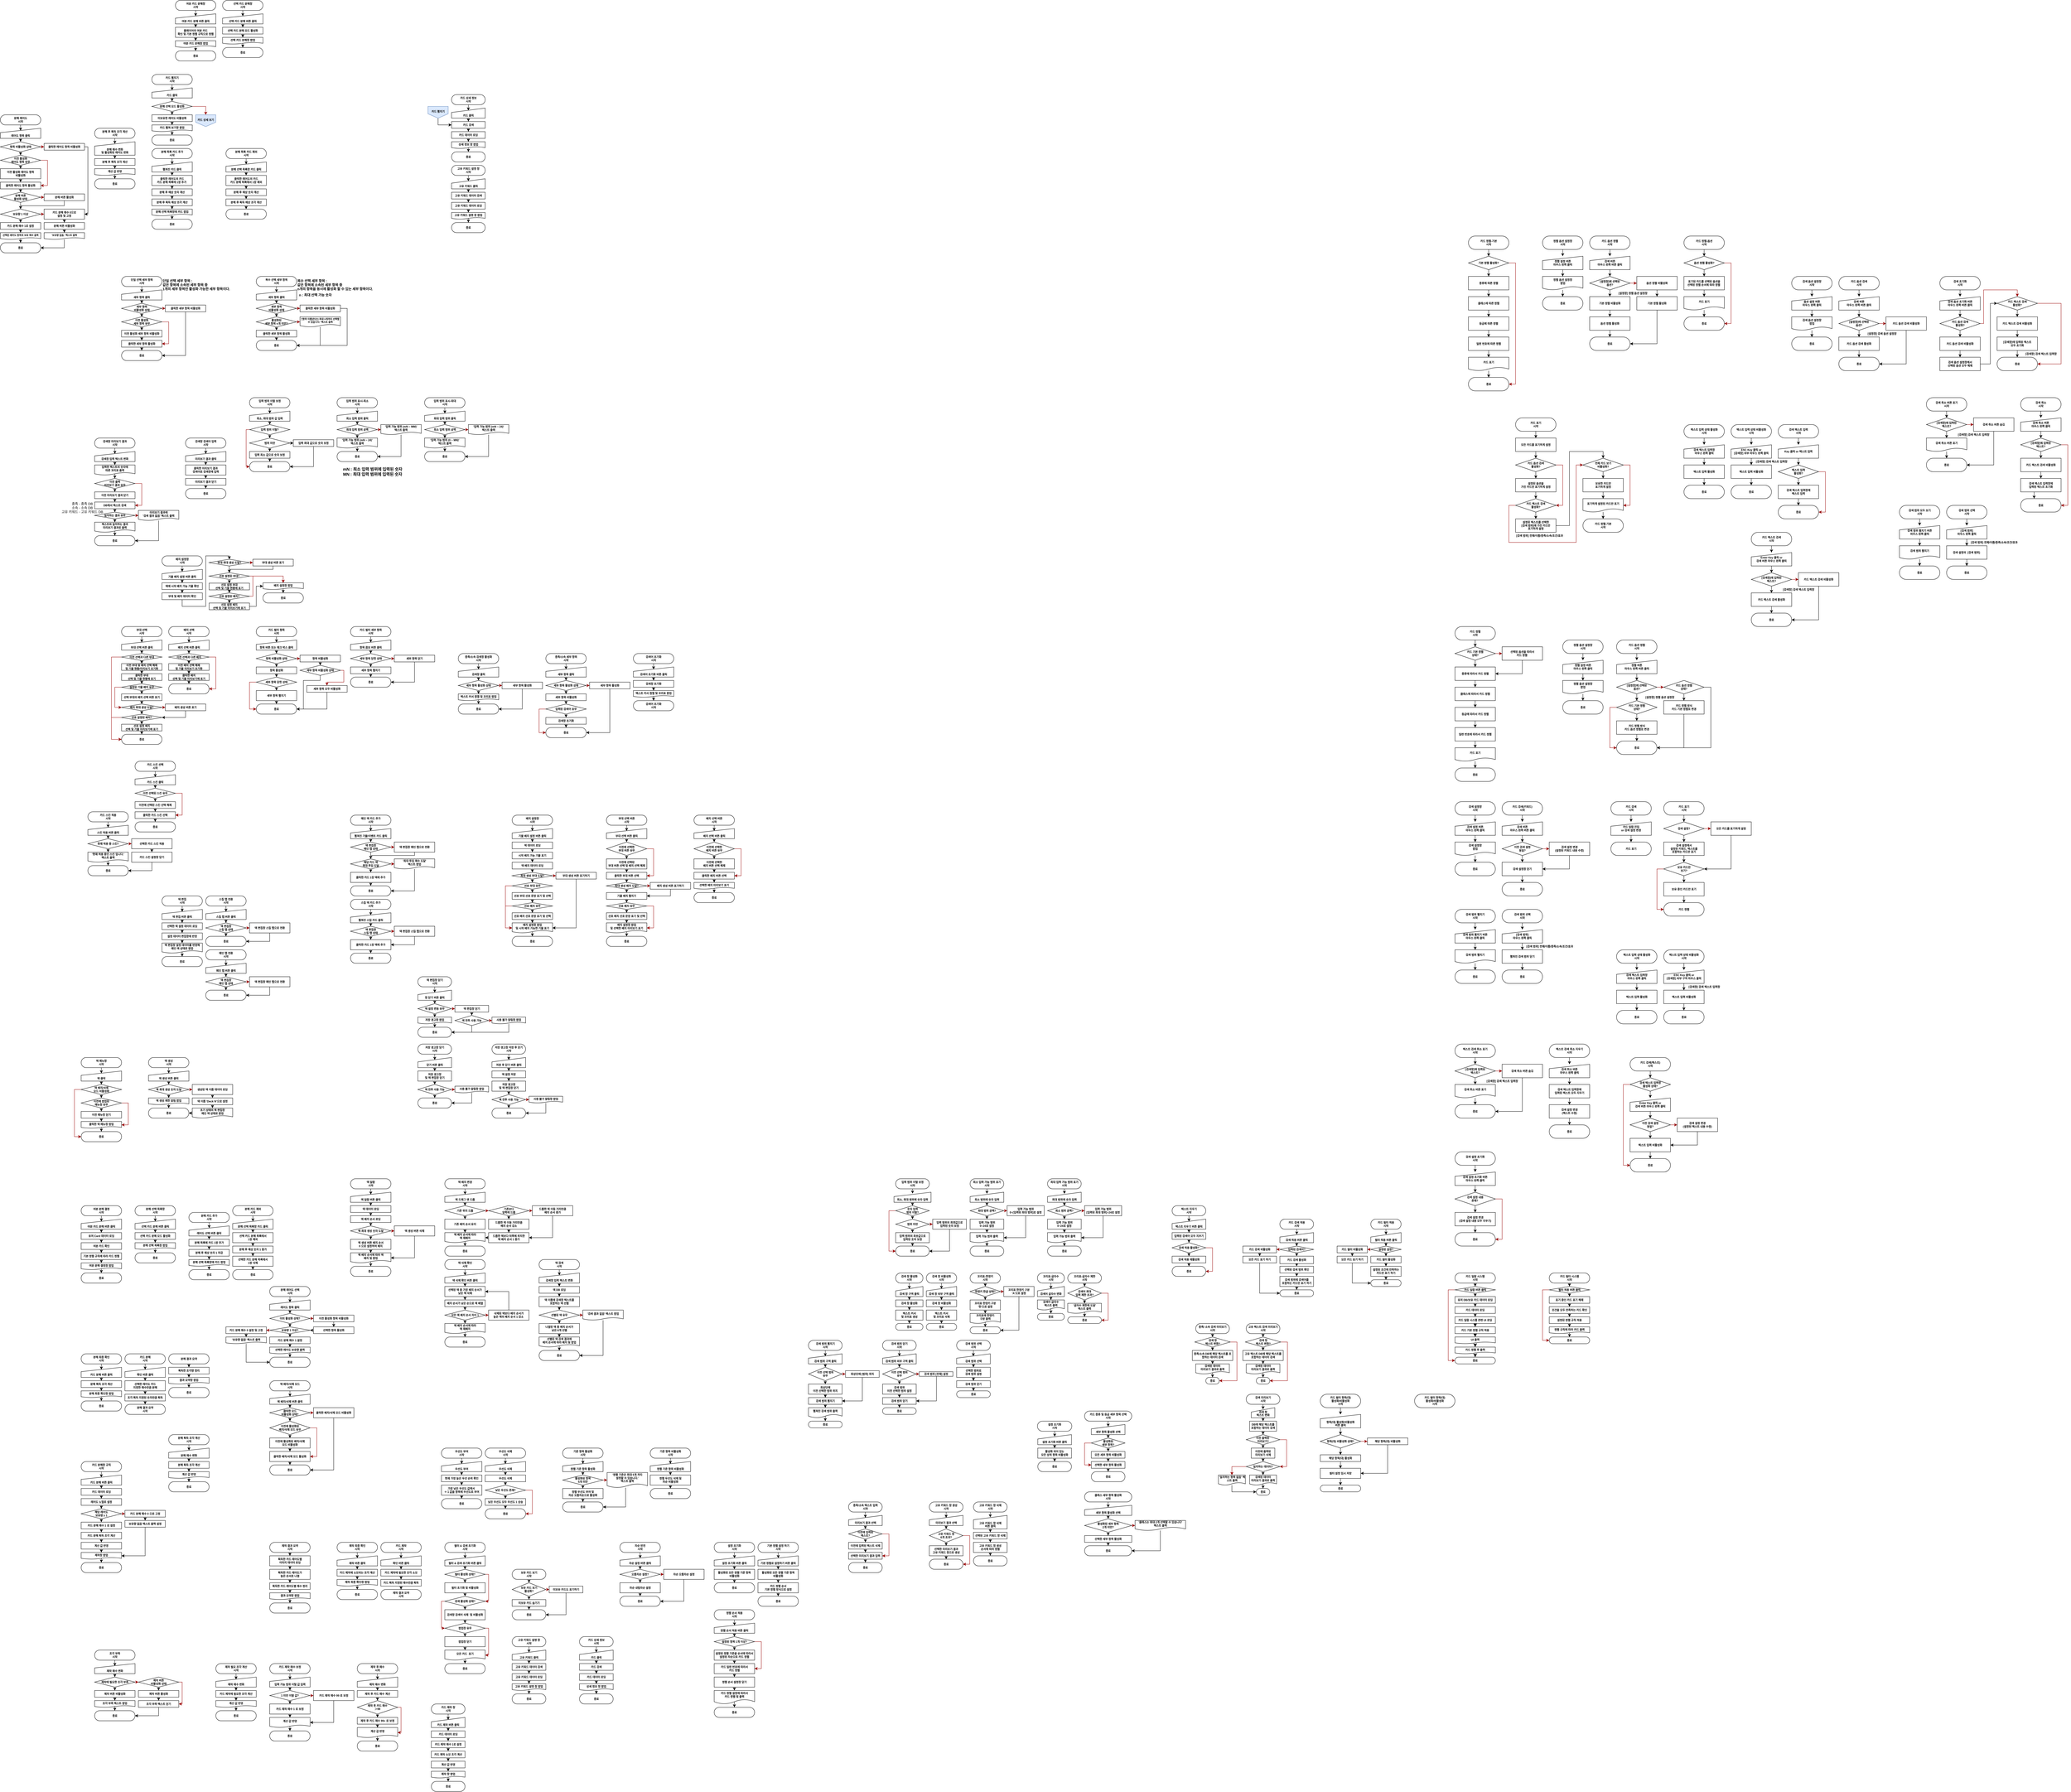 <mxfile version="25.0.3">
  <diagram name="페이지-1" id="kGjD0E1fZiW_DPpfhViz">
    <mxGraphModel dx="6500" dy="1851" grid="1" gridSize="10" guides="1" tooltips="1" connect="1" arrows="1" fold="1" page="1" pageScale="1" pageWidth="827" pageHeight="1169" math="0" shadow="0">
      <root>
        <mxCell id="0" />
        <mxCell id="1" parent="0" />
        <mxCell id="s-namYFbg1GJGZi5wQau-27" style="edgeStyle=orthogonalEdgeStyle;rounded=0;orthogonalLoop=1;jettySize=auto;html=1;exitX=0.5;exitY=1;exitDx=0;exitDy=0;entryX=0.5;entryY=0;entryDx=0;entryDy=0;strokeWidth=1;fontStyle=1;fontSize=8;align=center;verticalAlign=middle;" parent="1" source="s-namYFbg1GJGZi5wQau-1" target="eqFcFf99V9yw6_A--phD-114" edge="1">
          <mxGeometry relative="1" as="geometry" />
        </mxCell>
        <mxCell id="s-namYFbg1GJGZi5wQau-1" value="카드 정렬-기본&lt;div style=&quot;font-size: 8px;&quot;&gt;시작&lt;/div&gt;" style="rounded=1;whiteSpace=wrap;html=1;arcSize=50;fontSize=8;fontStyle=1;strokeWidth=1;align=center;verticalAlign=middle;" parent="1" vertex="1">
          <mxGeometry x="-760" y="-80" width="120" height="40" as="geometry" />
        </mxCell>
        <mxCell id="s-namYFbg1GJGZi5wQau-28" style="edgeStyle=orthogonalEdgeStyle;rounded=0;orthogonalLoop=1;jettySize=auto;html=1;exitX=0.5;exitY=1;exitDx=0;exitDy=0;entryX=0.5;entryY=0;entryDx=0;entryDy=0;strokeWidth=1;fontStyle=1;fontSize=8;align=center;verticalAlign=middle;" parent="1" source="s-namYFbg1GJGZi5wQau-18" target="s-namYFbg1GJGZi5wQau-21" edge="1">
          <mxGeometry relative="1" as="geometry" />
        </mxCell>
        <mxCell id="s-namYFbg1GJGZi5wQau-18" value="종류에 따른 정렬" style="rounded=1;whiteSpace=wrap;html=1;arcSize=0;fontSize=8;fontStyle=1;strokeWidth=1;align=center;verticalAlign=middle;" parent="1" vertex="1">
          <mxGeometry x="-760" y="40" width="120" height="40" as="geometry" />
        </mxCell>
        <mxCell id="s-namYFbg1GJGZi5wQau-29" style="edgeStyle=orthogonalEdgeStyle;rounded=0;orthogonalLoop=1;jettySize=auto;html=1;exitX=0.5;exitY=1;exitDx=0;exitDy=0;entryX=0.5;entryY=0;entryDx=0;entryDy=0;strokeWidth=1;fontStyle=1;fontSize=8;align=center;verticalAlign=middle;" parent="1" source="s-namYFbg1GJGZi5wQau-21" target="s-namYFbg1GJGZi5wQau-22" edge="1">
          <mxGeometry relative="1" as="geometry" />
        </mxCell>
        <mxCell id="s-namYFbg1GJGZi5wQau-21" value="클래스에 따른 정렬" style="rounded=1;whiteSpace=wrap;html=1;arcSize=0;fontSize=8;fontStyle=1;strokeWidth=1;align=center;verticalAlign=middle;" parent="1" vertex="1">
          <mxGeometry x="-760" y="100" width="120" height="40" as="geometry" />
        </mxCell>
        <mxCell id="s-namYFbg1GJGZi5wQau-30" style="edgeStyle=orthogonalEdgeStyle;rounded=0;orthogonalLoop=1;jettySize=auto;html=1;exitX=0.5;exitY=1;exitDx=0;exitDy=0;entryX=0.5;entryY=0;entryDx=0;entryDy=0;strokeWidth=1;fontStyle=1;fontSize=8;align=center;verticalAlign=middle;" parent="1" source="s-namYFbg1GJGZi5wQau-22" target="s-namYFbg1GJGZi5wQau-25" edge="1">
          <mxGeometry relative="1" as="geometry" />
        </mxCell>
        <mxCell id="s-namYFbg1GJGZi5wQau-22" value="등급에 따른 정렬" style="rounded=1;whiteSpace=wrap;html=1;arcSize=0;fontSize=8;fontStyle=1;strokeWidth=1;align=center;verticalAlign=middle;" parent="1" vertex="1">
          <mxGeometry x="-760" y="160" width="120" height="40" as="geometry" />
        </mxCell>
        <mxCell id="s-namYFbg1GJGZi5wQau-31" style="edgeStyle=orthogonalEdgeStyle;rounded=0;orthogonalLoop=1;jettySize=auto;html=1;exitX=0.5;exitY=1;exitDx=0;exitDy=0;strokeWidth=1;fontStyle=1;fontSize=8;align=center;verticalAlign=middle;entryX=0.5;entryY=0;entryDx=0;entryDy=0;" parent="1" source="s-namYFbg1GJGZi5wQau-25" target="eqFcFf99V9yw6_A--phD-122" edge="1">
          <mxGeometry relative="1" as="geometry" />
        </mxCell>
        <mxCell id="s-namYFbg1GJGZi5wQau-25" value="일련 번호에 따른 정렬" style="rounded=1;whiteSpace=wrap;html=1;arcSize=0;fontSize=8;fontStyle=1;strokeWidth=1;align=center;verticalAlign=middle;" parent="1" vertex="1">
          <mxGeometry x="-760" y="220" width="120" height="40" as="geometry" />
        </mxCell>
        <mxCell id="s-namYFbg1GJGZi5wQau-26" value="종료" style="rounded=1;whiteSpace=wrap;html=1;arcSize=50;fontSize=8;fontStyle=1;strokeWidth=1;align=center;verticalAlign=middle;" parent="1" vertex="1">
          <mxGeometry x="-760" y="340" width="120" height="40" as="geometry" />
        </mxCell>
        <mxCell id="s-namYFbg1GJGZi5wQau-37" style="edgeStyle=orthogonalEdgeStyle;rounded=0;orthogonalLoop=1;jettySize=auto;html=1;exitX=0.5;exitY=1;exitDx=0;exitDy=0;strokeWidth=1;align=center;verticalAlign=middle;fontStyle=1;fontSize=8;" parent="1" source="s-namYFbg1GJGZi5wQau-32" edge="1">
          <mxGeometry relative="1" as="geometry">
            <mxPoint x="260" y="100" as="targetPoint" />
          </mxGeometry>
        </mxCell>
        <mxCell id="s-namYFbg1GJGZi5wQau-32" value="검색 옵션 설정창&lt;div style=&quot;font-size: 8px;&quot;&gt;시작&lt;/div&gt;" style="rounded=1;whiteSpace=wrap;html=1;arcSize=50;fontSize=8;fontStyle=1;strokeWidth=1;align=center;verticalAlign=middle;" parent="1" vertex="1">
          <mxGeometry x="200" y="40" width="120" height="40" as="geometry" />
        </mxCell>
        <mxCell id="s-namYFbg1GJGZi5wQau-38" style="edgeStyle=orthogonalEdgeStyle;rounded=0;orthogonalLoop=1;jettySize=auto;html=1;exitX=0.5;exitY=1;exitDx=0;exitDy=0;strokeWidth=1;align=center;verticalAlign=middle;fontStyle=1;fontSize=8;" parent="1" source="s-namYFbg1GJGZi5wQau-33" target="s-namYFbg1GJGZi5wQau-35" edge="1">
          <mxGeometry relative="1" as="geometry" />
        </mxCell>
        <mxCell id="s-namYFbg1GJGZi5wQau-33" value="옵션 설정 버튼&lt;div style=&quot;font-size: 8px;&quot;&gt;마우스 왼쪽 클릭&lt;/div&gt;" style="shape=manualInput;whiteSpace=wrap;html=1;size=13;strokeWidth=1;fontStyle=1;fontSize=8;align=center;verticalAlign=middle;" parent="1" vertex="1">
          <mxGeometry x="200" y="100" width="120" height="40" as="geometry" />
        </mxCell>
        <mxCell id="s-namYFbg1GJGZi5wQau-39" style="edgeStyle=orthogonalEdgeStyle;rounded=0;orthogonalLoop=1;jettySize=auto;html=1;strokeWidth=1;align=center;verticalAlign=middle;fontStyle=1;fontSize=8;" parent="1" source="s-namYFbg1GJGZi5wQau-35" target="s-namYFbg1GJGZi5wQau-36" edge="1">
          <mxGeometry relative="1" as="geometry" />
        </mxCell>
        <mxCell id="s-namYFbg1GJGZi5wQau-35" value="&lt;span style=&quot;font-size: 8px;&quot;&gt;검색 옵션 설정창&lt;/span&gt;&lt;div style=&quot;font-size: 8px;&quot;&gt;팝업&lt;/div&gt;" style="shape=document;whiteSpace=wrap;html=1;boundedLbl=1;size=0.25;strokeWidth=1;align=center;verticalAlign=middle;fontStyle=1;fontSize=8;" parent="1" vertex="1">
          <mxGeometry x="200" y="160" width="120" height="40" as="geometry" />
        </mxCell>
        <mxCell id="s-namYFbg1GJGZi5wQau-36" value="종료" style="rounded=1;whiteSpace=wrap;html=1;arcSize=50;fontSize=8;fontStyle=1;strokeWidth=1;align=center;verticalAlign=middle;" parent="1" vertex="1">
          <mxGeometry x="200" y="220" width="120" height="40" as="geometry" />
        </mxCell>
        <mxCell id="s-namYFbg1GJGZi5wQau-44" style="edgeStyle=orthogonalEdgeStyle;rounded=0;orthogonalLoop=1;jettySize=auto;html=1;exitX=0.5;exitY=1;exitDx=0;exitDy=0;entryX=0.5;entryY=0;entryDx=0;entryDy=0;strokeWidth=1;align=center;verticalAlign=middle;fontStyle=1;fontSize=8;" parent="1" source="s-namYFbg1GJGZi5wQau-40" target="s-namYFbg1GJGZi5wQau-41" edge="1">
          <mxGeometry relative="1" as="geometry" />
        </mxCell>
        <mxCell id="s-namYFbg1GJGZi5wQau-40" value="카드 옵션 검색&lt;div style=&quot;font-size: 8px;&quot;&gt;시작&lt;/div&gt;" style="rounded=1;whiteSpace=wrap;html=1;arcSize=50;fontSize=8;fontStyle=1;strokeWidth=1;align=center;verticalAlign=middle;" parent="1" vertex="1">
          <mxGeometry x="340" y="40" width="120" height="40" as="geometry" />
        </mxCell>
        <mxCell id="s-namYFbg1GJGZi5wQau-45" style="edgeStyle=orthogonalEdgeStyle;rounded=0;orthogonalLoop=1;jettySize=auto;html=1;exitX=0.5;exitY=1;exitDx=0;exitDy=0;strokeWidth=1;align=center;verticalAlign=middle;fontStyle=1;fontSize=8;entryX=0.5;entryY=0;entryDx=0;entryDy=0;" parent="1" source="s-namYFbg1GJGZi5wQau-41" target="eqFcFf99V9yw6_A--phD-85" edge="1">
          <mxGeometry relative="1" as="geometry" />
        </mxCell>
        <mxCell id="s-namYFbg1GJGZi5wQau-41" value="검색 버튼&lt;div style=&quot;font-size: 8px;&quot;&gt;&lt;span style=&quot;background-color: initial; font-size: 8px;&quot;&gt;마우스 왼쪽 버튼 클릭&lt;/span&gt;&lt;/div&gt;" style="shape=manualInput;whiteSpace=wrap;html=1;size=13;strokeWidth=1;fontStyle=1;fontSize=8;align=center;verticalAlign=middle;" parent="1" vertex="1">
          <mxGeometry x="340" y="100" width="120" height="40" as="geometry" />
        </mxCell>
        <mxCell id="s-namYFbg1GJGZi5wQau-46" style="edgeStyle=orthogonalEdgeStyle;rounded=0;orthogonalLoop=1;jettySize=auto;html=1;exitX=0.5;exitY=1;exitDx=0;exitDy=0;strokeWidth=1;align=center;verticalAlign=middle;fontStyle=1;fontSize=8;" parent="1" source="s-namYFbg1GJGZi5wQau-42" target="s-namYFbg1GJGZi5wQau-43" edge="1">
          <mxGeometry relative="1" as="geometry" />
        </mxCell>
        <mxCell id="s-namYFbg1GJGZi5wQau-42" value="카드 옵션 검색 활성화" style="rounded=1;whiteSpace=wrap;html=1;arcSize=0;fontSize=8;fontStyle=1;strokeWidth=1;align=center;verticalAlign=middle;" parent="1" vertex="1">
          <mxGeometry x="340" y="220" width="120" height="40" as="geometry" />
        </mxCell>
        <mxCell id="s-namYFbg1GJGZi5wQau-43" value="종료" style="rounded=1;whiteSpace=wrap;html=1;arcSize=50;fontSize=8;fontStyle=1;strokeWidth=1;align=center;verticalAlign=middle;" parent="1" vertex="1">
          <mxGeometry x="340" y="280" width="120" height="40" as="geometry" />
        </mxCell>
        <mxCell id="s-namYFbg1GJGZi5wQau-48" style="edgeStyle=orthogonalEdgeStyle;rounded=0;orthogonalLoop=1;jettySize=auto;html=1;exitX=0.5;exitY=1;exitDx=0;exitDy=0;entryX=0.5;entryY=0;entryDx=0;entryDy=0;strokeWidth=1;align=center;verticalAlign=middle;fontStyle=1;fontSize=8;" parent="1" source="s-namYFbg1GJGZi5wQau-49" target="s-namYFbg1GJGZi5wQau-51" edge="1">
          <mxGeometry relative="1" as="geometry" />
        </mxCell>
        <mxCell id="s-namYFbg1GJGZi5wQau-49" value="검색 초기화&lt;div style=&quot;font-size: 8px;&quot;&gt;시작&lt;/div&gt;" style="rounded=1;whiteSpace=wrap;html=1;arcSize=50;fontSize=8;fontStyle=1;strokeWidth=1;align=center;verticalAlign=middle;" parent="1" vertex="1">
          <mxGeometry x="640" y="40" width="120" height="40" as="geometry" />
        </mxCell>
        <mxCell id="s-namYFbg1GJGZi5wQau-50" style="edgeStyle=orthogonalEdgeStyle;rounded=0;orthogonalLoop=1;jettySize=auto;html=1;exitX=0.5;exitY=1;exitDx=0;exitDy=0;strokeWidth=1;align=center;verticalAlign=middle;fontStyle=1;fontSize=8;" parent="1" source="s-namYFbg1GJGZi5wQau-51" target="s-namYFbg1GJGZi5wQau-57" edge="1">
          <mxGeometry relative="1" as="geometry" />
        </mxCell>
        <mxCell id="s-namYFbg1GJGZi5wQau-51" value="검색 옵션 초기화 버튼&lt;div style=&quot;font-size: 8px;&quot;&gt;마우스 왼쪽 버튼 클릭&lt;/div&gt;" style="shape=manualInput;whiteSpace=wrap;html=1;size=13;strokeWidth=1;fontStyle=1;fontSize=8;align=center;verticalAlign=middle;" parent="1" vertex="1">
          <mxGeometry x="640" y="100" width="120" height="40" as="geometry" />
        </mxCell>
        <mxCell id="s-namYFbg1GJGZi5wQau-60" style="edgeStyle=orthogonalEdgeStyle;rounded=0;orthogonalLoop=1;jettySize=auto;html=1;exitX=0.5;exitY=1;exitDx=0;exitDy=0;entryX=0.5;entryY=0;entryDx=0;entryDy=0;strokeWidth=1;fontStyle=1;fontSize=8;" parent="1" source="s-namYFbg1GJGZi5wQau-52" target="eqFcFf99V9yw6_A--phD-79" edge="1">
          <mxGeometry relative="1" as="geometry" />
        </mxCell>
        <mxCell id="s-namYFbg1GJGZi5wQau-52" value="카드 옵션 검색 비활성화" style="rounded=1;whiteSpace=wrap;html=1;arcSize=0;fontSize=8;fontStyle=1;strokeWidth=1;align=center;verticalAlign=middle;" parent="1" vertex="1">
          <mxGeometry x="640" y="220" width="120" height="40" as="geometry" />
        </mxCell>
        <mxCell id="s-namYFbg1GJGZi5wQau-63" style="edgeStyle=orthogonalEdgeStyle;rounded=0;orthogonalLoop=1;jettySize=auto;html=1;exitX=0.5;exitY=1;exitDx=0;exitDy=0;entryX=0.5;entryY=0;entryDx=0;entryDy=0;strokeWidth=1;fontStyle=1;fontSize=8;" parent="1" source="s-namYFbg1GJGZi5wQau-53" target="eqFcFf99V9yw6_A--phD-81" edge="1">
          <mxGeometry relative="1" as="geometry" />
        </mxCell>
        <mxCell id="s-namYFbg1GJGZi5wQau-53" value="카드 텍스트 검색 비활성화" style="rounded=1;whiteSpace=wrap;html=1;arcSize=0;fontSize=8;fontStyle=1;strokeWidth=1;align=center;verticalAlign=middle;" parent="1" vertex="1">
          <mxGeometry x="810" y="160" width="120" height="40" as="geometry" />
        </mxCell>
        <mxCell id="s-namYFbg1GJGZi5wQau-56" value="종료" style="rounded=1;whiteSpace=wrap;html=1;arcSize=50;fontSize=8;fontStyle=1;strokeWidth=1;align=center;verticalAlign=middle;" parent="1" vertex="1">
          <mxGeometry x="810" y="280" width="120" height="40" as="geometry" />
        </mxCell>
        <mxCell id="s-namYFbg1GJGZi5wQau-59" style="edgeStyle=orthogonalEdgeStyle;rounded=0;orthogonalLoop=1;jettySize=auto;html=1;exitX=0.5;exitY=1;exitDx=0;exitDy=0;entryX=0.5;entryY=0;entryDx=0;entryDy=0;strokeWidth=1;fontStyle=1;fontSize=8;" parent="1" source="s-namYFbg1GJGZi5wQau-57" target="s-namYFbg1GJGZi5wQau-52" edge="1">
          <mxGeometry relative="1" as="geometry" />
        </mxCell>
        <mxCell id="s-namYFbg1GJGZi5wQau-61" style="edgeStyle=orthogonalEdgeStyle;rounded=0;orthogonalLoop=1;jettySize=auto;html=1;exitX=1;exitY=0.5;exitDx=0;exitDy=0;strokeColor=#990000;strokeWidth=1;fontStyle=1;fontSize=8;" parent="1" source="s-namYFbg1GJGZi5wQau-57" edge="1">
          <mxGeometry relative="1" as="geometry">
            <mxPoint x="870" y="100" as="targetPoint" />
            <Array as="points">
              <mxPoint x="770" y="180" />
              <mxPoint x="770" y="80" />
              <mxPoint x="870" y="80" />
            </Array>
          </mxGeometry>
        </mxCell>
        <mxCell id="s-namYFbg1GJGZi5wQau-57" value="&lt;span style=&quot;font-size: 8px;&quot;&gt;카드 옵션 검색&lt;/span&gt;&lt;div style=&quot;font-size: 8px;&quot;&gt;&lt;span style=&quot;font-size: 8px; background-color: initial;&quot;&gt;활성화?&lt;/span&gt;&lt;/div&gt;" style="rhombus;html=1;strokeWidth=1;spacing=2;spacingRight=0;spacingBottom=0;spacingTop=0;fontStyle=1;horizontal=1;whiteSpace=wrap;fontSize=8;" parent="1" vertex="1">
          <mxGeometry x="640" y="160" width="120" height="40" as="geometry" />
        </mxCell>
        <mxCell id="s-namYFbg1GJGZi5wQau-62" style="edgeStyle=orthogonalEdgeStyle;rounded=0;orthogonalLoop=1;jettySize=auto;html=1;exitX=0.5;exitY=1;exitDx=0;exitDy=0;entryX=0.5;entryY=0;entryDx=0;entryDy=0;strokeWidth=1;fontStyle=1;fontSize=8;" parent="1" source="s-namYFbg1GJGZi5wQau-58" target="s-namYFbg1GJGZi5wQau-53" edge="1">
          <mxGeometry relative="1" as="geometry" />
        </mxCell>
        <mxCell id="s-namYFbg1GJGZi5wQau-64" style="edgeStyle=orthogonalEdgeStyle;rounded=0;orthogonalLoop=1;jettySize=auto;html=1;entryX=1;entryY=0.5;entryDx=0;entryDy=0;strokeColor=#990000;strokeWidth=1;fontStyle=1;fontSize=8;exitX=1;exitY=0.5;exitDx=0;exitDy=0;" parent="1" source="s-namYFbg1GJGZi5wQau-58" target="s-namYFbg1GJGZi5wQau-56" edge="1">
          <mxGeometry relative="1" as="geometry">
            <mxPoint x="1013" y="160" as="sourcePoint" />
            <Array as="points">
              <mxPoint x="1000" y="120" />
              <mxPoint x="1000" y="300" />
            </Array>
          </mxGeometry>
        </mxCell>
        <mxCell id="s-namYFbg1GJGZi5wQau-58" value="&lt;span style=&quot;font-size: 8px;&quot;&gt;카드 텍스트 검색&lt;/span&gt;&lt;div style=&quot;font-size: 8px;&quot;&gt;&lt;span style=&quot;font-size: 8px;&quot;&gt;활성화?&lt;/span&gt;&lt;/div&gt;" style="rhombus;html=1;strokeWidth=1;spacing=2;spacingRight=0;spacingBottom=0;spacingTop=0;fontStyle=1;horizontal=1;whiteSpace=wrap;fontSize=8;" parent="1" vertex="1">
          <mxGeometry x="810" y="100" width="120" height="40" as="geometry" />
        </mxCell>
        <mxCell id="s-namYFbg1GJGZi5wQau-81" style="edgeStyle=orthogonalEdgeStyle;rounded=0;orthogonalLoop=1;jettySize=auto;html=1;exitX=0.5;exitY=1;exitDx=0;exitDy=0;strokeWidth=1;fontSize=8;fontStyle=1" parent="1" source="s-namYFbg1GJGZi5wQau-78" edge="1">
          <mxGeometry relative="1" as="geometry">
            <mxPoint x="-60" y="540" as="targetPoint" />
          </mxGeometry>
        </mxCell>
        <mxCell id="s-namYFbg1GJGZi5wQau-78" value="텍스트 입력 상태 활성화&lt;div style=&quot;font-size: 8px;&quot;&gt;시작&lt;/div&gt;" style="rounded=1;whiteSpace=wrap;html=1;arcSize=50;fontSize=8;fontStyle=1;strokeWidth=1;align=center;verticalAlign=middle;" parent="1" vertex="1">
          <mxGeometry x="-120" y="480" width="120" height="40" as="geometry" />
        </mxCell>
        <mxCell id="s-namYFbg1GJGZi5wQau-82" style="edgeStyle=orthogonalEdgeStyle;rounded=0;orthogonalLoop=1;jettySize=auto;html=1;exitX=0.5;exitY=1;exitDx=0;exitDy=0;entryX=0.5;entryY=0;entryDx=0;entryDy=0;strokeWidth=1;fontSize=8;fontStyle=1" parent="1" source="s-namYFbg1GJGZi5wQau-79" target="s-namYFbg1GJGZi5wQau-80" edge="1">
          <mxGeometry relative="1" as="geometry" />
        </mxCell>
        <mxCell id="s-namYFbg1GJGZi5wQau-79" value="검색 텍스트 입력창&lt;div style=&quot;font-size: 8px;&quot;&gt;마우스 왼쪽 클릭&lt;/div&gt;" style="shape=manualInput;whiteSpace=wrap;html=1;size=13;strokeWidth=1;fontStyle=1;fontSize=8;align=center;verticalAlign=middle;" parent="1" vertex="1">
          <mxGeometry x="-120" y="540" width="120" height="40" as="geometry" />
        </mxCell>
        <mxCell id="s-namYFbg1GJGZi5wQau-85" style="edgeStyle=orthogonalEdgeStyle;rounded=0;orthogonalLoop=1;jettySize=auto;html=1;exitX=0.5;exitY=1;exitDx=0;exitDy=0;strokeWidth=1;fontSize=8;fontStyle=1" parent="1" source="s-namYFbg1GJGZi5wQau-80" target="s-namYFbg1GJGZi5wQau-83" edge="1">
          <mxGeometry relative="1" as="geometry" />
        </mxCell>
        <mxCell id="s-namYFbg1GJGZi5wQau-80" value="텍스트 입력 활성화" style="rounded=1;whiteSpace=wrap;html=1;arcSize=0;fontSize=8;fontStyle=1;strokeWidth=1;align=center;verticalAlign=middle;" parent="1" vertex="1">
          <mxGeometry x="-120" y="600" width="120" height="40" as="geometry" />
        </mxCell>
        <mxCell id="s-namYFbg1GJGZi5wQau-83" value="종료" style="rounded=1;whiteSpace=wrap;html=1;arcSize=50;fontSize=8;fontStyle=1;strokeWidth=1;align=center;verticalAlign=middle;" parent="1" vertex="1">
          <mxGeometry x="-120" y="660" width="120" height="40" as="geometry" />
        </mxCell>
        <mxCell id="s-namYFbg1GJGZi5wQau-90" style="edgeStyle=orthogonalEdgeStyle;rounded=0;orthogonalLoop=1;jettySize=auto;html=1;exitX=0.5;exitY=1;exitDx=0;exitDy=0;entryX=0.5;entryY=0;entryDx=0;entryDy=0;strokeWidth=1;" parent="1" source="s-namYFbg1GJGZi5wQau-86" target="s-namYFbg1GJGZi5wQau-87" edge="1">
          <mxGeometry relative="1" as="geometry" />
        </mxCell>
        <mxCell id="s-namYFbg1GJGZi5wQau-86" value="텍스트 입력 상태 비활성화&lt;div style=&quot;font-size: 8px;&quot;&gt;시작&lt;/div&gt;" style="rounded=1;whiteSpace=wrap;html=1;arcSize=50;fontSize=8;fontStyle=1;strokeWidth=1;align=center;verticalAlign=middle;" parent="1" vertex="1">
          <mxGeometry x="20" y="480" width="120" height="40" as="geometry" />
        </mxCell>
        <mxCell id="s-namYFbg1GJGZi5wQau-91" style="edgeStyle=orthogonalEdgeStyle;rounded=0;orthogonalLoop=1;jettySize=auto;html=1;exitX=0.5;exitY=1;exitDx=0;exitDy=0;strokeWidth=1;" parent="1" source="s-namYFbg1GJGZi5wQau-87" target="s-namYFbg1GJGZi5wQau-88" edge="1">
          <mxGeometry relative="1" as="geometry" />
        </mxCell>
        <mxCell id="s-namYFbg1GJGZi5wQau-87" value="ESC Key&amp;nbsp;&lt;span style=&quot;background-color: initial;&quot;&gt;클릭 or&lt;/span&gt;&lt;div&gt;[검색창] 외부 마우스 왼쪽 클릭&lt;/div&gt;" style="shape=manualInput;whiteSpace=wrap;html=1;size=13;strokeWidth=1;fontStyle=1;fontSize=8;align=center;verticalAlign=middle;" parent="1" vertex="1">
          <mxGeometry x="20" y="540" width="120" height="40" as="geometry" />
        </mxCell>
        <mxCell id="s-namYFbg1GJGZi5wQau-92" style="edgeStyle=orthogonalEdgeStyle;rounded=0;orthogonalLoop=1;jettySize=auto;html=1;exitX=0.5;exitY=1;exitDx=0;exitDy=0;strokeWidth=1;" parent="1" source="s-namYFbg1GJGZi5wQau-88" target="s-namYFbg1GJGZi5wQau-89" edge="1">
          <mxGeometry relative="1" as="geometry" />
        </mxCell>
        <mxCell id="s-namYFbg1GJGZi5wQau-88" value="텍스트 입력 비활성화" style="rounded=1;whiteSpace=wrap;html=1;arcSize=0;fontSize=8;fontStyle=1;strokeWidth=1;align=center;verticalAlign=middle;" parent="1" vertex="1">
          <mxGeometry x="20" y="600" width="120" height="40" as="geometry" />
        </mxCell>
        <mxCell id="s-namYFbg1GJGZi5wQau-89" value="종료" style="rounded=1;whiteSpace=wrap;html=1;arcSize=50;fontSize=8;fontStyle=1;strokeWidth=1;align=center;verticalAlign=middle;" parent="1" vertex="1">
          <mxGeometry x="20" y="660" width="120" height="40" as="geometry" />
        </mxCell>
        <mxCell id="s-namYFbg1GJGZi5wQau-100" style="edgeStyle=orthogonalEdgeStyle;rounded=0;orthogonalLoop=1;jettySize=auto;html=1;exitX=0.5;exitY=1;exitDx=0;exitDy=0;entryX=0.5;entryY=0;entryDx=0;entryDy=0;strokeWidth=1;" parent="1" source="s-namYFbg1GJGZi5wQau-93" target="s-namYFbg1GJGZi5wQau-95" edge="1">
          <mxGeometry relative="1" as="geometry" />
        </mxCell>
        <mxCell id="s-namYFbg1GJGZi5wQau-93" value="검색 텍스트 입력&lt;div style=&quot;font-size: 8px;&quot;&gt;시작&lt;/div&gt;" style="rounded=1;whiteSpace=wrap;html=1;arcSize=50;fontSize=8;fontStyle=1;strokeWidth=1;align=center;verticalAlign=middle;" parent="1" vertex="1">
          <mxGeometry x="160" y="480" width="120" height="40" as="geometry" />
        </mxCell>
        <mxCell id="s-namYFbg1GJGZi5wQau-102" style="edgeStyle=orthogonalEdgeStyle;rounded=0;orthogonalLoop=1;jettySize=auto;html=1;exitX=0.5;exitY=1;exitDx=0;exitDy=0;strokeWidth=1;" parent="1" source="s-namYFbg1GJGZi5wQau-94" target="s-namYFbg1GJGZi5wQau-96" edge="1">
          <mxGeometry relative="1" as="geometry" />
        </mxCell>
        <mxCell id="s-namYFbg1GJGZi5wQau-104" style="edgeStyle=orthogonalEdgeStyle;rounded=0;orthogonalLoop=1;jettySize=auto;html=1;exitX=1;exitY=0.5;exitDx=0;exitDy=0;entryX=1;entryY=0.5;entryDx=0;entryDy=0;strokeColor=#990000;strokeWidth=1;" parent="1" source="s-namYFbg1GJGZi5wQau-94" target="s-namYFbg1GJGZi5wQau-99" edge="1">
          <mxGeometry relative="1" as="geometry" />
        </mxCell>
        <mxCell id="s-namYFbg1GJGZi5wQau-94" value="텍스트 입력&lt;div&gt;활성화?&lt;/div&gt;" style="rhombus;whiteSpace=wrap;html=1;strokeWidth=1;spacing=2;spacingRight=0;spacingBottom=0;spacingTop=0;fontStyle=1;fontSize=8;" parent="1" vertex="1">
          <mxGeometry x="160" y="600" width="120" height="40" as="geometry" />
        </mxCell>
        <mxCell id="s-namYFbg1GJGZi5wQau-101" style="edgeStyle=orthogonalEdgeStyle;rounded=0;orthogonalLoop=1;jettySize=auto;html=1;exitX=0.5;exitY=1;exitDx=0;exitDy=0;entryX=0.5;entryY=0;entryDx=0;entryDy=0;strokeWidth=1;" parent="1" source="s-namYFbg1GJGZi5wQau-95" target="s-namYFbg1GJGZi5wQau-94" edge="1">
          <mxGeometry relative="1" as="geometry" />
        </mxCell>
        <mxCell id="s-namYFbg1GJGZi5wQau-95" value="Key 클릭 or 텍스트 입력" style="shape=manualInput;whiteSpace=wrap;html=1;size=13;strokeWidth=1;fontStyle=1;fontSize=8;align=center;verticalAlign=middle;" parent="1" vertex="1">
          <mxGeometry x="160" y="540" width="120" height="40" as="geometry" />
        </mxCell>
        <mxCell id="s-namYFbg1GJGZi5wQau-103" style="edgeStyle=orthogonalEdgeStyle;rounded=0;orthogonalLoop=1;jettySize=auto;html=1;exitX=0.5;exitY=1;exitDx=0;exitDy=0;strokeWidth=1;" parent="1" source="s-namYFbg1GJGZi5wQau-96" target="s-namYFbg1GJGZi5wQau-99" edge="1">
          <mxGeometry relative="1" as="geometry" />
        </mxCell>
        <mxCell id="s-namYFbg1GJGZi5wQau-96" value="검색 텍스트 입력창에&lt;div&gt;텍스트 입력&lt;/div&gt;" style="rounded=1;whiteSpace=wrap;html=1;arcSize=0;fontSize=8;fontStyle=1;strokeWidth=1;align=center;verticalAlign=middle;" parent="1" vertex="1">
          <mxGeometry x="160" y="660" width="120" height="40" as="geometry" />
        </mxCell>
        <mxCell id="s-namYFbg1GJGZi5wQau-97" value="[검색창] 검색 텍스트 입력창" style="text;html=1;align=center;verticalAlign=middle;resizable=0;points=[];autosize=1;strokeColor=none;fillColor=none;fontStyle=1;fontSize=8;strokeWidth=1;" parent="1" vertex="1">
          <mxGeometry x="80" y="580" width="120" height="20" as="geometry" />
        </mxCell>
        <mxCell id="s-namYFbg1GJGZi5wQau-99" value="종료" style="rounded=1;whiteSpace=wrap;html=1;arcSize=50;fontSize=8;fontStyle=1;strokeWidth=1;align=center;verticalAlign=middle;" parent="1" vertex="1">
          <mxGeometry x="160" y="720" width="120" height="40" as="geometry" />
        </mxCell>
        <mxCell id="s-namYFbg1GJGZi5wQau-109" style="edgeStyle=orthogonalEdgeStyle;rounded=0;orthogonalLoop=1;jettySize=auto;html=1;exitX=0.5;exitY=1;exitDx=0;exitDy=0;entryX=0.5;entryY=0;entryDx=0;entryDy=0;strokeWidth=1;" parent="1" source="s-namYFbg1GJGZi5wQau-105" target="s-namYFbg1GJGZi5wQau-106" edge="1">
          <mxGeometry relative="1" as="geometry" />
        </mxCell>
        <mxCell id="s-namYFbg1GJGZi5wQau-105" value="검색 취소&lt;div&gt;시작&lt;/div&gt;" style="rounded=1;whiteSpace=wrap;html=1;arcSize=50;fontSize=8;fontStyle=1;strokeWidth=1;align=center;verticalAlign=middle;" parent="1" vertex="1">
          <mxGeometry x="880" y="400" width="120" height="40" as="geometry" />
        </mxCell>
        <mxCell id="s-namYFbg1GJGZi5wQau-110" style="edgeStyle=orthogonalEdgeStyle;rounded=0;orthogonalLoop=1;jettySize=auto;html=1;exitX=0.5;exitY=1;exitDx=0;exitDy=0;strokeWidth=1;entryX=0.5;entryY=0;entryDx=0;entryDy=0;" parent="1" source="s-namYFbg1GJGZi5wQau-106" target="eqFcFf99V9yw6_A--phD-104" edge="1">
          <mxGeometry relative="1" as="geometry" />
        </mxCell>
        <mxCell id="s-namYFbg1GJGZi5wQau-106" value="검색 취소 버튼&lt;div&gt;마우스 왼쪽 클릭&lt;/div&gt;" style="shape=manualInput;whiteSpace=wrap;html=1;size=13;strokeWidth=1;fontStyle=1;fontSize=8;align=center;verticalAlign=middle;" parent="1" vertex="1">
          <mxGeometry x="880" y="460" width="120" height="40" as="geometry" />
        </mxCell>
        <mxCell id="s-namYFbg1GJGZi5wQau-111" style="edgeStyle=orthogonalEdgeStyle;rounded=0;orthogonalLoop=1;jettySize=auto;html=1;exitX=0.5;exitY=1;exitDx=0;exitDy=0;strokeWidth=1;" parent="1" edge="1">
          <mxGeometry relative="1" as="geometry">
            <mxPoint x="920" y="680" as="sourcePoint" />
            <mxPoint x="920" y="700" as="targetPoint" />
          </mxGeometry>
        </mxCell>
        <mxCell id="s-namYFbg1GJGZi5wQau-107" value="검색 텍스트 입력창에&lt;div&gt;입력된 텍스트 초기화&lt;/div&gt;" style="rounded=1;whiteSpace=wrap;html=1;arcSize=0;fontSize=8;fontStyle=1;strokeWidth=1;align=center;verticalAlign=middle;" parent="1" vertex="1">
          <mxGeometry x="880" y="640" width="120" height="40" as="geometry" />
        </mxCell>
        <mxCell id="s-namYFbg1GJGZi5wQau-108" value="종료" style="rounded=1;whiteSpace=wrap;html=1;arcSize=50;fontSize=8;fontStyle=1;strokeWidth=1;align=center;verticalAlign=middle;" parent="1" vertex="1">
          <mxGeometry x="880" y="700" width="120" height="40" as="geometry" />
        </mxCell>
        <mxCell id="s-namYFbg1GJGZi5wQau-115" style="edgeStyle=orthogonalEdgeStyle;rounded=0;orthogonalLoop=1;jettySize=auto;html=1;exitX=0.5;exitY=1;exitDx=0;exitDy=0;strokeWidth=1;" parent="1" source="s-namYFbg1GJGZi5wQau-112" target="s-namYFbg1GJGZi5wQau-113" edge="1">
          <mxGeometry relative="1" as="geometry" />
        </mxCell>
        <mxCell id="s-namYFbg1GJGZi5wQau-112" value="검색 범위 모두 보기&lt;div&gt;시작&lt;/div&gt;" style="rounded=1;whiteSpace=wrap;html=1;arcSize=50;fontSize=8;fontStyle=1;strokeWidth=1;align=center;verticalAlign=middle;" parent="1" vertex="1">
          <mxGeometry x="520" y="720" width="120" height="40" as="geometry" />
        </mxCell>
        <mxCell id="s-namYFbg1GJGZi5wQau-116" style="edgeStyle=orthogonalEdgeStyle;rounded=0;orthogonalLoop=1;jettySize=auto;html=1;exitX=0.5;exitY=1;exitDx=0;exitDy=0;strokeWidth=1;" parent="1" source="s-namYFbg1GJGZi5wQau-113" target="s-namYFbg1GJGZi5wQau-114" edge="1">
          <mxGeometry relative="1" as="geometry" />
        </mxCell>
        <mxCell id="s-namYFbg1GJGZi5wQau-113" value="검색 범위 펼치기 버튼&lt;div&gt;마우스 왼쪽 클릭&lt;/div&gt;" style="shape=manualInput;whiteSpace=wrap;html=1;size=13;strokeWidth=1;fontStyle=1;fontSize=8;align=center;verticalAlign=middle;" parent="1" vertex="1">
          <mxGeometry x="520" y="780" width="120" height="40" as="geometry" />
        </mxCell>
        <mxCell id="s-namYFbg1GJGZi5wQau-118" style="edgeStyle=orthogonalEdgeStyle;rounded=0;orthogonalLoop=1;jettySize=auto;html=1;strokeWidth=1;" parent="1" source="s-namYFbg1GJGZi5wQau-114" target="s-namYFbg1GJGZi5wQau-117" edge="1">
          <mxGeometry relative="1" as="geometry" />
        </mxCell>
        <mxCell id="s-namYFbg1GJGZi5wQau-114" value="검색 범위 펼치기" style="shape=document;whiteSpace=wrap;html=1;boundedLbl=1;size=0.25;strokeWidth=1;align=center;verticalAlign=middle;fontSize=8;fontStyle=1" parent="1" vertex="1">
          <mxGeometry x="520" y="840" width="120" height="40" as="geometry" />
        </mxCell>
        <mxCell id="s-namYFbg1GJGZi5wQau-117" value="종료" style="rounded=1;whiteSpace=wrap;html=1;arcSize=50;fontSize=8;fontStyle=1;strokeWidth=1;align=center;verticalAlign=middle;" parent="1" vertex="1">
          <mxGeometry x="520" y="900" width="120" height="40" as="geometry" />
        </mxCell>
        <mxCell id="s-namYFbg1GJGZi5wQau-122" style="edgeStyle=orthogonalEdgeStyle;rounded=0;orthogonalLoop=1;jettySize=auto;html=1;exitX=0.5;exitY=1;exitDx=0;exitDy=0;entryX=0.5;entryY=0;entryDx=0;entryDy=0;strokeWidth=1;" parent="1" source="s-namYFbg1GJGZi5wQau-119" target="s-namYFbg1GJGZi5wQau-120" edge="1">
          <mxGeometry relative="1" as="geometry" />
        </mxCell>
        <mxCell id="s-namYFbg1GJGZi5wQau-119" value="검색 범위 선택&lt;div&gt;시작&lt;/div&gt;" style="rounded=1;whiteSpace=wrap;html=1;arcSize=50;fontSize=8;fontStyle=1;strokeWidth=1;align=center;verticalAlign=middle;" parent="1" vertex="1">
          <mxGeometry x="660" y="720" width="120" height="40" as="geometry" />
        </mxCell>
        <mxCell id="s-namYFbg1GJGZi5wQau-124" style="edgeStyle=orthogonalEdgeStyle;rounded=0;orthogonalLoop=1;jettySize=auto;html=1;exitX=0.5;exitY=1;exitDx=0;exitDy=0;strokeWidth=1;" parent="1" source="s-namYFbg1GJGZi5wQau-120" target="s-namYFbg1GJGZi5wQau-123" edge="1">
          <mxGeometry relative="1" as="geometry" />
        </mxCell>
        <mxCell id="s-namYFbg1GJGZi5wQau-120" value="[검색 범위]&lt;div&gt;마우스 왼쪽 클릭&lt;/div&gt;" style="shape=manualInput;whiteSpace=wrap;html=1;size=13;strokeWidth=1;fontStyle=1;fontSize=8;align=center;verticalAlign=middle;" parent="1" vertex="1">
          <mxGeometry x="660" y="780" width="120" height="40" as="geometry" />
        </mxCell>
        <mxCell id="s-namYFbg1GJGZi5wQau-121" value="[검색 범위]&amp;nbsp;&lt;span style=&quot;background-color: initial;&quot;&gt;전체/이름/종족/소속/조건/효과&lt;/span&gt;" style="text;html=1;align=left;verticalAlign=middle;resizable=0;points=[];autosize=1;strokeColor=none;fillColor=none;fontStyle=1;fontSize=8;strokeWidth=1;" parent="1" vertex="1">
          <mxGeometry x="730" y="820" width="170" height="20" as="geometry" />
        </mxCell>
        <mxCell id="s-namYFbg1GJGZi5wQau-126" style="edgeStyle=orthogonalEdgeStyle;rounded=0;orthogonalLoop=1;jettySize=auto;html=1;exitX=0.5;exitY=1;exitDx=0;exitDy=0;strokeWidth=1;" parent="1" source="s-namYFbg1GJGZi5wQau-123" target="s-namYFbg1GJGZi5wQau-125" edge="1">
          <mxGeometry relative="1" as="geometry" />
        </mxCell>
        <mxCell id="s-namYFbg1GJGZi5wQau-123" value="검색 설정의&amp;nbsp; [검색 범위]&amp;nbsp;" style="rounded=1;whiteSpace=wrap;html=1;arcSize=0;fontSize=8;fontStyle=1;strokeWidth=1;align=center;verticalAlign=middle;" parent="1" vertex="1">
          <mxGeometry x="660" y="840" width="120" height="40" as="geometry" />
        </mxCell>
        <mxCell id="s-namYFbg1GJGZi5wQau-125" value="종료" style="rounded=1;whiteSpace=wrap;html=1;arcSize=50;fontSize=8;fontStyle=1;strokeWidth=1;align=center;verticalAlign=middle;" parent="1" vertex="1">
          <mxGeometry x="660" y="900" width="120" height="40" as="geometry" />
        </mxCell>
        <mxCell id="s-namYFbg1GJGZi5wQau-132" style="edgeStyle=orthogonalEdgeStyle;rounded=0;orthogonalLoop=1;jettySize=auto;html=1;exitX=0.5;exitY=1;exitDx=0;exitDy=0;strokeWidth=1;" parent="1" source="s-namYFbg1GJGZi5wQau-127" target="s-namYFbg1GJGZi5wQau-128" edge="1">
          <mxGeometry relative="1" as="geometry" />
        </mxCell>
        <mxCell id="s-namYFbg1GJGZi5wQau-127" value="카드 텍스트 검색&lt;div style=&quot;font-size: 8px;&quot;&gt;시작&lt;/div&gt;" style="rounded=1;whiteSpace=wrap;html=1;arcSize=50;fontSize=8;fontStyle=1;strokeWidth=1;align=center;verticalAlign=middle;" parent="1" vertex="1">
          <mxGeometry x="80" y="800" width="120" height="40" as="geometry" />
        </mxCell>
        <mxCell id="s-namYFbg1GJGZi5wQau-133" style="edgeStyle=orthogonalEdgeStyle;rounded=0;orthogonalLoop=1;jettySize=auto;html=1;exitX=0.5;exitY=1;exitDx=0;exitDy=0;strokeWidth=1;" parent="1" source="s-namYFbg1GJGZi5wQau-128" target="s-namYFbg1GJGZi5wQau-135" edge="1">
          <mxGeometry relative="1" as="geometry" />
        </mxCell>
        <mxCell id="s-namYFbg1GJGZi5wQau-128" value="&lt;div&gt;Enter Key 클릭 or&lt;/div&gt;검색 버튼 마우스 왼쪽 클릭" style="shape=manualInput;whiteSpace=wrap;html=1;size=13;strokeWidth=1;fontStyle=1;fontSize=8;align=center;verticalAlign=middle;" parent="1" vertex="1">
          <mxGeometry x="80" y="860" width="120" height="40" as="geometry" />
        </mxCell>
        <mxCell id="s-namYFbg1GJGZi5wQau-134" style="edgeStyle=orthogonalEdgeStyle;rounded=0;orthogonalLoop=1;jettySize=auto;html=1;exitX=0.5;exitY=1;exitDx=0;exitDy=0;strokeWidth=1;" parent="1" source="s-namYFbg1GJGZi5wQau-129" target="s-namYFbg1GJGZi5wQau-131" edge="1">
          <mxGeometry relative="1" as="geometry" />
        </mxCell>
        <mxCell id="s-namYFbg1GJGZi5wQau-129" value="카드 텍스트 검색 활성화" style="rounded=1;whiteSpace=wrap;html=1;arcSize=0;fontSize=8;fontStyle=1;strokeWidth=1;align=center;verticalAlign=middle;" parent="1" vertex="1">
          <mxGeometry x="80" y="980" width="120" height="40" as="geometry" />
        </mxCell>
        <mxCell id="s-namYFbg1GJGZi5wQau-131" value="종료" style="rounded=1;whiteSpace=wrap;html=1;arcSize=50;fontSize=8;fontStyle=1;strokeWidth=1;align=center;verticalAlign=middle;" parent="1" vertex="1">
          <mxGeometry x="80" y="1040" width="120" height="40" as="geometry" />
        </mxCell>
        <mxCell id="s-namYFbg1GJGZi5wQau-137" style="edgeStyle=orthogonalEdgeStyle;rounded=0;orthogonalLoop=1;jettySize=auto;html=1;exitX=0.5;exitY=1;exitDx=0;exitDy=0;strokeWidth=1;" parent="1" source="s-namYFbg1GJGZi5wQau-135" target="s-namYFbg1GJGZi5wQau-129" edge="1">
          <mxGeometry relative="1" as="geometry" />
        </mxCell>
        <mxCell id="s-namYFbg1GJGZi5wQau-138" style="edgeStyle=orthogonalEdgeStyle;rounded=0;orthogonalLoop=1;jettySize=auto;html=1;exitX=1;exitY=0.5;exitDx=0;exitDy=0;strokeColor=#990000;strokeWidth=1;" parent="1" source="s-namYFbg1GJGZi5wQau-135" target="s-namYFbg1GJGZi5wQau-136" edge="1">
          <mxGeometry relative="1" as="geometry" />
        </mxCell>
        <mxCell id="s-namYFbg1GJGZi5wQau-135" value="[검색창]에 입력된&lt;div&gt;텍스트?&lt;/div&gt;" style="rhombus;whiteSpace=wrap;html=1;strokeWidth=1;spacing=2;spacingRight=0;spacingBottom=0;spacingTop=0;fontStyle=1;fontSize=8;" parent="1" vertex="1">
          <mxGeometry x="80" y="920" width="120" height="40" as="geometry" />
        </mxCell>
        <mxCell id="s-namYFbg1GJGZi5wQau-139" style="edgeStyle=orthogonalEdgeStyle;rounded=0;orthogonalLoop=1;jettySize=auto;html=1;exitX=0.5;exitY=1;exitDx=0;exitDy=0;entryX=1;entryY=0.5;entryDx=0;entryDy=0;strokeWidth=1;" parent="1" source="s-namYFbg1GJGZi5wQau-136" target="s-namYFbg1GJGZi5wQau-131" edge="1">
          <mxGeometry relative="1" as="geometry" />
        </mxCell>
        <mxCell id="s-namYFbg1GJGZi5wQau-136" value="카드 텍스트 검색 비활성화" style="rounded=1;whiteSpace=wrap;html=1;arcSize=0;fontSize=8;fontStyle=1;strokeWidth=1;align=center;verticalAlign=middle;" parent="1" vertex="1">
          <mxGeometry x="220" y="920" width="120" height="40" as="geometry" />
        </mxCell>
        <mxCell id="eqFcFf99V9yw6_A--phD-32" style="edgeStyle=orthogonalEdgeStyle;rounded=0;orthogonalLoop=1;jettySize=auto;html=1;exitX=0.5;exitY=1;exitDx=0;exitDy=0;entryX=0.5;entryY=0;entryDx=0;entryDy=0;strokeWidth=1;fontSize=8;fontStyle=1" parent="1" source="eqFcFf99V9yw6_A--phD-33" target="eqFcFf99V9yw6_A--phD-77" edge="1">
          <mxGeometry relative="1" as="geometry" />
        </mxCell>
        <mxCell id="eqFcFf99V9yw6_A--phD-33" value="카드 표기&lt;div style=&quot;font-size: 8px;&quot;&gt;시작&lt;/div&gt;" style="rounded=1;whiteSpace=wrap;html=1;arcSize=50;fontSize=8;fontStyle=1;strokeWidth=1;align=center;verticalAlign=middle;" parent="1" vertex="1">
          <mxGeometry x="-620" y="460" width="120" height="40" as="geometry" />
        </mxCell>
        <mxCell id="eqFcFf99V9yw6_A--phD-34" style="edgeStyle=orthogonalEdgeStyle;rounded=0;orthogonalLoop=1;jettySize=auto;html=1;exitX=0.5;exitY=1;exitDx=0;exitDy=0;strokeWidth=1;fontSize=8;fontStyle=1" parent="1" source="eqFcFf99V9yw6_A--phD-36" target="eqFcFf99V9yw6_A--phD-38" edge="1">
          <mxGeometry relative="1" as="geometry" />
        </mxCell>
        <mxCell id="eqFcFf99V9yw6_A--phD-53" style="edgeStyle=orthogonalEdgeStyle;rounded=0;orthogonalLoop=1;jettySize=auto;html=1;exitX=1;exitY=0.5;exitDx=0;exitDy=0;entryX=1;entryY=0.5;entryDx=0;entryDy=0;strokeColor=#990000;strokeWidth=1;" parent="1" source="eqFcFf99V9yw6_A--phD-36" target="eqFcFf99V9yw6_A--phD-41" edge="1">
          <mxGeometry relative="1" as="geometry" />
        </mxCell>
        <mxCell id="eqFcFf99V9yw6_A--phD-36" value="&lt;span style=&quot;font-size: 8px;&quot;&gt;카드 옵션 검색&lt;/span&gt;&lt;div style=&quot;font-size: 8px;&quot;&gt;&lt;span style=&quot;font-size: 8px; background-color: initial;&quot;&gt;활성화?&lt;/span&gt;&lt;/div&gt;" style="rhombus;whiteSpace=wrap;html=1;strokeWidth=1;spacing=2;spacingRight=0;spacingBottom=0;spacingTop=0;fontStyle=1;fontSize=8;" parent="1" vertex="1">
          <mxGeometry x="-620" y="580" width="120" height="40" as="geometry" />
        </mxCell>
        <mxCell id="eqFcFf99V9yw6_A--phD-37" style="edgeStyle=orthogonalEdgeStyle;rounded=0;orthogonalLoop=1;jettySize=auto;html=1;entryX=0.5;entryY=0;entryDx=0;entryDy=0;strokeWidth=1;fontSize=8;fontStyle=1" parent="1" source="eqFcFf99V9yw6_A--phD-38" target="eqFcFf99V9yw6_A--phD-41" edge="1">
          <mxGeometry relative="1" as="geometry" />
        </mxCell>
        <mxCell id="eqFcFf99V9yw6_A--phD-38" value="&lt;font style=&quot;font-size: 8px;&quot;&gt;&lt;span style=&quot;font-size: 8px;&quot;&gt;설정된 옵션을&lt;/span&gt;&lt;/font&gt;&lt;div style=&quot;font-size: 8px;&quot;&gt;&lt;font style=&quot;font-size: 8px;&quot;&gt;&lt;span style=&quot;font-size: 8px;&quot;&gt;가진 카드만 표기하게 설정&lt;/span&gt;&lt;/font&gt;&lt;/div&gt;" style="shape=document;whiteSpace=wrap;html=1;boundedLbl=1;size=0;strokeWidth=1;align=center;verticalAlign=middle;fontSize=8;fontStyle=1" parent="1" vertex="1">
          <mxGeometry x="-620" y="640" width="120" height="40" as="geometry" />
        </mxCell>
        <mxCell id="eqFcFf99V9yw6_A--phD-39" style="edgeStyle=orthogonalEdgeStyle;rounded=0;orthogonalLoop=1;jettySize=auto;html=1;exitX=0.5;exitY=1;exitDx=0;exitDy=0;entryX=0.5;entryY=0;entryDx=0;entryDy=0;strokeWidth=1;fontSize=8;fontStyle=1" parent="1" source="eqFcFf99V9yw6_A--phD-41" target="eqFcFf99V9yw6_A--phD-43" edge="1">
          <mxGeometry relative="1" as="geometry" />
        </mxCell>
        <mxCell id="eqFcFf99V9yw6_A--phD-54" style="edgeStyle=orthogonalEdgeStyle;rounded=0;orthogonalLoop=1;jettySize=auto;html=1;exitX=0;exitY=0.5;exitDx=0;exitDy=0;entryX=0;entryY=0.5;entryDx=0;entryDy=0;strokeColor=#990000;strokeWidth=1;" parent="1" source="eqFcFf99V9yw6_A--phD-41" target="eqFcFf99V9yw6_A--phD-48" edge="1">
          <mxGeometry relative="1" as="geometry">
            <Array as="points">
              <mxPoint x="-640" y="720" />
              <mxPoint x="-640" y="830" />
              <mxPoint x="-440" y="830" />
              <mxPoint x="-440" y="600" />
            </Array>
          </mxGeometry>
        </mxCell>
        <mxCell id="eqFcFf99V9yw6_A--phD-41" value="&lt;span style=&quot;font-size: 8px;&quot;&gt;카드 텍스트 검색&lt;/span&gt;&lt;div style=&quot;font-size: 8px;&quot;&gt;&lt;span style=&quot;font-size: 8px; background-color: initial;&quot;&gt;활성화?&lt;/span&gt;&lt;/div&gt;" style="rhombus;html=1;strokeWidth=1;spacing=2;spacingRight=0;spacingBottom=0;spacingTop=0;fontStyle=1;horizontal=1;whiteSpace=wrap;fontSize=8;" parent="1" vertex="1">
          <mxGeometry x="-620" y="700" width="120" height="40" as="geometry" />
        </mxCell>
        <mxCell id="eqFcFf99V9yw6_A--phD-42" style="edgeStyle=orthogonalEdgeStyle;rounded=0;orthogonalLoop=1;jettySize=auto;html=1;strokeWidth=1;fontSize=8;fontStyle=1;entryX=0.5;entryY=0;entryDx=0;entryDy=0;" parent="1" source="eqFcFf99V9yw6_A--phD-43" target="eqFcFf99V9yw6_A--phD-48" edge="1">
          <mxGeometry relative="1" as="geometry" />
        </mxCell>
        <mxCell id="eqFcFf99V9yw6_A--phD-43" value="&lt;font style=&quot;font-size: 8px;&quot;&gt;&lt;span style=&quot;font-size: 8px;&quot;&gt;설정된 텍스트를 선택한&lt;/span&gt;&lt;/font&gt;&lt;div&gt;&lt;font style=&quot;font-size: 8px;&quot;&gt;&lt;span style=&quot;font-size: 8px;&quot;&gt;[검색 범위]에&amp;nbsp;&lt;/span&gt;&lt;/font&gt;&lt;span style=&quot;background-color: initial;&quot;&gt;가진 카드만&lt;/span&gt;&lt;/div&gt;&lt;div&gt;&lt;span style=&quot;background-color: initial;&quot;&gt;표기하게 설정&lt;/span&gt;&lt;/div&gt;" style="shape=document;whiteSpace=wrap;html=1;boundedLbl=1;size=0;strokeWidth=1;align=center;verticalAlign=middle;fontSize=8;fontStyle=1" parent="1" vertex="1">
          <mxGeometry x="-620" y="760" width="120" height="40" as="geometry" />
        </mxCell>
        <mxCell id="eqFcFf99V9yw6_A--phD-44" value="카드 정렬-기본&lt;div style=&quot;font-size: 8px;&quot;&gt;시작&lt;/div&gt;" style="rounded=1;whiteSpace=wrap;html=1;arcSize=50;fontSize=8;fontStyle=1;strokeWidth=1;align=center;verticalAlign=middle;" parent="1" vertex="1">
          <mxGeometry x="-420" y="760" width="120" height="40" as="geometry" />
        </mxCell>
        <mxCell id="eqFcFf99V9yw6_A--phD-45" value="[검색 범위]&amp;nbsp;&lt;span style=&quot;background-color: initial;&quot;&gt;전체/이름/종족/소속/조건/효과&lt;/span&gt;" style="text;html=1;align=left;verticalAlign=middle;resizable=0;points=[];autosize=1;strokeColor=none;fillColor=none;fontStyle=1;fontSize=8;strokeWidth=1;" parent="1" vertex="1">
          <mxGeometry x="-620" y="800" width="170" height="20" as="geometry" />
        </mxCell>
        <mxCell id="eqFcFf99V9yw6_A--phD-46" style="edgeStyle=orthogonalEdgeStyle;rounded=0;orthogonalLoop=1;jettySize=auto;html=1;exitX=0.5;exitY=1;exitDx=0;exitDy=0;strokeWidth=1;" parent="1" source="eqFcFf99V9yw6_A--phD-48" target="eqFcFf99V9yw6_A--phD-50" edge="1">
          <mxGeometry relative="1" as="geometry" />
        </mxCell>
        <mxCell id="eqFcFf99V9yw6_A--phD-47" style="edgeStyle=orthogonalEdgeStyle;rounded=0;orthogonalLoop=1;jettySize=auto;html=1;exitX=1;exitY=0.5;exitDx=0;exitDy=0;entryX=1;entryY=0.5;entryDx=0;entryDy=0;strokeColor=#990000;strokeWidth=1;" parent="1" source="eqFcFf99V9yw6_A--phD-48" target="eqFcFf99V9yw6_A--phD-52" edge="1">
          <mxGeometry relative="1" as="geometry" />
        </mxCell>
        <mxCell id="eqFcFf99V9yw6_A--phD-48" value="전체 카드 보기&lt;div&gt;비활성화?&lt;/div&gt;" style="rhombus;html=1;strokeWidth=1;spacing=2;spacingRight=0;spacingBottom=0;spacingTop=0;fontStyle=1;horizontal=1;whiteSpace=wrap;fontSize=8;" parent="1" vertex="1">
          <mxGeometry x="-420" y="580" width="120" height="40" as="geometry" />
        </mxCell>
        <mxCell id="eqFcFf99V9yw6_A--phD-49" style="edgeStyle=orthogonalEdgeStyle;rounded=0;orthogonalLoop=1;jettySize=auto;html=1;entryX=0.5;entryY=0;entryDx=0;entryDy=0;strokeWidth=1;" parent="1" source="eqFcFf99V9yw6_A--phD-50" target="eqFcFf99V9yw6_A--phD-52" edge="1">
          <mxGeometry relative="1" as="geometry" />
        </mxCell>
        <mxCell id="eqFcFf99V9yw6_A--phD-50" value="보유한 카드만&lt;div&gt;표기하게 설정&lt;/div&gt;" style="shape=document;whiteSpace=wrap;html=1;boundedLbl=1;size=0;strokeWidth=1;align=center;verticalAlign=middle;fontSize=8;fontStyle=1" parent="1" vertex="1">
          <mxGeometry x="-420" y="640" width="120" height="40" as="geometry" />
        </mxCell>
        <mxCell id="eqFcFf99V9yw6_A--phD-51" style="edgeStyle=orthogonalEdgeStyle;rounded=0;orthogonalLoop=1;jettySize=auto;html=1;entryX=0.5;entryY=0;entryDx=0;entryDy=0;strokeWidth=1;" parent="1" source="eqFcFf99V9yw6_A--phD-52" target="eqFcFf99V9yw6_A--phD-44" edge="1">
          <mxGeometry relative="1" as="geometry" />
        </mxCell>
        <mxCell id="eqFcFf99V9yw6_A--phD-52" value="표기하게 설정된 카드만 표기" style="shape=document;whiteSpace=wrap;html=1;boundedLbl=1;size=0.25;strokeWidth=1;align=center;verticalAlign=middle;fontSize=8;fontStyle=1" parent="1" vertex="1">
          <mxGeometry x="-420" y="700" width="120" height="40" as="geometry" />
        </mxCell>
        <mxCell id="eqFcFf99V9yw6_A--phD-78" style="edgeStyle=orthogonalEdgeStyle;rounded=0;orthogonalLoop=1;jettySize=auto;html=1;entryX=0.5;entryY=0;entryDx=0;entryDy=0;strokeWidth=1;" parent="1" source="eqFcFf99V9yw6_A--phD-77" target="eqFcFf99V9yw6_A--phD-36" edge="1">
          <mxGeometry relative="1" as="geometry" />
        </mxCell>
        <mxCell id="eqFcFf99V9yw6_A--phD-77" value="모든 카드를 표기하게 설정" style="shape=document;whiteSpace=wrap;html=1;boundedLbl=1;size=0;strokeWidth=1;align=center;verticalAlign=middle;fontSize=8;fontStyle=1" parent="1" vertex="1">
          <mxGeometry x="-620" y="520" width="120" height="40" as="geometry" />
        </mxCell>
        <mxCell id="eqFcFf99V9yw6_A--phD-80" style="edgeStyle=orthogonalEdgeStyle;rounded=0;orthogonalLoop=1;jettySize=auto;html=1;exitX=1;exitY=0.5;exitDx=0;exitDy=0;entryX=0;entryY=0.5;entryDx=0;entryDy=0;strokeWidth=1;" parent="1" source="eqFcFf99V9yw6_A--phD-79" target="s-namYFbg1GJGZi5wQau-58" edge="1">
          <mxGeometry relative="1" as="geometry">
            <Array as="points">
              <mxPoint x="790" y="300" />
              <mxPoint x="790" y="120" />
            </Array>
          </mxGeometry>
        </mxCell>
        <mxCell id="eqFcFf99V9yw6_A--phD-79" value="검색 옵션 설정창에서&lt;div&gt;선택된 옵션 모두 해제&lt;/div&gt;" style="rounded=1;whiteSpace=wrap;html=1;arcSize=0;fontSize=8;fontStyle=1;strokeWidth=1;align=center;verticalAlign=middle;" parent="1" vertex="1">
          <mxGeometry x="640" y="280" width="120" height="40" as="geometry" />
        </mxCell>
        <mxCell id="eqFcFf99V9yw6_A--phD-83" style="edgeStyle=orthogonalEdgeStyle;rounded=0;orthogonalLoop=1;jettySize=auto;html=1;exitX=0.5;exitY=1;exitDx=0;exitDy=0;entryX=0.5;entryY=0;entryDx=0;entryDy=0;strokeWidth=1;" parent="1" source="eqFcFf99V9yw6_A--phD-81" target="s-namYFbg1GJGZi5wQau-56" edge="1">
          <mxGeometry relative="1" as="geometry" />
        </mxCell>
        <mxCell id="eqFcFf99V9yw6_A--phD-81" value="[검색창]에 입력된 텍스트&lt;div&gt;모두 초기화&lt;/div&gt;" style="rounded=1;whiteSpace=wrap;html=1;arcSize=0;fontSize=8;fontStyle=1;strokeWidth=1;align=center;verticalAlign=middle;" parent="1" vertex="1">
          <mxGeometry x="810" y="220" width="120" height="40" as="geometry" />
        </mxCell>
        <mxCell id="eqFcFf99V9yw6_A--phD-82" value="[검색창] 검색 텍스트 입력창" style="text;html=1;align=center;verticalAlign=middle;resizable=0;points=[];autosize=1;strokeColor=none;fillColor=none;fontStyle=1;fontSize=8;strokeWidth=1;" parent="1" vertex="1">
          <mxGeometry x="880" y="260" width="120" height="20" as="geometry" />
        </mxCell>
        <mxCell id="eqFcFf99V9yw6_A--phD-87" style="edgeStyle=orthogonalEdgeStyle;rounded=0;orthogonalLoop=1;jettySize=auto;html=1;exitX=0.5;exitY=1;exitDx=0;exitDy=0;entryX=0.5;entryY=0;entryDx=0;entryDy=0;strokeWidth=1;" parent="1" source="eqFcFf99V9yw6_A--phD-85" target="s-namYFbg1GJGZi5wQau-42" edge="1">
          <mxGeometry relative="1" as="geometry" />
        </mxCell>
        <mxCell id="eqFcFf99V9yw6_A--phD-89" style="edgeStyle=orthogonalEdgeStyle;rounded=0;orthogonalLoop=1;jettySize=auto;html=1;exitX=1;exitY=0.5;exitDx=0;exitDy=0;entryX=0;entryY=0.5;entryDx=0;entryDy=0;strokeWidth=1;strokeColor=#990000;" parent="1" source="eqFcFf99V9yw6_A--phD-85" target="eqFcFf99V9yw6_A--phD-88" edge="1">
          <mxGeometry relative="1" as="geometry" />
        </mxCell>
        <mxCell id="eqFcFf99V9yw6_A--phD-85" value="[설정창]에 선택된&lt;div&gt;옵션?&lt;/div&gt;" style="rhombus;html=1;strokeWidth=1;spacing=2;spacingRight=0;spacingBottom=0;spacingTop=0;fontStyle=1;horizontal=1;whiteSpace=wrap;fontSize=8;" parent="1" vertex="1">
          <mxGeometry x="340" y="160" width="120" height="40" as="geometry" />
        </mxCell>
        <mxCell id="eqFcFf99V9yw6_A--phD-86" value="[설정창] 검색 옵션 설정창" style="text;html=1;align=center;verticalAlign=middle;resizable=0;points=[];autosize=1;strokeColor=none;fillColor=none;fontStyle=1;fontSize=8;strokeWidth=1;" parent="1" vertex="1">
          <mxGeometry x="413" y="200" width="110" height="20" as="geometry" />
        </mxCell>
        <mxCell id="eqFcFf99V9yw6_A--phD-90" style="edgeStyle=orthogonalEdgeStyle;rounded=0;orthogonalLoop=1;jettySize=auto;html=1;exitX=0.5;exitY=1;exitDx=0;exitDy=0;entryX=1;entryY=0.5;entryDx=0;entryDy=0;strokeWidth=1;" parent="1" source="eqFcFf99V9yw6_A--phD-88" target="s-namYFbg1GJGZi5wQau-43" edge="1">
          <mxGeometry relative="1" as="geometry" />
        </mxCell>
        <mxCell id="eqFcFf99V9yw6_A--phD-88" value="카드 옵션 검색 비활성화" style="rounded=1;whiteSpace=wrap;html=1;arcSize=0;fontSize=8;fontStyle=1;strokeWidth=1;align=center;verticalAlign=middle;" parent="1" vertex="1">
          <mxGeometry x="480" y="160" width="120" height="40" as="geometry" />
        </mxCell>
        <mxCell id="eqFcFf99V9yw6_A--phD-98" style="edgeStyle=orthogonalEdgeStyle;rounded=0;orthogonalLoop=1;jettySize=auto;html=1;exitX=0.5;exitY=1;exitDx=0;exitDy=0;entryX=0.5;entryY=0;entryDx=0;entryDy=0;strokeWidth=1;" parent="1" source="eqFcFf99V9yw6_A--phD-97" target="s-namYFbg1GJGZi5wQau-107" edge="1">
          <mxGeometry relative="1" as="geometry" />
        </mxCell>
        <mxCell id="eqFcFf99V9yw6_A--phD-97" value="카드 텍스트 검색 비활성화" style="rounded=1;whiteSpace=wrap;html=1;arcSize=0;fontSize=8;fontStyle=1;strokeWidth=1;align=center;verticalAlign=middle;" parent="1" vertex="1">
          <mxGeometry x="880" y="580" width="120" height="40" as="geometry" />
        </mxCell>
        <mxCell id="eqFcFf99V9yw6_A--phD-99" value="[검색창] 검색 텍스트 입력창" style="text;html=1;align=center;verticalAlign=middle;resizable=0;points=[];autosize=1;strokeColor=none;fillColor=none;fontStyle=1;fontSize=8;strokeWidth=1;" parent="1" vertex="1">
          <mxGeometry x="160" y="960" width="120" height="20" as="geometry" />
        </mxCell>
        <mxCell id="eqFcFf99V9yw6_A--phD-107" style="edgeStyle=orthogonalEdgeStyle;rounded=0;orthogonalLoop=1;jettySize=auto;html=1;exitX=0.5;exitY=1;exitDx=0;exitDy=0;entryX=0.5;entryY=0;entryDx=0;entryDy=0;strokeWidth=1;" parent="1" source="eqFcFf99V9yw6_A--phD-100" target="eqFcFf99V9yw6_A--phD-101" edge="1">
          <mxGeometry relative="1" as="geometry" />
        </mxCell>
        <mxCell id="eqFcFf99V9yw6_A--phD-100" value="검색 취소 버튼 표기&lt;div&gt;시작&lt;/div&gt;" style="rounded=1;whiteSpace=wrap;html=1;arcSize=50;fontSize=8;fontStyle=1;strokeWidth=1;align=center;verticalAlign=middle;" parent="1" vertex="1">
          <mxGeometry x="600" y="400" width="120" height="40" as="geometry" />
        </mxCell>
        <mxCell id="eqFcFf99V9yw6_A--phD-108" style="edgeStyle=orthogonalEdgeStyle;rounded=0;orthogonalLoop=1;jettySize=auto;html=1;exitX=0.5;exitY=1;exitDx=0;exitDy=0;entryX=0.5;entryY=0;entryDx=0;entryDy=0;strokeWidth=1;" parent="1" source="eqFcFf99V9yw6_A--phD-101" target="eqFcFf99V9yw6_A--phD-102" edge="1">
          <mxGeometry relative="1" as="geometry" />
        </mxCell>
        <mxCell id="eqFcFf99V9yw6_A--phD-109" style="edgeStyle=orthogonalEdgeStyle;rounded=0;orthogonalLoop=1;jettySize=auto;html=1;exitX=1;exitY=0.5;exitDx=0;exitDy=0;strokeColor=#990000;strokeWidth=1;" parent="1" source="eqFcFf99V9yw6_A--phD-101" target="eqFcFf99V9yw6_A--phD-103" edge="1">
          <mxGeometry relative="1" as="geometry" />
        </mxCell>
        <mxCell id="eqFcFf99V9yw6_A--phD-101" value="[검색창]에 입력된&lt;div&gt;텍스트?&lt;/div&gt;" style="rhombus;whiteSpace=wrap;html=1;strokeWidth=1;spacing=2;spacingRight=0;spacingBottom=0;spacingTop=0;fontStyle=1;fontSize=8;" parent="1" vertex="1">
          <mxGeometry x="600" y="460" width="120" height="40" as="geometry" />
        </mxCell>
        <mxCell id="eqFcFf99V9yw6_A--phD-111" style="edgeStyle=orthogonalEdgeStyle;rounded=0;orthogonalLoop=1;jettySize=auto;html=1;entryX=0.5;entryY=0;entryDx=0;entryDy=0;strokeWidth=1;" parent="1" source="eqFcFf99V9yw6_A--phD-102" target="eqFcFf99V9yw6_A--phD-110" edge="1">
          <mxGeometry relative="1" as="geometry" />
        </mxCell>
        <mxCell id="eqFcFf99V9yw6_A--phD-102" value="검색 취소 버튼 표기" style="shape=document;whiteSpace=wrap;html=1;boundedLbl=1;size=0.25;strokeWidth=1;align=center;verticalAlign=middle;fontSize=8;fontStyle=1" parent="1" vertex="1">
          <mxGeometry x="600" y="520" width="120" height="40" as="geometry" />
        </mxCell>
        <mxCell id="eqFcFf99V9yw6_A--phD-112" style="edgeStyle=orthogonalEdgeStyle;rounded=0;orthogonalLoop=1;jettySize=auto;html=1;exitX=0.5;exitY=1;exitDx=0;exitDy=0;entryX=1;entryY=0.5;entryDx=0;entryDy=0;strokeWidth=1;" parent="1" source="eqFcFf99V9yw6_A--phD-103" target="eqFcFf99V9yw6_A--phD-110" edge="1">
          <mxGeometry relative="1" as="geometry" />
        </mxCell>
        <mxCell id="eqFcFf99V9yw6_A--phD-103" value="검색 취소 버튼 숨김" style="rounded=1;whiteSpace=wrap;html=1;arcSize=0;fontSize=8;fontStyle=1;strokeWidth=1;align=center;verticalAlign=middle;" parent="1" vertex="1">
          <mxGeometry x="740" y="460" width="120" height="40" as="geometry" />
        </mxCell>
        <mxCell id="eqFcFf99V9yw6_A--phD-105" style="edgeStyle=orthogonalEdgeStyle;rounded=0;orthogonalLoop=1;jettySize=auto;html=1;exitX=0.5;exitY=1;exitDx=0;exitDy=0;entryX=0.5;entryY=0;entryDx=0;entryDy=0;strokeWidth=1;" parent="1" source="eqFcFf99V9yw6_A--phD-104" target="eqFcFf99V9yw6_A--phD-97" edge="1">
          <mxGeometry relative="1" as="geometry" />
        </mxCell>
        <mxCell id="eqFcFf99V9yw6_A--phD-106" style="edgeStyle=orthogonalEdgeStyle;rounded=0;orthogonalLoop=1;jettySize=auto;html=1;exitX=1;exitY=0.5;exitDx=0;exitDy=0;entryX=1;entryY=0.5;entryDx=0;entryDy=0;strokeColor=#990000;strokeWidth=1;" parent="1" source="eqFcFf99V9yw6_A--phD-104" target="s-namYFbg1GJGZi5wQau-108" edge="1">
          <mxGeometry relative="1" as="geometry" />
        </mxCell>
        <mxCell id="eqFcFf99V9yw6_A--phD-104" value="[검색창]에 입력된&lt;div&gt;텍스트?&lt;/div&gt;" style="rhombus;whiteSpace=wrap;html=1;strokeWidth=1;spacing=2;spacingRight=0;spacingBottom=0;spacingTop=0;fontStyle=1;fontSize=8;" parent="1" vertex="1">
          <mxGeometry x="880" y="520" width="120" height="40" as="geometry" />
        </mxCell>
        <mxCell id="eqFcFf99V9yw6_A--phD-110" value="종료" style="rounded=1;whiteSpace=wrap;html=1;arcSize=50;fontSize=8;fontStyle=1;strokeWidth=1;align=center;verticalAlign=middle;" parent="1" vertex="1">
          <mxGeometry x="600" y="580" width="120" height="40" as="geometry" />
        </mxCell>
        <mxCell id="eqFcFf99V9yw6_A--phD-113" value="[검색창] 검색 텍스트 입력창" style="text;html=1;align=center;verticalAlign=middle;resizable=0;points=[];autosize=1;strokeColor=none;fillColor=none;fontStyle=1;fontSize=8;strokeWidth=1;" parent="1" vertex="1">
          <mxGeometry x="680" y="500" width="120" height="20" as="geometry" />
        </mxCell>
        <mxCell id="eqFcFf99V9yw6_A--phD-115" style="edgeStyle=orthogonalEdgeStyle;rounded=0;orthogonalLoop=1;jettySize=auto;html=1;exitX=0.5;exitY=1;exitDx=0;exitDy=0;strokeWidth=1;" parent="1" source="eqFcFf99V9yw6_A--phD-114" target="s-namYFbg1GJGZi5wQau-18" edge="1">
          <mxGeometry relative="1" as="geometry" />
        </mxCell>
        <mxCell id="eqFcFf99V9yw6_A--phD-116" style="edgeStyle=orthogonalEdgeStyle;rounded=0;orthogonalLoop=1;jettySize=auto;html=1;exitX=1;exitY=0.5;exitDx=0;exitDy=0;entryX=1;entryY=0.5;entryDx=0;entryDy=0;strokeColor=#990000;strokeWidth=1;" parent="1" source="eqFcFf99V9yw6_A--phD-114" target="s-namYFbg1GJGZi5wQau-26" edge="1">
          <mxGeometry relative="1" as="geometry" />
        </mxCell>
        <mxCell id="eqFcFf99V9yw6_A--phD-114" value="기본 정렬 활성화?" style="rhombus;html=1;strokeWidth=1;spacing=2;spacingRight=0;spacingBottom=0;spacingTop=0;fontStyle=1;horizontal=1;whiteSpace=wrap;fontSize=8;" parent="1" vertex="1">
          <mxGeometry x="-760" y="-20" width="120" height="40" as="geometry" />
        </mxCell>
        <mxCell id="eqFcFf99V9yw6_A--phD-131" style="edgeStyle=orthogonalEdgeStyle;rounded=0;orthogonalLoop=1;jettySize=auto;html=1;exitX=0.5;exitY=1;exitDx=0;exitDy=0;entryX=0.5;entryY=0;entryDx=0;entryDy=0;strokeWidth=1;" parent="1" source="eqFcFf99V9yw6_A--phD-117" target="eqFcFf99V9yw6_A--phD-118" edge="1">
          <mxGeometry relative="1" as="geometry" />
        </mxCell>
        <mxCell id="eqFcFf99V9yw6_A--phD-117" value="카드 정렬-옵션&lt;div style=&quot;font-size: 8px;&quot;&gt;시작&lt;/div&gt;" style="rounded=1;whiteSpace=wrap;html=1;arcSize=50;fontSize=8;fontStyle=1;strokeWidth=1;align=center;verticalAlign=middle;" parent="1" vertex="1">
          <mxGeometry x="-120" y="-80" width="120" height="40" as="geometry" />
        </mxCell>
        <mxCell id="eqFcFf99V9yw6_A--phD-130" style="edgeStyle=orthogonalEdgeStyle;rounded=0;orthogonalLoop=1;jettySize=auto;html=1;exitX=0.5;exitY=1;exitDx=0;exitDy=0;strokeWidth=1;" parent="1" source="eqFcFf99V9yw6_A--phD-118" target="eqFcFf99V9yw6_A--phD-120" edge="1">
          <mxGeometry relative="1" as="geometry" />
        </mxCell>
        <mxCell id="eqFcFf99V9yw6_A--phD-132" style="edgeStyle=orthogonalEdgeStyle;rounded=0;orthogonalLoop=1;jettySize=auto;html=1;exitX=1;exitY=0.5;exitDx=0;exitDy=0;entryX=1;entryY=0.5;entryDx=0;entryDy=0;strokeColor=#990000;strokeWidth=1;" parent="1" source="eqFcFf99V9yw6_A--phD-118" target="eqFcFf99V9yw6_A--phD-125" edge="1">
          <mxGeometry relative="1" as="geometry" />
        </mxCell>
        <mxCell id="eqFcFf99V9yw6_A--phD-118" value="옵션 정렬 활성화?" style="rhombus;html=1;strokeWidth=1;spacing=2;spacingRight=0;spacingBottom=0;spacingTop=0;fontStyle=1;horizontal=1;whiteSpace=wrap;fontSize=8;" parent="1" vertex="1">
          <mxGeometry x="-120" y="-20" width="120" height="40" as="geometry" />
        </mxCell>
        <mxCell id="eqFcFf99V9yw6_A--phD-129" style="edgeStyle=orthogonalEdgeStyle;rounded=0;orthogonalLoop=1;jettySize=auto;html=1;exitX=0.5;exitY=1;exitDx=0;exitDy=0;strokeWidth=1;" parent="1" source="eqFcFf99V9yw6_A--phD-120" target="eqFcFf99V9yw6_A--phD-124" edge="1">
          <mxGeometry relative="1" as="geometry" />
        </mxCell>
        <mxCell id="eqFcFf99V9yw6_A--phD-120" value="표기된 카드를 선택된 옵션을&lt;div&gt;선택된&amp;nbsp;&lt;span style=&quot;background-color: initial;&quot;&gt;정렬 순서에 따라 정렬&amp;nbsp;&lt;/span&gt;&lt;/div&gt;" style="rounded=1;whiteSpace=wrap;html=1;arcSize=0;fontSize=8;fontStyle=1;strokeWidth=1;align=center;verticalAlign=middle;" parent="1" vertex="1">
          <mxGeometry x="-120" y="40" width="120" height="40" as="geometry" />
        </mxCell>
        <mxCell id="eqFcFf99V9yw6_A--phD-123" style="edgeStyle=orthogonalEdgeStyle;rounded=0;orthogonalLoop=1;jettySize=auto;html=1;entryX=0.5;entryY=0;entryDx=0;entryDy=0;strokeWidth=1;" parent="1" source="eqFcFf99V9yw6_A--phD-122" target="s-namYFbg1GJGZi5wQau-26" edge="1">
          <mxGeometry relative="1" as="geometry" />
        </mxCell>
        <mxCell id="eqFcFf99V9yw6_A--phD-122" value="카드 표기" style="shape=document;whiteSpace=wrap;html=1;boundedLbl=1;size=0.25;strokeWidth=1;align=center;verticalAlign=middle;fontSize=8;fontStyle=1" parent="1" vertex="1">
          <mxGeometry x="-760" y="280" width="120" height="40" as="geometry" />
        </mxCell>
        <mxCell id="eqFcFf99V9yw6_A--phD-126" style="edgeStyle=orthogonalEdgeStyle;rounded=0;orthogonalLoop=1;jettySize=auto;html=1;entryX=0.5;entryY=0;entryDx=0;entryDy=0;strokeWidth=1;" parent="1" source="eqFcFf99V9yw6_A--phD-124" target="eqFcFf99V9yw6_A--phD-125" edge="1">
          <mxGeometry relative="1" as="geometry" />
        </mxCell>
        <mxCell id="eqFcFf99V9yw6_A--phD-124" value="카드 표기" style="shape=document;whiteSpace=wrap;html=1;boundedLbl=1;size=0.25;strokeWidth=1;align=center;verticalAlign=middle;fontSize=8;fontStyle=1" parent="1" vertex="1">
          <mxGeometry x="-120" y="100" width="120" height="40" as="geometry" />
        </mxCell>
        <mxCell id="eqFcFf99V9yw6_A--phD-125" value="종료" style="rounded=1;whiteSpace=wrap;html=1;arcSize=50;fontSize=8;fontStyle=1;strokeWidth=1;align=center;verticalAlign=middle;" parent="1" vertex="1">
          <mxGeometry x="-120" y="160" width="120" height="40" as="geometry" />
        </mxCell>
        <mxCell id="eqFcFf99V9yw6_A--phD-133" style="edgeStyle=orthogonalEdgeStyle;rounded=0;orthogonalLoop=1;jettySize=auto;html=1;exitX=0.5;exitY=1;exitDx=0;exitDy=0;strokeWidth=1;align=center;verticalAlign=middle;fontStyle=1;fontSize=8;" parent="1" source="eqFcFf99V9yw6_A--phD-134" edge="1">
          <mxGeometry relative="1" as="geometry">
            <mxPoint x="-480" y="-20" as="targetPoint" />
          </mxGeometry>
        </mxCell>
        <mxCell id="eqFcFf99V9yw6_A--phD-134" value="정렬 옵션 설정창&lt;div style=&quot;font-size: 8px;&quot;&gt;시작&lt;/div&gt;" style="rounded=1;whiteSpace=wrap;html=1;arcSize=50;fontSize=8;fontStyle=1;strokeWidth=1;align=center;verticalAlign=middle;" parent="1" vertex="1">
          <mxGeometry x="-540" y="-80" width="120" height="40" as="geometry" />
        </mxCell>
        <mxCell id="eqFcFf99V9yw6_A--phD-135" style="edgeStyle=orthogonalEdgeStyle;rounded=0;orthogonalLoop=1;jettySize=auto;html=1;exitX=0.5;exitY=1;exitDx=0;exitDy=0;strokeWidth=1;align=center;verticalAlign=middle;fontStyle=1;fontSize=8;" parent="1" source="eqFcFf99V9yw6_A--phD-136" target="eqFcFf99V9yw6_A--phD-138" edge="1">
          <mxGeometry relative="1" as="geometry" />
        </mxCell>
        <mxCell id="eqFcFf99V9yw6_A--phD-136" value="정렬 설정 버튼&lt;div style=&quot;font-size: 8px;&quot;&gt;마우스 왼쪽 클릭&lt;/div&gt;" style="shape=manualInput;whiteSpace=wrap;html=1;size=13;strokeWidth=1;fontStyle=1;fontSize=8;align=center;verticalAlign=middle;" parent="1" vertex="1">
          <mxGeometry x="-540" y="-20" width="120" height="40" as="geometry" />
        </mxCell>
        <mxCell id="eqFcFf99V9yw6_A--phD-137" style="edgeStyle=orthogonalEdgeStyle;rounded=0;orthogonalLoop=1;jettySize=auto;html=1;strokeWidth=1;align=center;verticalAlign=middle;fontStyle=1;fontSize=8;" parent="1" source="eqFcFf99V9yw6_A--phD-138" target="eqFcFf99V9yw6_A--phD-139" edge="1">
          <mxGeometry relative="1" as="geometry" />
        </mxCell>
        <mxCell id="eqFcFf99V9yw6_A--phD-138" value="&lt;span style=&quot;font-size: 8px;&quot;&gt;정렬 옵션 설정창&lt;/span&gt;&lt;div style=&quot;font-size: 8px;&quot;&gt;팝업&lt;/div&gt;" style="shape=document;whiteSpace=wrap;html=1;boundedLbl=1;size=0.25;strokeWidth=1;align=center;verticalAlign=middle;fontStyle=1;fontSize=8;" parent="1" vertex="1">
          <mxGeometry x="-540" y="40" width="120" height="40" as="geometry" />
        </mxCell>
        <mxCell id="eqFcFf99V9yw6_A--phD-139" value="종료" style="rounded=1;whiteSpace=wrap;html=1;arcSize=50;fontSize=8;fontStyle=1;strokeWidth=1;align=center;verticalAlign=middle;" parent="1" vertex="1">
          <mxGeometry x="-540" y="100" width="120" height="40" as="geometry" />
        </mxCell>
        <mxCell id="eqFcFf99V9yw6_A--phD-140" style="edgeStyle=orthogonalEdgeStyle;rounded=0;orthogonalLoop=1;jettySize=auto;html=1;exitX=0.5;exitY=1;exitDx=0;exitDy=0;entryX=0.5;entryY=0;entryDx=0;entryDy=0;strokeWidth=1;align=center;verticalAlign=middle;fontStyle=1;fontSize=8;" parent="1" source="eqFcFf99V9yw6_A--phD-141" target="eqFcFf99V9yw6_A--phD-143" edge="1">
          <mxGeometry relative="1" as="geometry" />
        </mxCell>
        <mxCell id="eqFcFf99V9yw6_A--phD-141" value="카드 옵션 정렬&lt;div&gt;시작&lt;/div&gt;" style="rounded=1;whiteSpace=wrap;html=1;arcSize=50;fontSize=8;fontStyle=1;strokeWidth=1;align=center;verticalAlign=middle;" parent="1" vertex="1">
          <mxGeometry x="-400" y="-80" width="120" height="40" as="geometry" />
        </mxCell>
        <mxCell id="eqFcFf99V9yw6_A--phD-142" style="edgeStyle=orthogonalEdgeStyle;rounded=0;orthogonalLoop=1;jettySize=auto;html=1;exitX=0.5;exitY=1;exitDx=0;exitDy=0;strokeWidth=1;align=center;verticalAlign=middle;fontStyle=1;fontSize=8;entryX=0.5;entryY=0;entryDx=0;entryDy=0;" parent="1" source="eqFcFf99V9yw6_A--phD-143" target="eqFcFf99V9yw6_A--phD-149" edge="1">
          <mxGeometry relative="1" as="geometry" />
        </mxCell>
        <mxCell id="eqFcFf99V9yw6_A--phD-143" value="검색 버튼&lt;div style=&quot;font-size: 8px;&quot;&gt;&lt;span style=&quot;background-color: initial; font-size: 8px;&quot;&gt;마우스 왼쪽 버튼 클릭&lt;/span&gt;&lt;/div&gt;" style="shape=manualInput;whiteSpace=wrap;html=1;size=13;strokeWidth=1;fontStyle=1;fontSize=8;align=center;verticalAlign=middle;" parent="1" vertex="1">
          <mxGeometry x="-400" y="-20" width="120" height="40" as="geometry" />
        </mxCell>
        <mxCell id="eqFcFf99V9yw6_A--phD-144" style="edgeStyle=orthogonalEdgeStyle;rounded=0;orthogonalLoop=1;jettySize=auto;html=1;exitX=0.5;exitY=1;exitDx=0;exitDy=0;strokeWidth=1;align=center;verticalAlign=middle;fontStyle=1;fontSize=8;entryX=0.5;entryY=0;entryDx=0;entryDy=0;" parent="1" source="eqFcFf99V9yw6_A--phD-145" target="eqFcFf99V9yw6_A--phD-153" edge="1">
          <mxGeometry relative="1" as="geometry" />
        </mxCell>
        <mxCell id="eqFcFf99V9yw6_A--phD-145" value="기본 정렬 비활성화" style="rounded=1;whiteSpace=wrap;html=1;arcSize=0;fontSize=8;fontStyle=1;strokeWidth=1;align=center;verticalAlign=middle;" parent="1" vertex="1">
          <mxGeometry x="-400" y="100" width="120" height="40" as="geometry" />
        </mxCell>
        <mxCell id="eqFcFf99V9yw6_A--phD-146" value="종료" style="rounded=1;whiteSpace=wrap;html=1;arcSize=50;fontSize=8;fontStyle=1;strokeWidth=1;align=center;verticalAlign=middle;" parent="1" vertex="1">
          <mxGeometry x="-400" y="220" width="120" height="40" as="geometry" />
        </mxCell>
        <mxCell id="eqFcFf99V9yw6_A--phD-147" style="edgeStyle=orthogonalEdgeStyle;rounded=0;orthogonalLoop=1;jettySize=auto;html=1;exitX=0.5;exitY=1;exitDx=0;exitDy=0;entryX=0.5;entryY=0;entryDx=0;entryDy=0;strokeWidth=1;" parent="1" source="eqFcFf99V9yw6_A--phD-149" target="eqFcFf99V9yw6_A--phD-145" edge="1">
          <mxGeometry relative="1" as="geometry" />
        </mxCell>
        <mxCell id="eqFcFf99V9yw6_A--phD-148" style="edgeStyle=orthogonalEdgeStyle;rounded=0;orthogonalLoop=1;jettySize=auto;html=1;exitX=1;exitY=0.5;exitDx=0;exitDy=0;entryX=0;entryY=0.5;entryDx=0;entryDy=0;strokeWidth=1;strokeColor=#990000;" parent="1" source="eqFcFf99V9yw6_A--phD-149" target="eqFcFf99V9yw6_A--phD-152" edge="1">
          <mxGeometry relative="1" as="geometry" />
        </mxCell>
        <mxCell id="eqFcFf99V9yw6_A--phD-149" value="[설정창]에 선택된&lt;div&gt;옵션?&lt;/div&gt;" style="rhombus;html=1;strokeWidth=1;spacing=2;spacingRight=0;spacingBottom=0;spacingTop=0;fontStyle=1;horizontal=1;whiteSpace=wrap;fontSize=8;" parent="1" vertex="1">
          <mxGeometry x="-400" y="40" width="120" height="40" as="geometry" />
        </mxCell>
        <mxCell id="eqFcFf99V9yw6_A--phD-150" value="[설정창] 정렬 옵션 설정창" style="text;html=1;align=center;verticalAlign=middle;resizable=0;points=[];autosize=1;strokeColor=none;fillColor=none;fontStyle=1;fontSize=8;strokeWidth=1;" parent="1" vertex="1">
          <mxGeometry x="-327" y="80" width="110" height="20" as="geometry" />
        </mxCell>
        <mxCell id="eqFcFf99V9yw6_A--phD-151" style="edgeStyle=orthogonalEdgeStyle;rounded=0;orthogonalLoop=1;jettySize=auto;html=1;exitX=0.5;exitY=1;exitDx=0;exitDy=0;entryX=0.5;entryY=0;entryDx=0;entryDy=0;strokeWidth=1;" parent="1" source="eqFcFf99V9yw6_A--phD-152" target="eqFcFf99V9yw6_A--phD-155" edge="1">
          <mxGeometry relative="1" as="geometry" />
        </mxCell>
        <mxCell id="eqFcFf99V9yw6_A--phD-152" value="옵션 정렬 비활성화" style="rounded=1;whiteSpace=wrap;html=1;arcSize=0;fontSize=8;fontStyle=1;strokeWidth=1;align=center;verticalAlign=middle;" parent="1" vertex="1">
          <mxGeometry x="-260" y="40" width="120" height="40" as="geometry" />
        </mxCell>
        <mxCell id="eqFcFf99V9yw6_A--phD-154" style="edgeStyle=orthogonalEdgeStyle;rounded=0;orthogonalLoop=1;jettySize=auto;html=1;exitX=0.5;exitY=1;exitDx=0;exitDy=0;entryX=0.5;entryY=0;entryDx=0;entryDy=0;strokeWidth=1;" parent="1" source="eqFcFf99V9yw6_A--phD-153" target="eqFcFf99V9yw6_A--phD-146" edge="1">
          <mxGeometry relative="1" as="geometry" />
        </mxCell>
        <mxCell id="eqFcFf99V9yw6_A--phD-153" value="옵션 정렬 활성화" style="rounded=1;whiteSpace=wrap;html=1;arcSize=0;fontSize=8;fontStyle=1;strokeWidth=1;align=center;verticalAlign=middle;" parent="1" vertex="1">
          <mxGeometry x="-400" y="160" width="120" height="40" as="geometry" />
        </mxCell>
        <mxCell id="eqFcFf99V9yw6_A--phD-156" style="edgeStyle=orthogonalEdgeStyle;rounded=0;orthogonalLoop=1;jettySize=auto;html=1;exitX=0.5;exitY=1;exitDx=0;exitDy=0;entryX=1;entryY=0.5;entryDx=0;entryDy=0;strokeWidth=1;" parent="1" source="eqFcFf99V9yw6_A--phD-155" target="eqFcFf99V9yw6_A--phD-146" edge="1">
          <mxGeometry relative="1" as="geometry" />
        </mxCell>
        <mxCell id="eqFcFf99V9yw6_A--phD-155" value="기본 정렬 활성화" style="rounded=1;whiteSpace=wrap;html=1;arcSize=0;fontSize=8;fontStyle=1;strokeWidth=1;align=center;verticalAlign=middle;" parent="1" vertex="1">
          <mxGeometry x="-260" y="100" width="120" height="40" as="geometry" />
        </mxCell>
        <mxCell id="6zJXoGxCagcXFzNpRWfl-1" style="edgeStyle=orthogonalEdgeStyle;rounded=0;orthogonalLoop=1;jettySize=auto;html=1;exitX=0.5;exitY=1;exitDx=0;exitDy=0;entryX=0.5;entryY=0;entryDx=0;entryDy=0;strokeWidth=1;fontStyle=1;fontSize=8;align=center;verticalAlign=middle;" parent="1" source="6zJXoGxCagcXFzNpRWfl-2" target="6zJXoGxCagcXFzNpRWfl-14" edge="1">
          <mxGeometry relative="1" as="geometry" />
        </mxCell>
        <mxCell id="6zJXoGxCagcXFzNpRWfl-2" value="카드 정렬&lt;div style=&quot;font-size: 8px;&quot;&gt;시작&lt;/div&gt;" style="rounded=1;whiteSpace=wrap;html=1;arcSize=50;fontSize=8;fontStyle=1;strokeWidth=1;align=center;verticalAlign=middle;" parent="1" vertex="1">
          <mxGeometry x="-800" y="1080" width="120" height="40" as="geometry" />
        </mxCell>
        <mxCell id="6zJXoGxCagcXFzNpRWfl-3" style="edgeStyle=orthogonalEdgeStyle;rounded=0;orthogonalLoop=1;jettySize=auto;html=1;exitX=0.5;exitY=1;exitDx=0;exitDy=0;entryX=0.5;entryY=0;entryDx=0;entryDy=0;strokeWidth=1;fontStyle=1;fontSize=8;align=center;verticalAlign=middle;" parent="1" source="6zJXoGxCagcXFzNpRWfl-4" target="6zJXoGxCagcXFzNpRWfl-6" edge="1">
          <mxGeometry relative="1" as="geometry" />
        </mxCell>
        <mxCell id="6zJXoGxCagcXFzNpRWfl-4" value="종류에 따라서 카드 정렬" style="rounded=1;whiteSpace=wrap;html=1;arcSize=0;fontSize=8;fontStyle=1;strokeWidth=1;align=center;verticalAlign=middle;" parent="1" vertex="1">
          <mxGeometry x="-800" y="1200" width="120" height="40" as="geometry" />
        </mxCell>
        <mxCell id="6zJXoGxCagcXFzNpRWfl-5" style="edgeStyle=orthogonalEdgeStyle;rounded=0;orthogonalLoop=1;jettySize=auto;html=1;exitX=0.5;exitY=1;exitDx=0;exitDy=0;entryX=0.5;entryY=0;entryDx=0;entryDy=0;strokeWidth=1;fontStyle=1;fontSize=8;align=center;verticalAlign=middle;" parent="1" source="6zJXoGxCagcXFzNpRWfl-6" target="6zJXoGxCagcXFzNpRWfl-8" edge="1">
          <mxGeometry relative="1" as="geometry" />
        </mxCell>
        <mxCell id="6zJXoGxCagcXFzNpRWfl-6" value="클래스에 따라서 카드 정렬" style="rounded=1;whiteSpace=wrap;html=1;arcSize=0;fontSize=8;fontStyle=1;strokeWidth=1;align=center;verticalAlign=middle;" parent="1" vertex="1">
          <mxGeometry x="-800" y="1260" width="120" height="40" as="geometry" />
        </mxCell>
        <mxCell id="6zJXoGxCagcXFzNpRWfl-7" style="edgeStyle=orthogonalEdgeStyle;rounded=0;orthogonalLoop=1;jettySize=auto;html=1;exitX=0.5;exitY=1;exitDx=0;exitDy=0;entryX=0.5;entryY=0;entryDx=0;entryDy=0;strokeWidth=1;fontStyle=1;fontSize=8;align=center;verticalAlign=middle;" parent="1" source="6zJXoGxCagcXFzNpRWfl-8" target="6zJXoGxCagcXFzNpRWfl-10" edge="1">
          <mxGeometry relative="1" as="geometry" />
        </mxCell>
        <mxCell id="6zJXoGxCagcXFzNpRWfl-8" value="등급에 따라서 카드 정렬" style="rounded=1;whiteSpace=wrap;html=1;arcSize=0;fontSize=8;fontStyle=1;strokeWidth=1;align=center;verticalAlign=middle;" parent="1" vertex="1">
          <mxGeometry x="-800" y="1320" width="120" height="40" as="geometry" />
        </mxCell>
        <mxCell id="6zJXoGxCagcXFzNpRWfl-9" style="edgeStyle=orthogonalEdgeStyle;rounded=0;orthogonalLoop=1;jettySize=auto;html=1;exitX=0.5;exitY=1;exitDx=0;exitDy=0;strokeWidth=1;fontStyle=1;fontSize=8;align=center;verticalAlign=middle;entryX=0.5;entryY=0;entryDx=0;entryDy=0;" parent="1" source="6zJXoGxCagcXFzNpRWfl-10" target="6zJXoGxCagcXFzNpRWfl-16" edge="1">
          <mxGeometry relative="1" as="geometry" />
        </mxCell>
        <mxCell id="6zJXoGxCagcXFzNpRWfl-10" value="일련 번호에 따라서 카드 정렬" style="rounded=1;whiteSpace=wrap;html=1;arcSize=0;fontSize=8;fontStyle=1;strokeWidth=1;align=center;verticalAlign=middle;" parent="1" vertex="1">
          <mxGeometry x="-800" y="1380" width="120" height="40" as="geometry" />
        </mxCell>
        <mxCell id="6zJXoGxCagcXFzNpRWfl-11" value="종료" style="rounded=1;whiteSpace=wrap;html=1;arcSize=50;fontSize=8;fontStyle=1;strokeWidth=1;align=center;verticalAlign=middle;" parent="1" vertex="1">
          <mxGeometry x="-800" y="1500" width="120" height="40" as="geometry" />
        </mxCell>
        <mxCell id="6zJXoGxCagcXFzNpRWfl-12" style="edgeStyle=orthogonalEdgeStyle;rounded=0;orthogonalLoop=1;jettySize=auto;html=1;exitX=0.5;exitY=1;exitDx=0;exitDy=0;strokeWidth=1;" parent="1" source="6zJXoGxCagcXFzNpRWfl-14" target="6zJXoGxCagcXFzNpRWfl-4" edge="1">
          <mxGeometry relative="1" as="geometry" />
        </mxCell>
        <mxCell id="6zJXoGxCagcXFzNpRWfl-13" style="edgeStyle=orthogonalEdgeStyle;rounded=0;orthogonalLoop=1;jettySize=auto;html=1;exitX=1;exitY=0.5;exitDx=0;exitDy=0;entryX=0;entryY=0.5;entryDx=0;entryDy=0;strokeColor=#990000;strokeWidth=1;" parent="1" source="6zJXoGxCagcXFzNpRWfl-14" target="6zJXoGxCagcXFzNpRWfl-51" edge="1">
          <mxGeometry relative="1" as="geometry" />
        </mxCell>
        <mxCell id="6zJXoGxCagcXFzNpRWfl-14" value="카드 기본 정렬&lt;div&gt;상태?&lt;/div&gt;" style="rhombus;html=1;strokeWidth=1;spacing=2;spacingRight=0;spacingBottom=0;spacingTop=0;fontStyle=1;horizontal=1;whiteSpace=wrap;fontSize=8;" parent="1" vertex="1">
          <mxGeometry x="-800" y="1140" width="120" height="40" as="geometry" />
        </mxCell>
        <mxCell id="6zJXoGxCagcXFzNpRWfl-15" style="edgeStyle=orthogonalEdgeStyle;rounded=0;orthogonalLoop=1;jettySize=auto;html=1;entryX=0.5;entryY=0;entryDx=0;entryDy=0;strokeWidth=1;" parent="1" source="6zJXoGxCagcXFzNpRWfl-16" target="6zJXoGxCagcXFzNpRWfl-11" edge="1">
          <mxGeometry relative="1" as="geometry" />
        </mxCell>
        <mxCell id="6zJXoGxCagcXFzNpRWfl-16" value="카드 표기" style="shape=document;whiteSpace=wrap;html=1;boundedLbl=1;size=0.25;strokeWidth=1;align=center;verticalAlign=middle;fontSize=8;fontStyle=1" parent="1" vertex="1">
          <mxGeometry x="-800" y="1440" width="120" height="40" as="geometry" />
        </mxCell>
        <mxCell id="6zJXoGxCagcXFzNpRWfl-27" style="edgeStyle=orthogonalEdgeStyle;rounded=0;orthogonalLoop=1;jettySize=auto;html=1;exitX=0.5;exitY=1;exitDx=0;exitDy=0;strokeWidth=1;align=center;verticalAlign=middle;fontStyle=1;fontSize=8;" parent="1" source="6zJXoGxCagcXFzNpRWfl-28" edge="1">
          <mxGeometry relative="1" as="geometry">
            <mxPoint x="-420" y="1180" as="targetPoint" />
          </mxGeometry>
        </mxCell>
        <mxCell id="6zJXoGxCagcXFzNpRWfl-28" value="정렬 옵션 설정창&lt;div style=&quot;font-size: 8px;&quot;&gt;시작&lt;/div&gt;" style="rounded=1;whiteSpace=wrap;html=1;arcSize=50;fontSize=8;fontStyle=1;strokeWidth=1;align=center;verticalAlign=middle;" parent="1" vertex="1">
          <mxGeometry x="-480" y="1120" width="120" height="40" as="geometry" />
        </mxCell>
        <mxCell id="6zJXoGxCagcXFzNpRWfl-29" style="edgeStyle=orthogonalEdgeStyle;rounded=0;orthogonalLoop=1;jettySize=auto;html=1;exitX=0.5;exitY=1;exitDx=0;exitDy=0;strokeWidth=1;align=center;verticalAlign=middle;fontStyle=1;fontSize=8;" parent="1" source="6zJXoGxCagcXFzNpRWfl-30" target="6zJXoGxCagcXFzNpRWfl-32" edge="1">
          <mxGeometry relative="1" as="geometry" />
        </mxCell>
        <mxCell id="6zJXoGxCagcXFzNpRWfl-30" value="정렬 설정 버튼&lt;div style=&quot;font-size: 8px;&quot;&gt;마우스 왼쪽 클릭&lt;/div&gt;" style="shape=manualInput;whiteSpace=wrap;html=1;size=13;strokeWidth=1;fontStyle=1;fontSize=8;align=center;verticalAlign=middle;" parent="1" vertex="1">
          <mxGeometry x="-480" y="1180" width="120" height="40" as="geometry" />
        </mxCell>
        <mxCell id="6zJXoGxCagcXFzNpRWfl-31" style="edgeStyle=orthogonalEdgeStyle;rounded=0;orthogonalLoop=1;jettySize=auto;html=1;strokeWidth=1;align=center;verticalAlign=middle;fontStyle=1;fontSize=8;" parent="1" source="6zJXoGxCagcXFzNpRWfl-32" target="6zJXoGxCagcXFzNpRWfl-33" edge="1">
          <mxGeometry relative="1" as="geometry" />
        </mxCell>
        <mxCell id="6zJXoGxCagcXFzNpRWfl-32" value="&lt;span style=&quot;font-size: 8px;&quot;&gt;정렬 옵션 설정창&lt;/span&gt;&lt;div style=&quot;font-size: 8px;&quot;&gt;팝업&lt;/div&gt;" style="shape=document;whiteSpace=wrap;html=1;boundedLbl=1;size=0.25;strokeWidth=1;align=center;verticalAlign=middle;fontStyle=1;fontSize=8;" parent="1" vertex="1">
          <mxGeometry x="-480" y="1240" width="120" height="40" as="geometry" />
        </mxCell>
        <mxCell id="6zJXoGxCagcXFzNpRWfl-33" value="종료" style="rounded=1;whiteSpace=wrap;html=1;arcSize=50;fontSize=8;fontStyle=1;strokeWidth=1;align=center;verticalAlign=middle;" parent="1" vertex="1">
          <mxGeometry x="-480" y="1300" width="120" height="40" as="geometry" />
        </mxCell>
        <mxCell id="6zJXoGxCagcXFzNpRWfl-34" style="edgeStyle=orthogonalEdgeStyle;rounded=0;orthogonalLoop=1;jettySize=auto;html=1;exitX=0.5;exitY=1;exitDx=0;exitDy=0;entryX=0.5;entryY=0;entryDx=0;entryDy=0;strokeWidth=1;align=center;verticalAlign=middle;fontStyle=1;fontSize=8;" parent="1" source="6zJXoGxCagcXFzNpRWfl-35" target="6zJXoGxCagcXFzNpRWfl-37" edge="1">
          <mxGeometry relative="1" as="geometry" />
        </mxCell>
        <mxCell id="6zJXoGxCagcXFzNpRWfl-35" value="카드 옵션 정렬&lt;div&gt;시작&lt;/div&gt;" style="rounded=1;whiteSpace=wrap;html=1;arcSize=50;fontSize=8;fontStyle=1;strokeWidth=1;align=center;verticalAlign=middle;" parent="1" vertex="1">
          <mxGeometry x="-320.08" y="1120" width="120" height="40" as="geometry" />
        </mxCell>
        <mxCell id="6zJXoGxCagcXFzNpRWfl-36" style="edgeStyle=orthogonalEdgeStyle;rounded=0;orthogonalLoop=1;jettySize=auto;html=1;exitX=0.5;exitY=1;exitDx=0;exitDy=0;strokeWidth=1;align=center;verticalAlign=middle;fontStyle=1;fontSize=8;entryX=0.5;entryY=0;entryDx=0;entryDy=0;" parent="1" source="6zJXoGxCagcXFzNpRWfl-37" target="6zJXoGxCagcXFzNpRWfl-43" edge="1">
          <mxGeometry relative="1" as="geometry" />
        </mxCell>
        <mxCell id="6zJXoGxCagcXFzNpRWfl-37" value="정렬 버튼&lt;div style=&quot;font-size: 8px;&quot;&gt;&lt;span style=&quot;background-color: initial; font-size: 8px;&quot;&gt;마우스 왼쪽 버튼 클릭&lt;/span&gt;&lt;/div&gt;" style="shape=manualInput;whiteSpace=wrap;html=1;size=13;strokeWidth=1;fontStyle=1;fontSize=8;align=center;verticalAlign=middle;" parent="1" vertex="1">
          <mxGeometry x="-320.08" y="1180" width="120" height="40" as="geometry" />
        </mxCell>
        <mxCell id="6zJXoGxCagcXFzNpRWfl-40" value="종료" style="rounded=1;whiteSpace=wrap;html=1;arcSize=50;fontSize=8;fontStyle=1;strokeWidth=1;align=center;verticalAlign=middle;" parent="1" vertex="1">
          <mxGeometry x="-320.08" y="1420" width="120" height="40" as="geometry" />
        </mxCell>
        <mxCell id="6zJXoGxCagcXFzNpRWfl-41" style="edgeStyle=orthogonalEdgeStyle;rounded=0;orthogonalLoop=1;jettySize=auto;html=1;exitX=0.5;exitY=1;exitDx=0;exitDy=0;entryX=0.5;entryY=0;entryDx=0;entryDy=0;strokeWidth=1;" parent="1" source="6zJXoGxCagcXFzNpRWfl-43" target="6zJXoGxCagcXFzNpRWfl-52" edge="1">
          <mxGeometry relative="1" as="geometry">
            <mxPoint x="-260.08" y="1300" as="targetPoint" />
          </mxGeometry>
        </mxCell>
        <mxCell id="6zJXoGxCagcXFzNpRWfl-42" style="edgeStyle=orthogonalEdgeStyle;rounded=0;orthogonalLoop=1;jettySize=auto;html=1;exitX=1;exitY=0.5;exitDx=0;exitDy=0;entryX=0;entryY=0.5;entryDx=0;entryDy=0;strokeWidth=1;strokeColor=#990000;" parent="1" source="6zJXoGxCagcXFzNpRWfl-43" target="6zJXoGxCagcXFzNpRWfl-55" edge="1">
          <mxGeometry relative="1" as="geometry">
            <mxPoint x="-180.08" y="1260" as="targetPoint" />
          </mxGeometry>
        </mxCell>
        <mxCell id="6zJXoGxCagcXFzNpRWfl-43" value="[설정창]에 선택된&lt;div&gt;옵션?&lt;/div&gt;" style="rhombus;html=1;strokeWidth=1;spacing=2;spacingRight=0;spacingBottom=0;spacingTop=0;fontStyle=1;horizontal=1;whiteSpace=wrap;fontSize=8;" parent="1" vertex="1">
          <mxGeometry x="-320.08" y="1240" width="120" height="40" as="geometry" />
        </mxCell>
        <mxCell id="6zJXoGxCagcXFzNpRWfl-44" value="[설정창] 정렬 옵션 설정창" style="text;html=1;align=center;verticalAlign=middle;resizable=0;points=[];autosize=1;strokeColor=none;fillColor=none;fontStyle=1;fontSize=8;strokeWidth=1;" parent="1" vertex="1">
          <mxGeometry x="-247.08" y="1280" width="110" height="20" as="geometry" />
        </mxCell>
        <mxCell id="6zJXoGxCagcXFzNpRWfl-66" style="edgeStyle=orthogonalEdgeStyle;rounded=0;orthogonalLoop=1;jettySize=auto;html=1;exitX=0.5;exitY=1;exitDx=0;exitDy=0;entryX=1;entryY=0.5;entryDx=0;entryDy=0;strokeWidth=1;" parent="1" source="6zJXoGxCagcXFzNpRWfl-51" target="6zJXoGxCagcXFzNpRWfl-4" edge="1">
          <mxGeometry relative="1" as="geometry" />
        </mxCell>
        <mxCell id="6zJXoGxCagcXFzNpRWfl-51" value="선택된 옵션을 따라서&lt;div&gt;카드 정렬&amp;nbsp;&lt;/div&gt;" style="rounded=1;whiteSpace=wrap;html=1;arcSize=0;fontSize=8;fontStyle=1;strokeWidth=1;align=center;verticalAlign=middle;" parent="1" vertex="1">
          <mxGeometry x="-660" y="1140" width="120" height="40" as="geometry" />
        </mxCell>
        <mxCell id="6zJXoGxCagcXFzNpRWfl-59" style="edgeStyle=orthogonalEdgeStyle;rounded=0;orthogonalLoop=1;jettySize=auto;html=1;exitX=0.5;exitY=1;exitDx=0;exitDy=0;entryX=0.5;entryY=0;entryDx=0;entryDy=0;strokeWidth=1;" parent="1" source="6zJXoGxCagcXFzNpRWfl-52" target="6zJXoGxCagcXFzNpRWfl-58" edge="1">
          <mxGeometry relative="1" as="geometry" />
        </mxCell>
        <mxCell id="6zJXoGxCagcXFzNpRWfl-64" style="edgeStyle=orthogonalEdgeStyle;rounded=0;orthogonalLoop=1;jettySize=auto;html=1;exitX=0;exitY=0.5;exitDx=0;exitDy=0;entryX=0;entryY=0.5;entryDx=0;entryDy=0;strokeColor=#990000;strokeWidth=1;" parent="1" source="6zJXoGxCagcXFzNpRWfl-52" target="6zJXoGxCagcXFzNpRWfl-40" edge="1">
          <mxGeometry relative="1" as="geometry">
            <mxPoint x="-320.08" y="1440" as="targetPoint" />
          </mxGeometry>
        </mxCell>
        <mxCell id="6zJXoGxCagcXFzNpRWfl-52" value="카드 기본 정렬&lt;div&gt;상태?&lt;/div&gt;" style="rhombus;html=1;strokeWidth=1;spacing=2;spacingRight=0;spacingBottom=0;spacingTop=0;fontStyle=1;horizontal=1;whiteSpace=wrap;fontSize=8;" parent="1" vertex="1">
          <mxGeometry x="-320.08" y="1300" width="120" height="40" as="geometry" />
        </mxCell>
        <mxCell id="6zJXoGxCagcXFzNpRWfl-57" style="edgeStyle=orthogonalEdgeStyle;rounded=0;orthogonalLoop=1;jettySize=auto;html=1;exitX=0.5;exitY=1;exitDx=0;exitDy=0;entryX=0.5;entryY=0;entryDx=0;entryDy=0;strokeWidth=1;" parent="1" source="6zJXoGxCagcXFzNpRWfl-55" target="6zJXoGxCagcXFzNpRWfl-56" edge="1">
          <mxGeometry relative="1" as="geometry" />
        </mxCell>
        <mxCell id="6zJXoGxCagcXFzNpRWfl-65" style="edgeStyle=orthogonalEdgeStyle;rounded=0;orthogonalLoop=1;jettySize=auto;html=1;exitX=1;exitY=0.5;exitDx=0;exitDy=0;entryX=1;entryY=0.5;entryDx=0;entryDy=0;strokeWidth=1;" parent="1" source="6zJXoGxCagcXFzNpRWfl-55" target="6zJXoGxCagcXFzNpRWfl-40" edge="1">
          <mxGeometry relative="1" as="geometry" />
        </mxCell>
        <mxCell id="6zJXoGxCagcXFzNpRWfl-55" value="카드 옵션 정렬&lt;div&gt;상태?&lt;/div&gt;" style="rhombus;html=1;strokeWidth=1;spacing=2;spacingRight=0;spacingBottom=0;spacingTop=0;fontStyle=1;horizontal=1;whiteSpace=wrap;fontSize=8;" parent="1" vertex="1">
          <mxGeometry x="-180.08" y="1240" width="120" height="40" as="geometry" />
        </mxCell>
        <mxCell id="6zJXoGxCagcXFzNpRWfl-61" style="edgeStyle=orthogonalEdgeStyle;rounded=0;orthogonalLoop=1;jettySize=auto;html=1;exitX=0.5;exitY=1;exitDx=0;exitDy=0;entryX=1;entryY=0.5;entryDx=0;entryDy=0;strokeWidth=1;" parent="1" source="6zJXoGxCagcXFzNpRWfl-56" target="6zJXoGxCagcXFzNpRWfl-40" edge="1">
          <mxGeometry relative="1" as="geometry" />
        </mxCell>
        <mxCell id="6zJXoGxCagcXFzNpRWfl-56" value="카드 정렬 방식&lt;div&gt;카드 기본 정렬로 변경&lt;/div&gt;" style="rounded=1;whiteSpace=wrap;html=1;arcSize=0;fontSize=8;fontStyle=1;strokeWidth=1;align=center;verticalAlign=middle;" parent="1" vertex="1">
          <mxGeometry x="-180.08" y="1300" width="120" height="40" as="geometry" />
        </mxCell>
        <mxCell id="6zJXoGxCagcXFzNpRWfl-60" style="edgeStyle=orthogonalEdgeStyle;rounded=0;orthogonalLoop=1;jettySize=auto;html=1;exitX=0.5;exitY=1;exitDx=0;exitDy=0;entryX=0.5;entryY=0;entryDx=0;entryDy=0;strokeWidth=1;" parent="1" source="6zJXoGxCagcXFzNpRWfl-58" target="6zJXoGxCagcXFzNpRWfl-40" edge="1">
          <mxGeometry relative="1" as="geometry">
            <mxPoint x="-260.08" y="1420" as="targetPoint" />
          </mxGeometry>
        </mxCell>
        <mxCell id="6zJXoGxCagcXFzNpRWfl-58" value="카드 정렬 방식&lt;div&gt;카드 옵션 정렬로 변경&lt;/div&gt;" style="rounded=1;whiteSpace=wrap;html=1;arcSize=0;fontSize=8;fontStyle=1;strokeWidth=1;align=center;verticalAlign=middle;" parent="1" vertex="1">
          <mxGeometry x="-320.08" y="1360" width="120" height="40" as="geometry" />
        </mxCell>
        <mxCell id="6zJXoGxCagcXFzNpRWfl-68" style="edgeStyle=orthogonalEdgeStyle;rounded=0;orthogonalLoop=1;jettySize=auto;html=1;exitX=0.5;exitY=1;exitDx=0;exitDy=0;strokeWidth=1;align=center;verticalAlign=middle;fontStyle=1;fontSize=8;" parent="1" source="6zJXoGxCagcXFzNpRWfl-69" edge="1">
          <mxGeometry relative="1" as="geometry">
            <mxPoint x="-740" y="1660" as="targetPoint" />
          </mxGeometry>
        </mxCell>
        <mxCell id="6zJXoGxCagcXFzNpRWfl-69" value="검색 설정창&lt;div style=&quot;font-size: 8px;&quot;&gt;시작&lt;/div&gt;" style="rounded=1;whiteSpace=wrap;html=1;arcSize=50;fontSize=8;fontStyle=1;strokeWidth=1;align=center;verticalAlign=middle;" parent="1" vertex="1">
          <mxGeometry x="-800" y="1600" width="120" height="40" as="geometry" />
        </mxCell>
        <mxCell id="6zJXoGxCagcXFzNpRWfl-70" style="edgeStyle=orthogonalEdgeStyle;rounded=0;orthogonalLoop=1;jettySize=auto;html=1;exitX=0.5;exitY=1;exitDx=0;exitDy=0;strokeWidth=1;align=center;verticalAlign=middle;fontStyle=1;fontSize=8;" parent="1" source="6zJXoGxCagcXFzNpRWfl-71" target="6zJXoGxCagcXFzNpRWfl-73" edge="1">
          <mxGeometry relative="1" as="geometry" />
        </mxCell>
        <mxCell id="6zJXoGxCagcXFzNpRWfl-71" value="검색 설정 버튼&lt;div style=&quot;font-size: 8px;&quot;&gt;마우스 왼쪽 클릭&lt;/div&gt;" style="shape=manualInput;whiteSpace=wrap;html=1;size=13;strokeWidth=1;fontStyle=1;fontSize=8;align=center;verticalAlign=middle;" parent="1" vertex="1">
          <mxGeometry x="-800" y="1660" width="120" height="40" as="geometry" />
        </mxCell>
        <mxCell id="6zJXoGxCagcXFzNpRWfl-72" style="edgeStyle=orthogonalEdgeStyle;rounded=0;orthogonalLoop=1;jettySize=auto;html=1;strokeWidth=1;align=center;verticalAlign=middle;fontStyle=1;fontSize=8;" parent="1" source="6zJXoGxCagcXFzNpRWfl-73" target="6zJXoGxCagcXFzNpRWfl-74" edge="1">
          <mxGeometry relative="1" as="geometry" />
        </mxCell>
        <mxCell id="6zJXoGxCagcXFzNpRWfl-73" value="&lt;span style=&quot;font-size: 8px;&quot;&gt;검색 설정창&lt;/span&gt;&lt;div style=&quot;font-size: 8px;&quot;&gt;팝업&lt;/div&gt;" style="shape=document;whiteSpace=wrap;html=1;boundedLbl=1;size=0.25;strokeWidth=1;align=center;verticalAlign=middle;fontStyle=1;fontSize=8;" parent="1" vertex="1">
          <mxGeometry x="-800" y="1720" width="120" height="40" as="geometry" />
        </mxCell>
        <mxCell id="6zJXoGxCagcXFzNpRWfl-74" value="종료" style="rounded=1;whiteSpace=wrap;html=1;arcSize=50;fontSize=8;fontStyle=1;strokeWidth=1;align=center;verticalAlign=middle;" parent="1" vertex="1">
          <mxGeometry x="-800" y="1780" width="120" height="40" as="geometry" />
        </mxCell>
        <mxCell id="6zJXoGxCagcXFzNpRWfl-75" style="edgeStyle=orthogonalEdgeStyle;rounded=0;orthogonalLoop=1;jettySize=auto;html=1;exitX=0.5;exitY=1;exitDx=0;exitDy=0;entryX=0.5;entryY=0;entryDx=0;entryDy=0;strokeWidth=1;align=center;verticalAlign=middle;fontStyle=1;fontSize=8;" parent="1" source="6zJXoGxCagcXFzNpRWfl-76" target="6zJXoGxCagcXFzNpRWfl-78" edge="1">
          <mxGeometry relative="1" as="geometry" />
        </mxCell>
        <mxCell id="6zJXoGxCagcXFzNpRWfl-76" value="카드 검색(키워드)&lt;div style=&quot;font-size: 8px;&quot;&gt;시작&lt;/div&gt;" style="rounded=1;whiteSpace=wrap;html=1;arcSize=50;fontSize=8;fontStyle=1;strokeWidth=1;align=center;verticalAlign=middle;" parent="1" vertex="1">
          <mxGeometry x="-660" y="1600" width="120" height="40" as="geometry" />
        </mxCell>
        <mxCell id="6zJXoGxCagcXFzNpRWfl-77" style="edgeStyle=orthogonalEdgeStyle;rounded=0;orthogonalLoop=1;jettySize=auto;html=1;exitX=0.5;exitY=1;exitDx=0;exitDy=0;strokeWidth=1;align=center;verticalAlign=middle;fontStyle=1;fontSize=8;entryX=0.5;entryY=0;entryDx=0;entryDy=0;" parent="1" source="6zJXoGxCagcXFzNpRWfl-78" target="6zJXoGxCagcXFzNpRWfl-84" edge="1">
          <mxGeometry relative="1" as="geometry" />
        </mxCell>
        <mxCell id="6zJXoGxCagcXFzNpRWfl-78" value="검색 버튼&lt;div style=&quot;font-size: 8px;&quot;&gt;&lt;span style=&quot;background-color: initial; font-size: 8px;&quot;&gt;마우스 왼쪽 버튼 클릭&lt;/span&gt;&lt;/div&gt;" style="shape=manualInput;whiteSpace=wrap;html=1;size=13;strokeWidth=1;fontStyle=1;fontSize=8;align=center;verticalAlign=middle;" parent="1" vertex="1">
          <mxGeometry x="-660" y="1660" width="120" height="40" as="geometry" />
        </mxCell>
        <mxCell id="6zJXoGxCagcXFzNpRWfl-141" style="edgeStyle=orthogonalEdgeStyle;rounded=0;orthogonalLoop=1;jettySize=auto;html=1;exitX=0.5;exitY=1;exitDx=0;exitDy=0;entryX=0.5;entryY=0;entryDx=0;entryDy=0;strokeWidth=1;" parent="1" source="6zJXoGxCagcXFzNpRWfl-81" target="6zJXoGxCagcXFzNpRWfl-140" edge="1">
          <mxGeometry relative="1" as="geometry" />
        </mxCell>
        <mxCell id="6zJXoGxCagcXFzNpRWfl-81" value="검색 설정창 닫기" style="rounded=1;whiteSpace=wrap;html=1;arcSize=0;fontSize=8;fontStyle=1;strokeWidth=1;align=center;verticalAlign=middle;" parent="1" vertex="1">
          <mxGeometry x="-660" y="1780" width="120" height="40" as="geometry" />
        </mxCell>
        <mxCell id="6zJXoGxCagcXFzNpRWfl-82" style="edgeStyle=orthogonalEdgeStyle;rounded=0;orthogonalLoop=1;jettySize=auto;html=1;exitX=0.5;exitY=1;exitDx=0;exitDy=0;entryX=0.5;entryY=0;entryDx=0;entryDy=0;strokeWidth=1;" parent="1" source="6zJXoGxCagcXFzNpRWfl-84" target="6zJXoGxCagcXFzNpRWfl-81" edge="1">
          <mxGeometry relative="1" as="geometry">
            <mxPoint x="-600" y="1780" as="targetPoint" />
          </mxGeometry>
        </mxCell>
        <mxCell id="6zJXoGxCagcXFzNpRWfl-83" style="edgeStyle=orthogonalEdgeStyle;rounded=0;orthogonalLoop=1;jettySize=auto;html=1;exitX=1;exitY=0.5;exitDx=0;exitDy=0;entryX=0;entryY=0.5;entryDx=0;entryDy=0;strokeWidth=1;strokeColor=#990000;" parent="1" source="6zJXoGxCagcXFzNpRWfl-84" target="6zJXoGxCagcXFzNpRWfl-90" edge="1">
          <mxGeometry relative="1" as="geometry">
            <mxPoint x="-520" y="1740" as="targetPoint" />
          </mxGeometry>
        </mxCell>
        <mxCell id="6zJXoGxCagcXFzNpRWfl-84" value="이전 검색 설정&lt;div&gt;동일?&lt;/div&gt;" style="rhombus;html=1;strokeWidth=1;spacing=2;spacingRight=0;spacingBottom=0;spacingTop=0;fontStyle=1;horizontal=1;whiteSpace=wrap;fontSize=8;" parent="1" vertex="1">
          <mxGeometry x="-660" y="1720" width="120" height="40" as="geometry" />
        </mxCell>
        <mxCell id="6zJXoGxCagcXFzNpRWfl-91" style="edgeStyle=orthogonalEdgeStyle;rounded=0;orthogonalLoop=1;jettySize=auto;html=1;exitX=0.5;exitY=1;exitDx=0;exitDy=0;entryX=1;entryY=0.5;entryDx=0;entryDy=0;strokeWidth=1;" parent="1" source="6zJXoGxCagcXFzNpRWfl-90" target="6zJXoGxCagcXFzNpRWfl-81" edge="1">
          <mxGeometry relative="1" as="geometry" />
        </mxCell>
        <mxCell id="6zJXoGxCagcXFzNpRWfl-90" value="검색 설정&lt;span style=&quot;background-color: initial;&quot;&gt;&amp;nbsp;변경&lt;/span&gt;&lt;div&gt;&lt;span style=&quot;background-color: initial;&quot;&gt;(설정된 키워드 내용 수정)&lt;/span&gt;&lt;/div&gt;" style="rounded=1;whiteSpace=wrap;html=1;arcSize=0;fontSize=8;fontStyle=1;strokeWidth=1;align=center;verticalAlign=middle;" parent="1" vertex="1">
          <mxGeometry x="-520" y="1720" width="120" height="40" as="geometry" />
        </mxCell>
        <mxCell id="6zJXoGxCagcXFzNpRWfl-94" style="edgeStyle=orthogonalEdgeStyle;rounded=0;orthogonalLoop=1;jettySize=auto;html=1;exitX=0.5;exitY=1;exitDx=0;exitDy=0;entryX=0.5;entryY=0;entryDx=0;entryDy=0;strokeWidth=1;" parent="1" source="6zJXoGxCagcXFzNpRWfl-92" target="6zJXoGxCagcXFzNpRWfl-93" edge="1">
          <mxGeometry relative="1" as="geometry" />
        </mxCell>
        <mxCell id="6zJXoGxCagcXFzNpRWfl-92" value="카드 검색&lt;div style=&quot;font-size: 8px;&quot;&gt;시작&lt;/div&gt;" style="rounded=1;whiteSpace=wrap;html=1;arcSize=50;fontSize=8;fontStyle=1;strokeWidth=1;align=center;verticalAlign=middle;" parent="1" vertex="1">
          <mxGeometry x="-337" y="1600" width="120" height="40" as="geometry" />
        </mxCell>
        <mxCell id="6zJXoGxCagcXFzNpRWfl-97" style="edgeStyle=orthogonalEdgeStyle;rounded=0;orthogonalLoop=1;jettySize=auto;html=1;exitX=0.5;exitY=1;exitDx=0;exitDy=0;entryX=0.5;entryY=0;entryDx=0;entryDy=0;strokeWidth=1;" parent="1" source="6zJXoGxCagcXFzNpRWfl-93" target="6zJXoGxCagcXFzNpRWfl-96" edge="1">
          <mxGeometry relative="1" as="geometry">
            <mxPoint x="-277" y="1720" as="targetPoint" />
          </mxGeometry>
        </mxCell>
        <mxCell id="6zJXoGxCagcXFzNpRWfl-93" value="카드 일람 진입&lt;div&gt;&lt;span style=&quot;background-color: initial;&quot;&gt;or 검색 설정 변경&lt;/span&gt;&lt;/div&gt;" style="shape=manualInput;whiteSpace=wrap;html=1;size=13;strokeWidth=1;fontStyle=1;fontSize=8;align=center;verticalAlign=middle;" parent="1" vertex="1">
          <mxGeometry x="-337" y="1660" width="120" height="40" as="geometry" />
        </mxCell>
        <mxCell id="6zJXoGxCagcXFzNpRWfl-96" value="카드 표기" style="rounded=1;whiteSpace=wrap;html=1;arcSize=50;fontSize=8;fontStyle=1;strokeWidth=1;align=center;verticalAlign=middle;" parent="1" vertex="1">
          <mxGeometry x="-337" y="1720" width="120" height="40" as="geometry" />
        </mxCell>
        <mxCell id="6zJXoGxCagcXFzNpRWfl-99" style="edgeStyle=orthogonalEdgeStyle;rounded=0;orthogonalLoop=1;jettySize=auto;html=1;exitX=0.5;exitY=1;exitDx=0;exitDy=0;entryX=0.5;entryY=0;entryDx=0;entryDy=0;strokeWidth=1;fontSize=8;fontStyle=1" parent="1" source="6zJXoGxCagcXFzNpRWfl-100" target="6zJXoGxCagcXFzNpRWfl-123" edge="1">
          <mxGeometry relative="1" as="geometry" />
        </mxCell>
        <mxCell id="6zJXoGxCagcXFzNpRWfl-100" value="카드 표기&lt;div style=&quot;font-size: 8px;&quot;&gt;시작&lt;/div&gt;" style="rounded=1;whiteSpace=wrap;html=1;arcSize=50;fontSize=8;fontStyle=1;strokeWidth=1;align=center;verticalAlign=middle;" parent="1" vertex="1">
          <mxGeometry x="-180" y="1600" width="120" height="40" as="geometry" />
        </mxCell>
        <mxCell id="6zJXoGxCagcXFzNpRWfl-127" style="edgeStyle=orthogonalEdgeStyle;rounded=0;orthogonalLoop=1;jettySize=auto;html=1;exitX=0.5;exitY=1;exitDx=0;exitDy=0;entryX=0.5;entryY=0;entryDx=0;entryDy=0;strokeWidth=1;" parent="1" source="6zJXoGxCagcXFzNpRWfl-123" target="6zJXoGxCagcXFzNpRWfl-124" edge="1">
          <mxGeometry relative="1" as="geometry" />
        </mxCell>
        <mxCell id="6zJXoGxCagcXFzNpRWfl-129" style="edgeStyle=orthogonalEdgeStyle;rounded=0;orthogonalLoop=1;jettySize=auto;html=1;exitX=1;exitY=0.5;exitDx=0;exitDy=0;strokeColor=#990000;entryX=0;entryY=0.5;entryDx=0;entryDy=0;strokeWidth=1;" parent="1" source="6zJXoGxCagcXFzNpRWfl-123" target="6zJXoGxCagcXFzNpRWfl-131" edge="1">
          <mxGeometry relative="1" as="geometry">
            <mxPoint x="-40" y="1680" as="targetPoint" />
          </mxGeometry>
        </mxCell>
        <mxCell id="6zJXoGxCagcXFzNpRWfl-123" value="검색 설정?" style="rhombus;html=1;strokeWidth=1;spacing=2;spacingRight=0;spacingBottom=0;spacingTop=0;fontStyle=1;horizontal=1;whiteSpace=wrap;fontSize=8;" parent="1" vertex="1">
          <mxGeometry x="-180.08" y="1660" width="120" height="40" as="geometry" />
        </mxCell>
        <mxCell id="6zJXoGxCagcXFzNpRWfl-128" style="edgeStyle=orthogonalEdgeStyle;rounded=0;orthogonalLoop=1;jettySize=auto;html=1;exitX=0.5;exitY=1;exitDx=0;exitDy=0;entryX=0.5;entryY=0;entryDx=0;entryDy=0;strokeWidth=1;" parent="1" source="6zJXoGxCagcXFzNpRWfl-124" target="6zJXoGxCagcXFzNpRWfl-134" edge="1">
          <mxGeometry relative="1" as="geometry">
            <mxPoint x="-120.08" y="1780" as="targetPoint" />
          </mxGeometry>
        </mxCell>
        <mxCell id="6zJXoGxCagcXFzNpRWfl-124" value="검색 설정에서&lt;div&gt;설정된 키워드, 텍스트를&lt;/div&gt;&lt;div&gt;포함하는 카드만 표기&lt;/div&gt;" style="rounded=1;whiteSpace=wrap;html=1;arcSize=0;fontSize=8;fontStyle=1;strokeWidth=1;align=center;verticalAlign=middle;" parent="1" vertex="1">
          <mxGeometry x="-180" y="1720" width="120" height="40" as="geometry" />
        </mxCell>
        <mxCell id="6zJXoGxCagcXFzNpRWfl-132" style="edgeStyle=orthogonalEdgeStyle;rounded=0;orthogonalLoop=1;jettySize=auto;html=1;exitX=0.5;exitY=1;exitDx=0;exitDy=0;entryX=1;entryY=0.5;entryDx=0;entryDy=0;strokeWidth=1;" parent="1" source="6zJXoGxCagcXFzNpRWfl-131" target="6zJXoGxCagcXFzNpRWfl-134" edge="1">
          <mxGeometry relative="1" as="geometry">
            <mxPoint x="-60.08" y="1800" as="targetPoint" />
          </mxGeometry>
        </mxCell>
        <mxCell id="6zJXoGxCagcXFzNpRWfl-131" value="모든 카드를 표기하게 설정" style="rounded=1;whiteSpace=wrap;html=1;arcSize=0;fontSize=8;fontStyle=1;strokeWidth=1;align=center;verticalAlign=middle;" parent="1" vertex="1">
          <mxGeometry x="-40" y="1660" width="120" height="40" as="geometry" />
        </mxCell>
        <mxCell id="6zJXoGxCagcXFzNpRWfl-133" value="카드 정렬" style="rounded=1;whiteSpace=wrap;html=1;arcSize=50;fontSize=8;fontStyle=1;strokeWidth=1;align=center;verticalAlign=middle;" parent="1" vertex="1">
          <mxGeometry x="-180.08" y="1900" width="120" height="40" as="geometry" />
        </mxCell>
        <mxCell id="6zJXoGxCagcXFzNpRWfl-136" style="edgeStyle=orthogonalEdgeStyle;rounded=0;orthogonalLoop=1;jettySize=auto;html=1;exitX=0.5;exitY=1;exitDx=0;exitDy=0;entryX=0.5;entryY=0;entryDx=0;entryDy=0;strokeWidth=1;" parent="1" source="6zJXoGxCagcXFzNpRWfl-134" target="6zJXoGxCagcXFzNpRWfl-135" edge="1">
          <mxGeometry relative="1" as="geometry" />
        </mxCell>
        <mxCell id="6zJXoGxCagcXFzNpRWfl-137" style="edgeStyle=orthogonalEdgeStyle;rounded=0;orthogonalLoop=1;jettySize=auto;html=1;exitX=0;exitY=0.5;exitDx=0;exitDy=0;entryX=0;entryY=0.5;entryDx=0;entryDy=0;strokeColor=#990000;strokeWidth=1;" parent="1" source="6zJXoGxCagcXFzNpRWfl-134" target="6zJXoGxCagcXFzNpRWfl-133" edge="1">
          <mxGeometry relative="1" as="geometry" />
        </mxCell>
        <mxCell id="6zJXoGxCagcXFzNpRWfl-134" value="보유 카드만&lt;div&gt;보기?&lt;/div&gt;" style="rhombus;html=1;strokeWidth=1;spacing=2;spacingRight=0;spacingBottom=0;spacingTop=0;fontStyle=1;horizontal=1;whiteSpace=wrap;fontSize=8;" parent="1" vertex="1">
          <mxGeometry x="-180.08" y="1780" width="120" height="40" as="geometry" />
        </mxCell>
        <mxCell id="6zJXoGxCagcXFzNpRWfl-138" style="edgeStyle=orthogonalEdgeStyle;rounded=0;orthogonalLoop=1;jettySize=auto;html=1;exitX=0.5;exitY=1;exitDx=0;exitDy=0;strokeWidth=1;" parent="1" source="6zJXoGxCagcXFzNpRWfl-135" target="6zJXoGxCagcXFzNpRWfl-133" edge="1">
          <mxGeometry relative="1" as="geometry" />
        </mxCell>
        <mxCell id="6zJXoGxCagcXFzNpRWfl-135" value="보유 중인 카드만 표기" style="rounded=1;whiteSpace=wrap;html=1;arcSize=0;fontSize=8;fontStyle=1;strokeWidth=1;align=center;verticalAlign=middle;" parent="1" vertex="1">
          <mxGeometry x="-180" y="1840" width="120" height="40" as="geometry" />
        </mxCell>
        <mxCell id="6zJXoGxCagcXFzNpRWfl-140" value="종료" style="rounded=1;whiteSpace=wrap;html=1;arcSize=50;fontSize=8;fontStyle=1;strokeWidth=1;align=center;verticalAlign=middle;" parent="1" vertex="1">
          <mxGeometry x="-660" y="1840" width="120" height="40" as="geometry" />
        </mxCell>
        <mxCell id="6zJXoGxCagcXFzNpRWfl-142" style="edgeStyle=orthogonalEdgeStyle;rounded=0;orthogonalLoop=1;jettySize=auto;html=1;exitX=0.5;exitY=1;exitDx=0;exitDy=0;strokeWidth=1;" parent="1" source="6zJXoGxCagcXFzNpRWfl-143" target="6zJXoGxCagcXFzNpRWfl-145" edge="1">
          <mxGeometry relative="1" as="geometry" />
        </mxCell>
        <mxCell id="6zJXoGxCagcXFzNpRWfl-143" value="검색 범위 펼치기&lt;div&gt;시작&lt;/div&gt;" style="rounded=1;whiteSpace=wrap;html=1;arcSize=50;fontSize=8;fontStyle=1;strokeWidth=1;align=center;verticalAlign=middle;" parent="1" vertex="1">
          <mxGeometry x="-800" y="1920" width="120" height="40" as="geometry" />
        </mxCell>
        <mxCell id="6zJXoGxCagcXFzNpRWfl-144" style="edgeStyle=orthogonalEdgeStyle;rounded=0;orthogonalLoop=1;jettySize=auto;html=1;exitX=0.5;exitY=1;exitDx=0;exitDy=0;strokeWidth=1;" parent="1" source="6zJXoGxCagcXFzNpRWfl-145" target="6zJXoGxCagcXFzNpRWfl-147" edge="1">
          <mxGeometry relative="1" as="geometry" />
        </mxCell>
        <mxCell id="6zJXoGxCagcXFzNpRWfl-145" value="검색 범위 펼치기 버튼&lt;div&gt;마우스 왼쪽 클릭&lt;/div&gt;" style="shape=manualInput;whiteSpace=wrap;html=1;size=13;strokeWidth=1;fontStyle=1;fontSize=8;align=center;verticalAlign=middle;" parent="1" vertex="1">
          <mxGeometry x="-800" y="1980" width="120" height="40" as="geometry" />
        </mxCell>
        <mxCell id="6zJXoGxCagcXFzNpRWfl-146" style="edgeStyle=orthogonalEdgeStyle;rounded=0;orthogonalLoop=1;jettySize=auto;html=1;strokeWidth=1;" parent="1" source="6zJXoGxCagcXFzNpRWfl-147" target="6zJXoGxCagcXFzNpRWfl-148" edge="1">
          <mxGeometry relative="1" as="geometry" />
        </mxCell>
        <mxCell id="6zJXoGxCagcXFzNpRWfl-147" value="검색 범위 펼치기" style="shape=document;whiteSpace=wrap;html=1;boundedLbl=1;size=0.25;strokeWidth=1;align=center;verticalAlign=middle;fontSize=8;fontStyle=1" parent="1" vertex="1">
          <mxGeometry x="-800" y="2040" width="120" height="40" as="geometry" />
        </mxCell>
        <mxCell id="6zJXoGxCagcXFzNpRWfl-148" value="종료" style="rounded=1;whiteSpace=wrap;html=1;arcSize=50;fontSize=8;fontStyle=1;strokeWidth=1;align=center;verticalAlign=middle;" parent="1" vertex="1">
          <mxGeometry x="-800" y="2100" width="120" height="40" as="geometry" />
        </mxCell>
        <mxCell id="6zJXoGxCagcXFzNpRWfl-149" style="edgeStyle=orthogonalEdgeStyle;rounded=0;orthogonalLoop=1;jettySize=auto;html=1;exitX=0.5;exitY=1;exitDx=0;exitDy=0;entryX=0.5;entryY=0;entryDx=0;entryDy=0;strokeWidth=1;" parent="1" source="6zJXoGxCagcXFzNpRWfl-150" target="6zJXoGxCagcXFzNpRWfl-152" edge="1">
          <mxGeometry relative="1" as="geometry" />
        </mxCell>
        <mxCell id="6zJXoGxCagcXFzNpRWfl-150" value="검색 범위 선택&lt;div&gt;시작&lt;/div&gt;" style="rounded=1;whiteSpace=wrap;html=1;arcSize=50;fontSize=8;fontStyle=1;strokeWidth=1;align=center;verticalAlign=middle;" parent="1" vertex="1">
          <mxGeometry x="-660" y="1920" width="120" height="40" as="geometry" />
        </mxCell>
        <mxCell id="6zJXoGxCagcXFzNpRWfl-151" style="edgeStyle=orthogonalEdgeStyle;rounded=0;orthogonalLoop=1;jettySize=auto;html=1;exitX=0.5;exitY=1;exitDx=0;exitDy=0;strokeWidth=1;entryX=0.5;entryY=0;entryDx=0;entryDy=0;" parent="1" source="6zJXoGxCagcXFzNpRWfl-152" target="6zJXoGxCagcXFzNpRWfl-156" edge="1">
          <mxGeometry relative="1" as="geometry">
            <mxPoint x="-600" y="2040.0" as="targetPoint" />
          </mxGeometry>
        </mxCell>
        <mxCell id="6zJXoGxCagcXFzNpRWfl-152" value="[검색 범위]&lt;div&gt;마우스 왼쪽 클릭&lt;/div&gt;" style="shape=manualInput;whiteSpace=wrap;html=1;size=13;strokeWidth=1;fontStyle=1;fontSize=8;align=center;verticalAlign=middle;" parent="1" vertex="1">
          <mxGeometry x="-660" y="1980" width="120" height="40" as="geometry" />
        </mxCell>
        <mxCell id="6zJXoGxCagcXFzNpRWfl-153" value="[검색 범위]&amp;nbsp;&lt;span style=&quot;background-color: initial;&quot;&gt;전체/이름/종족/소속/조건/효과&lt;/span&gt;" style="text;html=1;align=left;verticalAlign=middle;resizable=0;points=[];autosize=1;strokeColor=none;fillColor=none;fontStyle=1;fontSize=8;strokeWidth=1;" parent="1" vertex="1">
          <mxGeometry x="-590" y="2020" width="170" height="20" as="geometry" />
        </mxCell>
        <mxCell id="6zJXoGxCagcXFzNpRWfl-163" style="edgeStyle=orthogonalEdgeStyle;rounded=0;orthogonalLoop=1;jettySize=auto;html=1;exitX=0.5;exitY=1;exitDx=0;exitDy=0;entryX=0.5;entryY=0;entryDx=0;entryDy=0;strokeWidth=1;" parent="1" source="6zJXoGxCagcXFzNpRWfl-156" target="6zJXoGxCagcXFzNpRWfl-162" edge="1">
          <mxGeometry relative="1" as="geometry" />
        </mxCell>
        <mxCell id="6zJXoGxCagcXFzNpRWfl-156" value="펼쳐진 검색 범위 닫기" style="rounded=1;whiteSpace=wrap;html=1;arcSize=0;fontSize=8;fontStyle=1;strokeWidth=1;align=center;verticalAlign=middle;" parent="1" vertex="1">
          <mxGeometry x="-660" y="2040" width="120" height="40" as="geometry" />
        </mxCell>
        <mxCell id="6zJXoGxCagcXFzNpRWfl-162" value="종료" style="rounded=1;whiteSpace=wrap;html=1;arcSize=50;fontSize=8;fontStyle=1;strokeWidth=1;align=center;verticalAlign=middle;" parent="1" vertex="1">
          <mxGeometry x="-660" y="2100" width="120" height="40" as="geometry" />
        </mxCell>
        <mxCell id="6zJXoGxCagcXFzNpRWfl-164" style="edgeStyle=orthogonalEdgeStyle;rounded=0;orthogonalLoop=1;jettySize=auto;html=1;exitX=0.5;exitY=1;exitDx=0;exitDy=0;strokeWidth=1;fontSize=8;fontStyle=1" parent="1" source="6zJXoGxCagcXFzNpRWfl-165" edge="1">
          <mxGeometry relative="1" as="geometry">
            <mxPoint x="-260.08" y="2100" as="targetPoint" />
          </mxGeometry>
        </mxCell>
        <mxCell id="6zJXoGxCagcXFzNpRWfl-165" value="텍스트 입력 상태 활성화&lt;div style=&quot;font-size: 8px;&quot;&gt;시작&lt;/div&gt;" style="rounded=1;whiteSpace=wrap;html=1;arcSize=50;fontSize=8;fontStyle=1;strokeWidth=1;align=center;verticalAlign=middle;" parent="1" vertex="1">
          <mxGeometry x="-320.08" y="2040" width="120" height="40" as="geometry" />
        </mxCell>
        <mxCell id="6zJXoGxCagcXFzNpRWfl-166" style="edgeStyle=orthogonalEdgeStyle;rounded=0;orthogonalLoop=1;jettySize=auto;html=1;exitX=0.5;exitY=1;exitDx=0;exitDy=0;entryX=0.5;entryY=0;entryDx=0;entryDy=0;strokeWidth=1;fontSize=8;fontStyle=1" parent="1" source="6zJXoGxCagcXFzNpRWfl-167" target="6zJXoGxCagcXFzNpRWfl-169" edge="1">
          <mxGeometry relative="1" as="geometry" />
        </mxCell>
        <mxCell id="6zJXoGxCagcXFzNpRWfl-167" value="검색 텍스트 입력창&lt;div style=&quot;font-size: 8px;&quot;&gt;마우스 왼쪽 클릭&lt;/div&gt;" style="shape=manualInput;whiteSpace=wrap;html=1;size=13;strokeWidth=1;fontStyle=1;fontSize=8;align=center;verticalAlign=middle;" parent="1" vertex="1">
          <mxGeometry x="-320.08" y="2100" width="120" height="40" as="geometry" />
        </mxCell>
        <mxCell id="6zJXoGxCagcXFzNpRWfl-168" style="edgeStyle=orthogonalEdgeStyle;rounded=0;orthogonalLoop=1;jettySize=auto;html=1;exitX=0.5;exitY=1;exitDx=0;exitDy=0;strokeWidth=1;fontSize=8;fontStyle=1" parent="1" source="6zJXoGxCagcXFzNpRWfl-169" target="6zJXoGxCagcXFzNpRWfl-170" edge="1">
          <mxGeometry relative="1" as="geometry" />
        </mxCell>
        <mxCell id="6zJXoGxCagcXFzNpRWfl-169" value="텍스트 입력 활성화" style="rounded=1;whiteSpace=wrap;html=1;arcSize=0;fontSize=8;fontStyle=1;strokeWidth=1;align=center;verticalAlign=middle;" parent="1" vertex="1">
          <mxGeometry x="-320.08" y="2160" width="120" height="40" as="geometry" />
        </mxCell>
        <mxCell id="6zJXoGxCagcXFzNpRWfl-170" value="종료" style="rounded=1;whiteSpace=wrap;html=1;arcSize=50;fontSize=8;fontStyle=1;strokeWidth=1;align=center;verticalAlign=middle;" parent="1" vertex="1">
          <mxGeometry x="-320.08" y="2220" width="120" height="40" as="geometry" />
        </mxCell>
        <mxCell id="6zJXoGxCagcXFzNpRWfl-171" style="edgeStyle=orthogonalEdgeStyle;rounded=0;orthogonalLoop=1;jettySize=auto;html=1;exitX=0.5;exitY=1;exitDx=0;exitDy=0;entryX=0.5;entryY=0;entryDx=0;entryDy=0;strokeWidth=1;" parent="1" source="6zJXoGxCagcXFzNpRWfl-172" target="6zJXoGxCagcXFzNpRWfl-174" edge="1">
          <mxGeometry relative="1" as="geometry" />
        </mxCell>
        <mxCell id="6zJXoGxCagcXFzNpRWfl-172" value="텍스트 입력 상태 비활성화&lt;div style=&quot;font-size: 8px;&quot;&gt;시작&lt;/div&gt;" style="rounded=1;whiteSpace=wrap;html=1;arcSize=50;fontSize=8;fontStyle=1;strokeWidth=1;align=center;verticalAlign=middle;" parent="1" vertex="1">
          <mxGeometry x="-180.08" y="2040" width="120" height="40" as="geometry" />
        </mxCell>
        <mxCell id="6zJXoGxCagcXFzNpRWfl-173" style="edgeStyle=orthogonalEdgeStyle;rounded=0;orthogonalLoop=1;jettySize=auto;html=1;exitX=0.5;exitY=1;exitDx=0;exitDy=0;strokeWidth=1;" parent="1" source="6zJXoGxCagcXFzNpRWfl-174" target="6zJXoGxCagcXFzNpRWfl-176" edge="1">
          <mxGeometry relative="1" as="geometry" />
        </mxCell>
        <mxCell id="6zJXoGxCagcXFzNpRWfl-174" value="ESC Key&amp;nbsp;&lt;span style=&quot;background-color: initial;&quot;&gt;클릭 or&lt;/span&gt;&lt;div&gt;[검색창] 외부 구역 마우스 클릭&lt;/div&gt;" style="shape=manualInput;whiteSpace=wrap;html=1;size=13;strokeWidth=1;fontStyle=1;fontSize=8;align=center;verticalAlign=middle;" parent="1" vertex="1">
          <mxGeometry x="-180.08" y="2100" width="120" height="40" as="geometry" />
        </mxCell>
        <mxCell id="6zJXoGxCagcXFzNpRWfl-175" style="edgeStyle=orthogonalEdgeStyle;rounded=0;orthogonalLoop=1;jettySize=auto;html=1;exitX=0.5;exitY=1;exitDx=0;exitDy=0;strokeWidth=1;" parent="1" source="6zJXoGxCagcXFzNpRWfl-176" target="6zJXoGxCagcXFzNpRWfl-177" edge="1">
          <mxGeometry relative="1" as="geometry" />
        </mxCell>
        <mxCell id="6zJXoGxCagcXFzNpRWfl-176" value="텍스트 입력 비활성화" style="rounded=1;whiteSpace=wrap;html=1;arcSize=0;fontSize=8;fontStyle=1;strokeWidth=1;align=center;verticalAlign=middle;" parent="1" vertex="1">
          <mxGeometry x="-180.08" y="2160" width="120" height="40" as="geometry" />
        </mxCell>
        <mxCell id="6zJXoGxCagcXFzNpRWfl-177" value="종료" style="rounded=1;whiteSpace=wrap;html=1;arcSize=50;fontSize=8;fontStyle=1;strokeWidth=1;align=center;verticalAlign=middle;" parent="1" vertex="1">
          <mxGeometry x="-180.08" y="2220" width="120" height="40" as="geometry" />
        </mxCell>
        <mxCell id="6zJXoGxCagcXFzNpRWfl-187" value="[검색창] 검색 텍스트 입력창" style="text;html=1;align=center;verticalAlign=middle;resizable=0;points=[];autosize=1;strokeColor=none;fillColor=none;fontStyle=1;fontSize=8;strokeWidth=1;" parent="1" vertex="1">
          <mxGeometry x="-120.08" y="2140" width="120" height="20" as="geometry" />
        </mxCell>
        <mxCell id="6zJXoGxCagcXFzNpRWfl-189" style="edgeStyle=orthogonalEdgeStyle;rounded=0;orthogonalLoop=1;jettySize=auto;html=1;exitX=0.5;exitY=1;exitDx=0;exitDy=0;entryX=0.5;entryY=0;entryDx=0;entryDy=0;strokeWidth=1;" parent="1" source="6zJXoGxCagcXFzNpRWfl-190" target="6zJXoGxCagcXFzNpRWfl-192" edge="1">
          <mxGeometry relative="1" as="geometry" />
        </mxCell>
        <mxCell id="6zJXoGxCagcXFzNpRWfl-190" value="텍스트 검색 취소&amp;nbsp;지우기&lt;div&gt;시작&lt;/div&gt;" style="rounded=1;whiteSpace=wrap;html=1;arcSize=50;fontSize=8;fontStyle=1;strokeWidth=1;align=center;verticalAlign=middle;" parent="1" vertex="1">
          <mxGeometry x="-520" y="2320" width="120" height="40" as="geometry" />
        </mxCell>
        <mxCell id="6zJXoGxCagcXFzNpRWfl-191" style="edgeStyle=orthogonalEdgeStyle;rounded=0;orthogonalLoop=1;jettySize=auto;html=1;exitX=0.5;exitY=1;exitDx=0;exitDy=0;strokeWidth=1;entryX=0.5;entryY=0;entryDx=0;entryDy=0;" parent="1" source="6zJXoGxCagcXFzNpRWfl-192" target="6zJXoGxCagcXFzNpRWfl-194" edge="1">
          <mxGeometry relative="1" as="geometry">
            <mxPoint x="-460" y="2440" as="targetPoint" />
          </mxGeometry>
        </mxCell>
        <mxCell id="6zJXoGxCagcXFzNpRWfl-192" value="검색 취소 버튼&lt;div&gt;마우스 왼쪽 클릭&lt;/div&gt;" style="shape=manualInput;whiteSpace=wrap;html=1;size=13;strokeWidth=1;fontStyle=1;fontSize=8;align=center;verticalAlign=middle;" parent="1" vertex="1">
          <mxGeometry x="-520" y="2380" width="120" height="40" as="geometry" />
        </mxCell>
        <mxCell id="6zJXoGxCagcXFzNpRWfl-212" style="edgeStyle=orthogonalEdgeStyle;rounded=0;orthogonalLoop=1;jettySize=auto;html=1;exitX=0.5;exitY=1;exitDx=0;exitDy=0;entryX=0.5;entryY=0;entryDx=0;entryDy=0;strokeWidth=1;" parent="1" source="6zJXoGxCagcXFzNpRWfl-194" target="6zJXoGxCagcXFzNpRWfl-214" edge="1">
          <mxGeometry relative="1" as="geometry" />
        </mxCell>
        <mxCell id="6zJXoGxCagcXFzNpRWfl-194" value="검색 텍스트 입력창에&lt;div&gt;입력된 텍스트 모두 지우기&lt;/div&gt;" style="rounded=1;whiteSpace=wrap;html=1;arcSize=0;fontSize=8;fontStyle=1;strokeWidth=1;align=center;verticalAlign=middle;" parent="1" vertex="1">
          <mxGeometry x="-520" y="2440" width="120" height="40" as="geometry" />
        </mxCell>
        <mxCell id="6zJXoGxCagcXFzNpRWfl-195" value="종료" style="rounded=1;whiteSpace=wrap;html=1;arcSize=50;fontSize=8;fontStyle=1;strokeWidth=1;align=center;verticalAlign=middle;" parent="1" vertex="1">
          <mxGeometry x="-520" y="2560" width="120" height="40" as="geometry" />
        </mxCell>
        <mxCell id="6zJXoGxCagcXFzNpRWfl-198" style="edgeStyle=orthogonalEdgeStyle;rounded=0;orthogonalLoop=1;jettySize=auto;html=1;exitX=0.5;exitY=1;exitDx=0;exitDy=0;entryX=0.5;entryY=0;entryDx=0;entryDy=0;strokeWidth=1;" parent="1" source="6zJXoGxCagcXFzNpRWfl-199" target="6zJXoGxCagcXFzNpRWfl-202" edge="1">
          <mxGeometry relative="1" as="geometry" />
        </mxCell>
        <mxCell id="6zJXoGxCagcXFzNpRWfl-199" value="텍스트 검색 취소 표기&lt;div&gt;시작&lt;/div&gt;" style="rounded=1;whiteSpace=wrap;html=1;arcSize=50;fontSize=8;fontStyle=1;strokeWidth=1;align=center;verticalAlign=middle;" parent="1" vertex="1">
          <mxGeometry x="-800" y="2320" width="120" height="40" as="geometry" />
        </mxCell>
        <mxCell id="6zJXoGxCagcXFzNpRWfl-200" style="edgeStyle=orthogonalEdgeStyle;rounded=0;orthogonalLoop=1;jettySize=auto;html=1;exitX=0.5;exitY=1;exitDx=0;exitDy=0;entryX=0.5;entryY=0;entryDx=0;entryDy=0;strokeWidth=1;" parent="1" source="6zJXoGxCagcXFzNpRWfl-202" target="6zJXoGxCagcXFzNpRWfl-204" edge="1">
          <mxGeometry relative="1" as="geometry" />
        </mxCell>
        <mxCell id="6zJXoGxCagcXFzNpRWfl-201" style="edgeStyle=orthogonalEdgeStyle;rounded=0;orthogonalLoop=1;jettySize=auto;html=1;exitX=1;exitY=0.5;exitDx=0;exitDy=0;strokeColor=#990000;strokeWidth=1;" parent="1" source="6zJXoGxCagcXFzNpRWfl-202" target="6zJXoGxCagcXFzNpRWfl-206" edge="1">
          <mxGeometry relative="1" as="geometry" />
        </mxCell>
        <mxCell id="6zJXoGxCagcXFzNpRWfl-202" value="[검색창]에 입력된&lt;div&gt;텍스트?&lt;/div&gt;" style="rhombus;whiteSpace=wrap;html=1;strokeWidth=1;spacing=2;spacingRight=0;spacingBottom=0;spacingTop=0;fontStyle=1;fontSize=8;" parent="1" vertex="1">
          <mxGeometry x="-800" y="2380" width="120" height="40" as="geometry" />
        </mxCell>
        <mxCell id="6zJXoGxCagcXFzNpRWfl-203" style="edgeStyle=orthogonalEdgeStyle;rounded=0;orthogonalLoop=1;jettySize=auto;html=1;entryX=0.5;entryY=0;entryDx=0;entryDy=0;strokeWidth=1;" parent="1" source="6zJXoGxCagcXFzNpRWfl-204" target="6zJXoGxCagcXFzNpRWfl-210" edge="1">
          <mxGeometry relative="1" as="geometry" />
        </mxCell>
        <mxCell id="6zJXoGxCagcXFzNpRWfl-204" value="검색 취소 버튼 표기" style="shape=document;whiteSpace=wrap;html=1;boundedLbl=1;size=0.25;strokeWidth=1;align=center;verticalAlign=middle;fontSize=8;fontStyle=1" parent="1" vertex="1">
          <mxGeometry x="-800" y="2440" width="120" height="40" as="geometry" />
        </mxCell>
        <mxCell id="6zJXoGxCagcXFzNpRWfl-205" style="edgeStyle=orthogonalEdgeStyle;rounded=0;orthogonalLoop=1;jettySize=auto;html=1;exitX=0.5;exitY=1;exitDx=0;exitDy=0;entryX=1;entryY=0.5;entryDx=0;entryDy=0;strokeWidth=1;" parent="1" source="6zJXoGxCagcXFzNpRWfl-206" target="6zJXoGxCagcXFzNpRWfl-210" edge="1">
          <mxGeometry relative="1" as="geometry" />
        </mxCell>
        <mxCell id="6zJXoGxCagcXFzNpRWfl-206" value="검색 취소 버튼 숨김" style="rounded=1;whiteSpace=wrap;html=1;arcSize=0;fontSize=8;fontStyle=1;strokeWidth=1;align=center;verticalAlign=middle;" parent="1" vertex="1">
          <mxGeometry x="-660" y="2380" width="120" height="40" as="geometry" />
        </mxCell>
        <mxCell id="6zJXoGxCagcXFzNpRWfl-210" value="종료" style="rounded=1;whiteSpace=wrap;html=1;arcSize=50;fontSize=8;fontStyle=1;strokeWidth=1;align=center;verticalAlign=middle;" parent="1" vertex="1">
          <mxGeometry x="-800" y="2500" width="120" height="40" as="geometry" />
        </mxCell>
        <mxCell id="6zJXoGxCagcXFzNpRWfl-211" value="[검색창] 검색 텍스트 입력창" style="text;html=1;align=center;verticalAlign=middle;resizable=0;points=[];autosize=1;strokeColor=none;fillColor=none;fontStyle=1;fontSize=8;strokeWidth=1;" parent="1" vertex="1">
          <mxGeometry x="-720" y="2420" width="120" height="20" as="geometry" />
        </mxCell>
        <mxCell id="6zJXoGxCagcXFzNpRWfl-215" style="edgeStyle=orthogonalEdgeStyle;rounded=0;orthogonalLoop=1;jettySize=auto;html=1;exitX=0.5;exitY=1;exitDx=0;exitDy=0;entryX=0.5;entryY=0;entryDx=0;entryDy=0;strokeWidth=1;" parent="1" source="6zJXoGxCagcXFzNpRWfl-214" target="6zJXoGxCagcXFzNpRWfl-195" edge="1">
          <mxGeometry relative="1" as="geometry" />
        </mxCell>
        <mxCell id="6zJXoGxCagcXFzNpRWfl-214" value="검색 설정&lt;span style=&quot;background-color: initial;&quot;&gt;&amp;nbsp;변경&lt;/span&gt;&lt;div&gt;&lt;span style=&quot;background-color: initial;&quot;&gt;(&lt;/span&gt;&lt;span style=&quot;background-color: initial;&quot;&gt;텍스트&lt;/span&gt;&lt;span style=&quot;background-color: initial;&quot;&gt;&amp;nbsp;수정)&lt;/span&gt;&lt;/div&gt;" style="rounded=1;whiteSpace=wrap;html=1;arcSize=0;fontSize=8;fontStyle=1;strokeWidth=1;align=center;verticalAlign=middle;" parent="1" vertex="1">
          <mxGeometry x="-520" y="2500" width="120" height="40" as="geometry" />
        </mxCell>
        <mxCell id="6zJXoGxCagcXFzNpRWfl-216" style="edgeStyle=orthogonalEdgeStyle;rounded=0;orthogonalLoop=1;jettySize=auto;html=1;exitX=0.5;exitY=1;exitDx=0;exitDy=0;strokeWidth=1;entryX=0.5;entryY=0;entryDx=0;entryDy=0;" parent="1" source="6zJXoGxCagcXFzNpRWfl-217" target="6zJXoGxCagcXFzNpRWfl-229" edge="1">
          <mxGeometry relative="1" as="geometry">
            <mxPoint x="-220" y="2420" as="targetPoint" />
          </mxGeometry>
        </mxCell>
        <mxCell id="6zJXoGxCagcXFzNpRWfl-217" value="카드 검색(텍스트)&lt;div style=&quot;font-size: 8px;&quot;&gt;시작&lt;/div&gt;" style="rounded=1;whiteSpace=wrap;html=1;arcSize=50;fontSize=8;fontStyle=1;strokeWidth=1;align=center;verticalAlign=middle;" parent="1" vertex="1">
          <mxGeometry x="-280" y="2360" width="120" height="40" as="geometry" />
        </mxCell>
        <mxCell id="6zJXoGxCagcXFzNpRWfl-218" style="edgeStyle=orthogonalEdgeStyle;rounded=0;orthogonalLoop=1;jettySize=auto;html=1;exitX=0.5;exitY=1;exitDx=0;exitDy=0;strokeWidth=1;entryX=0.5;entryY=0;entryDx=0;entryDy=0;" parent="1" source="6zJXoGxCagcXFzNpRWfl-219" target="6zJXoGxCagcXFzNpRWfl-232" edge="1">
          <mxGeometry relative="1" as="geometry">
            <mxPoint x="-220" y="2540" as="targetPoint" />
          </mxGeometry>
        </mxCell>
        <mxCell id="6zJXoGxCagcXFzNpRWfl-219" value="&lt;div&gt;Enter Key 클릭 or&lt;/div&gt;검색 버튼 마우스 왼쪽 클릭" style="shape=manualInput;whiteSpace=wrap;html=1;size=13;strokeWidth=1;fontStyle=1;fontSize=8;align=center;verticalAlign=middle;" parent="1" vertex="1">
          <mxGeometry x="-280" y="2480" width="120" height="40" as="geometry" />
        </mxCell>
        <mxCell id="6zJXoGxCagcXFzNpRWfl-222" value="종료" style="rounded=1;whiteSpace=wrap;html=1;arcSize=50;fontSize=8;fontStyle=1;strokeWidth=1;align=center;verticalAlign=middle;" parent="1" vertex="1">
          <mxGeometry x="-280" y="2660" width="120" height="40" as="geometry" />
        </mxCell>
        <mxCell id="6zJXoGxCagcXFzNpRWfl-224" style="edgeStyle=orthogonalEdgeStyle;rounded=0;orthogonalLoop=1;jettySize=auto;html=1;strokeColor=#990000;strokeWidth=1;exitX=1;exitY=0.5;exitDx=0;exitDy=0;entryX=0;entryY=0.5;entryDx=0;entryDy=0;" parent="1" source="6zJXoGxCagcXFzNpRWfl-232" target="6zJXoGxCagcXFzNpRWfl-234" edge="1">
          <mxGeometry relative="1" as="geometry">
            <mxPoint x="-140" y="2550" as="sourcePoint" />
            <mxPoint x="-140" y="2560.029" as="targetPoint" />
          </mxGeometry>
        </mxCell>
        <mxCell id="6zJXoGxCagcXFzNpRWfl-230" style="edgeStyle=orthogonalEdgeStyle;rounded=0;orthogonalLoop=1;jettySize=auto;html=1;exitX=0.5;exitY=1;exitDx=0;exitDy=0;entryX=0.5;entryY=0;entryDx=0;entryDy=0;strokeWidth=1;" parent="1" source="6zJXoGxCagcXFzNpRWfl-229" target="6zJXoGxCagcXFzNpRWfl-219" edge="1">
          <mxGeometry relative="1" as="geometry" />
        </mxCell>
        <mxCell id="6zJXoGxCagcXFzNpRWfl-231" style="edgeStyle=orthogonalEdgeStyle;rounded=0;orthogonalLoop=1;jettySize=auto;html=1;exitX=0;exitY=0.5;exitDx=0;exitDy=0;entryX=0;entryY=0.5;entryDx=0;entryDy=0;strokeColor=#990000;strokeWidth=1;" parent="1" source="6zJXoGxCagcXFzNpRWfl-229" target="6zJXoGxCagcXFzNpRWfl-222" edge="1">
          <mxGeometry relative="1" as="geometry" />
        </mxCell>
        <mxCell id="6zJXoGxCagcXFzNpRWfl-229" value="검색 텍스트 입력창&lt;div&gt;활성화 상태?&lt;/div&gt;" style="rhombus;whiteSpace=wrap;html=1;strokeWidth=1;spacing=2;spacingRight=0;spacingBottom=0;spacingTop=0;fontStyle=1;fontSize=8;" parent="1" vertex="1">
          <mxGeometry x="-280" y="2420" width="120" height="40" as="geometry" />
        </mxCell>
        <mxCell id="6zJXoGxCagcXFzNpRWfl-235" style="edgeStyle=orthogonalEdgeStyle;rounded=0;orthogonalLoop=1;jettySize=auto;html=1;exitX=0.5;exitY=1;exitDx=0;exitDy=0;entryX=0.5;entryY=0;entryDx=0;entryDy=0;strokeWidth=1;" parent="1" source="6zJXoGxCagcXFzNpRWfl-232" target="6zJXoGxCagcXFzNpRWfl-236" edge="1">
          <mxGeometry relative="1" as="geometry" />
        </mxCell>
        <mxCell id="6zJXoGxCagcXFzNpRWfl-232" value="이전 검색 설정&lt;div&gt;동일?&lt;/div&gt;" style="rhombus;html=1;strokeWidth=1;spacing=2;spacingRight=0;spacingBottom=0;spacingTop=0;fontStyle=1;horizontal=1;whiteSpace=wrap;fontSize=8;" parent="1" vertex="1">
          <mxGeometry x="-280" y="2540" width="120" height="40" as="geometry" />
        </mxCell>
        <mxCell id="6zJXoGxCagcXFzNpRWfl-238" style="edgeStyle=orthogonalEdgeStyle;rounded=0;orthogonalLoop=1;jettySize=auto;html=1;exitX=0.5;exitY=1;exitDx=0;exitDy=0;entryX=1;entryY=0.5;entryDx=0;entryDy=0;strokeWidth=1;" parent="1" source="6zJXoGxCagcXFzNpRWfl-234" target="6zJXoGxCagcXFzNpRWfl-236" edge="1">
          <mxGeometry relative="1" as="geometry" />
        </mxCell>
        <mxCell id="6zJXoGxCagcXFzNpRWfl-234" value="검색 설정&lt;span style=&quot;background-color: initial;&quot;&gt;&amp;nbsp;변경&lt;/span&gt;&lt;div&gt;&lt;span style=&quot;background-color: initial;&quot;&gt;(설정된 텍스트 내용 수정)&lt;/span&gt;&lt;/div&gt;" style="rounded=1;whiteSpace=wrap;html=1;arcSize=0;fontSize=8;fontStyle=1;strokeWidth=1;align=center;verticalAlign=middle;" parent="1" vertex="1">
          <mxGeometry x="-140" y="2540" width="120" height="40" as="geometry" />
        </mxCell>
        <mxCell id="6zJXoGxCagcXFzNpRWfl-239" style="edgeStyle=orthogonalEdgeStyle;rounded=0;orthogonalLoop=1;jettySize=auto;html=1;exitX=0.5;exitY=1;exitDx=0;exitDy=0;strokeWidth=1;" parent="1" source="6zJXoGxCagcXFzNpRWfl-236" target="6zJXoGxCagcXFzNpRWfl-222" edge="1">
          <mxGeometry relative="1" as="geometry" />
        </mxCell>
        <mxCell id="6zJXoGxCagcXFzNpRWfl-236" value="텍스트 입력 비활성화" style="rounded=1;whiteSpace=wrap;html=1;arcSize=0;fontSize=8;fontStyle=1;strokeWidth=1;align=center;verticalAlign=middle;" parent="1" vertex="1">
          <mxGeometry x="-280" y="2600" width="120" height="40" as="geometry" />
        </mxCell>
        <mxCell id="6zJXoGxCagcXFzNpRWfl-262" style="edgeStyle=orthogonalEdgeStyle;rounded=0;orthogonalLoop=1;jettySize=auto;html=1;exitX=0.5;exitY=1;exitDx=0;exitDy=0;entryX=0.5;entryY=0;entryDx=0;entryDy=0;strokeWidth=1;" parent="1" source="6zJXoGxCagcXFzNpRWfl-241" target="6zJXoGxCagcXFzNpRWfl-267" edge="1">
          <mxGeometry relative="1" as="geometry" />
        </mxCell>
        <mxCell id="6zJXoGxCagcXFzNpRWfl-241" value="검색 설정 초기화&lt;div style=&quot;font-size: 8px;&quot;&gt;시작&lt;/div&gt;" style="rounded=1;whiteSpace=wrap;html=1;arcSize=50;fontSize=8;fontStyle=1;strokeWidth=1;align=center;verticalAlign=middle;" parent="1" vertex="1">
          <mxGeometry x="-800" y="2640" width="120" height="40" as="geometry" />
        </mxCell>
        <mxCell id="6zJXoGxCagcXFzNpRWfl-263" style="edgeStyle=orthogonalEdgeStyle;rounded=0;orthogonalLoop=1;jettySize=auto;html=1;exitX=0.5;exitY=1;exitDx=0;exitDy=0;entryX=0.5;entryY=0;entryDx=0;entryDy=0;strokeWidth=1;" parent="1" source="6zJXoGxCagcXFzNpRWfl-260" target="6zJXoGxCagcXFzNpRWfl-261" edge="1">
          <mxGeometry relative="1" as="geometry" />
        </mxCell>
        <mxCell id="6zJXoGxCagcXFzNpRWfl-266" style="edgeStyle=orthogonalEdgeStyle;rounded=0;orthogonalLoop=1;jettySize=auto;html=1;exitX=1;exitY=0.5;exitDx=0;exitDy=0;entryX=1;entryY=0.5;entryDx=0;entryDy=0;strokeColor=#990000;strokeWidth=1;" parent="1" source="6zJXoGxCagcXFzNpRWfl-260" target="6zJXoGxCagcXFzNpRWfl-264" edge="1">
          <mxGeometry relative="1" as="geometry" />
        </mxCell>
        <mxCell id="6zJXoGxCagcXFzNpRWfl-260" value="검색 설정 내용&lt;div&gt;존재?&amp;nbsp;&lt;/div&gt;" style="rhombus;html=1;strokeWidth=1;spacing=2;spacingRight=0;spacingBottom=0;spacingTop=0;fontStyle=1;horizontal=1;whiteSpace=wrap;fontSize=8;" parent="1" vertex="1">
          <mxGeometry x="-800" y="2760" width="120" height="40" as="geometry" />
        </mxCell>
        <mxCell id="6zJXoGxCagcXFzNpRWfl-265" style="edgeStyle=orthogonalEdgeStyle;rounded=0;orthogonalLoop=1;jettySize=auto;html=1;exitX=0.5;exitY=1;exitDx=0;exitDy=0;entryX=0.5;entryY=0;entryDx=0;entryDy=0;strokeWidth=1;" parent="1" source="6zJXoGxCagcXFzNpRWfl-261" target="6zJXoGxCagcXFzNpRWfl-264" edge="1">
          <mxGeometry relative="1" as="geometry" />
        </mxCell>
        <mxCell id="6zJXoGxCagcXFzNpRWfl-261" value="검색 설정&lt;span style=&quot;background-color: initial;&quot;&gt;&amp;nbsp;변경&lt;/span&gt;&lt;div&gt;(검색 설정&lt;span style=&quot;background-color: initial;&quot;&gt;&amp;nbsp;내용 모두 지우기)&lt;/span&gt;&lt;/div&gt;" style="rounded=1;whiteSpace=wrap;html=1;arcSize=0;fontSize=8;fontStyle=1;strokeWidth=1;align=center;verticalAlign=middle;" parent="1" vertex="1">
          <mxGeometry x="-800" y="2820" width="120" height="40" as="geometry" />
        </mxCell>
        <mxCell id="6zJXoGxCagcXFzNpRWfl-264" value="종료" style="rounded=1;whiteSpace=wrap;html=1;arcSize=50;fontSize=8;fontStyle=1;strokeWidth=1;align=center;verticalAlign=middle;" parent="1" vertex="1">
          <mxGeometry x="-800" y="2880" width="120" height="40" as="geometry" />
        </mxCell>
        <mxCell id="6zJXoGxCagcXFzNpRWfl-268" style="edgeStyle=orthogonalEdgeStyle;rounded=0;orthogonalLoop=1;jettySize=auto;html=1;exitX=0.5;exitY=1;exitDx=0;exitDy=0;entryX=0.5;entryY=0;entryDx=0;entryDy=0;strokeWidth=1;" parent="1" source="6zJXoGxCagcXFzNpRWfl-267" target="6zJXoGxCagcXFzNpRWfl-260" edge="1">
          <mxGeometry relative="1" as="geometry" />
        </mxCell>
        <mxCell id="6zJXoGxCagcXFzNpRWfl-267" value="&lt;div&gt;검색 설정 초기화 버튼&lt;/div&gt;&lt;div&gt;마우스 왼쪽 클릭&lt;/div&gt;" style="shape=manualInput;whiteSpace=wrap;html=1;size=13;strokeWidth=1;fontStyle=1;fontSize=8;align=center;verticalAlign=middle;" parent="1" vertex="1">
          <mxGeometry x="-800" y="2700" width="120" height="40" as="geometry" />
        </mxCell>
        <mxCell id="wk9F9ZLmu2nVow1BNJd_-10" style="edgeStyle=orthogonalEdgeStyle;rounded=0;orthogonalLoop=1;jettySize=auto;html=1;exitX=0.5;exitY=1;exitDx=0;exitDy=0;entryX=0.5;entryY=0;entryDx=0;entryDy=0;strokeWidth=1;" parent="1" source="wk9F9ZLmu2nVow1BNJd_-1" target="wk9F9ZLmu2nVow1BNJd_-2" edge="1">
          <mxGeometry relative="1" as="geometry" />
        </mxCell>
        <mxCell id="wk9F9ZLmu2nVow1BNJd_-1" value="카드 일람 시스템&lt;div&gt;시작&lt;/div&gt;" style="rounded=1;whiteSpace=wrap;html=1;arcSize=50;fontSize=8;fontStyle=1;strokeWidth=1;align=center;verticalAlign=middle;" parent="1" vertex="1">
          <mxGeometry x="-800" y="3000" width="120" height="30" as="geometry" />
        </mxCell>
        <mxCell id="wk9F9ZLmu2nVow1BNJd_-11" style="edgeStyle=orthogonalEdgeStyle;rounded=0;orthogonalLoop=1;jettySize=auto;html=1;exitX=0.5;exitY=1;exitDx=0;exitDy=0;entryX=0.5;entryY=0;entryDx=0;entryDy=0;strokeWidth=1;" parent="1" source="wk9F9ZLmu2nVow1BNJd_-2" target="wk9F9ZLmu2nVow1BNJd_-4" edge="1">
          <mxGeometry relative="1" as="geometry" />
        </mxCell>
        <mxCell id="wk9F9ZLmu2nVow1BNJd_-18" style="edgeStyle=orthogonalEdgeStyle;rounded=0;orthogonalLoop=1;jettySize=auto;html=1;exitX=0;exitY=0.5;exitDx=0;exitDy=0;entryX=0;entryY=0.5;entryDx=0;entryDy=0;strokeColor=#990000;strokeWidth=1;" parent="1" source="wk9F9ZLmu2nVow1BNJd_-2" target="wk9F9ZLmu2nVow1BNJd_-34" edge="1">
          <mxGeometry relative="1" as="geometry" />
        </mxCell>
        <mxCell id="wk9F9ZLmu2nVow1BNJd_-2" value="카드 일람 버튼 클릭" style="rhombus;html=1;strokeWidth=1;spacing=2;spacingRight=0;spacingBottom=0;spacingTop=0;fontStyle=1;horizontal=1;whiteSpace=wrap;fontSize=8;" parent="1" vertex="1">
          <mxGeometry x="-800" y="3040" width="120" height="20" as="geometry" />
        </mxCell>
        <mxCell id="TX3gHX9VjY3rerQw1qOW-2" style="edgeStyle=none;curved=1;rounded=0;orthogonalLoop=1;jettySize=auto;html=1;exitX=0.5;exitY=1;exitDx=0;exitDy=0;entryX=0.5;entryY=0;entryDx=0;entryDy=0;fontSize=12;startSize=8;endSize=8;strokeWidth=1;" parent="1" source="wk9F9ZLmu2nVow1BNJd_-3" target="TX3gHX9VjY3rerQw1qOW-1" edge="1">
          <mxGeometry relative="1" as="geometry" />
        </mxCell>
        <mxCell id="wk9F9ZLmu2nVow1BNJd_-3" value="카드 일람 시스템 관련 UI 로딩" style="rounded=1;whiteSpace=wrap;html=1;arcSize=0;fontSize=8;fontStyle=1;strokeWidth=1;align=center;verticalAlign=middle;" parent="1" vertex="1">
          <mxGeometry x="-800" y="3130" width="120" height="20" as="geometry" />
        </mxCell>
        <mxCell id="wk9F9ZLmu2nVow1BNJd_-12" style="edgeStyle=orthogonalEdgeStyle;rounded=0;orthogonalLoop=1;jettySize=auto;html=1;exitX=0.5;exitY=1;exitDx=0;exitDy=0;entryX=0.5;entryY=0;entryDx=0;entryDy=0;strokeWidth=1;" parent="1" source="wk9F9ZLmu2nVow1BNJd_-4" target="wk9F9ZLmu2nVow1BNJd_-5" edge="1">
          <mxGeometry relative="1" as="geometry" />
        </mxCell>
        <mxCell id="wk9F9ZLmu2nVow1BNJd_-4" value="유저 DB/보유 카드 데이터 로딩" style="rounded=1;whiteSpace=wrap;html=1;arcSize=0;fontSize=8;fontStyle=1;strokeWidth=1;align=center;verticalAlign=middle;" parent="1" vertex="1">
          <mxGeometry x="-800" y="3070" width="120" height="20" as="geometry" />
        </mxCell>
        <mxCell id="wk9F9ZLmu2nVow1BNJd_-13" style="edgeStyle=orthogonalEdgeStyle;rounded=0;orthogonalLoop=1;jettySize=auto;html=1;exitX=0.5;exitY=1;exitDx=0;exitDy=0;entryX=0.5;entryY=0;entryDx=0;entryDy=0;strokeWidth=1;" parent="1" source="wk9F9ZLmu2nVow1BNJd_-5" target="wk9F9ZLmu2nVow1BNJd_-3" edge="1">
          <mxGeometry relative="1" as="geometry" />
        </mxCell>
        <mxCell id="wk9F9ZLmu2nVow1BNJd_-5" value="카드 데이터 로딩" style="rounded=1;whiteSpace=wrap;html=1;arcSize=0;fontSize=8;fontStyle=1;strokeWidth=1;align=center;verticalAlign=middle;" parent="1" vertex="1">
          <mxGeometry x="-800" y="3100" width="120" height="20" as="geometry" />
        </mxCell>
        <mxCell id="TX3gHX9VjY3rerQw1qOW-5" style="edgeStyle=none;curved=1;rounded=0;orthogonalLoop=1;jettySize=auto;html=1;entryX=0.5;entryY=0;entryDx=0;entryDy=0;fontSize=12;startSize=8;endSize=8;strokeWidth=1;" parent="1" source="wk9F9ZLmu2nVow1BNJd_-32" target="TX3gHX9VjY3rerQw1qOW-4" edge="1">
          <mxGeometry relative="1" as="geometry" />
        </mxCell>
        <mxCell id="wk9F9ZLmu2nVow1BNJd_-32" value="UI 출력" style="shape=document;whiteSpace=wrap;html=1;boundedLbl=1;size=0.25;strokeWidth=1;align=center;verticalAlign=middle;fontSize=8;fontStyle=1" parent="1" vertex="1">
          <mxGeometry x="-800" y="3190" width="120" height="20" as="geometry" />
        </mxCell>
        <mxCell id="wk9F9ZLmu2nVow1BNJd_-34" value="종료" style="rounded=1;whiteSpace=wrap;html=1;arcSize=50;fontSize=8;fontStyle=1;strokeWidth=1;align=center;verticalAlign=middle;" parent="1" vertex="1">
          <mxGeometry x="-800" y="3250" width="120" height="20" as="geometry" />
        </mxCell>
        <mxCell id="21iIML9AyuOEAxgYn2CC-12" style="edgeStyle=orthogonalEdgeStyle;rounded=0;orthogonalLoop=1;jettySize=auto;html=1;exitX=0.5;exitY=1;exitDx=0;exitDy=0;entryX=0.5;entryY=0;entryDx=0;entryDy=0;strokeWidth=1;" parent="1" source="21iIML9AyuOEAxgYn2CC-1" target="21iIML9AyuOEAxgYn2CC-2" edge="1">
          <mxGeometry relative="1" as="geometry" />
        </mxCell>
        <mxCell id="21iIML9AyuOEAxgYn2CC-1" value="카드 필터 시스템&lt;div&gt;시작&lt;/div&gt;" style="rounded=1;whiteSpace=wrap;html=1;arcSize=50;fontSize=8;fontStyle=1;strokeWidth=1;align=center;verticalAlign=middle;" parent="1" vertex="1">
          <mxGeometry x="-520" y="3000" width="120" height="30" as="geometry" />
        </mxCell>
        <mxCell id="21iIML9AyuOEAxgYn2CC-13" style="edgeStyle=orthogonalEdgeStyle;rounded=0;orthogonalLoop=1;jettySize=auto;html=1;exitX=0.5;exitY=1;exitDx=0;exitDy=0;entryX=0.5;entryY=0;entryDx=0;entryDy=0;strokeWidth=1;" parent="1" source="21iIML9AyuOEAxgYn2CC-2" target="21iIML9AyuOEAxgYn2CC-6" edge="1">
          <mxGeometry relative="1" as="geometry" />
        </mxCell>
        <mxCell id="21iIML9AyuOEAxgYn2CC-18" style="edgeStyle=orthogonalEdgeStyle;rounded=0;orthogonalLoop=1;jettySize=auto;html=1;exitX=0;exitY=0.5;exitDx=0;exitDy=0;entryX=0;entryY=0.5;entryDx=0;entryDy=0;strokeColor=#990000;strokeWidth=1;" parent="1" source="21iIML9AyuOEAxgYn2CC-2" target="21iIML9AyuOEAxgYn2CC-9" edge="1">
          <mxGeometry relative="1" as="geometry" />
        </mxCell>
        <mxCell id="21iIML9AyuOEAxgYn2CC-2" value="필터 적용 버튼 클릭" style="rhombus;html=1;strokeWidth=1;spacing=2;spacingRight=0;spacingBottom=0;spacingTop=0;fontStyle=1;horizontal=1;whiteSpace=wrap;fontSize=8;" parent="1" vertex="1">
          <mxGeometry x="-520" y="3040" width="120" height="20" as="geometry" />
        </mxCell>
        <mxCell id="21iIML9AyuOEAxgYn2CC-14" style="edgeStyle=orthogonalEdgeStyle;rounded=0;orthogonalLoop=1;jettySize=auto;html=1;exitX=0.5;exitY=1;exitDx=0;exitDy=0;entryX=0.5;entryY=0;entryDx=0;entryDy=0;strokeWidth=1;" parent="1" source="21iIML9AyuOEAxgYn2CC-6" target="21iIML9AyuOEAxgYn2CC-11" edge="1">
          <mxGeometry relative="1" as="geometry" />
        </mxCell>
        <mxCell id="21iIML9AyuOEAxgYn2CC-6" value="표기 중인 카드 표기 해제" style="rounded=1;whiteSpace=wrap;html=1;arcSize=0;fontSize=8;fontStyle=1;strokeWidth=1;align=center;verticalAlign=middle;" parent="1" vertex="1">
          <mxGeometry x="-520" y="3070" width="120" height="20" as="geometry" />
        </mxCell>
        <mxCell id="21iIML9AyuOEAxgYn2CC-17" style="edgeStyle=orthogonalEdgeStyle;rounded=0;orthogonalLoop=1;jettySize=auto;html=1;entryX=0.5;entryY=0;entryDx=0;entryDy=0;strokeWidth=1;" parent="1" source="21iIML9AyuOEAxgYn2CC-8" target="21iIML9AyuOEAxgYn2CC-9" edge="1">
          <mxGeometry relative="1" as="geometry" />
        </mxCell>
        <mxCell id="21iIML9AyuOEAxgYn2CC-8" value="정렬 규칙에 따라 카드 출력" style="shape=document;whiteSpace=wrap;html=1;boundedLbl=1;size=0.25;strokeWidth=1;align=center;verticalAlign=middle;fontSize=8;fontStyle=1" parent="1" vertex="1">
          <mxGeometry x="-520" y="3160" width="120" height="20" as="geometry" />
        </mxCell>
        <mxCell id="21iIML9AyuOEAxgYn2CC-9" value="종료" style="rounded=1;whiteSpace=wrap;html=1;arcSize=50;fontSize=8;fontStyle=1;strokeWidth=1;align=center;verticalAlign=middle;" parent="1" vertex="1">
          <mxGeometry x="-520" y="3190" width="120" height="20" as="geometry" />
        </mxCell>
        <mxCell id="21iIML9AyuOEAxgYn2CC-16" style="edgeStyle=orthogonalEdgeStyle;rounded=0;orthogonalLoop=1;jettySize=auto;html=1;exitX=0.5;exitY=1;exitDx=0;exitDy=0;entryX=0.5;entryY=0;entryDx=0;entryDy=0;strokeWidth=1;" parent="1" source="21iIML9AyuOEAxgYn2CC-10" target="21iIML9AyuOEAxgYn2CC-8" edge="1">
          <mxGeometry relative="1" as="geometry" />
        </mxCell>
        <mxCell id="21iIML9AyuOEAxgYn2CC-10" value="설정된 정렬 규칙 적용" style="rounded=1;whiteSpace=wrap;html=1;arcSize=0;fontSize=8;fontStyle=1;strokeWidth=1;align=center;verticalAlign=middle;" parent="1" vertex="1">
          <mxGeometry x="-520" y="3130" width="120" height="20" as="geometry" />
        </mxCell>
        <mxCell id="21iIML9AyuOEAxgYn2CC-15" style="edgeStyle=orthogonalEdgeStyle;rounded=0;orthogonalLoop=1;jettySize=auto;html=1;exitX=0.5;exitY=1;exitDx=0;exitDy=0;entryX=0.5;entryY=0;entryDx=0;entryDy=0;strokeWidth=1;" parent="1" source="21iIML9AyuOEAxgYn2CC-11" target="21iIML9AyuOEAxgYn2CC-10" edge="1">
          <mxGeometry relative="1" as="geometry" />
        </mxCell>
        <mxCell id="21iIML9AyuOEAxgYn2CC-11" value="조건을 모두 만족하는 카드 확인" style="rounded=1;whiteSpace=wrap;html=1;arcSize=0;fontSize=8;fontStyle=1;strokeWidth=1;align=center;verticalAlign=middle;" parent="1" vertex="1">
          <mxGeometry x="-520" y="3100" width="120" height="20" as="geometry" />
        </mxCell>
        <mxCell id="TX3gHX9VjY3rerQw1qOW-3" style="edgeStyle=none;curved=1;rounded=0;orthogonalLoop=1;jettySize=auto;html=1;exitX=0.5;exitY=1;exitDx=0;exitDy=0;entryX=0.5;entryY=0;entryDx=0;entryDy=0;fontSize=12;startSize=8;endSize=8;strokeWidth=1;" parent="1" source="TX3gHX9VjY3rerQw1qOW-1" target="wk9F9ZLmu2nVow1BNJd_-32" edge="1">
          <mxGeometry relative="1" as="geometry">
            <mxPoint x="-740" y="3190" as="targetPoint" />
          </mxGeometry>
        </mxCell>
        <mxCell id="TX3gHX9VjY3rerQw1qOW-1" value="카드 기본 정렬 규칙 적용" style="rounded=1;whiteSpace=wrap;html=1;arcSize=0;fontSize=8;fontStyle=1;strokeWidth=1;align=center;verticalAlign=middle;" parent="1" vertex="1">
          <mxGeometry x="-800" y="3160" width="120" height="20" as="geometry" />
        </mxCell>
        <mxCell id="TX3gHX9VjY3rerQw1qOW-6" style="edgeStyle=none;curved=1;rounded=0;orthogonalLoop=1;jettySize=auto;html=1;entryX=0.5;entryY=0;entryDx=0;entryDy=0;fontSize=12;startSize=8;endSize=8;strokeWidth=1;" parent="1" source="TX3gHX9VjY3rerQw1qOW-4" target="wk9F9ZLmu2nVow1BNJd_-34" edge="1">
          <mxGeometry relative="1" as="geometry" />
        </mxCell>
        <mxCell id="TX3gHX9VjY3rerQw1qOW-4" value="카드 정렬 후 출력" style="shape=document;whiteSpace=wrap;html=1;boundedLbl=1;size=0.25;strokeWidth=1;align=center;verticalAlign=middle;fontSize=8;fontStyle=1" parent="1" vertex="1">
          <mxGeometry x="-800" y="3220" width="120" height="20" as="geometry" />
        </mxCell>
        <mxCell id="KCKeOEeLFk3BOrHYTck4-31" style="edgeStyle=orthogonalEdgeStyle;rounded=0;orthogonalLoop=1;jettySize=auto;html=1;exitX=0.5;exitY=1;exitDx=0;exitDy=0;entryX=0.503;entryY=0.193;entryDx=0;entryDy=0;entryPerimeter=0;strokeWidth=1;" parent="1" source="KCKeOEeLFk3BOrHYTck4-3" target="KCKeOEeLFk3BOrHYTck4-29" edge="1">
          <mxGeometry relative="1" as="geometry" />
        </mxCell>
        <mxCell id="KCKeOEeLFk3BOrHYTck4-3" value="카드 필터 적용&lt;div&gt;시작&lt;/div&gt;" style="rounded=1;whiteSpace=wrap;html=1;arcSize=50;fontSize=8;fontStyle=1;strokeWidth=1;align=center;verticalAlign=middle;" parent="1" vertex="1">
          <mxGeometry x="-1050" y="2840" width="90" height="30" as="geometry" />
        </mxCell>
        <mxCell id="KCKeOEeLFk3BOrHYTck4-17" style="edgeStyle=orthogonalEdgeStyle;rounded=0;orthogonalLoop=1;jettySize=auto;html=1;exitX=0.5;exitY=1;exitDx=0;exitDy=0;entryX=0.5;entryY=0;entryDx=0;entryDy=0;strokeWidth=1;" parent="1" source="KCKeOEeLFk3BOrHYTck4-6" target="KCKeOEeLFk3BOrHYTck4-15" edge="1">
          <mxGeometry relative="1" as="geometry" />
        </mxCell>
        <mxCell id="KCKeOEeLFk3BOrHYTck4-18" style="edgeStyle=orthogonalEdgeStyle;rounded=0;orthogonalLoop=1;jettySize=auto;html=1;exitX=0;exitY=0.5;exitDx=0;exitDy=0;entryX=1;entryY=0.5;entryDx=0;entryDy=0;strokeColor=#990000;strokeWidth=1;" parent="1" source="KCKeOEeLFk3BOrHYTck4-6" target="KCKeOEeLFk3BOrHYTck4-8" edge="1">
          <mxGeometry relative="1" as="geometry" />
        </mxCell>
        <mxCell id="KCKeOEeLFk3BOrHYTck4-6" value="설정된 설정?" style="rhombus;html=1;strokeWidth=1;spacing=2;spacingRight=0;spacingBottom=0;spacingTop=0;fontStyle=1;horizontal=1;whiteSpace=wrap;fontSize=8;" parent="1" vertex="1">
          <mxGeometry x="-1050" y="2920" width="90" height="20" as="geometry" />
        </mxCell>
        <mxCell id="KCKeOEeLFk3BOrHYTck4-19" style="edgeStyle=orthogonalEdgeStyle;rounded=0;orthogonalLoop=1;jettySize=auto;html=1;exitX=0.5;exitY=1;exitDx=0;exitDy=0;entryX=0.5;entryY=0;entryDx=0;entryDy=0;strokeWidth=1;" parent="1" source="KCKeOEeLFk3BOrHYTck4-8" target="KCKeOEeLFk3BOrHYTck4-16" edge="1">
          <mxGeometry relative="1" as="geometry" />
        </mxCell>
        <mxCell id="KCKeOEeLFk3BOrHYTck4-8" value="카드 필터 비활성화" style="rounded=1;whiteSpace=wrap;html=1;arcSize=0;fontSize=8;fontStyle=1;strokeWidth=1;align=center;verticalAlign=middle;" parent="1" vertex="1">
          <mxGeometry x="-1150" y="2920" width="90" height="20" as="geometry" />
        </mxCell>
        <mxCell id="KCKeOEeLFk3BOrHYTck4-11" value="종료" style="rounded=1;whiteSpace=wrap;html=1;arcSize=50;fontSize=8;fontStyle=1;strokeWidth=1;align=center;verticalAlign=middle;" parent="1" vertex="1">
          <mxGeometry x="-1050" y="3020" width="90" height="20" as="geometry" />
        </mxCell>
        <mxCell id="KCKeOEeLFk3BOrHYTck4-32" style="edgeStyle=orthogonalEdgeStyle;rounded=0;orthogonalLoop=1;jettySize=auto;html=1;exitX=0.5;exitY=1;exitDx=0;exitDy=0;entryX=0.5;entryY=0;entryDx=0;entryDy=0;strokeWidth=1;" parent="1" source="KCKeOEeLFk3BOrHYTck4-13" target="KCKeOEeLFk3BOrHYTck4-11" edge="1">
          <mxGeometry relative="1" as="geometry" />
        </mxCell>
        <mxCell id="KCKeOEeLFk3BOrHYTck4-13" value="설정된 조건에 만족하는&lt;div&gt;카드만 표기 하기&lt;/div&gt;" style="rounded=1;whiteSpace=wrap;html=1;arcSize=0;fontSize=8;fontStyle=1;strokeWidth=1;align=center;verticalAlign=middle;" parent="1" vertex="1">
          <mxGeometry x="-1050" y="2980" width="90" height="30" as="geometry" />
        </mxCell>
        <mxCell id="KCKeOEeLFk3BOrHYTck4-20" style="edgeStyle=orthogonalEdgeStyle;rounded=0;orthogonalLoop=1;jettySize=auto;html=1;exitX=0.5;exitY=1;exitDx=0;exitDy=0;entryX=0.5;entryY=0;entryDx=0;entryDy=0;strokeWidth=1;" parent="1" source="KCKeOEeLFk3BOrHYTck4-15" target="KCKeOEeLFk3BOrHYTck4-13" edge="1">
          <mxGeometry relative="1" as="geometry" />
        </mxCell>
        <mxCell id="KCKeOEeLFk3BOrHYTck4-15" value="카드 필터 활성화" style="rounded=1;whiteSpace=wrap;html=1;arcSize=0;fontSize=8;fontStyle=1;strokeWidth=1;align=center;verticalAlign=middle;" parent="1" vertex="1">
          <mxGeometry x="-1050" y="2950" width="90" height="20" as="geometry" />
        </mxCell>
        <mxCell id="KCKeOEeLFk3BOrHYTck4-25" style="edgeStyle=orthogonalEdgeStyle;rounded=0;orthogonalLoop=1;jettySize=auto;html=1;exitX=0.5;exitY=1;exitDx=0;exitDy=0;entryX=0;entryY=0.5;entryDx=0;entryDy=0;strokeWidth=1;" parent="1" source="KCKeOEeLFk3BOrHYTck4-16" target="KCKeOEeLFk3BOrHYTck4-11" edge="1">
          <mxGeometry relative="1" as="geometry">
            <mxPoint x="-1050" y="3030" as="targetPoint" />
          </mxGeometry>
        </mxCell>
        <mxCell id="KCKeOEeLFk3BOrHYTck4-16" value="모든 카드 표기 하기" style="rounded=1;whiteSpace=wrap;html=1;arcSize=0;fontSize=8;fontStyle=1;strokeWidth=1;align=center;verticalAlign=middle;" parent="1" vertex="1">
          <mxGeometry x="-1150" y="2950" width="90" height="20" as="geometry" />
        </mxCell>
        <mxCell id="KCKeOEeLFk3BOrHYTck4-30" style="edgeStyle=orthogonalEdgeStyle;rounded=0;orthogonalLoop=1;jettySize=auto;html=1;exitX=0.5;exitY=1;exitDx=0;exitDy=0;entryX=0.5;entryY=0;entryDx=0;entryDy=0;strokeWidth=1;" parent="1" source="KCKeOEeLFk3BOrHYTck4-29" target="KCKeOEeLFk3BOrHYTck4-6" edge="1">
          <mxGeometry relative="1" as="geometry" />
        </mxCell>
        <mxCell id="KCKeOEeLFk3BOrHYTck4-29" value="&lt;div&gt;필터 적용&amp;nbsp;&lt;span style=&quot;background-color: initial;&quot;&gt;버튼&amp;nbsp;&lt;/span&gt;&lt;span style=&quot;background-color: initial;&quot;&gt;클릭&lt;/span&gt;&lt;/div&gt;" style="shape=manualInput;whiteSpace=wrap;html=1;size=13;strokeWidth=1;fontStyle=1;fontSize=8;align=center;verticalAlign=bottom;" parent="1" vertex="1">
          <mxGeometry x="-1050" y="2880" width="90" height="30" as="geometry" />
        </mxCell>
        <mxCell id="SY6DaryOf4--nYnyApi0-10" style="edgeStyle=orthogonalEdgeStyle;rounded=0;orthogonalLoop=1;jettySize=auto;html=1;exitX=0.5;exitY=1;exitDx=0;exitDy=0;entryX=0.5;entryY=0;entryDx=0;entryDy=0;strokeWidth=1;" parent="1" source="SY6DaryOf4--nYnyApi0-6" target="SY6DaryOf4--nYnyApi0-8" edge="1">
          <mxGeometry relative="1" as="geometry" />
        </mxCell>
        <mxCell id="SY6DaryOf4--nYnyApi0-6" value="카드 필터 항목(대)&lt;div&gt;활성화/비활성화&lt;div&gt;시작&lt;/div&gt;&lt;/div&gt;" style="rounded=1;whiteSpace=wrap;html=1;arcSize=50;fontSize=8;fontStyle=1;strokeWidth=1;align=center;verticalAlign=middle;" parent="1" vertex="1">
          <mxGeometry x="-1200" y="3360" width="120" height="40" as="geometry" />
        </mxCell>
        <mxCell id="SY6DaryOf4--nYnyApi0-15" style="edgeStyle=orthogonalEdgeStyle;rounded=0;orthogonalLoop=1;jettySize=auto;html=1;exitX=0.5;exitY=1;exitDx=0;exitDy=0;entryX=0.5;entryY=0;entryDx=0;entryDy=0;strokeWidth=1;" parent="1" source="SY6DaryOf4--nYnyApi0-7" target="SY6DaryOf4--nYnyApi0-13" edge="1">
          <mxGeometry relative="1" as="geometry" />
        </mxCell>
        <mxCell id="SY6DaryOf4--nYnyApi0-17" style="edgeStyle=orthogonalEdgeStyle;rounded=0;orthogonalLoop=1;jettySize=auto;html=1;exitX=1;exitY=0.5;exitDx=0;exitDy=0;entryX=0;entryY=0.5;entryDx=0;entryDy=0;strokeColor=#990000;strokeWidth=1;" parent="1" source="SY6DaryOf4--nYnyApi0-7" target="SY6DaryOf4--nYnyApi0-9" edge="1">
          <mxGeometry relative="1" as="geometry" />
        </mxCell>
        <mxCell id="SY6DaryOf4--nYnyApi0-7" value="항목(대) 비활성화 상태?" style="rhombus;html=1;strokeWidth=1;spacing=2;spacingRight=0;spacingBottom=0;spacingTop=0;fontStyle=1;horizontal=1;whiteSpace=wrap;fontSize=8;" parent="1" vertex="1">
          <mxGeometry x="-1200" y="3480" width="120" height="40" as="geometry" />
        </mxCell>
        <mxCell id="SY6DaryOf4--nYnyApi0-11" style="edgeStyle=orthogonalEdgeStyle;rounded=0;orthogonalLoop=1;jettySize=auto;html=1;exitX=0.5;exitY=1;exitDx=0;exitDy=0;entryX=0.5;entryY=0;entryDx=0;entryDy=0;strokeWidth=1;" parent="1" source="SY6DaryOf4--nYnyApi0-8" target="SY6DaryOf4--nYnyApi0-7" edge="1">
          <mxGeometry relative="1" as="geometry" />
        </mxCell>
        <mxCell id="SY6DaryOf4--nYnyApi0-8" value="항목(대) 활성화/비활성화&lt;div&gt;버튼 클릭&lt;/div&gt;" style="shape=manualInput;whiteSpace=wrap;html=1;size=13;strokeWidth=1;fontStyle=1;fontSize=8;align=center;verticalAlign=bottom;" parent="1" vertex="1">
          <mxGeometry x="-1200" y="3420" width="120" height="40" as="geometry" />
        </mxCell>
        <mxCell id="SY6DaryOf4--nYnyApi0-20" style="edgeStyle=orthogonalEdgeStyle;rounded=0;orthogonalLoop=1;jettySize=auto;html=1;exitX=0.5;exitY=1;exitDx=0;exitDy=0;entryX=1;entryY=0.5;entryDx=0;entryDy=0;strokeWidth=1;" parent="1" source="SY6DaryOf4--nYnyApi0-9" target="SY6DaryOf4--nYnyApi0-18" edge="1">
          <mxGeometry relative="1" as="geometry" />
        </mxCell>
        <mxCell id="SY6DaryOf4--nYnyApi0-9" value="해당 항목(대) 비활성화" style="rounded=1;whiteSpace=wrap;html=1;arcSize=0;fontSize=8;fontStyle=1;strokeWidth=1;align=center;verticalAlign=middle;" parent="1" vertex="1">
          <mxGeometry x="-1060" y="3490" width="120" height="20" as="geometry" />
        </mxCell>
        <mxCell id="SY6DaryOf4--nYnyApi0-19" style="edgeStyle=orthogonalEdgeStyle;rounded=0;orthogonalLoop=1;jettySize=auto;html=1;exitX=0.5;exitY=1;exitDx=0;exitDy=0;entryX=0.5;entryY=0;entryDx=0;entryDy=0;strokeWidth=1;" parent="1" source="SY6DaryOf4--nYnyApi0-13" target="SY6DaryOf4--nYnyApi0-18" edge="1">
          <mxGeometry relative="1" as="geometry" />
        </mxCell>
        <mxCell id="SY6DaryOf4--nYnyApi0-13" value="해당 항목(대) 활성화" style="rounded=1;whiteSpace=wrap;html=1;arcSize=0;fontSize=8;fontStyle=1;strokeWidth=1;align=center;verticalAlign=middle;" parent="1" vertex="1">
          <mxGeometry x="-1200" y="3540" width="120" height="20" as="geometry" />
        </mxCell>
        <mxCell id="SY6DaryOf4--nYnyApi0-22" style="edgeStyle=orthogonalEdgeStyle;rounded=0;orthogonalLoop=1;jettySize=auto;html=1;exitX=0.5;exitY=1;exitDx=0;exitDy=0;entryX=0.5;entryY=0;entryDx=0;entryDy=0;strokeWidth=1;" parent="1" source="SY6DaryOf4--nYnyApi0-18" target="SY6DaryOf4--nYnyApi0-21" edge="1">
          <mxGeometry relative="1" as="geometry" />
        </mxCell>
        <mxCell id="SY6DaryOf4--nYnyApi0-18" value="필터 설정 임시 저장" style="rounded=1;whiteSpace=wrap;html=1;arcSize=0;fontSize=8;fontStyle=1;strokeWidth=1;align=center;verticalAlign=middle;" parent="1" vertex="1">
          <mxGeometry x="-1200" y="3580" width="120" height="30" as="geometry" />
        </mxCell>
        <mxCell id="SY6DaryOf4--nYnyApi0-21" value="종료" style="rounded=1;whiteSpace=wrap;html=1;arcSize=50;fontSize=8;fontStyle=1;strokeWidth=1;align=center;verticalAlign=middle;" parent="1" vertex="1">
          <mxGeometry x="-1200" y="3630" width="120" height="20" as="geometry" />
        </mxCell>
        <mxCell id="SY6DaryOf4--nYnyApi0-24" value="카드 필터 항목(대)&lt;div&gt;활성화/비활성화&lt;div&gt;시작&lt;/div&gt;&lt;/div&gt;" style="rounded=1;whiteSpace=wrap;html=1;arcSize=50;fontSize=8;fontStyle=1;strokeWidth=1;align=center;verticalAlign=middle;" parent="1" vertex="1">
          <mxGeometry x="-920" y="3360" width="120" height="40" as="geometry" />
        </mxCell>
        <mxCell id="bbBqSJmi2i-0pkz3zIV1-7" style="edgeStyle=orthogonalEdgeStyle;rounded=0;orthogonalLoop=1;jettySize=auto;html=1;exitX=0.5;exitY=1;exitDx=0;exitDy=0;entryX=0.5;entryY=0;entryDx=0;entryDy=0;strokeWidth=1;" parent="1" source="bbBqSJmi2i-0pkz3zIV1-1" target="bbBqSJmi2i-0pkz3zIV1-2" edge="1">
          <mxGeometry relative="1" as="geometry" />
        </mxCell>
        <mxCell id="bbBqSJmi2i-0pkz3zIV1-1" value="종족/ 소속 검색 미리보기&lt;div&gt;&lt;span style=&quot;background-color: initial;&quot;&gt;시작&lt;/span&gt;&lt;/div&gt;" style="rounded=1;whiteSpace=wrap;html=1;arcSize=50;fontSize=8;fontStyle=1;strokeWidth=1;align=center;verticalAlign=middle;" parent="1" vertex="1">
          <mxGeometry x="-1570" y="3150" width="100" height="30" as="geometry" />
        </mxCell>
        <mxCell id="bbBqSJmi2i-0pkz3zIV1-8" style="edgeStyle=orthogonalEdgeStyle;rounded=0;orthogonalLoop=1;jettySize=auto;html=1;exitX=0.5;exitY=1;exitDx=0;exitDy=0;entryX=0.5;entryY=0;entryDx=0;entryDy=0;strokeWidth=1;" parent="1" source="bbBqSJmi2i-0pkz3zIV1-2" target="bbBqSJmi2i-0pkz3zIV1-4" edge="1">
          <mxGeometry relative="1" as="geometry" />
        </mxCell>
        <mxCell id="bbBqSJmi2i-0pkz3zIV1-12" style="edgeStyle=orthogonalEdgeStyle;rounded=0;orthogonalLoop=1;jettySize=auto;html=1;exitX=1;exitY=0.5;exitDx=0;exitDy=0;entryX=1;entryY=0.5;entryDx=0;entryDy=0;strokeColor=#990000;strokeWidth=1;" parent="1" source="bbBqSJmi2i-0pkz3zIV1-2" target="bbBqSJmi2i-0pkz3zIV1-10" edge="1">
          <mxGeometry relative="1" as="geometry" />
        </mxCell>
        <mxCell id="bbBqSJmi2i-0pkz3zIV1-2" value="검색 창&lt;div&gt;텍스트 변화?&lt;/div&gt;" style="rhombus;html=1;strokeWidth=1;spacing=2;spacingRight=0;spacingBottom=0;spacingTop=0;fontStyle=1;horizontal=1;whiteSpace=wrap;fontSize=8;" parent="1" vertex="1">
          <mxGeometry x="-1572.5" y="3190" width="105" height="30" as="geometry" />
        </mxCell>
        <mxCell id="bbBqSJmi2i-0pkz3zIV1-9" style="edgeStyle=orthogonalEdgeStyle;rounded=0;orthogonalLoop=1;jettySize=auto;html=1;exitX=0.5;exitY=1;exitDx=0;exitDy=0;entryX=0.5;entryY=0;entryDx=0;entryDy=0;strokeWidth=1;" parent="1" source="bbBqSJmi2i-0pkz3zIV1-4" target="bbBqSJmi2i-0pkz3zIV1-6" edge="1">
          <mxGeometry relative="1" as="geometry" />
        </mxCell>
        <mxCell id="bbBqSJmi2i-0pkz3zIV1-4" value="종족/소속 DB에 해당 텍스트를 포함하는 데이터 검색" style="rounded=1;whiteSpace=wrap;html=1;arcSize=0;fontSize=8;fontStyle=1;strokeWidth=1;align=center;verticalAlign=middle;" parent="1" vertex="1">
          <mxGeometry x="-1580" y="3230" width="120" height="30" as="geometry" />
        </mxCell>
        <mxCell id="bbBqSJmi2i-0pkz3zIV1-11" style="edgeStyle=orthogonalEdgeStyle;rounded=0;orthogonalLoop=1;jettySize=auto;html=1;entryX=0.5;entryY=0;entryDx=0;entryDy=0;strokeWidth=1;" parent="1" source="bbBqSJmi2i-0pkz3zIV1-6" target="bbBqSJmi2i-0pkz3zIV1-10" edge="1">
          <mxGeometry relative="1" as="geometry" />
        </mxCell>
        <mxCell id="bbBqSJmi2i-0pkz3zIV1-6" value="검색된 데이터&lt;div&gt;미리보기 결과로 출력&lt;/div&gt;" style="shape=document;whiteSpace=wrap;html=1;boundedLbl=1;size=0.25;strokeWidth=1;align=center;verticalAlign=middle;fontSize=8;fontStyle=1" parent="1" vertex="1">
          <mxGeometry x="-1570" y="3270" width="100" height="30" as="geometry" />
        </mxCell>
        <mxCell id="bbBqSJmi2i-0pkz3zIV1-10" value="종료" style="rounded=1;whiteSpace=wrap;html=1;arcSize=50;fontSize=8;fontStyle=1;strokeWidth=1;align=center;verticalAlign=middle;" parent="1" vertex="1">
          <mxGeometry x="-1540" y="3310" width="40" height="20" as="geometry" />
        </mxCell>
        <mxCell id="bbBqSJmi2i-0pkz3zIV1-13" style="edgeStyle=orthogonalEdgeStyle;rounded=0;orthogonalLoop=1;jettySize=auto;html=1;exitX=0.5;exitY=1;exitDx=0;exitDy=0;entryX=0.5;entryY=0;entryDx=0;entryDy=0;strokeWidth=1;" parent="1" source="bbBqSJmi2i-0pkz3zIV1-14" target="bbBqSJmi2i-0pkz3zIV1-17" edge="1">
          <mxGeometry relative="1" as="geometry" />
        </mxCell>
        <mxCell id="bbBqSJmi2i-0pkz3zIV1-14" value="고유 텍스트 검색 미리보기&lt;div&gt;&lt;span style=&quot;background-color: initial;&quot;&gt;시작&lt;/span&gt;&lt;/div&gt;" style="rounded=1;whiteSpace=wrap;html=1;arcSize=50;fontSize=8;fontStyle=1;strokeWidth=1;align=center;verticalAlign=middle;" parent="1" vertex="1">
          <mxGeometry x="-1420" y="3150" width="100" height="30" as="geometry" />
        </mxCell>
        <mxCell id="bbBqSJmi2i-0pkz3zIV1-15" style="edgeStyle=orthogonalEdgeStyle;rounded=0;orthogonalLoop=1;jettySize=auto;html=1;exitX=0.5;exitY=1;exitDx=0;exitDy=0;entryX=0.5;entryY=0;entryDx=0;entryDy=0;strokeWidth=1;" parent="1" source="bbBqSJmi2i-0pkz3zIV1-17" target="bbBqSJmi2i-0pkz3zIV1-19" edge="1">
          <mxGeometry relative="1" as="geometry" />
        </mxCell>
        <mxCell id="bbBqSJmi2i-0pkz3zIV1-16" style="edgeStyle=orthogonalEdgeStyle;rounded=0;orthogonalLoop=1;jettySize=auto;html=1;exitX=1;exitY=0.5;exitDx=0;exitDy=0;entryX=1;entryY=0.5;entryDx=0;entryDy=0;strokeColor=#990000;strokeWidth=1;" parent="1" source="bbBqSJmi2i-0pkz3zIV1-17" target="bbBqSJmi2i-0pkz3zIV1-22" edge="1">
          <mxGeometry relative="1" as="geometry" />
        </mxCell>
        <mxCell id="bbBqSJmi2i-0pkz3zIV1-17" value="검색 창&lt;div&gt;텍스트 변화?&lt;/div&gt;" style="rhombus;html=1;strokeWidth=1;spacing=2;spacingRight=0;spacingBottom=0;spacingTop=0;fontStyle=1;horizontal=1;whiteSpace=wrap;fontSize=8;" parent="1" vertex="1">
          <mxGeometry x="-1422.5" y="3190" width="105" height="30" as="geometry" />
        </mxCell>
        <mxCell id="bbBqSJmi2i-0pkz3zIV1-18" style="edgeStyle=orthogonalEdgeStyle;rounded=0;orthogonalLoop=1;jettySize=auto;html=1;exitX=0.5;exitY=1;exitDx=0;exitDy=0;entryX=0.5;entryY=0;entryDx=0;entryDy=0;strokeWidth=1;" parent="1" source="bbBqSJmi2i-0pkz3zIV1-19" target="bbBqSJmi2i-0pkz3zIV1-21" edge="1">
          <mxGeometry relative="1" as="geometry" />
        </mxCell>
        <mxCell id="bbBqSJmi2i-0pkz3zIV1-19" value="고유 텍스트 DB에 해당 텍스트를 포함하는 데이터 검색" style="rounded=1;whiteSpace=wrap;html=1;arcSize=0;fontSize=8;fontStyle=1;strokeWidth=1;align=center;verticalAlign=middle;" parent="1" vertex="1">
          <mxGeometry x="-1430" y="3230" width="120" height="30" as="geometry" />
        </mxCell>
        <mxCell id="bbBqSJmi2i-0pkz3zIV1-20" style="edgeStyle=orthogonalEdgeStyle;rounded=0;orthogonalLoop=1;jettySize=auto;html=1;entryX=0.5;entryY=0;entryDx=0;entryDy=0;strokeWidth=1;" parent="1" source="bbBqSJmi2i-0pkz3zIV1-21" target="bbBqSJmi2i-0pkz3zIV1-22" edge="1">
          <mxGeometry relative="1" as="geometry" />
        </mxCell>
        <mxCell id="bbBqSJmi2i-0pkz3zIV1-21" value="검색된 데이터&lt;div&gt;미리보기 결과로 출력&lt;/div&gt;" style="shape=document;whiteSpace=wrap;html=1;boundedLbl=1;size=0.25;strokeWidth=1;align=center;verticalAlign=middle;fontSize=8;fontStyle=1" parent="1" vertex="1">
          <mxGeometry x="-1420" y="3270" width="100" height="30" as="geometry" />
        </mxCell>
        <mxCell id="bbBqSJmi2i-0pkz3zIV1-22" value="종료" style="rounded=1;whiteSpace=wrap;html=1;arcSize=50;fontSize=8;fontStyle=1;strokeWidth=1;align=center;verticalAlign=middle;" parent="1" vertex="1">
          <mxGeometry x="-1390" y="3310" width="40" height="20" as="geometry" />
        </mxCell>
        <mxCell id="bbBqSJmi2i-0pkz3zIV1-24" value="검색 미리보기&lt;div&gt;&lt;span style=&quot;background-color: initial;&quot;&gt;시작&lt;/span&gt;&lt;/div&gt;" style="rounded=1;whiteSpace=wrap;html=1;arcSize=50;fontSize=8;fontStyle=1;strokeWidth=1;align=center;verticalAlign=middle;" parent="1" vertex="1">
          <mxGeometry x="-1420" y="3360" width="100" height="30" as="geometry" />
        </mxCell>
        <mxCell id="bbBqSJmi2i-0pkz3zIV1-52" style="edgeStyle=orthogonalEdgeStyle;rounded=0;orthogonalLoop=1;jettySize=auto;html=1;exitX=0.5;exitY=1;exitDx=0;exitDy=0;entryX=0.5;entryY=0;entryDx=0;entryDy=0;strokeWidth=1;" parent="1" source="bbBqSJmi2i-0pkz3zIV1-29" target="bbBqSJmi2i-0pkz3zIV1-35" edge="1">
          <mxGeometry relative="1" as="geometry" />
        </mxCell>
        <mxCell id="bbBqSJmi2i-0pkz3zIV1-29" value="DB에 해당 텍스트를&lt;div&gt;포함하는 데이터 검색&lt;/div&gt;" style="rounded=1;whiteSpace=wrap;html=1;arcSize=0;fontSize=8;fontStyle=1;strokeWidth=1;align=center;verticalAlign=middle;" parent="1" vertex="1">
          <mxGeometry x="-1410" y="3440" width="80" height="30" as="geometry" />
        </mxCell>
        <mxCell id="bbBqSJmi2i-0pkz3zIV1-46" style="edgeStyle=orthogonalEdgeStyle;rounded=0;orthogonalLoop=1;jettySize=auto;html=1;entryX=0.5;entryY=0;entryDx=0;entryDy=0;strokeWidth=1;" parent="1" source="bbBqSJmi2i-0pkz3zIV1-31" target="bbBqSJmi2i-0pkz3zIV1-32" edge="1">
          <mxGeometry relative="1" as="geometry" />
        </mxCell>
        <mxCell id="bbBqSJmi2i-0pkz3zIV1-31" value="검색된 데이터&lt;div&gt;미리보기 결과로 출력&lt;/div&gt;" style="shape=document;whiteSpace=wrap;html=1;boundedLbl=1;size=0.25;strokeWidth=1;align=center;verticalAlign=middle;fontSize=8;fontStyle=1" parent="1" vertex="1">
          <mxGeometry x="-1410" y="3600" width="80" height="30" as="geometry" />
        </mxCell>
        <mxCell id="bbBqSJmi2i-0pkz3zIV1-32" value="종료" style="rounded=1;whiteSpace=wrap;html=1;arcSize=50;fontSize=8;fontStyle=1;strokeWidth=1;align=center;verticalAlign=middle;" parent="1" vertex="1">
          <mxGeometry x="-1390" y="3640" width="40" height="20" as="geometry" />
        </mxCell>
        <mxCell id="bbBqSJmi2i-0pkz3zIV1-40" style="edgeStyle=orthogonalEdgeStyle;rounded=0;orthogonalLoop=1;jettySize=auto;html=1;exitX=0.5;exitY=1;exitDx=0;exitDy=0;entryX=0.5;entryY=0;entryDx=0;entryDy=0;strokeWidth=1;" parent="1" source="bbBqSJmi2i-0pkz3zIV1-35" target="bbBqSJmi2i-0pkz3zIV1-38" edge="1">
          <mxGeometry relative="1" as="geometry" />
        </mxCell>
        <mxCell id="bbBqSJmi2i-0pkz3zIV1-53" style="edgeStyle=orthogonalEdgeStyle;rounded=0;orthogonalLoop=1;jettySize=auto;html=1;exitX=1;exitY=0.5;exitDx=0;exitDy=0;entryX=1;entryY=0.5;entryDx=0;entryDy=0;strokeColor=#990000;strokeWidth=1;" parent="1" source="bbBqSJmi2i-0pkz3zIV1-35" target="bbBqSJmi2i-0pkz3zIV1-39" edge="1">
          <mxGeometry relative="1" as="geometry">
            <Array as="points">
              <mxPoint x="-1300" y="3495" />
              <mxPoint x="-1300" y="3575" />
            </Array>
          </mxGeometry>
        </mxCell>
        <mxCell id="bbBqSJmi2i-0pkz3zIV1-35" value="이전 출력된&amp;nbsp;&lt;div&gt;미리보기?&lt;/div&gt;" style="rhombus;html=1;strokeWidth=1;spacing=2;spacingRight=0;spacingBottom=0;spacingTop=0;fontStyle=1;horizontal=1;whiteSpace=wrap;fontSize=8;" parent="1" vertex="1">
          <mxGeometry x="-1420" y="3480" width="100" height="30" as="geometry" />
        </mxCell>
        <mxCell id="bbBqSJmi2i-0pkz3zIV1-51" style="edgeStyle=orthogonalEdgeStyle;rounded=0;orthogonalLoop=1;jettySize=auto;html=1;exitX=0.5;exitY=1;exitDx=0;exitDy=0;entryX=0.5;entryY=0;entryDx=0;entryDy=0;strokeWidth=1;" parent="1" source="bbBqSJmi2i-0pkz3zIV1-38" target="bbBqSJmi2i-0pkz3zIV1-39" edge="1">
          <mxGeometry relative="1" as="geometry" />
        </mxCell>
        <mxCell id="bbBqSJmi2i-0pkz3zIV1-38" value="이전에 출력된&lt;div&gt;미리보기 삭제&lt;/div&gt;" style="rounded=1;whiteSpace=wrap;html=1;arcSize=0;fontSize=8;fontStyle=1;strokeWidth=1;align=center;verticalAlign=middle;" parent="1" vertex="1">
          <mxGeometry x="-1405" y="3520" width="70" height="30" as="geometry" />
        </mxCell>
        <mxCell id="bbBqSJmi2i-0pkz3zIV1-43" style="edgeStyle=orthogonalEdgeStyle;rounded=0;orthogonalLoop=1;jettySize=auto;html=1;exitX=0.5;exitY=1;exitDx=0;exitDy=0;entryX=0.5;entryY=0;entryDx=0;entryDy=0;strokeWidth=1;" parent="1" source="bbBqSJmi2i-0pkz3zIV1-39" target="bbBqSJmi2i-0pkz3zIV1-31" edge="1">
          <mxGeometry relative="1" as="geometry" />
        </mxCell>
        <mxCell id="bbBqSJmi2i-0pkz3zIV1-48" style="edgeStyle=orthogonalEdgeStyle;rounded=0;orthogonalLoop=1;jettySize=auto;html=1;exitX=0;exitY=0.5;exitDx=0;exitDy=0;entryX=0.5;entryY=0;entryDx=0;entryDy=0;strokeColor=#990000;strokeWidth=1;" parent="1" source="bbBqSJmi2i-0pkz3zIV1-39" target="bbBqSJmi2i-0pkz3zIV1-47" edge="1">
          <mxGeometry relative="1" as="geometry" />
        </mxCell>
        <mxCell id="bbBqSJmi2i-0pkz3zIV1-39" value="일치하는 데이터?" style="rhombus;html=1;strokeWidth=1;spacing=2;spacingRight=0;spacingBottom=0;spacingTop=0;fontStyle=1;horizontal=1;whiteSpace=wrap;fontSize=8;" parent="1" vertex="1">
          <mxGeometry x="-1420" y="3560" width="100" height="30" as="geometry" />
        </mxCell>
        <mxCell id="bbBqSJmi2i-0pkz3zIV1-49" style="edgeStyle=orthogonalEdgeStyle;rounded=0;orthogonalLoop=1;jettySize=auto;html=1;entryX=0;entryY=0.5;entryDx=0;entryDy=0;strokeWidth=1;" parent="1" source="bbBqSJmi2i-0pkz3zIV1-47" target="bbBqSJmi2i-0pkz3zIV1-32" edge="1">
          <mxGeometry relative="1" as="geometry">
            <Array as="points">
              <mxPoint x="-1462" y="3650" />
            </Array>
          </mxGeometry>
        </mxCell>
        <mxCell id="bbBqSJmi2i-0pkz3zIV1-47" value="&#39;일치하는 항목 없음&#39; 텍스트 출력" style="shape=document;whiteSpace=wrap;html=1;boundedLbl=1;size=0.25;strokeWidth=1;align=center;verticalAlign=middle;fontSize=8;fontStyle=1" parent="1" vertex="1">
          <mxGeometry x="-1502.5" y="3600" width="80" height="30" as="geometry" />
        </mxCell>
        <mxCell id="bbBqSJmi2i-0pkz3zIV1-61" style="edgeStyle=orthogonalEdgeStyle;rounded=0;orthogonalLoop=1;jettySize=auto;html=1;exitX=0.5;exitY=1;exitDx=0;exitDy=0;entryX=0.5;entryY=0.21;entryDx=0;entryDy=0;entryPerimeter=0;strokeWidth=1;" parent="1" source="bbBqSJmi2i-0pkz3zIV1-54" target="YDNSt5gGTue4xCMyTbTQ-14" edge="1">
          <mxGeometry relative="1" as="geometry">
            <mxPoint x="-1830" y="3450" as="targetPoint" />
          </mxGeometry>
        </mxCell>
        <mxCell id="bbBqSJmi2i-0pkz3zIV1-54" value="카드 종류 및 등급&amp;nbsp;&lt;span style=&quot;background-color: initial;&quot;&gt;세부 항목 선택&lt;/span&gt;&lt;div&gt;&lt;div&gt;시작&lt;/div&gt;&lt;/div&gt;" style="rounded=1;whiteSpace=wrap;html=1;arcSize=50;fontSize=8;fontStyle=1;strokeWidth=1;align=center;verticalAlign=middle;" parent="1" vertex="1">
          <mxGeometry x="-1900" y="3410" width="140" height="30" as="geometry" />
        </mxCell>
        <mxCell id="bbBqSJmi2i-0pkz3zIV1-63" style="edgeStyle=orthogonalEdgeStyle;rounded=0;orthogonalLoop=1;jettySize=auto;html=1;exitX=0.5;exitY=1;exitDx=0;exitDy=0;entryX=0.5;entryY=0;entryDx=0;entryDy=0;strokeWidth=1;" parent="1" source="bbBqSJmi2i-0pkz3zIV1-55" target="bbBqSJmi2i-0pkz3zIV1-56" edge="1">
          <mxGeometry relative="1" as="geometry" />
        </mxCell>
        <mxCell id="bbBqSJmi2i-0pkz3zIV1-66" style="edgeStyle=orthogonalEdgeStyle;rounded=0;orthogonalLoop=1;jettySize=auto;html=1;exitX=0;exitY=0.5;exitDx=0;exitDy=0;entryX=0;entryY=0.5;entryDx=0;entryDy=0;strokeColor=#990000;strokeWidth=1;" parent="1" source="bbBqSJmi2i-0pkz3zIV1-55" target="bbBqSJmi2i-0pkz3zIV1-57" edge="1">
          <mxGeometry relative="1" as="geometry" />
        </mxCell>
        <mxCell id="bbBqSJmi2i-0pkz3zIV1-55" value="활성화된&lt;br&gt;&lt;div&gt;세부 항목?&lt;/div&gt;" style="rhombus;html=1;strokeWidth=1;spacing=2;spacingRight=0;spacingBottom=0;spacingTop=0;fontStyle=1;horizontal=1;whiteSpace=wrap;fontSize=8;" parent="1" vertex="1">
          <mxGeometry x="-1880" y="3490" width="100" height="30" as="geometry" />
        </mxCell>
        <mxCell id="bbBqSJmi2i-0pkz3zIV1-64" style="edgeStyle=orthogonalEdgeStyle;rounded=0;orthogonalLoop=1;jettySize=auto;html=1;exitX=0.5;exitY=1;exitDx=0;exitDy=0;entryX=0.5;entryY=0;entryDx=0;entryDy=0;strokeWidth=1;" parent="1" source="bbBqSJmi2i-0pkz3zIV1-56" target="bbBqSJmi2i-0pkz3zIV1-57" edge="1">
          <mxGeometry relative="1" as="geometry" />
        </mxCell>
        <mxCell id="bbBqSJmi2i-0pkz3zIV1-56" value="모든 세부 항목 비활성화" style="rounded=1;whiteSpace=wrap;html=1;arcSize=0;fontSize=8;fontStyle=1;strokeWidth=1;align=center;verticalAlign=middle;" parent="1" vertex="1">
          <mxGeometry x="-1880" y="3530" width="100" height="20" as="geometry" />
        </mxCell>
        <mxCell id="fXtQ-YUXKiRjZWKJdCar-2" style="edgeStyle=orthogonalEdgeStyle;rounded=0;orthogonalLoop=1;jettySize=auto;html=1;exitX=0.5;exitY=1;exitDx=0;exitDy=0;entryX=0.5;entryY=0;entryDx=0;entryDy=0;strokeWidth=1;" parent="1" source="bbBqSJmi2i-0pkz3zIV1-57" target="bbBqSJmi2i-0pkz3zIV1-65" edge="1">
          <mxGeometry relative="1" as="geometry" />
        </mxCell>
        <mxCell id="bbBqSJmi2i-0pkz3zIV1-57" value="선택한 세부 항목 활성화" style="rounded=1;whiteSpace=wrap;html=1;arcSize=0;fontSize=8;fontStyle=1;strokeWidth=1;align=center;verticalAlign=middle;" parent="1" vertex="1">
          <mxGeometry x="-1880" y="3560" width="100" height="20" as="geometry" />
        </mxCell>
        <mxCell id="bbBqSJmi2i-0pkz3zIV1-62" style="edgeStyle=orthogonalEdgeStyle;rounded=0;orthogonalLoop=1;jettySize=auto;html=1;exitX=0.5;exitY=1;exitDx=0;exitDy=0;entryX=0.5;entryY=0;entryDx=0;entryDy=0;strokeWidth=1;" parent="1" source="YDNSt5gGTue4xCMyTbTQ-14" target="bbBqSJmi2i-0pkz3zIV1-55" edge="1">
          <mxGeometry relative="1" as="geometry">
            <mxPoint x="-1830" y="3480" as="sourcePoint" />
          </mxGeometry>
        </mxCell>
        <mxCell id="bbBqSJmi2i-0pkz3zIV1-65" value="종료" style="rounded=1;whiteSpace=wrap;html=1;arcSize=50;fontSize=8;fontStyle=1;strokeWidth=1;align=center;verticalAlign=middle;" parent="1" vertex="1">
          <mxGeometry x="-1880" y="3590" width="100" height="30" as="geometry" />
        </mxCell>
        <mxCell id="fXtQ-YUXKiRjZWKJdCar-48" style="edgeStyle=orthogonalEdgeStyle;rounded=0;orthogonalLoop=1;jettySize=auto;html=1;exitX=0.5;exitY=1;exitDx=0;exitDy=0;entryX=0.5;entryY=0;entryDx=0;entryDy=0;strokeWidth=1;" parent="1" source="fXtQ-YUXKiRjZWKJdCar-47" target="bbBqSJmi2i-0pkz3zIV1-29" edge="1">
          <mxGeometry relative="1" as="geometry" />
        </mxCell>
        <mxCell id="fXtQ-YUXKiRjZWKJdCar-47" value="검색 창&lt;div&gt;텍스트 변화&lt;/div&gt;" style="shape=manualInput;whiteSpace=wrap;html=1;size=13;strokeWidth=1;fontStyle=1;fontSize=8;align=center;verticalAlign=bottom;" parent="1" vertex="1">
          <mxGeometry x="-1405" y="3400" width="70" height="30" as="geometry" />
        </mxCell>
        <mxCell id="fXtQ-YUXKiRjZWKJdCar-51" style="edgeStyle=orthogonalEdgeStyle;rounded=0;orthogonalLoop=1;jettySize=auto;html=1;exitX=0.5;exitY=1;exitDx=0;exitDy=0;entryX=0.5;entryY=0.157;entryDx=0;entryDy=0;entryPerimeter=0;strokeWidth=1;" parent="1" source="bbBqSJmi2i-0pkz3zIV1-24" target="fXtQ-YUXKiRjZWKJdCar-47" edge="1">
          <mxGeometry relative="1" as="geometry" />
        </mxCell>
        <mxCell id="fXtQ-YUXKiRjZWKJdCar-59" value="최소 입력 가능 범위 표기&lt;div&gt;시작&lt;/div&gt;" style="rounded=1;whiteSpace=wrap;html=1;arcSize=50;fontSize=8;fontStyle=1;strokeWidth=1;align=center;verticalAlign=middle;" parent="1" vertex="1">
          <mxGeometry x="-2240" y="2720" width="100" height="30" as="geometry" />
        </mxCell>
        <mxCell id="fXtQ-YUXKiRjZWKJdCar-68" style="edgeStyle=orthogonalEdgeStyle;rounded=0;orthogonalLoop=1;jettySize=auto;html=1;exitX=0.5;exitY=1;exitDx=0;exitDy=0;entryX=0.5;entryY=0;entryDx=0;entryDy=0;strokeWidth=1;" parent="1" source="fXtQ-YUXKiRjZWKJdCar-61" target="fXtQ-YUXKiRjZWKJdCar-63" edge="1">
          <mxGeometry relative="1" as="geometry" />
        </mxCell>
        <mxCell id="fXtQ-YUXKiRjZWKJdCar-72" style="edgeStyle=orthogonalEdgeStyle;rounded=0;orthogonalLoop=1;jettySize=auto;html=1;exitX=1;exitY=0.5;exitDx=0;exitDy=0;entryX=0;entryY=0.5;entryDx=0;entryDy=0;strokeColor=#990000;strokeWidth=1;" parent="1" source="fXtQ-YUXKiRjZWKJdCar-61" target="fXtQ-YUXKiRjZWKJdCar-64" edge="1">
          <mxGeometry relative="1" as="geometry" />
        </mxCell>
        <mxCell id="fXtQ-YUXKiRjZWKJdCar-61" value="최대 범위 공백?" style="rhombus;html=1;strokeWidth=1;spacing=2;spacingRight=0;spacingBottom=0;spacingTop=0;fontStyle=1;horizontal=1;whiteSpace=wrap;fontSize=8;" parent="1" vertex="1">
          <mxGeometry x="-2240" y="2800" width="100" height="30" as="geometry" />
        </mxCell>
        <mxCell id="fXtQ-YUXKiRjZWKJdCar-70" style="edgeStyle=orthogonalEdgeStyle;rounded=0;orthogonalLoop=1;jettySize=auto;html=1;entryX=0.5;entryY=0;entryDx=0;entryDy=0;strokeWidth=1;" parent="1" source="fXtQ-YUXKiRjZWKJdCar-62" target="fXtQ-YUXKiRjZWKJdCar-65" edge="1">
          <mxGeometry relative="1" as="geometry" />
        </mxCell>
        <mxCell id="fXtQ-YUXKiRjZWKJdCar-62" value="입력 가능 범위 출력" style="shape=document;whiteSpace=wrap;html=1;boundedLbl=1;size=0.25;strokeWidth=1;align=center;verticalAlign=middle;fontSize=8;fontStyle=1" parent="1" vertex="1">
          <mxGeometry x="-2240" y="2880" width="100" height="30" as="geometry" />
        </mxCell>
        <mxCell id="fXtQ-YUXKiRjZWKJdCar-69" style="edgeStyle=orthogonalEdgeStyle;rounded=0;orthogonalLoop=1;jettySize=auto;html=1;exitX=0.5;exitY=1;exitDx=0;exitDy=0;entryX=0.5;entryY=0;entryDx=0;entryDy=0;strokeWidth=1;" parent="1" source="fXtQ-YUXKiRjZWKJdCar-63" target="fXtQ-YUXKiRjZWKJdCar-62" edge="1">
          <mxGeometry relative="1" as="geometry" />
        </mxCell>
        <mxCell id="fXtQ-YUXKiRjZWKJdCar-63" value="입력 가능 범위&lt;div&gt;0~24로 설정&lt;/div&gt;" style="rounded=1;whiteSpace=wrap;html=1;arcSize=0;fontSize=8;fontStyle=1;strokeWidth=1;align=center;verticalAlign=middle;" parent="1" vertex="1">
          <mxGeometry x="-2240" y="2840" width="100" height="30" as="geometry" />
        </mxCell>
        <mxCell id="fXtQ-YUXKiRjZWKJdCar-71" style="edgeStyle=orthogonalEdgeStyle;rounded=0;orthogonalLoop=1;jettySize=auto;html=1;exitX=0.5;exitY=1;exitDx=0;exitDy=0;entryX=1;entryY=0.5;entryDx=0;entryDy=0;strokeWidth=1;" parent="1" source="fXtQ-YUXKiRjZWKJdCar-64" target="fXtQ-YUXKiRjZWKJdCar-62" edge="1">
          <mxGeometry relative="1" as="geometry" />
        </mxCell>
        <mxCell id="fXtQ-YUXKiRjZWKJdCar-64" value="입력 가능 범위&lt;div&gt;0~[입력된 최대 범위]로 설정&lt;/div&gt;" style="rounded=1;whiteSpace=wrap;html=1;arcSize=0;fontSize=8;fontStyle=1;strokeWidth=1;align=center;verticalAlign=middle;" parent="1" vertex="1">
          <mxGeometry x="-2130" y="2800" width="110" height="30" as="geometry" />
        </mxCell>
        <mxCell id="fXtQ-YUXKiRjZWKJdCar-65" value="종료" style="rounded=1;whiteSpace=wrap;html=1;arcSize=50;fontSize=8;fontStyle=1;strokeWidth=1;align=center;verticalAlign=middle;" parent="1" vertex="1">
          <mxGeometry x="-2240" y="2920" width="100" height="30" as="geometry" />
        </mxCell>
        <mxCell id="fXtQ-YUXKiRjZWKJdCar-66" style="edgeStyle=orthogonalEdgeStyle;rounded=0;orthogonalLoop=1;jettySize=auto;html=1;exitX=0.5;exitY=1;exitDx=0;exitDy=0;entryX=0.501;entryY=0.16;entryDx=0;entryDy=0;entryPerimeter=0;strokeWidth=1;" parent="1" source="fXtQ-YUXKiRjZWKJdCar-59" target="fXtQ-YUXKiRjZWKJdCar-60" edge="1">
          <mxGeometry relative="1" as="geometry">
            <mxPoint x="-2190" y="2770" as="targetPoint" />
          </mxGeometry>
        </mxCell>
        <mxCell id="fXtQ-YUXKiRjZWKJdCar-67" style="edgeStyle=orthogonalEdgeStyle;rounded=0;orthogonalLoop=1;jettySize=auto;html=1;exitX=0.5;exitY=1;exitDx=0;exitDy=0;entryX=0.5;entryY=0;entryDx=0;entryDy=0;strokeWidth=1;" parent="1" source="fXtQ-YUXKiRjZWKJdCar-60" target="fXtQ-YUXKiRjZWKJdCar-61" edge="1">
          <mxGeometry relative="1" as="geometry" />
        </mxCell>
        <mxCell id="fXtQ-YUXKiRjZWKJdCar-60" value="최소 범위에 숫자 입력" style="shape=manualInput;whiteSpace=wrap;html=1;size=13;strokeWidth=1;fontStyle=1;fontSize=8;align=center;verticalAlign=bottom;" parent="1" vertex="1">
          <mxGeometry x="-2240" y="2760" width="100" height="30" as="geometry" />
        </mxCell>
        <mxCell id="fXtQ-YUXKiRjZWKJdCar-86" value="최대 입력 가능 범위 표기&lt;div&gt;시작&lt;/div&gt;" style="rounded=1;whiteSpace=wrap;html=1;arcSize=50;fontSize=8;fontStyle=1;strokeWidth=1;align=center;verticalAlign=middle;" parent="1" vertex="1">
          <mxGeometry x="-2010" y="2720" width="100" height="30" as="geometry" />
        </mxCell>
        <mxCell id="fXtQ-YUXKiRjZWKJdCar-87" style="edgeStyle=orthogonalEdgeStyle;rounded=0;orthogonalLoop=1;jettySize=auto;html=1;exitX=0.5;exitY=1;exitDx=0;exitDy=0;entryX=0.5;entryY=0;entryDx=0;entryDy=0;strokeWidth=1;" parent="1" source="fXtQ-YUXKiRjZWKJdCar-89" target="fXtQ-YUXKiRjZWKJdCar-93" edge="1">
          <mxGeometry relative="1" as="geometry" />
        </mxCell>
        <mxCell id="fXtQ-YUXKiRjZWKJdCar-88" style="edgeStyle=orthogonalEdgeStyle;rounded=0;orthogonalLoop=1;jettySize=auto;html=1;exitX=1;exitY=0.5;exitDx=0;exitDy=0;entryX=0;entryY=0.5;entryDx=0;entryDy=0;strokeColor=#990000;strokeWidth=1;" parent="1" source="fXtQ-YUXKiRjZWKJdCar-89" target="fXtQ-YUXKiRjZWKJdCar-95" edge="1">
          <mxGeometry relative="1" as="geometry" />
        </mxCell>
        <mxCell id="fXtQ-YUXKiRjZWKJdCar-89" value="최소 범위 공백?" style="rhombus;html=1;strokeWidth=1;spacing=2;spacingRight=0;spacingBottom=0;spacingTop=0;fontStyle=1;horizontal=1;whiteSpace=wrap;fontSize=8;" parent="1" vertex="1">
          <mxGeometry x="-2010" y="2800" width="100" height="30" as="geometry" />
        </mxCell>
        <mxCell id="fXtQ-YUXKiRjZWKJdCar-90" style="edgeStyle=orthogonalEdgeStyle;rounded=0;orthogonalLoop=1;jettySize=auto;html=1;entryX=0.5;entryY=0;entryDx=0;entryDy=0;strokeWidth=1;" parent="1" source="fXtQ-YUXKiRjZWKJdCar-91" target="fXtQ-YUXKiRjZWKJdCar-96" edge="1">
          <mxGeometry relative="1" as="geometry" />
        </mxCell>
        <mxCell id="fXtQ-YUXKiRjZWKJdCar-91" value="입력 가능 범위 출력" style="shape=document;whiteSpace=wrap;html=1;boundedLbl=1;size=0.25;strokeWidth=1;align=center;verticalAlign=middle;fontSize=8;fontStyle=1" parent="1" vertex="1">
          <mxGeometry x="-2010" y="2880" width="100" height="30" as="geometry" />
        </mxCell>
        <mxCell id="fXtQ-YUXKiRjZWKJdCar-92" style="edgeStyle=orthogonalEdgeStyle;rounded=0;orthogonalLoop=1;jettySize=auto;html=1;exitX=0.5;exitY=1;exitDx=0;exitDy=0;entryX=0.5;entryY=0;entryDx=0;entryDy=0;strokeWidth=1;" parent="1" source="fXtQ-YUXKiRjZWKJdCar-93" target="fXtQ-YUXKiRjZWKJdCar-91" edge="1">
          <mxGeometry relative="1" as="geometry" />
        </mxCell>
        <mxCell id="fXtQ-YUXKiRjZWKJdCar-93" value="입력 가능 범위&lt;div&gt;0~24로 설정&lt;/div&gt;" style="rounded=1;whiteSpace=wrap;html=1;arcSize=0;fontSize=8;fontStyle=1;strokeWidth=1;align=center;verticalAlign=middle;" parent="1" vertex="1">
          <mxGeometry x="-2010" y="2840" width="100" height="30" as="geometry" />
        </mxCell>
        <mxCell id="fXtQ-YUXKiRjZWKJdCar-94" style="edgeStyle=orthogonalEdgeStyle;rounded=0;orthogonalLoop=1;jettySize=auto;html=1;exitX=0.5;exitY=1;exitDx=0;exitDy=0;entryX=1;entryY=0.5;entryDx=0;entryDy=0;strokeWidth=1;" parent="1" source="fXtQ-YUXKiRjZWKJdCar-95" target="fXtQ-YUXKiRjZWKJdCar-91" edge="1">
          <mxGeometry relative="1" as="geometry" />
        </mxCell>
        <mxCell id="fXtQ-YUXKiRjZWKJdCar-95" value="입력 가능 범위&lt;div&gt;[입력된 최대 범위]~24로 설정&lt;/div&gt;" style="rounded=1;whiteSpace=wrap;html=1;arcSize=0;fontSize=8;fontStyle=1;strokeWidth=1;align=center;verticalAlign=middle;" parent="1" vertex="1">
          <mxGeometry x="-1900" y="2800" width="110" height="30" as="geometry" />
        </mxCell>
        <mxCell id="fXtQ-YUXKiRjZWKJdCar-96" value="종료" style="rounded=1;whiteSpace=wrap;html=1;arcSize=50;fontSize=8;fontStyle=1;strokeWidth=1;align=center;verticalAlign=middle;" parent="1" vertex="1">
          <mxGeometry x="-2010" y="2920" width="100" height="30" as="geometry" />
        </mxCell>
        <mxCell id="fXtQ-YUXKiRjZWKJdCar-97" style="edgeStyle=orthogonalEdgeStyle;rounded=0;orthogonalLoop=1;jettySize=auto;html=1;exitX=0.5;exitY=1;exitDx=0;exitDy=0;entryX=0.501;entryY=0.16;entryDx=0;entryDy=0;entryPerimeter=0;strokeWidth=1;" parent="1" source="fXtQ-YUXKiRjZWKJdCar-86" target="fXtQ-YUXKiRjZWKJdCar-99" edge="1">
          <mxGeometry relative="1" as="geometry">
            <mxPoint x="-1960" y="2770" as="targetPoint" />
          </mxGeometry>
        </mxCell>
        <mxCell id="fXtQ-YUXKiRjZWKJdCar-98" style="edgeStyle=orthogonalEdgeStyle;rounded=0;orthogonalLoop=1;jettySize=auto;html=1;exitX=0.5;exitY=1;exitDx=0;exitDy=0;entryX=0.5;entryY=0;entryDx=0;entryDy=0;strokeWidth=1;" parent="1" source="fXtQ-YUXKiRjZWKJdCar-99" target="fXtQ-YUXKiRjZWKJdCar-89" edge="1">
          <mxGeometry relative="1" as="geometry" />
        </mxCell>
        <mxCell id="fXtQ-YUXKiRjZWKJdCar-99" value="최대 범위에 숫자 입력" style="shape=manualInput;whiteSpace=wrap;html=1;size=13;strokeWidth=1;fontStyle=1;fontSize=8;align=center;verticalAlign=bottom;" parent="1" vertex="1">
          <mxGeometry x="-2010" y="2760" width="100" height="30" as="geometry" />
        </mxCell>
        <mxCell id="fXtQ-YUXKiRjZWKJdCar-100" value="입력 범위 이탈 보정&lt;div&gt;시작&lt;/div&gt;" style="rounded=1;whiteSpace=wrap;html=1;arcSize=50;fontSize=8;fontStyle=1;strokeWidth=1;align=center;verticalAlign=middle;" parent="1" vertex="1">
          <mxGeometry x="-2461.05" y="2720" width="100" height="30" as="geometry" />
        </mxCell>
        <mxCell id="fXtQ-YUXKiRjZWKJdCar-107" style="edgeStyle=orthogonalEdgeStyle;rounded=0;orthogonalLoop=1;jettySize=auto;html=1;exitX=0.5;exitY=1;exitDx=0;exitDy=0;entryX=0.5;entryY=0;entryDx=0;entryDy=0;strokeWidth=1;" parent="1" source="fXtQ-YUXKiRjZWKJdCar-101" target="fXtQ-YUXKiRjZWKJdCar-103" edge="1">
          <mxGeometry relative="1" as="geometry" />
        </mxCell>
        <mxCell id="fXtQ-YUXKiRjZWKJdCar-101" value="최소, 최대&amp;nbsp;&lt;span style=&quot;background-color: initial;&quot;&gt;범위에&amp;nbsp;&lt;/span&gt;&lt;span style=&quot;background-color: initial;&quot;&gt;숫자 입력&lt;/span&gt;" style="shape=manualInput;whiteSpace=wrap;html=1;size=13;strokeWidth=1;fontStyle=1;fontSize=8;align=center;verticalAlign=bottom;" parent="1" vertex="1">
          <mxGeometry x="-2466.05" y="2760" width="110" height="30" as="geometry" />
        </mxCell>
        <mxCell id="fXtQ-YUXKiRjZWKJdCar-112" style="edgeStyle=orthogonalEdgeStyle;rounded=0;orthogonalLoop=1;jettySize=auto;html=1;exitX=0.5;exitY=1;exitDx=0;exitDy=0;entryX=0.5;entryY=0;entryDx=0;entryDy=0;strokeWidth=1;" parent="1" source="fXtQ-YUXKiRjZWKJdCar-103" target="fXtQ-YUXKiRjZWKJdCar-105" edge="1">
          <mxGeometry relative="1" as="geometry" />
        </mxCell>
        <mxCell id="fXtQ-YUXKiRjZWKJdCar-124" style="edgeStyle=orthogonalEdgeStyle;rounded=0;orthogonalLoop=1;jettySize=auto;html=1;exitX=0;exitY=0.5;exitDx=0;exitDy=0;entryX=0;entryY=0.5;entryDx=0;entryDy=0;strokeColor=#990000;strokeWidth=1;" parent="1" source="fXtQ-YUXKiRjZWKJdCar-103" target="fXtQ-YUXKiRjZWKJdCar-121" edge="1">
          <mxGeometry relative="1" as="geometry" />
        </mxCell>
        <mxCell id="fXtQ-YUXKiRjZWKJdCar-103" value="숫자 입력&lt;div&gt;범위 이탈?&lt;/div&gt;" style="rhombus;html=1;strokeWidth=1;spacing=2;spacingRight=0;spacingBottom=0;spacingTop=0;fontStyle=1;horizontal=1;whiteSpace=wrap;fontSize=8;" parent="1" vertex="1">
          <mxGeometry x="-2461.05" y="2800" width="100" height="30" as="geometry" />
        </mxCell>
        <mxCell id="fXtQ-YUXKiRjZWKJdCar-113" style="edgeStyle=orthogonalEdgeStyle;rounded=0;orthogonalLoop=1;jettySize=auto;html=1;exitX=1;exitY=0.5;exitDx=0;exitDy=0;entryX=0;entryY=0.5;entryDx=0;entryDy=0;strokeColor=#990000;strokeWidth=1;" parent="1" source="fXtQ-YUXKiRjZWKJdCar-105" target="fXtQ-YUXKiRjZWKJdCar-116" edge="1">
          <mxGeometry relative="1" as="geometry">
            <mxPoint x="-2351.05" y="2855" as="targetPoint" />
          </mxGeometry>
        </mxCell>
        <mxCell id="fXtQ-YUXKiRjZWKJdCar-117" style="edgeStyle=orthogonalEdgeStyle;rounded=0;orthogonalLoop=1;jettySize=auto;html=1;exitX=0.5;exitY=1;exitDx=0;exitDy=0;entryX=0.5;entryY=0;entryDx=0;entryDy=0;strokeWidth=1;" parent="1" source="fXtQ-YUXKiRjZWKJdCar-105" target="fXtQ-YUXKiRjZWKJdCar-115" edge="1">
          <mxGeometry relative="1" as="geometry" />
        </mxCell>
        <mxCell id="fXtQ-YUXKiRjZWKJdCar-105" value="범위 미만" style="rhombus;html=1;strokeWidth=1;spacing=2;spacingRight=0;spacingBottom=0;spacingTop=0;fontStyle=1;horizontal=1;whiteSpace=wrap;fontSize=8;" parent="1" vertex="1">
          <mxGeometry x="-2461.05" y="2840" width="100" height="30" as="geometry" />
        </mxCell>
        <mxCell id="fXtQ-YUXKiRjZWKJdCar-106" style="edgeStyle=orthogonalEdgeStyle;rounded=0;orthogonalLoop=1;jettySize=auto;html=1;exitX=0.5;exitY=1;exitDx=0;exitDy=0;entryX=0.502;entryY=0.134;entryDx=0;entryDy=0;entryPerimeter=0;strokeWidth=1;" parent="1" source="fXtQ-YUXKiRjZWKJdCar-100" target="fXtQ-YUXKiRjZWKJdCar-101" edge="1">
          <mxGeometry relative="1" as="geometry" />
        </mxCell>
        <mxCell id="fXtQ-YUXKiRjZWKJdCar-122" style="edgeStyle=orthogonalEdgeStyle;rounded=0;orthogonalLoop=1;jettySize=auto;html=1;exitX=0.5;exitY=1;exitDx=0;exitDy=0;entryX=0.5;entryY=0;entryDx=0;entryDy=0;strokeWidth=1;" parent="1" source="fXtQ-YUXKiRjZWKJdCar-115" target="fXtQ-YUXKiRjZWKJdCar-121" edge="1">
          <mxGeometry relative="1" as="geometry" />
        </mxCell>
        <mxCell id="fXtQ-YUXKiRjZWKJdCar-115" value="입력 범위의 최솟값으로&lt;div&gt;입력된 숫자 보정&lt;/div&gt;" style="rounded=1;whiteSpace=wrap;html=1;arcSize=0;fontSize=8;fontStyle=1;strokeWidth=1;align=center;verticalAlign=middle;" parent="1" vertex="1">
          <mxGeometry x="-2461.05" y="2880" width="100" height="30" as="geometry" />
        </mxCell>
        <mxCell id="fXtQ-YUXKiRjZWKJdCar-123" style="edgeStyle=orthogonalEdgeStyle;rounded=0;orthogonalLoop=1;jettySize=auto;html=1;exitX=0.5;exitY=1;exitDx=0;exitDy=0;entryX=1;entryY=0.5;entryDx=0;entryDy=0;strokeWidth=1;" parent="1" source="fXtQ-YUXKiRjZWKJdCar-116" target="fXtQ-YUXKiRjZWKJdCar-121" edge="1">
          <mxGeometry relative="1" as="geometry" />
        </mxCell>
        <mxCell id="fXtQ-YUXKiRjZWKJdCar-116" value="입력 범위의 최댓값으로&lt;div&gt;입력된 숫자 보정&lt;/div&gt;" style="rounded=1;whiteSpace=wrap;html=1;arcSize=0;fontSize=8;fontStyle=1;strokeWidth=1;align=center;verticalAlign=middle;" parent="1" vertex="1">
          <mxGeometry x="-2351.05" y="2840" width="100" height="30" as="geometry" />
        </mxCell>
        <mxCell id="fXtQ-YUXKiRjZWKJdCar-121" value="종료" style="rounded=1;whiteSpace=wrap;html=1;arcSize=50;fontSize=8;fontStyle=1;strokeWidth=1;align=center;verticalAlign=middle;" parent="1" vertex="1">
          <mxGeometry x="-2461.05" y="2920" width="100" height="30" as="geometry" />
        </mxCell>
        <mxCell id="fXtQ-YUXKiRjZWKJdCar-126" style="edgeStyle=orthogonalEdgeStyle;rounded=0;orthogonalLoop=1;jettySize=auto;html=1;exitX=0.5;exitY=1;exitDx=0;exitDy=0;entryX=0.503;entryY=0.193;entryDx=0;entryDy=0;entryPerimeter=0;strokeWidth=1;" parent="1" source="fXtQ-YUXKiRjZWKJdCar-127" target="fXtQ-YUXKiRjZWKJdCar-141" edge="1">
          <mxGeometry relative="1" as="geometry" />
        </mxCell>
        <mxCell id="fXtQ-YUXKiRjZWKJdCar-127" value="설정 초기화&lt;div&gt;시작&lt;/div&gt;" style="rounded=1;whiteSpace=wrap;html=1;arcSize=50;fontSize=8;fontStyle=1;strokeWidth=1;align=center;verticalAlign=middle;" parent="1" vertex="1">
          <mxGeometry x="-2040" y="3440" width="102.1" height="30" as="geometry" />
        </mxCell>
        <mxCell id="fXtQ-YUXKiRjZWKJdCar-142" style="edgeStyle=orthogonalEdgeStyle;rounded=0;orthogonalLoop=1;jettySize=auto;html=1;exitX=0.5;exitY=1;exitDx=0;exitDy=0;entryX=0.5;entryY=0;entryDx=0;entryDy=0;strokeWidth=1;" parent="1" source="fXtQ-YUXKiRjZWKJdCar-132" target="fXtQ-YUXKiRjZWKJdCar-133" edge="1">
          <mxGeometry relative="1" as="geometry" />
        </mxCell>
        <mxCell id="fXtQ-YUXKiRjZWKJdCar-132" value="활성화 되어 있는&lt;div&gt;모든 상위 항목 비활성화&lt;/div&gt;" style="rounded=1;whiteSpace=wrap;html=1;arcSize=0;fontSize=8;fontStyle=1;strokeWidth=1;align=center;verticalAlign=middle;" parent="1" vertex="1">
          <mxGeometry x="-2038.95" y="3520" width="100" height="30" as="geometry" />
        </mxCell>
        <mxCell id="fXtQ-YUXKiRjZWKJdCar-133" value="종료" style="rounded=1;whiteSpace=wrap;html=1;arcSize=50;fontSize=8;fontStyle=1;strokeWidth=1;align=center;verticalAlign=middle;" parent="1" vertex="1">
          <mxGeometry x="-2038.95" y="3560" width="100" height="30" as="geometry" />
        </mxCell>
        <mxCell id="fXtQ-YUXKiRjZWKJdCar-140" style="edgeStyle=orthogonalEdgeStyle;rounded=0;orthogonalLoop=1;jettySize=auto;html=1;exitX=0.5;exitY=1;exitDx=0;exitDy=0;entryX=0.5;entryY=0;entryDx=0;entryDy=0;strokeWidth=1;" parent="1" source="fXtQ-YUXKiRjZWKJdCar-141" target="fXtQ-YUXKiRjZWKJdCar-132" edge="1">
          <mxGeometry relative="1" as="geometry">
            <mxPoint x="-1993.95" y="3520" as="targetPoint" />
          </mxGeometry>
        </mxCell>
        <mxCell id="fXtQ-YUXKiRjZWKJdCar-141" value="&lt;div&gt;설정 초기화&amp;nbsp;&lt;span style=&quot;background-color: initial;&quot;&gt;버튼&amp;nbsp;&lt;/span&gt;&lt;span style=&quot;background-color: initial;&quot;&gt;클릭&lt;/span&gt;&lt;/div&gt;" style="shape=manualInput;whiteSpace=wrap;html=1;size=13;strokeWidth=1;fontStyle=1;fontSize=8;align=center;verticalAlign=bottom;" parent="1" vertex="1">
          <mxGeometry x="-2038.95" y="3480" width="100" height="30" as="geometry" />
        </mxCell>
        <mxCell id="zHtjcVrW4FpRmLWT54Jp-1" style="edgeStyle=orthogonalEdgeStyle;rounded=0;orthogonalLoop=1;jettySize=auto;html=1;exitX=0.5;exitY=1;exitDx=0;exitDy=0;entryX=0.503;entryY=0.193;entryDx=0;entryDy=0;entryPerimeter=0;strokeWidth=1;" parent="1" source="zHtjcVrW4FpRmLWT54Jp-2" target="zHtjcVrW4FpRmLWT54Jp-16" edge="1">
          <mxGeometry relative="1" as="geometry" />
        </mxCell>
        <mxCell id="zHtjcVrW4FpRmLWT54Jp-2" value="카드 검색 적용&lt;div&gt;시작&lt;/div&gt;" style="rounded=1;whiteSpace=wrap;html=1;arcSize=50;fontSize=8;fontStyle=1;strokeWidth=1;align=center;verticalAlign=middle;" parent="1" vertex="1">
          <mxGeometry x="-1320" y="2840" width="100" height="30" as="geometry" />
        </mxCell>
        <mxCell id="zHtjcVrW4FpRmLWT54Jp-3" style="edgeStyle=orthogonalEdgeStyle;rounded=0;orthogonalLoop=1;jettySize=auto;html=1;exitX=0.5;exitY=1;exitDx=0;exitDy=0;entryX=0.5;entryY=0;entryDx=0;entryDy=0;strokeWidth=1;" parent="1" source="zHtjcVrW4FpRmLWT54Jp-5" target="zHtjcVrW4FpRmLWT54Jp-12" edge="1">
          <mxGeometry relative="1" as="geometry" />
        </mxCell>
        <mxCell id="zHtjcVrW4FpRmLWT54Jp-4" style="edgeStyle=orthogonalEdgeStyle;rounded=0;orthogonalLoop=1;jettySize=auto;html=1;exitX=0;exitY=0.5;exitDx=0;exitDy=0;entryX=1;entryY=0.5;entryDx=0;entryDy=0;strokeColor=#990000;strokeWidth=1;" parent="1" source="zHtjcVrW4FpRmLWT54Jp-5" target="zHtjcVrW4FpRmLWT54Jp-7" edge="1">
          <mxGeometry relative="1" as="geometry" />
        </mxCell>
        <mxCell id="zHtjcVrW4FpRmLWT54Jp-5" value="입력된 검색어?" style="rhombus;html=1;strokeWidth=1;spacing=2;spacingRight=0;spacingBottom=0;spacingTop=0;fontStyle=1;horizontal=1;whiteSpace=wrap;fontSize=8;" parent="1" vertex="1">
          <mxGeometry x="-1320" y="2920" width="100" height="20" as="geometry" />
        </mxCell>
        <mxCell id="zHtjcVrW4FpRmLWT54Jp-6" style="edgeStyle=orthogonalEdgeStyle;rounded=0;orthogonalLoop=1;jettySize=auto;html=1;exitX=0.5;exitY=1;exitDx=0;exitDy=0;entryX=0.5;entryY=0;entryDx=0;entryDy=0;strokeWidth=1;" parent="1" source="zHtjcVrW4FpRmLWT54Jp-7" target="zHtjcVrW4FpRmLWT54Jp-14" edge="1">
          <mxGeometry relative="1" as="geometry" />
        </mxCell>
        <mxCell id="zHtjcVrW4FpRmLWT54Jp-7" value="카드 검색 비활성화" style="rounded=1;whiteSpace=wrap;html=1;arcSize=0;fontSize=8;fontStyle=1;strokeWidth=1;align=center;verticalAlign=middle;" parent="1" vertex="1">
          <mxGeometry x="-1430" y="2920" width="100" height="20" as="geometry" />
        </mxCell>
        <mxCell id="zHtjcVrW4FpRmLWT54Jp-8" value="종료" style="rounded=1;whiteSpace=wrap;html=1;arcSize=50;fontSize=8;fontStyle=1;strokeWidth=1;align=center;verticalAlign=middle;" parent="1" vertex="1">
          <mxGeometry x="-1320" y="3050" width="100" height="20" as="geometry" />
        </mxCell>
        <mxCell id="zHtjcVrW4FpRmLWT54Jp-9" style="edgeStyle=orthogonalEdgeStyle;rounded=0;orthogonalLoop=1;jettySize=auto;html=1;exitX=0.5;exitY=1;exitDx=0;exitDy=0;entryX=0.5;entryY=0;entryDx=0;entryDy=0;strokeWidth=1;" parent="1" source="zHtjcVrW4FpRmLWT54Jp-10" target="zHtjcVrW4FpRmLWT54Jp-8" edge="1">
          <mxGeometry relative="1" as="geometry" />
        </mxCell>
        <mxCell id="zHtjcVrW4FpRmLWT54Jp-10" value="검색 범위에 검색어를&lt;div&gt;포함하는 카드만 표기 하기&lt;/div&gt;" style="rounded=1;whiteSpace=wrap;html=1;arcSize=0;fontSize=8;fontStyle=1;strokeWidth=1;align=center;verticalAlign=middle;" parent="1" vertex="1">
          <mxGeometry x="-1320" y="3010" width="100" height="30" as="geometry" />
        </mxCell>
        <mxCell id="zHtjcVrW4FpRmLWT54Jp-11" style="edgeStyle=orthogonalEdgeStyle;rounded=0;orthogonalLoop=1;jettySize=auto;html=1;exitX=0.5;exitY=1;exitDx=0;exitDy=0;entryX=0.5;entryY=0;entryDx=0;entryDy=0;strokeWidth=1;" parent="1" source="zHtjcVrW4FpRmLWT54Jp-12" target="zHtjcVrW4FpRmLWT54Jp-17" edge="1">
          <mxGeometry relative="1" as="geometry" />
        </mxCell>
        <mxCell id="zHtjcVrW4FpRmLWT54Jp-12" value="카드 검색 활성화" style="rounded=1;whiteSpace=wrap;html=1;arcSize=0;fontSize=8;fontStyle=1;strokeWidth=1;align=center;verticalAlign=middle;" parent="1" vertex="1">
          <mxGeometry x="-1320" y="2950" width="100" height="22.22" as="geometry" />
        </mxCell>
        <mxCell id="zHtjcVrW4FpRmLWT54Jp-13" style="edgeStyle=orthogonalEdgeStyle;rounded=0;orthogonalLoop=1;jettySize=auto;html=1;exitX=0.5;exitY=1;exitDx=0;exitDy=0;entryX=0;entryY=0.5;entryDx=0;entryDy=0;strokeWidth=1;" parent="1" source="zHtjcVrW4FpRmLWT54Jp-14" target="zHtjcVrW4FpRmLWT54Jp-8" edge="1">
          <mxGeometry relative="1" as="geometry">
            <mxPoint x="-1320" y="3030" as="targetPoint" />
          </mxGeometry>
        </mxCell>
        <mxCell id="zHtjcVrW4FpRmLWT54Jp-14" value="모든 카드 표기 하기" style="rounded=1;whiteSpace=wrap;html=1;arcSize=0;fontSize=8;fontStyle=1;strokeWidth=1;align=center;verticalAlign=middle;" parent="1" vertex="1">
          <mxGeometry x="-1430" y="2950" width="100" height="20" as="geometry" />
        </mxCell>
        <mxCell id="zHtjcVrW4FpRmLWT54Jp-15" style="edgeStyle=orthogonalEdgeStyle;rounded=0;orthogonalLoop=1;jettySize=auto;html=1;exitX=0.5;exitY=1;exitDx=0;exitDy=0;entryX=0.5;entryY=0;entryDx=0;entryDy=0;strokeWidth=1;" parent="1" source="zHtjcVrW4FpRmLWT54Jp-16" target="zHtjcVrW4FpRmLWT54Jp-5" edge="1">
          <mxGeometry relative="1" as="geometry" />
        </mxCell>
        <mxCell id="zHtjcVrW4FpRmLWT54Jp-16" value="&lt;div&gt;검색 적용&amp;nbsp;&lt;span style=&quot;background-color: initial;&quot;&gt;버튼&amp;nbsp;&lt;/span&gt;&lt;span style=&quot;background-color: initial;&quot;&gt;클릭&lt;/span&gt;&lt;/div&gt;" style="shape=manualInput;whiteSpace=wrap;html=1;size=13;strokeWidth=1;fontStyle=1;fontSize=8;align=center;verticalAlign=bottom;" parent="1" vertex="1">
          <mxGeometry x="-1320" y="2880" width="100" height="30" as="geometry" />
        </mxCell>
        <mxCell id="zHtjcVrW4FpRmLWT54Jp-18" style="edgeStyle=orthogonalEdgeStyle;rounded=0;orthogonalLoop=1;jettySize=auto;html=1;exitX=0.5;exitY=1;exitDx=0;exitDy=0;entryX=0.5;entryY=0;entryDx=0;entryDy=0;strokeWidth=1;" parent="1" source="zHtjcVrW4FpRmLWT54Jp-17" target="zHtjcVrW4FpRmLWT54Jp-10" edge="1">
          <mxGeometry relative="1" as="geometry" />
        </mxCell>
        <mxCell id="zHtjcVrW4FpRmLWT54Jp-17" value="선택된 검색 범위 확인" style="rounded=1;whiteSpace=wrap;html=1;arcSize=0;fontSize=8;fontStyle=1;strokeWidth=1;align=center;verticalAlign=middle;" parent="1" vertex="1">
          <mxGeometry x="-1320" y="2980" width="100" height="20" as="geometry" />
        </mxCell>
        <mxCell id="zHtjcVrW4FpRmLWT54Jp-26" style="edgeStyle=orthogonalEdgeStyle;rounded=0;orthogonalLoop=1;jettySize=auto;html=1;exitX=0.5;exitY=1;exitDx=0;exitDy=0;entryX=0.501;entryY=0.23;entryDx=0;entryDy=0;entryPerimeter=0;strokeWidth=1;" parent="1" source="zHtjcVrW4FpRmLWT54Jp-19" target="zHtjcVrW4FpRmLWT54Jp-20" edge="1">
          <mxGeometry relative="1" as="geometry" />
        </mxCell>
        <mxCell id="zHtjcVrW4FpRmLWT54Jp-19" value="텍스트 지우기&lt;div&gt;시작&lt;/div&gt;" style="rounded=1;whiteSpace=wrap;html=1;arcSize=50;fontSize=8;fontStyle=1;strokeWidth=1;align=center;verticalAlign=middle;" parent="1" vertex="1">
          <mxGeometry x="-1640" y="2800" width="100" height="30" as="geometry" />
        </mxCell>
        <mxCell id="zHtjcVrW4FpRmLWT54Jp-27" style="edgeStyle=orthogonalEdgeStyle;rounded=0;orthogonalLoop=1;jettySize=auto;html=1;exitX=0.5;exitY=1;exitDx=0;exitDy=0;entryX=0.5;entryY=0;entryDx=0;entryDy=0;strokeWidth=1;" parent="1" source="zHtjcVrW4FpRmLWT54Jp-20" target="zHtjcVrW4FpRmLWT54Jp-22" edge="1">
          <mxGeometry relative="1" as="geometry" />
        </mxCell>
        <mxCell id="zHtjcVrW4FpRmLWT54Jp-20" value="&lt;div&gt;텍스트 지우기&amp;nbsp;&lt;span style=&quot;background-color: initial;&quot;&gt;버튼&amp;nbsp;&lt;/span&gt;&lt;span style=&quot;background-color: initial;&quot;&gt;클릭&lt;/span&gt;&lt;/div&gt;" style="shape=manualInput;whiteSpace=wrap;html=1;size=13;strokeWidth=1;fontStyle=1;fontSize=8;align=center;verticalAlign=bottom;" parent="1" vertex="1">
          <mxGeometry x="-1640" y="2840" width="100" height="30" as="geometry" />
        </mxCell>
        <mxCell id="zHtjcVrW4FpRmLWT54Jp-29" style="edgeStyle=orthogonalEdgeStyle;rounded=0;orthogonalLoop=1;jettySize=auto;html=1;exitX=0.5;exitY=1;exitDx=0;exitDy=0;entryX=0.5;entryY=0;entryDx=0;entryDy=0;strokeWidth=1;" parent="1" source="zHtjcVrW4FpRmLWT54Jp-21" target="zHtjcVrW4FpRmLWT54Jp-24" edge="1">
          <mxGeometry relative="1" as="geometry" />
        </mxCell>
        <mxCell id="zHtjcVrW4FpRmLWT54Jp-31" style="edgeStyle=orthogonalEdgeStyle;rounded=0;orthogonalLoop=1;jettySize=auto;html=1;exitX=1;exitY=0.5;exitDx=0;exitDy=0;entryX=1;entryY=0.5;entryDx=0;entryDy=0;strokeColor=#990000;strokeWidth=1;" parent="1" source="zHtjcVrW4FpRmLWT54Jp-21" target="zHtjcVrW4FpRmLWT54Jp-25" edge="1">
          <mxGeometry relative="1" as="geometry" />
        </mxCell>
        <mxCell id="zHtjcVrW4FpRmLWT54Jp-21" value="검색 적용 활성화?" style="rhombus;html=1;strokeWidth=1;spacing=2;spacingRight=0;spacingBottom=0;spacingTop=0;fontStyle=1;horizontal=1;whiteSpace=wrap;fontSize=8;" parent="1" vertex="1">
          <mxGeometry x="-1640" y="2910" width="100" height="30" as="geometry" />
        </mxCell>
        <mxCell id="zHtjcVrW4FpRmLWT54Jp-28" style="edgeStyle=orthogonalEdgeStyle;rounded=0;orthogonalLoop=1;jettySize=auto;html=1;exitX=0.5;exitY=1;exitDx=0;exitDy=0;entryX=0.5;entryY=0;entryDx=0;entryDy=0;strokeWidth=1;" parent="1" source="zHtjcVrW4FpRmLWT54Jp-22" target="zHtjcVrW4FpRmLWT54Jp-21" edge="1">
          <mxGeometry relative="1" as="geometry" />
        </mxCell>
        <mxCell id="zHtjcVrW4FpRmLWT54Jp-22" value="입력된 검색어 모두 지우기" style="rounded=1;whiteSpace=wrap;html=1;arcSize=0;fontSize=8;fontStyle=1;strokeWidth=1;align=center;verticalAlign=middle;" parent="1" vertex="1">
          <mxGeometry x="-1640" y="2880" width="100" height="20" as="geometry" />
        </mxCell>
        <mxCell id="zHtjcVrW4FpRmLWT54Jp-30" style="edgeStyle=orthogonalEdgeStyle;rounded=0;orthogonalLoop=1;jettySize=auto;html=1;exitX=0.5;exitY=1;exitDx=0;exitDy=0;entryX=0.5;entryY=0;entryDx=0;entryDy=0;strokeWidth=1;" parent="1" source="zHtjcVrW4FpRmLWT54Jp-24" target="zHtjcVrW4FpRmLWT54Jp-25" edge="1">
          <mxGeometry relative="1" as="geometry" />
        </mxCell>
        <mxCell id="zHtjcVrW4FpRmLWT54Jp-24" value="검색 적용 재활성화" style="rounded=1;whiteSpace=wrap;html=1;arcSize=0;fontSize=8;fontStyle=1;strokeWidth=1;align=center;verticalAlign=middle;" parent="1" vertex="1">
          <mxGeometry x="-1640" y="2950" width="100" height="20" as="geometry" />
        </mxCell>
        <mxCell id="zHtjcVrW4FpRmLWT54Jp-25" value="종료" style="rounded=1;whiteSpace=wrap;html=1;arcSize=50;fontSize=8;fontStyle=1;strokeWidth=1;align=center;verticalAlign=middle;" parent="1" vertex="1">
          <mxGeometry x="-1640" y="2980" width="100" height="30" as="geometry" />
        </mxCell>
        <mxCell id="zHtjcVrW4FpRmLWT54Jp-40" style="edgeStyle=orthogonalEdgeStyle;rounded=0;orthogonalLoop=1;jettySize=auto;html=1;exitX=0.5;exitY=1;exitDx=0;exitDy=0;entryX=0.499;entryY=0.233;entryDx=0;entryDy=0;entryPerimeter=0;strokeWidth=1;" parent="1" source="zHtjcVrW4FpRmLWT54Jp-33" target="zHtjcVrW4FpRmLWT54Jp-34" edge="1">
          <mxGeometry relative="1" as="geometry" />
        </mxCell>
        <mxCell id="zHtjcVrW4FpRmLWT54Jp-33" value="종족/소속 텍스트 입력&lt;br&gt;&lt;div&gt;시작&lt;/div&gt;" style="rounded=1;whiteSpace=wrap;html=1;arcSize=50;fontSize=8;fontStyle=1;strokeWidth=1;align=center;verticalAlign=middle;" parent="1" vertex="1">
          <mxGeometry x="-2601" y="3680" width="100" height="30" as="geometry" />
        </mxCell>
        <mxCell id="zHtjcVrW4FpRmLWT54Jp-41" style="edgeStyle=orthogonalEdgeStyle;rounded=0;orthogonalLoop=1;jettySize=auto;html=1;exitX=0.5;exitY=1;exitDx=0;exitDy=0;entryX=0.5;entryY=0;entryDx=0;entryDy=0;strokeWidth=1;" parent="1" source="zHtjcVrW4FpRmLWT54Jp-34" target="zHtjcVrW4FpRmLWT54Jp-37" edge="1">
          <mxGeometry relative="1" as="geometry" />
        </mxCell>
        <mxCell id="zHtjcVrW4FpRmLWT54Jp-34" value="&lt;div&gt;미리보기 결과 선택&lt;/div&gt;" style="shape=manualInput;whiteSpace=wrap;html=1;size=13;strokeWidth=1;fontStyle=1;fontSize=8;align=center;verticalAlign=bottom;" parent="1" vertex="1">
          <mxGeometry x="-2601" y="3720" width="100" height="30" as="geometry" />
        </mxCell>
        <mxCell id="zHtjcVrW4FpRmLWT54Jp-48" style="edgeStyle=orthogonalEdgeStyle;rounded=0;orthogonalLoop=1;jettySize=auto;html=1;exitX=0.5;exitY=1;exitDx=0;exitDy=0;entryX=0.5;entryY=0;entryDx=0;entryDy=0;strokeWidth=1;" parent="1" source="zHtjcVrW4FpRmLWT54Jp-36" target="zHtjcVrW4FpRmLWT54Jp-45" edge="1">
          <mxGeometry relative="1" as="geometry" />
        </mxCell>
        <mxCell id="zHtjcVrW4FpRmLWT54Jp-36" value="선택한 미리보기 결과 입력" style="rounded=1;whiteSpace=wrap;html=1;arcSize=0;fontSize=8;fontStyle=1;strokeWidth=1;align=center;verticalAlign=middle;" parent="1" vertex="1">
          <mxGeometry x="-2601" y="3830" width="100" height="20" as="geometry" />
        </mxCell>
        <mxCell id="zHtjcVrW4FpRmLWT54Jp-42" style="edgeStyle=orthogonalEdgeStyle;rounded=0;orthogonalLoop=1;jettySize=auto;html=1;exitX=0.5;exitY=1;exitDx=0;exitDy=0;entryX=0.5;entryY=0;entryDx=0;entryDy=0;strokeWidth=1;" parent="1" source="zHtjcVrW4FpRmLWT54Jp-37" target="zHtjcVrW4FpRmLWT54Jp-39" edge="1">
          <mxGeometry relative="1" as="geometry" />
        </mxCell>
        <mxCell id="zHtjcVrW4FpRmLWT54Jp-44" style="edgeStyle=orthogonalEdgeStyle;rounded=0;orthogonalLoop=1;jettySize=auto;html=1;exitX=1;exitY=0.5;exitDx=0;exitDy=0;entryX=1;entryY=0.5;entryDx=0;entryDy=0;strokeColor=#990000;strokeWidth=1;" parent="1" source="zHtjcVrW4FpRmLWT54Jp-37" target="zHtjcVrW4FpRmLWT54Jp-36" edge="1">
          <mxGeometry relative="1" as="geometry" />
        </mxCell>
        <mxCell id="zHtjcVrW4FpRmLWT54Jp-37" value="이전에 입력된&lt;div&gt;텍스트?&lt;/div&gt;" style="rhombus;html=1;strokeWidth=1;spacing=2;spacingRight=0;spacingBottom=0;spacingTop=0;fontStyle=1;horizontal=1;whiteSpace=wrap;fontSize=8;" parent="1" vertex="1">
          <mxGeometry x="-2601" y="3760" width="100" height="30" as="geometry" />
        </mxCell>
        <mxCell id="zHtjcVrW4FpRmLWT54Jp-43" style="edgeStyle=orthogonalEdgeStyle;rounded=0;orthogonalLoop=1;jettySize=auto;html=1;exitX=0.5;exitY=1;exitDx=0;exitDy=0;entryX=0.5;entryY=0;entryDx=0;entryDy=0;strokeWidth=1;" parent="1" source="zHtjcVrW4FpRmLWT54Jp-39" target="zHtjcVrW4FpRmLWT54Jp-36" edge="1">
          <mxGeometry relative="1" as="geometry" />
        </mxCell>
        <mxCell id="zHtjcVrW4FpRmLWT54Jp-39" value="이전에 입력된 텍스트 삭제" style="rounded=1;whiteSpace=wrap;html=1;arcSize=0;fontSize=8;fontStyle=1;strokeWidth=1;align=center;verticalAlign=middle;" parent="1" vertex="1">
          <mxGeometry x="-2601" y="3800" width="100" height="20" as="geometry" />
        </mxCell>
        <mxCell id="zHtjcVrW4FpRmLWT54Jp-45" value="종료" style="rounded=1;whiteSpace=wrap;html=1;arcSize=50;fontSize=8;fontStyle=1;strokeWidth=1;align=center;verticalAlign=middle;" parent="1" vertex="1">
          <mxGeometry x="-2601" y="3860" width="100" height="30" as="geometry" />
        </mxCell>
        <mxCell id="zHtjcVrW4FpRmLWT54Jp-49" style="edgeStyle=orthogonalEdgeStyle;rounded=0;orthogonalLoop=1;jettySize=auto;html=1;exitX=0.5;exitY=1;exitDx=0;exitDy=0;entryX=0.499;entryY=0.233;entryDx=0;entryDy=0;entryPerimeter=0;strokeWidth=1;" parent="1" source="zHtjcVrW4FpRmLWT54Jp-50" target="zHtjcVrW4FpRmLWT54Jp-52" edge="1">
          <mxGeometry relative="1" as="geometry" />
        </mxCell>
        <mxCell id="zHtjcVrW4FpRmLWT54Jp-50" value="고유 키워드 창 생성&lt;div&gt;&lt;span style=&quot;background-color: initial;&quot;&gt;시작&lt;/span&gt;&lt;/div&gt;" style="rounded=1;whiteSpace=wrap;html=1;arcSize=50;fontSize=8;fontStyle=1;strokeWidth=1;align=center;verticalAlign=middle;" parent="1" vertex="1">
          <mxGeometry x="-2361.05" y="3680" width="100" height="30" as="geometry" />
        </mxCell>
        <mxCell id="zHtjcVrW4FpRmLWT54Jp-51" style="edgeStyle=orthogonalEdgeStyle;rounded=0;orthogonalLoop=1;jettySize=auto;html=1;exitX=0.5;exitY=1;exitDx=0;exitDy=0;entryX=0.5;entryY=0;entryDx=0;entryDy=0;strokeWidth=1;" parent="1" source="zHtjcVrW4FpRmLWT54Jp-52" target="zHtjcVrW4FpRmLWT54Jp-57" edge="1">
          <mxGeometry relative="1" as="geometry" />
        </mxCell>
        <mxCell id="zHtjcVrW4FpRmLWT54Jp-52" value="&lt;div&gt;미리보기 결과 선택&lt;/div&gt;" style="shape=manualInput;whiteSpace=wrap;html=1;size=13;strokeWidth=1;fontStyle=1;fontSize=8;align=center;verticalAlign=bottom;" parent="1" vertex="1">
          <mxGeometry x="-2361.05" y="3720" width="100" height="30" as="geometry" />
        </mxCell>
        <mxCell id="zHtjcVrW4FpRmLWT54Jp-53" style="edgeStyle=orthogonalEdgeStyle;rounded=0;orthogonalLoop=1;jettySize=auto;html=1;exitX=0.5;exitY=1;exitDx=0;exitDy=0;entryX=0.5;entryY=0;entryDx=0;entryDy=0;strokeWidth=1;" parent="1" source="zHtjcVrW4FpRmLWT54Jp-54" target="zHtjcVrW4FpRmLWT54Jp-60" edge="1">
          <mxGeometry relative="1" as="geometry" />
        </mxCell>
        <mxCell id="zHtjcVrW4FpRmLWT54Jp-54" value="선택한 미리보기 결과&lt;div&gt;고유 키워드 창으로 생성&lt;/div&gt;" style="rounded=1;whiteSpace=wrap;html=1;arcSize=0;fontSize=8;fontStyle=1;strokeWidth=1;align=center;verticalAlign=middle;" parent="1" vertex="1">
          <mxGeometry x="-2361.05" y="3810" width="100" height="30" as="geometry" />
        </mxCell>
        <mxCell id="zHtjcVrW4FpRmLWT54Jp-56" style="edgeStyle=orthogonalEdgeStyle;rounded=0;orthogonalLoop=1;jettySize=auto;html=1;exitX=1;exitY=0.5;exitDx=0;exitDy=0;entryX=1;entryY=0.5;entryDx=0;entryDy=0;strokeColor=#990000;strokeWidth=1;" parent="1" source="zHtjcVrW4FpRmLWT54Jp-57" target="zHtjcVrW4FpRmLWT54Jp-60" edge="1">
          <mxGeometry relative="1" as="geometry" />
        </mxCell>
        <mxCell id="zHtjcVrW4FpRmLWT54Jp-61" style="edgeStyle=orthogonalEdgeStyle;rounded=0;orthogonalLoop=1;jettySize=auto;html=1;exitX=0.5;exitY=1;exitDx=0;exitDy=0;entryX=0.5;entryY=0;entryDx=0;entryDy=0;strokeWidth=1;" parent="1" source="zHtjcVrW4FpRmLWT54Jp-57" target="zHtjcVrW4FpRmLWT54Jp-54" edge="1">
          <mxGeometry relative="1" as="geometry" />
        </mxCell>
        <mxCell id="zHtjcVrW4FpRmLWT54Jp-57" value="고유 키워드 창&lt;div&gt;6개&amp;nbsp;&lt;span style=&quot;background-color: initial;&quot;&gt;초과?&lt;/span&gt;&lt;/div&gt;" style="rhombus;html=1;strokeWidth=1;spacing=2;spacingRight=0;spacingBottom=0;spacingTop=0;fontStyle=1;horizontal=1;whiteSpace=wrap;fontSize=8;" parent="1" vertex="1">
          <mxGeometry x="-2361.05" y="3760" width="100" height="40" as="geometry" />
        </mxCell>
        <mxCell id="zHtjcVrW4FpRmLWT54Jp-60" value="종료" style="rounded=1;whiteSpace=wrap;html=1;arcSize=50;fontSize=8;fontStyle=1;strokeWidth=1;align=center;verticalAlign=middle;" parent="1" vertex="1">
          <mxGeometry x="-2361.05" y="3850" width="100" height="30" as="geometry" />
        </mxCell>
        <mxCell id="zHtjcVrW4FpRmLWT54Jp-68" style="edgeStyle=orthogonalEdgeStyle;rounded=0;orthogonalLoop=1;jettySize=auto;html=1;exitX=0.5;exitY=1;exitDx=0;exitDy=0;entryX=0.499;entryY=0.139;entryDx=0;entryDy=0;entryPerimeter=0;strokeWidth=1;" parent="1" source="zHtjcVrW4FpRmLWT54Jp-62" target="zHtjcVrW4FpRmLWT54Jp-63" edge="1">
          <mxGeometry relative="1" as="geometry">
            <Array as="points" />
          </mxGeometry>
        </mxCell>
        <mxCell id="zHtjcVrW4FpRmLWT54Jp-62" value="고유 키워드 창 삭제&lt;div&gt;&lt;span style=&quot;background-color: initial;&quot;&gt;시작&lt;/span&gt;&lt;/div&gt;" style="rounded=1;whiteSpace=wrap;html=1;arcSize=50;fontSize=8;fontStyle=1;strokeWidth=1;align=center;verticalAlign=middle;" parent="1" vertex="1">
          <mxGeometry x="-2230" y="3680" width="100" height="30" as="geometry" />
        </mxCell>
        <mxCell id="zHtjcVrW4FpRmLWT54Jp-69" style="edgeStyle=orthogonalEdgeStyle;rounded=0;orthogonalLoop=1;jettySize=auto;html=1;exitX=0.5;exitY=1;exitDx=0;exitDy=0;entryX=0.5;entryY=0;entryDx=0;entryDy=0;strokeWidth=1;" parent="1" source="zHtjcVrW4FpRmLWT54Jp-63" target="zHtjcVrW4FpRmLWT54Jp-64" edge="1">
          <mxGeometry relative="1" as="geometry" />
        </mxCell>
        <mxCell id="zHtjcVrW4FpRmLWT54Jp-63" value="고유 키워드 창 삭제&lt;div&gt;버튼 클릭&lt;/div&gt;" style="shape=manualInput;whiteSpace=wrap;html=1;size=13;strokeWidth=1;fontStyle=1;fontSize=8;align=center;verticalAlign=bottom;" parent="1" vertex="1">
          <mxGeometry x="-2230" y="3720" width="100" height="40" as="geometry" />
        </mxCell>
        <mxCell id="zHtjcVrW4FpRmLWT54Jp-70" style="edgeStyle=orthogonalEdgeStyle;rounded=0;orthogonalLoop=1;jettySize=auto;html=1;exitX=0.5;exitY=1;exitDx=0;exitDy=0;entryX=0.5;entryY=0;entryDx=0;entryDy=0;strokeWidth=1;" parent="1" source="zHtjcVrW4FpRmLWT54Jp-64" target="zHtjcVrW4FpRmLWT54Jp-65" edge="1">
          <mxGeometry relative="1" as="geometry" />
        </mxCell>
        <mxCell id="zHtjcVrW4FpRmLWT54Jp-64" value="선택된 고&lt;span style=&quot;background-color: initial;&quot;&gt;유 키워드 창 삭제&lt;/span&gt;" style="rounded=1;whiteSpace=wrap;html=1;arcSize=0;fontSize=8;fontStyle=1;strokeWidth=1;align=center;verticalAlign=middle;" parent="1" vertex="1">
          <mxGeometry x="-2230" y="3770" width="100" height="20" as="geometry" />
        </mxCell>
        <mxCell id="zHtjcVrW4FpRmLWT54Jp-72" style="edgeStyle=orthogonalEdgeStyle;rounded=0;orthogonalLoop=1;jettySize=auto;html=1;exitX=0.5;exitY=1;exitDx=0;exitDy=0;entryX=0.5;entryY=0;entryDx=0;entryDy=0;strokeWidth=1;" parent="1" source="zHtjcVrW4FpRmLWT54Jp-65" target="zHtjcVrW4FpRmLWT54Jp-67" edge="1">
          <mxGeometry relative="1" as="geometry" />
        </mxCell>
        <mxCell id="zHtjcVrW4FpRmLWT54Jp-65" value="고유 키워드 창 생성&lt;div&gt;순서에 따라 정렬&lt;/div&gt;" style="rounded=1;whiteSpace=wrap;html=1;arcSize=0;fontSize=8;fontStyle=1;strokeWidth=1;align=center;verticalAlign=middle;" parent="1" vertex="1">
          <mxGeometry x="-2230" y="3800" width="100" height="30" as="geometry" />
        </mxCell>
        <mxCell id="zHtjcVrW4FpRmLWT54Jp-67" value="종료" style="rounded=1;whiteSpace=wrap;html=1;arcSize=50;fontSize=8;fontStyle=1;strokeWidth=1;align=center;verticalAlign=middle;" parent="1" vertex="1">
          <mxGeometry x="-2230" y="3840" width="100" height="30" as="geometry" />
        </mxCell>
        <mxCell id="zHtjcVrW4FpRmLWT54Jp-83" style="edgeStyle=orthogonalEdgeStyle;rounded=0;orthogonalLoop=1;jettySize=auto;html=1;exitX=0.5;exitY=1;exitDx=0;exitDy=0;entryX=0.5;entryY=0.233;entryDx=0;entryDy=0;entryPerimeter=0;strokeWidth=1;" parent="1" source="zHtjcVrW4FpRmLWT54Jp-73" target="zHtjcVrW4FpRmLWT54Jp-74" edge="1">
          <mxGeometry relative="1" as="geometry" />
        </mxCell>
        <mxCell id="zHtjcVrW4FpRmLWT54Jp-73" value="검색 창 활성화&lt;div&gt;시작&lt;/div&gt;" style="rounded=1;whiteSpace=wrap;html=1;arcSize=50;fontSize=8;fontStyle=1;strokeWidth=1;align=center;verticalAlign=middle;" parent="1" vertex="1">
          <mxGeometry x="-2461.05" y="3000" width="81.05" height="30" as="geometry" />
        </mxCell>
        <mxCell id="zHtjcVrW4FpRmLWT54Jp-84" style="edgeStyle=orthogonalEdgeStyle;rounded=0;orthogonalLoop=1;jettySize=auto;html=1;exitX=0.5;exitY=1;exitDx=0;exitDy=0;entryX=0.5;entryY=0;entryDx=0;entryDy=0;strokeWidth=1;" parent="1" source="zHtjcVrW4FpRmLWT54Jp-74" target="zHtjcVrW4FpRmLWT54Jp-75" edge="1">
          <mxGeometry relative="1" as="geometry" />
        </mxCell>
        <mxCell id="zHtjcVrW4FpRmLWT54Jp-74" value="검색 창 구역 클릭" style="shape=manualInput;whiteSpace=wrap;html=1;size=13;strokeWidth=1;fontStyle=1;fontSize=8;align=center;verticalAlign=bottom;" parent="1" vertex="1">
          <mxGeometry x="-2461.05" y="3040" width="81.05" height="30" as="geometry" />
        </mxCell>
        <mxCell id="zHtjcVrW4FpRmLWT54Jp-85" style="edgeStyle=orthogonalEdgeStyle;rounded=0;orthogonalLoop=1;jettySize=auto;html=1;exitX=0.5;exitY=1;exitDx=0;exitDy=0;entryX=0.5;entryY=0;entryDx=0;entryDy=0;strokeWidth=1;" parent="1" source="zHtjcVrW4FpRmLWT54Jp-75" target="zHtjcVrW4FpRmLWT54Jp-76" edge="1">
          <mxGeometry relative="1" as="geometry" />
        </mxCell>
        <mxCell id="zHtjcVrW4FpRmLWT54Jp-75" value="검색 창 활성화" style="rounded=1;whiteSpace=wrap;html=1;arcSize=0;fontSize=8;fontStyle=1;strokeWidth=1;align=center;verticalAlign=middle;" parent="1" vertex="1">
          <mxGeometry x="-2461.05" y="3080" width="81.05" height="20" as="geometry" />
        </mxCell>
        <mxCell id="zHtjcVrW4FpRmLWT54Jp-96" style="edgeStyle=orthogonalEdgeStyle;rounded=0;orthogonalLoop=1;jettySize=auto;html=1;exitX=0.5;exitY=1;exitDx=0;exitDy=0;entryX=0.5;entryY=0;entryDx=0;entryDy=0;strokeWidth=1;" parent="1" source="zHtjcVrW4FpRmLWT54Jp-76" target="zHtjcVrW4FpRmLWT54Jp-78" edge="1">
          <mxGeometry relative="1" as="geometry" />
        </mxCell>
        <mxCell id="zHtjcVrW4FpRmLWT54Jp-76" value="텍스트 커서&lt;div&gt;및 꼬리표 생성&lt;/div&gt;" style="rounded=1;whiteSpace=wrap;html=1;arcSize=0;fontSize=8;fontStyle=1;strokeWidth=1;align=center;verticalAlign=middle;" parent="1" vertex="1">
          <mxGeometry x="-2461.05" y="3110" width="81.05" height="30" as="geometry" />
        </mxCell>
        <mxCell id="zHtjcVrW4FpRmLWT54Jp-78" value="종료" style="rounded=1;whiteSpace=wrap;html=1;arcSize=50;fontSize=8;fontStyle=1;strokeWidth=1;align=center;verticalAlign=middle;" parent="1" vertex="1">
          <mxGeometry x="-2461.05" y="3150" width="81.05" height="20" as="geometry" />
        </mxCell>
        <mxCell id="zHtjcVrW4FpRmLWT54Jp-86" style="edgeStyle=orthogonalEdgeStyle;rounded=0;orthogonalLoop=1;jettySize=auto;html=1;exitX=0.5;exitY=1;exitDx=0;exitDy=0;entryX=0.5;entryY=0.233;entryDx=0;entryDy=0;entryPerimeter=0;strokeWidth=1;" parent="1" source="zHtjcVrW4FpRmLWT54Jp-79" target="zHtjcVrW4FpRmLWT54Jp-80" edge="1">
          <mxGeometry relative="1" as="geometry" />
        </mxCell>
        <mxCell id="zHtjcVrW4FpRmLWT54Jp-79" value="검색 창 비활성화&lt;div&gt;시작&lt;/div&gt;" style="rounded=1;whiteSpace=wrap;html=1;arcSize=50;fontSize=8;fontStyle=1;strokeWidth=1;align=center;verticalAlign=middle;" parent="1" vertex="1">
          <mxGeometry x="-2370" y="3000" width="90" height="30" as="geometry" />
        </mxCell>
        <mxCell id="zHtjcVrW4FpRmLWT54Jp-87" style="edgeStyle=orthogonalEdgeStyle;rounded=0;orthogonalLoop=1;jettySize=auto;html=1;exitX=0.5;exitY=1;exitDx=0;exitDy=0;entryX=0.5;entryY=0;entryDx=0;entryDy=0;strokeWidth=1;" parent="1" source="zHtjcVrW4FpRmLWT54Jp-80" target="zHtjcVrW4FpRmLWT54Jp-81" edge="1">
          <mxGeometry relative="1" as="geometry" />
        </mxCell>
        <mxCell id="zHtjcVrW4FpRmLWT54Jp-80" value="검색 창 외부 구역 클릭" style="shape=manualInput;whiteSpace=wrap;html=1;size=13;strokeWidth=1;fontStyle=1;fontSize=8;align=center;verticalAlign=bottom;" parent="1" vertex="1">
          <mxGeometry x="-2370" y="3040" width="90" height="30" as="geometry" />
        </mxCell>
        <mxCell id="zHtjcVrW4FpRmLWT54Jp-95" style="edgeStyle=orthogonalEdgeStyle;rounded=0;orthogonalLoop=1;jettySize=auto;html=1;exitX=0.5;exitY=1;exitDx=0;exitDy=0;entryX=0.5;entryY=0;entryDx=0;entryDy=0;strokeWidth=1;" parent="1" source="zHtjcVrW4FpRmLWT54Jp-81" target="zHtjcVrW4FpRmLWT54Jp-92" edge="1">
          <mxGeometry relative="1" as="geometry" />
        </mxCell>
        <mxCell id="zHtjcVrW4FpRmLWT54Jp-81" value="검색 창 비활성화" style="rounded=1;whiteSpace=wrap;html=1;arcSize=0;fontSize=8;fontStyle=1;strokeWidth=1;align=center;verticalAlign=middle;" parent="1" vertex="1">
          <mxGeometry x="-2370" y="3080" width="90" height="20" as="geometry" />
        </mxCell>
        <mxCell id="zHtjcVrW4FpRmLWT54Jp-82" value="종료" style="rounded=1;whiteSpace=wrap;html=1;arcSize=50;fontSize=8;fontStyle=1;strokeWidth=1;align=center;verticalAlign=middle;" parent="1" vertex="1">
          <mxGeometry x="-2370" y="3150" width="90" height="20" as="geometry" />
        </mxCell>
        <mxCell id="zHtjcVrW4FpRmLWT54Jp-94" style="edgeStyle=orthogonalEdgeStyle;rounded=0;orthogonalLoop=1;jettySize=auto;html=1;exitX=0.5;exitY=1;exitDx=0;exitDy=0;entryX=0.5;entryY=0;entryDx=0;entryDy=0;strokeWidth=1;" parent="1" source="zHtjcVrW4FpRmLWT54Jp-92" target="zHtjcVrW4FpRmLWT54Jp-82" edge="1">
          <mxGeometry relative="1" as="geometry" />
        </mxCell>
        <mxCell id="zHtjcVrW4FpRmLWT54Jp-92" value="텍스트 커서&lt;div&gt;및&amp;nbsp;&lt;span style=&quot;background-color: initial;&quot;&gt;꼬리표 삭제&lt;/span&gt;&lt;/div&gt;" style="rounded=1;whiteSpace=wrap;html=1;arcSize=0;fontSize=8;fontStyle=1;strokeWidth=1;align=center;verticalAlign=middle;" parent="1" vertex="1">
          <mxGeometry x="-2370" y="3110" width="90" height="30" as="geometry" />
        </mxCell>
        <mxCell id="zHtjcVrW4FpRmLWT54Jp-105" style="edgeStyle=orthogonalEdgeStyle;rounded=0;orthogonalLoop=1;jettySize=auto;html=1;exitX=0.5;exitY=1;exitDx=0;exitDy=0;entryX=0.5;entryY=0;entryDx=0;entryDy=0;strokeWidth=1;" parent="1" source="zHtjcVrW4FpRmLWT54Jp-97" target="zHtjcVrW4FpRmLWT54Jp-99" edge="1">
          <mxGeometry relative="1" as="geometry" />
        </mxCell>
        <mxCell id="zHtjcVrW4FpRmLWT54Jp-97" value="꼬리표-한영키&lt;div&gt;시작&lt;/div&gt;" style="rounded=1;whiteSpace=wrap;html=1;arcSize=50;fontSize=8;fontStyle=1;strokeWidth=1;align=center;verticalAlign=middle;" parent="1" vertex="1">
          <mxGeometry x="-2240" y="3000" width="90" height="30" as="geometry" />
        </mxCell>
        <mxCell id="zHtjcVrW4FpRmLWT54Jp-116" style="edgeStyle=orthogonalEdgeStyle;rounded=0;orthogonalLoop=1;jettySize=auto;html=1;exitX=0.5;exitY=1;exitDx=0;exitDy=0;entryX=0.5;entryY=0.233;entryDx=0;entryDy=0;entryPerimeter=0;strokeWidth=1;" parent="1" source="zHtjcVrW4FpRmLWT54Jp-98" target="zHtjcVrW4FpRmLWT54Jp-111" edge="1">
          <mxGeometry relative="1" as="geometry" />
        </mxCell>
        <mxCell id="zHtjcVrW4FpRmLWT54Jp-98" value="꼬리표-글자수&lt;div&gt;시작&lt;/div&gt;" style="rounded=1;whiteSpace=wrap;html=1;arcSize=50;fontSize=8;fontStyle=1;strokeWidth=1;align=center;verticalAlign=middle;" parent="1" vertex="1">
          <mxGeometry x="-2040" y="3000" width="80" height="30" as="geometry" />
        </mxCell>
        <mxCell id="zHtjcVrW4FpRmLWT54Jp-106" style="edgeStyle=orthogonalEdgeStyle;rounded=0;orthogonalLoop=1;jettySize=auto;html=1;exitX=0.5;exitY=1;exitDx=0;exitDy=0;entryX=0.5;entryY=0;entryDx=0;entryDy=0;strokeWidth=1;" parent="1" source="zHtjcVrW4FpRmLWT54Jp-99" target="zHtjcVrW4FpRmLWT54Jp-100" edge="1">
          <mxGeometry relative="1" as="geometry" />
        </mxCell>
        <mxCell id="zHtjcVrW4FpRmLWT54Jp-109" style="edgeStyle=orthogonalEdgeStyle;rounded=0;orthogonalLoop=1;jettySize=auto;html=1;exitX=1;exitY=0.5;exitDx=0;exitDy=0;entryX=0;entryY=0.5;entryDx=0;entryDy=0;strokeColor=#990000;strokeWidth=1;" parent="1" source="zHtjcVrW4FpRmLWT54Jp-99" target="zHtjcVrW4FpRmLWT54Jp-103" edge="1">
          <mxGeometry relative="1" as="geometry" />
        </mxCell>
        <mxCell id="zHtjcVrW4FpRmLWT54Jp-99" value="한영키 한글 상태?" style="rhombus;html=1;strokeWidth=1;spacing=2;spacingRight=0;spacingBottom=0;spacingTop=0;fontStyle=1;horizontal=1;whiteSpace=wrap;fontSize=8;" parent="1" vertex="1">
          <mxGeometry x="-2240" y="3040" width="90" height="30" as="geometry" />
        </mxCell>
        <mxCell id="zHtjcVrW4FpRmLWT54Jp-107" style="edgeStyle=orthogonalEdgeStyle;rounded=0;orthogonalLoop=1;jettySize=auto;html=1;exitX=0.5;exitY=1;exitDx=0;exitDy=0;entryX=0.5;entryY=0;entryDx=0;entryDy=0;strokeWidth=1;" parent="1" source="zHtjcVrW4FpRmLWT54Jp-100" target="zHtjcVrW4FpRmLWT54Jp-104" edge="1">
          <mxGeometry relative="1" as="geometry" />
        </mxCell>
        <mxCell id="zHtjcVrW4FpRmLWT54Jp-100" value="꼬리표 한영키 구분&lt;div&gt;&#39;한&#39;으로 설정&lt;/div&gt;" style="rounded=1;whiteSpace=wrap;html=1;arcSize=0;fontSize=8;fontStyle=1;strokeWidth=1;align=center;verticalAlign=middle;" parent="1" vertex="1">
          <mxGeometry x="-2240" y="3080" width="90" height="30" as="geometry" />
        </mxCell>
        <mxCell id="zHtjcVrW4FpRmLWT54Jp-110" style="edgeStyle=orthogonalEdgeStyle;rounded=0;orthogonalLoop=1;jettySize=auto;html=1;exitX=0.5;exitY=1;exitDx=0;exitDy=0;entryX=1;entryY=0.5;entryDx=0;entryDy=0;strokeWidth=1;" parent="1" source="zHtjcVrW4FpRmLWT54Jp-103" target="zHtjcVrW4FpRmLWT54Jp-102" edge="1">
          <mxGeometry relative="1" as="geometry" />
        </mxCell>
        <mxCell id="zHtjcVrW4FpRmLWT54Jp-103" value="꼬리표 한영키 구분&lt;div&gt;&#39;A&#39;으로 설정&lt;/div&gt;" style="rounded=1;whiteSpace=wrap;html=1;arcSize=0;fontSize=8;fontStyle=1;strokeWidth=1;align=center;verticalAlign=middle;" parent="1" vertex="1">
          <mxGeometry x="-2140" y="3040" width="90" height="30" as="geometry" />
        </mxCell>
        <mxCell id="zHtjcVrW4FpRmLWT54Jp-108" style="edgeStyle=orthogonalEdgeStyle;rounded=0;orthogonalLoop=1;jettySize=auto;html=1;entryX=0.5;entryY=0;entryDx=0;entryDy=0;strokeWidth=1;" parent="1" source="zHtjcVrW4FpRmLWT54Jp-104" target="zHtjcVrW4FpRmLWT54Jp-102" edge="1">
          <mxGeometry relative="1" as="geometry" />
        </mxCell>
        <mxCell id="zHtjcVrW4FpRmLWT54Jp-104" value="꼬리표에 한영키&lt;div&gt;구분 출력&lt;/div&gt;" style="shape=document;whiteSpace=wrap;html=1;boundedLbl=1;size=0.25;strokeWidth=1;align=center;verticalAlign=middle;fontSize=8;fontStyle=1" parent="1" vertex="1">
          <mxGeometry x="-2240" y="3120" width="90" height="30" as="geometry" />
        </mxCell>
        <mxCell id="zHtjcVrW4FpRmLWT54Jp-102" value="종료" style="rounded=1;whiteSpace=wrap;html=1;arcSize=50;fontSize=8;fontStyle=1;strokeWidth=1;align=center;verticalAlign=middle;" parent="1" vertex="1">
          <mxGeometry x="-2240" y="3160" width="90" height="20" as="geometry" />
        </mxCell>
        <mxCell id="zHtjcVrW4FpRmLWT54Jp-117" style="edgeStyle=orthogonalEdgeStyle;rounded=0;orthogonalLoop=1;jettySize=auto;html=1;exitX=0.5;exitY=1;exitDx=0;exitDy=0;entryX=0.5;entryY=0;entryDx=0;entryDy=0;strokeWidth=1;" parent="1" source="zHtjcVrW4FpRmLWT54Jp-111" target="zHtjcVrW4FpRmLWT54Jp-112" edge="1">
          <mxGeometry relative="1" as="geometry" />
        </mxCell>
        <mxCell id="zHtjcVrW4FpRmLWT54Jp-111" value="검색어 글자수 변화" style="shape=manualInput;whiteSpace=wrap;html=1;size=13;strokeWidth=1;fontStyle=1;fontSize=8;align=center;verticalAlign=bottom;" parent="1" vertex="1">
          <mxGeometry x="-2040" y="3040" width="80" height="30" as="geometry" />
        </mxCell>
        <mxCell id="zHtjcVrW4FpRmLWT54Jp-114" style="edgeStyle=orthogonalEdgeStyle;rounded=0;orthogonalLoop=1;jettySize=auto;html=1;entryX=0.5;entryY=0;entryDx=0;entryDy=0;strokeWidth=1;" parent="1" source="zHtjcVrW4FpRmLWT54Jp-112" target="zHtjcVrW4FpRmLWT54Jp-113" edge="1">
          <mxGeometry relative="1" as="geometry" />
        </mxCell>
        <mxCell id="zHtjcVrW4FpRmLWT54Jp-112" value="검색어 글자수&lt;div&gt;텍스트 출력&lt;/div&gt;" style="shape=document;whiteSpace=wrap;html=1;boundedLbl=1;size=0.25;strokeWidth=1;align=center;verticalAlign=middle;fontSize=8;fontStyle=1" parent="1" vertex="1">
          <mxGeometry x="-2040" y="3080" width="80" height="30" as="geometry" />
        </mxCell>
        <mxCell id="zHtjcVrW4FpRmLWT54Jp-113" value="종료" style="rounded=1;whiteSpace=wrap;html=1;arcSize=50;fontSize=8;fontStyle=1;strokeWidth=1;align=center;verticalAlign=middle;" parent="1" vertex="1">
          <mxGeometry x="-2040" y="3120" width="80" height="20" as="geometry" />
        </mxCell>
        <mxCell id="zHtjcVrW4FpRmLWT54Jp-123" style="edgeStyle=orthogonalEdgeStyle;rounded=0;orthogonalLoop=1;jettySize=auto;html=1;exitX=0.5;exitY=1;exitDx=0;exitDy=0;entryX=0.5;entryY=0;entryDx=0;entryDy=0;strokeWidth=1;" parent="1" source="zHtjcVrW4FpRmLWT54Jp-118" target="zHtjcVrW4FpRmLWT54Jp-120" edge="1">
          <mxGeometry relative="1" as="geometry" />
        </mxCell>
        <mxCell id="zHtjcVrW4FpRmLWT54Jp-118" value="꼬리표-글자수 제한&lt;div&gt;시작&lt;/div&gt;" style="rounded=1;whiteSpace=wrap;html=1;arcSize=50;fontSize=8;fontStyle=1;strokeWidth=1;align=center;verticalAlign=middle;" parent="1" vertex="1">
          <mxGeometry x="-1950" y="3000" width="100" height="30" as="geometry" />
        </mxCell>
        <mxCell id="zHtjcVrW4FpRmLWT54Jp-124" style="edgeStyle=orthogonalEdgeStyle;rounded=0;orthogonalLoop=1;jettySize=auto;html=1;exitX=0.5;exitY=1;exitDx=0;exitDy=0;entryX=0.5;entryY=0;entryDx=0;entryDy=0;strokeWidth=1;" parent="1" source="zHtjcVrW4FpRmLWT54Jp-120" target="zHtjcVrW4FpRmLWT54Jp-121" edge="1">
          <mxGeometry relative="1" as="geometry" />
        </mxCell>
        <mxCell id="zHtjcVrW4FpRmLWT54Jp-126" style="edgeStyle=orthogonalEdgeStyle;rounded=0;orthogonalLoop=1;jettySize=auto;html=1;exitX=1;exitY=0.5;exitDx=0;exitDy=0;entryX=1;entryY=0.5;entryDx=0;entryDy=0;strokeColor=#990000;strokeWidth=1;" parent="1" source="zHtjcVrW4FpRmLWT54Jp-120" target="zHtjcVrW4FpRmLWT54Jp-122" edge="1">
          <mxGeometry relative="1" as="geometry" />
        </mxCell>
        <mxCell id="zHtjcVrW4FpRmLWT54Jp-120" value="검색어 최대&lt;div&gt;입력 제한 초과?&lt;/div&gt;" style="rhombus;html=1;strokeWidth=1;spacing=2;spacingRight=0;spacingBottom=0;spacingTop=0;fontStyle=1;horizontal=1;whiteSpace=wrap;fontSize=8;" parent="1" vertex="1">
          <mxGeometry x="-1950" y="3040" width="100" height="40" as="geometry" />
        </mxCell>
        <mxCell id="zHtjcVrW4FpRmLWT54Jp-125" style="edgeStyle=orthogonalEdgeStyle;rounded=0;orthogonalLoop=1;jettySize=auto;html=1;entryX=0.5;entryY=0;entryDx=0;entryDy=0;strokeWidth=1;" parent="1" source="zHtjcVrW4FpRmLWT54Jp-121" target="zHtjcVrW4FpRmLWT54Jp-122" edge="1">
          <mxGeometry relative="1" as="geometry" />
        </mxCell>
        <mxCell id="zHtjcVrW4FpRmLWT54Jp-121" value="&#39;글자수 제한에 도달&#39;&lt;div&gt;텍스트 출력&lt;/div&gt;" style="shape=document;whiteSpace=wrap;html=1;boundedLbl=1;size=0.25;strokeWidth=1;align=center;verticalAlign=middle;fontSize=8;fontStyle=1" parent="1" vertex="1">
          <mxGeometry x="-1950" y="3090" width="100" height="30" as="geometry" />
        </mxCell>
        <mxCell id="zHtjcVrW4FpRmLWT54Jp-122" value="종료" style="rounded=1;whiteSpace=wrap;html=1;arcSize=50;fontSize=8;fontStyle=1;strokeWidth=1;align=center;verticalAlign=middle;" parent="1" vertex="1">
          <mxGeometry x="-1950" y="3130" width="100" height="20" as="geometry" />
        </mxCell>
        <mxCell id="zHtjcVrW4FpRmLWT54Jp-134" style="edgeStyle=orthogonalEdgeStyle;rounded=0;orthogonalLoop=1;jettySize=auto;html=1;exitX=0.5;exitY=1;exitDx=0;exitDy=0;entryX=0.5;entryY=0.233;entryDx=0;entryDy=0;fontFamily=Helvetica;fontSize=8;fontColor=default;fontStyle=1;entryPerimeter=0;strokeWidth=1;" parent="1" source="zHtjcVrW4FpRmLWT54Jp-127" target="zHtjcVrW4FpRmLWT54Jp-128" edge="1">
          <mxGeometry relative="1" as="geometry" />
        </mxCell>
        <mxCell id="zHtjcVrW4FpRmLWT54Jp-127" value="검색 범위 펼치기&lt;div&gt;시작&lt;/div&gt;" style="rounded=1;whiteSpace=wrap;html=1;arcSize=50;fontSize=8;fontStyle=1;strokeWidth=1;align=center;verticalAlign=middle;" parent="1" vertex="1">
          <mxGeometry x="-2720" y="3200" width="100" height="30" as="geometry" />
        </mxCell>
        <mxCell id="zHtjcVrW4FpRmLWT54Jp-172" style="edgeStyle=orthogonalEdgeStyle;rounded=0;orthogonalLoop=1;jettySize=auto;html=1;exitX=0.5;exitY=1;exitDx=0;exitDy=0;entryX=0.5;entryY=0;entryDx=0;entryDy=0;fontFamily=Helvetica;fontSize=8;fontColor=default;fontStyle=1;strokeWidth=1;" parent="1" source="zHtjcVrW4FpRmLWT54Jp-128" target="zHtjcVrW4FpRmLWT54Jp-131" edge="1">
          <mxGeometry relative="1" as="geometry" />
        </mxCell>
        <mxCell id="zHtjcVrW4FpRmLWT54Jp-128" value="검색 범위 구역 클릭" style="shape=manualInput;whiteSpace=wrap;html=1;size=13;strokeWidth=1;fontStyle=1;fontSize=8;align=center;verticalAlign=bottom;" parent="1" vertex="1">
          <mxGeometry x="-2720" y="3240" width="100" height="30" as="geometry" />
        </mxCell>
        <mxCell id="zHtjcVrW4FpRmLWT54Jp-138" style="edgeStyle=orthogonalEdgeStyle;rounded=0;orthogonalLoop=1;jettySize=auto;html=1;exitX=0.5;exitY=1;exitDx=0;exitDy=0;entryX=0.5;entryY=0;entryDx=0;entryDy=0;fontFamily=Helvetica;fontSize=8;fontColor=default;fontStyle=1;strokeWidth=1;" parent="1" source="zHtjcVrW4FpRmLWT54Jp-131" target="zHtjcVrW4FpRmLWT54Jp-181" edge="1">
          <mxGeometry relative="1" as="geometry">
            <mxPoint x="-2670" y="3330" as="targetPoint" />
          </mxGeometry>
        </mxCell>
        <mxCell id="zHtjcVrW4FpRmLWT54Jp-139" style="edgeStyle=orthogonalEdgeStyle;rounded=0;orthogonalLoop=1;jettySize=auto;html=1;exitX=1;exitY=0.5;exitDx=0;exitDy=0;entryX=0;entryY=0.5;entryDx=0;entryDy=0;fontFamily=Helvetica;fontSize=8;fontColor=default;fontStyle=1;strokeColor=#990000;strokeWidth=1;" parent="1" source="zHtjcVrW4FpRmLWT54Jp-131" target="zHtjcVrW4FpRmLWT54Jp-180" edge="1">
          <mxGeometry relative="1" as="geometry">
            <mxPoint x="-2610" y="3300" as="targetPoint" />
          </mxGeometry>
        </mxCell>
        <mxCell id="zHtjcVrW4FpRmLWT54Jp-131" value="이전 선택 범위&lt;div&gt;유무&lt;/div&gt;" style="rhombus;html=1;strokeWidth=1;spacing=2;spacingRight=0;spacingBottom=0;spacingTop=0;fontStyle=1;horizontal=1;whiteSpace=wrap;fontSize=8;" parent="1" vertex="1">
          <mxGeometry x="-2720" y="3280" width="100" height="40" as="geometry" />
        </mxCell>
        <mxCell id="zHtjcVrW4FpRmLWT54Jp-168" style="edgeStyle=orthogonalEdgeStyle;rounded=0;orthogonalLoop=1;jettySize=auto;html=1;exitX=0.5;exitY=1;exitDx=0;exitDy=0;entryX=0.5;entryY=0.233;entryDx=0;entryDy=0;fontFamily=Helvetica;fontSize=8;fontColor=default;fontStyle=1;entryPerimeter=0;strokeWidth=1;" parent="1" source="zHtjcVrW4FpRmLWT54Jp-143" target="zHtjcVrW4FpRmLWT54Jp-144" edge="1">
          <mxGeometry relative="1" as="geometry" />
        </mxCell>
        <mxCell id="zHtjcVrW4FpRmLWT54Jp-143" value="검색 범위 닫기&lt;div&gt;시작&lt;/div&gt;" style="rounded=1;whiteSpace=wrap;html=1;arcSize=50;fontSize=8;fontStyle=1;strokeWidth=1;align=center;verticalAlign=middle;" parent="1" vertex="1">
          <mxGeometry x="-2500" y="3200" width="100" height="30" as="geometry" />
        </mxCell>
        <mxCell id="zHtjcVrW4FpRmLWT54Jp-179" style="edgeStyle=orthogonalEdgeStyle;rounded=0;orthogonalLoop=1;jettySize=auto;html=1;exitX=0.5;exitY=1;exitDx=0;exitDy=0;entryX=0.5;entryY=0;entryDx=0;entryDy=0;fontFamily=Helvetica;fontSize=8;fontColor=default;fontStyle=1;strokeWidth=1;" parent="1" source="zHtjcVrW4FpRmLWT54Jp-144" target="zHtjcVrW4FpRmLWT54Jp-151" edge="1">
          <mxGeometry relative="1" as="geometry" />
        </mxCell>
        <mxCell id="zHtjcVrW4FpRmLWT54Jp-144" value="검색 범위 외부 구역 클릭" style="shape=manualInput;whiteSpace=wrap;html=1;size=13;strokeWidth=1;fontStyle=1;fontSize=8;align=center;verticalAlign=bottom;" parent="1" vertex="1">
          <mxGeometry x="-2500" y="3240" width="100" height="30" as="geometry" />
        </mxCell>
        <mxCell id="zHtjcVrW4FpRmLWT54Jp-170" style="edgeStyle=orthogonalEdgeStyle;rounded=0;orthogonalLoop=1;jettySize=auto;html=1;exitX=0.5;exitY=1;exitDx=0;exitDy=0;entryX=0.5;entryY=0;entryDx=0;entryDy=0;fontFamily=Helvetica;fontSize=8;fontColor=default;fontStyle=1;strokeWidth=1;" parent="1" source="zHtjcVrW4FpRmLWT54Jp-145" target="zHtjcVrW4FpRmLWT54Jp-165" edge="1">
          <mxGeometry relative="1" as="geometry">
            <mxPoint x="-2450" y="3400" as="targetPoint" />
          </mxGeometry>
        </mxCell>
        <mxCell id="zHtjcVrW4FpRmLWT54Jp-149" style="edgeStyle=orthogonalEdgeStyle;rounded=0;orthogonalLoop=1;jettySize=auto;html=1;exitX=0.5;exitY=1;exitDx=0;exitDy=0;entryX=0.5;entryY=0;entryDx=0;entryDy=0;fontFamily=Helvetica;fontSize=8;fontColor=default;fontStyle=1;strokeWidth=1;" parent="1" source="zHtjcVrW4FpRmLWT54Jp-151" target="zHtjcVrW4FpRmLWT54Jp-160" edge="1">
          <mxGeometry relative="1" as="geometry">
            <mxPoint x="-2450" y="3330" as="targetPoint" />
          </mxGeometry>
        </mxCell>
        <mxCell id="zHtjcVrW4FpRmLWT54Jp-164" style="edgeStyle=orthogonalEdgeStyle;rounded=0;orthogonalLoop=1;jettySize=auto;html=1;exitX=1;exitY=0.5;exitDx=0;exitDy=0;entryX=0;entryY=0.5;entryDx=0;entryDy=0;fontFamily=Helvetica;fontSize=8;fontColor=default;fontStyle=1;strokeColor=#990000;strokeWidth=1;" parent="1" source="zHtjcVrW4FpRmLWT54Jp-151" target="zHtjcVrW4FpRmLWT54Jp-161" edge="1">
          <mxGeometry relative="1" as="geometry" />
        </mxCell>
        <mxCell id="zHtjcVrW4FpRmLWT54Jp-151" value="이전 선택 범위&lt;div&gt;유무&lt;/div&gt;" style="rhombus;html=1;strokeWidth=1;spacing=2;spacingRight=0;spacingBottom=0;spacingTop=0;fontStyle=1;horizontal=1;whiteSpace=wrap;fontSize=8;" parent="1" vertex="1">
          <mxGeometry x="-2500" y="3280" width="100" height="40" as="geometry" />
        </mxCell>
        <mxCell id="zHtjcVrW4FpRmLWT54Jp-173" style="edgeStyle=orthogonalEdgeStyle;rounded=0;orthogonalLoop=1;jettySize=auto;html=1;entryX=0.5;entryY=0;entryDx=0;entryDy=0;fontFamily=Helvetica;fontSize=8;fontColor=default;fontStyle=1;exitX=0.5;exitY=1;exitDx=0;exitDy=0;strokeWidth=1;" parent="1" source="zHtjcVrW4FpRmLWT54Jp-181" target="zHtjcVrW4FpRmLWT54Jp-129" edge="1">
          <mxGeometry relative="1" as="geometry">
            <mxPoint x="-2670" y="3370" as="sourcePoint" />
          </mxGeometry>
        </mxCell>
        <mxCell id="zHtjcVrW4FpRmLWT54Jp-176" style="edgeStyle=orthogonalEdgeStyle;rounded=0;orthogonalLoop=1;jettySize=auto;html=1;entryX=0.5;entryY=0;entryDx=0;entryDy=0;fontFamily=Helvetica;fontSize=8;fontColor=default;fontStyle=1;strokeWidth=1;" parent="1" source="zHtjcVrW4FpRmLWT54Jp-160" target="zHtjcVrW4FpRmLWT54Jp-145" edge="1">
          <mxGeometry relative="1" as="geometry" />
        </mxCell>
        <mxCell id="zHtjcVrW4FpRmLWT54Jp-160" value="검색 범위&lt;div&gt;이전 선택한 범위 설정&lt;/div&gt;" style="shape=document;whiteSpace=wrap;html=1;boundedLbl=1;size=0;strokeWidth=1;align=center;verticalAlign=middle;fontSize=8;fontStyle=1" parent="1" vertex="1">
          <mxGeometry x="-2500" y="3330" width="100" height="30" as="geometry" />
        </mxCell>
        <mxCell id="zHtjcVrW4FpRmLWT54Jp-177" style="edgeStyle=orthogonalEdgeStyle;rounded=0;orthogonalLoop=1;jettySize=auto;html=1;entryX=1;entryY=0.5;entryDx=0;entryDy=0;fontFamily=Helvetica;fontSize=8;fontColor=default;fontStyle=1;strokeWidth=1;" parent="1" source="zHtjcVrW4FpRmLWT54Jp-161" target="zHtjcVrW4FpRmLWT54Jp-145" edge="1">
          <mxGeometry relative="1" as="geometry">
            <Array as="points">
              <mxPoint x="-2340" y="3380" />
            </Array>
          </mxGeometry>
        </mxCell>
        <mxCell id="zHtjcVrW4FpRmLWT54Jp-161" value="검색 범위 [&lt;span style=&quot;background-color: initial;&quot;&gt;전체] 설정&lt;/span&gt;" style="shape=document;whiteSpace=wrap;html=1;boundedLbl=1;size=0;strokeWidth=1;align=center;verticalAlign=middle;fontSize=8;fontStyle=1" parent="1" vertex="1">
          <mxGeometry x="-2391.05" y="3293.13" width="100" height="13.75" as="geometry" />
        </mxCell>
        <mxCell id="zHtjcVrW4FpRmLWT54Jp-165" value="종료" style="rounded=1;whiteSpace=wrap;html=1;arcSize=50;fontSize=8;fontStyle=1;strokeWidth=1;align=center;verticalAlign=middle;" parent="1" vertex="1">
          <mxGeometry x="-2500" y="3400" width="100" height="20" as="geometry" />
        </mxCell>
        <mxCell id="zHtjcVrW4FpRmLWT54Jp-183" style="edgeStyle=orthogonalEdgeStyle;rounded=0;orthogonalLoop=1;jettySize=auto;html=1;exitX=0.5;exitY=1;exitDx=0;exitDy=0;entryX=0.5;entryY=0;entryDx=0;entryDy=0;fontFamily=Helvetica;fontSize=8;fontColor=default;fontStyle=1;strokeWidth=1;" parent="1" source="zHtjcVrW4FpRmLWT54Jp-129" target="zHtjcVrW4FpRmLWT54Jp-182" edge="1">
          <mxGeometry relative="1" as="geometry" />
        </mxCell>
        <mxCell id="zHtjcVrW4FpRmLWT54Jp-129" value="검색 범위 펼치기" style="rounded=1;whiteSpace=wrap;html=1;arcSize=0;fontSize=8;fontStyle=1;strokeWidth=1;align=center;verticalAlign=middle;" parent="1" vertex="1">
          <mxGeometry x="-2720" y="3370" width="100" height="20" as="geometry" />
        </mxCell>
        <mxCell id="zHtjcVrW4FpRmLWT54Jp-145" value="검색 범위 닫기" style="rounded=1;whiteSpace=wrap;html=1;arcSize=0;fontSize=8;fontStyle=1;strokeWidth=1;align=center;verticalAlign=middle;" parent="1" vertex="1">
          <mxGeometry x="-2500" y="3370" width="100" height="20" as="geometry" />
        </mxCell>
        <mxCell id="zHtjcVrW4FpRmLWT54Jp-185" style="edgeStyle=orthogonalEdgeStyle;rounded=0;orthogonalLoop=1;jettySize=auto;html=1;exitX=0.5;exitY=1;exitDx=0;exitDy=0;entryX=1;entryY=0.5;entryDx=0;entryDy=0;fontFamily=Helvetica;fontSize=8;fontColor=default;fontStyle=1;strokeWidth=1;" parent="1" source="zHtjcVrW4FpRmLWT54Jp-180" target="zHtjcVrW4FpRmLWT54Jp-129" edge="1">
          <mxGeometry relative="1" as="geometry" />
        </mxCell>
        <mxCell id="zHtjcVrW4FpRmLWT54Jp-180" value="최상단에 [범위] 위치" style="rounded=1;whiteSpace=wrap;html=1;arcSize=0;fontSize=8;fontStyle=1;strokeWidth=1;align=center;verticalAlign=middle;" parent="1" vertex="1">
          <mxGeometry x="-2610" y="3290" width="100" height="20" as="geometry" />
        </mxCell>
        <mxCell id="zHtjcVrW4FpRmLWT54Jp-181" value="최상단에&lt;div&gt;이전 선택한 범위&amp;nbsp;&lt;span style=&quot;background-color: initial;&quot;&gt;위치&lt;/span&gt;&lt;/div&gt;" style="rounded=1;whiteSpace=wrap;html=1;arcSize=0;fontSize=8;fontStyle=1;strokeWidth=1;align=center;verticalAlign=middle;" parent="1" vertex="1">
          <mxGeometry x="-2720" y="3330" width="100" height="30" as="geometry" />
        </mxCell>
        <mxCell id="zHtjcVrW4FpRmLWT54Jp-184" style="edgeStyle=orthogonalEdgeStyle;rounded=0;orthogonalLoop=1;jettySize=auto;html=1;entryX=0.5;entryY=0;entryDx=0;entryDy=0;fontFamily=Helvetica;fontSize=8;fontColor=default;fontStyle=1;strokeWidth=1;" parent="1" source="zHtjcVrW4FpRmLWT54Jp-182" target="zHtjcVrW4FpRmLWT54Jp-140" edge="1">
          <mxGeometry relative="1" as="geometry" />
        </mxCell>
        <mxCell id="zHtjcVrW4FpRmLWT54Jp-182" value="펼쳐진 검색 범위 출력" style="shape=document;whiteSpace=wrap;html=1;boundedLbl=1;size=0.333;strokeWidth=1;align=center;verticalAlign=middle;fontSize=8;fontStyle=1" parent="1" vertex="1">
          <mxGeometry x="-2720" y="3400" width="100" height="30" as="geometry" />
        </mxCell>
        <mxCell id="zHtjcVrW4FpRmLWT54Jp-140" value="종료" style="rounded=1;whiteSpace=wrap;html=1;arcSize=50;fontSize=8;fontStyle=1;strokeWidth=1;align=center;verticalAlign=middle;" parent="1" vertex="1">
          <mxGeometry x="-2720" y="3440" width="100" height="20" as="geometry" />
        </mxCell>
        <mxCell id="zHtjcVrW4FpRmLWT54Jp-191" style="edgeStyle=orthogonalEdgeStyle;rounded=0;orthogonalLoop=1;jettySize=auto;html=1;exitX=0.5;exitY=1;exitDx=0;exitDy=0;entryX=0.495;entryY=0.232;entryDx=0;entryDy=0;fontFamily=Helvetica;fontSize=8;fontColor=default;fontStyle=1;entryPerimeter=0;strokeWidth=1;" parent="1" source="zHtjcVrW4FpRmLWT54Jp-186" target="zHtjcVrW4FpRmLWT54Jp-187" edge="1">
          <mxGeometry relative="1" as="geometry" />
        </mxCell>
        <mxCell id="zHtjcVrW4FpRmLWT54Jp-186" value="검색 범위 선택&lt;div&gt;시작&lt;/div&gt;" style="rounded=1;whiteSpace=wrap;html=1;arcSize=50;fontSize=8;fontStyle=1;strokeWidth=1;align=center;verticalAlign=middle;" parent="1" vertex="1">
          <mxGeometry x="-2280" y="3200" width="100" height="30" as="geometry" />
        </mxCell>
        <mxCell id="zHtjcVrW4FpRmLWT54Jp-192" style="edgeStyle=orthogonalEdgeStyle;rounded=0;orthogonalLoop=1;jettySize=auto;html=1;exitX=0.5;exitY=1;exitDx=0;exitDy=0;entryX=0.5;entryY=0;entryDx=0;entryDy=0;fontFamily=Helvetica;fontSize=8;fontColor=default;fontStyle=1;strokeWidth=1;" parent="1" source="zHtjcVrW4FpRmLWT54Jp-187" target="zHtjcVrW4FpRmLWT54Jp-188" edge="1">
          <mxGeometry relative="1" as="geometry" />
        </mxCell>
        <mxCell id="zHtjcVrW4FpRmLWT54Jp-187" value="검색 범위 선택" style="shape=manualInput;whiteSpace=wrap;html=1;size=13;strokeWidth=1;fontStyle=1;fontSize=8;align=center;verticalAlign=bottom;" parent="1" vertex="1">
          <mxGeometry x="-2280" y="3240" width="100" height="30" as="geometry" />
        </mxCell>
        <mxCell id="zHtjcVrW4FpRmLWT54Jp-193" style="edgeStyle=orthogonalEdgeStyle;rounded=0;orthogonalLoop=1;jettySize=auto;html=1;entryX=0.5;entryY=0;entryDx=0;entryDy=0;fontFamily=Helvetica;fontSize=8;fontColor=default;fontStyle=1;strokeWidth=1;" parent="1" source="zHtjcVrW4FpRmLWT54Jp-188" target="zHtjcVrW4FpRmLWT54Jp-189" edge="1">
          <mxGeometry relative="1" as="geometry" />
        </mxCell>
        <mxCell id="zHtjcVrW4FpRmLWT54Jp-188" value="선택한 범위로&lt;div&gt;검색 범위 설정&lt;/div&gt;" style="shape=document;whiteSpace=wrap;html=1;boundedLbl=1;size=0;strokeWidth=1;align=center;verticalAlign=middle;fontSize=8;fontStyle=1" parent="1" vertex="1">
          <mxGeometry x="-2280" y="3280" width="100" height="30" as="geometry" />
        </mxCell>
        <mxCell id="zHtjcVrW4FpRmLWT54Jp-194" style="edgeStyle=orthogonalEdgeStyle;rounded=0;orthogonalLoop=1;jettySize=auto;html=1;exitX=0.5;exitY=1;exitDx=0;exitDy=0;entryX=0.5;entryY=0;entryDx=0;entryDy=0;fontFamily=Helvetica;fontSize=8;fontColor=default;fontStyle=1;strokeWidth=1;" parent="1" source="zHtjcVrW4FpRmLWT54Jp-189" target="zHtjcVrW4FpRmLWT54Jp-190" edge="1">
          <mxGeometry relative="1" as="geometry" />
        </mxCell>
        <mxCell id="zHtjcVrW4FpRmLWT54Jp-189" value="검색 범위 닫기" style="rounded=1;whiteSpace=wrap;html=1;arcSize=0;fontSize=8;fontStyle=1;strokeWidth=1;align=center;verticalAlign=middle;" parent="1" vertex="1">
          <mxGeometry x="-2280" y="3320" width="100" height="20" as="geometry" />
        </mxCell>
        <mxCell id="zHtjcVrW4FpRmLWT54Jp-190" value="종료" style="rounded=1;whiteSpace=wrap;html=1;arcSize=50;fontSize=8;fontStyle=1;strokeWidth=1;align=center;verticalAlign=middle;" parent="1" vertex="1">
          <mxGeometry x="-2280" y="3350" width="100" height="20" as="geometry" />
        </mxCell>
        <mxCell id="YDNSt5gGTue4xCMyTbTQ-1" style="edgeStyle=orthogonalEdgeStyle;rounded=0;orthogonalLoop=1;jettySize=auto;html=1;exitX=0.5;exitY=1;exitDx=0;exitDy=0;entryX=0.5;entryY=0.21;entryDx=0;entryDy=0;entryPerimeter=0;strokeWidth=1;" parent="1" source="YDNSt5gGTue4xCMyTbTQ-2" target="YDNSt5gGTue4xCMyTbTQ-15" edge="1">
          <mxGeometry relative="1" as="geometry" />
        </mxCell>
        <mxCell id="YDNSt5gGTue4xCMyTbTQ-2" value="클래스 세부 항목 활성화&lt;br&gt;&lt;div&gt;&lt;div&gt;시작&lt;/div&gt;&lt;/div&gt;" style="rounded=1;whiteSpace=wrap;html=1;arcSize=50;fontSize=8;fontStyle=1;strokeWidth=1;align=center;verticalAlign=middle;" parent="1" vertex="1">
          <mxGeometry x="-1900" y="3650" width="140" height="30" as="geometry" />
        </mxCell>
        <mxCell id="YDNSt5gGTue4xCMyTbTQ-21" style="edgeStyle=orthogonalEdgeStyle;rounded=0;orthogonalLoop=1;jettySize=auto;html=1;exitX=0.5;exitY=1;exitDx=0;exitDy=0;entryX=0.5;entryY=0;entryDx=0;entryDy=0;strokeWidth=1;" parent="1" source="YDNSt5gGTue4xCMyTbTQ-7" target="YDNSt5gGTue4xCMyTbTQ-13" edge="1">
          <mxGeometry relative="1" as="geometry" />
        </mxCell>
        <mxCell id="YDNSt5gGTue4xCMyTbTQ-7" value="선택한 세부 항목 활성화" style="rounded=1;whiteSpace=wrap;html=1;arcSize=0;fontSize=8;fontStyle=1;strokeWidth=1;align=center;verticalAlign=middle;" parent="1" vertex="1">
          <mxGeometry x="-1900" y="3780" width="140" height="20" as="geometry" />
        </mxCell>
        <mxCell id="YDNSt5gGTue4xCMyTbTQ-20" style="edgeStyle=orthogonalEdgeStyle;rounded=0;orthogonalLoop=1;jettySize=auto;html=1;exitX=0.5;exitY=1;exitDx=0;exitDy=0;entryX=0.5;entryY=0;entryDx=0;entryDy=0;strokeWidth=1;" parent="1" source="YDNSt5gGTue4xCMyTbTQ-12" target="YDNSt5gGTue4xCMyTbTQ-7" edge="1">
          <mxGeometry relative="1" as="geometry" />
        </mxCell>
        <mxCell id="YDNSt5gGTue4xCMyTbTQ-22" style="edgeStyle=orthogonalEdgeStyle;rounded=0;orthogonalLoop=1;jettySize=auto;html=1;exitX=1;exitY=0.5;exitDx=0;exitDy=0;entryX=0;entryY=0.5;entryDx=0;entryDy=0;strokeColor=#990000;strokeWidth=1;" parent="1" source="YDNSt5gGTue4xCMyTbTQ-12" target="YDNSt5gGTue4xCMyTbTQ-19" edge="1">
          <mxGeometry relative="1" as="geometry" />
        </mxCell>
        <mxCell id="YDNSt5gGTue4xCMyTbTQ-12" value="활성화된 세부 항목&lt;div&gt;2개 미만?&lt;/div&gt;" style="rhombus;html=1;strokeWidth=1;spacing=2;spacingRight=0;spacingBottom=0;spacingTop=0;fontStyle=1;horizontal=1;whiteSpace=wrap;fontSize=8;" parent="1" vertex="1">
          <mxGeometry x="-1900" y="3730" width="140" height="40" as="geometry" />
        </mxCell>
        <mxCell id="YDNSt5gGTue4xCMyTbTQ-13" value="종료" style="rounded=1;whiteSpace=wrap;html=1;arcSize=50;fontSize=8;fontStyle=1;strokeWidth=1;align=center;verticalAlign=middle;" parent="1" vertex="1">
          <mxGeometry x="-1900" y="3810" width="140" height="30" as="geometry" />
        </mxCell>
        <mxCell id="YDNSt5gGTue4xCMyTbTQ-14" value="&lt;div&gt;세부 항목 활성화 선택&lt;/div&gt;" style="shape=manualInput;whiteSpace=wrap;html=1;size=13;strokeWidth=1;fontStyle=1;fontSize=8;align=center;verticalAlign=bottom;" parent="1" vertex="1">
          <mxGeometry x="-1880.0" y="3450" width="100" height="30" as="geometry" />
        </mxCell>
        <mxCell id="YDNSt5gGTue4xCMyTbTQ-17" style="edgeStyle=orthogonalEdgeStyle;rounded=0;orthogonalLoop=1;jettySize=auto;html=1;exitX=0.5;exitY=1;exitDx=0;exitDy=0;entryX=0.5;entryY=0;entryDx=0;entryDy=0;strokeWidth=1;" parent="1" source="YDNSt5gGTue4xCMyTbTQ-15" target="YDNSt5gGTue4xCMyTbTQ-12" edge="1">
          <mxGeometry relative="1" as="geometry" />
        </mxCell>
        <mxCell id="YDNSt5gGTue4xCMyTbTQ-15" value="&lt;div&gt;세부 항목 활성화 선택&lt;/div&gt;" style="shape=manualInput;whiteSpace=wrap;html=1;size=13;strokeWidth=1;fontStyle=1;fontSize=8;align=center;verticalAlign=bottom;" parent="1" vertex="1">
          <mxGeometry x="-1900" y="3690" width="140" height="30" as="geometry" />
        </mxCell>
        <mxCell id="YDNSt5gGTue4xCMyTbTQ-23" style="edgeStyle=orthogonalEdgeStyle;rounded=0;orthogonalLoop=1;jettySize=auto;html=1;entryX=1;entryY=0.5;entryDx=0;entryDy=0;strokeWidth=1;" parent="1" source="YDNSt5gGTue4xCMyTbTQ-19" target="YDNSt5gGTue4xCMyTbTQ-13" edge="1">
          <mxGeometry relative="1" as="geometry">
            <Array as="points">
              <mxPoint x="-1675" y="3825" />
            </Array>
          </mxGeometry>
        </mxCell>
        <mxCell id="YDNSt5gGTue4xCMyTbTQ-19" value="&#39;클래스는 최대 2개 선택할 수 있습니다&#39;&lt;div&gt;텍스트 출력&lt;/div&gt;" style="shape=document;whiteSpace=wrap;html=1;boundedLbl=1;size=0.333;strokeWidth=1;align=center;verticalAlign=middle;fontSize=8;fontStyle=1" parent="1" vertex="1">
          <mxGeometry x="-1750" y="3735" width="150" height="30" as="geometry" />
        </mxCell>
        <mxCell id="DMEKUcPjr-fPtPI_cK8Z-11" style="edgeStyle=orthogonalEdgeStyle;rounded=0;orthogonalLoop=1;jettySize=auto;html=1;exitX=0.5;exitY=1;exitDx=0;exitDy=0;entryX=0.502;entryY=0.229;entryDx=0;entryDy=0;entryPerimeter=0;strokeWidth=1;" parent="1" source="DMEKUcPjr-fPtPI_cK8Z-1" target="DMEKUcPjr-fPtPI_cK8Z-2" edge="1">
          <mxGeometry relative="1" as="geometry" />
        </mxCell>
        <mxCell id="DMEKUcPjr-fPtPI_cK8Z-1" value="기준 항목 활성화&lt;div&gt;시작&lt;/div&gt;" style="rounded=1;whiteSpace=wrap;html=1;arcSize=50;fontSize=8;fontStyle=1;strokeWidth=1;align=center;verticalAlign=middle;" parent="1" vertex="1">
          <mxGeometry x="-3450" y="3520" width="120" height="30" as="geometry" />
        </mxCell>
        <mxCell id="DMEKUcPjr-fPtPI_cK8Z-13" style="edgeStyle=orthogonalEdgeStyle;rounded=0;orthogonalLoop=1;jettySize=auto;html=1;exitX=0.5;exitY=1;exitDx=0;exitDy=0;entryX=0.5;entryY=0;entryDx=0;entryDy=0;strokeWidth=1;" parent="1" source="DMEKUcPjr-fPtPI_cK8Z-2" target="DMEKUcPjr-fPtPI_cK8Z-68" edge="1">
          <mxGeometry relative="1" as="geometry" />
        </mxCell>
        <mxCell id="DMEKUcPjr-fPtPI_cK8Z-2" value="&lt;div&gt;정렬 기준 항목 활성화&lt;/div&gt;" style="shape=manualInput;whiteSpace=wrap;html=1;size=13;strokeWidth=1;fontStyle=1;fontSize=8;align=center;verticalAlign=bottom;" parent="1" vertex="1">
          <mxGeometry x="-3450" y="3560" width="120" height="30" as="geometry" />
        </mxCell>
        <mxCell id="DMEKUcPjr-fPtPI_cK8Z-14" style="edgeStyle=orthogonalEdgeStyle;rounded=0;orthogonalLoop=1;jettySize=auto;html=1;exitX=0.5;exitY=1;exitDx=0;exitDy=0;entryX=0.5;entryY=0;entryDx=0;entryDy=0;strokeWidth=1;" parent="1" source="DMEKUcPjr-fPtPI_cK8Z-4" target="DMEKUcPjr-fPtPI_cK8Z-5" edge="1">
          <mxGeometry relative="1" as="geometry" />
        </mxCell>
        <mxCell id="DMEKUcPjr-fPtPI_cK8Z-4" value="정렬 우선도 부여 및&lt;div&gt;차순 오름차순으로 활성화&lt;/div&gt;" style="rounded=1;whiteSpace=wrap;html=1;arcSize=0;fontSize=8;fontStyle=1;strokeWidth=1;align=center;verticalAlign=middle;" parent="1" vertex="1">
          <mxGeometry x="-3450" y="3640" width="120" height="30" as="geometry" />
        </mxCell>
        <mxCell id="DMEKUcPjr-fPtPI_cK8Z-5" value="종료" style="rounded=1;whiteSpace=wrap;html=1;arcSize=50;fontSize=8;fontStyle=1;strokeWidth=1;align=center;verticalAlign=middle;" parent="1" vertex="1">
          <mxGeometry x="-3450" y="3680" width="120" height="30" as="geometry" />
        </mxCell>
        <mxCell id="DMEKUcPjr-fPtPI_cK8Z-12" style="edgeStyle=orthogonalEdgeStyle;rounded=0;orthogonalLoop=1;jettySize=auto;html=1;exitX=0.5;exitY=1;exitDx=0;exitDy=0;entryX=0.5;entryY=0.229;entryDx=0;entryDy=0;entryPerimeter=0;strokeWidth=1;" parent="1" source="DMEKUcPjr-fPtPI_cK8Z-6" target="DMEKUcPjr-fPtPI_cK8Z-7" edge="1">
          <mxGeometry relative="1" as="geometry" />
        </mxCell>
        <mxCell id="DMEKUcPjr-fPtPI_cK8Z-6" value="기준 항목 비활성화&lt;div&gt;시작&lt;/div&gt;" style="rounded=1;whiteSpace=wrap;html=1;arcSize=50;fontSize=8;fontStyle=1;strokeWidth=1;align=center;verticalAlign=middle;" parent="1" vertex="1">
          <mxGeometry x="-3190" y="3520" width="120" height="30" as="geometry" />
        </mxCell>
        <mxCell id="DMEKUcPjr-fPtPI_cK8Z-15" style="edgeStyle=orthogonalEdgeStyle;rounded=0;orthogonalLoop=1;jettySize=auto;html=1;exitX=0.5;exitY=1;exitDx=0;exitDy=0;entryX=0.5;entryY=0;entryDx=0;entryDy=0;strokeWidth=1;" parent="1" source="DMEKUcPjr-fPtPI_cK8Z-7" target="DMEKUcPjr-fPtPI_cK8Z-8" edge="1">
          <mxGeometry relative="1" as="geometry" />
        </mxCell>
        <mxCell id="DMEKUcPjr-fPtPI_cK8Z-7" value="&lt;div&gt;정렬 기준 항목 비활성화&lt;/div&gt;" style="shape=manualInput;whiteSpace=wrap;html=1;size=13;strokeWidth=1;fontStyle=1;fontSize=8;align=center;verticalAlign=bottom;" parent="1" vertex="1">
          <mxGeometry x="-3190" y="3560" width="120" height="30" as="geometry" />
        </mxCell>
        <mxCell id="DMEKUcPjr-fPtPI_cK8Z-16" style="edgeStyle=orthogonalEdgeStyle;rounded=0;orthogonalLoop=1;jettySize=auto;html=1;exitX=0.5;exitY=1;exitDx=0;exitDy=0;entryX=0.5;entryY=0;entryDx=0;entryDy=0;strokeWidth=1;" parent="1" source="DMEKUcPjr-fPtPI_cK8Z-8" target="DMEKUcPjr-fPtPI_cK8Z-9" edge="1">
          <mxGeometry relative="1" as="geometry" />
        </mxCell>
        <mxCell id="DMEKUcPjr-fPtPI_cK8Z-8" value="정렬 우선도 삭제 및&lt;div&gt;차순 비활성화&lt;/div&gt;" style="rounded=1;whiteSpace=wrap;html=1;arcSize=0;fontSize=8;fontStyle=1;strokeWidth=1;align=center;verticalAlign=middle;" parent="1" vertex="1">
          <mxGeometry x="-3190" y="3600" width="120" height="30" as="geometry" />
        </mxCell>
        <mxCell id="DMEKUcPjr-fPtPI_cK8Z-9" value="종료" style="rounded=1;whiteSpace=wrap;html=1;arcSize=50;fontSize=8;fontStyle=1;strokeWidth=1;align=center;verticalAlign=middle;" parent="1" vertex="1">
          <mxGeometry x="-3190" y="3640" width="120" height="30" as="geometry" />
        </mxCell>
        <mxCell id="DMEKUcPjr-fPtPI_cK8Z-19" style="edgeStyle=orthogonalEdgeStyle;rounded=0;orthogonalLoop=1;jettySize=auto;html=1;exitX=0.5;exitY=1;exitDx=0;exitDy=0;entryX=0.503;entryY=0.227;entryDx=0;entryDy=0;entryPerimeter=0;strokeWidth=1;" parent="1" source="DMEKUcPjr-fPtPI_cK8Z-17" target="DMEKUcPjr-fPtPI_cK8Z-18" edge="1">
          <mxGeometry relative="1" as="geometry" />
        </mxCell>
        <mxCell id="DMEKUcPjr-fPtPI_cK8Z-17" value="차순 반전&lt;div&gt;시작&lt;/div&gt;" style="rounded=1;whiteSpace=wrap;html=1;arcSize=50;fontSize=8;fontStyle=1;strokeWidth=1;align=center;verticalAlign=middle;" parent="1" vertex="1">
          <mxGeometry x="-3280" y="3800" width="120" height="30" as="geometry" />
        </mxCell>
        <mxCell id="DMEKUcPjr-fPtPI_cK8Z-27" style="edgeStyle=orthogonalEdgeStyle;rounded=0;orthogonalLoop=1;jettySize=auto;html=1;exitX=0.5;exitY=1;exitDx=0;exitDy=0;entryX=0.5;entryY=0;entryDx=0;entryDy=0;strokeWidth=1;" parent="1" source="DMEKUcPjr-fPtPI_cK8Z-18" target="DMEKUcPjr-fPtPI_cK8Z-21" edge="1">
          <mxGeometry relative="1" as="geometry" />
        </mxCell>
        <mxCell id="DMEKUcPjr-fPtPI_cK8Z-18" value="차순 설정 버튼 클릭" style="shape=manualInput;whiteSpace=wrap;html=1;size=13;strokeWidth=1;fontStyle=1;fontSize=8;align=center;verticalAlign=bottom;" parent="1" vertex="1">
          <mxGeometry x="-3280" y="3840" width="120" height="30" as="geometry" />
        </mxCell>
        <mxCell id="DMEKUcPjr-fPtPI_cK8Z-25" style="edgeStyle=orthogonalEdgeStyle;rounded=0;orthogonalLoop=1;jettySize=auto;html=1;exitX=0.5;exitY=1;exitDx=0;exitDy=0;entryX=0.5;entryY=0;entryDx=0;entryDy=0;strokeWidth=1;" parent="1" source="DMEKUcPjr-fPtPI_cK8Z-21" target="DMEKUcPjr-fPtPI_cK8Z-22" edge="1">
          <mxGeometry relative="1" as="geometry" />
        </mxCell>
        <mxCell id="DMEKUcPjr-fPtPI_cK8Z-26" style="edgeStyle=orthogonalEdgeStyle;rounded=0;orthogonalLoop=1;jettySize=auto;html=1;exitX=1;exitY=0.5;exitDx=0;exitDy=0;entryX=0;entryY=0.5;entryDx=0;entryDy=0;strokeColor=#990000;strokeWidth=1;" parent="1" source="DMEKUcPjr-fPtPI_cK8Z-21" target="DMEKUcPjr-fPtPI_cK8Z-23" edge="1">
          <mxGeometry relative="1" as="geometry" />
        </mxCell>
        <mxCell id="DMEKUcPjr-fPtPI_cK8Z-21" value="오름차순 설정?" style="rhombus;html=1;strokeWidth=1;spacing=2;spacingRight=0;spacingBottom=0;spacingTop=0;fontStyle=1;horizontal=1;whiteSpace=wrap;fontSize=8;" parent="1" vertex="1">
          <mxGeometry x="-3280" y="3880" width="120" height="30" as="geometry" />
        </mxCell>
        <mxCell id="DMEKUcPjr-fPtPI_cK8Z-29" style="edgeStyle=orthogonalEdgeStyle;rounded=0;orthogonalLoop=1;jettySize=auto;html=1;exitX=0.5;exitY=1;exitDx=0;exitDy=0;entryX=0.5;entryY=0;entryDx=0;entryDy=0;strokeWidth=1;" parent="1" source="DMEKUcPjr-fPtPI_cK8Z-22" target="DMEKUcPjr-fPtPI_cK8Z-28" edge="1">
          <mxGeometry relative="1" as="geometry" />
        </mxCell>
        <mxCell id="DMEKUcPjr-fPtPI_cK8Z-22" value="차순 내림차순 설정" style="rounded=1;whiteSpace=wrap;html=1;arcSize=0;fontSize=8;fontStyle=1;strokeWidth=1;align=center;verticalAlign=middle;" parent="1" vertex="1">
          <mxGeometry x="-3280" y="3920" width="120" height="30" as="geometry" />
        </mxCell>
        <mxCell id="DMEKUcPjr-fPtPI_cK8Z-30" style="edgeStyle=orthogonalEdgeStyle;rounded=0;orthogonalLoop=1;jettySize=auto;html=1;exitX=0.5;exitY=1;exitDx=0;exitDy=0;entryX=1;entryY=0.5;entryDx=0;entryDy=0;strokeWidth=1;" parent="1" source="DMEKUcPjr-fPtPI_cK8Z-23" target="DMEKUcPjr-fPtPI_cK8Z-28" edge="1">
          <mxGeometry relative="1" as="geometry" />
        </mxCell>
        <mxCell id="DMEKUcPjr-fPtPI_cK8Z-23" value="차순 오름차순 설정" style="rounded=1;whiteSpace=wrap;html=1;arcSize=0;fontSize=8;fontStyle=1;strokeWidth=1;align=center;verticalAlign=middle;" parent="1" vertex="1">
          <mxGeometry x="-3150" y="3880" width="120" height="30" as="geometry" />
        </mxCell>
        <mxCell id="DMEKUcPjr-fPtPI_cK8Z-28" value="종료" style="rounded=1;whiteSpace=wrap;html=1;arcSize=50;fontSize=8;fontStyle=1;strokeWidth=1;align=center;verticalAlign=middle;" parent="1" vertex="1">
          <mxGeometry x="-3280" y="3960" width="120" height="30" as="geometry" />
        </mxCell>
        <mxCell id="DMEKUcPjr-fPtPI_cK8Z-42" style="edgeStyle=orthogonalEdgeStyle;rounded=0;orthogonalLoop=1;jettySize=auto;html=1;exitX=0.5;exitY=1;exitDx=0;exitDy=0;entryX=0.502;entryY=0.229;entryDx=0;entryDy=0;entryPerimeter=0;strokeWidth=1;" parent="1" source="DMEKUcPjr-fPtPI_cK8Z-31" target="DMEKUcPjr-fPtPI_cK8Z-32" edge="1">
          <mxGeometry relative="1" as="geometry" />
        </mxCell>
        <mxCell id="DMEKUcPjr-fPtPI_cK8Z-31" value="우선도 부여&lt;div&gt;시작&lt;/div&gt;" style="rounded=1;whiteSpace=wrap;html=1;arcSize=50;fontSize=8;fontStyle=1;strokeWidth=1;align=center;verticalAlign=middle;" parent="1" vertex="1">
          <mxGeometry x="-3810" y="3520" width="120" height="30" as="geometry" />
        </mxCell>
        <mxCell id="DMEKUcPjr-fPtPI_cK8Z-43" style="edgeStyle=orthogonalEdgeStyle;rounded=0;orthogonalLoop=1;jettySize=auto;html=1;exitX=0.5;exitY=1;exitDx=0;exitDy=0;entryX=0.5;entryY=0;entryDx=0;entryDy=0;strokeWidth=1;" parent="1" source="DMEKUcPjr-fPtPI_cK8Z-32" target="DMEKUcPjr-fPtPI_cK8Z-33" edge="1">
          <mxGeometry relative="1" as="geometry" />
        </mxCell>
        <mxCell id="DMEKUcPjr-fPtPI_cK8Z-32" value="우선도 부여" style="shape=manualInput;whiteSpace=wrap;html=1;size=13;strokeWidth=1;fontStyle=1;fontSize=8;align=center;verticalAlign=bottom;" parent="1" vertex="1">
          <mxGeometry x="-3810" y="3560" width="120" height="30" as="geometry" />
        </mxCell>
        <mxCell id="DMEKUcPjr-fPtPI_cK8Z-44" style="edgeStyle=orthogonalEdgeStyle;rounded=0;orthogonalLoop=1;jettySize=auto;html=1;exitX=0.5;exitY=1;exitDx=0;exitDy=0;entryX=0.5;entryY=0;entryDx=0;entryDy=0;strokeWidth=1;" parent="1" source="DMEKUcPjr-fPtPI_cK8Z-33" target="DMEKUcPjr-fPtPI_cK8Z-92" edge="1">
          <mxGeometry relative="1" as="geometry" />
        </mxCell>
        <mxCell id="DMEKUcPjr-fPtPI_cK8Z-33" value="현재 가장 높은 우선 순위 확인" style="rounded=1;whiteSpace=wrap;html=1;arcSize=0;fontSize=8;fontStyle=1;strokeWidth=1;align=center;verticalAlign=middle;" parent="1" vertex="1">
          <mxGeometry x="-3810" y="3600" width="120" height="20" as="geometry" />
        </mxCell>
        <mxCell id="DMEKUcPjr-fPtPI_cK8Z-34" value="종료" style="rounded=1;whiteSpace=wrap;html=1;arcSize=50;fontSize=8;fontStyle=1;strokeWidth=1;align=center;verticalAlign=middle;" parent="1" vertex="1">
          <mxGeometry x="-3810" y="3670" width="120" height="30" as="geometry" />
        </mxCell>
        <mxCell id="DMEKUcPjr-fPtPI_cK8Z-41" style="edgeStyle=orthogonalEdgeStyle;rounded=0;orthogonalLoop=1;jettySize=auto;html=1;exitX=0.5;exitY=1;exitDx=0;exitDy=0;entryX=0.498;entryY=0.229;entryDx=0;entryDy=0;entryPerimeter=0;strokeWidth=1;" parent="1" source="DMEKUcPjr-fPtPI_cK8Z-35" target="DMEKUcPjr-fPtPI_cK8Z-36" edge="1">
          <mxGeometry relative="1" as="geometry" />
        </mxCell>
        <mxCell id="DMEKUcPjr-fPtPI_cK8Z-35" value="우선도 삭제&lt;div&gt;시작&lt;/div&gt;" style="rounded=1;whiteSpace=wrap;html=1;arcSize=50;fontSize=8;fontStyle=1;strokeWidth=1;align=center;verticalAlign=middle;" parent="1" vertex="1">
          <mxGeometry x="-3680" y="3520" width="120" height="30" as="geometry" />
        </mxCell>
        <mxCell id="DMEKUcPjr-fPtPI_cK8Z-45" style="edgeStyle=orthogonalEdgeStyle;rounded=0;orthogonalLoop=1;jettySize=auto;html=1;exitX=0.5;exitY=1;exitDx=0;exitDy=0;entryX=0.5;entryY=0;entryDx=0;entryDy=0;strokeWidth=1;" parent="1" source="DMEKUcPjr-fPtPI_cK8Z-36" target="DMEKUcPjr-fPtPI_cK8Z-38" edge="1">
          <mxGeometry relative="1" as="geometry" />
        </mxCell>
        <mxCell id="DMEKUcPjr-fPtPI_cK8Z-36" value="우선도 삭제" style="shape=manualInput;whiteSpace=wrap;html=1;size=13;strokeWidth=1;fontStyle=1;fontSize=8;align=center;verticalAlign=bottom;" parent="1" vertex="1">
          <mxGeometry x="-3680" y="3560" width="120" height="30" as="geometry" />
        </mxCell>
        <mxCell id="DMEKUcPjr-fPtPI_cK8Z-47" style="edgeStyle=orthogonalEdgeStyle;rounded=0;orthogonalLoop=1;jettySize=auto;html=1;exitX=0.5;exitY=1;exitDx=0;exitDy=0;entryX=0.5;entryY=0;entryDx=0;entryDy=0;strokeWidth=1;" parent="1" source="DMEKUcPjr-fPtPI_cK8Z-37" target="DMEKUcPjr-fPtPI_cK8Z-39" edge="1">
          <mxGeometry relative="1" as="geometry" />
        </mxCell>
        <mxCell id="DMEKUcPjr-fPtPI_cK8Z-49" style="edgeStyle=orthogonalEdgeStyle;rounded=0;orthogonalLoop=1;jettySize=auto;html=1;exitX=1;exitY=0.5;exitDx=0;exitDy=0;entryX=1;entryY=0.5;entryDx=0;entryDy=0;strokeColor=#990000;strokeWidth=1;" parent="1" source="DMEKUcPjr-fPtPI_cK8Z-37" target="DMEKUcPjr-fPtPI_cK8Z-40" edge="1">
          <mxGeometry relative="1" as="geometry" />
        </mxCell>
        <mxCell id="DMEKUcPjr-fPtPI_cK8Z-37" value="낮은 우선도 존재?" style="rhombus;html=1;strokeWidth=1;spacing=2;spacingRight=0;spacingBottom=0;spacingTop=0;fontStyle=1;horizontal=1;whiteSpace=wrap;fontSize=8;" parent="1" vertex="1">
          <mxGeometry x="-3680" y="3630" width="120" height="30" as="geometry" />
        </mxCell>
        <mxCell id="DMEKUcPjr-fPtPI_cK8Z-46" style="edgeStyle=orthogonalEdgeStyle;rounded=0;orthogonalLoop=1;jettySize=auto;html=1;exitX=0.5;exitY=1;exitDx=0;exitDy=0;entryX=0.5;entryY=0;entryDx=0;entryDy=0;strokeWidth=1;" parent="1" source="DMEKUcPjr-fPtPI_cK8Z-38" target="DMEKUcPjr-fPtPI_cK8Z-37" edge="1">
          <mxGeometry relative="1" as="geometry" />
        </mxCell>
        <mxCell id="DMEKUcPjr-fPtPI_cK8Z-38" value="우선도 삭제" style="rounded=1;whiteSpace=wrap;html=1;arcSize=0;fontSize=8;fontStyle=1;strokeWidth=1;align=center;verticalAlign=middle;" parent="1" vertex="1">
          <mxGeometry x="-3680" y="3600" width="120" height="20" as="geometry" />
        </mxCell>
        <mxCell id="DMEKUcPjr-fPtPI_cK8Z-48" style="edgeStyle=orthogonalEdgeStyle;rounded=0;orthogonalLoop=1;jettySize=auto;html=1;exitX=0.5;exitY=1;exitDx=0;exitDy=0;entryX=0.5;entryY=0;entryDx=0;entryDy=0;strokeWidth=1;" parent="1" source="DMEKUcPjr-fPtPI_cK8Z-39" target="DMEKUcPjr-fPtPI_cK8Z-40" edge="1">
          <mxGeometry relative="1" as="geometry" />
        </mxCell>
        <mxCell id="DMEKUcPjr-fPtPI_cK8Z-39" value="낮은 우선도 모두 우선도 1 상승" style="rounded=1;whiteSpace=wrap;html=1;arcSize=0;fontSize=8;fontStyle=1;strokeWidth=1;align=center;verticalAlign=middle;" parent="1" vertex="1">
          <mxGeometry x="-3680" y="3670" width="120" height="20" as="geometry" />
        </mxCell>
        <mxCell id="DMEKUcPjr-fPtPI_cK8Z-40" value="종료" style="rounded=1;whiteSpace=wrap;html=1;arcSize=50;fontSize=8;fontStyle=1;strokeWidth=1;align=center;verticalAlign=middle;" parent="1" vertex="1">
          <mxGeometry x="-3680" y="3700" width="120" height="30" as="geometry" />
        </mxCell>
        <mxCell id="DMEKUcPjr-fPtPI_cK8Z-51" style="edgeStyle=orthogonalEdgeStyle;rounded=0;orthogonalLoop=1;jettySize=auto;html=1;exitX=0.5;exitY=1;exitDx=0;exitDy=0;entryX=0.503;entryY=0.227;entryDx=0;entryDy=0;entryPerimeter=0;strokeWidth=1;" parent="1" source="DMEKUcPjr-fPtPI_cK8Z-52" target="DMEKUcPjr-fPtPI_cK8Z-53" edge="1">
          <mxGeometry relative="1" as="geometry" />
        </mxCell>
        <mxCell id="DMEKUcPjr-fPtPI_cK8Z-52" value="설정 초기화&lt;div&gt;시작&lt;/div&gt;" style="rounded=1;whiteSpace=wrap;html=1;arcSize=50;fontSize=8;fontStyle=1;strokeWidth=1;align=center;verticalAlign=middle;" parent="1" vertex="1">
          <mxGeometry x="-3000" y="3800" width="120" height="30" as="geometry" />
        </mxCell>
        <mxCell id="DMEKUcPjr-fPtPI_cK8Z-56" style="edgeStyle=orthogonalEdgeStyle;rounded=0;orthogonalLoop=1;jettySize=auto;html=1;exitX=0.5;exitY=1;exitDx=0;exitDy=0;entryX=0.5;entryY=0;entryDx=0;entryDy=0;strokeWidth=1;" parent="1" source="DMEKUcPjr-fPtPI_cK8Z-53" target="DMEKUcPjr-fPtPI_cK8Z-54" edge="1">
          <mxGeometry relative="1" as="geometry" />
        </mxCell>
        <mxCell id="DMEKUcPjr-fPtPI_cK8Z-53" value="설정 초기화 버튼 클릭" style="shape=manualInput;whiteSpace=wrap;html=1;size=13;strokeWidth=1;fontStyle=1;fontSize=8;align=center;verticalAlign=bottom;" parent="1" vertex="1">
          <mxGeometry x="-3000" y="3840" width="120" height="30" as="geometry" />
        </mxCell>
        <mxCell id="DMEKUcPjr-fPtPI_cK8Z-57" style="edgeStyle=orthogonalEdgeStyle;rounded=0;orthogonalLoop=1;jettySize=auto;html=1;exitX=0.5;exitY=1;exitDx=0;exitDy=0;entryX=0.5;entryY=0;entryDx=0;entryDy=0;strokeWidth=1;" parent="1" source="DMEKUcPjr-fPtPI_cK8Z-54" target="DMEKUcPjr-fPtPI_cK8Z-55" edge="1">
          <mxGeometry relative="1" as="geometry" />
        </mxCell>
        <mxCell id="DMEKUcPjr-fPtPI_cK8Z-54" value="활성화된 모든 정렬 기준 항목&lt;div&gt;비활성화&lt;/div&gt;" style="rounded=1;whiteSpace=wrap;html=1;arcSize=0;fontSize=8;fontStyle=1;strokeWidth=1;align=center;verticalAlign=middle;" parent="1" vertex="1">
          <mxGeometry x="-3000" y="3880" width="120" height="30" as="geometry" />
        </mxCell>
        <mxCell id="DMEKUcPjr-fPtPI_cK8Z-55" value="종료" style="rounded=1;whiteSpace=wrap;html=1;arcSize=50;fontSize=8;fontStyle=1;strokeWidth=1;align=center;verticalAlign=middle;" parent="1" vertex="1">
          <mxGeometry x="-3000" y="3920" width="120" height="30" as="geometry" />
        </mxCell>
        <mxCell id="DMEKUcPjr-fPtPI_cK8Z-58" style="edgeStyle=orthogonalEdgeStyle;rounded=0;orthogonalLoop=1;jettySize=auto;html=1;exitX=0.5;exitY=1;exitDx=0;exitDy=0;entryX=0.503;entryY=0.227;entryDx=0;entryDy=0;entryPerimeter=0;strokeWidth=1;" parent="1" source="DMEKUcPjr-fPtPI_cK8Z-59" target="DMEKUcPjr-fPtPI_cK8Z-61" edge="1">
          <mxGeometry relative="1" as="geometry" />
        </mxCell>
        <mxCell id="DMEKUcPjr-fPtPI_cK8Z-59" value="정렬 순서 적용&lt;div&gt;시작&lt;/div&gt;" style="rounded=1;whiteSpace=wrap;html=1;arcSize=50;fontSize=8;fontStyle=1;strokeWidth=1;align=center;verticalAlign=middle;" parent="1" vertex="1">
          <mxGeometry x="-3000" y="4000" width="120" height="30" as="geometry" />
        </mxCell>
        <mxCell id="DMEKUcPjr-fPtPI_cK8Z-60" style="edgeStyle=orthogonalEdgeStyle;rounded=0;orthogonalLoop=1;jettySize=auto;html=1;exitX=0.5;exitY=1;exitDx=0;exitDy=0;entryX=0.5;entryY=0;entryDx=0;entryDy=0;strokeWidth=1;" parent="1" source="DMEKUcPjr-fPtPI_cK8Z-61" target="DMEKUcPjr-fPtPI_cK8Z-67" edge="1">
          <mxGeometry relative="1" as="geometry">
            <mxPoint x="-2940" y="4080" as="targetPoint" />
          </mxGeometry>
        </mxCell>
        <mxCell id="DMEKUcPjr-fPtPI_cK8Z-61" value="정렬 순서 적용 버튼 클릭" style="shape=manualInput;whiteSpace=wrap;html=1;size=13;strokeWidth=1;fontStyle=1;fontSize=8;align=center;verticalAlign=bottom;" parent="1" vertex="1">
          <mxGeometry x="-3000" y="4040" width="120" height="30" as="geometry" />
        </mxCell>
        <mxCell id="DMEKUcPjr-fPtPI_cK8Z-62" style="edgeStyle=orthogonalEdgeStyle;rounded=0;orthogonalLoop=1;jettySize=auto;html=1;exitX=0.5;exitY=1;exitDx=0;exitDy=0;entryX=0.5;entryY=0;entryDx=0;entryDy=0;strokeWidth=1;" parent="1" source="DMEKUcPjr-fPtPI_cK8Z-63" target="DMEKUcPjr-fPtPI_cK8Z-65" edge="1">
          <mxGeometry relative="1" as="geometry">
            <mxPoint x="-2700" y="3930" as="sourcePoint" />
            <mxPoint x="-2700" y="4010" as="targetPoint" />
          </mxGeometry>
        </mxCell>
        <mxCell id="DMEKUcPjr-fPtPI_cK8Z-63" value="활성화된 모든 정렬 기준 항목&lt;div&gt;비활성화&lt;/div&gt;" style="rounded=1;whiteSpace=wrap;html=1;arcSize=0;fontSize=8;fontStyle=1;strokeWidth=1;align=center;verticalAlign=middle;" parent="1" vertex="1">
          <mxGeometry x="-2870" y="3880" width="120" height="30" as="geometry" />
        </mxCell>
        <mxCell id="DMEKUcPjr-fPtPI_cK8Z-64" value="종료" style="rounded=1;whiteSpace=wrap;html=1;arcSize=50;fontSize=8;fontStyle=1;strokeWidth=1;align=center;verticalAlign=middle;" parent="1" vertex="1">
          <mxGeometry x="-2870" y="3960" width="120" height="30" as="geometry" />
        </mxCell>
        <mxCell id="DMEKUcPjr-fPtPI_cK8Z-66" style="edgeStyle=orthogonalEdgeStyle;rounded=0;orthogonalLoop=1;jettySize=auto;html=1;exitX=0.5;exitY=1;exitDx=0;exitDy=0;entryX=0.5;entryY=0;entryDx=0;entryDy=0;strokeWidth=1;" parent="1" source="DMEKUcPjr-fPtPI_cK8Z-65" target="DMEKUcPjr-fPtPI_cK8Z-64" edge="1">
          <mxGeometry relative="1" as="geometry" />
        </mxCell>
        <mxCell id="DMEKUcPjr-fPtPI_cK8Z-65" value="카드 정렬 순서&lt;div&gt;기본 정렬 방식으로 설정&lt;/div&gt;" style="rounded=1;whiteSpace=wrap;html=1;arcSize=0;fontSize=8;fontStyle=1;strokeWidth=1;align=center;verticalAlign=middle;" parent="1" vertex="1">
          <mxGeometry x="-2870" y="3920" width="120" height="30" as="geometry" />
        </mxCell>
        <mxCell id="DMEKUcPjr-fPtPI_cK8Z-75" style="edgeStyle=orthogonalEdgeStyle;rounded=0;orthogonalLoop=1;jettySize=auto;html=1;exitX=0.5;exitY=1;exitDx=0;exitDy=0;entryX=0.5;entryY=0;entryDx=0;entryDy=0;strokeWidth=1;" parent="1" source="DMEKUcPjr-fPtPI_cK8Z-67" target="DMEKUcPjr-fPtPI_cK8Z-74" edge="1">
          <mxGeometry relative="1" as="geometry" />
        </mxCell>
        <mxCell id="DMEKUcPjr-fPtPI_cK8Z-84" style="edgeStyle=orthogonalEdgeStyle;rounded=0;orthogonalLoop=1;jettySize=auto;html=1;exitX=1;exitY=0.5;exitDx=0;exitDy=0;entryX=1;entryY=0.5;entryDx=0;entryDy=0;strokeColor=#990000;strokeWidth=1;" parent="1" source="DMEKUcPjr-fPtPI_cK8Z-67" target="DMEKUcPjr-fPtPI_cK8Z-82" edge="1">
          <mxGeometry relative="1" as="geometry" />
        </mxCell>
        <mxCell id="DMEKUcPjr-fPtPI_cK8Z-67" value="설정된 항목 1개 이상?" style="rhombus;html=1;strokeWidth=1;spacing=2;spacingRight=0;spacingBottom=0;spacingTop=0;fontStyle=1;horizontal=1;whiteSpace=wrap;fontSize=8;" parent="1" vertex="1">
          <mxGeometry x="-3000" y="4080" width="120" height="30" as="geometry" />
        </mxCell>
        <mxCell id="DMEKUcPjr-fPtPI_cK8Z-69" style="edgeStyle=orthogonalEdgeStyle;rounded=0;orthogonalLoop=1;jettySize=auto;html=1;exitX=0.5;exitY=1;exitDx=0;exitDy=0;entryX=0.5;entryY=0;entryDx=0;entryDy=0;strokeWidth=1;" parent="1" source="DMEKUcPjr-fPtPI_cK8Z-68" target="DMEKUcPjr-fPtPI_cK8Z-4" edge="1">
          <mxGeometry relative="1" as="geometry" />
        </mxCell>
        <mxCell id="DMEKUcPjr-fPtPI_cK8Z-72" style="edgeStyle=orthogonalEdgeStyle;rounded=0;orthogonalLoop=1;jettySize=auto;html=1;exitX=1;exitY=0.5;exitDx=0;exitDy=0;entryX=0;entryY=0.5;entryDx=0;entryDy=0;strokeColor=#990000;strokeWidth=1;" parent="1" source="DMEKUcPjr-fPtPI_cK8Z-68" target="DMEKUcPjr-fPtPI_cK8Z-70" edge="1">
          <mxGeometry relative="1" as="geometry" />
        </mxCell>
        <mxCell id="DMEKUcPjr-fPtPI_cK8Z-68" value="활성화된 항목&lt;div&gt;5개 미만&lt;/div&gt;" style="rhombus;html=1;strokeWidth=1;spacing=2;spacingRight=0;spacingBottom=0;spacingTop=0;fontStyle=1;horizontal=1;whiteSpace=wrap;fontSize=8;" parent="1" vertex="1">
          <mxGeometry x="-3450" y="3600" width="120" height="30" as="geometry" />
        </mxCell>
        <mxCell id="DMEKUcPjr-fPtPI_cK8Z-73" style="edgeStyle=orthogonalEdgeStyle;rounded=0;orthogonalLoop=1;jettySize=auto;html=1;entryX=1;entryY=0.5;entryDx=0;entryDy=0;strokeWidth=1;" parent="1" source="DMEKUcPjr-fPtPI_cK8Z-70" target="DMEKUcPjr-fPtPI_cK8Z-5" edge="1">
          <mxGeometry relative="1" as="geometry">
            <Array as="points">
              <mxPoint x="-3263" y="3695" />
            </Array>
          </mxGeometry>
        </mxCell>
        <mxCell id="DMEKUcPjr-fPtPI_cK8Z-70" value="&#39;정렬 기준은 최대 5개 까지&lt;div&gt;&lt;span style=&quot;background-color: initial;&quot;&gt;설정할 수 있습니다.&#39;&lt;/span&gt;&lt;div&gt;&lt;div&gt;텍스트 출력&lt;/div&gt;&lt;/div&gt;&lt;/div&gt;" style="shape=document;whiteSpace=wrap;html=1;boundedLbl=1;size=0.25;strokeWidth=1;align=center;verticalAlign=middle;fontSize=8;fontStyle=1" parent="1" vertex="1">
          <mxGeometry x="-3318" y="3592.5" width="120" height="45" as="geometry" />
        </mxCell>
        <mxCell id="DMEKUcPjr-fPtPI_cK8Z-83" style="edgeStyle=orthogonalEdgeStyle;rounded=0;orthogonalLoop=1;jettySize=auto;html=1;exitX=0.5;exitY=1;exitDx=0;exitDy=0;entryX=0.5;entryY=0;entryDx=0;entryDy=0;strokeWidth=1;" parent="1" source="DMEKUcPjr-fPtPI_cK8Z-74" target="DMEKUcPjr-fPtPI_cK8Z-82" edge="1">
          <mxGeometry relative="1" as="geometry" />
        </mxCell>
        <mxCell id="DMEKUcPjr-fPtPI_cK8Z-74" value="설정된 정렬 기준을 순서에 따라서 설정된 차순으로 카드 정렬" style="rounded=1;whiteSpace=wrap;html=1;arcSize=0;fontSize=8;fontStyle=1;strokeWidth=1;align=center;verticalAlign=middle;" parent="1" vertex="1">
          <mxGeometry x="-3000" y="4120" width="120" height="30" as="geometry" />
        </mxCell>
        <mxCell id="DMEKUcPjr-fPtPI_cK8Z-86" style="edgeStyle=orthogonalEdgeStyle;rounded=0;orthogonalLoop=1;jettySize=auto;html=1;exitX=0.5;exitY=1;exitDx=0;exitDy=0;entryX=0.5;entryY=0;entryDx=0;entryDy=0;strokeWidth=1;" parent="1" source="DMEKUcPjr-fPtPI_cK8Z-82" target="DMEKUcPjr-fPtPI_cK8Z-89" edge="1">
          <mxGeometry relative="1" as="geometry" />
        </mxCell>
        <mxCell id="DMEKUcPjr-fPtPI_cK8Z-82" value="카드 일련 번호에 따라서&lt;div&gt;카드 정렬&lt;/div&gt;" style="rounded=1;whiteSpace=wrap;html=1;arcSize=0;fontSize=8;fontStyle=1;strokeWidth=1;align=center;verticalAlign=middle;" parent="1" vertex="1">
          <mxGeometry x="-3000" y="4160" width="120" height="30" as="geometry" />
        </mxCell>
        <mxCell id="DMEKUcPjr-fPtPI_cK8Z-88" style="edgeStyle=orthogonalEdgeStyle;rounded=0;orthogonalLoop=1;jettySize=auto;html=1;strokeWidth=1;" parent="1" source="DMEKUcPjr-fPtPI_cK8Z-85" target="DMEKUcPjr-fPtPI_cK8Z-87" edge="1">
          <mxGeometry relative="1" as="geometry" />
        </mxCell>
        <mxCell id="DMEKUcPjr-fPtPI_cK8Z-85" value="카드 정렬 설정에 따라서&lt;div&gt;카드 정렬 및 출력&lt;/div&gt;" style="shape=document;whiteSpace=wrap;html=1;boundedLbl=1;size=0.333;strokeWidth=1;align=center;verticalAlign=middle;fontSize=8;fontStyle=1" parent="1" vertex="1">
          <mxGeometry x="-3000" y="4240" width="120" height="40" as="geometry" />
        </mxCell>
        <mxCell id="DMEKUcPjr-fPtPI_cK8Z-87" value="종료" style="rounded=1;whiteSpace=wrap;html=1;arcSize=50;fontSize=8;fontStyle=1;strokeWidth=1;align=center;verticalAlign=middle;" parent="1" vertex="1">
          <mxGeometry x="-3000" y="4290" width="120" height="30" as="geometry" />
        </mxCell>
        <mxCell id="DMEKUcPjr-fPtPI_cK8Z-90" style="edgeStyle=orthogonalEdgeStyle;rounded=0;orthogonalLoop=1;jettySize=auto;html=1;exitX=0.5;exitY=1;exitDx=0;exitDy=0;entryX=0.5;entryY=0;entryDx=0;entryDy=0;strokeWidth=1;" parent="1" source="DMEKUcPjr-fPtPI_cK8Z-89" target="DMEKUcPjr-fPtPI_cK8Z-85" edge="1">
          <mxGeometry relative="1" as="geometry" />
        </mxCell>
        <mxCell id="DMEKUcPjr-fPtPI_cK8Z-89" value="정렬 순서 설정창 닫기" style="rounded=1;whiteSpace=wrap;html=1;arcSize=0;fontSize=8;fontStyle=1;strokeWidth=1;align=center;verticalAlign=middle;" parent="1" vertex="1">
          <mxGeometry x="-3000" y="4200" width="120" height="30" as="geometry" />
        </mxCell>
        <mxCell id="DMEKUcPjr-fPtPI_cK8Z-93" style="edgeStyle=orthogonalEdgeStyle;rounded=0;orthogonalLoop=1;jettySize=auto;html=1;exitX=0.5;exitY=1;exitDx=0;exitDy=0;entryX=0.5;entryY=0;entryDx=0;entryDy=0;strokeWidth=1;" parent="1" source="DMEKUcPjr-fPtPI_cK8Z-92" target="DMEKUcPjr-fPtPI_cK8Z-34" edge="1">
          <mxGeometry relative="1" as="geometry" />
        </mxCell>
        <mxCell id="DMEKUcPjr-fPtPI_cK8Z-92" value="가장 낮은 우선도 값에서&amp;nbsp;&lt;div&gt;＋１값을 항목에 우선도로 부여&lt;/div&gt;" style="rounded=1;whiteSpace=wrap;html=1;arcSize=0;fontSize=8;fontStyle=1;strokeWidth=1;align=center;verticalAlign=middle;" parent="1" vertex="1">
          <mxGeometry x="-3810" y="3630" width="120" height="30" as="geometry" />
        </mxCell>
        <mxCell id="DMEKUcPjr-fPtPI_cK8Z-94" style="edgeStyle=orthogonalEdgeStyle;rounded=0;orthogonalLoop=1;jettySize=auto;html=1;exitX=0.5;exitY=1;exitDx=0;exitDy=0;entryX=0.503;entryY=0.227;entryDx=0;entryDy=0;entryPerimeter=0;strokeWidth=1;" parent="1" source="DMEKUcPjr-fPtPI_cK8Z-95" target="DMEKUcPjr-fPtPI_cK8Z-96" edge="1">
          <mxGeometry relative="1" as="geometry" />
        </mxCell>
        <mxCell id="DMEKUcPjr-fPtPI_cK8Z-95" value="기본 정렬 설정 하기&lt;div&gt;시작&lt;/div&gt;" style="rounded=1;whiteSpace=wrap;html=1;arcSize=50;fontSize=8;fontStyle=1;strokeWidth=1;align=center;verticalAlign=middle;" parent="1" vertex="1">
          <mxGeometry x="-2870" y="3800" width="120" height="30" as="geometry" />
        </mxCell>
        <mxCell id="DMEKUcPjr-fPtPI_cK8Z-98" style="edgeStyle=orthogonalEdgeStyle;rounded=0;orthogonalLoop=1;jettySize=auto;html=1;exitX=0.5;exitY=1;exitDx=0;exitDy=0;entryX=0.5;entryY=0;entryDx=0;entryDy=0;strokeWidth=1;" parent="1" source="DMEKUcPjr-fPtPI_cK8Z-96" target="DMEKUcPjr-fPtPI_cK8Z-63" edge="1">
          <mxGeometry relative="1" as="geometry" />
        </mxCell>
        <mxCell id="DMEKUcPjr-fPtPI_cK8Z-96" value="기본 정렬로 설정하기 버튼 클릭" style="shape=manualInput;whiteSpace=wrap;html=1;size=13;strokeWidth=1;fontStyle=1;fontSize=8;align=center;verticalAlign=bottom;" parent="1" vertex="1">
          <mxGeometry x="-2870" y="3840" width="120" height="30" as="geometry" />
        </mxCell>
        <mxCell id="baksbrHZkadNmZoZDPjZ-12" style="edgeStyle=orthogonalEdgeStyle;rounded=0;orthogonalLoop=1;jettySize=auto;html=1;exitX=0.5;exitY=1;exitDx=0;exitDy=0;entryX=0.502;entryY=0.23;entryDx=0;entryDy=0;entryPerimeter=0;strokeWidth=1;" parent="1" source="baksbrHZkadNmZoZDPjZ-1" target="baksbrHZkadNmZoZDPjZ-2" edge="1">
          <mxGeometry relative="1" as="geometry">
            <mxPoint x="-3740" y="3840" as="targetPoint" />
          </mxGeometry>
        </mxCell>
        <mxCell id="baksbrHZkadNmZoZDPjZ-1" value="필터 &amp;amp; 검색 초기화&lt;div&gt;시작&lt;/div&gt;" style="rounded=1;whiteSpace=wrap;html=1;arcSize=50;fontSize=8;fontStyle=1;strokeWidth=1;align=center;verticalAlign=middle;" parent="1" vertex="1">
          <mxGeometry x="-3800" y="3800" width="120" height="30" as="geometry" />
        </mxCell>
        <mxCell id="baksbrHZkadNmZoZDPjZ-13" style="edgeStyle=orthogonalEdgeStyle;rounded=0;orthogonalLoop=1;jettySize=auto;html=1;exitX=0.5;exitY=1;exitDx=0;exitDy=0;entryX=0.5;entryY=0;entryDx=0;entryDy=0;strokeWidth=1;" parent="1" source="baksbrHZkadNmZoZDPjZ-2" target="baksbrHZkadNmZoZDPjZ-5" edge="1">
          <mxGeometry relative="1" as="geometry" />
        </mxCell>
        <mxCell id="baksbrHZkadNmZoZDPjZ-2" value="필터 &amp;amp; 검색 초기화 버튼 클릭" style="shape=manualInput;whiteSpace=wrap;html=1;size=13;strokeWidth=1;fontStyle=1;fontSize=8;align=center;verticalAlign=bottom;" parent="1" vertex="1">
          <mxGeometry x="-3800" y="3840" width="120" height="30" as="geometry" />
        </mxCell>
        <mxCell id="baksbrHZkadNmZoZDPjZ-18" style="edgeStyle=orthogonalEdgeStyle;rounded=0;orthogonalLoop=1;jettySize=auto;html=1;exitX=0.5;exitY=1;exitDx=0;exitDy=0;entryX=0.5;entryY=0;entryDx=0;entryDy=0;strokeWidth=1;" parent="1" source="baksbrHZkadNmZoZDPjZ-3" target="baksbrHZkadNmZoZDPjZ-4" edge="1">
          <mxGeometry relative="1" as="geometry" />
        </mxCell>
        <mxCell id="baksbrHZkadNmZoZDPjZ-22" style="edgeStyle=orthogonalEdgeStyle;rounded=0;orthogonalLoop=1;jettySize=auto;html=1;exitX=1;exitY=0.5;exitDx=0;exitDy=0;entryX=1;entryY=0.5;entryDx=0;entryDy=0;strokeColor=#990000;strokeWidth=1;" parent="1" source="baksbrHZkadNmZoZDPjZ-3" target="baksbrHZkadNmZoZDPjZ-38" edge="1">
          <mxGeometry relative="1" as="geometry">
            <mxPoint x="-3680" y="4135" as="targetPoint" />
            <Array as="points">
              <mxPoint x="-3670" y="4055" />
              <mxPoint x="-3670" y="4135" />
            </Array>
          </mxGeometry>
        </mxCell>
        <mxCell id="baksbrHZkadNmZoZDPjZ-3" value="팝업창 유무" style="rhombus;html=1;strokeWidth=1;spacing=2;spacingRight=0;spacingBottom=0;spacingTop=0;fontStyle=1;horizontal=1;whiteSpace=wrap;fontSize=8;" parent="1" vertex="1">
          <mxGeometry x="-3800" y="4040" width="120" height="30" as="geometry" />
        </mxCell>
        <mxCell id="baksbrHZkadNmZoZDPjZ-19" style="edgeStyle=orthogonalEdgeStyle;rounded=0;orthogonalLoop=1;jettySize=auto;html=1;exitX=0.5;exitY=1;exitDx=0;exitDy=0;entryX=0.5;entryY=0;entryDx=0;entryDy=0;strokeWidth=1;" parent="1" source="baksbrHZkadNmZoZDPjZ-4" target="baksbrHZkadNmZoZDPjZ-38" edge="1">
          <mxGeometry relative="1" as="geometry">
            <mxPoint x="-3740" y="4120" as="targetPoint" />
          </mxGeometry>
        </mxCell>
        <mxCell id="baksbrHZkadNmZoZDPjZ-4" value="팝업창 닫기" style="rounded=1;whiteSpace=wrap;html=1;arcSize=0;fontSize=8;fontStyle=1;strokeWidth=1;align=center;verticalAlign=middle;" parent="1" vertex="1">
          <mxGeometry x="-3800" y="4080" width="120" height="30" as="geometry" />
        </mxCell>
        <mxCell id="baksbrHZkadNmZoZDPjZ-14" style="edgeStyle=orthogonalEdgeStyle;rounded=0;orthogonalLoop=1;jettySize=auto;html=1;exitX=0.5;exitY=1;exitDx=0;exitDy=0;entryX=0.5;entryY=0;entryDx=0;entryDy=0;strokeWidth=1;" parent="1" source="baksbrHZkadNmZoZDPjZ-5" target="baksbrHZkadNmZoZDPjZ-6" edge="1">
          <mxGeometry relative="1" as="geometry" />
        </mxCell>
        <mxCell id="baksbrHZkadNmZoZDPjZ-21" style="edgeStyle=orthogonalEdgeStyle;rounded=0;orthogonalLoop=1;jettySize=auto;html=1;exitX=1;exitY=0.5;exitDx=0;exitDy=0;entryX=1;entryY=0.5;entryDx=0;entryDy=0;strokeColor=#990000;strokeWidth=1;" parent="1" source="baksbrHZkadNmZoZDPjZ-5" target="baksbrHZkadNmZoZDPjZ-7" edge="1">
          <mxGeometry relative="1" as="geometry">
            <Array as="points">
              <mxPoint x="-3670" y="3895" />
              <mxPoint x="-3670" y="3975" />
            </Array>
          </mxGeometry>
        </mxCell>
        <mxCell id="baksbrHZkadNmZoZDPjZ-5" value="필터 활성화 상태?" style="rhombus;html=1;strokeWidth=1;spacing=2;spacingRight=0;spacingBottom=0;spacingTop=0;fontStyle=1;horizontal=1;whiteSpace=wrap;fontSize=8;" parent="1" vertex="1">
          <mxGeometry x="-3800" y="3880" width="120" height="30" as="geometry" />
        </mxCell>
        <mxCell id="baksbrHZkadNmZoZDPjZ-15" style="edgeStyle=orthogonalEdgeStyle;rounded=0;orthogonalLoop=1;jettySize=auto;html=1;exitX=0.5;exitY=1;exitDx=0;exitDy=0;entryX=0.5;entryY=0;entryDx=0;entryDy=0;strokeWidth=1;" parent="1" source="baksbrHZkadNmZoZDPjZ-6" target="baksbrHZkadNmZoZDPjZ-7" edge="1">
          <mxGeometry relative="1" as="geometry" />
        </mxCell>
        <mxCell id="baksbrHZkadNmZoZDPjZ-6" value="필터 초기화 및 비활성화" style="rounded=1;whiteSpace=wrap;html=1;arcSize=0;fontSize=8;fontStyle=1;strokeWidth=1;align=center;verticalAlign=middle;" parent="1" vertex="1">
          <mxGeometry x="-3800" y="3920" width="120" height="30" as="geometry" />
        </mxCell>
        <mxCell id="baksbrHZkadNmZoZDPjZ-16" style="edgeStyle=orthogonalEdgeStyle;rounded=0;orthogonalLoop=1;jettySize=auto;html=1;exitX=0.5;exitY=1;exitDx=0;exitDy=0;entryX=0.5;entryY=0;entryDx=0;entryDy=0;strokeWidth=1;" parent="1" source="baksbrHZkadNmZoZDPjZ-7" target="baksbrHZkadNmZoZDPjZ-8" edge="1">
          <mxGeometry relative="1" as="geometry" />
        </mxCell>
        <mxCell id="baksbrHZkadNmZoZDPjZ-67" style="edgeStyle=orthogonalEdgeStyle;rounded=0;orthogonalLoop=1;jettySize=auto;html=1;exitX=0;exitY=0.5;exitDx=0;exitDy=0;entryX=0;entryY=0.5;entryDx=0;entryDy=0;strokeColor=#990000;strokeWidth=1;" parent="1" source="baksbrHZkadNmZoZDPjZ-7" target="baksbrHZkadNmZoZDPjZ-3" edge="1">
          <mxGeometry relative="1" as="geometry">
            <Array as="points">
              <mxPoint x="-3810" y="3975" />
              <mxPoint x="-3810" y="4055" />
            </Array>
          </mxGeometry>
        </mxCell>
        <mxCell id="baksbrHZkadNmZoZDPjZ-7" value="검색 활성화 상태?" style="rhombus;html=1;strokeWidth=1;spacing=2;spacingRight=0;spacingBottom=0;spacingTop=0;fontStyle=1;horizontal=1;whiteSpace=wrap;fontSize=8;" parent="1" vertex="1">
          <mxGeometry x="-3800" y="3960" width="120" height="30" as="geometry" />
        </mxCell>
        <mxCell id="baksbrHZkadNmZoZDPjZ-17" style="edgeStyle=orthogonalEdgeStyle;rounded=0;orthogonalLoop=1;jettySize=auto;html=1;exitX=0.5;exitY=1;exitDx=0;exitDy=0;entryX=0.5;entryY=0;entryDx=0;entryDy=0;strokeWidth=1;" parent="1" source="baksbrHZkadNmZoZDPjZ-8" target="baksbrHZkadNmZoZDPjZ-3" edge="1">
          <mxGeometry relative="1" as="geometry" />
        </mxCell>
        <mxCell id="baksbrHZkadNmZoZDPjZ-8" value="검색창 검색어 삭제&amp;nbsp; 및 비활성화" style="rounded=1;whiteSpace=wrap;html=1;arcSize=0;fontSize=8;fontStyle=1;strokeWidth=1;align=center;verticalAlign=middle;" parent="1" vertex="1">
          <mxGeometry x="-3800" y="4000" width="120" height="30" as="geometry" />
        </mxCell>
        <mxCell id="baksbrHZkadNmZoZDPjZ-28" style="edgeStyle=orthogonalEdgeStyle;rounded=0;orthogonalLoop=1;jettySize=auto;html=1;exitX=0.5;exitY=1;exitDx=0;exitDy=0;entryX=0.5;entryY=0;entryDx=0;entryDy=0;strokeWidth=1;" parent="1" source="baksbrHZkadNmZoZDPjZ-23" target="baksbrHZkadNmZoZDPjZ-24" edge="1">
          <mxGeometry relative="1" as="geometry" />
        </mxCell>
        <mxCell id="baksbrHZkadNmZoZDPjZ-23" value="보유 카드 보기&lt;div&gt;시작&lt;/div&gt;" style="rounded=1;whiteSpace=wrap;html=1;arcSize=50;fontSize=8;fontStyle=1;strokeWidth=1;align=center;verticalAlign=middle;" parent="1" vertex="1">
          <mxGeometry x="-3600" y="3880" width="100" height="30" as="geometry" />
        </mxCell>
        <mxCell id="baksbrHZkadNmZoZDPjZ-29" style="edgeStyle=orthogonalEdgeStyle;rounded=0;orthogonalLoop=1;jettySize=auto;html=1;exitX=0.5;exitY=1;exitDx=0;exitDy=0;entryX=0.5;entryY=0;entryDx=0;entryDy=0;strokeWidth=1;" parent="1" source="baksbrHZkadNmZoZDPjZ-24" target="baksbrHZkadNmZoZDPjZ-25" edge="1">
          <mxGeometry relative="1" as="geometry" />
        </mxCell>
        <mxCell id="baksbrHZkadNmZoZDPjZ-31" style="edgeStyle=orthogonalEdgeStyle;rounded=0;orthogonalLoop=1;jettySize=auto;html=1;exitX=1;exitY=0.5;exitDx=0;exitDy=0;entryX=0;entryY=0.5;entryDx=0;entryDy=0;strokeColor=#990000;strokeWidth=1;" parent="1" source="baksbrHZkadNmZoZDPjZ-24" target="baksbrHZkadNmZoZDPjZ-26" edge="1">
          <mxGeometry relative="1" as="geometry" />
        </mxCell>
        <mxCell id="baksbrHZkadNmZoZDPjZ-24" value="보유 카드 보기&lt;div&gt;활성화?&lt;/div&gt;" style="rhombus;html=1;strokeWidth=1;spacing=2;spacingRight=0;spacingBottom=0;spacingTop=0;fontStyle=1;horizontal=1;whiteSpace=wrap;fontSize=8;" parent="1" vertex="1">
          <mxGeometry x="-3600" y="3920" width="100" height="40" as="geometry" />
        </mxCell>
        <mxCell id="baksbrHZkadNmZoZDPjZ-30" style="edgeStyle=orthogonalEdgeStyle;rounded=0;orthogonalLoop=1;jettySize=auto;html=1;exitX=0.5;exitY=1;exitDx=0;exitDy=0;entryX=0.5;entryY=0;entryDx=0;entryDy=0;strokeWidth=1;" parent="1" source="baksbrHZkadNmZoZDPjZ-25" target="baksbrHZkadNmZoZDPjZ-27" edge="1">
          <mxGeometry relative="1" as="geometry" />
        </mxCell>
        <mxCell id="baksbrHZkadNmZoZDPjZ-25" value="미보유 카드 숨기기" style="rounded=1;whiteSpace=wrap;html=1;arcSize=0;fontSize=8;fontStyle=1;strokeWidth=1;align=center;verticalAlign=middle;" parent="1" vertex="1">
          <mxGeometry x="-3600" y="3970" width="100" height="20" as="geometry" />
        </mxCell>
        <mxCell id="baksbrHZkadNmZoZDPjZ-32" style="edgeStyle=orthogonalEdgeStyle;rounded=0;orthogonalLoop=1;jettySize=auto;html=1;exitX=0.5;exitY=1;exitDx=0;exitDy=0;entryX=1;entryY=0.5;entryDx=0;entryDy=0;strokeWidth=1;" parent="1" source="baksbrHZkadNmZoZDPjZ-26" target="baksbrHZkadNmZoZDPjZ-27" edge="1">
          <mxGeometry relative="1" as="geometry" />
        </mxCell>
        <mxCell id="baksbrHZkadNmZoZDPjZ-26" value="미보유 카드도 표기하기" style="rounded=1;whiteSpace=wrap;html=1;arcSize=0;fontSize=8;fontStyle=1;strokeWidth=1;align=center;verticalAlign=middle;" parent="1" vertex="1">
          <mxGeometry x="-3490" y="3930" width="100" height="20" as="geometry" />
        </mxCell>
        <mxCell id="baksbrHZkadNmZoZDPjZ-27" value="종료" style="rounded=1;whiteSpace=wrap;html=1;arcSize=50;fontSize=8;fontStyle=1;strokeWidth=1;align=center;verticalAlign=middle;" parent="1" vertex="1">
          <mxGeometry x="-3600" y="4000" width="100" height="30" as="geometry" />
        </mxCell>
        <mxCell id="baksbrHZkadNmZoZDPjZ-41" style="edgeStyle=orthogonalEdgeStyle;rounded=0;orthogonalLoop=1;jettySize=auto;html=1;exitX=0.5;exitY=1;exitDx=0;exitDy=0;entryX=0.499;entryY=0.233;entryDx=0;entryDy=0;entryPerimeter=0;strokeWidth=1;" parent="1" source="baksbrHZkadNmZoZDPjZ-33" target="baksbrHZkadNmZoZDPjZ-34" edge="1">
          <mxGeometry relative="1" as="geometry" />
        </mxCell>
        <mxCell id="baksbrHZkadNmZoZDPjZ-33" value="고유 키워드 설명 창&lt;div&gt;시작&lt;/div&gt;" style="rounded=1;whiteSpace=wrap;html=1;arcSize=50;fontSize=8;fontStyle=1;strokeWidth=1;align=center;verticalAlign=middle;" parent="1" vertex="1">
          <mxGeometry x="-3600" y="4080" width="100" height="30" as="geometry" />
        </mxCell>
        <mxCell id="baksbrHZkadNmZoZDPjZ-42" style="edgeStyle=orthogonalEdgeStyle;rounded=0;orthogonalLoop=1;jettySize=auto;html=1;exitX=0.5;exitY=1;exitDx=0;exitDy=0;entryX=0.5;entryY=0;entryDx=0;entryDy=0;strokeWidth=1;" parent="1" source="baksbrHZkadNmZoZDPjZ-34" target="baksbrHZkadNmZoZDPjZ-35" edge="1">
          <mxGeometry relative="1" as="geometry" />
        </mxCell>
        <mxCell id="baksbrHZkadNmZoZDPjZ-34" value="고유 키워드 클릭" style="shape=manualInput;whiteSpace=wrap;html=1;size=13;strokeWidth=1;fontStyle=1;fontSize=8;align=center;verticalAlign=bottom;" parent="1" vertex="1">
          <mxGeometry x="-3600" y="4120" width="100" height="30" as="geometry" />
        </mxCell>
        <mxCell id="baksbrHZkadNmZoZDPjZ-43" style="edgeStyle=orthogonalEdgeStyle;rounded=0;orthogonalLoop=1;jettySize=auto;html=1;exitX=0.5;exitY=1;exitDx=0;exitDy=0;entryX=0.5;entryY=0;entryDx=0;entryDy=0;strokeWidth=1;" parent="1" source="baksbrHZkadNmZoZDPjZ-35" target="baksbrHZkadNmZoZDPjZ-36" edge="1">
          <mxGeometry relative="1" as="geometry" />
        </mxCell>
        <mxCell id="baksbrHZkadNmZoZDPjZ-35" value="고유 키워드 데이터 검색" style="rounded=1;whiteSpace=wrap;html=1;arcSize=0;fontSize=8;fontStyle=1;strokeWidth=1;align=center;verticalAlign=middle;" parent="1" vertex="1">
          <mxGeometry x="-3600" y="4160" width="100" height="20" as="geometry" />
        </mxCell>
        <mxCell id="baksbrHZkadNmZoZDPjZ-44" style="edgeStyle=orthogonalEdgeStyle;rounded=0;orthogonalLoop=1;jettySize=auto;html=1;exitX=0.5;exitY=1;exitDx=0;exitDy=0;entryX=0.5;entryY=0;entryDx=0;entryDy=0;strokeWidth=1;" parent="1" source="baksbrHZkadNmZoZDPjZ-36" target="baksbrHZkadNmZoZDPjZ-37" edge="1">
          <mxGeometry relative="1" as="geometry" />
        </mxCell>
        <mxCell id="baksbrHZkadNmZoZDPjZ-36" value="고유 키워드 데이터 로딩" style="rounded=1;whiteSpace=wrap;html=1;arcSize=0;fontSize=8;fontStyle=1;strokeWidth=1;align=center;verticalAlign=middle;" parent="1" vertex="1">
          <mxGeometry x="-3600" y="4190" width="100" height="20" as="geometry" />
        </mxCell>
        <mxCell id="baksbrHZkadNmZoZDPjZ-45" style="edgeStyle=orthogonalEdgeStyle;rounded=0;orthogonalLoop=1;jettySize=auto;html=1;strokeWidth=1;" parent="1" source="baksbrHZkadNmZoZDPjZ-37" target="baksbrHZkadNmZoZDPjZ-40" edge="1">
          <mxGeometry relative="1" as="geometry" />
        </mxCell>
        <mxCell id="baksbrHZkadNmZoZDPjZ-37" value="고유 키워드 설명 창 팝업" style="shape=document;whiteSpace=wrap;html=1;boundedLbl=1;size=0.25;strokeWidth=1;align=center;verticalAlign=middle;fontSize=8;fontStyle=1" parent="1" vertex="1">
          <mxGeometry x="-3600" y="4220" width="100" height="20" as="geometry" />
        </mxCell>
        <mxCell id="baksbrHZkadNmZoZDPjZ-39" style="edgeStyle=orthogonalEdgeStyle;rounded=0;orthogonalLoop=1;jettySize=auto;html=1;strokeWidth=1;" parent="1" source="baksbrHZkadNmZoZDPjZ-38" target="baksbrHZkadNmZoZDPjZ-10" edge="1">
          <mxGeometry relative="1" as="geometry" />
        </mxCell>
        <mxCell id="baksbrHZkadNmZoZDPjZ-38" value="모든 카드&amp;nbsp; 표기" style="shape=document;whiteSpace=wrap;html=1;boundedLbl=1;size=0.25;strokeWidth=1;align=center;verticalAlign=middle;fontSize=8;fontStyle=1" parent="1" vertex="1">
          <mxGeometry x="-3800" y="4120" width="120" height="30" as="geometry" />
        </mxCell>
        <mxCell id="baksbrHZkadNmZoZDPjZ-10" value="종료" style="rounded=1;whiteSpace=wrap;html=1;arcSize=50;fontSize=8;fontStyle=1;strokeWidth=1;align=center;verticalAlign=middle;" parent="1" vertex="1">
          <mxGeometry x="-3800" y="4160" width="120" height="30" as="geometry" />
        </mxCell>
        <mxCell id="baksbrHZkadNmZoZDPjZ-40" value="종료" style="rounded=1;whiteSpace=wrap;html=1;arcSize=50;fontSize=8;fontStyle=1;strokeWidth=1;align=center;verticalAlign=middle;" parent="1" vertex="1">
          <mxGeometry x="-3600" y="4250" width="100" height="30" as="geometry" />
        </mxCell>
        <mxCell id="baksbrHZkadNmZoZDPjZ-46" style="edgeStyle=orthogonalEdgeStyle;rounded=0;orthogonalLoop=1;jettySize=auto;html=1;exitX=0.5;exitY=1;exitDx=0;exitDy=0;entryX=0.499;entryY=0.233;entryDx=0;entryDy=0;entryPerimeter=0;strokeWidth=1;" parent="1" source="baksbrHZkadNmZoZDPjZ-47" target="baksbrHZkadNmZoZDPjZ-49" edge="1">
          <mxGeometry relative="1" as="geometry" />
        </mxCell>
        <mxCell id="baksbrHZkadNmZoZDPjZ-47" value="카드 상세 정보&lt;div&gt;시작&lt;/div&gt;" style="rounded=1;whiteSpace=wrap;html=1;arcSize=50;fontSize=8;fontStyle=1;strokeWidth=1;align=center;verticalAlign=middle;" parent="1" vertex="1">
          <mxGeometry x="-3400" y="4080" width="100" height="30" as="geometry" />
        </mxCell>
        <mxCell id="baksbrHZkadNmZoZDPjZ-48" style="edgeStyle=orthogonalEdgeStyle;rounded=0;orthogonalLoop=1;jettySize=auto;html=1;exitX=0.5;exitY=1;exitDx=0;exitDy=0;entryX=0.5;entryY=0;entryDx=0;entryDy=0;strokeWidth=1;" parent="1" source="baksbrHZkadNmZoZDPjZ-49" target="baksbrHZkadNmZoZDPjZ-51" edge="1">
          <mxGeometry relative="1" as="geometry" />
        </mxCell>
        <mxCell id="baksbrHZkadNmZoZDPjZ-49" value="카드 클릭" style="shape=manualInput;whiteSpace=wrap;html=1;size=13;strokeWidth=1;fontStyle=1;fontSize=8;align=center;verticalAlign=bottom;" parent="1" vertex="1">
          <mxGeometry x="-3400" y="4120" width="100" height="30" as="geometry" />
        </mxCell>
        <mxCell id="baksbrHZkadNmZoZDPjZ-50" style="edgeStyle=orthogonalEdgeStyle;rounded=0;orthogonalLoop=1;jettySize=auto;html=1;exitX=0.5;exitY=1;exitDx=0;exitDy=0;entryX=0.5;entryY=0;entryDx=0;entryDy=0;strokeWidth=1;" parent="1" source="baksbrHZkadNmZoZDPjZ-51" target="baksbrHZkadNmZoZDPjZ-53" edge="1">
          <mxGeometry relative="1" as="geometry" />
        </mxCell>
        <mxCell id="baksbrHZkadNmZoZDPjZ-51" value="카드 검색" style="rounded=1;whiteSpace=wrap;html=1;arcSize=0;fontSize=8;fontStyle=1;strokeWidth=1;align=center;verticalAlign=middle;" parent="1" vertex="1">
          <mxGeometry x="-3400" y="4160" width="100" height="20" as="geometry" />
        </mxCell>
        <mxCell id="baksbrHZkadNmZoZDPjZ-52" style="edgeStyle=orthogonalEdgeStyle;rounded=0;orthogonalLoop=1;jettySize=auto;html=1;exitX=0.5;exitY=1;exitDx=0;exitDy=0;entryX=0.5;entryY=0;entryDx=0;entryDy=0;strokeWidth=1;" parent="1" source="baksbrHZkadNmZoZDPjZ-53" target="baksbrHZkadNmZoZDPjZ-55" edge="1">
          <mxGeometry relative="1" as="geometry" />
        </mxCell>
        <mxCell id="baksbrHZkadNmZoZDPjZ-53" value="카드 데이터 로딩" style="rounded=1;whiteSpace=wrap;html=1;arcSize=0;fontSize=8;fontStyle=1;strokeWidth=1;align=center;verticalAlign=middle;" parent="1" vertex="1">
          <mxGeometry x="-3400" y="4190" width="100" height="20" as="geometry" />
        </mxCell>
        <mxCell id="baksbrHZkadNmZoZDPjZ-54" style="edgeStyle=orthogonalEdgeStyle;rounded=0;orthogonalLoop=1;jettySize=auto;html=1;strokeWidth=1;" parent="1" source="baksbrHZkadNmZoZDPjZ-55" target="baksbrHZkadNmZoZDPjZ-56" edge="1">
          <mxGeometry relative="1" as="geometry" />
        </mxCell>
        <mxCell id="baksbrHZkadNmZoZDPjZ-55" value="상세 정보 창 팝업" style="shape=document;whiteSpace=wrap;html=1;boundedLbl=1;size=0.25;strokeWidth=1;align=center;verticalAlign=middle;fontSize=8;fontStyle=1" parent="1" vertex="1">
          <mxGeometry x="-3400" y="4220" width="100" height="20" as="geometry" />
        </mxCell>
        <mxCell id="baksbrHZkadNmZoZDPjZ-56" value="종료" style="rounded=1;whiteSpace=wrap;html=1;arcSize=50;fontSize=8;fontStyle=1;strokeWidth=1;align=center;verticalAlign=middle;" parent="1" vertex="1">
          <mxGeometry x="-3400" y="4250" width="100" height="30" as="geometry" />
        </mxCell>
        <mxCell id="baksbrHZkadNmZoZDPjZ-58" style="edgeStyle=orthogonalEdgeStyle;rounded=0;orthogonalLoop=1;jettySize=auto;html=1;exitX=0.5;exitY=1;exitDx=0;exitDy=0;entryX=0.499;entryY=0.233;entryDx=0;entryDy=0;entryPerimeter=0;strokeWidth=1;" parent="1" source="baksbrHZkadNmZoZDPjZ-59" target="baksbrHZkadNmZoZDPjZ-60" edge="1">
          <mxGeometry relative="1" as="geometry" />
        </mxCell>
        <mxCell id="baksbrHZkadNmZoZDPjZ-59" value="카드 제작 창&lt;div&gt;시작&lt;/div&gt;" style="rounded=1;whiteSpace=wrap;html=1;arcSize=50;fontSize=8;fontStyle=1;strokeWidth=1;align=center;verticalAlign=middle;" parent="1" vertex="1">
          <mxGeometry x="-3840" y="4280" width="100" height="30" as="geometry" />
        </mxCell>
        <mxCell id="baksbrHZkadNmZoZDPjZ-64" style="edgeStyle=orthogonalEdgeStyle;rounded=0;orthogonalLoop=1;jettySize=auto;html=1;exitX=0.5;exitY=1;exitDx=0;exitDy=0;entryX=0.5;entryY=0;entryDx=0;entryDy=0;strokeWidth=1;" parent="1" source="baksbrHZkadNmZoZDPjZ-60" target="baksbrHZkadNmZoZDPjZ-61" edge="1">
          <mxGeometry relative="1" as="geometry" />
        </mxCell>
        <mxCell id="baksbrHZkadNmZoZDPjZ-60" value="카드 제작 버튼 클릭" style="shape=manualInput;whiteSpace=wrap;html=1;size=13;strokeWidth=1;fontStyle=1;fontSize=8;align=center;verticalAlign=bottom;" parent="1" vertex="1">
          <mxGeometry x="-3840" y="4320" width="100" height="30" as="geometry" />
        </mxCell>
        <mxCell id="WsXPXGt0-VN8iDm1H6UF-25" style="edgeStyle=orthogonalEdgeStyle;rounded=0;orthogonalLoop=1;jettySize=auto;html=1;exitX=0.5;exitY=1;exitDx=0;exitDy=0;entryX=0.5;entryY=0;entryDx=0;entryDy=0;strokeWidth=1;" parent="1" source="baksbrHZkadNmZoZDPjZ-61" target="WsXPXGt0-VN8iDm1H6UF-22" edge="1">
          <mxGeometry relative="1" as="geometry">
            <mxPoint x="-3790" y="4390" as="targetPoint" />
          </mxGeometry>
        </mxCell>
        <mxCell id="baksbrHZkadNmZoZDPjZ-61" value="카드 데이터 로딩" style="rounded=1;whiteSpace=wrap;html=1;arcSize=0;fontSize=8;fontStyle=1;strokeWidth=1;align=center;verticalAlign=middle;" parent="1" vertex="1">
          <mxGeometry x="-3840" y="4360" width="100" height="20" as="geometry" />
        </mxCell>
        <mxCell id="WsXPXGt0-VN8iDm1H6UF-7" style="edgeStyle=orthogonalEdgeStyle;rounded=0;orthogonalLoop=1;jettySize=auto;html=1;exitX=0.5;exitY=1;exitDx=0;exitDy=0;entryX=0.501;entryY=0.229;entryDx=0;entryDy=0;entryPerimeter=0;strokeWidth=1;" parent="1" source="WsXPXGt0-VN8iDm1H6UF-1" target="WsXPXGt0-VN8iDm1H6UF-2" edge="1">
          <mxGeometry relative="1" as="geometry" />
        </mxCell>
        <mxCell id="WsXPXGt0-VN8iDm1H6UF-1" value="제작 최종 확인&lt;br&gt;&lt;div&gt;시작&lt;/div&gt;" style="rounded=1;whiteSpace=wrap;html=1;arcSize=50;fontSize=8;fontStyle=1;strokeWidth=1;align=center;verticalAlign=middle;" parent="1" vertex="1">
          <mxGeometry x="-4120" y="3800" width="120" height="30" as="geometry" />
        </mxCell>
        <mxCell id="WsXPXGt0-VN8iDm1H6UF-2" value="제작 버튼 클릭" style="shape=manualInput;whiteSpace=wrap;html=1;size=13;strokeWidth=1;fontStyle=1;fontSize=8;align=center;verticalAlign=bottom;" parent="1" vertex="1">
          <mxGeometry x="-4120" y="3840" width="120" height="30" as="geometry" />
        </mxCell>
        <mxCell id="WsXPXGt0-VN8iDm1H6UF-10" style="edgeStyle=orthogonalEdgeStyle;rounded=0;orthogonalLoop=1;jettySize=auto;html=1;exitX=0.5;exitY=1;exitDx=0;exitDy=0;entryX=0.5;entryY=0;entryDx=0;entryDy=0;strokeWidth=1;" parent="1" source="WsXPXGt0-VN8iDm1H6UF-3" target="WsXPXGt0-VN8iDm1H6UF-4" edge="1">
          <mxGeometry relative="1" as="geometry" />
        </mxCell>
        <mxCell id="WsXPXGt0-VN8iDm1H6UF-3" value="카드 제작에 소모되는 조각 계산" style="rounded=1;whiteSpace=wrap;html=1;arcSize=0;fontSize=8;fontStyle=1;strokeWidth=1;align=center;verticalAlign=middle;" parent="1" vertex="1">
          <mxGeometry x="-4120" y="3880" width="120" height="20" as="geometry" />
        </mxCell>
        <mxCell id="WsXPXGt0-VN8iDm1H6UF-11" style="edgeStyle=orthogonalEdgeStyle;rounded=0;orthogonalLoop=1;jettySize=auto;html=1;entryX=0.5;entryY=0;entryDx=0;entryDy=0;strokeWidth=1;" parent="1" source="WsXPXGt0-VN8iDm1H6UF-4" target="WsXPXGt0-VN8iDm1H6UF-6" edge="1">
          <mxGeometry relative="1" as="geometry" />
        </mxCell>
        <mxCell id="WsXPXGt0-VN8iDm1H6UF-4" value="제작 최종 확인창&lt;span style=&quot;background-color: initial;&quot;&gt;&amp;nbsp;팝업&lt;/span&gt;" style="shape=document;whiteSpace=wrap;html=1;boundedLbl=1;size=0.25;strokeWidth=1;align=center;verticalAlign=middle;fontSize=8;fontStyle=1" parent="1" vertex="1">
          <mxGeometry x="-4120" y="3910" width="120" height="20" as="geometry" />
        </mxCell>
        <mxCell id="WsXPXGt0-VN8iDm1H6UF-9" style="edgeStyle=orthogonalEdgeStyle;rounded=0;orthogonalLoop=1;jettySize=auto;html=1;exitX=0.5;exitY=1;exitDx=0;exitDy=0;entryX=0.5;entryY=0;entryDx=0;entryDy=0;strokeWidth=1;" parent="1" source="WsXPXGt0-VN8iDm1H6UF-2" target="WsXPXGt0-VN8iDm1H6UF-3" edge="1">
          <mxGeometry relative="1" as="geometry">
            <mxPoint x="-4060" y="3900" as="sourcePoint" />
          </mxGeometry>
        </mxCell>
        <mxCell id="WsXPXGt0-VN8iDm1H6UF-6" value="종료" style="rounded=1;whiteSpace=wrap;html=1;arcSize=50;fontSize=8;fontStyle=1;strokeWidth=1;align=center;verticalAlign=middle;" parent="1" vertex="1">
          <mxGeometry x="-4120" y="3940" width="120" height="30" as="geometry" />
        </mxCell>
        <mxCell id="WsXPXGt0-VN8iDm1H6UF-13" style="edgeStyle=orthogonalEdgeStyle;rounded=0;orthogonalLoop=1;jettySize=auto;html=1;exitX=0.5;exitY=1;exitDx=0;exitDy=0;entryX=0.5;entryY=0;entryDx=0;entryDy=0;strokeWidth=1;" parent="1" source="WsXPXGt0-VN8iDm1H6UF-14" target="WsXPXGt0-VN8iDm1H6UF-16" edge="1">
          <mxGeometry relative="1" as="geometry">
            <mxPoint x="-4259.88" y="3806.87" as="targetPoint" />
          </mxGeometry>
        </mxCell>
        <mxCell id="WsXPXGt0-VN8iDm1H6UF-14" value="제작 결과 요약&lt;div&gt;시작&lt;/div&gt;" style="rounded=1;whiteSpace=wrap;html=1;arcSize=50;fontSize=8;fontStyle=1;strokeWidth=1;align=center;verticalAlign=middle;" parent="1" vertex="1">
          <mxGeometry x="-4320" y="3800" width="120" height="30" as="geometry" />
        </mxCell>
        <mxCell id="WsXPXGt0-VN8iDm1H6UF-20" style="edgeStyle=orthogonalEdgeStyle;rounded=0;orthogonalLoop=1;jettySize=auto;html=1;exitX=0.5;exitY=1;exitDx=0;exitDy=0;entryX=0.5;entryY=0;entryDx=0;entryDy=0;strokeWidth=1;" parent="1" source="WsXPXGt0-VN8iDm1H6UF-16" target="HVKlK9UFyFWqCTqu_VB--45" edge="1">
          <mxGeometry relative="1" as="geometry" />
        </mxCell>
        <mxCell id="WsXPXGt0-VN8iDm1H6UF-16" value="획득한 카드 레어도별&lt;div&gt;이미지 데이터 로딩&lt;/div&gt;" style="rounded=1;whiteSpace=wrap;html=1;arcSize=0;fontSize=8;fontStyle=1;strokeWidth=1;align=center;verticalAlign=middle;" parent="1" vertex="1">
          <mxGeometry x="-4320" y="3840" width="120" height="30" as="geometry" />
        </mxCell>
        <mxCell id="WsXPXGt0-VN8iDm1H6UF-21" style="edgeStyle=orthogonalEdgeStyle;rounded=0;orthogonalLoop=1;jettySize=auto;html=1;entryX=0.5;entryY=0;entryDx=0;entryDy=0;strokeWidth=1;" parent="1" source="WsXPXGt0-VN8iDm1H6UF-17" target="WsXPXGt0-VN8iDm1H6UF-18" edge="1">
          <mxGeometry relative="1" as="geometry" />
        </mxCell>
        <mxCell id="WsXPXGt0-VN8iDm1H6UF-17" value="결과 요약창 팝업" style="shape=document;whiteSpace=wrap;html=1;boundedLbl=1;size=0.25;strokeWidth=1;align=center;verticalAlign=middle;fontSize=8;fontStyle=1" parent="1" vertex="1">
          <mxGeometry x="-4320" y="3950" width="120" height="20" as="geometry" />
        </mxCell>
        <mxCell id="WsXPXGt0-VN8iDm1H6UF-18" value="종료" style="rounded=1;whiteSpace=wrap;html=1;arcSize=50;fontSize=8;fontStyle=1;strokeWidth=1;align=center;verticalAlign=middle;" parent="1" vertex="1">
          <mxGeometry x="-4320" y="3980" width="120" height="30" as="geometry" />
        </mxCell>
        <mxCell id="WsXPXGt0-VN8iDm1H6UF-24" style="edgeStyle=orthogonalEdgeStyle;rounded=0;orthogonalLoop=1;jettySize=auto;html=1;exitX=0.5;exitY=1;exitDx=0;exitDy=0;entryX=0.5;entryY=0;entryDx=0;entryDy=0;strokeWidth=1;" parent="1" source="WsXPXGt0-VN8iDm1H6UF-22" target="WsXPXGt0-VN8iDm1H6UF-51" edge="1">
          <mxGeometry relative="1" as="geometry" />
        </mxCell>
        <mxCell id="WsXPXGt0-VN8iDm1H6UF-22" value="카드 제작 매수 1로 설정" style="rounded=1;whiteSpace=wrap;html=1;arcSize=0;fontSize=8;fontStyle=1;strokeWidth=1;align=center;verticalAlign=middle;" parent="1" vertex="1">
          <mxGeometry x="-3840" y="4390" width="100" height="20" as="geometry" />
        </mxCell>
        <mxCell id="WsXPXGt0-VN8iDm1H6UF-55" style="edgeStyle=orthogonalEdgeStyle;rounded=0;orthogonalLoop=1;jettySize=auto;html=1;exitX=0.5;exitY=1;exitDx=0;exitDy=0;entryX=0.501;entryY=0.233;entryDx=0;entryDy=0;entryPerimeter=0;strokeWidth=1;" parent="1" source="WsXPXGt0-VN8iDm1H6UF-46" target="WsXPXGt0-VN8iDm1H6UF-47" edge="1">
          <mxGeometry relative="1" as="geometry" />
        </mxCell>
        <mxCell id="WsXPXGt0-VN8iDm1H6UF-46" value="카드 제작 매수 보정&lt;div&gt;시작&lt;/div&gt;" style="rounded=1;whiteSpace=wrap;html=1;arcSize=50;fontSize=8;fontStyle=1;strokeWidth=1;align=center;verticalAlign=middle;" parent="1" vertex="1">
          <mxGeometry x="-4320" y="4160" width="120" height="30" as="geometry" />
        </mxCell>
        <mxCell id="WsXPXGt0-VN8iDm1H6UF-56" style="edgeStyle=orthogonalEdgeStyle;rounded=0;orthogonalLoop=1;jettySize=auto;html=1;exitX=0.5;exitY=1;exitDx=0;exitDy=0;entryX=0.5;entryY=0;entryDx=0;entryDy=0;strokeWidth=1;" parent="1" source="WsXPXGt0-VN8iDm1H6UF-47" target="WsXPXGt0-VN8iDm1H6UF-48" edge="1">
          <mxGeometry relative="1" as="geometry" />
        </mxCell>
        <mxCell id="WsXPXGt0-VN8iDm1H6UF-47" value="입력 가능 범위 이탈 값 입력" style="shape=manualInput;whiteSpace=wrap;html=1;size=13;strokeWidth=1;fontStyle=1;fontSize=8;align=center;verticalAlign=bottom;" parent="1" vertex="1">
          <mxGeometry x="-4320" y="4200" width="120" height="30" as="geometry" />
        </mxCell>
        <mxCell id="WsXPXGt0-VN8iDm1H6UF-57" style="edgeStyle=orthogonalEdgeStyle;rounded=0;orthogonalLoop=1;jettySize=auto;html=1;exitX=0.5;exitY=1;exitDx=0;exitDy=0;entryX=0.5;entryY=0;entryDx=0;entryDy=0;strokeWidth=1;" parent="1" source="WsXPXGt0-VN8iDm1H6UF-48" target="WsXPXGt0-VN8iDm1H6UF-49" edge="1">
          <mxGeometry relative="1" as="geometry" />
        </mxCell>
        <mxCell id="WsXPXGt0-VN8iDm1H6UF-58" style="edgeStyle=orthogonalEdgeStyle;rounded=0;orthogonalLoop=1;jettySize=auto;html=1;exitX=1;exitY=0.5;exitDx=0;exitDy=0;entryX=0;entryY=0.5;entryDx=0;entryDy=0;strokeColor=#990000;strokeWidth=1;" parent="1" source="WsXPXGt0-VN8iDm1H6UF-48" target="WsXPXGt0-VN8iDm1H6UF-50" edge="1">
          <mxGeometry relative="1" as="geometry" />
        </mxCell>
        <mxCell id="WsXPXGt0-VN8iDm1H6UF-48" value="1 미만 이탈 값?" style="rhombus;html=1;strokeWidth=1;spacing=2;spacingRight=0;spacingBottom=0;spacingTop=0;fontStyle=1;horizontal=1;whiteSpace=wrap;fontSize=8;" parent="1" vertex="1">
          <mxGeometry x="-4320" y="4240" width="120" height="30" as="geometry" />
        </mxCell>
        <mxCell id="WsXPXGt0-VN8iDm1H6UF-60" style="edgeStyle=orthogonalEdgeStyle;rounded=0;orthogonalLoop=1;jettySize=auto;html=1;exitX=0.5;exitY=1;exitDx=0;exitDy=0;entryX=0.5;entryY=0;entryDx=0;entryDy=0;strokeWidth=1;" parent="1" source="WsXPXGt0-VN8iDm1H6UF-49" target="WsXPXGt0-VN8iDm1H6UF-67" edge="1">
          <mxGeometry relative="1" as="geometry" />
        </mxCell>
        <mxCell id="WsXPXGt0-VN8iDm1H6UF-49" value="카드 제작 매수 1 로 보정" style="rounded=1;whiteSpace=wrap;html=1;arcSize=0;fontSize=8;fontStyle=1;strokeWidth=1;align=center;verticalAlign=middle;" parent="1" vertex="1">
          <mxGeometry x="-4320" y="4280" width="120" height="30" as="geometry" />
        </mxCell>
        <mxCell id="WsXPXGt0-VN8iDm1H6UF-61" style="edgeStyle=orthogonalEdgeStyle;rounded=0;orthogonalLoop=1;jettySize=auto;html=1;exitX=0.5;exitY=1;exitDx=0;exitDy=0;entryX=1;entryY=0.5;entryDx=0;entryDy=0;strokeWidth=1;" parent="1" source="WsXPXGt0-VN8iDm1H6UF-50" target="WsXPXGt0-VN8iDm1H6UF-67" edge="1">
          <mxGeometry relative="1" as="geometry" />
        </mxCell>
        <mxCell id="WsXPXGt0-VN8iDm1H6UF-50" value="카드 제작 매수 99 로 보정" style="rounded=1;whiteSpace=wrap;html=1;arcSize=0;fontSize=8;fontStyle=1;strokeWidth=1;align=center;verticalAlign=middle;" parent="1" vertex="1">
          <mxGeometry x="-4190" y="4240" width="120" height="30" as="geometry" />
        </mxCell>
        <mxCell id="WsXPXGt0-VN8iDm1H6UF-52" style="edgeStyle=orthogonalEdgeStyle;rounded=0;orthogonalLoop=1;jettySize=auto;html=1;exitX=0.5;exitY=1;exitDx=0;exitDy=0;entryX=0.5;entryY=0;entryDx=0;entryDy=0;strokeWidth=1;" parent="1" source="WsXPXGt0-VN8iDm1H6UF-51" target="HVKlK9UFyFWqCTqu_VB--50" edge="1">
          <mxGeometry relative="1" as="geometry">
            <mxPoint x="-3790" y="4470" as="targetPoint" />
          </mxGeometry>
        </mxCell>
        <mxCell id="WsXPXGt0-VN8iDm1H6UF-51" value="카드 제작 소모 조각 계산" style="rounded=1;whiteSpace=wrap;html=1;arcSize=0;fontSize=8;fontStyle=1;strokeWidth=1;align=center;verticalAlign=middle;" parent="1" vertex="1">
          <mxGeometry x="-3840" y="4420" width="100" height="20" as="geometry" />
        </mxCell>
        <mxCell id="WsXPXGt0-VN8iDm1H6UF-54" style="edgeStyle=orthogonalEdgeStyle;rounded=0;orthogonalLoop=1;jettySize=auto;html=1;entryX=0.5;entryY=0;entryDx=0;entryDy=0;exitX=0.5;exitY=1;exitDx=0;exitDy=0;strokeWidth=1;" parent="1" source="HVKlK9UFyFWqCTqu_VB--50" target="HVKlK9UFyFWqCTqu_VB--49" edge="1">
          <mxGeometry relative="1" as="geometry">
            <mxPoint x="-3790" y="4490" as="sourcePoint" />
          </mxGeometry>
        </mxCell>
        <mxCell id="WsXPXGt0-VN8iDm1H6UF-71" style="edgeStyle=orthogonalEdgeStyle;rounded=0;orthogonalLoop=1;jettySize=auto;html=1;exitX=0.5;exitY=1;exitDx=0;exitDy=0;entryX=0.5;entryY=0.233;entryDx=0;entryDy=0;entryPerimeter=0;strokeWidth=1;" parent="1" source="WsXPXGt0-VN8iDm1H6UF-62" target="WsXPXGt0-VN8iDm1H6UF-64" edge="1">
          <mxGeometry relative="1" as="geometry">
            <mxPoint x="-4000" y="4200" as="targetPoint" />
          </mxGeometry>
        </mxCell>
        <mxCell id="WsXPXGt0-VN8iDm1H6UF-62" value="제작 후 매수&lt;div&gt;시작&lt;/div&gt;" style="rounded=1;whiteSpace=wrap;html=1;arcSize=50;fontSize=8;fontStyle=1;strokeWidth=1;align=center;verticalAlign=middle;" parent="1" vertex="1">
          <mxGeometry x="-4060" y="4160" width="120" height="30" as="geometry" />
        </mxCell>
        <mxCell id="WsXPXGt0-VN8iDm1H6UF-74" style="edgeStyle=orthogonalEdgeStyle;rounded=0;orthogonalLoop=1;jettySize=auto;html=1;exitX=0.5;exitY=1;exitDx=0;exitDy=0;entryX=0.5;entryY=0;entryDx=0;entryDy=0;strokeWidth=1;" parent="1" source="WsXPXGt0-VN8iDm1H6UF-63" target="WsXPXGt0-VN8iDm1H6UF-66" edge="1">
          <mxGeometry relative="1" as="geometry" />
        </mxCell>
        <mxCell id="WsXPXGt0-VN8iDm1H6UF-77" style="edgeStyle=orthogonalEdgeStyle;rounded=0;orthogonalLoop=1;jettySize=auto;html=1;exitX=1;exitY=0.5;exitDx=0;exitDy=0;entryX=1;entryY=0.5;entryDx=0;entryDy=0;strokeColor=#990000;strokeWidth=1;" parent="1" source="WsXPXGt0-VN8iDm1H6UF-63" target="WsXPXGt0-VN8iDm1H6UF-69" edge="1">
          <mxGeometry relative="1" as="geometry">
            <Array as="points">
              <mxPoint x="-3930" y="4290" />
              <mxPoint x="-3930" y="4365" />
            </Array>
          </mxGeometry>
        </mxCell>
        <mxCell id="WsXPXGt0-VN8iDm1H6UF-63" value="&lt;div&gt;제작 후 카드 매수&lt;/div&gt;&lt;div&gt;＞99&lt;/div&gt;" style="rhombus;html=1;strokeWidth=1;spacing=2;spacingRight=0;spacingBottom=0;spacingTop=0;fontStyle=1;horizontal=1;whiteSpace=wrap;fontSize=8;" parent="1" vertex="1">
          <mxGeometry x="-4060" y="4270" width="120" height="40" as="geometry" />
        </mxCell>
        <mxCell id="WsXPXGt0-VN8iDm1H6UF-72" style="edgeStyle=orthogonalEdgeStyle;rounded=0;orthogonalLoop=1;jettySize=auto;html=1;exitX=0.5;exitY=1;exitDx=0;exitDy=0;entryX=0.5;entryY=0;entryDx=0;entryDy=0;strokeWidth=1;" parent="1" source="WsXPXGt0-VN8iDm1H6UF-64" target="WsXPXGt0-VN8iDm1H6UF-65" edge="1">
          <mxGeometry relative="1" as="geometry" />
        </mxCell>
        <mxCell id="WsXPXGt0-VN8iDm1H6UF-64" value="제작 매수 변화" style="shape=manualInput;whiteSpace=wrap;html=1;size=13;strokeWidth=1;fontStyle=1;fontSize=8;align=center;verticalAlign=bottom;" parent="1" vertex="1">
          <mxGeometry x="-4060" y="4200" width="120" height="30" as="geometry" />
        </mxCell>
        <mxCell id="WsXPXGt0-VN8iDm1H6UF-73" style="edgeStyle=orthogonalEdgeStyle;rounded=0;orthogonalLoop=1;jettySize=auto;html=1;exitX=0.5;exitY=1;exitDx=0;exitDy=0;entryX=0.5;entryY=0;entryDx=0;entryDy=0;strokeWidth=1;" parent="1" source="WsXPXGt0-VN8iDm1H6UF-65" target="WsXPXGt0-VN8iDm1H6UF-63" edge="1">
          <mxGeometry relative="1" as="geometry" />
        </mxCell>
        <mxCell id="WsXPXGt0-VN8iDm1H6UF-65" value="제작 후 카드 매수 계산" style="rounded=1;whiteSpace=wrap;html=1;arcSize=0;fontSize=8;fontStyle=1;strokeWidth=1;align=center;verticalAlign=middle;" parent="1" vertex="1">
          <mxGeometry x="-4060" y="4240" width="120" height="20" as="geometry" />
        </mxCell>
        <mxCell id="WsXPXGt0-VN8iDm1H6UF-75" style="edgeStyle=orthogonalEdgeStyle;rounded=0;orthogonalLoop=1;jettySize=auto;html=1;exitX=0.5;exitY=1;exitDx=0;exitDy=0;entryX=0.5;entryY=0;entryDx=0;entryDy=0;strokeWidth=1;" parent="1" source="WsXPXGt0-VN8iDm1H6UF-66" target="WsXPXGt0-VN8iDm1H6UF-69" edge="1">
          <mxGeometry relative="1" as="geometry" />
        </mxCell>
        <mxCell id="WsXPXGt0-VN8iDm1H6UF-66" value="제작 후 카드 매수 99+ 로 보정" style="rounded=1;whiteSpace=wrap;html=1;arcSize=0;fontSize=8;fontStyle=1;strokeWidth=1;align=center;verticalAlign=middle;" parent="1" vertex="1">
          <mxGeometry x="-4060" y="4320" width="120" height="20" as="geometry" />
        </mxCell>
        <mxCell id="WsXPXGt0-VN8iDm1H6UF-68" style="edgeStyle=orthogonalEdgeStyle;rounded=0;orthogonalLoop=1;jettySize=auto;html=1;strokeWidth=1;" parent="1" source="WsXPXGt0-VN8iDm1H6UF-67" target="WsXPXGt0-VN8iDm1H6UF-59" edge="1">
          <mxGeometry relative="1" as="geometry" />
        </mxCell>
        <mxCell id="WsXPXGt0-VN8iDm1H6UF-67" value="계산 값 반영" style="shape=document;whiteSpace=wrap;html=1;boundedLbl=1;size=0.25;strokeWidth=1;align=center;verticalAlign=middle;fontSize=8;fontStyle=1" parent="1" vertex="1">
          <mxGeometry x="-4320" y="4320" width="120" height="30" as="geometry" />
        </mxCell>
        <mxCell id="WsXPXGt0-VN8iDm1H6UF-59" value="종료" style="rounded=1;whiteSpace=wrap;html=1;arcSize=50;fontSize=8;fontStyle=1;strokeWidth=1;align=center;verticalAlign=middle;" parent="1" vertex="1">
          <mxGeometry x="-4320" y="4360" width="120" height="30" as="geometry" />
        </mxCell>
        <mxCell id="WsXPXGt0-VN8iDm1H6UF-76" style="edgeStyle=orthogonalEdgeStyle;rounded=0;orthogonalLoop=1;jettySize=auto;html=1;entryX=0.5;entryY=0;entryDx=0;entryDy=0;strokeWidth=1;" parent="1" source="WsXPXGt0-VN8iDm1H6UF-69" target="WsXPXGt0-VN8iDm1H6UF-70" edge="1">
          <mxGeometry relative="1" as="geometry" />
        </mxCell>
        <mxCell id="WsXPXGt0-VN8iDm1H6UF-69" value="계산 값 반영" style="shape=document;whiteSpace=wrap;html=1;boundedLbl=1;size=0.25;strokeWidth=1;align=center;verticalAlign=middle;fontSize=8;fontStyle=1" parent="1" vertex="1">
          <mxGeometry x="-4060" y="4350" width="120" height="30" as="geometry" />
        </mxCell>
        <mxCell id="WsXPXGt0-VN8iDm1H6UF-70" value="종료" style="rounded=1;whiteSpace=wrap;html=1;arcSize=50;fontSize=8;fontStyle=1;strokeWidth=1;align=center;verticalAlign=middle;" parent="1" vertex="1">
          <mxGeometry x="-4060" y="4390" width="120" height="30" as="geometry" />
        </mxCell>
        <mxCell id="HVKlK9UFyFWqCTqu_VB--1" style="edgeStyle=orthogonalEdgeStyle;rounded=0;orthogonalLoop=1;jettySize=auto;html=1;exitX=0.5;exitY=1;exitDx=0;exitDy=0;entryX=0.5;entryY=0.233;entryDx=0;entryDy=0;entryPerimeter=0;strokeWidth=1;" parent="1" source="HVKlK9UFyFWqCTqu_VB--2" target="HVKlK9UFyFWqCTqu_VB--3" edge="1">
          <mxGeometry relative="1" as="geometry">
            <mxPoint x="-4420" y="4200" as="targetPoint" />
          </mxGeometry>
        </mxCell>
        <mxCell id="HVKlK9UFyFWqCTqu_VB--2" value="제작 필요 조각 계산&lt;br&gt;&lt;div&gt;시작&lt;/div&gt;" style="rounded=1;whiteSpace=wrap;html=1;arcSize=50;fontSize=8;fontStyle=1;strokeWidth=1;align=center;verticalAlign=middle;" parent="1" vertex="1">
          <mxGeometry x="-4480" y="4160" width="120" height="30" as="geometry" />
        </mxCell>
        <mxCell id="HVKlK9UFyFWqCTqu_VB--6" style="edgeStyle=orthogonalEdgeStyle;rounded=0;orthogonalLoop=1;jettySize=auto;html=1;exitX=0.5;exitY=1;exitDx=0;exitDy=0;entryX=0.5;entryY=0;entryDx=0;entryDy=0;strokeWidth=1;" parent="1" source="HVKlK9UFyFWqCTqu_VB--3" target="HVKlK9UFyFWqCTqu_VB--4" edge="1">
          <mxGeometry relative="1" as="geometry" />
        </mxCell>
        <mxCell id="HVKlK9UFyFWqCTqu_VB--3" value="제작 매수 변화" style="shape=manualInput;whiteSpace=wrap;html=1;size=13;strokeWidth=1;fontStyle=1;fontSize=8;align=center;verticalAlign=bottom;" parent="1" vertex="1">
          <mxGeometry x="-4480" y="4200" width="120" height="30" as="geometry" />
        </mxCell>
        <mxCell id="HVKlK9UFyFWqCTqu_VB--7" style="edgeStyle=orthogonalEdgeStyle;rounded=0;orthogonalLoop=1;jettySize=auto;html=1;exitX=0.5;exitY=1;exitDx=0;exitDy=0;entryX=0.5;entryY=0;entryDx=0;entryDy=0;strokeWidth=1;" parent="1" source="HVKlK9UFyFWqCTqu_VB--4" target="HVKlK9UFyFWqCTqu_VB--5" edge="1">
          <mxGeometry relative="1" as="geometry" />
        </mxCell>
        <mxCell id="HVKlK9UFyFWqCTqu_VB--4" value="카드 제작에 필요한 조각 계산" style="rounded=1;whiteSpace=wrap;html=1;arcSize=0;fontSize=8;fontStyle=1;strokeWidth=1;align=center;verticalAlign=middle;" parent="1" vertex="1">
          <mxGeometry x="-4480" y="4240" width="120" height="20" as="geometry" />
        </mxCell>
        <mxCell id="HVKlK9UFyFWqCTqu_VB--9" style="edgeStyle=orthogonalEdgeStyle;rounded=0;orthogonalLoop=1;jettySize=auto;html=1;entryX=0.5;entryY=0;entryDx=0;entryDy=0;strokeWidth=1;" parent="1" source="HVKlK9UFyFWqCTqu_VB--5" target="HVKlK9UFyFWqCTqu_VB--8" edge="1">
          <mxGeometry relative="1" as="geometry" />
        </mxCell>
        <mxCell id="HVKlK9UFyFWqCTqu_VB--5" value="계산 값 반영" style="shape=document;whiteSpace=wrap;html=1;boundedLbl=1;size=0.25;strokeWidth=1;align=center;verticalAlign=middle;fontSize=8;fontStyle=1" parent="1" vertex="1">
          <mxGeometry x="-4480" y="4270" width="120" height="20" as="geometry" />
        </mxCell>
        <mxCell id="HVKlK9UFyFWqCTqu_VB--8" value="종료" style="rounded=1;whiteSpace=wrap;html=1;arcSize=50;fontSize=8;fontStyle=1;strokeWidth=1;align=center;verticalAlign=middle;" parent="1" vertex="1">
          <mxGeometry x="-4480" y="4300" width="120" height="30" as="geometry" />
        </mxCell>
        <mxCell id="HVKlK9UFyFWqCTqu_VB--19" style="edgeStyle=orthogonalEdgeStyle;rounded=0;orthogonalLoop=1;jettySize=auto;html=1;exitX=0.5;exitY=1;exitDx=0;exitDy=0;strokeWidth=1;entryX=0.5;entryY=0;entryDx=0;entryDy=0;" parent="1" source="HVKlK9UFyFWqCTqu_VB--14" target="zOoTz3DZFb04luhF79vM-2" edge="1">
          <mxGeometry relative="1" as="geometry" />
        </mxCell>
        <mxCell id="zOoTz3DZFb04luhF79vM-1" style="edgeStyle=orthogonalEdgeStyle;rounded=0;orthogonalLoop=1;jettySize=auto;html=1;exitX=1;exitY=0.5;exitDx=0;exitDy=0;entryX=0;entryY=0.5;entryDx=0;entryDy=0;strokeColor=#990000;" parent="1" source="HVKlK9UFyFWqCTqu_VB--14" target="zOoTz3DZFb04luhF79vM-5" edge="1">
          <mxGeometry relative="1" as="geometry" />
        </mxCell>
        <mxCell id="HVKlK9UFyFWqCTqu_VB--14" value="제작에 필요한 조각 부족" style="rhombus;html=1;strokeWidth=1;spacing=2;spacingRight=0;spacingBottom=0;spacingTop=0;fontStyle=1;horizontal=1;whiteSpace=wrap;fontSize=8;" parent="1" vertex="1">
          <mxGeometry x="-4840" y="4200" width="120" height="30" as="geometry" />
        </mxCell>
        <mxCell id="HVKlK9UFyFWqCTqu_VB--22" style="edgeStyle=orthogonalEdgeStyle;rounded=0;orthogonalLoop=1;jettySize=auto;html=1;entryX=0.5;entryY=0;entryDx=0;entryDy=0;strokeWidth=1;" parent="1" source="HVKlK9UFyFWqCTqu_VB--16" target="HVKlK9UFyFWqCTqu_VB--21" edge="1">
          <mxGeometry relative="1" as="geometry" />
        </mxCell>
        <mxCell id="HVKlK9UFyFWqCTqu_VB--16" value="조각 부족 텍스트 팝업" style="shape=document;whiteSpace=wrap;html=1;boundedLbl=1;size=0.25;strokeWidth=1;align=center;verticalAlign=middle;fontSize=8;fontStyle=1" parent="1" vertex="1">
          <mxGeometry x="-4840" y="4270" width="120" height="20" as="geometry" />
        </mxCell>
        <mxCell id="HVKlK9UFyFWqCTqu_VB--23" style="edgeStyle=orthogonalEdgeStyle;rounded=0;orthogonalLoop=1;jettySize=auto;html=1;exitX=0.5;exitY=1;exitDx=0;exitDy=0;entryX=1;entryY=0.5;entryDx=0;entryDy=0;strokeWidth=1;" parent="1" source="HVKlK9UFyFWqCTqu_VB--17" target="HVKlK9UFyFWqCTqu_VB--21" edge="1">
          <mxGeometry relative="1" as="geometry" />
        </mxCell>
        <mxCell id="HVKlK9UFyFWqCTqu_VB--17" value="조각 부족 텍스트 닫기" style="rounded=1;whiteSpace=wrap;html=1;arcSize=0;fontSize=8;fontStyle=1;strokeWidth=1;align=center;verticalAlign=middle;" parent="1" vertex="1">
          <mxGeometry x="-4710" y="4270" width="120" height="20" as="geometry" />
        </mxCell>
        <mxCell id="HVKlK9UFyFWqCTqu_VB--21" value="종료" style="rounded=1;whiteSpace=wrap;html=1;arcSize=50;fontSize=8;fontStyle=1;strokeWidth=1;align=center;verticalAlign=middle;" parent="1" vertex="1">
          <mxGeometry x="-4840" y="4300" width="120" height="30" as="geometry" />
        </mxCell>
        <mxCell id="HVKlK9UFyFWqCTqu_VB--41" style="edgeStyle=orthogonalEdgeStyle;rounded=0;orthogonalLoop=1;jettySize=auto;html=1;exitX=0.5;exitY=1;exitDx=0;exitDy=0;entryX=0.499;entryY=0.231;entryDx=0;entryDy=0;entryPerimeter=0;strokeWidth=1;" parent="1" source="HVKlK9UFyFWqCTqu_VB--35" target="HVKlK9UFyFWqCTqu_VB--36" edge="1">
          <mxGeometry relative="1" as="geometry" />
        </mxCell>
        <mxCell id="HVKlK9UFyFWqCTqu_VB--35" value="카드 제작&lt;br&gt;&lt;div&gt;시작&lt;/div&gt;" style="rounded=1;whiteSpace=wrap;html=1;arcSize=50;fontSize=8;fontStyle=1;strokeWidth=1;align=center;verticalAlign=middle;" parent="1" vertex="1">
          <mxGeometry x="-3990" y="3800" width="120" height="30" as="geometry" />
        </mxCell>
        <mxCell id="HVKlK9UFyFWqCTqu_VB--42" style="edgeStyle=orthogonalEdgeStyle;rounded=0;orthogonalLoop=1;jettySize=auto;html=1;exitX=0.5;exitY=1;exitDx=0;exitDy=0;entryX=0.5;entryY=0;entryDx=0;entryDy=0;strokeWidth=1;" parent="1" source="HVKlK9UFyFWqCTqu_VB--36" target="HVKlK9UFyFWqCTqu_VB--37" edge="1">
          <mxGeometry relative="1" as="geometry" />
        </mxCell>
        <mxCell id="HVKlK9UFyFWqCTqu_VB--36" value="확인 버튼 클릭" style="shape=manualInput;whiteSpace=wrap;html=1;size=13;strokeWidth=1;fontStyle=1;fontSize=8;align=center;verticalAlign=bottom;" parent="1" vertex="1">
          <mxGeometry x="-3990" y="3840" width="120" height="30" as="geometry" />
        </mxCell>
        <mxCell id="HVKlK9UFyFWqCTqu_VB--43" style="edgeStyle=orthogonalEdgeStyle;rounded=0;orthogonalLoop=1;jettySize=auto;html=1;exitX=0.5;exitY=1;exitDx=0;exitDy=0;entryX=0.5;entryY=0;entryDx=0;entryDy=0;strokeWidth=1;" parent="1" source="HVKlK9UFyFWqCTqu_VB--37" target="HVKlK9UFyFWqCTqu_VB--39" edge="1">
          <mxGeometry relative="1" as="geometry" />
        </mxCell>
        <mxCell id="HVKlK9UFyFWqCTqu_VB--37" value="카드 제작에 필요한 조각 소모" style="rounded=1;whiteSpace=wrap;html=1;arcSize=0;fontSize=8;fontStyle=1;strokeWidth=1;align=center;verticalAlign=middle;" parent="1" vertex="1">
          <mxGeometry x="-3990" y="3880" width="120" height="20" as="geometry" />
        </mxCell>
        <mxCell id="HVKlK9UFyFWqCTqu_VB--44" style="edgeStyle=orthogonalEdgeStyle;rounded=0;orthogonalLoop=1;jettySize=auto;html=1;exitX=0.5;exitY=1;exitDx=0;exitDy=0;entryX=0.5;entryY=0;entryDx=0;entryDy=0;strokeWidth=1;" parent="1" source="HVKlK9UFyFWqCTqu_VB--39" target="HVKlK9UFyFWqCTqu_VB--40" edge="1">
          <mxGeometry relative="1" as="geometry" />
        </mxCell>
        <mxCell id="HVKlK9UFyFWqCTqu_VB--39" value="카드 획득 지정된 매수만큼 획득" style="rounded=1;whiteSpace=wrap;html=1;arcSize=0;fontSize=8;fontStyle=1;strokeWidth=1;align=center;verticalAlign=middle;" parent="1" vertex="1">
          <mxGeometry x="-3990" y="3910" width="120" height="20" as="geometry" />
        </mxCell>
        <mxCell id="HVKlK9UFyFWqCTqu_VB--40" value="제작 결과 요약&lt;div&gt;시작&lt;/div&gt;" style="rounded=1;whiteSpace=wrap;html=1;arcSize=50;fontSize=8;fontStyle=1;strokeWidth=1;align=center;verticalAlign=middle;" parent="1" vertex="1">
          <mxGeometry x="-3990" y="3940" width="120" height="30" as="geometry" />
        </mxCell>
        <mxCell id="HVKlK9UFyFWqCTqu_VB--47" style="edgeStyle=orthogonalEdgeStyle;rounded=0;orthogonalLoop=1;jettySize=auto;html=1;exitX=0.5;exitY=1;exitDx=0;exitDy=0;entryX=0.5;entryY=0;entryDx=0;entryDy=0;strokeWidth=1;" parent="1" source="HVKlK9UFyFWqCTqu_VB--45" target="HVKlK9UFyFWqCTqu_VB--46" edge="1">
          <mxGeometry relative="1" as="geometry" />
        </mxCell>
        <mxCell id="HVKlK9UFyFWqCTqu_VB--45" value="획득한 카드 레어도가&lt;div&gt;높은 순서로&amp;nbsp;&lt;span style=&quot;background-color: initial;&quot;&gt;나열&lt;/span&gt;&lt;/div&gt;" style="rounded=1;whiteSpace=wrap;html=1;arcSize=0;fontSize=8;fontStyle=1;strokeWidth=1;align=center;verticalAlign=middle;" parent="1" vertex="1">
          <mxGeometry x="-4320" y="3880" width="120" height="30" as="geometry" />
        </mxCell>
        <mxCell id="HVKlK9UFyFWqCTqu_VB--48" style="edgeStyle=orthogonalEdgeStyle;rounded=0;orthogonalLoop=1;jettySize=auto;html=1;exitX=0.5;exitY=1;exitDx=0;exitDy=0;entryX=0.5;entryY=0;entryDx=0;entryDy=0;strokeWidth=1;" parent="1" source="HVKlK9UFyFWqCTqu_VB--46" target="WsXPXGt0-VN8iDm1H6UF-17" edge="1">
          <mxGeometry relative="1" as="geometry" />
        </mxCell>
        <mxCell id="HVKlK9UFyFWqCTqu_VB--46" value="획득한 카드 레어도별 매수 정리" style="rounded=1;whiteSpace=wrap;html=1;arcSize=0;fontSize=8;fontStyle=1;strokeWidth=1;align=center;verticalAlign=middle;" parent="1" vertex="1">
          <mxGeometry x="-4320" y="3920" width="120" height="20" as="geometry" />
        </mxCell>
        <mxCell id="HVKlK9UFyFWqCTqu_VB--51" style="edgeStyle=orthogonalEdgeStyle;rounded=0;orthogonalLoop=1;jettySize=auto;html=1;entryX=0.5;entryY=0;entryDx=0;entryDy=0;strokeWidth=1;" parent="1" source="HVKlK9UFyFWqCTqu_VB--49" target="baksbrHZkadNmZoZDPjZ-63" edge="1">
          <mxGeometry relative="1" as="geometry" />
        </mxCell>
        <mxCell id="HVKlK9UFyFWqCTqu_VB--49" value="제작 창 팝업" style="shape=document;whiteSpace=wrap;html=1;boundedLbl=1;size=0.25;strokeWidth=1;align=center;verticalAlign=middle;fontSize=8;fontStyle=1" parent="1" vertex="1">
          <mxGeometry x="-3840" y="4480" width="100" height="20" as="geometry" />
        </mxCell>
        <mxCell id="HVKlK9UFyFWqCTqu_VB--50" value="계산 값 반영" style="rounded=1;whiteSpace=wrap;html=1;arcSize=0;fontSize=8;fontStyle=1;strokeWidth=1;align=center;verticalAlign=middle;" parent="1" vertex="1">
          <mxGeometry x="-3840" y="4450" width="100" height="20" as="geometry" />
        </mxCell>
        <mxCell id="baksbrHZkadNmZoZDPjZ-63" value="종료" style="rounded=1;whiteSpace=wrap;html=1;arcSize=50;fontSize=8;fontStyle=1;strokeWidth=1;align=center;verticalAlign=middle;" parent="1" vertex="1">
          <mxGeometry x="-3840" y="4510" width="100" height="30" as="geometry" />
        </mxCell>
        <mxCell id="kCZaDD9VJt7CHo703cbl-14" style="edgeStyle=orthogonalEdgeStyle;rounded=0;orthogonalLoop=1;jettySize=auto;html=1;exitX=0.5;exitY=1;exitDx=0;exitDy=0;entryX=0.5;entryY=0.228;entryDx=0;entryDy=0;entryPerimeter=0;strokeWidth=1;" parent="1" source="kCZaDD9VJt7CHo703cbl-1" target="kCZaDD9VJt7CHo703cbl-3" edge="1">
          <mxGeometry relative="1" as="geometry">
            <mxPoint x="-4820" y="3600" as="targetPoint" />
          </mxGeometry>
        </mxCell>
        <mxCell id="kCZaDD9VJt7CHo703cbl-1" value="카드 분해창 규칙&lt;div&gt;&lt;div&gt;시작&lt;/div&gt;&lt;/div&gt;" style="rounded=1;whiteSpace=wrap;html=1;arcSize=50;fontSize=8;fontStyle=1;strokeWidth=1;align=center;verticalAlign=middle;" parent="1" vertex="1">
          <mxGeometry x="-4880" y="3560" width="120" height="30" as="geometry" />
        </mxCell>
        <mxCell id="kCZaDD9VJt7CHo703cbl-41" style="edgeStyle=orthogonalEdgeStyle;rounded=0;orthogonalLoop=1;jettySize=auto;html=1;strokeWidth=1;" parent="1" source="kCZaDD9VJt7CHo703cbl-2" target="kCZaDD9VJt7CHo703cbl-38" edge="1">
          <mxGeometry relative="1" as="geometry" />
        </mxCell>
        <mxCell id="kCZaDD9VJt7CHo703cbl-2" value="분해 최종 확인창 팝업" style="shape=document;whiteSpace=wrap;html=1;boundedLbl=1;size=0.25;strokeWidth=1;align=center;verticalAlign=middle;fontSize=8;fontStyle=1" parent="1" vertex="1">
          <mxGeometry x="-4880" y="3350" width="120" height="20" as="geometry" />
        </mxCell>
        <mxCell id="kCZaDD9VJt7CHo703cbl-15" style="edgeStyle=orthogonalEdgeStyle;rounded=0;orthogonalLoop=1;jettySize=auto;html=1;exitX=0.5;exitY=1;exitDx=0;exitDy=0;entryX=0.5;entryY=0;entryDx=0;entryDy=0;strokeWidth=1;" parent="1" source="kCZaDD9VJt7CHo703cbl-3" target="kCZaDD9VJt7CHo703cbl-5" edge="1">
          <mxGeometry relative="1" as="geometry" />
        </mxCell>
        <mxCell id="kCZaDD9VJt7CHo703cbl-3" value="카드 분해 버튼 클릭" style="shape=manualInput;whiteSpace=wrap;html=1;size=13;strokeWidth=1;fontStyle=1;fontSize=8;align=center;verticalAlign=bottom;" parent="1" vertex="1">
          <mxGeometry x="-4880" y="3600" width="120" height="30" as="geometry" />
        </mxCell>
        <mxCell id="kCZaDD9VJt7CHo703cbl-16" style="edgeStyle=orthogonalEdgeStyle;rounded=0;orthogonalLoop=1;jettySize=auto;html=1;exitX=0.5;exitY=1;exitDx=0;exitDy=0;entryX=0.5;entryY=0;entryDx=0;entryDy=0;strokeWidth=1;" parent="1" source="kCZaDD9VJt7CHo703cbl-5" target="kCZaDD9VJt7CHo703cbl-6" edge="1">
          <mxGeometry relative="1" as="geometry" />
        </mxCell>
        <mxCell id="kCZaDD9VJt7CHo703cbl-5" value="카드 데이터 로딩" style="rounded=1;whiteSpace=wrap;html=1;arcSize=0;fontSize=8;fontStyle=1;strokeWidth=1;align=center;verticalAlign=middle;" parent="1" vertex="1">
          <mxGeometry x="-4880" y="3640" width="120" height="20" as="geometry" />
        </mxCell>
        <mxCell id="kCZaDD9VJt7CHo703cbl-17" style="edgeStyle=orthogonalEdgeStyle;rounded=0;orthogonalLoop=1;jettySize=auto;html=1;exitX=0.5;exitY=1;exitDx=0;exitDy=0;entryX=0.5;entryY=0;entryDx=0;entryDy=0;strokeWidth=1;" parent="1" source="kCZaDD9VJt7CHo703cbl-6" target="kCZaDD9VJt7CHo703cbl-8" edge="1">
          <mxGeometry relative="1" as="geometry" />
        </mxCell>
        <mxCell id="kCZaDD9VJt7CHo703cbl-6" value="레어도 노멀로 설정" style="rounded=1;whiteSpace=wrap;html=1;arcSize=0;fontSize=8;fontStyle=1;strokeWidth=1;align=center;verticalAlign=middle;" parent="1" vertex="1">
          <mxGeometry x="-4880" y="3670" width="120" height="20" as="geometry" />
        </mxCell>
        <mxCell id="kCZaDD9VJt7CHo703cbl-19" style="edgeStyle=orthogonalEdgeStyle;rounded=0;orthogonalLoop=1;jettySize=auto;html=1;exitX=0.5;exitY=1;exitDx=0;exitDy=0;entryX=0.5;entryY=0;entryDx=0;entryDy=0;strokeWidth=1;" parent="1" source="kCZaDD9VJt7CHo703cbl-7" target="kCZaDD9VJt7CHo703cbl-10" edge="1">
          <mxGeometry relative="1" as="geometry" />
        </mxCell>
        <mxCell id="kCZaDD9VJt7CHo703cbl-7" value="카드 분해 매수 1 로 설정" style="rounded=1;whiteSpace=wrap;html=1;arcSize=0;fontSize=8;fontStyle=1;strokeWidth=1;align=center;verticalAlign=middle;" parent="1" vertex="1">
          <mxGeometry x="-4880" y="3740" width="120" height="20" as="geometry" />
        </mxCell>
        <mxCell id="kCZaDD9VJt7CHo703cbl-18" style="edgeStyle=orthogonalEdgeStyle;rounded=0;orthogonalLoop=1;jettySize=auto;html=1;exitX=0.5;exitY=1;exitDx=0;exitDy=0;entryX=0.5;entryY=0;entryDx=0;entryDy=0;strokeWidth=1;" parent="1" source="kCZaDD9VJt7CHo703cbl-8" target="kCZaDD9VJt7CHo703cbl-7" edge="1">
          <mxGeometry relative="1" as="geometry" />
        </mxCell>
        <mxCell id="kCZaDD9VJt7CHo703cbl-23" style="edgeStyle=orthogonalEdgeStyle;rounded=0;orthogonalLoop=1;jettySize=auto;html=1;exitX=1;exitY=0.5;exitDx=0;exitDy=0;entryX=0;entryY=0.5;entryDx=0;entryDy=0;strokeColor=#990000;strokeWidth=1;" parent="1" source="kCZaDD9VJt7CHo703cbl-8" target="kCZaDD9VJt7CHo703cbl-9" edge="1">
          <mxGeometry relative="1" as="geometry" />
        </mxCell>
        <mxCell id="kCZaDD9VJt7CHo703cbl-8" value="해당 레어도&lt;div&gt;보유량 ≥ 1&lt;/div&gt;" style="rhombus;html=1;strokeWidth=1;spacing=2;spacingRight=0;spacingBottom=0;spacingTop=0;fontStyle=1;horizontal=1;whiteSpace=wrap;fontSize=8;" parent="1" vertex="1">
          <mxGeometry x="-4880" y="3700" width="120" height="30" as="geometry" />
        </mxCell>
        <mxCell id="kCZaDD9VJt7CHo703cbl-65" style="edgeStyle=orthogonalEdgeStyle;rounded=0;orthogonalLoop=1;jettySize=auto;html=1;exitX=0.5;exitY=1;exitDx=0;exitDy=0;entryX=0.5;entryY=0;entryDx=0;entryDy=0;strokeWidth=1;" parent="1" source="kCZaDD9VJt7CHo703cbl-9" target="kCZaDD9VJt7CHo703cbl-64" edge="1">
          <mxGeometry relative="1" as="geometry" />
        </mxCell>
        <mxCell id="kCZaDD9VJt7CHo703cbl-9" value="카드 분해 매수 0 으로 고정" style="rounded=1;whiteSpace=wrap;html=1;arcSize=0;fontSize=8;fontStyle=1;strokeWidth=1;align=center;verticalAlign=middle;" parent="1" vertex="1">
          <mxGeometry x="-4750" y="3705" width="120" height="20" as="geometry" />
        </mxCell>
        <mxCell id="kCZaDD9VJt7CHo703cbl-20" style="edgeStyle=orthogonalEdgeStyle;rounded=0;orthogonalLoop=1;jettySize=auto;html=1;exitX=0.5;exitY=1;exitDx=0;exitDy=0;entryX=0.5;entryY=0;entryDx=0;entryDy=0;strokeWidth=1;" parent="1" source="kCZaDD9VJt7CHo703cbl-10" target="kCZaDD9VJt7CHo703cbl-11" edge="1">
          <mxGeometry relative="1" as="geometry" />
        </mxCell>
        <mxCell id="kCZaDD9VJt7CHo703cbl-10" value="카드 분해 획득 조각 계산" style="rounded=1;whiteSpace=wrap;html=1;arcSize=0;fontSize=8;fontStyle=1;strokeWidth=1;align=center;verticalAlign=middle;" parent="1" vertex="1">
          <mxGeometry x="-4880" y="3770" width="120" height="20" as="geometry" />
        </mxCell>
        <mxCell id="kCZaDD9VJt7CHo703cbl-21" style="edgeStyle=orthogonalEdgeStyle;rounded=0;orthogonalLoop=1;jettySize=auto;html=1;exitX=0.5;exitY=1;exitDx=0;exitDy=0;entryX=0.5;entryY=0;entryDx=0;entryDy=0;strokeWidth=1;" parent="1" source="kCZaDD9VJt7CHo703cbl-11" target="kCZaDD9VJt7CHo703cbl-12" edge="1">
          <mxGeometry relative="1" as="geometry" />
        </mxCell>
        <mxCell id="kCZaDD9VJt7CHo703cbl-11" value="계산 값 반영" style="rounded=1;whiteSpace=wrap;html=1;arcSize=0;fontSize=8;fontStyle=1;strokeWidth=1;align=center;verticalAlign=middle;" parent="1" vertex="1">
          <mxGeometry x="-4880" y="3800" width="120" height="20" as="geometry" />
        </mxCell>
        <mxCell id="kCZaDD9VJt7CHo703cbl-22" style="edgeStyle=orthogonalEdgeStyle;rounded=0;orthogonalLoop=1;jettySize=auto;html=1;entryX=0.5;entryY=0;entryDx=0;entryDy=0;strokeWidth=1;" parent="1" source="kCZaDD9VJt7CHo703cbl-12" target="kCZaDD9VJt7CHo703cbl-13" edge="1">
          <mxGeometry relative="1" as="geometry" />
        </mxCell>
        <mxCell id="kCZaDD9VJt7CHo703cbl-12" value="제작창 팝업" style="shape=document;whiteSpace=wrap;html=1;boundedLbl=1;size=0.25;strokeWidth=1;align=center;verticalAlign=middle;fontSize=8;fontStyle=1" parent="1" vertex="1">
          <mxGeometry x="-4880" y="3830" width="120" height="20" as="geometry" />
        </mxCell>
        <mxCell id="kCZaDD9VJt7CHo703cbl-13" value="종료" style="rounded=1;whiteSpace=wrap;html=1;arcSize=50;fontSize=8;fontStyle=1;strokeWidth=1;align=center;verticalAlign=middle;" parent="1" vertex="1">
          <mxGeometry x="-4880" y="3860" width="120" height="30" as="geometry" />
        </mxCell>
        <mxCell id="kCZaDD9VJt7CHo703cbl-27" style="edgeStyle=orthogonalEdgeStyle;rounded=0;orthogonalLoop=1;jettySize=auto;html=1;exitX=0.5;exitY=1;exitDx=0;exitDy=0;entryX=0.502;entryY=0.228;entryDx=0;entryDy=0;entryPerimeter=0;strokeWidth=1;" parent="1" source="kCZaDD9VJt7CHo703cbl-25" target="kCZaDD9VJt7CHo703cbl-26" edge="1">
          <mxGeometry relative="1" as="geometry">
            <mxPoint x="-4560" y="3520" as="targetPoint" />
          </mxGeometry>
        </mxCell>
        <mxCell id="kCZaDD9VJt7CHo703cbl-25" value="분해 획득 조각 계산&lt;div&gt;시작&lt;/div&gt;" style="rounded=1;whiteSpace=wrap;html=1;arcSize=50;fontSize=8;fontStyle=1;strokeWidth=1;align=center;verticalAlign=middle;" parent="1" vertex="1">
          <mxGeometry x="-4620" y="3480" width="120" height="30" as="geometry" />
        </mxCell>
        <mxCell id="kCZaDD9VJt7CHo703cbl-95" style="edgeStyle=orthogonalEdgeStyle;rounded=0;orthogonalLoop=1;jettySize=auto;html=1;exitX=0.5;exitY=1;exitDx=0;exitDy=0;entryX=0.5;entryY=0;entryDx=0;entryDy=0;strokeWidth=1;" parent="1" source="kCZaDD9VJt7CHo703cbl-26" target="kCZaDD9VJt7CHo703cbl-28" edge="1">
          <mxGeometry relative="1" as="geometry" />
        </mxCell>
        <mxCell id="kCZaDD9VJt7CHo703cbl-26" value="분해 매수 변화" style="shape=manualInput;whiteSpace=wrap;html=1;size=13;strokeWidth=1;fontStyle=1;fontSize=8;align=center;verticalAlign=bottom;" parent="1" vertex="1">
          <mxGeometry x="-4620" y="3520" width="120" height="30" as="geometry" />
        </mxCell>
        <mxCell id="kCZaDD9VJt7CHo703cbl-32" style="edgeStyle=orthogonalEdgeStyle;rounded=0;orthogonalLoop=1;jettySize=auto;html=1;exitX=0.5;exitY=1;exitDx=0;exitDy=0;entryX=0.5;entryY=0;entryDx=0;entryDy=0;strokeWidth=1;" parent="1" source="kCZaDD9VJt7CHo703cbl-28" target="kCZaDD9VJt7CHo703cbl-29" edge="1">
          <mxGeometry relative="1" as="geometry" />
        </mxCell>
        <mxCell id="kCZaDD9VJt7CHo703cbl-28" value="분해 획득 조각 계산" style="rounded=1;whiteSpace=wrap;html=1;arcSize=0;fontSize=8;fontStyle=1;strokeWidth=1;align=center;verticalAlign=middle;" parent="1" vertex="1">
          <mxGeometry x="-4620" y="3560" width="120" height="20" as="geometry" />
        </mxCell>
        <mxCell id="kCZaDD9VJt7CHo703cbl-97" style="edgeStyle=orthogonalEdgeStyle;rounded=0;orthogonalLoop=1;jettySize=auto;html=1;entryX=0.5;entryY=0;entryDx=0;entryDy=0;strokeWidth=1;" parent="1" source="kCZaDD9VJt7CHo703cbl-29" target="kCZaDD9VJt7CHo703cbl-30" edge="1">
          <mxGeometry relative="1" as="geometry" />
        </mxCell>
        <mxCell id="kCZaDD9VJt7CHo703cbl-29" value="계산 값 반영" style="shape=document;whiteSpace=wrap;html=1;boundedLbl=1;size=0.25;strokeWidth=1;align=center;verticalAlign=middle;fontSize=8;fontStyle=1" parent="1" vertex="1">
          <mxGeometry x="-4620" y="3590" width="120" height="20" as="geometry" />
        </mxCell>
        <mxCell id="kCZaDD9VJt7CHo703cbl-30" value="종료" style="rounded=1;whiteSpace=wrap;html=1;arcSize=50;fontSize=8;fontStyle=1;strokeWidth=1;align=center;verticalAlign=middle;" parent="1" vertex="1">
          <mxGeometry x="-4620" y="3620" width="120" height="30" as="geometry" />
        </mxCell>
        <mxCell id="kCZaDD9VJt7CHo703cbl-36" style="edgeStyle=orthogonalEdgeStyle;rounded=0;orthogonalLoop=1;jettySize=auto;html=1;exitX=0.5;exitY=1;exitDx=0;exitDy=0;entryX=0.501;entryY=0.228;entryDx=0;entryDy=0;entryPerimeter=0;strokeWidth=1;" parent="1" source="kCZaDD9VJt7CHo703cbl-34" target="kCZaDD9VJt7CHo703cbl-35" edge="1">
          <mxGeometry relative="1" as="geometry" />
        </mxCell>
        <mxCell id="kCZaDD9VJt7CHo703cbl-34" value="분해 최종 확인&lt;div&gt;&lt;div&gt;시작&lt;/div&gt;&lt;/div&gt;" style="rounded=1;whiteSpace=wrap;html=1;arcSize=50;fontSize=8;fontStyle=1;strokeWidth=1;align=center;verticalAlign=middle;" parent="1" vertex="1">
          <mxGeometry x="-4880" y="3240" width="120" height="30" as="geometry" />
        </mxCell>
        <mxCell id="kCZaDD9VJt7CHo703cbl-39" style="edgeStyle=orthogonalEdgeStyle;rounded=0;orthogonalLoop=1;jettySize=auto;html=1;exitX=0.5;exitY=1;exitDx=0;exitDy=0;entryX=0.5;entryY=0;entryDx=0;entryDy=0;strokeWidth=1;" parent="1" source="kCZaDD9VJt7CHo703cbl-35" target="kCZaDD9VJt7CHo703cbl-37" edge="1">
          <mxGeometry relative="1" as="geometry" />
        </mxCell>
        <mxCell id="kCZaDD9VJt7CHo703cbl-35" value="카드 분해 버튼 클릭" style="shape=manualInput;whiteSpace=wrap;html=1;size=13;strokeWidth=1;fontStyle=1;fontSize=8;align=center;verticalAlign=bottom;" parent="1" vertex="1">
          <mxGeometry x="-4880" y="3280" width="120" height="30" as="geometry" />
        </mxCell>
        <mxCell id="kCZaDD9VJt7CHo703cbl-40" style="edgeStyle=orthogonalEdgeStyle;rounded=0;orthogonalLoop=1;jettySize=auto;html=1;exitX=0.5;exitY=1;exitDx=0;exitDy=0;entryX=0.5;entryY=0;entryDx=0;entryDy=0;strokeWidth=1;" parent="1" source="kCZaDD9VJt7CHo703cbl-37" target="kCZaDD9VJt7CHo703cbl-2" edge="1">
          <mxGeometry relative="1" as="geometry" />
        </mxCell>
        <mxCell id="kCZaDD9VJt7CHo703cbl-37" value="분해 획득 조각 계산" style="rounded=1;whiteSpace=wrap;html=1;arcSize=0;fontSize=8;fontStyle=1;strokeWidth=1;align=center;verticalAlign=middle;" parent="1" vertex="1">
          <mxGeometry x="-4880" y="3320" width="120" height="20" as="geometry" />
        </mxCell>
        <mxCell id="kCZaDD9VJt7CHo703cbl-38" value="종료" style="rounded=1;whiteSpace=wrap;html=1;arcSize=50;fontSize=8;fontStyle=1;strokeWidth=1;align=center;verticalAlign=middle;" parent="1" vertex="1">
          <mxGeometry x="-4880" y="3380" width="120" height="30" as="geometry" />
        </mxCell>
        <mxCell id="kCZaDD9VJt7CHo703cbl-44" style="edgeStyle=orthogonalEdgeStyle;rounded=0;orthogonalLoop=1;jettySize=auto;html=1;exitX=0.5;exitY=1;exitDx=0;exitDy=0;entryX=0.501;entryY=0.228;entryDx=0;entryDy=0;entryPerimeter=0;strokeWidth=1;" parent="1" source="kCZaDD9VJt7CHo703cbl-45" target="kCZaDD9VJt7CHo703cbl-47" edge="1">
          <mxGeometry relative="1" as="geometry" />
        </mxCell>
        <mxCell id="kCZaDD9VJt7CHo703cbl-45" value="카드 분해&lt;div&gt;시작&lt;/div&gt;" style="rounded=1;whiteSpace=wrap;html=1;arcSize=50;fontSize=8;fontStyle=1;strokeWidth=1;align=center;verticalAlign=middle;" parent="1" vertex="1">
          <mxGeometry x="-4750" y="3240" width="120" height="30" as="geometry" />
        </mxCell>
        <mxCell id="kCZaDD9VJt7CHo703cbl-46" style="edgeStyle=orthogonalEdgeStyle;rounded=0;orthogonalLoop=1;jettySize=auto;html=1;exitX=0.5;exitY=1;exitDx=0;exitDy=0;entryX=0.5;entryY=0;entryDx=0;entryDy=0;strokeWidth=1;" parent="1" source="kCZaDD9VJt7CHo703cbl-47" target="kCZaDD9VJt7CHo703cbl-49" edge="1">
          <mxGeometry relative="1" as="geometry" />
        </mxCell>
        <mxCell id="kCZaDD9VJt7CHo703cbl-47" value="확인 버튼 클릭" style="shape=manualInput;whiteSpace=wrap;html=1;size=13;strokeWidth=1;fontStyle=1;fontSize=8;align=center;verticalAlign=bottom;" parent="1" vertex="1">
          <mxGeometry x="-4750" y="3280" width="120" height="30" as="geometry" />
        </mxCell>
        <mxCell id="kCZaDD9VJt7CHo703cbl-52" style="edgeStyle=orthogonalEdgeStyle;rounded=0;orthogonalLoop=1;jettySize=auto;html=1;exitX=0.5;exitY=1;exitDx=0;exitDy=0;entryX=0.5;entryY=0;entryDx=0;entryDy=0;strokeWidth=1;" parent="1" source="kCZaDD9VJt7CHo703cbl-49" target="kCZaDD9VJt7CHo703cbl-51" edge="1">
          <mxGeometry relative="1" as="geometry" />
        </mxCell>
        <mxCell id="kCZaDD9VJt7CHo703cbl-49" value="선택한 레어도 카드&lt;div&gt;지정한 매수만큼 분해&lt;/div&gt;" style="rounded=1;whiteSpace=wrap;html=1;arcSize=0;fontSize=8;fontStyle=1;strokeWidth=1;align=center;verticalAlign=middle;" parent="1" vertex="1">
          <mxGeometry x="-4750" y="3320" width="120" height="30" as="geometry" />
        </mxCell>
        <mxCell id="kCZaDD9VJt7CHo703cbl-50" value="분해 결과 요약&lt;div&gt;시작&lt;/div&gt;" style="rounded=1;whiteSpace=wrap;html=1;arcSize=50;fontSize=8;fontStyle=1;strokeWidth=1;align=center;verticalAlign=middle;" parent="1" vertex="1">
          <mxGeometry x="-4750" y="3390" width="120" height="30" as="geometry" />
        </mxCell>
        <mxCell id="kCZaDD9VJt7CHo703cbl-53" style="edgeStyle=orthogonalEdgeStyle;rounded=0;orthogonalLoop=1;jettySize=auto;html=1;exitX=0.5;exitY=1;exitDx=0;exitDy=0;entryX=0.5;entryY=0;entryDx=0;entryDy=0;strokeWidth=1;" parent="1" source="kCZaDD9VJt7CHo703cbl-51" target="kCZaDD9VJt7CHo703cbl-50" edge="1">
          <mxGeometry relative="1" as="geometry" />
        </mxCell>
        <mxCell id="kCZaDD9VJt7CHo703cbl-51" value="조각 획득 지정된 숫자만큼 획득" style="rounded=1;whiteSpace=wrap;html=1;arcSize=0;fontSize=8;fontStyle=1;strokeWidth=1;align=center;verticalAlign=middle;" parent="1" vertex="1">
          <mxGeometry x="-4750" y="3360" width="120" height="20" as="geometry" />
        </mxCell>
        <mxCell id="kCZaDD9VJt7CHo703cbl-57" style="edgeStyle=orthogonalEdgeStyle;rounded=0;orthogonalLoop=1;jettySize=auto;html=1;exitX=0.5;exitY=1;exitDx=0;exitDy=0;entryX=0.5;entryY=0;entryDx=0;entryDy=0;strokeWidth=1;" parent="1" source="kCZaDD9VJt7CHo703cbl-54" target="kCZaDD9VJt7CHo703cbl-55" edge="1">
          <mxGeometry relative="1" as="geometry" />
        </mxCell>
        <mxCell id="kCZaDD9VJt7CHo703cbl-54" value="분해 결과 요약" style="rounded=1;whiteSpace=wrap;html=1;arcSize=50;fontSize=8;fontStyle=1;strokeWidth=1;align=center;verticalAlign=middle;" parent="1" vertex="1">
          <mxGeometry x="-4620" y="3240" width="120" height="30" as="geometry" />
        </mxCell>
        <mxCell id="kCZaDD9VJt7CHo703cbl-59" style="edgeStyle=orthogonalEdgeStyle;rounded=0;orthogonalLoop=1;jettySize=auto;html=1;exitX=0.5;exitY=1;exitDx=0;exitDy=0;entryX=0.5;entryY=0;entryDx=0;entryDy=0;strokeWidth=1;" parent="1" source="kCZaDD9VJt7CHo703cbl-55" target="kCZaDD9VJt7CHo703cbl-56" edge="1">
          <mxGeometry relative="1" as="geometry" />
        </mxCell>
        <mxCell id="kCZaDD9VJt7CHo703cbl-55" value="획득한 조각량 정리" style="rounded=1;whiteSpace=wrap;html=1;arcSize=0;fontSize=8;fontStyle=1;strokeWidth=1;align=center;verticalAlign=middle;" parent="1" vertex="1">
          <mxGeometry x="-4620" y="3280" width="120" height="20" as="geometry" />
        </mxCell>
        <mxCell id="kCZaDD9VJt7CHo703cbl-60" style="edgeStyle=orthogonalEdgeStyle;rounded=0;orthogonalLoop=1;jettySize=auto;html=1;strokeWidth=1;" parent="1" source="kCZaDD9VJt7CHo703cbl-56" target="kCZaDD9VJt7CHo703cbl-58" edge="1">
          <mxGeometry relative="1" as="geometry" />
        </mxCell>
        <mxCell id="kCZaDD9VJt7CHo703cbl-56" value="결과 요약창 팝업" style="shape=document;whiteSpace=wrap;html=1;boundedLbl=1;size=0.25;strokeWidth=1;align=center;verticalAlign=middle;fontSize=8;fontStyle=1" parent="1" vertex="1">
          <mxGeometry x="-4620" y="3310" width="120" height="20" as="geometry" />
        </mxCell>
        <mxCell id="kCZaDD9VJt7CHo703cbl-58" value="종료" style="rounded=1;whiteSpace=wrap;html=1;arcSize=50;fontSize=8;fontStyle=1;strokeWidth=1;align=center;verticalAlign=middle;" parent="1" vertex="1">
          <mxGeometry x="-4620" y="3340" width="120" height="30" as="geometry" />
        </mxCell>
        <mxCell id="kCZaDD9VJt7CHo703cbl-66" style="edgeStyle=orthogonalEdgeStyle;rounded=0;orthogonalLoop=1;jettySize=auto;html=1;exitX=0.5;exitY=1;exitDx=0;exitDy=0;entryX=1;entryY=0.5;entryDx=0;entryDy=0;strokeWidth=1;" parent="1" source="kCZaDD9VJt7CHo703cbl-64" target="kCZaDD9VJt7CHo703cbl-12" edge="1">
          <mxGeometry relative="1" as="geometry" />
        </mxCell>
        <mxCell id="kCZaDD9VJt7CHo703cbl-64" value="보유량 없음 텍스트 출력 설정" style="rounded=1;whiteSpace=wrap;html=1;arcSize=0;fontSize=8;fontStyle=1;strokeWidth=1;align=center;verticalAlign=middle;" parent="1" vertex="1">
          <mxGeometry x="-4750" y="3735" width="120" height="20" as="geometry" />
        </mxCell>
        <mxCell id="kCZaDD9VJt7CHo703cbl-82" style="edgeStyle=orthogonalEdgeStyle;rounded=0;orthogonalLoop=1;jettySize=auto;html=1;exitX=0.5;exitY=1;exitDx=0;exitDy=0;entryX=0.501;entryY=0.23;entryDx=0;entryDy=0;entryPerimeter=0;strokeWidth=1;" parent="1" source="kCZaDD9VJt7CHo703cbl-67" target="kCZaDD9VJt7CHo703cbl-68" edge="1">
          <mxGeometry relative="1" as="geometry" />
        </mxCell>
        <mxCell id="kCZaDD9VJt7CHo703cbl-67" value="분해 레어도 선택&lt;div&gt;시작&lt;/div&gt;" style="rounded=1;whiteSpace=wrap;html=1;arcSize=50;fontSize=8;fontStyle=1;strokeWidth=1;align=center;verticalAlign=middle;" parent="1" vertex="1">
          <mxGeometry x="-4320" y="3040" width="120" height="30" as="geometry" />
        </mxCell>
        <mxCell id="kCZaDD9VJt7CHo703cbl-83" style="edgeStyle=orthogonalEdgeStyle;rounded=0;orthogonalLoop=1;jettySize=auto;html=1;exitX=0.5;exitY=1;exitDx=0;exitDy=0;entryX=0.5;entryY=0;entryDx=0;entryDy=0;strokeWidth=1;" parent="1" source="kCZaDD9VJt7CHo703cbl-68" target="kCZaDD9VJt7CHo703cbl-69" edge="1">
          <mxGeometry relative="1" as="geometry" />
        </mxCell>
        <mxCell id="kCZaDD9VJt7CHo703cbl-68" value="레어도 항목 클릭" style="shape=manualInput;whiteSpace=wrap;html=1;size=13;strokeWidth=1;fontStyle=1;fontSize=8;align=center;verticalAlign=bottom;" parent="1" vertex="1">
          <mxGeometry x="-4320" y="3080" width="120" height="30" as="geometry" />
        </mxCell>
        <mxCell id="kCZaDD9VJt7CHo703cbl-85" style="edgeStyle=orthogonalEdgeStyle;rounded=0;orthogonalLoop=1;jettySize=auto;html=1;exitX=1;exitY=0.5;exitDx=0;exitDy=0;entryX=0;entryY=0.5;entryDx=0;entryDy=0;strokeColor=#990000;strokeWidth=1;" parent="1" source="kCZaDD9VJt7CHo703cbl-69" target="kCZaDD9VJt7CHo703cbl-71" edge="1">
          <mxGeometry relative="1" as="geometry" />
        </mxCell>
        <mxCell id="kCZaDD9VJt7CHo703cbl-114" style="edgeStyle=orthogonalEdgeStyle;rounded=0;orthogonalLoop=1;jettySize=auto;html=1;exitX=0.5;exitY=1;exitDx=0;exitDy=0;entryX=0.5;entryY=0;entryDx=0;entryDy=0;strokeWidth=1;" parent="1" source="kCZaDD9VJt7CHo703cbl-69" target="kCZaDD9VJt7CHo703cbl-99" edge="1">
          <mxGeometry relative="1" as="geometry" />
        </mxCell>
        <mxCell id="kCZaDD9VJt7CHo703cbl-69" value="이미 활성화 상태?" style="rhombus;html=1;strokeWidth=1;spacing=2;spacingRight=0;spacingBottom=0;spacingTop=0;fontStyle=1;horizontal=1;whiteSpace=wrap;fontSize=8;" parent="1" vertex="1">
          <mxGeometry x="-4320" y="3120" width="120" height="30" as="geometry" />
        </mxCell>
        <mxCell id="kCZaDD9VJt7CHo703cbl-73" style="edgeStyle=orthogonalEdgeStyle;rounded=0;orthogonalLoop=1;jettySize=auto;html=1;exitX=0.5;exitY=1;exitDx=0;exitDy=0;entryX=0.5;entryY=0;entryDx=0;entryDy=0;strokeWidth=1;" parent="1" source="kCZaDD9VJt7CHo703cbl-71" target="kCZaDD9VJt7CHo703cbl-72" edge="1">
          <mxGeometry relative="1" as="geometry" />
        </mxCell>
        <mxCell id="kCZaDD9VJt7CHo703cbl-71" value="이전 활성화 항목 비활성화" style="rounded=1;whiteSpace=wrap;html=1;arcSize=0;fontSize=8;fontStyle=1;strokeWidth=1;align=center;verticalAlign=middle;" parent="1" vertex="1">
          <mxGeometry x="-4190" y="3125" width="120" height="20" as="geometry" />
        </mxCell>
        <mxCell id="kCZaDD9VJt7CHo703cbl-116" style="edgeStyle=orthogonalEdgeStyle;rounded=0;orthogonalLoop=1;jettySize=auto;html=1;exitX=0;exitY=0.5;exitDx=0;exitDy=0;entryX=1;entryY=0.5;entryDx=0;entryDy=0;strokeWidth=1;" parent="1" source="kCZaDD9VJt7CHo703cbl-72" target="kCZaDD9VJt7CHo703cbl-99" edge="1">
          <mxGeometry relative="1" as="geometry" />
        </mxCell>
        <mxCell id="kCZaDD9VJt7CHo703cbl-72" value="선택한 항목 활성화" style="rounded=1;whiteSpace=wrap;html=1;arcSize=0;fontSize=8;fontStyle=1;strokeWidth=1;align=center;verticalAlign=middle;" parent="1" vertex="1">
          <mxGeometry x="-4190" y="3160" width="120" height="20" as="geometry" />
        </mxCell>
        <mxCell id="kCZaDD9VJt7CHo703cbl-121" style="edgeStyle=orthogonalEdgeStyle;rounded=0;orthogonalLoop=1;jettySize=auto;html=1;exitX=0;exitY=0.5;exitDx=0;exitDy=0;entryX=1;entryY=0.5;entryDx=0;entryDy=0;strokeColor=#990000;strokeWidth=1;" parent="1" source="kCZaDD9VJt7CHo703cbl-99" target="kCZaDD9VJt7CHo703cbl-118" edge="1">
          <mxGeometry relative="1" as="geometry" />
        </mxCell>
        <mxCell id="kCZaDD9VJt7CHo703cbl-123" style="edgeStyle=orthogonalEdgeStyle;rounded=0;orthogonalLoop=1;jettySize=auto;html=1;exitX=0.5;exitY=1;exitDx=0;exitDy=0;entryX=0.5;entryY=0;entryDx=0;entryDy=0;strokeWidth=1;" parent="1" source="kCZaDD9VJt7CHo703cbl-99" target="kCZaDD9VJt7CHo703cbl-127" edge="1">
          <mxGeometry relative="1" as="geometry">
            <mxPoint x="-4260" y="3200" as="targetPoint" />
          </mxGeometry>
        </mxCell>
        <mxCell id="kCZaDD9VJt7CHo703cbl-99" value="보유량 1 이상?" style="rhombus;html=1;strokeWidth=1;spacing=2;spacingRight=0;spacingBottom=0;spacingTop=0;fontStyle=1;horizontal=1;whiteSpace=wrap;fontSize=8;" parent="1" vertex="1">
          <mxGeometry x="-4320" y="3160" width="120" height="20" as="geometry" />
        </mxCell>
        <mxCell id="kCZaDD9VJt7CHo703cbl-125" style="edgeStyle=orthogonalEdgeStyle;rounded=0;orthogonalLoop=1;jettySize=auto;html=1;exitX=0.5;exitY=1;exitDx=0;exitDy=0;entryX=0.5;entryY=0;entryDx=0;entryDy=0;strokeWidth=1;" parent="1" source="kCZaDD9VJt7CHo703cbl-118" target="kCZaDD9VJt7CHo703cbl-124" edge="1">
          <mxGeometry relative="1" as="geometry" />
        </mxCell>
        <mxCell id="kCZaDD9VJt7CHo703cbl-118" value="카드 분해 매수 0 설정 및 고정" style="rounded=1;whiteSpace=wrap;html=1;arcSize=0;fontSize=8;fontStyle=1;strokeWidth=1;align=center;verticalAlign=middle;" parent="1" vertex="1">
          <mxGeometry x="-4450" y="3160" width="120" height="20" as="geometry" />
        </mxCell>
        <mxCell id="kCZaDD9VJt7CHo703cbl-131" style="edgeStyle=orthogonalEdgeStyle;rounded=0;orthogonalLoop=1;jettySize=auto;html=1;entryX=0;entryY=0.5;entryDx=0;entryDy=0;strokeWidth=1;" parent="1" source="kCZaDD9VJt7CHo703cbl-124" target="kCZaDD9VJt7CHo703cbl-129" edge="1">
          <mxGeometry relative="1" as="geometry">
            <Array as="points">
              <mxPoint x="-4390" y="3265" />
            </Array>
          </mxGeometry>
        </mxCell>
        <mxCell id="kCZaDD9VJt7CHo703cbl-124" value="&#39;보유량 없음&#39; 텍스트 출력" style="shape=document;whiteSpace=wrap;html=1;boundedLbl=1;size=0.25;strokeWidth=1;align=center;verticalAlign=middle;fontSize=8;fontStyle=1" parent="1" vertex="1">
          <mxGeometry x="-4450" y="3190" width="120" height="20" as="geometry" />
        </mxCell>
        <mxCell id="kCZaDD9VJt7CHo703cbl-130" style="edgeStyle=orthogonalEdgeStyle;rounded=0;orthogonalLoop=1;jettySize=auto;html=1;strokeWidth=1;" parent="1" source="kCZaDD9VJt7CHo703cbl-126" target="kCZaDD9VJt7CHo703cbl-129" edge="1">
          <mxGeometry relative="1" as="geometry" />
        </mxCell>
        <mxCell id="kCZaDD9VJt7CHo703cbl-126" value="선택한 레어도 보유량 출력" style="shape=document;whiteSpace=wrap;html=1;boundedLbl=1;size=0.25;strokeWidth=1;align=center;verticalAlign=middle;fontSize=8;fontStyle=1" parent="1" vertex="1">
          <mxGeometry x="-4320" y="3220" width="120" height="20" as="geometry" />
        </mxCell>
        <mxCell id="kCZaDD9VJt7CHo703cbl-128" style="edgeStyle=orthogonalEdgeStyle;rounded=0;orthogonalLoop=1;jettySize=auto;html=1;exitX=0.5;exitY=1;exitDx=0;exitDy=0;entryX=0.5;entryY=0;entryDx=0;entryDy=0;strokeWidth=1;" parent="1" source="kCZaDD9VJt7CHo703cbl-127" target="kCZaDD9VJt7CHo703cbl-126" edge="1">
          <mxGeometry relative="1" as="geometry" />
        </mxCell>
        <mxCell id="kCZaDD9VJt7CHo703cbl-127" value="카드 분해 매수 1 설정" style="rounded=1;whiteSpace=wrap;html=1;arcSize=0;fontSize=8;fontStyle=1;strokeWidth=1;align=center;verticalAlign=middle;" parent="1" vertex="1">
          <mxGeometry x="-4320" y="3190" width="120" height="20" as="geometry" />
        </mxCell>
        <mxCell id="kCZaDD9VJt7CHo703cbl-129" value="종료" style="rounded=1;whiteSpace=wrap;html=1;arcSize=50;fontSize=8;fontStyle=1;strokeWidth=1;align=center;verticalAlign=middle;" parent="1" vertex="1">
          <mxGeometry x="-4320" y="3250" width="120" height="30" as="geometry" />
        </mxCell>
        <mxCell id="0jjS88GRk49GrrGioP8g-2" style="edgeStyle=orthogonalEdgeStyle;rounded=0;orthogonalLoop=1;jettySize=auto;html=1;exitX=0.5;exitY=1;exitDx=0;exitDy=0;entryX=0.501;entryY=0.23;entryDx=0;entryDy=0;entryPerimeter=0;strokeWidth=1;" parent="1" source="0jjS88GRk49GrrGioP8g-3" target="0jjS88GRk49GrrGioP8g-5" edge="1">
          <mxGeometry relative="1" as="geometry" />
        </mxCell>
        <mxCell id="0jjS88GRk49GrrGioP8g-3" value="여분 분해 결정&lt;br&gt;&lt;div&gt;시작&lt;/div&gt;" style="rounded=1;whiteSpace=wrap;html=1;arcSize=50;fontSize=8;fontStyle=1;strokeWidth=1;align=center;verticalAlign=middle;" parent="1" vertex="1">
          <mxGeometry x="-4880" y="2800" width="120" height="30" as="geometry" />
        </mxCell>
        <mxCell id="0jjS88GRk49GrrGioP8g-4" style="edgeStyle=orthogonalEdgeStyle;rounded=0;orthogonalLoop=1;jettySize=auto;html=1;exitX=0.5;exitY=1;exitDx=0;exitDy=0;entryX=0.5;entryY=0;entryDx=0;entryDy=0;strokeWidth=1;" parent="1" source="0jjS88GRk49GrrGioP8g-5" target="0jjS88GRk49GrrGioP8g-6" edge="1">
          <mxGeometry relative="1" as="geometry">
            <mxPoint x="-4820" y="2880" as="targetPoint" />
          </mxGeometry>
        </mxCell>
        <mxCell id="0jjS88GRk49GrrGioP8g-5" value="여분 카드 분해 버튼 클릭" style="shape=manualInput;whiteSpace=wrap;html=1;size=13;strokeWidth=1;fontStyle=1;fontSize=8;align=center;verticalAlign=bottom;" parent="1" vertex="1">
          <mxGeometry x="-4880" y="2840" width="120" height="30" as="geometry" />
        </mxCell>
        <mxCell id="0jjS88GRk49GrrGioP8g-11" style="edgeStyle=orthogonalEdgeStyle;rounded=0;orthogonalLoop=1;jettySize=auto;html=1;exitX=0.5;exitY=1;exitDx=0;exitDy=0;entryX=0.5;entryY=0;entryDx=0;entryDy=0;strokeWidth=1;" parent="1" source="0jjS88GRk49GrrGioP8g-6" target="0jjS88GRk49GrrGioP8g-7" edge="1">
          <mxGeometry relative="1" as="geometry" />
        </mxCell>
        <mxCell id="0jjS88GRk49GrrGioP8g-6" value="유저 Card 데이터 로딩" style="rounded=1;whiteSpace=wrap;html=1;arcSize=0;fontSize=8;fontStyle=1;strokeWidth=1;align=center;verticalAlign=middle;" parent="1" vertex="1">
          <mxGeometry x="-4880" y="2880" width="120" height="20" as="geometry" />
        </mxCell>
        <mxCell id="0jjS88GRk49GrrGioP8g-12" style="edgeStyle=orthogonalEdgeStyle;rounded=0;orthogonalLoop=1;jettySize=auto;html=1;exitX=0.5;exitY=1;exitDx=0;exitDy=0;entryX=0.5;entryY=0;entryDx=0;entryDy=0;strokeWidth=1;" parent="1" source="0jjS88GRk49GrrGioP8g-7" target="0jjS88GRk49GrrGioP8g-8" edge="1">
          <mxGeometry relative="1" as="geometry" />
        </mxCell>
        <mxCell id="0jjS88GRk49GrrGioP8g-7" value="여분 카드 확인" style="rounded=1;whiteSpace=wrap;html=1;arcSize=0;fontSize=8;fontStyle=1;strokeWidth=1;align=center;verticalAlign=middle;" parent="1" vertex="1">
          <mxGeometry x="-4880" y="2910" width="120" height="20" as="geometry" />
        </mxCell>
        <mxCell id="0jjS88GRk49GrrGioP8g-13" style="edgeStyle=orthogonalEdgeStyle;rounded=0;orthogonalLoop=1;jettySize=auto;html=1;exitX=0.5;exitY=1;exitDx=0;exitDy=0;entryX=0.5;entryY=0;entryDx=0;entryDy=0;strokeWidth=1;" parent="1" source="0jjS88GRk49GrrGioP8g-8" target="0jjS88GRk49GrrGioP8g-9" edge="1">
          <mxGeometry relative="1" as="geometry" />
        </mxCell>
        <mxCell id="0jjS88GRk49GrrGioP8g-8" value="기본 정렬 규칙에 따라 카드 정렬" style="rounded=1;whiteSpace=wrap;html=1;arcSize=0;fontSize=8;fontStyle=1;strokeWidth=1;align=center;verticalAlign=middle;" parent="1" vertex="1">
          <mxGeometry x="-4880" y="2940" width="120" height="20" as="geometry" />
        </mxCell>
        <mxCell id="0jjS88GRk49GrrGioP8g-14" style="edgeStyle=orthogonalEdgeStyle;rounded=0;orthogonalLoop=1;jettySize=auto;html=1;strokeWidth=1;" parent="1" source="0jjS88GRk49GrrGioP8g-9" target="0jjS88GRk49GrrGioP8g-10" edge="1">
          <mxGeometry relative="1" as="geometry" />
        </mxCell>
        <mxCell id="0jjS88GRk49GrrGioP8g-9" value="여분 분해 결정창 팝업" style="shape=document;whiteSpace=wrap;html=1;boundedLbl=1;size=0.25;strokeWidth=1;align=center;verticalAlign=middle;fontSize=8;fontStyle=1" parent="1" vertex="1">
          <mxGeometry x="-4880" y="2970" width="120" height="20" as="geometry" />
        </mxCell>
        <mxCell id="0jjS88GRk49GrrGioP8g-10" value="종료" style="rounded=1;whiteSpace=wrap;html=1;arcSize=50;fontSize=8;fontStyle=1;strokeWidth=1;align=center;verticalAlign=middle;" parent="1" vertex="1">
          <mxGeometry x="-4880" y="3000" width="120" height="30" as="geometry" />
        </mxCell>
        <mxCell id="ZrqsNyTrqvM80xF4mz7X-2" style="edgeStyle=orthogonalEdgeStyle;rounded=0;orthogonalLoop=1;jettySize=auto;html=1;exitX=0.5;exitY=1;exitDx=0;exitDy=0;entryX=0.501;entryY=0.23;entryDx=0;entryDy=0;entryPerimeter=0;strokeWidth=1;" parent="1" source="ZrqsNyTrqvM80xF4mz7X-3" target="ZrqsNyTrqvM80xF4mz7X-4" edge="1">
          <mxGeometry relative="1" as="geometry" />
        </mxCell>
        <mxCell id="ZrqsNyTrqvM80xF4mz7X-3" value="분해 선택 목록창&lt;div&gt;시작&lt;/div&gt;" style="rounded=1;whiteSpace=wrap;html=1;arcSize=50;fontSize=8;fontStyle=1;strokeWidth=1;align=center;verticalAlign=middle;" parent="1" vertex="1">
          <mxGeometry x="-4720" y="2800" width="120" height="30" as="geometry" />
        </mxCell>
        <mxCell id="ZrqsNyTrqvM80xF4mz7X-11" style="edgeStyle=orthogonalEdgeStyle;rounded=0;orthogonalLoop=1;jettySize=auto;html=1;exitX=0.5;exitY=1;exitDx=0;exitDy=0;entryX=0.5;entryY=0;entryDx=0;entryDy=0;strokeWidth=1;" parent="1" source="ZrqsNyTrqvM80xF4mz7X-4" target="ZrqsNyTrqvM80xF4mz7X-5" edge="1">
          <mxGeometry relative="1" as="geometry" />
        </mxCell>
        <mxCell id="ZrqsNyTrqvM80xF4mz7X-4" value="선택 카드 분해 버튼 클릭" style="shape=manualInput;whiteSpace=wrap;html=1;size=13;strokeWidth=1;fontStyle=1;fontSize=8;align=center;verticalAlign=bottom;" parent="1" vertex="1">
          <mxGeometry x="-4720" y="2840" width="120" height="30" as="geometry" />
        </mxCell>
        <mxCell id="ZrqsNyTrqvM80xF4mz7X-12" style="edgeStyle=orthogonalEdgeStyle;rounded=0;orthogonalLoop=1;jettySize=auto;html=1;exitX=0.5;exitY=1;exitDx=0;exitDy=0;entryX=0.5;entryY=0;entryDx=0;entryDy=0;strokeWidth=1;" parent="1" source="ZrqsNyTrqvM80xF4mz7X-5" target="ZrqsNyTrqvM80xF4mz7X-7" edge="1">
          <mxGeometry relative="1" as="geometry" />
        </mxCell>
        <mxCell id="ZrqsNyTrqvM80xF4mz7X-5" value="선택 카드 분해 모드 활성화" style="rounded=1;whiteSpace=wrap;html=1;arcSize=0;fontSize=8;fontStyle=1;strokeWidth=1;align=center;verticalAlign=middle;" parent="1" vertex="1">
          <mxGeometry x="-4720" y="2880" width="120" height="20" as="geometry" />
        </mxCell>
        <mxCell id="ZrqsNyTrqvM80xF4mz7X-13" style="edgeStyle=orthogonalEdgeStyle;rounded=0;orthogonalLoop=1;jettySize=auto;html=1;strokeWidth=1;" parent="1" source="ZrqsNyTrqvM80xF4mz7X-7" target="ZrqsNyTrqvM80xF4mz7X-10" edge="1">
          <mxGeometry relative="1" as="geometry" />
        </mxCell>
        <mxCell id="ZrqsNyTrqvM80xF4mz7X-7" value="분해 선택 목록창 팝업" style="shape=document;whiteSpace=wrap;html=1;boundedLbl=1;size=0.25;strokeWidth=1;align=center;verticalAlign=middle;fontSize=8;fontStyle=1" parent="1" vertex="1">
          <mxGeometry x="-4720" y="2910" width="120" height="20" as="geometry" />
        </mxCell>
        <mxCell id="ZrqsNyTrqvM80xF4mz7X-10" value="종료" style="rounded=1;whiteSpace=wrap;html=1;arcSize=50;fontSize=8;fontStyle=1;strokeWidth=1;align=center;verticalAlign=middle;" parent="1" vertex="1">
          <mxGeometry x="-4720" y="2940" width="120" height="30" as="geometry" />
        </mxCell>
        <mxCell id="ZrqsNyTrqvM80xF4mz7X-31" style="edgeStyle=orthogonalEdgeStyle;rounded=0;orthogonalLoop=1;jettySize=auto;html=1;exitX=0.5;exitY=1;exitDx=0;exitDy=0;entryX=0.503;entryY=0.22;entryDx=0;entryDy=0;entryPerimeter=0;strokeWidth=1;" parent="1" source="ZrqsNyTrqvM80xF4mz7X-14" target="ZrqsNyTrqvM80xF4mz7X-16" edge="1">
          <mxGeometry relative="1" as="geometry" />
        </mxCell>
        <mxCell id="ZrqsNyTrqvM80xF4mz7X-14" value="분해 카드 추가&lt;div&gt;&lt;span style=&quot;background-color: initial;&quot;&gt;시작&lt;/span&gt;&lt;/div&gt;" style="rounded=1;whiteSpace=wrap;html=1;arcSize=50;fontSize=8;fontStyle=1;strokeWidth=1;align=center;verticalAlign=middle;" parent="1" vertex="1">
          <mxGeometry x="-4560" y="2820" width="120" height="30" as="geometry" />
        </mxCell>
        <mxCell id="ZrqsNyTrqvM80xF4mz7X-33" style="edgeStyle=orthogonalEdgeStyle;rounded=0;orthogonalLoop=1;jettySize=auto;html=1;exitX=0.5;exitY=1;exitDx=0;exitDy=0;entryX=0.5;entryY=0;entryDx=0;entryDy=0;strokeWidth=1;" parent="1" source="ZrqsNyTrqvM80xF4mz7X-16" target="ZrqsNyTrqvM80xF4mz7X-20" edge="1">
          <mxGeometry relative="1" as="geometry" />
        </mxCell>
        <mxCell id="ZrqsNyTrqvM80xF4mz7X-16" value="레어도 선택 버튼 클릭" style="shape=manualInput;whiteSpace=wrap;html=1;size=13;strokeWidth=1;fontStyle=1;fontSize=8;align=center;verticalAlign=bottom;" parent="1" vertex="1">
          <mxGeometry x="-4560" y="2860" width="120" height="30" as="geometry" />
        </mxCell>
        <mxCell id="ZrqsNyTrqvM80xF4mz7X-36" style="edgeStyle=orthogonalEdgeStyle;rounded=0;orthogonalLoop=1;jettySize=auto;html=1;strokeWidth=1;" parent="1" source="ZrqsNyTrqvM80xF4mz7X-17" target="ZrqsNyTrqvM80xF4mz7X-28" edge="1">
          <mxGeometry relative="1" as="geometry" />
        </mxCell>
        <mxCell id="ZrqsNyTrqvM80xF4mz7X-17" value="분해 선택 목록창에 카드 팝업" style="shape=document;whiteSpace=wrap;html=1;boundedLbl=1;size=0.25;strokeWidth=1;align=center;verticalAlign=middle;fontSize=8;fontStyle=1" parent="1" vertex="1">
          <mxGeometry x="-4560" y="2960" width="120" height="20" as="geometry" />
        </mxCell>
        <mxCell id="ZrqsNyTrqvM80xF4mz7X-34" style="edgeStyle=orthogonalEdgeStyle;rounded=0;orthogonalLoop=1;jettySize=auto;html=1;exitX=0.5;exitY=1;exitDx=0;exitDy=0;entryX=0.5;entryY=0;entryDx=0;entryDy=0;strokeWidth=1;" parent="1" source="ZrqsNyTrqvM80xF4mz7X-20" target="ZrqsNyTrqvM80xF4mz7X-21" edge="1">
          <mxGeometry relative="1" as="geometry" />
        </mxCell>
        <mxCell id="ZrqsNyTrqvM80xF4mz7X-20" value="분해 목록에 카드 1장 추가" style="rounded=1;whiteSpace=wrap;html=1;arcSize=0;fontSize=8;fontStyle=1;strokeWidth=1;align=center;verticalAlign=middle;" parent="1" vertex="1">
          <mxGeometry x="-4560" y="2900" width="120" height="20" as="geometry" />
        </mxCell>
        <mxCell id="ZrqsNyTrqvM80xF4mz7X-35" style="edgeStyle=orthogonalEdgeStyle;rounded=0;orthogonalLoop=1;jettySize=auto;html=1;exitX=0.5;exitY=1;exitDx=0;exitDy=0;entryX=0.5;entryY=0;entryDx=0;entryDy=0;strokeWidth=1;" parent="1" source="ZrqsNyTrqvM80xF4mz7X-21" target="ZrqsNyTrqvM80xF4mz7X-17" edge="1">
          <mxGeometry relative="1" as="geometry" />
        </mxCell>
        <mxCell id="ZrqsNyTrqvM80xF4mz7X-21" value="분해 후 예상 숫자 1 차감" style="rounded=1;whiteSpace=wrap;html=1;arcSize=0;fontSize=8;fontStyle=1;strokeWidth=1;align=center;verticalAlign=middle;" parent="1" vertex="1">
          <mxGeometry x="-4560" y="2930" width="120" height="20" as="geometry" />
        </mxCell>
        <mxCell id="ZrqsNyTrqvM80xF4mz7X-32" style="edgeStyle=orthogonalEdgeStyle;rounded=0;orthogonalLoop=1;jettySize=auto;html=1;exitX=0.5;exitY=1;exitDx=0;exitDy=0;entryX=0.502;entryY=0.227;entryDx=0;entryDy=0;entryPerimeter=0;strokeWidth=1;" parent="1" source="ZrqsNyTrqvM80xF4mz7X-22" target="ZrqsNyTrqvM80xF4mz7X-23" edge="1">
          <mxGeometry relative="1" as="geometry" />
        </mxCell>
        <mxCell id="ZrqsNyTrqvM80xF4mz7X-22" value="분해 카드 제외&lt;div&gt;&lt;span style=&quot;background-color: initial;&quot;&gt;시작&lt;/span&gt;&lt;/div&gt;" style="rounded=1;whiteSpace=wrap;html=1;arcSize=50;fontSize=8;fontStyle=1;strokeWidth=1;align=center;verticalAlign=middle;" parent="1" vertex="1">
          <mxGeometry x="-4430" y="2800" width="120" height="30" as="geometry" />
        </mxCell>
        <mxCell id="ZrqsNyTrqvM80xF4mz7X-37" style="edgeStyle=orthogonalEdgeStyle;rounded=0;orthogonalLoop=1;jettySize=auto;html=1;exitX=0.5;exitY=1;exitDx=0;exitDy=0;entryX=0.5;entryY=0;entryDx=0;entryDy=0;strokeWidth=1;" parent="1" source="ZrqsNyTrqvM80xF4mz7X-23" target="ZrqsNyTrqvM80xF4mz7X-25" edge="1">
          <mxGeometry relative="1" as="geometry" />
        </mxCell>
        <mxCell id="ZrqsNyTrqvM80xF4mz7X-23" value="분해 선택 목록창 카드 클릭" style="shape=manualInput;whiteSpace=wrap;html=1;size=13;strokeWidth=1;fontStyle=1;fontSize=8;align=center;verticalAlign=bottom;" parent="1" vertex="1">
          <mxGeometry x="-4430" y="2840" width="120" height="30" as="geometry" />
        </mxCell>
        <mxCell id="ZrqsNyTrqvM80xF4mz7X-38" style="edgeStyle=orthogonalEdgeStyle;rounded=0;orthogonalLoop=1;jettySize=auto;html=1;exitX=0.5;exitY=1;exitDx=0;exitDy=0;entryX=0.5;entryY=0;entryDx=0;entryDy=0;strokeWidth=1;" parent="1" source="ZrqsNyTrqvM80xF4mz7X-25" target="ZrqsNyTrqvM80xF4mz7X-26" edge="1">
          <mxGeometry relative="1" as="geometry" />
        </mxCell>
        <mxCell id="ZrqsNyTrqvM80xF4mz7X-25" value="선택 카드 분해 목록에서&lt;div&gt;1장 제외&lt;/div&gt;" style="rounded=1;whiteSpace=wrap;html=1;arcSize=0;fontSize=8;fontStyle=1;strokeWidth=1;align=center;verticalAlign=middle;" parent="1" vertex="1">
          <mxGeometry x="-4430" y="2880" width="120" height="30" as="geometry" />
        </mxCell>
        <mxCell id="ZrqsNyTrqvM80xF4mz7X-39" style="edgeStyle=orthogonalEdgeStyle;rounded=0;orthogonalLoop=1;jettySize=auto;html=1;exitX=0.5;exitY=1;exitDx=0;exitDy=0;entryX=0.5;entryY=0;entryDx=0;entryDy=0;strokeWidth=1;" parent="1" source="ZrqsNyTrqvM80xF4mz7X-26" target="ZrqsNyTrqvM80xF4mz7X-27" edge="1">
          <mxGeometry relative="1" as="geometry" />
        </mxCell>
        <mxCell id="ZrqsNyTrqvM80xF4mz7X-26" value="분해 후 예상 숫자 1 증가" style="rounded=1;whiteSpace=wrap;html=1;arcSize=0;fontSize=8;fontStyle=1;strokeWidth=1;align=center;verticalAlign=middle;" parent="1" vertex="1">
          <mxGeometry x="-4430" y="2920" width="120" height="20" as="geometry" />
        </mxCell>
        <mxCell id="ZrqsNyTrqvM80xF4mz7X-40" style="edgeStyle=orthogonalEdgeStyle;rounded=0;orthogonalLoop=1;jettySize=auto;html=1;exitX=0.5;exitY=1;exitDx=0;exitDy=0;entryX=0.5;entryY=0;entryDx=0;entryDy=0;strokeWidth=1;" parent="1" source="ZrqsNyTrqvM80xF4mz7X-27" target="ZrqsNyTrqvM80xF4mz7X-29" edge="1">
          <mxGeometry relative="1" as="geometry" />
        </mxCell>
        <mxCell id="ZrqsNyTrqvM80xF4mz7X-27" value="선택한 카드 분해 목록에서&lt;div&gt;1장 삭제&lt;/div&gt;" style="rounded=1;whiteSpace=wrap;html=1;arcSize=0;fontSize=8;fontStyle=1;strokeWidth=1;align=center;verticalAlign=middle;" parent="1" vertex="1">
          <mxGeometry x="-4430" y="2950" width="120" height="30" as="geometry" />
        </mxCell>
        <mxCell id="ZrqsNyTrqvM80xF4mz7X-28" value="종료" style="rounded=1;whiteSpace=wrap;html=1;arcSize=50;fontSize=8;fontStyle=1;strokeWidth=1;align=center;verticalAlign=middle;" parent="1" vertex="1">
          <mxGeometry x="-4560" y="2990" width="120" height="30" as="geometry" />
        </mxCell>
        <mxCell id="ZrqsNyTrqvM80xF4mz7X-29" value="종료" style="rounded=1;whiteSpace=wrap;html=1;arcSize=50;fontSize=8;fontStyle=1;strokeWidth=1;align=center;verticalAlign=middle;" parent="1" vertex="1">
          <mxGeometry x="-4430" y="2990" width="120" height="30" as="geometry" />
        </mxCell>
        <mxCell id="U1M8s3Uljpw5WAk-l6Hv-2" style="edgeStyle=orthogonalEdgeStyle;rounded=0;orthogonalLoop=1;jettySize=auto;html=1;exitX=0.5;exitY=1;exitDx=0;exitDy=0;entryX=0.502;entryY=0.227;entryDx=0;entryDy=0;entryPerimeter=0;strokeWidth=1;" parent="1" source="U1M8s3Uljpw5WAk-l6Hv-3" target="U1M8s3Uljpw5WAk-l6Hv-4" edge="1">
          <mxGeometry relative="1" as="geometry" />
        </mxCell>
        <mxCell id="U1M8s3Uljpw5WAk-l6Hv-3" value="덱 일람&lt;div&gt;&lt;span style=&quot;background-color: initial;&quot;&gt;시작&lt;/span&gt;&lt;/div&gt;" style="rounded=1;whiteSpace=wrap;html=1;arcSize=50;fontSize=8;fontStyle=1;strokeWidth=1;align=center;verticalAlign=middle;" parent="1" vertex="1">
          <mxGeometry x="-4080" y="2720" width="120" height="30" as="geometry" />
        </mxCell>
        <mxCell id="U1M8s3Uljpw5WAk-l6Hv-12" style="edgeStyle=orthogonalEdgeStyle;rounded=0;orthogonalLoop=1;jettySize=auto;html=1;exitX=0.5;exitY=1;exitDx=0;exitDy=0;entryX=0.5;entryY=0;entryDx=0;entryDy=0;strokeWidth=1;" parent="1" source="U1M8s3Uljpw5WAk-l6Hv-4" target="U1M8s3Uljpw5WAk-l6Hv-5" edge="1">
          <mxGeometry relative="1" as="geometry" />
        </mxCell>
        <mxCell id="U1M8s3Uljpw5WAk-l6Hv-4" value="덱 일람 버튼 클릭" style="shape=manualInput;whiteSpace=wrap;html=1;size=13;strokeWidth=1;fontStyle=1;fontSize=8;align=center;verticalAlign=bottom;" parent="1" vertex="1">
          <mxGeometry x="-4080" y="2760" width="120" height="30" as="geometry" />
        </mxCell>
        <mxCell id="U1M8s3Uljpw5WAk-l6Hv-13" style="edgeStyle=orthogonalEdgeStyle;rounded=0;orthogonalLoop=1;jettySize=auto;html=1;exitX=0.5;exitY=1;exitDx=0;exitDy=0;entryX=0.5;entryY=0;entryDx=0;entryDy=0;strokeWidth=1;" parent="1" source="U1M8s3Uljpw5WAk-l6Hv-5" target="U1M8s3Uljpw5WAk-l6Hv-7" edge="1">
          <mxGeometry relative="1" as="geometry" />
        </mxCell>
        <mxCell id="U1M8s3Uljpw5WAk-l6Hv-5" value="덱 데이터 로딩" style="rounded=1;whiteSpace=wrap;html=1;arcSize=0;fontSize=8;fontStyle=1;strokeWidth=1;align=center;verticalAlign=middle;" parent="1" vertex="1">
          <mxGeometry x="-4080" y="2800" width="120" height="20" as="geometry" />
        </mxCell>
        <mxCell id="U1M8s3Uljpw5WAk-l6Hv-14" style="edgeStyle=orthogonalEdgeStyle;rounded=0;orthogonalLoop=1;jettySize=auto;html=1;exitX=0.5;exitY=1;exitDx=0;exitDy=0;entryX=0.5;entryY=0;entryDx=0;entryDy=0;strokeWidth=1;" parent="1" source="U1M8s3Uljpw5WAk-l6Hv-7" target="xE6iDJde7jAo8FmEaLyI-22" edge="1">
          <mxGeometry relative="1" as="geometry" />
        </mxCell>
        <mxCell id="U1M8s3Uljpw5WAk-l6Hv-7" value="덱 배치 순서 로딩" style="rounded=1;whiteSpace=wrap;html=1;arcSize=0;fontSize=8;fontStyle=1;strokeWidth=1;align=center;verticalAlign=middle;" parent="1" vertex="1">
          <mxGeometry x="-4080" y="2830" width="120" height="20" as="geometry" />
        </mxCell>
        <mxCell id="U1M8s3Uljpw5WAk-l6Hv-16" style="edgeStyle=orthogonalEdgeStyle;rounded=0;orthogonalLoop=1;jettySize=auto;html=1;strokeWidth=1;" parent="1" source="U1M8s3Uljpw5WAk-l6Hv-9" target="U1M8s3Uljpw5WAk-l6Hv-15" edge="1">
          <mxGeometry relative="1" as="geometry" />
        </mxCell>
        <mxCell id="U1M8s3Uljpw5WAk-l6Hv-9" value="덱 배치 순서에 따라 덱&lt;div&gt;배치 및 팝업&lt;/div&gt;" style="shape=document;whiteSpace=wrap;html=1;boundedLbl=1;size=0.25;strokeWidth=1;align=center;verticalAlign=middle;fontSize=8;fontStyle=1" parent="1" vertex="1">
          <mxGeometry x="-4080" y="2940" width="120" height="30" as="geometry" />
        </mxCell>
        <mxCell id="U1M8s3Uljpw5WAk-l6Hv-15" value="종료" style="rounded=1;whiteSpace=wrap;html=1;arcSize=50;fontSize=8;fontStyle=1;strokeWidth=1;align=center;verticalAlign=middle;" parent="1" vertex="1">
          <mxGeometry x="-4080" y="2980" width="120" height="30" as="geometry" />
        </mxCell>
        <mxCell id="U1M8s3Uljpw5WAk-l6Hv-18" style="edgeStyle=orthogonalEdgeStyle;rounded=0;orthogonalLoop=1;jettySize=auto;html=1;exitX=0.5;exitY=1;exitDx=0;exitDy=0;entryX=0.502;entryY=0.227;entryDx=0;entryDy=0;entryPerimeter=0;strokeWidth=1;" parent="1" source="U1M8s3Uljpw5WAk-l6Hv-19" target="U1M8s3Uljpw5WAk-l6Hv-20" edge="1">
          <mxGeometry relative="1" as="geometry" />
        </mxCell>
        <mxCell id="U1M8s3Uljpw5WAk-l6Hv-19" value="덱 배치 변경&lt;div&gt;&lt;span style=&quot;background-color: initial;&quot;&gt;시작&lt;/span&gt;&lt;/div&gt;" style="rounded=1;whiteSpace=wrap;html=1;arcSize=50;fontSize=8;fontStyle=1;strokeWidth=1;align=center;verticalAlign=middle;" parent="1" vertex="1">
          <mxGeometry x="-3800" y="2720" width="120" height="30" as="geometry" />
        </mxCell>
        <mxCell id="U1M8s3Uljpw5WAk-l6Hv-23" style="edgeStyle=orthogonalEdgeStyle;rounded=0;orthogonalLoop=1;jettySize=auto;html=1;exitX=0.5;exitY=1;exitDx=0;exitDy=0;entryX=0.5;entryY=0;entryDx=0;entryDy=0;strokeWidth=1;" parent="1" source="U1M8s3Uljpw5WAk-l6Hv-20" target="U1M8s3Uljpw5WAk-l6Hv-21" edge="1">
          <mxGeometry relative="1" as="geometry" />
        </mxCell>
        <mxCell id="U1M8s3Uljpw5WAk-l6Hv-20" value="덱 드래그 앤 드롭" style="shape=manualInput;whiteSpace=wrap;html=1;size=13;strokeWidth=1;fontStyle=1;fontSize=8;align=center;verticalAlign=bottom;" parent="1" vertex="1">
          <mxGeometry x="-3800" y="2760" width="120" height="30" as="geometry" />
        </mxCell>
        <mxCell id="U1M8s3Uljpw5WAk-l6Hv-31" style="edgeStyle=orthogonalEdgeStyle;rounded=0;orthogonalLoop=1;jettySize=auto;html=1;exitX=1;exitY=0.5;exitDx=0;exitDy=0;entryX=0;entryY=0.5;entryDx=0;entryDy=0;strokeColor=#990000;strokeWidth=1;" parent="1" source="U1M8s3Uljpw5WAk-l6Hv-21" target="U1M8s3Uljpw5WAk-l6Hv-22" edge="1">
          <mxGeometry relative="1" as="geometry" />
        </mxCell>
        <mxCell id="U1M8s3Uljpw5WAk-l6Hv-21" value="기존 위치 드롭" style="rhombus;html=1;strokeWidth=1;spacing=2;spacingRight=0;spacingBottom=0;spacingTop=0;fontStyle=1;horizontal=1;whiteSpace=wrap;fontSize=8;" parent="1" vertex="1">
          <mxGeometry x="-3800" y="2800" width="120" height="30" as="geometry" />
        </mxCell>
        <mxCell id="U1M8s3Uljpw5WAk-l6Hv-27" style="edgeStyle=orthogonalEdgeStyle;rounded=0;orthogonalLoop=1;jettySize=auto;html=1;exitX=0.5;exitY=1;exitDx=0;exitDy=0;entryX=0.5;entryY=0;entryDx=0;entryDy=0;strokeWidth=1;" parent="1" source="U1M8s3Uljpw5WAk-l6Hv-22" target="U1M8s3Uljpw5WAk-l6Hv-24" edge="1">
          <mxGeometry relative="1" as="geometry" />
        </mxCell>
        <mxCell id="U1M8s3Uljpw5WAk-l6Hv-28" style="edgeStyle=orthogonalEdgeStyle;rounded=0;orthogonalLoop=1;jettySize=auto;html=1;exitX=1;exitY=0.5;exitDx=0;exitDy=0;strokeColor=#990000;strokeWidth=1;" parent="1" source="U1M8s3Uljpw5WAk-l6Hv-22" target="U1M8s3Uljpw5WAk-l6Hv-25" edge="1">
          <mxGeometry relative="1" as="geometry" />
        </mxCell>
        <mxCell id="U1M8s3Uljpw5WAk-l6Hv-22" value="기존보다&lt;div&gt;앞쪽에 드롭&lt;/div&gt;" style="rhombus;html=1;strokeWidth=1;spacing=2;spacingRight=0;spacingBottom=0;spacingTop=0;fontStyle=1;horizontal=1;whiteSpace=wrap;fontSize=8;" parent="1" vertex="1">
          <mxGeometry x="-3670" y="2800" width="120" height="30" as="geometry" />
        </mxCell>
        <mxCell id="U1M8s3Uljpw5WAk-l6Hv-30" style="edgeStyle=orthogonalEdgeStyle;rounded=0;orthogonalLoop=1;jettySize=auto;html=1;exitX=0.5;exitY=1;exitDx=0;exitDy=0;entryX=0.5;entryY=0;entryDx=0;entryDy=0;strokeWidth=1;" parent="1" source="U1M8s3Uljpw5WAk-l6Hv-24" target="U1M8s3Uljpw5WAk-l6Hv-26" edge="1">
          <mxGeometry relative="1" as="geometry" />
        </mxCell>
        <mxCell id="U1M8s3Uljpw5WAk-l6Hv-24" value="드롭한 덱 이동 거리만큼&lt;div&gt;배치 순서 감소&lt;/div&gt;" style="rounded=1;whiteSpace=wrap;html=1;arcSize=0;fontSize=8;fontStyle=1;strokeWidth=1;align=center;verticalAlign=middle;" parent="1" vertex="1">
          <mxGeometry x="-3670" y="2840" width="120" height="30" as="geometry" />
        </mxCell>
        <mxCell id="U1M8s3Uljpw5WAk-l6Hv-29" style="edgeStyle=orthogonalEdgeStyle;rounded=0;orthogonalLoop=1;jettySize=auto;html=1;exitX=0.5;exitY=1;exitDx=0;exitDy=0;entryX=1;entryY=0.5;entryDx=0;entryDy=0;strokeWidth=1;" parent="1" source="U1M8s3Uljpw5WAk-l6Hv-25" target="U1M8s3Uljpw5WAk-l6Hv-26" edge="1">
          <mxGeometry relative="1" as="geometry" />
        </mxCell>
        <mxCell id="U1M8s3Uljpw5WAk-l6Hv-25" value="드롭한 덱 이동 거리만큼&lt;div&gt;배치 순서 증가&lt;/div&gt;" style="rounded=1;whiteSpace=wrap;html=1;arcSize=0;fontSize=8;fontStyle=1;strokeWidth=1;align=center;verticalAlign=middle;" parent="1" vertex="1">
          <mxGeometry x="-3540" y="2800" width="120" height="30" as="geometry" />
        </mxCell>
        <mxCell id="U1M8s3Uljpw5WAk-l6Hv-38" style="edgeStyle=orthogonalEdgeStyle;rounded=0;orthogonalLoop=1;jettySize=auto;html=1;exitX=0;exitY=0.5;exitDx=0;exitDy=0;entryX=1;entryY=0.5;entryDx=0;entryDy=0;strokeWidth=1;" parent="1" source="U1M8s3Uljpw5WAk-l6Hv-26" target="U1M8s3Uljpw5WAk-l6Hv-52" edge="1">
          <mxGeometry relative="1" as="geometry">
            <mxPoint x="-3680" y="2895" as="targetPoint" />
          </mxGeometry>
        </mxCell>
        <mxCell id="U1M8s3Uljpw5WAk-l6Hv-26" value="드롭한 덱보다 뒤쪽에 위치한&lt;div&gt;덱 배치 순서 1 증가&lt;/div&gt;" style="rounded=1;whiteSpace=wrap;html=1;arcSize=0;fontSize=8;fontStyle=1;strokeWidth=1;align=center;verticalAlign=middle;" parent="1" vertex="1">
          <mxGeometry x="-3670" y="2880" width="120" height="30" as="geometry" />
        </mxCell>
        <mxCell id="U1M8s3Uljpw5WAk-l6Hv-37" style="edgeStyle=orthogonalEdgeStyle;rounded=0;orthogonalLoop=1;jettySize=auto;html=1;exitX=0.5;exitY=1;exitDx=0;exitDy=0;entryX=0.5;entryY=0;entryDx=0;entryDy=0;strokeWidth=1;" parent="1" source="U1M8s3Uljpw5WAk-l6Hv-32" target="U1M8s3Uljpw5WAk-l6Hv-52" edge="1">
          <mxGeometry relative="1" as="geometry">
            <mxPoint x="-3740" y="2880" as="targetPoint" />
          </mxGeometry>
        </mxCell>
        <mxCell id="U1M8s3Uljpw5WAk-l6Hv-32" value="기존 배치 순서 유지" style="rounded=1;whiteSpace=wrap;html=1;arcSize=0;fontSize=8;fontStyle=1;strokeWidth=1;align=center;verticalAlign=middle;" parent="1" vertex="1">
          <mxGeometry x="-3800" y="2840" width="120" height="30" as="geometry" />
        </mxCell>
        <mxCell id="U1M8s3Uljpw5WAk-l6Hv-34" style="edgeStyle=orthogonalEdgeStyle;rounded=0;orthogonalLoop=1;jettySize=auto;html=1;exitX=0.5;exitY=1;exitDx=0;exitDy=0;entryX=0.5;entryY=0;entryDx=0;entryDy=0;strokeWidth=1;" parent="1" source="U1M8s3Uljpw5WAk-l6Hv-21" target="U1M8s3Uljpw5WAk-l6Hv-32" edge="1">
          <mxGeometry relative="1" as="geometry" />
        </mxCell>
        <mxCell id="U1M8s3Uljpw5WAk-l6Hv-41" style="edgeStyle=orthogonalEdgeStyle;rounded=0;orthogonalLoop=1;jettySize=auto;html=1;entryX=0.5;entryY=0;entryDx=0;entryDy=0;strokeWidth=1;" parent="1" source="U1M8s3Uljpw5WAk-l6Hv-52" target="U1M8s3Uljpw5WAk-l6Hv-39" edge="1">
          <mxGeometry relative="1" as="geometry">
            <mxPoint x="-3740" y="2910" as="sourcePoint" />
          </mxGeometry>
        </mxCell>
        <mxCell id="U1M8s3Uljpw5WAk-l6Hv-39" value="종료" style="rounded=1;whiteSpace=wrap;html=1;arcSize=50;fontSize=8;fontStyle=1;strokeWidth=1;align=center;verticalAlign=middle;" parent="1" vertex="1">
          <mxGeometry x="-3800" y="2920" width="120" height="30" as="geometry" />
        </mxCell>
        <mxCell id="U1M8s3Uljpw5WAk-l6Hv-42" style="edgeStyle=orthogonalEdgeStyle;rounded=0;orthogonalLoop=1;jettySize=auto;html=1;exitX=0.5;exitY=1;exitDx=0;exitDy=0;entryX=0.502;entryY=0.227;entryDx=0;entryDy=0;entryPerimeter=0;strokeWidth=1;" parent="1" source="U1M8s3Uljpw5WAk-l6Hv-43" target="U1M8s3Uljpw5WAk-l6Hv-44" edge="1">
          <mxGeometry relative="1" as="geometry" />
        </mxCell>
        <mxCell id="U1M8s3Uljpw5WAk-l6Hv-43" value="덱 삭제 확인&lt;div&gt;&lt;span style=&quot;background-color: initial;&quot;&gt;시작&lt;/span&gt;&lt;/div&gt;" style="rounded=1;whiteSpace=wrap;html=1;arcSize=50;fontSize=8;fontStyle=1;strokeWidth=1;align=center;verticalAlign=middle;" parent="1" vertex="1">
          <mxGeometry x="-3800" y="2960" width="120" height="30" as="geometry" />
        </mxCell>
        <mxCell id="U1M8s3Uljpw5WAk-l6Hv-56" style="edgeStyle=orthogonalEdgeStyle;rounded=0;orthogonalLoop=1;jettySize=auto;html=1;exitX=0.5;exitY=1;exitDx=0;exitDy=0;entryX=0.5;entryY=0;entryDx=0;entryDy=0;strokeWidth=1;" parent="1" source="U1M8s3Uljpw5WAk-l6Hv-44" target="U1M8s3Uljpw5WAk-l6Hv-46" edge="1">
          <mxGeometry relative="1" as="geometry" />
        </mxCell>
        <mxCell id="U1M8s3Uljpw5WAk-l6Hv-44" value="덱 삭제 확인 버튼 클릭" style="shape=manualInput;whiteSpace=wrap;html=1;size=13;strokeWidth=1;fontStyle=1;fontSize=8;align=center;verticalAlign=bottom;" parent="1" vertex="1">
          <mxGeometry x="-3800" y="3000" width="120" height="30" as="geometry" />
        </mxCell>
        <mxCell id="U1M8s3Uljpw5WAk-l6Hv-49" style="edgeStyle=orthogonalEdgeStyle;rounded=0;orthogonalLoop=1;jettySize=auto;html=1;exitX=0.5;exitY=1;exitDx=0;exitDy=0;entryX=0.5;entryY=0;entryDx=0;entryDy=0;strokeWidth=1;" parent="1" source="U1M8s3Uljpw5WAk-l6Hv-46" target="xE6iDJde7jAo8FmEaLyI-1" edge="1">
          <mxGeometry relative="1" as="geometry" />
        </mxCell>
        <mxCell id="U1M8s3Uljpw5WAk-l6Hv-46" value="선택된 덱 중 가장 배치 순서가&lt;div&gt;낮은 덱 삭제&lt;/div&gt;" style="rounded=1;whiteSpace=wrap;html=1;arcSize=0;fontSize=8;fontStyle=1;strokeWidth=1;align=center;verticalAlign=middle;" parent="1" vertex="1">
          <mxGeometry x="-3800" y="3040" width="120" height="30" as="geometry" />
        </mxCell>
        <mxCell id="U1M8s3Uljpw5WAk-l6Hv-57" style="edgeStyle=orthogonalEdgeStyle;rounded=0;orthogonalLoop=1;jettySize=auto;html=1;exitX=0.5;exitY=0;exitDx=0;exitDy=0;entryX=1;entryY=0.5;entryDx=0;entryDy=0;strokeWidth=1;" parent="1" source="U1M8s3Uljpw5WAk-l6Hv-47" target="U1M8s3Uljpw5WAk-l6Hv-46" edge="1">
          <mxGeometry relative="1" as="geometry" />
        </mxCell>
        <mxCell id="U1M8s3Uljpw5WAk-l6Hv-47" value="삭제된 덱보다 배치 순서가&lt;div&gt;높은 덱의 배치 순서 1 감소&amp;nbsp;&lt;/div&gt;" style="rounded=1;whiteSpace=wrap;html=1;arcSize=0;fontSize=8;fontStyle=1;strokeWidth=1;align=center;verticalAlign=middle;" parent="1" vertex="1">
          <mxGeometry x="-3670" y="3110" width="120" height="30" as="geometry" />
        </mxCell>
        <mxCell id="U1M8s3Uljpw5WAk-l6Hv-50" style="edgeStyle=orthogonalEdgeStyle;rounded=0;orthogonalLoop=1;jettySize=auto;html=1;exitX=1;exitY=0.5;exitDx=0;exitDy=0;entryX=0;entryY=0.5;entryDx=0;entryDy=0;strokeColor=#990000;strokeWidth=1;" parent="1" source="U1M8s3Uljpw5WAk-l6Hv-48" target="U1M8s3Uljpw5WAk-l6Hv-47" edge="1">
          <mxGeometry relative="1" as="geometry" />
        </mxCell>
        <mxCell id="U1M8s3Uljpw5WAk-l6Hv-54" style="edgeStyle=orthogonalEdgeStyle;rounded=0;orthogonalLoop=1;jettySize=auto;html=1;exitX=0.5;exitY=1;exitDx=0;exitDy=0;entryX=0.5;entryY=0;entryDx=0;entryDy=0;strokeWidth=1;" parent="1" source="U1M8s3Uljpw5WAk-l6Hv-48" target="U1M8s3Uljpw5WAk-l6Hv-53" edge="1">
          <mxGeometry relative="1" as="geometry" />
        </mxCell>
        <mxCell id="U1M8s3Uljpw5WAk-l6Hv-48" value="모든 덱 배치 순서 차이 1" style="rhombus;html=1;strokeWidth=1;spacing=2;spacingRight=0;spacingBottom=0;spacingTop=0;fontStyle=1;horizontal=1;whiteSpace=wrap;fontSize=8;" parent="1" vertex="1">
          <mxGeometry x="-3800" y="3110" width="120" height="30" as="geometry" />
        </mxCell>
        <mxCell id="U1M8s3Uljpw5WAk-l6Hv-52" value="덱 배치 순서에 따라&lt;div&gt;덱&amp;nbsp;&lt;span style=&quot;background-color: initial;&quot;&gt;재배치&lt;/span&gt;&lt;/div&gt;" style="shape=document;whiteSpace=wrap;html=1;boundedLbl=1;size=0.25;strokeWidth=1;align=center;verticalAlign=middle;fontSize=8;fontStyle=1" parent="1" vertex="1">
          <mxGeometry x="-3800" y="2880" width="120" height="30" as="geometry" />
        </mxCell>
        <mxCell id="U1M8s3Uljpw5WAk-l6Hv-55" style="edgeStyle=orthogonalEdgeStyle;rounded=0;orthogonalLoop=1;jettySize=auto;html=1;strokeWidth=1;" parent="1" source="U1M8s3Uljpw5WAk-l6Hv-53" target="U1M8s3Uljpw5WAk-l6Hv-51" edge="1">
          <mxGeometry relative="1" as="geometry" />
        </mxCell>
        <mxCell id="U1M8s3Uljpw5WAk-l6Hv-53" value="덱 배치 순서에 따라&lt;div&gt;덱&amp;nbsp;&lt;span style=&quot;background-color: initial;&quot;&gt;재배치&lt;/span&gt;&lt;/div&gt;" style="shape=document;whiteSpace=wrap;html=1;boundedLbl=1;size=0.25;strokeWidth=1;align=center;verticalAlign=middle;fontSize=8;fontStyle=1" parent="1" vertex="1">
          <mxGeometry x="-3800" y="3150" width="120" height="30" as="geometry" />
        </mxCell>
        <mxCell id="U1M8s3Uljpw5WAk-l6Hv-51" value="종료" style="rounded=1;whiteSpace=wrap;html=1;arcSize=50;fontSize=8;fontStyle=1;strokeWidth=1;align=center;verticalAlign=middle;" parent="1" vertex="1">
          <mxGeometry x="-3800" y="3190" width="120" height="30" as="geometry" />
        </mxCell>
        <mxCell id="xE6iDJde7jAo8FmEaLyI-2" style="edgeStyle=orthogonalEdgeStyle;rounded=0;orthogonalLoop=1;jettySize=auto;html=1;exitX=0.5;exitY=1;exitDx=0;exitDy=0;entryX=0.5;entryY=0;entryDx=0;entryDy=0;strokeWidth=1;" parent="1" source="xE6iDJde7jAo8FmEaLyI-1" target="U1M8s3Uljpw5WAk-l6Hv-48" edge="1">
          <mxGeometry relative="1" as="geometry" />
        </mxCell>
        <mxCell id="xE6iDJde7jAo8FmEaLyI-1" value="배치 순서가 낮은 순으로 덱 배열" style="rounded=1;whiteSpace=wrap;html=1;arcSize=0;fontSize=8;fontStyle=1;strokeWidth=1;align=center;verticalAlign=middle;" parent="1" vertex="1">
          <mxGeometry x="-3800" y="3080" width="120" height="20" as="geometry" />
        </mxCell>
        <mxCell id="xE6iDJde7jAo8FmEaLyI-10" style="edgeStyle=orthogonalEdgeStyle;rounded=0;orthogonalLoop=1;jettySize=auto;html=1;exitX=0.5;exitY=1;exitDx=0;exitDy=0;entryX=0.502;entryY=0.226;entryDx=0;entryDy=0;entryPerimeter=0;strokeWidth=1;" parent="1" source="xE6iDJde7jAo8FmEaLyI-3" target="xE6iDJde7jAo8FmEaLyI-4" edge="1">
          <mxGeometry relative="1" as="geometry" />
        </mxCell>
        <mxCell id="xE6iDJde7jAo8FmEaLyI-3" value="덱 검색&lt;div&gt;시작&lt;/div&gt;" style="rounded=1;whiteSpace=wrap;html=1;arcSize=50;fontSize=8;fontStyle=1;strokeWidth=1;align=center;verticalAlign=middle;" parent="1" vertex="1">
          <mxGeometry x="-3520" y="2960" width="120" height="30" as="geometry" />
        </mxCell>
        <mxCell id="xE6iDJde7jAo8FmEaLyI-11" style="edgeStyle=orthogonalEdgeStyle;rounded=0;orthogonalLoop=1;jettySize=auto;html=1;exitX=0.5;exitY=1;exitDx=0;exitDy=0;strokeWidth=1;" parent="1" source="xE6iDJde7jAo8FmEaLyI-4" target="xE6iDJde7jAo8FmEaLyI-5" edge="1">
          <mxGeometry relative="1" as="geometry" />
        </mxCell>
        <mxCell id="xE6iDJde7jAo8FmEaLyI-4" value="검색창 입력 텍스트 변화" style="shape=manualInput;whiteSpace=wrap;html=1;size=13;strokeWidth=1;fontStyle=1;fontSize=8;align=center;verticalAlign=bottom;" parent="1" vertex="1">
          <mxGeometry x="-3520" y="3000" width="120" height="30" as="geometry" />
        </mxCell>
        <mxCell id="xE6iDJde7jAo8FmEaLyI-12" style="edgeStyle=orthogonalEdgeStyle;rounded=0;orthogonalLoop=1;jettySize=auto;html=1;exitX=0.5;exitY=1;exitDx=0;exitDy=0;entryX=0.5;entryY=0;entryDx=0;entryDy=0;strokeWidth=1;" parent="1" source="xE6iDJde7jAo8FmEaLyI-5" target="xE6iDJde7jAo8FmEaLyI-6" edge="1">
          <mxGeometry relative="1" as="geometry" />
        </mxCell>
        <mxCell id="xE6iDJde7jAo8FmEaLyI-5" value="덱 DB 로딩" style="rounded=1;whiteSpace=wrap;html=1;arcSize=0;fontSize=8;fontStyle=1;strokeWidth=1;align=center;verticalAlign=middle;" parent="1" vertex="1">
          <mxGeometry x="-3520" y="3040" width="120" height="20" as="geometry" />
        </mxCell>
        <mxCell id="xE6iDJde7jAo8FmEaLyI-13" style="edgeStyle=orthogonalEdgeStyle;rounded=0;orthogonalLoop=1;jettySize=auto;html=1;exitX=0.5;exitY=1;exitDx=0;exitDy=0;entryX=0.5;entryY=0;entryDx=0;entryDy=0;strokeWidth=1;" parent="1" source="xE6iDJde7jAo8FmEaLyI-6" target="xE6iDJde7jAo8FmEaLyI-16" edge="1">
          <mxGeometry relative="1" as="geometry" />
        </mxCell>
        <mxCell id="xE6iDJde7jAo8FmEaLyI-6" value="덱 이름에 검색창 텍스트를&lt;div&gt;포함하는 덱 선별&lt;/div&gt;" style="rounded=1;whiteSpace=wrap;html=1;arcSize=0;fontSize=8;fontStyle=1;strokeWidth=1;align=center;verticalAlign=middle;" parent="1" vertex="1">
          <mxGeometry x="-3520" y="3070" width="120" height="30" as="geometry" />
        </mxCell>
        <mxCell id="xE6iDJde7jAo8FmEaLyI-14" style="edgeStyle=orthogonalEdgeStyle;rounded=0;orthogonalLoop=1;jettySize=auto;html=1;exitX=0.5;exitY=1;exitDx=0;exitDy=0;entryX=0.5;entryY=0;entryDx=0;entryDy=0;strokeWidth=1;" parent="1" source="xE6iDJde7jAo8FmEaLyI-7" target="xE6iDJde7jAo8FmEaLyI-8" edge="1">
          <mxGeometry relative="1" as="geometry" />
        </mxCell>
        <mxCell id="xE6iDJde7jAo8FmEaLyI-7" value="나열된 덱 중 배치 순서가&lt;div&gt;낮은 6개 선별&lt;/div&gt;" style="rounded=1;whiteSpace=wrap;html=1;arcSize=0;fontSize=8;fontStyle=1;strokeWidth=1;align=center;verticalAlign=middle;" parent="1" vertex="1">
          <mxGeometry x="-3520" y="3150" width="120" height="30" as="geometry" />
        </mxCell>
        <mxCell id="xE6iDJde7jAo8FmEaLyI-15" style="edgeStyle=orthogonalEdgeStyle;rounded=0;orthogonalLoop=1;jettySize=auto;html=1;strokeWidth=1;" parent="1" source="xE6iDJde7jAo8FmEaLyI-8" target="xE6iDJde7jAo8FmEaLyI-9" edge="1">
          <mxGeometry relative="1" as="geometry" />
        </mxCell>
        <mxCell id="xE6iDJde7jAo8FmEaLyI-8" value="선별된 덱 검색 결과에&lt;div&gt;배치 순서에 따라 배치 및 팝업&lt;/div&gt;" style="shape=document;whiteSpace=wrap;html=1;boundedLbl=1;size=0.25;strokeWidth=1;align=center;verticalAlign=middle;fontSize=8;fontStyle=1" parent="1" vertex="1">
          <mxGeometry x="-3520" y="3190" width="120" height="30" as="geometry" />
        </mxCell>
        <mxCell id="xE6iDJde7jAo8FmEaLyI-9" value="종료" style="rounded=1;whiteSpace=wrap;html=1;arcSize=50;fontSize=8;fontStyle=1;strokeWidth=1;align=center;verticalAlign=middle;" parent="1" vertex="1">
          <mxGeometry x="-3520" y="3230" width="120" height="30" as="geometry" />
        </mxCell>
        <mxCell id="xE6iDJde7jAo8FmEaLyI-17" style="edgeStyle=orthogonalEdgeStyle;rounded=0;orthogonalLoop=1;jettySize=auto;html=1;exitX=0.5;exitY=1;exitDx=0;exitDy=0;entryX=0.5;entryY=0;entryDx=0;entryDy=0;strokeWidth=1;" parent="1" source="xE6iDJde7jAo8FmEaLyI-16" target="xE6iDJde7jAo8FmEaLyI-7" edge="1">
          <mxGeometry relative="1" as="geometry" />
        </mxCell>
        <mxCell id="xE6iDJde7jAo8FmEaLyI-19" style="edgeStyle=orthogonalEdgeStyle;rounded=0;orthogonalLoop=1;jettySize=auto;html=1;exitX=1;exitY=0.5;exitDx=0;exitDy=0;entryX=0;entryY=0.5;entryDx=0;entryDy=0;strokeColor=#990000;strokeWidth=1;" parent="1" source="xE6iDJde7jAo8FmEaLyI-16" target="xE6iDJde7jAo8FmEaLyI-18" edge="1">
          <mxGeometry relative="1" as="geometry" />
        </mxCell>
        <mxCell id="xE6iDJde7jAo8FmEaLyI-16" value="선별된 덱 유무" style="rhombus;html=1;strokeWidth=1;spacing=2;spacingRight=0;spacingBottom=0;spacingTop=0;fontStyle=1;horizontal=1;whiteSpace=wrap;fontSize=8;" parent="1" vertex="1">
          <mxGeometry x="-3520" y="3110" width="120" height="30" as="geometry" />
        </mxCell>
        <mxCell id="xE6iDJde7jAo8FmEaLyI-21" style="edgeStyle=orthogonalEdgeStyle;rounded=0;orthogonalLoop=1;jettySize=auto;html=1;entryX=1;entryY=0.5;entryDx=0;entryDy=0;strokeWidth=1;" parent="1" source="xE6iDJde7jAo8FmEaLyI-18" target="xE6iDJde7jAo8FmEaLyI-9" edge="1">
          <mxGeometry relative="1" as="geometry">
            <Array as="points">
              <mxPoint x="-3330" y="3245" />
            </Array>
          </mxGeometry>
        </mxCell>
        <mxCell id="xE6iDJde7jAo8FmEaLyI-18" value="&#39;검색 결과 없음&#39; 텍스트 팝업" style="shape=document;whiteSpace=wrap;html=1;boundedLbl=1;size=0.25;strokeWidth=1;align=center;verticalAlign=middle;fontSize=8;fontStyle=1" parent="1" vertex="1">
          <mxGeometry x="-3390" y="3110" width="120" height="30" as="geometry" />
        </mxCell>
        <mxCell id="xE6iDJde7jAo8FmEaLyI-25" style="edgeStyle=orthogonalEdgeStyle;rounded=0;orthogonalLoop=1;jettySize=auto;html=1;exitX=0.5;exitY=1;exitDx=0;exitDy=0;entryX=0.5;entryY=0;entryDx=0;entryDy=0;strokeWidth=1;" parent="1" source="xE6iDJde7jAo8FmEaLyI-22" target="xE6iDJde7jAo8FmEaLyI-23" edge="1">
          <mxGeometry relative="1" as="geometry" />
        </mxCell>
        <mxCell id="xE6iDJde7jAo8FmEaLyI-26" style="edgeStyle=orthogonalEdgeStyle;rounded=0;orthogonalLoop=1;jettySize=auto;html=1;exitX=1;exitY=0.5;exitDx=0;exitDy=0;strokeColor=#990000;strokeWidth=1;" parent="1" source="xE6iDJde7jAo8FmEaLyI-22" target="xE6iDJde7jAo8FmEaLyI-24" edge="1">
          <mxGeometry relative="1" as="geometry" />
        </mxCell>
        <mxCell id="xE6iDJde7jAo8FmEaLyI-22" value="덱 최대 생성 숫자 도달" style="rhombus;html=1;strokeWidth=1;spacing=2;spacingRight=0;spacingBottom=0;spacingTop=0;fontStyle=1;horizontal=1;whiteSpace=wrap;fontSize=8;" parent="1" vertex="1">
          <mxGeometry x="-4080" y="2860" width="120" height="30" as="geometry" />
        </mxCell>
        <mxCell id="xE6iDJde7jAo8FmEaLyI-27" style="edgeStyle=orthogonalEdgeStyle;rounded=0;orthogonalLoop=1;jettySize=auto;html=1;exitX=0.5;exitY=1;exitDx=0;exitDy=0;entryX=0.5;entryY=0;entryDx=0;entryDy=0;strokeWidth=1;" parent="1" source="xE6iDJde7jAo8FmEaLyI-23" target="U1M8s3Uljpw5WAk-l6Hv-9" edge="1">
          <mxGeometry relative="1" as="geometry" />
        </mxCell>
        <mxCell id="xE6iDJde7jAo8FmEaLyI-23" value="덱 생성 버튼 배치 순서&lt;div&gt;0 으로 설정하여 배치&lt;/div&gt;" style="rounded=1;whiteSpace=wrap;html=1;arcSize=0;fontSize=8;fontStyle=1;strokeWidth=1;align=center;verticalAlign=middle;" parent="1" vertex="1">
          <mxGeometry x="-4080" y="2900" width="120" height="30" as="geometry" />
        </mxCell>
        <mxCell id="xE6iDJde7jAo8FmEaLyI-28" style="edgeStyle=orthogonalEdgeStyle;rounded=0;orthogonalLoop=1;jettySize=auto;html=1;exitX=0.5;exitY=1;exitDx=0;exitDy=0;entryX=1;entryY=0.5;entryDx=0;entryDy=0;strokeWidth=1;" parent="1" source="xE6iDJde7jAo8FmEaLyI-24" target="U1M8s3Uljpw5WAk-l6Hv-9" edge="1">
          <mxGeometry relative="1" as="geometry" />
        </mxCell>
        <mxCell id="xE6iDJde7jAo8FmEaLyI-24" value="덱 생성 버튼&amp;nbsp;&lt;span style=&quot;background-color: initial;&quot;&gt;삭제&lt;/span&gt;" style="rounded=1;whiteSpace=wrap;html=1;arcSize=0;fontSize=8;fontStyle=1;strokeWidth=1;align=center;verticalAlign=middle;" parent="1" vertex="1">
          <mxGeometry x="-3950" y="2860" width="120" height="30" as="geometry" />
        </mxCell>
        <mxCell id="xE6iDJde7jAo8FmEaLyI-32" style="edgeStyle=orthogonalEdgeStyle;rounded=0;orthogonalLoop=1;jettySize=auto;html=1;exitX=0.5;exitY=1;exitDx=0;exitDy=0;entryX=0.502;entryY=0.233;entryDx=0;entryDy=0;entryPerimeter=0;strokeWidth=1;" parent="1" source="xE6iDJde7jAo8FmEaLyI-29" target="xE6iDJde7jAo8FmEaLyI-31" edge="1">
          <mxGeometry relative="1" as="geometry" />
        </mxCell>
        <mxCell id="xE6iDJde7jAo8FmEaLyI-29" value="덱 배치/삭제 모드&lt;div&gt;시작&lt;/div&gt;" style="rounded=1;whiteSpace=wrap;html=1;arcSize=50;fontSize=8;fontStyle=1;strokeWidth=1;align=center;verticalAlign=middle;" parent="1" vertex="1">
          <mxGeometry x="-4320" y="3320" width="120" height="30" as="geometry" />
        </mxCell>
        <mxCell id="xE6iDJde7jAo8FmEaLyI-40" style="edgeStyle=orthogonalEdgeStyle;rounded=0;orthogonalLoop=1;jettySize=auto;html=1;exitX=0.5;exitY=1;exitDx=0;exitDy=0;entryX=0.5;entryY=0;entryDx=0;entryDy=0;strokeWidth=1;" parent="1" source="xE6iDJde7jAo8FmEaLyI-31" target="xE6iDJde7jAo8FmEaLyI-38" edge="1">
          <mxGeometry relative="1" as="geometry" />
        </mxCell>
        <mxCell id="xE6iDJde7jAo8FmEaLyI-31" value="덱 배치/삭제 버튼 클릭" style="shape=manualInput;whiteSpace=wrap;html=1;size=13;strokeWidth=1;fontStyle=1;fontSize=8;align=center;verticalAlign=bottom;" parent="1" vertex="1">
          <mxGeometry x="-4320" y="3360" width="120" height="30" as="geometry" />
        </mxCell>
        <mxCell id="xE6iDJde7jAo8FmEaLyI-42" style="edgeStyle=orthogonalEdgeStyle;rounded=0;orthogonalLoop=1;jettySize=auto;html=1;exitX=0.5;exitY=1;exitDx=0;exitDy=0;entryX=0.5;entryY=0;entryDx=0;entryDy=0;strokeWidth=1;" parent="1" source="xE6iDJde7jAo8FmEaLyI-33" target="xE6iDJde7jAo8FmEaLyI-35" edge="1">
          <mxGeometry relative="1" as="geometry" />
        </mxCell>
        <mxCell id="xE6iDJde7jAo8FmEaLyI-44" style="edgeStyle=orthogonalEdgeStyle;rounded=0;orthogonalLoop=1;jettySize=auto;html=1;exitX=1;exitY=0.5;exitDx=0;exitDy=0;entryX=1;entryY=0.5;entryDx=0;entryDy=0;strokeColor=#990000;strokeWidth=1;" parent="1" source="xE6iDJde7jAo8FmEaLyI-33" target="xE6iDJde7jAo8FmEaLyI-36" edge="1">
          <mxGeometry relative="1" as="geometry" />
        </mxCell>
        <mxCell id="xE6iDJde7jAo8FmEaLyI-33" value="이전에 활성화된&lt;div&gt;배치/삭제 모드 유무&lt;/div&gt;" style="rhombus;html=1;strokeWidth=1;spacing=2;spacingRight=0;spacingBottom=0;spacingTop=0;fontStyle=1;horizontal=1;whiteSpace=wrap;fontSize=8;" parent="1" vertex="1">
          <mxGeometry x="-4320" y="3440" width="120" height="40" as="geometry" />
        </mxCell>
        <mxCell id="xE6iDJde7jAo8FmEaLyI-43" style="edgeStyle=orthogonalEdgeStyle;rounded=0;orthogonalLoop=1;jettySize=auto;html=1;exitX=0.5;exitY=1;exitDx=0;exitDy=0;entryX=0.5;entryY=0;entryDx=0;entryDy=0;strokeWidth=1;" parent="1" source="xE6iDJde7jAo8FmEaLyI-35" target="xE6iDJde7jAo8FmEaLyI-36" edge="1">
          <mxGeometry relative="1" as="geometry" />
        </mxCell>
        <mxCell id="xE6iDJde7jAo8FmEaLyI-35" value="이전에 활성화된 배치/삭제&lt;div&gt;모드 비활성화&lt;/div&gt;" style="rounded=1;whiteSpace=wrap;html=1;arcSize=0;fontSize=8;fontStyle=1;strokeWidth=1;align=center;verticalAlign=middle;" parent="1" vertex="1">
          <mxGeometry x="-4320" y="3490" width="120" height="30" as="geometry" />
        </mxCell>
        <mxCell id="xE6iDJde7jAo8FmEaLyI-47" style="edgeStyle=orthogonalEdgeStyle;rounded=0;orthogonalLoop=1;jettySize=auto;html=1;exitX=0.5;exitY=1;exitDx=0;exitDy=0;entryX=0.5;entryY=0;entryDx=0;entryDy=0;strokeWidth=1;" parent="1" source="xE6iDJde7jAo8FmEaLyI-36" target="xE6iDJde7jAo8FmEaLyI-46" edge="1">
          <mxGeometry relative="1" as="geometry" />
        </mxCell>
        <mxCell id="xE6iDJde7jAo8FmEaLyI-36" value="클릭한 배치/삭제 모드 활성화" style="rounded=1;whiteSpace=wrap;html=1;arcSize=0;fontSize=8;fontStyle=1;strokeWidth=1;align=center;verticalAlign=middle;" parent="1" vertex="1">
          <mxGeometry x="-4320" y="3530" width="120" height="30" as="geometry" />
        </mxCell>
        <mxCell id="xE6iDJde7jAo8FmEaLyI-39" style="edgeStyle=orthogonalEdgeStyle;rounded=0;orthogonalLoop=1;jettySize=auto;html=1;exitX=0.5;exitY=1;exitDx=0;exitDy=0;entryX=0.5;entryY=0;entryDx=0;entryDy=0;strokeWidth=1;" parent="1" source="xE6iDJde7jAo8FmEaLyI-38" target="xE6iDJde7jAo8FmEaLyI-33" edge="1">
          <mxGeometry relative="1" as="geometry" />
        </mxCell>
        <mxCell id="xE6iDJde7jAo8FmEaLyI-45" style="edgeStyle=orthogonalEdgeStyle;rounded=0;orthogonalLoop=1;jettySize=auto;html=1;exitX=1;exitY=0.5;exitDx=0;exitDy=0;entryX=0;entryY=0.5;entryDx=0;entryDy=0;strokeColor=#990000;strokeWidth=1;" parent="1" source="xE6iDJde7jAo8FmEaLyI-38" target="xE6iDJde7jAo8FmEaLyI-41" edge="1">
          <mxGeometry relative="1" as="geometry" />
        </mxCell>
        <mxCell id="xE6iDJde7jAo8FmEaLyI-38" value="클릭한 모드&lt;div&gt;비활성화 상태?&lt;/div&gt;" style="rhombus;html=1;strokeWidth=1;spacing=2;spacingRight=0;spacingBottom=0;spacingTop=0;fontStyle=1;horizontal=1;whiteSpace=wrap;fontSize=8;" parent="1" vertex="1">
          <mxGeometry x="-4320" y="3400" width="120" height="30" as="geometry" />
        </mxCell>
        <mxCell id="xE6iDJde7jAo8FmEaLyI-48" style="edgeStyle=orthogonalEdgeStyle;rounded=0;orthogonalLoop=1;jettySize=auto;html=1;exitX=0.5;exitY=1;exitDx=0;exitDy=0;entryX=1;entryY=0.5;entryDx=0;entryDy=0;strokeWidth=1;" parent="1" source="xE6iDJde7jAo8FmEaLyI-41" target="xE6iDJde7jAo8FmEaLyI-46" edge="1">
          <mxGeometry relative="1" as="geometry" />
        </mxCell>
        <mxCell id="xE6iDJde7jAo8FmEaLyI-41" value="클릭한 배치/삭제 모드 비활성화" style="rounded=1;whiteSpace=wrap;html=1;arcSize=0;fontSize=8;fontStyle=1;strokeWidth=1;align=center;verticalAlign=middle;" parent="1" vertex="1">
          <mxGeometry x="-4190" y="3400" width="120" height="30" as="geometry" />
        </mxCell>
        <mxCell id="xE6iDJde7jAo8FmEaLyI-46" value="종료" style="rounded=1;whiteSpace=wrap;html=1;arcSize=50;fontSize=8;fontStyle=1;strokeWidth=1;align=center;verticalAlign=middle;" parent="1" vertex="1">
          <mxGeometry x="-4320" y="3570" width="120" height="30" as="geometry" />
        </mxCell>
        <mxCell id="s_t8wOKcLQ9hJ1kREUkr-1" style="edgeStyle=orthogonalEdgeStyle;rounded=0;orthogonalLoop=1;jettySize=auto;html=1;exitX=0.5;exitY=1;exitDx=0;exitDy=0;entryX=0.501;entryY=0.23;entryDx=0;entryDy=0;entryPerimeter=0;strokeWidth=1;" parent="1" source="s_t8wOKcLQ9hJ1kREUkr-2" target="s_t8wOKcLQ9hJ1kREUkr-3" edge="1">
          <mxGeometry relative="1" as="geometry" />
        </mxCell>
        <mxCell id="s_t8wOKcLQ9hJ1kREUkr-2" value="덱 메뉴창&lt;br&gt;&lt;div&gt;시작&lt;/div&gt;" style="rounded=1;whiteSpace=wrap;html=1;arcSize=50;fontSize=8;fontStyle=1;strokeWidth=1;align=center;verticalAlign=middle;" parent="1" vertex="1">
          <mxGeometry x="-4880" y="2360" width="120" height="30" as="geometry" />
        </mxCell>
        <mxCell id="s_t8wOKcLQ9hJ1kREUkr-6" style="edgeStyle=orthogonalEdgeStyle;rounded=0;orthogonalLoop=1;jettySize=auto;html=1;exitX=0.5;exitY=1;exitDx=0;exitDy=0;entryX=0.5;entryY=0;entryDx=0;entryDy=0;strokeWidth=1;" parent="1" source="s_t8wOKcLQ9hJ1kREUkr-3" target="s_t8wOKcLQ9hJ1kREUkr-13" edge="1">
          <mxGeometry relative="1" as="geometry" />
        </mxCell>
        <mxCell id="s_t8wOKcLQ9hJ1kREUkr-3" value="덱 클릭" style="shape=manualInput;whiteSpace=wrap;html=1;size=13;strokeWidth=1;fontStyle=1;fontSize=8;align=center;verticalAlign=bottom;" parent="1" vertex="1">
          <mxGeometry x="-4880" y="2400" width="120" height="30" as="geometry" />
        </mxCell>
        <mxCell id="s_t8wOKcLQ9hJ1kREUkr-7" style="edgeStyle=orthogonalEdgeStyle;rounded=0;orthogonalLoop=1;jettySize=auto;html=1;exitX=0.5;exitY=1;exitDx=0;exitDy=0;strokeWidth=1;" parent="1" source="s_t8wOKcLQ9hJ1kREUkr-4" target="s_t8wOKcLQ9hJ1kREUkr-5" edge="1">
          <mxGeometry relative="1" as="geometry" />
        </mxCell>
        <mxCell id="s_t8wOKcLQ9hJ1kREUkr-10" style="edgeStyle=orthogonalEdgeStyle;rounded=0;orthogonalLoop=1;jettySize=auto;html=1;exitX=1;exitY=0.5;exitDx=0;exitDy=0;entryX=1;entryY=0.5;entryDx=0;entryDy=0;strokeColor=#990000;strokeWidth=1;" parent="1" source="s_t8wOKcLQ9hJ1kREUkr-4" target="mzBNRW_l2XVmdAt0mG5f-2" edge="1">
          <mxGeometry relative="1" as="geometry" />
        </mxCell>
        <mxCell id="s_t8wOKcLQ9hJ1kREUkr-9" style="edgeStyle=orthogonalEdgeStyle;rounded=0;orthogonalLoop=1;jettySize=auto;html=1;exitX=0.5;exitY=1;exitDx=0;exitDy=0;entryX=0.5;entryY=0;entryDx=0;entryDy=0;strokeWidth=1;" parent="1" source="s_t8wOKcLQ9hJ1kREUkr-5" target="mzBNRW_l2XVmdAt0mG5f-2" edge="1">
          <mxGeometry relative="1" as="geometry">
            <mxPoint x="-4820" y="2550" as="targetPoint" />
          </mxGeometry>
        </mxCell>
        <mxCell id="s_t8wOKcLQ9hJ1kREUkr-5" value="이전 메뉴창 닫기" style="rounded=1;whiteSpace=wrap;html=1;arcSize=0;fontSize=8;fontStyle=1;strokeWidth=1;align=center;verticalAlign=middle;" parent="1" vertex="1">
          <mxGeometry x="-4880" y="2520" width="120" height="20" as="geometry" />
        </mxCell>
        <mxCell id="s_t8wOKcLQ9hJ1kREUkr-14" style="edgeStyle=orthogonalEdgeStyle;rounded=0;orthogonalLoop=1;jettySize=auto;html=1;exitX=0.5;exitY=1;exitDx=0;exitDy=0;strokeWidth=1;" parent="1" source="s_t8wOKcLQ9hJ1kREUkr-13" target="s_t8wOKcLQ9hJ1kREUkr-4" edge="1">
          <mxGeometry relative="1" as="geometry" />
        </mxCell>
        <mxCell id="s_t8wOKcLQ9hJ1kREUkr-15" style="edgeStyle=orthogonalEdgeStyle;rounded=0;orthogonalLoop=1;jettySize=auto;html=1;exitX=0;exitY=0.5;exitDx=0;exitDy=0;entryX=0;entryY=0.5;entryDx=0;entryDy=0;strokeColor=#990000;strokeWidth=1;" parent="1" source="s_t8wOKcLQ9hJ1kREUkr-13" target="s_t8wOKcLQ9hJ1kREUkr-11" edge="1">
          <mxGeometry relative="1" as="geometry" />
        </mxCell>
        <mxCell id="s_t8wOKcLQ9hJ1kREUkr-13" value="덱 배치/삭제&lt;div&gt;모드 비&lt;span style=&quot;background-color: initial;&quot;&gt;활성화&lt;/span&gt;&lt;/div&gt;" style="rhombus;html=1;strokeWidth=1;spacing=2;spacingRight=0;spacingBottom=0;spacingTop=0;fontStyle=1;horizontal=1;whiteSpace=wrap;fontSize=8;" parent="1" vertex="1">
          <mxGeometry x="-4880" y="2440" width="120" height="30" as="geometry" />
        </mxCell>
        <mxCell id="s_t8wOKcLQ9hJ1kREUkr-4" value="이전에 팝업된&lt;div&gt;메뉴창 유무&lt;/div&gt;" style="rhombus;html=1;strokeWidth=1;spacing=2;spacingRight=0;spacingBottom=0;spacingTop=0;fontStyle=1;horizontal=1;whiteSpace=wrap;fontSize=8;" parent="1" vertex="1">
          <mxGeometry x="-4880" y="2480" width="120" height="30" as="geometry" />
        </mxCell>
        <mxCell id="s_t8wOKcLQ9hJ1kREUkr-16" style="edgeStyle=orthogonalEdgeStyle;rounded=0;orthogonalLoop=1;jettySize=auto;html=1;exitX=0.5;exitY=1;exitDx=0;exitDy=0;entryX=0.501;entryY=0.23;entryDx=0;entryDy=0;entryPerimeter=0;strokeWidth=1;" parent="1" source="s_t8wOKcLQ9hJ1kREUkr-17" target="s_t8wOKcLQ9hJ1kREUkr-18" edge="1">
          <mxGeometry relative="1" as="geometry" />
        </mxCell>
        <mxCell id="s_t8wOKcLQ9hJ1kREUkr-17" value="덱 생성&lt;div&gt;&lt;span style=&quot;background-color: initial;&quot;&gt;시작&lt;/span&gt;&lt;/div&gt;" style="rounded=1;whiteSpace=wrap;html=1;arcSize=50;fontSize=8;fontStyle=1;strokeWidth=1;align=center;verticalAlign=middle;" parent="1" vertex="1">
          <mxGeometry x="-4680" y="2360" width="120" height="30" as="geometry" />
        </mxCell>
        <mxCell id="3z7N1vb3VWfrG3H4a6_u-3" style="edgeStyle=orthogonalEdgeStyle;rounded=0;orthogonalLoop=1;jettySize=auto;html=1;exitX=0.5;exitY=1;exitDx=0;exitDy=0;entryX=0.5;entryY=0;entryDx=0;entryDy=0;" parent="1" source="s_t8wOKcLQ9hJ1kREUkr-18" target="mzBNRW_l2XVmdAt0mG5f-1" edge="1">
          <mxGeometry relative="1" as="geometry" />
        </mxCell>
        <mxCell id="s_t8wOKcLQ9hJ1kREUkr-18" value="덱 생성 버튼 클릭" style="shape=manualInput;whiteSpace=wrap;html=1;size=13;strokeWidth=1;fontStyle=1;fontSize=8;align=center;verticalAlign=bottom;" parent="1" vertex="1">
          <mxGeometry x="-4680" y="2400" width="120" height="30" as="geometry" />
        </mxCell>
        <mxCell id="3z7N1vb3VWfrG3H4a6_u-6" style="edgeStyle=orthogonalEdgeStyle;rounded=0;orthogonalLoop=1;jettySize=auto;html=1;exitX=0.5;exitY=1;exitDx=0;exitDy=0;entryX=0.5;entryY=0;entryDx=0;entryDy=0;" parent="1" source="s_t8wOKcLQ9hJ1kREUkr-20" target="s_t8wOKcLQ9hJ1kREUkr-21" edge="1">
          <mxGeometry relative="1" as="geometry" />
        </mxCell>
        <mxCell id="s_t8wOKcLQ9hJ1kREUkr-20" value="생성된 덱 이름 데이터 로딩" style="rounded=1;whiteSpace=wrap;html=1;arcSize=0;fontSize=8;fontStyle=1;strokeWidth=1;align=center;verticalAlign=middle;" parent="1" vertex="1">
          <mxGeometry x="-4550" y="2440" width="120" height="30" as="geometry" />
        </mxCell>
        <mxCell id="3z7N1vb3VWfrG3H4a6_u-7" style="edgeStyle=orthogonalEdgeStyle;rounded=0;orthogonalLoop=1;jettySize=auto;html=1;exitX=0.5;exitY=1;exitDx=0;exitDy=0;entryX=0.5;entryY=0;entryDx=0;entryDy=0;" parent="1" source="s_t8wOKcLQ9hJ1kREUkr-21" target="mzBNRW_l2XVmdAt0mG5f-5" edge="1">
          <mxGeometry relative="1" as="geometry" />
        </mxCell>
        <mxCell id="s_t8wOKcLQ9hJ1kREUkr-21" value="덱 이름 ‘Deck N’으로 설정" style="rounded=1;whiteSpace=wrap;html=1;arcSize=0;fontSize=8;fontStyle=1;strokeWidth=1;align=center;verticalAlign=middle;" parent="1" vertex="1">
          <mxGeometry x="-4550" y="2480" width="120" height="20" as="geometry" />
        </mxCell>
        <mxCell id="3z7N1vb3VWfrG3H4a6_u-4" style="edgeStyle=orthogonalEdgeStyle;rounded=0;orthogonalLoop=1;jettySize=auto;html=1;exitX=0.5;exitY=1;exitDx=0;exitDy=0;entryX=0.5;entryY=0;entryDx=0;entryDy=0;" parent="1" source="mzBNRW_l2XVmdAt0mG5f-1" target="mzBNRW_l2XVmdAt0mG5f-4" edge="1">
          <mxGeometry relative="1" as="geometry" />
        </mxCell>
        <mxCell id="3z7N1vb3VWfrG3H4a6_u-5" style="edgeStyle=orthogonalEdgeStyle;rounded=0;orthogonalLoop=1;jettySize=auto;html=1;exitX=1;exitY=0.5;exitDx=0;exitDy=0;entryX=0;entryY=0.5;entryDx=0;entryDy=0;strokeColor=#990000;" parent="1" source="mzBNRW_l2XVmdAt0mG5f-1" target="s_t8wOKcLQ9hJ1kREUkr-20" edge="1">
          <mxGeometry relative="1" as="geometry" />
        </mxCell>
        <mxCell id="mzBNRW_l2XVmdAt0mG5f-1" value="덱 최대 생성 숫자 도달" style="rhombus;html=1;strokeWidth=1;spacing=2;spacingRight=0;spacingBottom=0;spacingTop=0;fontStyle=1;horizontal=1;whiteSpace=wrap;fontSize=8;" parent="1" vertex="1">
          <mxGeometry x="-4680" y="2440" width="120" height="30" as="geometry" />
        </mxCell>
        <mxCell id="3z7N1vb3VWfrG3H4a6_u-2" style="edgeStyle=orthogonalEdgeStyle;rounded=0;orthogonalLoop=1;jettySize=auto;html=1;" parent="1" source="mzBNRW_l2XVmdAt0mG5f-2" target="s_t8wOKcLQ9hJ1kREUkr-11" edge="1">
          <mxGeometry relative="1" as="geometry" />
        </mxCell>
        <mxCell id="mzBNRW_l2XVmdAt0mG5f-2" value="클릭한 덱 메뉴창 팝업" style="shape=document;whiteSpace=wrap;html=1;boundedLbl=1;size=0.25;strokeWidth=1;align=center;verticalAlign=middle;fontSize=8;fontStyle=1" parent="1" vertex="1">
          <mxGeometry x="-4880" y="2550" width="120" height="20" as="geometry" />
        </mxCell>
        <mxCell id="3z7N1vb3VWfrG3H4a6_u-1" style="edgeStyle=orthogonalEdgeStyle;rounded=0;orthogonalLoop=1;jettySize=auto;html=1;entryX=0.5;entryY=0;entryDx=0;entryDy=0;" parent="1" source="mzBNRW_l2XVmdAt0mG5f-4" target="mzBNRW_l2XVmdAt0mG5f-7" edge="1">
          <mxGeometry relative="1" as="geometry" />
        </mxCell>
        <mxCell id="mzBNRW_l2XVmdAt0mG5f-4" value="덱 생성 제한 알림 팝업" style="shape=document;whiteSpace=wrap;html=1;boundedLbl=1;size=0.25;strokeWidth=1;align=center;verticalAlign=middle;fontSize=8;fontStyle=1" parent="1" vertex="1">
          <mxGeometry x="-4680" y="2480" width="120" height="20" as="geometry" />
        </mxCell>
        <mxCell id="3z7N1vb3VWfrG3H4a6_u-9" style="edgeStyle=orthogonalEdgeStyle;rounded=0;orthogonalLoop=1;jettySize=auto;html=1;exitX=0;exitY=0.5;exitDx=0;exitDy=0;entryX=1;entryY=0.5;entryDx=0;entryDy=0;" parent="1" source="mzBNRW_l2XVmdAt0mG5f-5" target="mzBNRW_l2XVmdAt0mG5f-7" edge="1">
          <mxGeometry relative="1" as="geometry" />
        </mxCell>
        <mxCell id="mzBNRW_l2XVmdAt0mG5f-5" value="초기 상태의 덱 편집창&lt;div&gt;메인 덱 상태로 팝업&lt;/div&gt;" style="shape=document;whiteSpace=wrap;html=1;boundedLbl=1;size=0.25;strokeWidth=1;align=center;verticalAlign=middle;fontSize=8;fontStyle=1" parent="1" vertex="1">
          <mxGeometry x="-4550" y="2510" width="120" height="30" as="geometry" />
        </mxCell>
        <mxCell id="mzBNRW_l2XVmdAt0mG5f-7" value="종료" style="rounded=1;whiteSpace=wrap;html=1;arcSize=50;fontSize=8;fontStyle=1;strokeWidth=1;align=center;verticalAlign=middle;" parent="1" vertex="1">
          <mxGeometry x="-4680" y="2510" width="120" height="30" as="geometry" />
        </mxCell>
        <mxCell id="s_t8wOKcLQ9hJ1kREUkr-11" value="종료" style="rounded=1;whiteSpace=wrap;html=1;arcSize=50;fontSize=8;fontStyle=1;strokeWidth=1;align=center;verticalAlign=middle;" parent="1" vertex="1">
          <mxGeometry x="-4880" y="2580" width="120" height="30" as="geometry" />
        </mxCell>
        <mxCell id="3z7N1vb3VWfrG3H4a6_u-12" style="edgeStyle=orthogonalEdgeStyle;rounded=0;orthogonalLoop=1;jettySize=auto;html=1;exitX=0.5;exitY=1;exitDx=0;exitDy=0;entryX=0.501;entryY=0.23;entryDx=0;entryDy=0;entryPerimeter=0;strokeWidth=1;" parent="1" source="3z7N1vb3VWfrG3H4a6_u-13" target="3z7N1vb3VWfrG3H4a6_u-14" edge="1">
          <mxGeometry relative="1" as="geometry" />
        </mxCell>
        <mxCell id="3z7N1vb3VWfrG3H4a6_u-13" value="덱 편집&lt;div&gt;&lt;span style=&quot;background-color: initial;&quot;&gt;시작&lt;/span&gt;&lt;/div&gt;" style="rounded=1;whiteSpace=wrap;html=1;arcSize=50;fontSize=8;fontStyle=1;strokeWidth=1;align=center;verticalAlign=middle;" parent="1" vertex="1">
          <mxGeometry x="-4640" y="1880" width="120" height="30" as="geometry" />
        </mxCell>
        <mxCell id="3z7N1vb3VWfrG3H4a6_u-19" style="edgeStyle=orthogonalEdgeStyle;rounded=0;orthogonalLoop=1;jettySize=auto;html=1;exitX=0.5;exitY=1;exitDx=0;exitDy=0;entryX=0.5;entryY=0;entryDx=0;entryDy=0;" parent="1" source="3z7N1vb3VWfrG3H4a6_u-14" target="3z7N1vb3VWfrG3H4a6_u-15" edge="1">
          <mxGeometry relative="1" as="geometry" />
        </mxCell>
        <mxCell id="3z7N1vb3VWfrG3H4a6_u-14" value="덱 편집 버튼 클릭" style="shape=manualInput;whiteSpace=wrap;html=1;size=13;strokeWidth=1;fontStyle=1;fontSize=8;align=center;verticalAlign=bottom;" parent="1" vertex="1">
          <mxGeometry x="-4640" y="1920" width="120" height="30" as="geometry" />
        </mxCell>
        <mxCell id="3z7N1vb3VWfrG3H4a6_u-20" style="edgeStyle=orthogonalEdgeStyle;rounded=0;orthogonalLoop=1;jettySize=auto;html=1;exitX=0.5;exitY=1;exitDx=0;exitDy=0;entryX=0.5;entryY=0;entryDx=0;entryDy=0;" parent="1" source="3z7N1vb3VWfrG3H4a6_u-15" target="3z7N1vb3VWfrG3H4a6_u-17" edge="1">
          <mxGeometry relative="1" as="geometry" />
        </mxCell>
        <mxCell id="3z7N1vb3VWfrG3H4a6_u-15" value="선택한 덱 설정 데이터 로딩" style="rounded=1;whiteSpace=wrap;html=1;arcSize=0;fontSize=8;fontStyle=1;strokeWidth=1;align=center;verticalAlign=middle;" parent="1" vertex="1">
          <mxGeometry x="-4640" y="1960" width="120" height="20" as="geometry" />
        </mxCell>
        <mxCell id="3z7N1vb3VWfrG3H4a6_u-22" style="edgeStyle=orthogonalEdgeStyle;rounded=0;orthogonalLoop=1;jettySize=auto;html=1;" parent="1" source="3z7N1vb3VWfrG3H4a6_u-16" target="3z7N1vb3VWfrG3H4a6_u-18" edge="1">
          <mxGeometry relative="1" as="geometry" />
        </mxCell>
        <mxCell id="3z7N1vb3VWfrG3H4a6_u-16" value="덱 편집창 설정 데이터를 반영해&lt;div&gt;&lt;span style=&quot;background-color: initial;&quot;&gt;메인 덱 상태로 팝업&lt;/span&gt;&lt;/div&gt;" style="shape=document;whiteSpace=wrap;html=1;boundedLbl=1;size=0.25;strokeWidth=1;align=center;verticalAlign=middle;fontSize=8;fontStyle=1" parent="1" vertex="1">
          <mxGeometry x="-4640" y="2020" width="120" height="30" as="geometry" />
        </mxCell>
        <mxCell id="3z7N1vb3VWfrG3H4a6_u-21" style="edgeStyle=orthogonalEdgeStyle;rounded=0;orthogonalLoop=1;jettySize=auto;html=1;exitX=0.5;exitY=1;exitDx=0;exitDy=0;entryX=0.5;entryY=0;entryDx=0;entryDy=0;" parent="1" source="3z7N1vb3VWfrG3H4a6_u-17" target="3z7N1vb3VWfrG3H4a6_u-16" edge="1">
          <mxGeometry relative="1" as="geometry" />
        </mxCell>
        <mxCell id="3z7N1vb3VWfrG3H4a6_u-17" value="설정 데이터 편집창에 반영" style="rounded=1;whiteSpace=wrap;html=1;arcSize=0;fontSize=8;fontStyle=1;strokeWidth=1;align=center;verticalAlign=middle;" parent="1" vertex="1">
          <mxGeometry x="-4640" y="1990" width="120" height="20" as="geometry" />
        </mxCell>
        <mxCell id="3z7N1vb3VWfrG3H4a6_u-18" value="종료" style="rounded=1;whiteSpace=wrap;html=1;arcSize=50;fontSize=8;fontStyle=1;strokeWidth=1;align=center;verticalAlign=middle;" parent="1" vertex="1">
          <mxGeometry x="-4640" y="2060" width="120" height="30" as="geometry" />
        </mxCell>
        <mxCell id="3z7N1vb3VWfrG3H4a6_u-27" style="edgeStyle=orthogonalEdgeStyle;rounded=0;orthogonalLoop=1;jettySize=auto;html=1;exitX=0.5;exitY=1;exitDx=0;exitDy=0;entryX=0.501;entryY=0.229;entryDx=0;entryDy=0;entryPerimeter=0;" parent="1" source="3z7N1vb3VWfrG3H4a6_u-23" target="3z7N1vb3VWfrG3H4a6_u-24" edge="1">
          <mxGeometry relative="1" as="geometry" />
        </mxCell>
        <mxCell id="3z7N1vb3VWfrG3H4a6_u-23" value="메인 탭 전환&lt;div&gt;시작&lt;/div&gt;" style="rounded=1;whiteSpace=wrap;html=1;arcSize=50;fontSize=8;fontStyle=1;strokeWidth=1;align=center;verticalAlign=middle;" parent="1" vertex="1">
          <mxGeometry x="-4510" y="2040" width="120" height="30" as="geometry" />
        </mxCell>
        <mxCell id="3z7N1vb3VWfrG3H4a6_u-28" style="edgeStyle=orthogonalEdgeStyle;rounded=0;orthogonalLoop=1;jettySize=auto;html=1;exitX=0.5;exitY=1;exitDx=0;exitDy=0;entryX=0.5;entryY=0;entryDx=0;entryDy=0;" parent="1" source="3z7N1vb3VWfrG3H4a6_u-24" target="3z7N1vb3VWfrG3H4a6_u-25" edge="1">
          <mxGeometry relative="1" as="geometry" />
        </mxCell>
        <mxCell id="3z7N1vb3VWfrG3H4a6_u-24" value="메인 탭 버튼 클릭" style="shape=manualInput;whiteSpace=wrap;html=1;size=13;strokeWidth=1;fontStyle=1;fontSize=8;align=center;verticalAlign=bottom;" parent="1" vertex="1">
          <mxGeometry x="-4510" y="2080" width="120" height="30" as="geometry" />
        </mxCell>
        <mxCell id="3z7N1vb3VWfrG3H4a6_u-34" style="edgeStyle=orthogonalEdgeStyle;rounded=0;orthogonalLoop=1;jettySize=auto;html=1;exitX=1;exitY=0.5;exitDx=0;exitDy=0;entryX=0;entryY=0.5;entryDx=0;entryDy=0;strokeColor=#990000;" parent="1" source="3z7N1vb3VWfrG3H4a6_u-25" target="1qwkTLbKyTZ-SZSGJcQh-2" edge="1">
          <mxGeometry relative="1" as="geometry" />
        </mxCell>
        <mxCell id="A8Bs0SxkEZeaBFC0ELv2-1" style="edgeStyle=orthogonalEdgeStyle;rounded=0;orthogonalLoop=1;jettySize=auto;html=1;exitX=0.5;exitY=1;exitDx=0;exitDy=0;entryX=0.5;entryY=0;entryDx=0;entryDy=0;" parent="1" source="3z7N1vb3VWfrG3H4a6_u-25" target="3z7N1vb3VWfrG3H4a6_u-32" edge="1">
          <mxGeometry relative="1" as="geometry" />
        </mxCell>
        <mxCell id="3z7N1vb3VWfrG3H4a6_u-25" value="덱 편집창&lt;div&gt;메인 탭 상태&lt;/div&gt;" style="rhombus;html=1;strokeWidth=1;spacing=2;spacingRight=0;spacingBottom=0;spacingTop=0;fontStyle=1;horizontal=1;whiteSpace=wrap;fontSize=8;" parent="1" vertex="1">
          <mxGeometry x="-4510" y="2120" width="120" height="30" as="geometry" />
        </mxCell>
        <mxCell id="3z7N1vb3VWfrG3H4a6_u-32" value="종료" style="rounded=1;whiteSpace=wrap;html=1;arcSize=50;fontSize=8;fontStyle=1;strokeWidth=1;align=center;verticalAlign=middle;" parent="1" vertex="1">
          <mxGeometry x="-4510" y="2160" width="120" height="30" as="geometry" />
        </mxCell>
        <mxCell id="3z7N1vb3VWfrG3H4a6_u-39" style="edgeStyle=orthogonalEdgeStyle;rounded=0;orthogonalLoop=1;jettySize=auto;html=1;exitX=0.5;exitY=1;exitDx=0;exitDy=0;entryX=0.5;entryY=0.233;entryDx=0;entryDy=0;entryPerimeter=0;" parent="1" source="3z7N1vb3VWfrG3H4a6_u-35" target="3z7N1vb3VWfrG3H4a6_u-36" edge="1">
          <mxGeometry relative="1" as="geometry" />
        </mxCell>
        <mxCell id="3z7N1vb3VWfrG3H4a6_u-35" value="메인 덱 카드 추가&lt;div&gt;시작&lt;/div&gt;" style="rounded=1;whiteSpace=wrap;html=1;arcSize=50;fontSize=8;fontStyle=1;strokeWidth=1;align=center;verticalAlign=middle;" parent="1" vertex="1">
          <mxGeometry x="-4080" y="1640" width="120" height="30" as="geometry" />
        </mxCell>
        <mxCell id="3z7N1vb3VWfrG3H4a6_u-38" style="edgeStyle=orthogonalEdgeStyle;rounded=0;orthogonalLoop=1;jettySize=auto;html=1;exitX=0.5;exitY=1;exitDx=0;exitDy=0;entryX=0.5;entryY=0;entryDx=0;entryDy=0;" parent="1" source="3z7N1vb3VWfrG3H4a6_u-36" target="3z7N1vb3VWfrG3H4a6_u-37" edge="1">
          <mxGeometry relative="1" as="geometry" />
        </mxCell>
        <mxCell id="3z7N1vb3VWfrG3H4a6_u-36" value="펼쳐진 기물/이벤트 카드 클릭" style="shape=manualInput;whiteSpace=wrap;html=1;size=13;strokeWidth=1;fontStyle=1;fontSize=8;align=center;verticalAlign=bottom;" parent="1" vertex="1">
          <mxGeometry x="-4080" y="1680" width="120" height="30" as="geometry" />
        </mxCell>
        <mxCell id="3z7N1vb3VWfrG3H4a6_u-44" style="edgeStyle=orthogonalEdgeStyle;rounded=0;orthogonalLoop=1;jettySize=auto;html=1;exitX=0.5;exitY=1;exitDx=0;exitDy=0;entryX=0.5;entryY=0;entryDx=0;entryDy=0;" parent="1" source="3z7N1vb3VWfrG3H4a6_u-37" target="UhhjTjaVRXxnZdb7umUb-2" edge="1">
          <mxGeometry relative="1" as="geometry" />
        </mxCell>
        <mxCell id="3z7N1vb3VWfrG3H4a6_u-45" style="edgeStyle=orthogonalEdgeStyle;rounded=0;orthogonalLoop=1;jettySize=auto;html=1;exitX=1;exitY=0.5;exitDx=0;exitDy=0;entryX=0;entryY=0.5;entryDx=0;entryDy=0;strokeColor=#990000;" parent="1" source="3z7N1vb3VWfrG3H4a6_u-37" target="3z7N1vb3VWfrG3H4a6_u-42" edge="1">
          <mxGeometry relative="1" as="geometry" />
        </mxCell>
        <mxCell id="3z7N1vb3VWfrG3H4a6_u-37" value="덱 편집창&lt;div&gt;메인 탭 상태&lt;/div&gt;" style="rhombus;html=1;strokeWidth=1;spacing=2;spacingRight=0;spacingBottom=0;spacingTop=0;fontStyle=1;horizontal=1;whiteSpace=wrap;fontSize=8;" parent="1" vertex="1">
          <mxGeometry x="-4080" y="1720" width="120" height="30" as="geometry" />
        </mxCell>
        <mxCell id="UhhjTjaVRXxnZdb7umUb-7" style="edgeStyle=orthogonalEdgeStyle;rounded=0;orthogonalLoop=1;jettySize=auto;html=1;exitX=0.5;exitY=1;exitDx=0;exitDy=0;" parent="1" source="3z7N1vb3VWfrG3H4a6_u-42" target="UhhjTjaVRXxnZdb7umUb-2" edge="1">
          <mxGeometry relative="1" as="geometry">
            <Array as="points">
              <mxPoint x="-3890" y="1760" />
              <mxPoint x="-4020" y="1760" />
            </Array>
          </mxGeometry>
        </mxCell>
        <mxCell id="3z7N1vb3VWfrG3H4a6_u-42" value="덱 편집창 메인 탭으로 전환" style="rounded=1;whiteSpace=wrap;html=1;arcSize=0;fontSize=8;fontStyle=1;strokeWidth=1;align=center;verticalAlign=middle;" parent="1" vertex="1">
          <mxGeometry x="-3950" y="1720" width="120" height="30" as="geometry" />
        </mxCell>
        <mxCell id="3z7N1vb3VWfrG3H4a6_u-60" style="edgeStyle=orthogonalEdgeStyle;rounded=0;orthogonalLoop=1;jettySize=auto;html=1;exitX=0.5;exitY=1;exitDx=0;exitDy=0;entryX=0.5;entryY=0;entryDx=0;entryDy=0;" parent="1" source="3z7N1vb3VWfrG3H4a6_u-43" target="3z7N1vb3VWfrG3H4a6_u-47" edge="1">
          <mxGeometry relative="1" as="geometry" />
        </mxCell>
        <mxCell id="3z7N1vb3VWfrG3H4a6_u-43" value="클릭한 카드 1장 덱에 추가" style="rounded=1;whiteSpace=wrap;html=1;arcSize=0;fontSize=8;fontStyle=1;strokeWidth=1;align=center;verticalAlign=middle;" parent="1" vertex="1">
          <mxGeometry x="-4080" y="1810" width="120" height="30" as="geometry" />
        </mxCell>
        <mxCell id="3z7N1vb3VWfrG3H4a6_u-47" value="종료" style="rounded=1;whiteSpace=wrap;html=1;arcSize=50;fontSize=8;fontStyle=1;strokeWidth=1;align=center;verticalAlign=middle;" parent="1" vertex="1">
          <mxGeometry x="-4080" y="1850" width="120" height="30" as="geometry" />
        </mxCell>
        <mxCell id="3z7N1vb3VWfrG3H4a6_u-48" style="edgeStyle=orthogonalEdgeStyle;rounded=0;orthogonalLoop=1;jettySize=auto;html=1;exitX=0.5;exitY=1;exitDx=0;exitDy=0;entryX=0.5;entryY=0.233;entryDx=0;entryDy=0;entryPerimeter=0;" parent="1" source="3z7N1vb3VWfrG3H4a6_u-49" target="3z7N1vb3VWfrG3H4a6_u-51" edge="1">
          <mxGeometry relative="1" as="geometry" />
        </mxCell>
        <mxCell id="3z7N1vb3VWfrG3H4a6_u-49" value="스킬 덱 카드 추가&lt;div&gt;시작&lt;/div&gt;" style="rounded=1;whiteSpace=wrap;html=1;arcSize=50;fontSize=8;fontStyle=1;strokeWidth=1;align=center;verticalAlign=middle;" parent="1" vertex="1">
          <mxGeometry x="-4080" y="1890" width="120" height="30" as="geometry" />
        </mxCell>
        <mxCell id="3z7N1vb3VWfrG3H4a6_u-50" style="edgeStyle=orthogonalEdgeStyle;rounded=0;orthogonalLoop=1;jettySize=auto;html=1;exitX=0.5;exitY=1;exitDx=0;exitDy=0;entryX=0.5;entryY=0;entryDx=0;entryDy=0;" parent="1" source="3z7N1vb3VWfrG3H4a6_u-51" target="3z7N1vb3VWfrG3H4a6_u-54" edge="1">
          <mxGeometry relative="1" as="geometry" />
        </mxCell>
        <mxCell id="3z7N1vb3VWfrG3H4a6_u-51" value="펼쳐진 스킬 카드 클릭" style="shape=manualInput;whiteSpace=wrap;html=1;size=13;strokeWidth=1;fontStyle=1;fontSize=8;align=center;verticalAlign=bottom;" parent="1" vertex="1">
          <mxGeometry x="-4080" y="1930" width="120" height="30" as="geometry" />
        </mxCell>
        <mxCell id="3z7N1vb3VWfrG3H4a6_u-52" style="edgeStyle=orthogonalEdgeStyle;rounded=0;orthogonalLoop=1;jettySize=auto;html=1;exitX=0.5;exitY=1;exitDx=0;exitDy=0;entryX=0.5;entryY=0;entryDx=0;entryDy=0;" parent="1" source="3z7N1vb3VWfrG3H4a6_u-54" target="3z7N1vb3VWfrG3H4a6_u-57" edge="1">
          <mxGeometry relative="1" as="geometry" />
        </mxCell>
        <mxCell id="3z7N1vb3VWfrG3H4a6_u-53" style="edgeStyle=orthogonalEdgeStyle;rounded=0;orthogonalLoop=1;jettySize=auto;html=1;exitX=1;exitY=0.5;exitDx=0;exitDy=0;entryX=0;entryY=0.5;entryDx=0;entryDy=0;strokeColor=#990000;" parent="1" source="3z7N1vb3VWfrG3H4a6_u-54" target="3z7N1vb3VWfrG3H4a6_u-56" edge="1">
          <mxGeometry relative="1" as="geometry" />
        </mxCell>
        <mxCell id="3z7N1vb3VWfrG3H4a6_u-54" value="덱 편집창&lt;div&gt;스킬 탭 상태&lt;/div&gt;" style="rhombus;html=1;strokeWidth=1;spacing=2;spacingRight=0;spacingBottom=0;spacingTop=0;fontStyle=1;horizontal=1;whiteSpace=wrap;fontSize=8;" parent="1" vertex="1">
          <mxGeometry x="-4080" y="1970" width="120" height="30" as="geometry" />
        </mxCell>
        <mxCell id="3z7N1vb3VWfrG3H4a6_u-55" style="edgeStyle=orthogonalEdgeStyle;rounded=0;orthogonalLoop=1;jettySize=auto;html=1;exitX=0.5;exitY=1;exitDx=0;exitDy=0;entryX=1;entryY=0.5;entryDx=0;entryDy=0;" parent="1" source="3z7N1vb3VWfrG3H4a6_u-56" target="3z7N1vb3VWfrG3H4a6_u-57" edge="1">
          <mxGeometry relative="1" as="geometry" />
        </mxCell>
        <mxCell id="3z7N1vb3VWfrG3H4a6_u-56" value="덱 편집창 스킬 탭으로 전환" style="rounded=1;whiteSpace=wrap;html=1;arcSize=0;fontSize=8;fontStyle=1;strokeWidth=1;align=center;verticalAlign=middle;" parent="1" vertex="1">
          <mxGeometry x="-3950" y="1970" width="120" height="30" as="geometry" />
        </mxCell>
        <mxCell id="3z7N1vb3VWfrG3H4a6_u-59" style="edgeStyle=orthogonalEdgeStyle;rounded=0;orthogonalLoop=1;jettySize=auto;html=1;exitX=0.5;exitY=1;exitDx=0;exitDy=0;" parent="1" source="3z7N1vb3VWfrG3H4a6_u-57" target="3z7N1vb3VWfrG3H4a6_u-58" edge="1">
          <mxGeometry relative="1" as="geometry" />
        </mxCell>
        <mxCell id="3z7N1vb3VWfrG3H4a6_u-57" value="클릭한 카드 1장 덱에 추가" style="rounded=1;whiteSpace=wrap;html=1;arcSize=0;fontSize=8;fontStyle=1;strokeWidth=1;align=center;verticalAlign=middle;" parent="1" vertex="1">
          <mxGeometry x="-4080" y="2010" width="120" height="30" as="geometry" />
        </mxCell>
        <mxCell id="3z7N1vb3VWfrG3H4a6_u-58" value="종료" style="rounded=1;whiteSpace=wrap;html=1;arcSize=50;fontSize=8;fontStyle=1;strokeWidth=1;align=center;verticalAlign=middle;" parent="1" vertex="1">
          <mxGeometry x="-4080" y="2050" width="120" height="30" as="geometry" />
        </mxCell>
        <mxCell id="3z7N1vb3VWfrG3H4a6_u-67" style="edgeStyle=orthogonalEdgeStyle;rounded=0;orthogonalLoop=1;jettySize=auto;html=1;exitX=0.5;exitY=1;exitDx=0;exitDy=0;entryX=0.5;entryY=0.233;entryDx=0;entryDy=0;entryPerimeter=0;" parent="1" source="3z7N1vb3VWfrG3H4a6_u-68" target="3z7N1vb3VWfrG3H4a6_u-69" edge="1">
          <mxGeometry relative="1" as="geometry" />
        </mxCell>
        <mxCell id="3z7N1vb3VWfrG3H4a6_u-68" value="&lt;div&gt;덱 편집창 닫기&lt;/div&gt;&lt;div&gt;시작&lt;/div&gt;" style="rounded=1;whiteSpace=wrap;html=1;arcSize=50;fontSize=8;fontStyle=1;strokeWidth=1;align=center;verticalAlign=middle;" parent="1" vertex="1">
          <mxGeometry x="-3880.03" y="2120" width="100.03" height="30" as="geometry" />
        </mxCell>
        <mxCell id="3z7N1vb3VWfrG3H4a6_u-72" style="edgeStyle=orthogonalEdgeStyle;rounded=0;orthogonalLoop=1;jettySize=auto;html=1;exitX=0.5;exitY=1;exitDx=0;exitDy=0;entryX=0.5;entryY=0;entryDx=0;entryDy=0;" parent="1" source="3z7N1vb3VWfrG3H4a6_u-69" target="3z7N1vb3VWfrG3H4a6_u-70" edge="1">
          <mxGeometry relative="1" as="geometry" />
        </mxCell>
        <mxCell id="3z7N1vb3VWfrG3H4a6_u-69" value="창 닫기 버튼 클릭" style="shape=manualInput;whiteSpace=wrap;html=1;size=13;strokeWidth=1;fontStyle=1;fontSize=8;align=center;verticalAlign=bottom;" parent="1" vertex="1">
          <mxGeometry x="-3880.03" y="2160" width="100.03" height="30" as="geometry" />
        </mxCell>
        <mxCell id="3z7N1vb3VWfrG3H4a6_u-73" style="edgeStyle=orthogonalEdgeStyle;rounded=0;orthogonalLoop=1;jettySize=auto;html=1;exitX=0.5;exitY=1;exitDx=0;exitDy=0;entryX=0.5;entryY=0;entryDx=0;entryDy=0;" parent="1" source="3z7N1vb3VWfrG3H4a6_u-70" target="3z7N1vb3VWfrG3H4a6_u-71" edge="1">
          <mxGeometry relative="1" as="geometry" />
        </mxCell>
        <mxCell id="3z7N1vb3VWfrG3H4a6_u-76" style="edgeStyle=orthogonalEdgeStyle;rounded=0;orthogonalLoop=1;jettySize=auto;html=1;exitX=1;exitY=0.5;exitDx=0;exitDy=0;entryX=0;entryY=0.5;entryDx=0;entryDy=0;strokeColor=#990000;" parent="1" source="3z7N1vb3VWfrG3H4a6_u-70" target="1qwkTLbKyTZ-SZSGJcQh-25" edge="1">
          <mxGeometry relative="1" as="geometry">
            <mxPoint x="-3750" y="2215" as="targetPoint" />
          </mxGeometry>
        </mxCell>
        <mxCell id="3z7N1vb3VWfrG3H4a6_u-70" value="덱 설정 변동 유무" style="rhombus;html=1;strokeWidth=1;spacing=2;spacingRight=0;spacingBottom=0;spacingTop=0;fontStyle=1;horizontal=1;whiteSpace=wrap;fontSize=8;" parent="1" vertex="1">
          <mxGeometry x="-3880.03" y="2200" width="100.03" height="30" as="geometry" />
        </mxCell>
        <mxCell id="3z7N1vb3VWfrG3H4a6_u-75" style="edgeStyle=orthogonalEdgeStyle;rounded=0;orthogonalLoop=1;jettySize=auto;html=1;entryX=0.5;entryY=0;entryDx=0;entryDy=0;" parent="1" source="3z7N1vb3VWfrG3H4a6_u-71" target="3z7N1vb3VWfrG3H4a6_u-74" edge="1">
          <mxGeometry relative="1" as="geometry" />
        </mxCell>
        <mxCell id="3z7N1vb3VWfrG3H4a6_u-71" value="저장 경고창 팝업" style="shape=document;whiteSpace=wrap;html=1;boundedLbl=1;size=0.25;strokeWidth=1;align=center;verticalAlign=middle;fontSize=8;fontStyle=1" parent="1" vertex="1">
          <mxGeometry x="-3880.03" y="2240" width="100.03" height="20" as="geometry" />
        </mxCell>
        <mxCell id="3z7N1vb3VWfrG3H4a6_u-74" value="종료" style="rounded=1;whiteSpace=wrap;html=1;arcSize=50;fontSize=8;fontStyle=1;strokeWidth=1;align=center;verticalAlign=middle;" parent="1" vertex="1">
          <mxGeometry x="-3880.03" y="2270" width="100.03" height="30" as="geometry" />
        </mxCell>
        <mxCell id="1qwkTLbKyTZ-SZSGJcQh-3" style="edgeStyle=orthogonalEdgeStyle;rounded=0;orthogonalLoop=1;jettySize=auto;html=1;exitX=0.5;exitY=1;exitDx=0;exitDy=0;entryX=1;entryY=0.5;entryDx=0;entryDy=0;" parent="1" source="1qwkTLbKyTZ-SZSGJcQh-2" target="3z7N1vb3VWfrG3H4a6_u-32" edge="1">
          <mxGeometry relative="1" as="geometry" />
        </mxCell>
        <mxCell id="1qwkTLbKyTZ-SZSGJcQh-2" value="덱 편집창 메인 탭으로 전환" style="rounded=1;whiteSpace=wrap;html=1;arcSize=0;fontSize=8;fontStyle=1;strokeWidth=1;align=center;verticalAlign=middle;" parent="1" vertex="1">
          <mxGeometry x="-4380" y="2120" width="120" height="30" as="geometry" />
        </mxCell>
        <mxCell id="1qwkTLbKyTZ-SZSGJcQh-4" style="edgeStyle=orthogonalEdgeStyle;rounded=0;orthogonalLoop=1;jettySize=auto;html=1;exitX=0.5;exitY=1;exitDx=0;exitDy=0;entryX=0.501;entryY=0.229;entryDx=0;entryDy=0;entryPerimeter=0;" parent="1" source="1qwkTLbKyTZ-SZSGJcQh-5" target="1qwkTLbKyTZ-SZSGJcQh-7" edge="1">
          <mxGeometry relative="1" as="geometry" />
        </mxCell>
        <mxCell id="1qwkTLbKyTZ-SZSGJcQh-5" value="스킬 탭 전환&lt;div&gt;시작&lt;/div&gt;" style="rounded=1;whiteSpace=wrap;html=1;arcSize=50;fontSize=8;fontStyle=1;strokeWidth=1;align=center;verticalAlign=middle;" parent="1" vertex="1">
          <mxGeometry x="-4510" y="1880" width="120" height="30" as="geometry" />
        </mxCell>
        <mxCell id="1qwkTLbKyTZ-SZSGJcQh-6" style="edgeStyle=orthogonalEdgeStyle;rounded=0;orthogonalLoop=1;jettySize=auto;html=1;exitX=0.5;exitY=1;exitDx=0;exitDy=0;entryX=0.5;entryY=0;entryDx=0;entryDy=0;" parent="1" source="1qwkTLbKyTZ-SZSGJcQh-7" target="1qwkTLbKyTZ-SZSGJcQh-10" edge="1">
          <mxGeometry relative="1" as="geometry" />
        </mxCell>
        <mxCell id="1qwkTLbKyTZ-SZSGJcQh-7" value="스킬 탭 버튼 클릭" style="shape=manualInput;whiteSpace=wrap;html=1;size=13;strokeWidth=1;fontStyle=1;fontSize=8;align=center;verticalAlign=bottom;" parent="1" vertex="1">
          <mxGeometry x="-4510" y="1920" width="120" height="30" as="geometry" />
        </mxCell>
        <mxCell id="1qwkTLbKyTZ-SZSGJcQh-8" style="edgeStyle=orthogonalEdgeStyle;rounded=0;orthogonalLoop=1;jettySize=auto;html=1;exitX=1;exitY=0.5;exitDx=0;exitDy=0;entryX=0;entryY=0.5;entryDx=0;entryDy=0;strokeColor=#990000;" parent="1" source="1qwkTLbKyTZ-SZSGJcQh-10" target="1qwkTLbKyTZ-SZSGJcQh-13" edge="1">
          <mxGeometry relative="1" as="geometry" />
        </mxCell>
        <mxCell id="1qwkTLbKyTZ-SZSGJcQh-9" style="edgeStyle=orthogonalEdgeStyle;rounded=0;orthogonalLoop=1;jettySize=auto;html=1;exitX=0.5;exitY=1;exitDx=0;exitDy=0;entryX=0.5;entryY=0;entryDx=0;entryDy=0;" parent="1" source="1qwkTLbKyTZ-SZSGJcQh-10" target="1qwkTLbKyTZ-SZSGJcQh-11" edge="1">
          <mxGeometry relative="1" as="geometry" />
        </mxCell>
        <mxCell id="1qwkTLbKyTZ-SZSGJcQh-10" value="덱 편집창&lt;div&gt;스킬 탭 상태&lt;/div&gt;" style="rhombus;html=1;strokeWidth=1;spacing=2;spacingRight=0;spacingBottom=0;spacingTop=0;fontStyle=1;horizontal=1;whiteSpace=wrap;fontSize=8;" parent="1" vertex="1">
          <mxGeometry x="-4510" y="1960" width="120" height="30" as="geometry" />
        </mxCell>
        <mxCell id="1qwkTLbKyTZ-SZSGJcQh-11" value="종료" style="rounded=1;whiteSpace=wrap;html=1;arcSize=50;fontSize=8;fontStyle=1;strokeWidth=1;align=center;verticalAlign=middle;" parent="1" vertex="1">
          <mxGeometry x="-4510" y="2000" width="120" height="30" as="geometry" />
        </mxCell>
        <mxCell id="1qwkTLbKyTZ-SZSGJcQh-12" style="edgeStyle=orthogonalEdgeStyle;rounded=0;orthogonalLoop=1;jettySize=auto;html=1;exitX=0.5;exitY=1;exitDx=0;exitDy=0;entryX=1;entryY=0.5;entryDx=0;entryDy=0;" parent="1" source="1qwkTLbKyTZ-SZSGJcQh-13" target="1qwkTLbKyTZ-SZSGJcQh-11" edge="1">
          <mxGeometry relative="1" as="geometry" />
        </mxCell>
        <mxCell id="1qwkTLbKyTZ-SZSGJcQh-13" value="덱 편집창 스킬 탭으로 전환" style="rounded=1;whiteSpace=wrap;html=1;arcSize=0;fontSize=8;fontStyle=1;strokeWidth=1;align=center;verticalAlign=middle;" parent="1" vertex="1">
          <mxGeometry x="-4380" y="1960" width="120" height="30" as="geometry" />
        </mxCell>
        <mxCell id="1qwkTLbKyTZ-SZSGJcQh-17" style="edgeStyle=orthogonalEdgeStyle;rounded=0;orthogonalLoop=1;jettySize=auto;html=1;exitX=0.5;exitY=1;exitDx=0;exitDy=0;entryX=0.5;entryY=0.233;entryDx=0;entryDy=0;entryPerimeter=0;" parent="1" source="1qwkTLbKyTZ-SZSGJcQh-18" target="1qwkTLbKyTZ-SZSGJcQh-19" edge="1">
          <mxGeometry relative="1" as="geometry" />
        </mxCell>
        <mxCell id="1qwkTLbKyTZ-SZSGJcQh-18" value="&lt;div&gt;저장 경고창 저장 후 닫기&lt;/div&gt;&lt;div&gt;시작&lt;/div&gt;" style="rounded=1;whiteSpace=wrap;html=1;arcSize=50;fontSize=8;fontStyle=1;strokeWidth=1;align=center;verticalAlign=middle;" parent="1" vertex="1">
          <mxGeometry x="-3660" y="2320" width="100" height="30" as="geometry" />
        </mxCell>
        <mxCell id="1qwkTLbKyTZ-SZSGJcQh-21" style="edgeStyle=orthogonalEdgeStyle;rounded=0;orthogonalLoop=1;jettySize=auto;html=1;exitX=0.5;exitY=1;exitDx=0;exitDy=0;entryX=0.5;entryY=0;entryDx=0;entryDy=0;" parent="1" source="1qwkTLbKyTZ-SZSGJcQh-19" target="1qwkTLbKyTZ-SZSGJcQh-20" edge="1">
          <mxGeometry relative="1" as="geometry" />
        </mxCell>
        <mxCell id="1qwkTLbKyTZ-SZSGJcQh-19" value="저장 후 닫기 버튼 클릭" style="shape=manualInput;whiteSpace=wrap;html=1;size=13;strokeWidth=1;fontStyle=1;fontSize=8;align=center;verticalAlign=bottom;" parent="1" vertex="1">
          <mxGeometry x="-3660" y="2360" width="100" height="30" as="geometry" />
        </mxCell>
        <mxCell id="1qwkTLbKyTZ-SZSGJcQh-36" style="edgeStyle=orthogonalEdgeStyle;rounded=0;orthogonalLoop=1;jettySize=auto;html=1;exitX=0.5;exitY=1;exitDx=0;exitDy=0;entryX=0.5;entryY=0;entryDx=0;entryDy=0;" parent="1" source="1qwkTLbKyTZ-SZSGJcQh-20" target="UhhjTjaVRXxnZdb7umUb-52" edge="1">
          <mxGeometry relative="1" as="geometry" />
        </mxCell>
        <mxCell id="1qwkTLbKyTZ-SZSGJcQh-20" value="덱 설정 저장" style="rounded=1;whiteSpace=wrap;html=1;arcSize=0;fontSize=8;fontStyle=1;strokeWidth=1;align=center;verticalAlign=middle;" parent="1" vertex="1">
          <mxGeometry x="-3660" y="2400" width="100" height="20" as="geometry" />
        </mxCell>
        <mxCell id="1qwkTLbKyTZ-SZSGJcQh-22" value="종료" style="rounded=1;whiteSpace=wrap;html=1;arcSize=50;fontSize=8;fontStyle=1;strokeWidth=1;align=center;verticalAlign=middle;" parent="1" vertex="1">
          <mxGeometry x="-3660" y="2510" width="100" height="30" as="geometry" />
        </mxCell>
        <mxCell id="1qwkTLbKyTZ-SZSGJcQh-58" style="edgeStyle=orthogonalEdgeStyle;rounded=0;orthogonalLoop=1;jettySize=auto;html=1;exitX=1;exitY=0.5;exitDx=0;exitDy=0;entryX=0;entryY=0.5;entryDx=0;entryDy=0;strokeColor=#990000;" parent="1" source="1qwkTLbKyTZ-SZSGJcQh-24" target="1qwkTLbKyTZ-SZSGJcQh-26" edge="1">
          <mxGeometry relative="1" as="geometry" />
        </mxCell>
        <mxCell id="1qwkTLbKyTZ-SZSGJcQh-59" style="edgeStyle=orthogonalEdgeStyle;rounded=0;orthogonalLoop=1;jettySize=auto;html=1;exitX=0.5;exitY=1;exitDx=0;exitDy=0;entryX=1;entryY=0.5;entryDx=0;entryDy=0;" parent="1" source="1qwkTLbKyTZ-SZSGJcQh-24" target="3z7N1vb3VWfrG3H4a6_u-74" edge="1">
          <mxGeometry relative="1" as="geometry" />
        </mxCell>
        <mxCell id="1qwkTLbKyTZ-SZSGJcQh-24" value="덱 전투 사용 가능" style="rhombus;html=1;strokeWidth=1;spacing=2;spacingRight=0;spacingBottom=0;spacingTop=0;fontStyle=1;horizontal=1;whiteSpace=wrap;fontSize=8;" parent="1" vertex="1">
          <mxGeometry x="-3770" y="2235" width="100" height="30" as="geometry" />
        </mxCell>
        <mxCell id="1qwkTLbKyTZ-SZSGJcQh-29" style="edgeStyle=orthogonalEdgeStyle;rounded=0;orthogonalLoop=1;jettySize=auto;html=1;exitX=0.5;exitY=1;exitDx=0;exitDy=0;entryX=0.5;entryY=0;entryDx=0;entryDy=0;" parent="1" source="1qwkTLbKyTZ-SZSGJcQh-25" target="1qwkTLbKyTZ-SZSGJcQh-24" edge="1">
          <mxGeometry relative="1" as="geometry" />
        </mxCell>
        <mxCell id="1qwkTLbKyTZ-SZSGJcQh-25" value="&lt;div&gt;덱 편집창 닫기&lt;/div&gt;" style="rounded=1;whiteSpace=wrap;html=1;arcSize=0;fontSize=8;fontStyle=1;strokeWidth=1;align=center;verticalAlign=middle;" parent="1" vertex="1">
          <mxGeometry x="-3770" y="2205" width="100" height="20" as="geometry" />
        </mxCell>
        <mxCell id="1qwkTLbKyTZ-SZSGJcQh-60" style="edgeStyle=orthogonalEdgeStyle;rounded=0;orthogonalLoop=1;jettySize=auto;html=1;entryX=1;entryY=0.5;entryDx=0;entryDy=0;" parent="1" source="1qwkTLbKyTZ-SZSGJcQh-26" target="3z7N1vb3VWfrG3H4a6_u-74" edge="1">
          <mxGeometry relative="1" as="geometry">
            <Array as="points">
              <mxPoint x="-3610" y="2285" />
            </Array>
          </mxGeometry>
        </mxCell>
        <mxCell id="1qwkTLbKyTZ-SZSGJcQh-26" value="사용 불가 알림창 팝업" style="shape=document;whiteSpace=wrap;html=1;boundedLbl=1;size=0.25;strokeWidth=1;align=center;verticalAlign=middle;fontSize=8;fontStyle=1" parent="1" vertex="1">
          <mxGeometry x="-3660" y="2240" width="100" height="20" as="geometry" />
        </mxCell>
        <mxCell id="1qwkTLbKyTZ-SZSGJcQh-31" style="edgeStyle=orthogonalEdgeStyle;rounded=0;orthogonalLoop=1;jettySize=auto;html=1;exitX=1;exitY=0.5;exitDx=0;exitDy=0;entryX=0;entryY=0.5;entryDx=0;entryDy=0;strokeColor=#990000;" parent="1" source="1qwkTLbKyTZ-SZSGJcQh-33" target="1qwkTLbKyTZ-SZSGJcQh-35" edge="1">
          <mxGeometry relative="1" as="geometry">
            <mxPoint x="-3540" y="2460" as="targetPoint" />
          </mxGeometry>
        </mxCell>
        <mxCell id="1qwkTLbKyTZ-SZSGJcQh-32" style="edgeStyle=orthogonalEdgeStyle;rounded=0;orthogonalLoop=1;jettySize=auto;html=1;exitX=0.5;exitY=1;exitDx=0;exitDy=0;entryX=0.5;entryY=0;entryDx=0;entryDy=0;" parent="1" source="1qwkTLbKyTZ-SZSGJcQh-33" target="1qwkTLbKyTZ-SZSGJcQh-22" edge="1">
          <mxGeometry relative="1" as="geometry">
            <mxPoint x="-3610" y="2485" as="targetPoint" />
          </mxGeometry>
        </mxCell>
        <mxCell id="1qwkTLbKyTZ-SZSGJcQh-33" value="덱 전투 사용 가능" style="rhombus;html=1;strokeWidth=1;spacing=2;spacingRight=0;spacingBottom=0;spacingTop=0;fontStyle=1;horizontal=1;whiteSpace=wrap;fontSize=8;" parent="1" vertex="1">
          <mxGeometry x="-3660" y="2470" width="100" height="30" as="geometry" />
        </mxCell>
        <mxCell id="UhhjTjaVRXxnZdb7umUb-55" style="edgeStyle=orthogonalEdgeStyle;rounded=0;orthogonalLoop=1;jettySize=auto;html=1;entryX=1;entryY=0.5;entryDx=0;entryDy=0;" parent="1" source="1qwkTLbKyTZ-SZSGJcQh-35" target="1qwkTLbKyTZ-SZSGJcQh-22" edge="1">
          <mxGeometry relative="1" as="geometry">
            <Array as="points">
              <mxPoint x="-3500" y="2525" />
            </Array>
          </mxGeometry>
        </mxCell>
        <mxCell id="1qwkTLbKyTZ-SZSGJcQh-35" value="사용 불가 알림창 팝업" style="shape=document;whiteSpace=wrap;html=1;boundedLbl=1;size=0.25;strokeWidth=1;align=center;verticalAlign=middle;fontSize=8;fontStyle=1" parent="1" vertex="1">
          <mxGeometry x="-3550" y="2475" width="100" height="20" as="geometry" />
        </mxCell>
        <mxCell id="UhhjTjaVRXxnZdb7umUb-3" style="edgeStyle=orthogonalEdgeStyle;rounded=0;orthogonalLoop=1;jettySize=auto;html=1;exitX=0.5;exitY=1;exitDx=0;exitDy=0;entryX=0.5;entryY=0;entryDx=0;entryDy=0;" parent="1" source="UhhjTjaVRXxnZdb7umUb-2" target="3z7N1vb3VWfrG3H4a6_u-43" edge="1">
          <mxGeometry relative="1" as="geometry" />
        </mxCell>
        <mxCell id="UhhjTjaVRXxnZdb7umUb-8" style="edgeStyle=orthogonalEdgeStyle;rounded=0;orthogonalLoop=1;jettySize=auto;html=1;exitX=1;exitY=0.5;exitDx=0;exitDy=0;entryX=0;entryY=0.5;entryDx=0;entryDy=0;strokeColor=#990000;" parent="1" source="UhhjTjaVRXxnZdb7umUb-2" target="UhhjTjaVRXxnZdb7umUb-4" edge="1">
          <mxGeometry relative="1" as="geometry" />
        </mxCell>
        <mxCell id="UhhjTjaVRXxnZdb7umUb-2" value="해당 카드 덱&lt;div&gt;최대 투입 도달&lt;/div&gt;" style="rhombus;html=1;strokeWidth=1;spacing=2;spacingRight=0;spacingBottom=0;spacingTop=0;fontStyle=1;horizontal=1;whiteSpace=wrap;fontSize=8;" parent="1" vertex="1">
          <mxGeometry x="-4080" y="1770" width="120" height="30" as="geometry" />
        </mxCell>
        <mxCell id="UhhjTjaVRXxnZdb7umUb-9" style="edgeStyle=orthogonalEdgeStyle;rounded=0;orthogonalLoop=1;jettySize=auto;html=1;entryX=1;entryY=0.5;entryDx=0;entryDy=0;" parent="1" source="UhhjTjaVRXxnZdb7umUb-4" target="3z7N1vb3VWfrG3H4a6_u-47" edge="1">
          <mxGeometry relative="1" as="geometry">
            <Array as="points">
              <mxPoint x="-3890" y="1865" />
            </Array>
          </mxGeometry>
        </mxCell>
        <mxCell id="UhhjTjaVRXxnZdb7umUb-4" value="&#39;최대 투입 매수 도달&#39;&lt;div&gt;텍스트 팝업&lt;/div&gt;" style="shape=document;whiteSpace=wrap;html=1;boundedLbl=1;size=0.25;strokeWidth=1;align=center;verticalAlign=middle;fontSize=8;fontStyle=1" parent="1" vertex="1">
          <mxGeometry x="-3950" y="1770" width="120" height="30" as="geometry" />
        </mxCell>
        <mxCell id="UhhjTjaVRXxnZdb7umUb-11" style="edgeStyle=orthogonalEdgeStyle;rounded=0;orthogonalLoop=1;jettySize=auto;html=1;exitX=0.5;exitY=1;exitDx=0;exitDy=0;entryX=0.501;entryY=0.23;entryDx=0;entryDy=0;entryPerimeter=0;strokeWidth=1;" parent="1" source="UhhjTjaVRXxnZdb7umUb-12" target="UhhjTjaVRXxnZdb7umUb-13" edge="1">
          <mxGeometry relative="1" as="geometry" />
        </mxCell>
        <mxCell id="UhhjTjaVRXxnZdb7umUb-12" value="카드 스킨 선택&lt;br&gt;&lt;div&gt;&lt;span style=&quot;background-color: initial;&quot;&gt;시작&lt;/span&gt;&lt;/div&gt;" style="rounded=1;whiteSpace=wrap;html=1;arcSize=50;fontSize=8;fontStyle=1;strokeWidth=1;align=center;verticalAlign=middle;" parent="1" vertex="1">
          <mxGeometry x="-4720" y="1480" width="120" height="30" as="geometry" />
        </mxCell>
        <mxCell id="UhhjTjaVRXxnZdb7umUb-16" style="edgeStyle=orthogonalEdgeStyle;rounded=0;orthogonalLoop=1;jettySize=auto;html=1;exitX=0.5;exitY=1;exitDx=0;exitDy=0;entryX=0.5;entryY=0;entryDx=0;entryDy=0;" parent="1" source="UhhjTjaVRXxnZdb7umUb-13" target="UhhjTjaVRXxnZdb7umUb-15" edge="1">
          <mxGeometry relative="1" as="geometry" />
        </mxCell>
        <mxCell id="UhhjTjaVRXxnZdb7umUb-13" value="카드 스킨 클릭" style="shape=manualInput;whiteSpace=wrap;html=1;size=13;strokeWidth=1;fontStyle=1;fontSize=8;align=center;verticalAlign=bottom;" parent="1" vertex="1">
          <mxGeometry x="-4720" y="1520" width="120" height="30" as="geometry" />
        </mxCell>
        <mxCell id="UhhjTjaVRXxnZdb7umUb-19" style="edgeStyle=orthogonalEdgeStyle;rounded=0;orthogonalLoop=1;jettySize=auto;html=1;exitX=0.5;exitY=1;exitDx=0;exitDy=0;entryX=0.5;entryY=0;entryDx=0;entryDy=0;" parent="1" source="UhhjTjaVRXxnZdb7umUb-14" target="UhhjTjaVRXxnZdb7umUb-18" edge="1">
          <mxGeometry relative="1" as="geometry" />
        </mxCell>
        <mxCell id="UhhjTjaVRXxnZdb7umUb-14" value="이전에 선택된 스킨 선택 해제" style="rounded=1;whiteSpace=wrap;html=1;arcSize=0;fontSize=8;fontStyle=1;strokeWidth=1;align=center;verticalAlign=middle;" parent="1" vertex="1">
          <mxGeometry x="-4720" y="1600" width="120" height="20" as="geometry" />
        </mxCell>
        <mxCell id="UhhjTjaVRXxnZdb7umUb-17" style="edgeStyle=orthogonalEdgeStyle;rounded=0;orthogonalLoop=1;jettySize=auto;html=1;exitX=0.5;exitY=1;exitDx=0;exitDy=0;entryX=0.5;entryY=0;entryDx=0;entryDy=0;" parent="1" source="UhhjTjaVRXxnZdb7umUb-15" target="UhhjTjaVRXxnZdb7umUb-14" edge="1">
          <mxGeometry relative="1" as="geometry" />
        </mxCell>
        <mxCell id="UhhjTjaVRXxnZdb7umUb-20" style="edgeStyle=orthogonalEdgeStyle;rounded=0;orthogonalLoop=1;jettySize=auto;html=1;exitX=1;exitY=0.5;exitDx=0;exitDy=0;entryX=1;entryY=0.5;entryDx=0;entryDy=0;strokeColor=#990000;" parent="1" source="UhhjTjaVRXxnZdb7umUb-15" target="UhhjTjaVRXxnZdb7umUb-18" edge="1">
          <mxGeometry relative="1" as="geometry" />
        </mxCell>
        <mxCell id="UhhjTjaVRXxnZdb7umUb-15" value="이전 선택된 스킨 유무" style="rhombus;html=1;strokeWidth=1;spacing=2;spacingRight=0;spacingBottom=0;spacingTop=0;fontStyle=1;horizontal=1;whiteSpace=wrap;fontSize=8;" parent="1" vertex="1">
          <mxGeometry x="-4720" y="1560" width="120" height="30" as="geometry" />
        </mxCell>
        <mxCell id="UhhjTjaVRXxnZdb7umUb-22" style="edgeStyle=orthogonalEdgeStyle;rounded=0;orthogonalLoop=1;jettySize=auto;html=1;exitX=0.5;exitY=1;exitDx=0;exitDy=0;entryX=0.5;entryY=0;entryDx=0;entryDy=0;" parent="1" source="UhhjTjaVRXxnZdb7umUb-18" target="UhhjTjaVRXxnZdb7umUb-21" edge="1">
          <mxGeometry relative="1" as="geometry" />
        </mxCell>
        <mxCell id="UhhjTjaVRXxnZdb7umUb-18" value="클릭한 카드 스킨 선택" style="rounded=1;whiteSpace=wrap;html=1;arcSize=0;fontSize=8;fontStyle=1;strokeWidth=1;align=center;verticalAlign=middle;" parent="1" vertex="1">
          <mxGeometry x="-4720" y="1630" width="120" height="20" as="geometry" />
        </mxCell>
        <mxCell id="UhhjTjaVRXxnZdb7umUb-21" value="종료" style="rounded=1;whiteSpace=wrap;html=1;arcSize=50;fontSize=8;fontStyle=1;strokeWidth=1;align=center;verticalAlign=middle;" parent="1" vertex="1">
          <mxGeometry x="-4720" y="1660" width="120" height="30" as="geometry" />
        </mxCell>
        <mxCell id="UhhjTjaVRXxnZdb7umUb-30" style="edgeStyle=orthogonalEdgeStyle;rounded=0;orthogonalLoop=1;jettySize=auto;html=1;exitX=0.5;exitY=1;exitDx=0;exitDy=0;entryX=0.5;entryY=0.233;entryDx=0;entryDy=0;entryPerimeter=0;" parent="1" source="UhhjTjaVRXxnZdb7umUb-23" target="UhhjTjaVRXxnZdb7umUb-24" edge="1">
          <mxGeometry relative="1" as="geometry" />
        </mxCell>
        <mxCell id="UhhjTjaVRXxnZdb7umUb-23" value="카드 스킨 적용&lt;br&gt;&lt;div&gt;&lt;span style=&quot;background-color: initial;&quot;&gt;시작&lt;/span&gt;&lt;/div&gt;" style="rounded=1;whiteSpace=wrap;html=1;arcSize=50;fontSize=8;fontStyle=1;strokeWidth=1;align=center;verticalAlign=middle;" parent="1" vertex="1">
          <mxGeometry x="-4860" y="1630" width="120" height="30" as="geometry" />
        </mxCell>
        <mxCell id="UhhjTjaVRXxnZdb7umUb-31" style="edgeStyle=orthogonalEdgeStyle;rounded=0;orthogonalLoop=1;jettySize=auto;html=1;exitX=0.5;exitY=1;exitDx=0;exitDy=0;entryX=0.5;entryY=0;entryDx=0;entryDy=0;" parent="1" source="UhhjTjaVRXxnZdb7umUb-24" target="UhhjTjaVRXxnZdb7umUb-25" edge="1">
          <mxGeometry relative="1" as="geometry" />
        </mxCell>
        <mxCell id="UhhjTjaVRXxnZdb7umUb-24" value="스킨 적용 버튼 클릭" style="shape=manualInput;whiteSpace=wrap;html=1;size=13;strokeWidth=1;fontStyle=1;fontSize=8;align=center;verticalAlign=bottom;" parent="1" vertex="1">
          <mxGeometry x="-4860" y="1670" width="120" height="30" as="geometry" />
        </mxCell>
        <mxCell id="UhhjTjaVRXxnZdb7umUb-32" style="edgeStyle=orthogonalEdgeStyle;rounded=0;orthogonalLoop=1;jettySize=auto;html=1;exitX=0.5;exitY=1;exitDx=0;exitDy=0;entryX=0.5;entryY=0;entryDx=0;entryDy=0;" parent="1" source="UhhjTjaVRXxnZdb7umUb-25" target="UhhjTjaVRXxnZdb7umUb-27" edge="1">
          <mxGeometry relative="1" as="geometry" />
        </mxCell>
        <mxCell id="UhhjTjaVRXxnZdb7umUb-34" style="edgeStyle=orthogonalEdgeStyle;rounded=0;orthogonalLoop=1;jettySize=auto;html=1;exitX=1;exitY=0.5;exitDx=0;exitDy=0;entryX=0;entryY=0.5;entryDx=0;entryDy=0;strokeColor=#990000;" parent="1" source="UhhjTjaVRXxnZdb7umUb-25" target="UhhjTjaVRXxnZdb7umUb-26" edge="1">
          <mxGeometry relative="1" as="geometry" />
        </mxCell>
        <mxCell id="UhhjTjaVRXxnZdb7umUb-25" value="현재 적용 중 스킨?" style="rhombus;html=1;strokeWidth=1;spacing=2;spacingRight=0;spacingBottom=0;spacingTop=0;fontStyle=1;horizontal=1;whiteSpace=wrap;fontSize=8;" parent="1" vertex="1">
          <mxGeometry x="-4860" y="1710" width="120" height="30" as="geometry" />
        </mxCell>
        <mxCell id="UhhjTjaVRXxnZdb7umUb-35" style="edgeStyle=orthogonalEdgeStyle;rounded=0;orthogonalLoop=1;jettySize=auto;html=1;exitX=0.5;exitY=1;exitDx=0;exitDy=0;entryX=0.5;entryY=0;entryDx=0;entryDy=0;" parent="1" source="UhhjTjaVRXxnZdb7umUb-26" target="UhhjTjaVRXxnZdb7umUb-29" edge="1">
          <mxGeometry relative="1" as="geometry" />
        </mxCell>
        <mxCell id="UhhjTjaVRXxnZdb7umUb-26" value="선택한 카드 스킨 적용" style="rounded=1;whiteSpace=wrap;html=1;arcSize=0;fontSize=8;fontStyle=1;strokeWidth=1;align=center;verticalAlign=middle;" parent="1" vertex="1">
          <mxGeometry x="-4730" y="1710" width="120" height="30" as="geometry" />
        </mxCell>
        <mxCell id="UhhjTjaVRXxnZdb7umUb-37" style="edgeStyle=orthogonalEdgeStyle;rounded=0;orthogonalLoop=1;jettySize=auto;html=1;" parent="1" source="UhhjTjaVRXxnZdb7umUb-27" target="UhhjTjaVRXxnZdb7umUb-36" edge="1">
          <mxGeometry relative="1" as="geometry" />
        </mxCell>
        <mxCell id="UhhjTjaVRXxnZdb7umUb-27" value="&#39;현재 적용 중인 스킨 입니다.&#39;&lt;div&gt;텍스트 출력&lt;/div&gt;" style="shape=document;whiteSpace=wrap;html=1;boundedLbl=1;size=0.25;strokeWidth=1;align=center;verticalAlign=middle;fontSize=8;fontStyle=1" parent="1" vertex="1">
          <mxGeometry x="-4860" y="1750" width="120" height="30" as="geometry" />
        </mxCell>
        <mxCell id="UhhjTjaVRXxnZdb7umUb-38" style="edgeStyle=orthogonalEdgeStyle;rounded=0;orthogonalLoop=1;jettySize=auto;html=1;exitX=0.5;exitY=1;exitDx=0;exitDy=0;entryX=1;entryY=0.5;entryDx=0;entryDy=0;" parent="1" source="UhhjTjaVRXxnZdb7umUb-29" target="UhhjTjaVRXxnZdb7umUb-36" edge="1">
          <mxGeometry relative="1" as="geometry" />
        </mxCell>
        <mxCell id="UhhjTjaVRXxnZdb7umUb-29" value="카드 스킨 설정창 닫기" style="rounded=1;whiteSpace=wrap;html=1;arcSize=0;fontSize=8;fontStyle=1;strokeWidth=1;align=center;verticalAlign=middle;" parent="1" vertex="1">
          <mxGeometry x="-4730" y="1750" width="120" height="30" as="geometry" />
        </mxCell>
        <mxCell id="UhhjTjaVRXxnZdb7umUb-36" value="종료" style="rounded=1;whiteSpace=wrap;html=1;arcSize=50;fontSize=8;fontStyle=1;strokeWidth=1;align=center;verticalAlign=middle;" parent="1" vertex="1">
          <mxGeometry x="-4860" y="1790" width="120" height="30" as="geometry" />
        </mxCell>
        <mxCell id="UhhjTjaVRXxnZdb7umUb-40" style="edgeStyle=orthogonalEdgeStyle;rounded=0;orthogonalLoop=1;jettySize=auto;html=1;exitX=0.5;exitY=1;exitDx=0;exitDy=0;entryX=0.5;entryY=0.233;entryDx=0;entryDy=0;entryPerimeter=0;" parent="1" source="UhhjTjaVRXxnZdb7umUb-41" target="UhhjTjaVRXxnZdb7umUb-43" edge="1">
          <mxGeometry relative="1" as="geometry" />
        </mxCell>
        <mxCell id="UhhjTjaVRXxnZdb7umUb-41" value="&lt;div&gt;저장 경고창 닫기&lt;/div&gt;&lt;div&gt;시작&lt;/div&gt;" style="rounded=1;whiteSpace=wrap;html=1;arcSize=50;fontSize=8;fontStyle=1;strokeWidth=1;align=center;verticalAlign=middle;" parent="1" vertex="1">
          <mxGeometry x="-3880" y="2320" width="100" height="30" as="geometry" />
        </mxCell>
        <mxCell id="UhhjTjaVRXxnZdb7umUb-64" style="edgeStyle=orthogonalEdgeStyle;rounded=0;orthogonalLoop=1;jettySize=auto;html=1;exitX=0.5;exitY=1;exitDx=0;exitDy=0;entryX=0.5;entryY=0;entryDx=0;entryDy=0;" parent="1" source="UhhjTjaVRXxnZdb7umUb-43" target="UhhjTjaVRXxnZdb7umUb-63" edge="1">
          <mxGeometry relative="1" as="geometry" />
        </mxCell>
        <mxCell id="UhhjTjaVRXxnZdb7umUb-43" value="닫기 버튼 클릭" style="shape=manualInput;whiteSpace=wrap;html=1;size=13;strokeWidth=1;fontStyle=1;fontSize=8;align=center;verticalAlign=bottom;" parent="1" vertex="1">
          <mxGeometry x="-3880" y="2360" width="100" height="30" as="geometry" />
        </mxCell>
        <mxCell id="UhhjTjaVRXxnZdb7umUb-54" style="edgeStyle=orthogonalEdgeStyle;rounded=0;orthogonalLoop=1;jettySize=auto;html=1;exitX=0.5;exitY=1;exitDx=0;exitDy=0;entryX=0.5;entryY=0;entryDx=0;entryDy=0;" parent="1" source="UhhjTjaVRXxnZdb7umUb-52" target="1qwkTLbKyTZ-SZSGJcQh-33" edge="1">
          <mxGeometry relative="1" as="geometry" />
        </mxCell>
        <mxCell id="UhhjTjaVRXxnZdb7umUb-52" value="&lt;div&gt;저장 경고창&lt;/div&gt;&lt;div&gt;및 덱 편집창 닫기&lt;br&gt;&lt;/div&gt;" style="rounded=1;whiteSpace=wrap;html=1;arcSize=0;fontSize=8;fontStyle=1;strokeWidth=1;align=center;verticalAlign=middle;" parent="1" vertex="1">
          <mxGeometry x="-3660" y="2430" width="100" height="30" as="geometry" />
        </mxCell>
        <mxCell id="UhhjTjaVRXxnZdb7umUb-56" value="종료" style="rounded=1;whiteSpace=wrap;html=1;arcSize=50;fontSize=8;fontStyle=1;strokeWidth=1;align=center;verticalAlign=middle;" parent="1" vertex="1">
          <mxGeometry x="-3880" y="2480" width="100" height="30" as="geometry" />
        </mxCell>
        <mxCell id="UhhjTjaVRXxnZdb7umUb-57" style="edgeStyle=orthogonalEdgeStyle;rounded=0;orthogonalLoop=1;jettySize=auto;html=1;exitX=1;exitY=0.5;exitDx=0;exitDy=0;entryX=0;entryY=0.5;entryDx=0;entryDy=0;strokeColor=#990000;" parent="1" source="UhhjTjaVRXxnZdb7umUb-59" target="UhhjTjaVRXxnZdb7umUb-61" edge="1">
          <mxGeometry relative="1" as="geometry">
            <mxPoint x="-3760" y="2430" as="targetPoint" />
          </mxGeometry>
        </mxCell>
        <mxCell id="UhhjTjaVRXxnZdb7umUb-58" style="edgeStyle=orthogonalEdgeStyle;rounded=0;orthogonalLoop=1;jettySize=auto;html=1;exitX=0.5;exitY=1;exitDx=0;exitDy=0;entryX=0.5;entryY=0;entryDx=0;entryDy=0;" parent="1" source="UhhjTjaVRXxnZdb7umUb-59" target="UhhjTjaVRXxnZdb7umUb-56" edge="1">
          <mxGeometry relative="1" as="geometry">
            <mxPoint x="-3830" y="2455" as="targetPoint" />
          </mxGeometry>
        </mxCell>
        <mxCell id="UhhjTjaVRXxnZdb7umUb-59" value="덱 전투 사용 가능" style="rhombus;html=1;strokeWidth=1;spacing=2;spacingRight=0;spacingBottom=0;spacingTop=0;fontStyle=1;horizontal=1;whiteSpace=wrap;fontSize=8;" parent="1" vertex="1">
          <mxGeometry x="-3880" y="2440" width="100" height="30" as="geometry" />
        </mxCell>
        <mxCell id="UhhjTjaVRXxnZdb7umUb-60" style="edgeStyle=orthogonalEdgeStyle;rounded=0;orthogonalLoop=1;jettySize=auto;html=1;entryX=1;entryY=0.5;entryDx=0;entryDy=0;" parent="1" source="UhhjTjaVRXxnZdb7umUb-61" target="UhhjTjaVRXxnZdb7umUb-56" edge="1">
          <mxGeometry relative="1" as="geometry">
            <Array as="points">
              <mxPoint x="-3720" y="2495" />
            </Array>
          </mxGeometry>
        </mxCell>
        <mxCell id="UhhjTjaVRXxnZdb7umUb-61" value="사용 불가 알림창 팝업" style="shape=document;whiteSpace=wrap;html=1;boundedLbl=1;size=0.25;strokeWidth=1;align=center;verticalAlign=middle;fontSize=8;fontStyle=1" parent="1" vertex="1">
          <mxGeometry x="-3770" y="2445" width="100" height="20" as="geometry" />
        </mxCell>
        <mxCell id="UhhjTjaVRXxnZdb7umUb-62" style="edgeStyle=orthogonalEdgeStyle;rounded=0;orthogonalLoop=1;jettySize=auto;html=1;exitX=0.5;exitY=1;exitDx=0;exitDy=0;entryX=0.5;entryY=0;entryDx=0;entryDy=0;" parent="1" source="UhhjTjaVRXxnZdb7umUb-63" target="UhhjTjaVRXxnZdb7umUb-59" edge="1">
          <mxGeometry relative="1" as="geometry" />
        </mxCell>
        <mxCell id="UhhjTjaVRXxnZdb7umUb-63" value="&lt;div&gt;저장 경고창&lt;/div&gt;&lt;div&gt;및 덱 편집창 닫기&lt;br&gt;&lt;/div&gt;" style="rounded=1;whiteSpace=wrap;html=1;arcSize=0;fontSize=8;fontStyle=1;strokeWidth=1;align=center;verticalAlign=middle;" parent="1" vertex="1">
          <mxGeometry x="-3880" y="2400" width="100" height="30" as="geometry" />
        </mxCell>
        <mxCell id="SWZbGs1zHnjBzIMtdggy-2" style="edgeStyle=orthogonalEdgeStyle;rounded=0;orthogonalLoop=1;jettySize=auto;html=1;exitX=0.5;exitY=1;exitDx=0;exitDy=0;entryX=0.5;entryY=0.233;entryDx=0;entryDy=0;entryPerimeter=0;" parent="1" source="SWZbGs1zHnjBzIMtdggy-3" target="SWZbGs1zHnjBzIMtdggy-4" edge="1">
          <mxGeometry relative="1" as="geometry" />
        </mxCell>
        <mxCell id="SWZbGs1zHnjBzIMtdggy-3" value="배치 설정창&lt;div&gt;시작&lt;/div&gt;" style="rounded=1;whiteSpace=wrap;html=1;arcSize=50;fontSize=8;fontStyle=1;strokeWidth=1;align=center;verticalAlign=middle;" parent="1" vertex="1">
          <mxGeometry x="-3600" y="1640" width="120" height="30" as="geometry" />
        </mxCell>
        <mxCell id="SWZbGs1zHnjBzIMtdggy-4" value="기물 배치 설정 버튼 클릭" style="shape=manualInput;whiteSpace=wrap;html=1;size=13;strokeWidth=1;fontStyle=1;fontSize=8;align=center;verticalAlign=bottom;" parent="1" vertex="1">
          <mxGeometry x="-3600" y="1680" width="120" height="30" as="geometry" />
        </mxCell>
        <mxCell id="SWZbGs1zHnjBzIMtdggy-11" style="edgeStyle=orthogonalEdgeStyle;rounded=0;orthogonalLoop=1;jettySize=auto;html=1;exitX=0.5;exitY=1;exitDx=0;exitDy=0;entryX=0.5;entryY=0;entryDx=0;entryDy=0;" parent="1" source="SWZbGs1zHnjBzIMtdggy-5" target="SWZbGs1zHnjBzIMtdggy-6" edge="1">
          <mxGeometry relative="1" as="geometry" />
        </mxCell>
        <mxCell id="SWZbGs1zHnjBzIMtdggy-5" value="덱 데이터 로딩" style="rounded=1;whiteSpace=wrap;html=1;arcSize=0;fontSize=8;fontStyle=1;strokeWidth=1;align=center;verticalAlign=middle;" parent="1" vertex="1">
          <mxGeometry x="-3600" y="1720" width="120" height="20" as="geometry" />
        </mxCell>
        <mxCell id="SWZbGs1zHnjBzIMtdggy-12" style="edgeStyle=orthogonalEdgeStyle;rounded=0;orthogonalLoop=1;jettySize=auto;html=1;exitX=0.5;exitY=1;exitDx=0;exitDy=0;entryX=0.5;entryY=0;entryDx=0;entryDy=0;" parent="1" source="SWZbGs1zHnjBzIMtdggy-6" target="SWZbGs1zHnjBzIMtdggy-9" edge="1">
          <mxGeometry relative="1" as="geometry" />
        </mxCell>
        <mxCell id="SWZbGs1zHnjBzIMtdggy-6" value="시작 배치 가능 기물 표기" style="rounded=1;whiteSpace=wrap;html=1;arcSize=0;fontSize=8;fontStyle=1;strokeWidth=1;align=center;verticalAlign=middle;" parent="1" vertex="1">
          <mxGeometry x="-3600" y="1750" width="120" height="20" as="geometry" />
        </mxCell>
        <mxCell id="SWZbGs1zHnjBzIMtdggy-20" style="edgeStyle=orthogonalEdgeStyle;rounded=0;orthogonalLoop=1;jettySize=auto;html=1;" parent="1" source="SWZbGs1zHnjBzIMtdggy-7" target="SWZbGs1zHnjBzIMtdggy-19" edge="1">
          <mxGeometry relative="1" as="geometry" />
        </mxCell>
        <mxCell id="SWZbGs1zHnjBzIMtdggy-7" value="&lt;div&gt;배치 설정창 팝업&lt;/div&gt;&lt;div&gt;및 시작 배치 가능한 기물 표기&lt;br&gt;&lt;/div&gt;" style="shape=document;whiteSpace=wrap;html=1;boundedLbl=1;size=0.25;strokeWidth=1;align=center;verticalAlign=middle;fontSize=8;fontStyle=1" parent="1" vertex="1">
          <mxGeometry x="-3600" y="1960" width="120" height="30" as="geometry" />
        </mxCell>
        <mxCell id="SWZbGs1zHnjBzIMtdggy-13" style="edgeStyle=orthogonalEdgeStyle;rounded=0;orthogonalLoop=1;jettySize=auto;html=1;exitX=0.5;exitY=1;exitDx=0;exitDy=0;entryX=0.5;entryY=0;entryDx=0;entryDy=0;" parent="1" source="SWZbGs1zHnjBzIMtdggy-9" target="SWZbGs1zHnjBzIMtdggy-14" edge="1">
          <mxGeometry relative="1" as="geometry" />
        </mxCell>
        <mxCell id="SWZbGs1zHnjBzIMtdggy-9" value="덱 배치 데이터 로딩" style="rounded=1;whiteSpace=wrap;html=1;arcSize=0;fontSize=8;fontStyle=1;strokeWidth=1;align=center;verticalAlign=middle;" parent="1" vertex="1">
          <mxGeometry x="-3600" y="1780" width="120" height="20" as="geometry" />
        </mxCell>
        <mxCell id="SWZbGs1zHnjBzIMtdggy-10" style="edgeStyle=orthogonalEdgeStyle;rounded=0;orthogonalLoop=1;jettySize=auto;html=1;exitX=0.5;exitY=1;exitDx=0;exitDy=0;entryX=0.5;entryY=0;entryDx=0;entryDy=0;" parent="1" source="SWZbGs1zHnjBzIMtdggy-4" target="SWZbGs1zHnjBzIMtdggy-5" edge="1">
          <mxGeometry relative="1" as="geometry" />
        </mxCell>
        <mxCell id="SWZbGs1zHnjBzIMtdggy-16" style="edgeStyle=orthogonalEdgeStyle;rounded=0;orthogonalLoop=1;jettySize=auto;html=1;exitX=0.5;exitY=1;exitDx=0;exitDy=0;entryX=0.5;entryY=0;entryDx=0;entryDy=0;" parent="1" source="SWZbGs1zHnjBzIMtdggy-14" target="ybWny1Vx7uKaAu1sQe3a-5" edge="1">
          <mxGeometry relative="1" as="geometry" />
        </mxCell>
        <mxCell id="SWZbGs1zHnjBzIMtdggy-17" style="edgeStyle=orthogonalEdgeStyle;rounded=0;orthogonalLoop=1;jettySize=auto;html=1;exitX=1;exitY=0.5;exitDx=0;exitDy=0;entryX=0;entryY=0.5;entryDx=0;entryDy=0;strokeColor=#990000;" parent="1" source="SWZbGs1zHnjBzIMtdggy-14" target="SWZbGs1zHnjBzIMtdggy-15" edge="1">
          <mxGeometry relative="1" as="geometry" />
        </mxCell>
        <mxCell id="SWZbGs1zHnjBzIMtdggy-14" value="최대 생성 부대 도달?" style="rhombus;html=1;strokeWidth=1;spacing=2;spacingRight=0;spacingBottom=0;spacingTop=0;fontStyle=1;horizontal=1;whiteSpace=wrap;fontSize=8;" parent="1" vertex="1">
          <mxGeometry x="-3600" y="1810" width="120" height="20" as="geometry" />
        </mxCell>
        <mxCell id="SWZbGs1zHnjBzIMtdggy-18" style="edgeStyle=orthogonalEdgeStyle;rounded=0;orthogonalLoop=1;jettySize=auto;html=1;exitX=0.5;exitY=1;exitDx=0;exitDy=0;entryX=1;entryY=0.5;entryDx=0;entryDy=0;" parent="1" source="SWZbGs1zHnjBzIMtdggy-15" target="SWZbGs1zHnjBzIMtdggy-7" edge="1">
          <mxGeometry relative="1" as="geometry" />
        </mxCell>
        <mxCell id="SWZbGs1zHnjBzIMtdggy-15" value="부대 생성 버튼 표기하기" style="rounded=1;whiteSpace=wrap;html=1;arcSize=0;fontSize=8;fontStyle=1;strokeWidth=1;align=center;verticalAlign=middle;" parent="1" vertex="1">
          <mxGeometry x="-3470" y="1810" width="120" height="20" as="geometry" />
        </mxCell>
        <mxCell id="SWZbGs1zHnjBzIMtdggy-19" value="종료" style="rounded=1;whiteSpace=wrap;html=1;arcSize=50;fontSize=8;fontStyle=1;strokeWidth=1;align=center;verticalAlign=middle;" parent="1" vertex="1">
          <mxGeometry x="-3600" y="2000" width="120" height="30" as="geometry" />
        </mxCell>
        <mxCell id="SWZbGs1zHnjBzIMtdggy-22" style="edgeStyle=orthogonalEdgeStyle;rounded=0;orthogonalLoop=1;jettySize=auto;html=1;exitX=0.5;exitY=1;exitDx=0;exitDy=0;entryX=0.5;entryY=0.233;entryDx=0;entryDy=0;entryPerimeter=0;" parent="1" source="SWZbGs1zHnjBzIMtdggy-23" target="SWZbGs1zHnjBzIMtdggy-24" edge="1">
          <mxGeometry relative="1" as="geometry" />
        </mxCell>
        <mxCell id="SWZbGs1zHnjBzIMtdggy-23" value="부대 선택 버튼&lt;div&gt;시작&lt;/div&gt;" style="rounded=1;whiteSpace=wrap;html=1;arcSize=50;fontSize=8;fontStyle=1;strokeWidth=1;align=center;verticalAlign=middle;" parent="1" vertex="1">
          <mxGeometry x="-3320" y="1640" width="120" height="30" as="geometry" />
        </mxCell>
        <mxCell id="SWZbGs1zHnjBzIMtdggy-31" style="edgeStyle=orthogonalEdgeStyle;rounded=0;orthogonalLoop=1;jettySize=auto;html=1;exitX=0.5;exitY=1;exitDx=0;exitDy=0;entryX=0.5;entryY=0;entryDx=0;entryDy=0;" parent="1" source="SWZbGs1zHnjBzIMtdggy-24" target="SWZbGs1zHnjBzIMtdggy-26" edge="1">
          <mxGeometry relative="1" as="geometry" />
        </mxCell>
        <mxCell id="SWZbGs1zHnjBzIMtdggy-24" value="부대 선택 버튼 클릭" style="shape=manualInput;whiteSpace=wrap;html=1;size=13;strokeWidth=1;fontStyle=1;fontSize=8;align=center;verticalAlign=bottom;" parent="1" vertex="1">
          <mxGeometry x="-3320" y="1680" width="120" height="30" as="geometry" />
        </mxCell>
        <mxCell id="SWZbGs1zHnjBzIMtdggy-32" style="edgeStyle=orthogonalEdgeStyle;rounded=0;orthogonalLoop=1;jettySize=auto;html=1;exitX=0.5;exitY=1;exitDx=0;exitDy=0;entryX=0.5;entryY=0;entryDx=0;entryDy=0;" parent="1" source="SWZbGs1zHnjBzIMtdggy-26" target="SWZbGs1zHnjBzIMtdggy-27" edge="1">
          <mxGeometry relative="1" as="geometry" />
        </mxCell>
        <mxCell id="SWZbGs1zHnjBzIMtdggy-35" style="edgeStyle=orthogonalEdgeStyle;rounded=0;orthogonalLoop=1;jettySize=auto;html=1;exitX=1;exitY=0.5;exitDx=0;exitDy=0;entryX=1;entryY=0.5;entryDx=0;entryDy=0;strokeColor=#990000;" parent="1" source="SWZbGs1zHnjBzIMtdggy-26" target="SWZbGs1zHnjBzIMtdggy-28" edge="1">
          <mxGeometry relative="1" as="geometry" />
        </mxCell>
        <mxCell id="SWZbGs1zHnjBzIMtdggy-26" value="이전에 선택한&lt;div&gt;&lt;div&gt;&lt;span style=&quot;background-color: initial;&quot;&gt;부대 버튼 유무&lt;/span&gt;&lt;/div&gt;&lt;/div&gt;" style="rhombus;html=1;strokeWidth=1;spacing=2;spacingRight=0;spacingBottom=0;spacingTop=0;fontStyle=1;horizontal=1;whiteSpace=wrap;fontSize=8;" parent="1" vertex="1">
          <mxGeometry x="-3320" y="1720" width="120" height="40" as="geometry" />
        </mxCell>
        <mxCell id="SWZbGs1zHnjBzIMtdggy-33" style="edgeStyle=orthogonalEdgeStyle;rounded=0;orthogonalLoop=1;jettySize=auto;html=1;exitX=0.5;exitY=1;exitDx=0;exitDy=0;entryX=0.5;entryY=0;entryDx=0;entryDy=0;" parent="1" source="SWZbGs1zHnjBzIMtdggy-27" target="SWZbGs1zHnjBzIMtdggy-28" edge="1">
          <mxGeometry relative="1" as="geometry" />
        </mxCell>
        <mxCell id="SWZbGs1zHnjBzIMtdggy-27" value="이전에 선택된&lt;div&gt;부대 버튼&amp;nbsp;&lt;span style=&quot;background-color: initial;&quot;&gt;선택 및 배치 선택 해제&lt;/span&gt;&lt;/div&gt;" style="rounded=1;whiteSpace=wrap;html=1;arcSize=0;fontSize=8;fontStyle=1;strokeWidth=1;align=center;verticalAlign=middle;" parent="1" vertex="1">
          <mxGeometry x="-3320" y="1770" width="120" height="30" as="geometry" />
        </mxCell>
        <mxCell id="SWZbGs1zHnjBzIMtdggy-34" style="edgeStyle=orthogonalEdgeStyle;rounded=0;orthogonalLoop=1;jettySize=auto;html=1;exitX=0.5;exitY=1;exitDx=0;exitDy=0;entryX=0.5;entryY=0;entryDx=0;entryDy=0;" parent="1" source="SWZbGs1zHnjBzIMtdggy-28" target="SWZbGs1zHnjBzIMtdggy-37" edge="1">
          <mxGeometry relative="1" as="geometry" />
        </mxCell>
        <mxCell id="SWZbGs1zHnjBzIMtdggy-28" value="클릭한 부대 버튼 선택" style="rounded=1;whiteSpace=wrap;html=1;arcSize=0;fontSize=8;fontStyle=1;strokeWidth=1;align=center;verticalAlign=middle;" parent="1" vertex="1">
          <mxGeometry x="-3320" y="1810" width="120" height="20" as="geometry" />
        </mxCell>
        <mxCell id="SWZbGs1zHnjBzIMtdggy-40" style="edgeStyle=orthogonalEdgeStyle;rounded=0;orthogonalLoop=1;jettySize=auto;html=1;exitX=0.5;exitY=1;exitDx=0;exitDy=0;entryX=0.5;entryY=0;entryDx=0;entryDy=0;" parent="1" source="SWZbGs1zHnjBzIMtdggy-37" target="SWZbGs1zHnjBzIMtdggy-39" edge="1">
          <mxGeometry relative="1" as="geometry" />
        </mxCell>
        <mxCell id="SWZbGs1zHnjBzIMtdggy-42" style="edgeStyle=orthogonalEdgeStyle;rounded=0;orthogonalLoop=1;jettySize=auto;html=1;exitX=1;exitY=0.5;exitDx=0;exitDy=0;entryX=0;entryY=0.5;entryDx=0;entryDy=0;strokeColor=#990000;" parent="1" source="SWZbGs1zHnjBzIMtdggy-37" target="SWZbGs1zHnjBzIMtdggy-38" edge="1">
          <mxGeometry relative="1" as="geometry" />
        </mxCell>
        <mxCell id="SWZbGs1zHnjBzIMtdggy-37" value="최대 생성 배치 도달?" style="rhombus;html=1;strokeWidth=1;spacing=2;spacingRight=0;spacingBottom=0;spacingTop=0;fontStyle=1;horizontal=1;whiteSpace=wrap;fontSize=8;" parent="1" vertex="1">
          <mxGeometry x="-3320" y="1840" width="120" height="20" as="geometry" />
        </mxCell>
        <mxCell id="SWZbGs1zHnjBzIMtdggy-43" style="edgeStyle=orthogonalEdgeStyle;rounded=0;orthogonalLoop=1;jettySize=auto;html=1;exitX=0.5;exitY=1;exitDx=0;exitDy=0;entryX=1;entryY=0.5;entryDx=0;entryDy=0;" parent="1" source="SWZbGs1zHnjBzIMtdggy-38" target="SWZbGs1zHnjBzIMtdggy-39" edge="1">
          <mxGeometry relative="1" as="geometry" />
        </mxCell>
        <mxCell id="SWZbGs1zHnjBzIMtdggy-38" value="배치 생성 버튼 표기하기" style="rounded=1;whiteSpace=wrap;html=1;arcSize=0;fontSize=8;fontStyle=1;strokeWidth=1;align=center;verticalAlign=middle;" parent="1" vertex="1">
          <mxGeometry x="-3190" y="1840" width="120" height="20" as="geometry" />
        </mxCell>
        <mxCell id="ybWny1Vx7uKaAu1sQe3a-20" style="edgeStyle=orthogonalEdgeStyle;rounded=0;orthogonalLoop=1;jettySize=auto;html=1;exitX=0.5;exitY=1;exitDx=0;exitDy=0;entryX=0.5;entryY=0;entryDx=0;entryDy=0;" parent="1" source="SWZbGs1zHnjBzIMtdggy-39" target="ybWny1Vx7uKaAu1sQe3a-18" edge="1">
          <mxGeometry relative="1" as="geometry" />
        </mxCell>
        <mxCell id="SWZbGs1zHnjBzIMtdggy-39" value="기물 배치 펼치기" style="rounded=1;whiteSpace=wrap;html=1;arcSize=0;fontSize=8;fontStyle=1;strokeWidth=1;align=center;verticalAlign=middle;" parent="1" vertex="1">
          <mxGeometry x="-3320" y="1870" width="120" height="20" as="geometry" />
        </mxCell>
        <mxCell id="SWZbGs1zHnjBzIMtdggy-50" style="edgeStyle=orthogonalEdgeStyle;rounded=0;orthogonalLoop=1;jettySize=auto;html=1;exitX=0.5;exitY=1;exitDx=0;exitDy=0;entryX=0.5;entryY=0.233;entryDx=0;entryDy=0;entryPerimeter=0;" parent="1" source="SWZbGs1zHnjBzIMtdggy-51" target="SWZbGs1zHnjBzIMtdggy-52" edge="1">
          <mxGeometry relative="1" as="geometry" />
        </mxCell>
        <mxCell id="SWZbGs1zHnjBzIMtdggy-51" value="배치 선택 버튼&lt;div&gt;시작&lt;/div&gt;" style="rounded=1;whiteSpace=wrap;html=1;arcSize=50;fontSize=8;fontStyle=1;strokeWidth=1;align=center;verticalAlign=middle;" parent="1" vertex="1">
          <mxGeometry x="-3060" y="1640" width="120" height="30" as="geometry" />
        </mxCell>
        <mxCell id="ybWny1Vx7uKaAu1sQe3a-2" style="edgeStyle=orthogonalEdgeStyle;rounded=0;orthogonalLoop=1;jettySize=auto;html=1;exitX=0.5;exitY=1;exitDx=0;exitDy=0;entryX=0.5;entryY=0;entryDx=0;entryDy=0;" parent="1" source="SWZbGs1zHnjBzIMtdggy-52" target="SWZbGs1zHnjBzIMtdggy-53" edge="1">
          <mxGeometry relative="1" as="geometry" />
        </mxCell>
        <mxCell id="SWZbGs1zHnjBzIMtdggy-52" value="배치 선택 버튼 클릭" style="shape=manualInput;whiteSpace=wrap;html=1;size=13;strokeWidth=1;fontStyle=1;fontSize=8;align=center;verticalAlign=bottom;" parent="1" vertex="1">
          <mxGeometry x="-3060" y="1680" width="120" height="30" as="geometry" />
        </mxCell>
        <mxCell id="ybWny1Vx7uKaAu1sQe3a-4" style="edgeStyle=orthogonalEdgeStyle;rounded=0;orthogonalLoop=1;jettySize=auto;html=1;exitX=0.5;exitY=1;exitDx=0;exitDy=0;entryX=0.5;entryY=0;entryDx=0;entryDy=0;" parent="1" source="SWZbGs1zHnjBzIMtdggy-53" target="ybWny1Vx7uKaAu1sQe3a-3" edge="1">
          <mxGeometry relative="1" as="geometry" />
        </mxCell>
        <mxCell id="ybWny1Vx7uKaAu1sQe3a-31" style="edgeStyle=orthogonalEdgeStyle;rounded=0;orthogonalLoop=1;jettySize=auto;html=1;exitX=1;exitY=0.5;exitDx=0;exitDy=0;entryX=1;entryY=0.5;entryDx=0;entryDy=0;strokeColor=#990000;" parent="1" source="SWZbGs1zHnjBzIMtdggy-53" target="ybWny1Vx7uKaAu1sQe3a-25" edge="1">
          <mxGeometry relative="1" as="geometry" />
        </mxCell>
        <mxCell id="SWZbGs1zHnjBzIMtdggy-53" value="이전에 선택한&lt;div&gt;배치 버튼 유무&lt;/div&gt;" style="rhombus;html=1;strokeWidth=1;spacing=2;spacingRight=0;spacingBottom=0;spacingTop=0;fontStyle=1;horizontal=1;whiteSpace=wrap;fontSize=8;" parent="1" vertex="1">
          <mxGeometry x="-3060" y="1720" width="120" height="40" as="geometry" />
        </mxCell>
        <mxCell id="ybWny1Vx7uKaAu1sQe3a-26" style="edgeStyle=orthogonalEdgeStyle;rounded=0;orthogonalLoop=1;jettySize=auto;html=1;exitX=0.5;exitY=1;exitDx=0;exitDy=0;entryX=0.5;entryY=0;entryDx=0;entryDy=0;" parent="1" source="ybWny1Vx7uKaAu1sQe3a-3" target="ybWny1Vx7uKaAu1sQe3a-25" edge="1">
          <mxGeometry relative="1" as="geometry" />
        </mxCell>
        <mxCell id="ybWny1Vx7uKaAu1sQe3a-3" value="이전에 선택한&lt;div&gt;배치 버튼&amp;nbsp;&lt;span style=&quot;background-color: initial;&quot;&gt;선택 해제&lt;/span&gt;&lt;/div&gt;" style="rounded=1;whiteSpace=wrap;html=1;arcSize=0;fontSize=8;fontStyle=1;strokeWidth=1;align=center;verticalAlign=middle;" parent="1" vertex="1">
          <mxGeometry x="-3060" y="1770" width="120" height="30" as="geometry" />
        </mxCell>
        <mxCell id="ybWny1Vx7uKaAu1sQe3a-7" style="edgeStyle=orthogonalEdgeStyle;rounded=0;orthogonalLoop=1;jettySize=auto;html=1;exitX=0.5;exitY=1;exitDx=0;exitDy=0;" parent="1" source="ybWny1Vx7uKaAu1sQe3a-5" target="ybWny1Vx7uKaAu1sQe3a-8" edge="1">
          <mxGeometry relative="1" as="geometry">
            <mxPoint x="-3540" y="1870" as="targetPoint" />
          </mxGeometry>
        </mxCell>
        <mxCell id="ybWny1Vx7uKaAu1sQe3a-14" style="edgeStyle=orthogonalEdgeStyle;rounded=0;orthogonalLoop=1;jettySize=auto;html=1;exitX=0;exitY=0.5;exitDx=0;exitDy=0;entryX=0;entryY=0.5;entryDx=0;entryDy=0;strokeColor=#990000;" parent="1" source="ybWny1Vx7uKaAu1sQe3a-5" target="SWZbGs1zHnjBzIMtdggy-7" edge="1">
          <mxGeometry relative="1" as="geometry" />
        </mxCell>
        <mxCell id="ybWny1Vx7uKaAu1sQe3a-5" value="선호 부대 유무" style="rhombus;html=1;strokeWidth=1;spacing=2;spacingRight=0;spacingBottom=0;spacingTop=0;fontStyle=1;horizontal=1;whiteSpace=wrap;fontSize=8;" parent="1" vertex="1">
          <mxGeometry x="-3600" y="1840" width="120" height="20" as="geometry" />
        </mxCell>
        <mxCell id="ybWny1Vx7uKaAu1sQe3a-12" style="edgeStyle=orthogonalEdgeStyle;rounded=0;orthogonalLoop=1;jettySize=auto;html=1;exitX=0.5;exitY=1;exitDx=0;exitDy=0;entryX=0.5;entryY=0;entryDx=0;entryDy=0;" parent="1" source="ybWny1Vx7uKaAu1sQe3a-8" target="ybWny1Vx7uKaAu1sQe3a-9" edge="1">
          <mxGeometry relative="1" as="geometry" />
        </mxCell>
        <mxCell id="ybWny1Vx7uKaAu1sQe3a-8" value="선호 부대 선호 문장 표기 및 선택" style="rounded=1;whiteSpace=wrap;html=1;arcSize=0;fontSize=8;fontStyle=1;strokeWidth=1;align=center;verticalAlign=middle;" parent="1" vertex="1">
          <mxGeometry x="-3600" y="1870" width="120" height="20" as="geometry" />
        </mxCell>
        <mxCell id="ybWny1Vx7uKaAu1sQe3a-11" style="edgeStyle=orthogonalEdgeStyle;rounded=0;orthogonalLoop=1;jettySize=auto;html=1;exitX=0.5;exitY=1;exitDx=0;exitDy=0;entryX=0.5;entryY=0;entryDx=0;entryDy=0;" parent="1" source="ybWny1Vx7uKaAu1sQe3a-9" target="ybWny1Vx7uKaAu1sQe3a-10" edge="1">
          <mxGeometry relative="1" as="geometry" />
        </mxCell>
        <mxCell id="ybWny1Vx7uKaAu1sQe3a-15" style="edgeStyle=orthogonalEdgeStyle;rounded=0;orthogonalLoop=1;jettySize=auto;html=1;exitX=0;exitY=0.5;exitDx=0;exitDy=0;entryX=0;entryY=0.5;entryDx=0;entryDy=0;strokeColor=#990000;" parent="1" source="ybWny1Vx7uKaAu1sQe3a-9" target="SWZbGs1zHnjBzIMtdggy-7" edge="1">
          <mxGeometry relative="1" as="geometry">
            <mxPoint x="-3650" y="1960" as="targetPoint" />
          </mxGeometry>
        </mxCell>
        <mxCell id="ybWny1Vx7uKaAu1sQe3a-9" value="선호 배치 유무" style="rhombus;html=1;strokeWidth=1;spacing=2;spacingRight=0;spacingBottom=0;spacingTop=0;fontStyle=1;horizontal=1;whiteSpace=wrap;fontSize=8;" parent="1" vertex="1">
          <mxGeometry x="-3600" y="1900" width="120" height="20" as="geometry" />
        </mxCell>
        <mxCell id="ybWny1Vx7uKaAu1sQe3a-13" style="edgeStyle=orthogonalEdgeStyle;rounded=0;orthogonalLoop=1;jettySize=auto;html=1;exitX=0.5;exitY=1;exitDx=0;exitDy=0;entryX=0.5;entryY=0;entryDx=0;entryDy=0;" parent="1" source="ybWny1Vx7uKaAu1sQe3a-10" target="SWZbGs1zHnjBzIMtdggy-7" edge="1">
          <mxGeometry relative="1" as="geometry" />
        </mxCell>
        <mxCell id="ybWny1Vx7uKaAu1sQe3a-10" value="선호 배치 선호 문장 표기 및 선택" style="rounded=1;whiteSpace=wrap;html=1;arcSize=0;fontSize=8;fontStyle=1;strokeWidth=1;align=center;verticalAlign=middle;" parent="1" vertex="1">
          <mxGeometry x="-3600" y="1930" width="120" height="20" as="geometry" />
        </mxCell>
        <mxCell id="ybWny1Vx7uKaAu1sQe3a-17" style="edgeStyle=orthogonalEdgeStyle;rounded=0;orthogonalLoop=1;jettySize=auto;html=1;exitX=0.5;exitY=1;exitDx=0;exitDy=0;entryX=0.5;entryY=0;entryDx=0;entryDy=0;" parent="1" source="ybWny1Vx7uKaAu1sQe3a-18" target="ybWny1Vx7uKaAu1sQe3a-19" edge="1">
          <mxGeometry relative="1" as="geometry" />
        </mxCell>
        <mxCell id="ybWny1Vx7uKaAu1sQe3a-24" style="edgeStyle=orthogonalEdgeStyle;rounded=0;orthogonalLoop=1;jettySize=auto;html=1;exitX=1;exitY=0.5;exitDx=0;exitDy=0;entryX=1;entryY=0.5;entryDx=0;entryDy=0;strokeColor=#990000;" parent="1" source="ybWny1Vx7uKaAu1sQe3a-18" target="ybWny1Vx7uKaAu1sQe3a-21" edge="1">
          <mxGeometry relative="1" as="geometry" />
        </mxCell>
        <mxCell id="ybWny1Vx7uKaAu1sQe3a-18" value="선호 배치 유무" style="rhombus;html=1;strokeWidth=1;spacing=2;spacingRight=0;spacingBottom=0;spacingTop=0;fontStyle=1;horizontal=1;whiteSpace=wrap;fontSize=8;" parent="1" vertex="1">
          <mxGeometry x="-3320" y="1900" width="120" height="20" as="geometry" />
        </mxCell>
        <mxCell id="ybWny1Vx7uKaAu1sQe3a-22" style="edgeStyle=orthogonalEdgeStyle;rounded=0;orthogonalLoop=1;jettySize=auto;html=1;exitX=0.5;exitY=1;exitDx=0;exitDy=0;entryX=0.5;entryY=0;entryDx=0;entryDy=0;" parent="1" source="ybWny1Vx7uKaAu1sQe3a-19" target="ybWny1Vx7uKaAu1sQe3a-21" edge="1">
          <mxGeometry relative="1" as="geometry" />
        </mxCell>
        <mxCell id="ybWny1Vx7uKaAu1sQe3a-19" value="선호 배치 선호 문장 표기 및 선택" style="rounded=1;whiteSpace=wrap;html=1;arcSize=0;fontSize=8;fontStyle=1;strokeWidth=1;align=center;verticalAlign=middle;" parent="1" vertex="1">
          <mxGeometry x="-3320" y="1930" width="120" height="20" as="geometry" />
        </mxCell>
        <mxCell id="ybWny1Vx7uKaAu1sQe3a-23" style="edgeStyle=orthogonalEdgeStyle;rounded=0;orthogonalLoop=1;jettySize=auto;html=1;" parent="1" source="ybWny1Vx7uKaAu1sQe3a-21" target="SWZbGs1zHnjBzIMtdggy-44" edge="1">
          <mxGeometry relative="1" as="geometry" />
        </mxCell>
        <mxCell id="ybWny1Vx7uKaAu1sQe3a-21" value="&lt;div&gt;배치 설정창 팝업&lt;/div&gt;&lt;div&gt;및 선택한 배치 미리보기 표기&lt;br&gt;&lt;/div&gt;" style="shape=document;whiteSpace=wrap;html=1;boundedLbl=1;size=0.25;strokeWidth=1;align=center;verticalAlign=middle;fontSize=8;fontStyle=1" parent="1" vertex="1">
          <mxGeometry x="-3320" y="1960" width="120" height="30" as="geometry" />
        </mxCell>
        <mxCell id="SWZbGs1zHnjBzIMtdggy-44" value="종료" style="rounded=1;whiteSpace=wrap;html=1;arcSize=50;fontSize=8;fontStyle=1;strokeWidth=1;align=center;verticalAlign=middle;" parent="1" vertex="1">
          <mxGeometry x="-3320" y="2000" width="120" height="30" as="geometry" />
        </mxCell>
        <mxCell id="ybWny1Vx7uKaAu1sQe3a-30" style="edgeStyle=orthogonalEdgeStyle;rounded=0;orthogonalLoop=1;jettySize=auto;html=1;exitX=0.5;exitY=1;exitDx=0;exitDy=0;entryX=0.5;entryY=0;entryDx=0;entryDy=0;" parent="1" source="ybWny1Vx7uKaAu1sQe3a-25" target="ybWny1Vx7uKaAu1sQe3a-29" edge="1">
          <mxGeometry relative="1" as="geometry" />
        </mxCell>
        <mxCell id="ybWny1Vx7uKaAu1sQe3a-25" value="클릭한 배치 버튼 선택" style="rounded=1;whiteSpace=wrap;html=1;arcSize=0;fontSize=8;fontStyle=1;strokeWidth=1;align=center;verticalAlign=middle;" parent="1" vertex="1">
          <mxGeometry x="-3060" y="1810" width="120" height="20" as="geometry" />
        </mxCell>
        <mxCell id="ybWny1Vx7uKaAu1sQe3a-35" style="edgeStyle=orthogonalEdgeStyle;rounded=0;orthogonalLoop=1;jettySize=auto;html=1;" parent="1" source="ybWny1Vx7uKaAu1sQe3a-29" target="ybWny1Vx7uKaAu1sQe3a-32" edge="1">
          <mxGeometry relative="1" as="geometry" />
        </mxCell>
        <mxCell id="ybWny1Vx7uKaAu1sQe3a-29" value="&lt;div&gt;&lt;span style=&quot;background-color: initial;&quot;&gt;선택한 배치 미리보기 표기&lt;/span&gt;&lt;/div&gt;" style="shape=document;whiteSpace=wrap;html=1;boundedLbl=1;size=0.25;strokeWidth=1;align=center;verticalAlign=middle;fontSize=8;fontStyle=1" parent="1" vertex="1">
          <mxGeometry x="-3060" y="1840" width="120" height="20" as="geometry" />
        </mxCell>
        <mxCell id="ybWny1Vx7uKaAu1sQe3a-32" value="종료" style="rounded=1;whiteSpace=wrap;html=1;arcSize=50;fontSize=8;fontStyle=1;strokeWidth=1;align=center;verticalAlign=middle;" parent="1" vertex="1">
          <mxGeometry x="-3060" y="1870" width="120" height="30" as="geometry" />
        </mxCell>
        <mxCell id="ybWny1Vx7uKaAu1sQe3a-36" style="edgeStyle=orthogonalEdgeStyle;rounded=0;orthogonalLoop=1;jettySize=auto;html=1;exitX=0.5;exitY=1;exitDx=0;exitDy=0;entryX=0.5;entryY=0.233;entryDx=0;entryDy=0;entryPerimeter=0;" parent="1" source="ybWny1Vx7uKaAu1sQe3a-37" target="ybWny1Vx7uKaAu1sQe3a-38" edge="1">
          <mxGeometry relative="1" as="geometry" />
        </mxCell>
        <mxCell id="ybWny1Vx7uKaAu1sQe3a-37" value="종족/소속 검색창 활성화&lt;div&gt;&lt;span style=&quot;background-color: initial;&quot;&gt;시작&lt;/span&gt;&lt;/div&gt;" style="rounded=1;whiteSpace=wrap;html=1;arcSize=50;fontSize=8;fontStyle=1;strokeWidth=1;align=center;verticalAlign=middle;" parent="1" vertex="1">
          <mxGeometry x="-3760" y="1160" width="120" height="30" as="geometry" />
        </mxCell>
        <mxCell id="ZZOjH1Ks0H-yCfkLbw8W-46" style="edgeStyle=orthogonalEdgeStyle;rounded=0;orthogonalLoop=1;jettySize=auto;html=1;exitX=0.5;exitY=1;exitDx=0;exitDy=0;entryX=0.5;entryY=0;entryDx=0;entryDy=0;" parent="1" source="ybWny1Vx7uKaAu1sQe3a-38" target="ZZOjH1Ks0H-yCfkLbw8W-42" edge="1">
          <mxGeometry relative="1" as="geometry" />
        </mxCell>
        <mxCell id="ybWny1Vx7uKaAu1sQe3a-38" value="검색창 클릭" style="shape=manualInput;whiteSpace=wrap;html=1;size=13;strokeWidth=1;fontStyle=1;fontSize=8;align=center;verticalAlign=bottom;" parent="1" vertex="1">
          <mxGeometry x="-3760" y="1200" width="120" height="30" as="geometry" />
        </mxCell>
        <mxCell id="ZjrIUKKiub-1kWgAX4gH-2" style="edgeStyle=orthogonalEdgeStyle;rounded=0;orthogonalLoop=1;jettySize=auto;html=1;exitX=0.5;exitY=1;exitDx=0;exitDy=0;entryX=0.501;entryY=0.23;entryDx=0;entryDy=0;entryPerimeter=0;strokeWidth=1;" parent="1" source="ZjrIUKKiub-1kWgAX4gH-3" target="ZjrIUKKiub-1kWgAX4gH-5" edge="1">
          <mxGeometry relative="1" as="geometry" />
        </mxCell>
        <mxCell id="ZjrIUKKiub-1kWgAX4gH-3" value="배치 설정창&lt;div&gt;시작&lt;/div&gt;" style="rounded=1;whiteSpace=wrap;html=1;arcSize=50;fontSize=8;fontStyle=1;strokeWidth=1;align=center;verticalAlign=middle;" parent="1" vertex="1">
          <mxGeometry x="-4640" y="870" width="120" height="30" as="geometry" />
        </mxCell>
        <mxCell id="ZjrIUKKiub-1kWgAX4gH-4" style="edgeStyle=orthogonalEdgeStyle;rounded=0;orthogonalLoop=1;jettySize=auto;html=1;exitX=0.5;exitY=1;exitDx=0;exitDy=0;" parent="1" source="ZjrIUKKiub-1kWgAX4gH-5" target="ZjrIUKKiub-1kWgAX4gH-6" edge="1">
          <mxGeometry relative="1" as="geometry">
            <mxPoint x="-4580" y="950" as="targetPoint" />
          </mxGeometry>
        </mxCell>
        <mxCell id="ZjrIUKKiub-1kWgAX4gH-5" value="기물 배치 설정 버튼 클릭" style="shape=manualInput;whiteSpace=wrap;html=1;size=13;strokeWidth=1;fontStyle=1;fontSize=8;align=center;verticalAlign=bottom;" parent="1" vertex="1">
          <mxGeometry x="-4640" y="910" width="120" height="30" as="geometry" />
        </mxCell>
        <mxCell id="ZjrIUKKiub-1kWgAX4gH-37" style="edgeStyle=orthogonalEdgeStyle;rounded=0;orthogonalLoop=1;jettySize=auto;html=1;exitX=0.5;exitY=1;exitDx=0;exitDy=0;entryX=0.5;entryY=0;entryDx=0;entryDy=0;" parent="1" source="ZjrIUKKiub-1kWgAX4gH-6" target="ZjrIUKKiub-1kWgAX4gH-7" edge="1">
          <mxGeometry relative="1" as="geometry" />
        </mxCell>
        <mxCell id="ZjrIUKKiub-1kWgAX4gH-6" value="덱에 시작 배치 가능 기물 확인" style="rounded=1;whiteSpace=wrap;html=1;arcSize=0;fontSize=8;fontStyle=1;strokeWidth=1;align=center;verticalAlign=middle;" parent="1" vertex="1">
          <mxGeometry x="-4640" y="950" width="120" height="20" as="geometry" />
        </mxCell>
        <mxCell id="ZjrIUKKiub-1kWgAX4gH-27" style="edgeStyle=orthogonalEdgeStyle;rounded=0;orthogonalLoop=1;jettySize=auto;html=1;exitX=0.5;exitY=1;exitDx=0;exitDy=0;entryX=0.5;entryY=0;entryDx=0;entryDy=0;" parent="1" source="ZjrIUKKiub-1kWgAX4gH-7" target="ZjrIUKKiub-1kWgAX4gH-11" edge="1">
          <mxGeometry relative="1" as="geometry">
            <Array as="points">
              <mxPoint x="-4580" y="1020" />
              <mxPoint x="-4510" y="1020" />
              <mxPoint x="-4510" y="870" />
              <mxPoint x="-4440" y="870" />
            </Array>
          </mxGeometry>
        </mxCell>
        <mxCell id="ZjrIUKKiub-1kWgAX4gH-7" value="부대 및 배치 데이터 확인" style="rounded=1;whiteSpace=wrap;html=1;arcSize=0;fontSize=8;fontStyle=1;strokeWidth=1;align=center;verticalAlign=middle;" parent="1" vertex="1">
          <mxGeometry x="-4640" y="980" width="120" height="20" as="geometry" />
        </mxCell>
        <mxCell id="ZjrIUKKiub-1kWgAX4gH-17" style="edgeStyle=orthogonalEdgeStyle;rounded=0;orthogonalLoop=1;jettySize=auto;html=1;exitX=0.5;exitY=1;exitDx=0;exitDy=0;entryX=0.5;entryY=0;entryDx=0;entryDy=0;" parent="1" source="ZjrIUKKiub-1kWgAX4gH-9" target="ZjrIUKKiub-1kWgAX4gH-15" edge="1">
          <mxGeometry relative="1" as="geometry" />
        </mxCell>
        <mxCell id="ZjrIUKKiub-1kWgAX4gH-35" style="edgeStyle=orthogonalEdgeStyle;rounded=0;orthogonalLoop=1;jettySize=auto;html=1;exitX=1;exitY=0.5;exitDx=0;exitDy=0;entryX=0.5;entryY=0;entryDx=0;entryDy=0;strokeColor=#990000;" parent="1" source="ZjrIUKKiub-1kWgAX4gH-9" target="ZjrIUKKiub-1kWgAX4gH-22" edge="1">
          <mxGeometry relative="1" as="geometry" />
        </mxCell>
        <mxCell id="ZjrIUKKiub-1kWgAX4gH-9" value="선호 설정된 부대?" style="rhombus;html=1;strokeWidth=1;spacing=2;spacingRight=0;spacingBottom=0;spacingTop=0;fontStyle=1;horizontal=1;whiteSpace=wrap;fontSize=8;" parent="1" vertex="1">
          <mxGeometry x="-4500" y="920" width="120" height="20" as="geometry" />
        </mxCell>
        <mxCell id="ZjrIUKKiub-1kWgAX4gH-19" style="edgeStyle=orthogonalEdgeStyle;rounded=0;orthogonalLoop=1;jettySize=auto;html=1;exitX=0.5;exitY=1;exitDx=0;exitDy=0;entryX=0.5;entryY=0;entryDx=0;entryDy=0;" parent="1" source="ZjrIUKKiub-1kWgAX4gH-10" target="ZjrIUKKiub-1kWgAX4gH-16" edge="1">
          <mxGeometry relative="1" as="geometry" />
        </mxCell>
        <mxCell id="ZjrIUKKiub-1kWgAX4gH-40" style="edgeStyle=orthogonalEdgeStyle;rounded=0;orthogonalLoop=1;jettySize=auto;html=1;exitX=1;exitY=0.5;exitDx=0;exitDy=0;entryX=0.5;entryY=0;entryDx=0;entryDy=0;strokeColor=#990000;" parent="1" source="ZjrIUKKiub-1kWgAX4gH-10" target="ZjrIUKKiub-1kWgAX4gH-22" edge="1">
          <mxGeometry relative="1" as="geometry">
            <Array as="points">
              <mxPoint x="-4370" y="990" />
              <mxPoint x="-4370" y="930" />
              <mxPoint x="-4280" y="930" />
            </Array>
          </mxGeometry>
        </mxCell>
        <mxCell id="ZjrIUKKiub-1kWgAX4gH-10" value="선호 설정된 배치?" style="rhombus;html=1;strokeWidth=1;spacing=2;spacingRight=0;spacingBottom=0;spacingTop=0;fontStyle=1;horizontal=1;whiteSpace=wrap;fontSize=8;" parent="1" vertex="1">
          <mxGeometry x="-4500" y="980" width="120" height="20" as="geometry" />
        </mxCell>
        <mxCell id="ZjrIUKKiub-1kWgAX4gH-14" style="edgeStyle=orthogonalEdgeStyle;rounded=0;orthogonalLoop=1;jettySize=auto;html=1;exitX=1;exitY=0.5;exitDx=0;exitDy=0;strokeColor=#990000;" parent="1" source="ZjrIUKKiub-1kWgAX4gH-11" target="ZjrIUKKiub-1kWgAX4gH-13" edge="1">
          <mxGeometry relative="1" as="geometry" />
        </mxCell>
        <mxCell id="ZjrIUKKiub-1kWgAX4gH-20" style="edgeStyle=orthogonalEdgeStyle;rounded=0;orthogonalLoop=1;jettySize=auto;html=1;exitX=0.5;exitY=1;exitDx=0;exitDy=0;entryX=0.5;entryY=0;entryDx=0;entryDy=0;" parent="1" source="ZjrIUKKiub-1kWgAX4gH-11" target="ZjrIUKKiub-1kWgAX4gH-9" edge="1">
          <mxGeometry relative="1" as="geometry" />
        </mxCell>
        <mxCell id="ZjrIUKKiub-1kWgAX4gH-11" value="부대 최대 생성 도달?" style="rhombus;html=1;strokeWidth=1;spacing=2;spacingRight=0;spacingBottom=0;spacingTop=0;fontStyle=1;horizontal=1;whiteSpace=wrap;fontSize=8;" parent="1" vertex="1">
          <mxGeometry x="-4500" y="880" width="120" height="20" as="geometry" />
        </mxCell>
        <mxCell id="ZjrIUKKiub-1kWgAX4gH-21" style="edgeStyle=orthogonalEdgeStyle;rounded=0;orthogonalLoop=1;jettySize=auto;html=1;exitX=0.5;exitY=1;exitDx=0;exitDy=0;entryX=0.5;entryY=0;entryDx=0;entryDy=0;" parent="1" source="ZjrIUKKiub-1kWgAX4gH-13" target="ZjrIUKKiub-1kWgAX4gH-9" edge="1">
          <mxGeometry relative="1" as="geometry">
            <Array as="points">
              <mxPoint x="-4310" y="910" />
              <mxPoint x="-4440" y="910" />
            </Array>
          </mxGeometry>
        </mxCell>
        <mxCell id="ZjrIUKKiub-1kWgAX4gH-13" value="부대 생성 버튼 표기" style="rounded=1;whiteSpace=wrap;html=1;arcSize=0;fontSize=8;fontStyle=1;strokeWidth=1;align=center;verticalAlign=middle;" parent="1" vertex="1">
          <mxGeometry x="-4370" y="880" width="120" height="20" as="geometry" />
        </mxCell>
        <mxCell id="ZjrIUKKiub-1kWgAX4gH-32" style="edgeStyle=orthogonalEdgeStyle;rounded=0;orthogonalLoop=1;jettySize=auto;html=1;exitX=0.5;exitY=1;exitDx=0;exitDy=0;entryX=0.5;entryY=0;entryDx=0;entryDy=0;" parent="1" source="ZjrIUKKiub-1kWgAX4gH-15" target="ZjrIUKKiub-1kWgAX4gH-10" edge="1">
          <mxGeometry relative="1" as="geometry" />
        </mxCell>
        <mxCell id="ZjrIUKKiub-1kWgAX4gH-15" value="선호 설정 부대&lt;div&gt;선택 및 기물 현황에 표기&lt;/div&gt;" style="rounded=1;whiteSpace=wrap;html=1;arcSize=0;fontSize=8;fontStyle=1;strokeWidth=1;align=center;verticalAlign=middle;" parent="1" vertex="1">
          <mxGeometry x="-4500" y="951" width="120" height="20" as="geometry" />
        </mxCell>
        <mxCell id="ZjrIUKKiub-1kWgAX4gH-41" style="edgeStyle=orthogonalEdgeStyle;rounded=0;orthogonalLoop=1;jettySize=auto;html=1;exitX=1;exitY=0.5;exitDx=0;exitDy=0;entryX=0;entryY=0.5;entryDx=0;entryDy=0;" parent="1" source="ZjrIUKKiub-1kWgAX4gH-16" target="ZjrIUKKiub-1kWgAX4gH-22" edge="1">
          <mxGeometry relative="1" as="geometry">
            <Array as="points">
              <mxPoint x="-4360" y="1020" />
              <mxPoint x="-4360" y="960" />
            </Array>
          </mxGeometry>
        </mxCell>
        <mxCell id="ZjrIUKKiub-1kWgAX4gH-16" value="선호 설정 배치&lt;div&gt;선택 및 기물 미리보기에 표기&lt;/div&gt;" style="rounded=1;whiteSpace=wrap;html=1;arcSize=0;fontSize=8;fontStyle=1;strokeWidth=1;align=center;verticalAlign=middle;" parent="1" vertex="1">
          <mxGeometry x="-4500" y="1010" width="120" height="20" as="geometry" />
        </mxCell>
        <mxCell id="ZjrIUKKiub-1kWgAX4gH-31" style="edgeStyle=orthogonalEdgeStyle;rounded=0;orthogonalLoop=1;jettySize=auto;html=1;" parent="1" source="ZjrIUKKiub-1kWgAX4gH-22" target="ZjrIUKKiub-1kWgAX4gH-26" edge="1">
          <mxGeometry relative="1" as="geometry" />
        </mxCell>
        <mxCell id="ZjrIUKKiub-1kWgAX4gH-22" value="&lt;div&gt;배치 설정창 팝업&lt;/div&gt;" style="shape=document;whiteSpace=wrap;html=1;boundedLbl=1;size=0.25;strokeWidth=1;align=center;verticalAlign=middle;fontSize=8;fontStyle=1" parent="1" vertex="1">
          <mxGeometry x="-4340" y="950" width="120" height="20" as="geometry" />
        </mxCell>
        <mxCell id="ZjrIUKKiub-1kWgAX4gH-26" value="종료" style="rounded=1;whiteSpace=wrap;html=1;arcSize=50;fontSize=8;fontStyle=1;strokeWidth=1;align=center;verticalAlign=middle;" parent="1" vertex="1">
          <mxGeometry x="-4340" y="980" width="120" height="30" as="geometry" />
        </mxCell>
        <mxCell id="ZjrIUKKiub-1kWgAX4gH-42" style="edgeStyle=orthogonalEdgeStyle;rounded=0;orthogonalLoop=1;jettySize=auto;html=1;exitX=0.5;exitY=1;exitDx=0;exitDy=0;entryX=0.501;entryY=0.23;entryDx=0;entryDy=0;entryPerimeter=0;strokeWidth=1;" parent="1" source="ZjrIUKKiub-1kWgAX4gH-43" target="ZjrIUKKiub-1kWgAX4gH-44" edge="1">
          <mxGeometry relative="1" as="geometry" />
        </mxCell>
        <mxCell id="ZjrIUKKiub-1kWgAX4gH-43" value="부대 선택&lt;div&gt;시작&lt;/div&gt;" style="rounded=1;whiteSpace=wrap;html=1;arcSize=50;fontSize=8;fontStyle=1;strokeWidth=1;align=center;verticalAlign=middle;" parent="1" vertex="1">
          <mxGeometry x="-4760" y="1080" width="120" height="30" as="geometry" />
        </mxCell>
        <mxCell id="ZjrIUKKiub-1kWgAX4gH-46" style="edgeStyle=orthogonalEdgeStyle;rounded=0;orthogonalLoop=1;jettySize=auto;html=1;exitX=0.5;exitY=1;exitDx=0;exitDy=0;entryX=0.5;entryY=0;entryDx=0;entryDy=0;" parent="1" source="ZjrIUKKiub-1kWgAX4gH-44" target="ZjrIUKKiub-1kWgAX4gH-45" edge="1">
          <mxGeometry relative="1" as="geometry" />
        </mxCell>
        <mxCell id="ZjrIUKKiub-1kWgAX4gH-44" value="부대 선택 버튼 클릭" style="shape=manualInput;whiteSpace=wrap;html=1;size=13;strokeWidth=1;fontStyle=1;fontSize=8;align=center;verticalAlign=bottom;" parent="1" vertex="1">
          <mxGeometry x="-4760" y="1120" width="120" height="30" as="geometry" />
        </mxCell>
        <mxCell id="ZjrIUKKiub-1kWgAX4gH-48" style="edgeStyle=orthogonalEdgeStyle;rounded=0;orthogonalLoop=1;jettySize=auto;html=1;exitX=0.5;exitY=1;exitDx=0;exitDy=0;entryX=0.5;entryY=0;entryDx=0;entryDy=0;" parent="1" source="ZjrIUKKiub-1kWgAX4gH-45" target="ZjrIUKKiub-1kWgAX4gH-47" edge="1">
          <mxGeometry relative="1" as="geometry" />
        </mxCell>
        <mxCell id="ZjrIUKKiub-1kWgAX4gH-84" style="edgeStyle=orthogonalEdgeStyle;rounded=0;orthogonalLoop=1;jettySize=auto;html=1;exitX=0;exitY=0.5;exitDx=0;exitDy=0;entryX=0;entryY=0.5;entryDx=0;entryDy=0;strokeColor=#990000;" parent="1" source="ZjrIUKKiub-1kWgAX4gH-45" target="ZjrIUKKiub-1kWgAX4gH-60" edge="1">
          <mxGeometry relative="1" as="geometry">
            <Array as="points">
              <mxPoint x="-4790" y="1171" />
              <mxPoint x="-4790" y="1415" />
            </Array>
          </mxGeometry>
        </mxCell>
        <mxCell id="ZjrIUKKiub-1kWgAX4gH-45" value="이전 선택과 다른 부대" style="rhombus;html=1;strokeWidth=1;spacing=2;spacingRight=0;spacingBottom=0;spacingTop=0;fontStyle=1;horizontal=1;whiteSpace=wrap;fontSize=8;" parent="1" vertex="1">
          <mxGeometry x="-4760" y="1160" width="120" height="21" as="geometry" />
        </mxCell>
        <mxCell id="ZjrIUKKiub-1kWgAX4gH-50" style="edgeStyle=orthogonalEdgeStyle;rounded=0;orthogonalLoop=1;jettySize=auto;html=1;exitX=0.5;exitY=1;exitDx=0;exitDy=0;" parent="1" source="ZjrIUKKiub-1kWgAX4gH-47" target="ZjrIUKKiub-1kWgAX4gH-49" edge="1">
          <mxGeometry relative="1" as="geometry" />
        </mxCell>
        <mxCell id="ZjrIUKKiub-1kWgAX4gH-47" value="이전 부대 및 배치&amp;nbsp;&lt;span style=&quot;background-color: initial;&quot;&gt;선택 해제&lt;/span&gt;&lt;div&gt;&lt;span style=&quot;background-color: initial;&quot;&gt;및 기물 현황/미리보기 초기화&lt;/span&gt;&lt;/div&gt;" style="rounded=1;whiteSpace=wrap;html=1;arcSize=0;fontSize=8;fontStyle=1;strokeWidth=1;align=center;verticalAlign=middle;" parent="1" vertex="1">
          <mxGeometry x="-4760" y="1190" width="120" height="20" as="geometry" />
        </mxCell>
        <mxCell id="ZjrIUKKiub-1kWgAX4gH-57" style="edgeStyle=orthogonalEdgeStyle;rounded=0;orthogonalLoop=1;jettySize=auto;html=1;exitX=0.5;exitY=1;exitDx=0;exitDy=0;entryX=0.5;entryY=0;entryDx=0;entryDy=0;" parent="1" source="ZjrIUKKiub-1kWgAX4gH-49" target="ZjrIUKKiub-1kWgAX4gH-86" edge="1">
          <mxGeometry relative="1" as="geometry" />
        </mxCell>
        <mxCell id="ZjrIUKKiub-1kWgAX4gH-49" value="클릭한 부대&lt;div&gt;선택 및 기물 현황에 표기&lt;/div&gt;" style="rounded=1;whiteSpace=wrap;html=1;arcSize=0;fontSize=8;fontStyle=1;strokeWidth=1;align=center;verticalAlign=middle;" parent="1" vertex="1">
          <mxGeometry x="-4760" y="1220" width="120" height="20" as="geometry" />
        </mxCell>
        <mxCell id="ZjrIUKKiub-1kWgAX4gH-53" style="edgeStyle=orthogonalEdgeStyle;rounded=0;orthogonalLoop=1;jettySize=auto;html=1;exitX=0.5;exitY=1;exitDx=0;exitDy=0;entryX=0.5;entryY=0;entryDx=0;entryDy=0;" parent="1" source="ZjrIUKKiub-1kWgAX4gH-54" target="ZjrIUKKiub-1kWgAX4gH-55" edge="1">
          <mxGeometry relative="1" as="geometry" />
        </mxCell>
        <mxCell id="ZjrIUKKiub-1kWgAX4gH-85" style="edgeStyle=orthogonalEdgeStyle;rounded=0;orthogonalLoop=1;jettySize=auto;html=1;exitX=0;exitY=0.5;exitDx=0;exitDy=0;entryX=0;entryY=0.5;entryDx=0;entryDy=0;strokeColor=#990000;" parent="1" source="ZjrIUKKiub-1kWgAX4gH-54" target="ZjrIUKKiub-1kWgAX4gH-60" edge="1">
          <mxGeometry relative="1" as="geometry">
            <Array as="points">
              <mxPoint x="-4790" y="1350" />
              <mxPoint x="-4790" y="1415" />
            </Array>
          </mxGeometry>
        </mxCell>
        <mxCell id="ZjrIUKKiub-1kWgAX4gH-54" value="선호 설정된 배치?" style="rhombus;html=1;strokeWidth=1;spacing=2;spacingRight=0;spacingBottom=0;spacingTop=0;fontStyle=1;horizontal=1;whiteSpace=wrap;fontSize=8;" parent="1" vertex="1">
          <mxGeometry x="-4760" y="1340" width="120" height="20" as="geometry" />
        </mxCell>
        <mxCell id="ZjrIUKKiub-1kWgAX4gH-61" style="edgeStyle=orthogonalEdgeStyle;rounded=0;orthogonalLoop=1;jettySize=auto;html=1;exitX=0.5;exitY=1;exitDx=0;exitDy=0;entryX=0.5;entryY=0;entryDx=0;entryDy=0;" parent="1" source="ZjrIUKKiub-1kWgAX4gH-55" target="ZjrIUKKiub-1kWgAX4gH-60" edge="1">
          <mxGeometry relative="1" as="geometry" />
        </mxCell>
        <mxCell id="ZjrIUKKiub-1kWgAX4gH-55" value="선호 설정 배치&lt;div&gt;선택 및 기물 미리보기에 표기&lt;/div&gt;" style="rounded=1;whiteSpace=wrap;html=1;arcSize=0;fontSize=8;fontStyle=1;strokeWidth=1;align=center;verticalAlign=middle;" parent="1" vertex="1">
          <mxGeometry x="-4760" y="1370" width="120" height="20" as="geometry" />
        </mxCell>
        <mxCell id="ZjrIUKKiub-1kWgAX4gH-60" value="종료" style="rounded=1;whiteSpace=wrap;html=1;arcSize=50;fontSize=8;fontStyle=1;strokeWidth=1;align=center;verticalAlign=middle;" parent="1" vertex="1">
          <mxGeometry x="-4760" y="1400" width="120" height="30" as="geometry" />
        </mxCell>
        <mxCell id="ZjrIUKKiub-1kWgAX4gH-64" style="edgeStyle=orthogonalEdgeStyle;rounded=0;orthogonalLoop=1;jettySize=auto;html=1;exitX=0.5;exitY=1;exitDx=0;exitDy=0;entryX=0.501;entryY=0.23;entryDx=0;entryDy=0;entryPerimeter=0;strokeWidth=1;" parent="1" source="ZjrIUKKiub-1kWgAX4gH-65" target="ZjrIUKKiub-1kWgAX4gH-66" edge="1">
          <mxGeometry relative="1" as="geometry" />
        </mxCell>
        <mxCell id="ZjrIUKKiub-1kWgAX4gH-65" value="배치 선택&lt;div&gt;시작&lt;/div&gt;" style="rounded=1;whiteSpace=wrap;html=1;arcSize=50;fontSize=8;fontStyle=1;strokeWidth=1;align=center;verticalAlign=middle;" parent="1" vertex="1">
          <mxGeometry x="-4620" y="1080" width="120" height="30" as="geometry" />
        </mxCell>
        <mxCell id="ZjrIUKKiub-1kWgAX4gH-72" style="edgeStyle=orthogonalEdgeStyle;rounded=0;orthogonalLoop=1;jettySize=auto;html=1;exitX=0.5;exitY=1;exitDx=0;exitDy=0;entryX=0.5;entryY=0;entryDx=0;entryDy=0;" parent="1" source="ZjrIUKKiub-1kWgAX4gH-66" target="ZjrIUKKiub-1kWgAX4gH-68" edge="1">
          <mxGeometry relative="1" as="geometry" />
        </mxCell>
        <mxCell id="ZjrIUKKiub-1kWgAX4gH-66" value="배치 선택 버튼 클릭" style="shape=manualInput;whiteSpace=wrap;html=1;size=13;strokeWidth=1;fontStyle=1;fontSize=8;align=center;verticalAlign=bottom;" parent="1" vertex="1">
          <mxGeometry x="-4620" y="1120" width="120" height="30" as="geometry" />
        </mxCell>
        <mxCell id="ZjrIUKKiub-1kWgAX4gH-67" style="edgeStyle=orthogonalEdgeStyle;rounded=0;orthogonalLoop=1;jettySize=auto;html=1;exitX=0.5;exitY=1;exitDx=0;exitDy=0;entryX=0.5;entryY=0;entryDx=0;entryDy=0;" parent="1" source="ZjrIUKKiub-1kWgAX4gH-68" target="ZjrIUKKiub-1kWgAX4gH-70" edge="1">
          <mxGeometry relative="1" as="geometry" />
        </mxCell>
        <mxCell id="ZjrIUKKiub-1kWgAX4gH-74" style="edgeStyle=orthogonalEdgeStyle;rounded=0;orthogonalLoop=1;jettySize=auto;html=1;exitX=1;exitY=0.5;exitDx=0;exitDy=0;entryX=1;entryY=0.5;entryDx=0;entryDy=0;strokeColor=#990000;" parent="1" source="ZjrIUKKiub-1kWgAX4gH-68" target="ZjrIUKKiub-1kWgAX4gH-73" edge="1">
          <mxGeometry relative="1" as="geometry" />
        </mxCell>
        <mxCell id="ZjrIUKKiub-1kWgAX4gH-68" value="이전 선택과 다른 배치" style="rhombus;html=1;strokeWidth=1;spacing=2;spacingRight=0;spacingBottom=0;spacingTop=0;fontStyle=1;horizontal=1;whiteSpace=wrap;fontSize=8;" parent="1" vertex="1">
          <mxGeometry x="-4620" y="1160" width="120" height="21" as="geometry" />
        </mxCell>
        <mxCell id="ZjrIUKKiub-1kWgAX4gH-69" style="edgeStyle=orthogonalEdgeStyle;rounded=0;orthogonalLoop=1;jettySize=auto;html=1;exitX=0.5;exitY=1;exitDx=0;exitDy=0;" parent="1" source="ZjrIUKKiub-1kWgAX4gH-70" target="ZjrIUKKiub-1kWgAX4gH-71" edge="1">
          <mxGeometry relative="1" as="geometry" />
        </mxCell>
        <mxCell id="ZjrIUKKiub-1kWgAX4gH-70" value="이전 배치&amp;nbsp;&lt;span style=&quot;background-color: initial;&quot;&gt;선택 해제&lt;/span&gt;&lt;div&gt;&lt;span style=&quot;background-color: initial;&quot;&gt;및 기물 미리보기 초기화&lt;/span&gt;&lt;/div&gt;" style="rounded=1;whiteSpace=wrap;html=1;arcSize=0;fontSize=8;fontStyle=1;strokeWidth=1;align=center;verticalAlign=middle;" parent="1" vertex="1">
          <mxGeometry x="-4620" y="1190" width="120" height="20" as="geometry" />
        </mxCell>
        <mxCell id="ZjrIUKKiub-1kWgAX4gH-75" style="edgeStyle=orthogonalEdgeStyle;rounded=0;orthogonalLoop=1;jettySize=auto;html=1;exitX=0.5;exitY=1;exitDx=0;exitDy=0;entryX=0.5;entryY=0;entryDx=0;entryDy=0;" parent="1" source="ZjrIUKKiub-1kWgAX4gH-71" target="ZjrIUKKiub-1kWgAX4gH-73" edge="1">
          <mxGeometry relative="1" as="geometry" />
        </mxCell>
        <mxCell id="ZjrIUKKiub-1kWgAX4gH-71" value="클릭한 배치&lt;div&gt;선&lt;span style=&quot;background-color: initial;&quot;&gt;택 및 기물 미리보기에 표기&lt;/span&gt;&lt;/div&gt;" style="rounded=1;whiteSpace=wrap;html=1;arcSize=0;fontSize=8;fontStyle=1;strokeWidth=1;align=center;verticalAlign=middle;" parent="1" vertex="1">
          <mxGeometry x="-4620" y="1220" width="120" height="20" as="geometry" />
        </mxCell>
        <mxCell id="ZjrIUKKiub-1kWgAX4gH-73" value="종료" style="rounded=1;whiteSpace=wrap;html=1;arcSize=50;fontSize=8;fontStyle=1;strokeWidth=1;align=center;verticalAlign=middle;" parent="1" vertex="1">
          <mxGeometry x="-4620" y="1250" width="120" height="30" as="geometry" />
        </mxCell>
        <mxCell id="ZjrIUKKiub-1kWgAX4gH-76" style="edgeStyle=orthogonalEdgeStyle;rounded=0;orthogonalLoop=1;jettySize=auto;html=1;exitX=1;exitY=0.5;exitDx=0;exitDy=0;strokeColor=#990000;" parent="1" source="ZjrIUKKiub-1kWgAX4gH-77" target="ZjrIUKKiub-1kWgAX4gH-78" edge="1">
          <mxGeometry relative="1" as="geometry" />
        </mxCell>
        <mxCell id="ZjrIUKKiub-1kWgAX4gH-82" style="edgeStyle=orthogonalEdgeStyle;rounded=0;orthogonalLoop=1;jettySize=auto;html=1;exitX=0.5;exitY=1;exitDx=0;exitDy=0;entryX=0.5;entryY=0;entryDx=0;entryDy=0;" parent="1" source="ZjrIUKKiub-1kWgAX4gH-77" target="ZjrIUKKiub-1kWgAX4gH-54" edge="1">
          <mxGeometry relative="1" as="geometry" />
        </mxCell>
        <mxCell id="ZjrIUKKiub-1kWgAX4gH-77" value="배치 최대 생성 도달?" style="rhombus;html=1;strokeWidth=1;spacing=2;spacingRight=0;spacingBottom=0;spacingTop=0;fontStyle=1;horizontal=1;whiteSpace=wrap;fontSize=8;" parent="1" vertex="1">
          <mxGeometry x="-4760" y="1310" width="120" height="20" as="geometry" />
        </mxCell>
        <mxCell id="ZjrIUKKiub-1kWgAX4gH-90" style="edgeStyle=orthogonalEdgeStyle;rounded=0;orthogonalLoop=1;jettySize=auto;html=1;exitX=0.5;exitY=1;exitDx=0;exitDy=0;entryX=1;entryY=0.5;entryDx=0;entryDy=0;" parent="1" source="ZjrIUKKiub-1kWgAX4gH-78" target="ZjrIUKKiub-1kWgAX4gH-54" edge="1">
          <mxGeometry relative="1" as="geometry" />
        </mxCell>
        <mxCell id="ZjrIUKKiub-1kWgAX4gH-78" value="배치 생성 버튼 표기" style="rounded=1;whiteSpace=wrap;html=1;arcSize=0;fontSize=8;fontStyle=1;strokeWidth=1;align=center;verticalAlign=middle;" parent="1" vertex="1">
          <mxGeometry x="-4630" y="1310" width="120" height="20" as="geometry" />
        </mxCell>
        <mxCell id="ZjrIUKKiub-1kWgAX4gH-81" style="edgeStyle=orthogonalEdgeStyle;rounded=0;orthogonalLoop=1;jettySize=auto;html=1;exitX=0.5;exitY=1;exitDx=0;exitDy=0;entryX=0.5;entryY=0;entryDx=0;entryDy=0;" parent="1" source="ZjrIUKKiub-1kWgAX4gH-79" target="ZjrIUKKiub-1kWgAX4gH-77" edge="1">
          <mxGeometry relative="1" as="geometry" />
        </mxCell>
        <mxCell id="ZjrIUKKiub-1kWgAX4gH-79" value="선택 부대의 배치 선택 버튼 표기" style="rounded=1;whiteSpace=wrap;html=1;arcSize=0;fontSize=8;fontStyle=1;strokeWidth=1;align=center;verticalAlign=middle;" parent="1" vertex="1">
          <mxGeometry x="-4760" y="1280" width="120" height="20" as="geometry" />
        </mxCell>
        <mxCell id="ZjrIUKKiub-1kWgAX4gH-88" style="edgeStyle=orthogonalEdgeStyle;rounded=0;orthogonalLoop=1;jettySize=auto;html=1;exitX=0.5;exitY=1;exitDx=0;exitDy=0;entryX=0.5;entryY=0;entryDx=0;entryDy=0;" parent="1" source="ZjrIUKKiub-1kWgAX4gH-86" target="ZjrIUKKiub-1kWgAX4gH-79" edge="1">
          <mxGeometry relative="1" as="geometry" />
        </mxCell>
        <mxCell id="ZjrIUKKiub-1kWgAX4gH-89" style="edgeStyle=orthogonalEdgeStyle;rounded=0;orthogonalLoop=1;jettySize=auto;html=1;exitX=0;exitY=0.5;exitDx=0;exitDy=0;entryX=0;entryY=0.5;entryDx=0;entryDy=0;strokeColor=#990000;" parent="1" source="ZjrIUKKiub-1kWgAX4gH-86" target="ZjrIUKKiub-1kWgAX4gH-77" edge="1">
          <mxGeometry relative="1" as="geometry">
            <Array as="points">
              <mxPoint x="-4780" y="1260" />
              <mxPoint x="-4780" y="1320" />
            </Array>
          </mxGeometry>
        </mxCell>
        <mxCell id="ZjrIUKKiub-1kWgAX4gH-86" value="설정된 기물 배치 유무" style="rhombus;html=1;strokeWidth=1;spacing=2;spacingRight=0;spacingBottom=0;spacingTop=0;fontStyle=1;horizontal=1;whiteSpace=wrap;fontSize=8;" parent="1" vertex="1">
          <mxGeometry x="-4760" y="1250" width="120" height="20" as="geometry" />
        </mxCell>
        <mxCell id="ZZOjH1Ks0H-yCfkLbw8W-2" style="edgeStyle=orthogonalEdgeStyle;rounded=0;orthogonalLoop=1;jettySize=auto;html=1;exitX=0.5;exitY=1;exitDx=0;exitDy=0;entryX=0.501;entryY=0.23;entryDx=0;entryDy=0;entryPerimeter=0;strokeWidth=1;" parent="1" source="ZZOjH1Ks0H-yCfkLbw8W-3" target="ZZOjH1Ks0H-yCfkLbw8W-4" edge="1">
          <mxGeometry relative="1" as="geometry" />
        </mxCell>
        <mxCell id="ZZOjH1Ks0H-yCfkLbw8W-3" value="카드 필터 항목&lt;br&gt;&lt;div&gt;시작&lt;/div&gt;" style="rounded=1;whiteSpace=wrap;html=1;arcSize=50;fontSize=8;fontStyle=1;strokeWidth=1;align=center;verticalAlign=middle;" parent="1" vertex="1">
          <mxGeometry x="-4360" y="1080" width="120" height="30" as="geometry" />
        </mxCell>
        <mxCell id="ZZOjH1Ks0H-yCfkLbw8W-12" style="edgeStyle=orthogonalEdgeStyle;rounded=0;orthogonalLoop=1;jettySize=auto;html=1;exitX=0.5;exitY=1;exitDx=0;exitDy=0;entryX=0.5;entryY=0;entryDx=0;entryDy=0;" parent="1" source="ZZOjH1Ks0H-yCfkLbw8W-4" target="ZZOjH1Ks0H-yCfkLbw8W-5" edge="1">
          <mxGeometry relative="1" as="geometry" />
        </mxCell>
        <mxCell id="ZZOjH1Ks0H-yCfkLbw8W-4" value="항목 버튼 또는 체크 박스 클릭" style="shape=manualInput;whiteSpace=wrap;html=1;size=13;strokeWidth=1;fontStyle=1;fontSize=8;align=center;verticalAlign=bottom;" parent="1" vertex="1">
          <mxGeometry x="-4360" y="1120" width="120" height="30" as="geometry" />
        </mxCell>
        <mxCell id="ZZOjH1Ks0H-yCfkLbw8W-13" style="edgeStyle=orthogonalEdgeStyle;rounded=0;orthogonalLoop=1;jettySize=auto;html=1;exitX=0.5;exitY=1;exitDx=0;exitDy=0;entryX=0.5;entryY=0;entryDx=0;entryDy=0;" parent="1" source="ZZOjH1Ks0H-yCfkLbw8W-5" target="ZZOjH1Ks0H-yCfkLbw8W-6" edge="1">
          <mxGeometry relative="1" as="geometry" />
        </mxCell>
        <mxCell id="ZZOjH1Ks0H-yCfkLbw8W-14" style="edgeStyle=orthogonalEdgeStyle;rounded=0;orthogonalLoop=1;jettySize=auto;html=1;exitX=1;exitY=0.5;exitDx=0;exitDy=0;entryX=0;entryY=0.5;entryDx=0;entryDy=0;strokeColor=#990000;" parent="1" source="ZZOjH1Ks0H-yCfkLbw8W-5" target="ZZOjH1Ks0H-yCfkLbw8W-8" edge="1">
          <mxGeometry relative="1" as="geometry" />
        </mxCell>
        <mxCell id="ZZOjH1Ks0H-yCfkLbw8W-5" value="항목 비활성화 상태" style="rhombus;html=1;strokeWidth=1;spacing=2;spacingRight=0;spacingBottom=0;spacingTop=0;fontStyle=1;horizontal=1;whiteSpace=wrap;fontSize=8;" parent="1" vertex="1">
          <mxGeometry x="-4360" y="1160" width="120" height="30" as="geometry" />
        </mxCell>
        <mxCell id="ZZOjH1Ks0H-yCfkLbw8W-19" style="edgeStyle=orthogonalEdgeStyle;rounded=0;orthogonalLoop=1;jettySize=auto;html=1;exitX=0.5;exitY=1;exitDx=0;exitDy=0;entryX=0.5;entryY=0;entryDx=0;entryDy=0;" parent="1" source="ZZOjH1Ks0H-yCfkLbw8W-6" target="ZZOjH1Ks0H-yCfkLbw8W-7" edge="1">
          <mxGeometry relative="1" as="geometry" />
        </mxCell>
        <mxCell id="ZZOjH1Ks0H-yCfkLbw8W-6" value="항목 활성화" style="rounded=1;whiteSpace=wrap;html=1;arcSize=0;fontSize=8;fontStyle=1;strokeWidth=1;align=center;verticalAlign=middle;" parent="1" vertex="1">
          <mxGeometry x="-4360" y="1200" width="120" height="20" as="geometry" />
        </mxCell>
        <mxCell id="ZZOjH1Ks0H-yCfkLbw8W-21" style="edgeStyle=orthogonalEdgeStyle;rounded=0;orthogonalLoop=1;jettySize=auto;html=1;exitX=0.5;exitY=1;exitDx=0;exitDy=0;entryX=0.5;entryY=0;entryDx=0;entryDy=0;" parent="1" source="ZZOjH1Ks0H-yCfkLbw8W-7" target="ZZOjH1Ks0H-yCfkLbw8W-9" edge="1">
          <mxGeometry relative="1" as="geometry" />
        </mxCell>
        <mxCell id="ZZOjH1Ks0H-yCfkLbw8W-25" style="edgeStyle=orthogonalEdgeStyle;rounded=0;orthogonalLoop=1;jettySize=auto;html=1;exitX=0;exitY=0.5;exitDx=0;exitDy=0;entryX=0;entryY=0.5;entryDx=0;entryDy=0;strokeColor=#990000;" parent="1" source="ZZOjH1Ks0H-yCfkLbw8W-7" target="ZZOjH1Ks0H-yCfkLbw8W-22" edge="1">
          <mxGeometry relative="1" as="geometry" />
        </mxCell>
        <mxCell id="ZZOjH1Ks0H-yCfkLbw8W-7" value="세부 항목 닫힌 상태" style="rhombus;html=1;strokeWidth=1;spacing=2;spacingRight=0;spacingBottom=0;spacingTop=0;fontStyle=1;horizontal=1;whiteSpace=wrap;fontSize=8;" parent="1" vertex="1">
          <mxGeometry x="-4360" y="1230" width="120" height="30" as="geometry" />
        </mxCell>
        <mxCell id="ZZOjH1Ks0H-yCfkLbw8W-16" style="edgeStyle=orthogonalEdgeStyle;rounded=0;orthogonalLoop=1;jettySize=auto;html=1;exitX=0.5;exitY=1;exitDx=0;exitDy=0;entryX=0.5;entryY=0;entryDx=0;entryDy=0;" parent="1" source="ZZOjH1Ks0H-yCfkLbw8W-8" target="ZZOjH1Ks0H-yCfkLbw8W-10" edge="1">
          <mxGeometry relative="1" as="geometry" />
        </mxCell>
        <mxCell id="ZZOjH1Ks0H-yCfkLbw8W-8" value="항목 비활성화" style="rounded=1;whiteSpace=wrap;html=1;arcSize=0;fontSize=8;fontStyle=1;strokeWidth=1;align=center;verticalAlign=middle;" parent="1" vertex="1">
          <mxGeometry x="-4230" y="1165" width="120" height="20" as="geometry" />
        </mxCell>
        <mxCell id="ZZOjH1Ks0H-yCfkLbw8W-23" style="edgeStyle=orthogonalEdgeStyle;rounded=0;orthogonalLoop=1;jettySize=auto;html=1;exitX=0.5;exitY=1;exitDx=0;exitDy=0;entryX=0.5;entryY=0;entryDx=0;entryDy=0;" parent="1" source="ZZOjH1Ks0H-yCfkLbw8W-9" target="ZZOjH1Ks0H-yCfkLbw8W-22" edge="1">
          <mxGeometry relative="1" as="geometry" />
        </mxCell>
        <mxCell id="ZZOjH1Ks0H-yCfkLbw8W-9" value="세부 항목 펼치기" style="rounded=1;whiteSpace=wrap;html=1;arcSize=0;fontSize=8;fontStyle=1;strokeWidth=1;align=center;verticalAlign=middle;" parent="1" vertex="1">
          <mxGeometry x="-4360" y="1270" width="120" height="30" as="geometry" />
        </mxCell>
        <mxCell id="ZZOjH1Ks0H-yCfkLbw8W-17" style="edgeStyle=orthogonalEdgeStyle;rounded=0;orthogonalLoop=1;jettySize=auto;html=1;exitX=1;exitY=0.5;exitDx=0;exitDy=0;strokeColor=#990000;entryX=0.5;entryY=0;entryDx=0;entryDy=0;" parent="1" source="ZZOjH1Ks0H-yCfkLbw8W-10" target="ZZOjH1Ks0H-yCfkLbw8W-11" edge="1">
          <mxGeometry relative="1" as="geometry">
            <Array as="points">
              <mxPoint x="-4100" y="1210" />
              <mxPoint x="-4100" y="1245" />
              <mxPoint x="-4150" y="1245" />
            </Array>
          </mxGeometry>
        </mxCell>
        <mxCell id="ZZOjH1Ks0H-yCfkLbw8W-26" style="edgeStyle=orthogonalEdgeStyle;rounded=0;orthogonalLoop=1;jettySize=auto;html=1;exitX=0.5;exitY=1;exitDx=0;exitDy=0;entryX=1;entryY=0.5;entryDx=0;entryDy=0;" parent="1" source="ZZOjH1Ks0H-yCfkLbw8W-10" target="ZZOjH1Ks0H-yCfkLbw8W-22" edge="1">
          <mxGeometry relative="1" as="geometry">
            <Array as="points">
              <mxPoint x="-4170" y="1240" />
              <mxPoint x="-4220" y="1240" />
              <mxPoint x="-4220" y="1325" />
            </Array>
          </mxGeometry>
        </mxCell>
        <mxCell id="ZZOjH1Ks0H-yCfkLbw8W-10" value="세부 항목 비활성화 상태" style="rhombus;html=1;strokeWidth=1;spacing=2;spacingRight=0;spacingBottom=0;spacingTop=0;fontStyle=1;horizontal=1;whiteSpace=wrap;fontSize=8;" parent="1" vertex="1">
          <mxGeometry x="-4230" y="1195" width="120" height="30" as="geometry" />
        </mxCell>
        <mxCell id="ZZOjH1Ks0H-yCfkLbw8W-27" style="edgeStyle=orthogonalEdgeStyle;rounded=0;orthogonalLoop=1;jettySize=auto;html=1;exitX=0.5;exitY=1;exitDx=0;exitDy=0;entryX=1;entryY=0.5;entryDx=0;entryDy=0;" parent="1" source="ZZOjH1Ks0H-yCfkLbw8W-11" target="ZZOjH1Ks0H-yCfkLbw8W-22" edge="1">
          <mxGeometry relative="1" as="geometry" />
        </mxCell>
        <mxCell id="ZZOjH1Ks0H-yCfkLbw8W-11" value="세부 항목 모두 비활성화" style="rounded=1;whiteSpace=wrap;html=1;arcSize=0;fontSize=8;fontStyle=1;strokeWidth=1;align=center;verticalAlign=middle;" parent="1" vertex="1">
          <mxGeometry x="-4210" y="1255" width="120" height="20" as="geometry" />
        </mxCell>
        <mxCell id="ZZOjH1Ks0H-yCfkLbw8W-22" value="종료" style="rounded=1;whiteSpace=wrap;html=1;arcSize=50;fontSize=8;fontStyle=1;strokeWidth=1;align=center;verticalAlign=middle;" parent="1" vertex="1">
          <mxGeometry x="-4360" y="1310" width="120" height="30" as="geometry" />
        </mxCell>
        <mxCell id="ZZOjH1Ks0H-yCfkLbw8W-29" style="edgeStyle=orthogonalEdgeStyle;rounded=0;orthogonalLoop=1;jettySize=auto;html=1;exitX=0.5;exitY=1;exitDx=0;exitDy=0;entryX=0.501;entryY=0.23;entryDx=0;entryDy=0;entryPerimeter=0;strokeWidth=1;" parent="1" source="ZZOjH1Ks0H-yCfkLbw8W-30" target="ZZOjH1Ks0H-yCfkLbw8W-31" edge="1">
          <mxGeometry relative="1" as="geometry" />
        </mxCell>
        <mxCell id="ZZOjH1Ks0H-yCfkLbw8W-30" value="카드 필터 세부 항목&lt;br&gt;&lt;div&gt;시작&lt;/div&gt;" style="rounded=1;whiteSpace=wrap;html=1;arcSize=50;fontSize=8;fontStyle=1;strokeWidth=1;align=center;verticalAlign=middle;" parent="1" vertex="1">
          <mxGeometry x="-4080" y="1080" width="120" height="30" as="geometry" />
        </mxCell>
        <mxCell id="ZZOjH1Ks0H-yCfkLbw8W-35" style="edgeStyle=orthogonalEdgeStyle;rounded=0;orthogonalLoop=1;jettySize=auto;html=1;exitX=0.5;exitY=1;exitDx=0;exitDy=0;entryX=0.5;entryY=0;entryDx=0;entryDy=0;" parent="1" source="ZZOjH1Ks0H-yCfkLbw8W-31" target="ZZOjH1Ks0H-yCfkLbw8W-32" edge="1">
          <mxGeometry relative="1" as="geometry" />
        </mxCell>
        <mxCell id="ZZOjH1Ks0H-yCfkLbw8W-31" value="항목 콤보 버튼 클릭" style="shape=manualInput;whiteSpace=wrap;html=1;size=13;strokeWidth=1;fontStyle=1;fontSize=8;align=center;verticalAlign=bottom;" parent="1" vertex="1">
          <mxGeometry x="-4080" y="1120" width="120" height="30" as="geometry" />
        </mxCell>
        <mxCell id="ZZOjH1Ks0H-yCfkLbw8W-36" style="edgeStyle=orthogonalEdgeStyle;rounded=0;orthogonalLoop=1;jettySize=auto;html=1;exitX=0.5;exitY=1;exitDx=0;exitDy=0;entryX=0.5;entryY=0;entryDx=0;entryDy=0;" parent="1" source="ZZOjH1Ks0H-yCfkLbw8W-32" target="ZZOjH1Ks0H-yCfkLbw8W-33" edge="1">
          <mxGeometry relative="1" as="geometry" />
        </mxCell>
        <mxCell id="ZZOjH1Ks0H-yCfkLbw8W-37" style="edgeStyle=orthogonalEdgeStyle;rounded=0;orthogonalLoop=1;jettySize=auto;html=1;exitX=1;exitY=0.5;exitDx=0;exitDy=0;entryX=0;entryY=0.5;entryDx=0;entryDy=0;strokeColor=#990000;" parent="1" source="ZZOjH1Ks0H-yCfkLbw8W-32" target="ZZOjH1Ks0H-yCfkLbw8W-34" edge="1">
          <mxGeometry relative="1" as="geometry" />
        </mxCell>
        <mxCell id="ZZOjH1Ks0H-yCfkLbw8W-32" value="세부 항목 닫힌 상태" style="rhombus;html=1;strokeWidth=1;spacing=2;spacingRight=0;spacingBottom=0;spacingTop=0;fontStyle=1;horizontal=1;whiteSpace=wrap;fontSize=8;" parent="1" vertex="1">
          <mxGeometry x="-4080" y="1160" width="120" height="30" as="geometry" />
        </mxCell>
        <mxCell id="ZZOjH1Ks0H-yCfkLbw8W-40" style="edgeStyle=orthogonalEdgeStyle;rounded=0;orthogonalLoop=1;jettySize=auto;html=1;exitX=0.5;exitY=1;exitDx=0;exitDy=0;entryX=0.5;entryY=0;entryDx=0;entryDy=0;" parent="1" source="ZZOjH1Ks0H-yCfkLbw8W-33" target="ZZOjH1Ks0H-yCfkLbw8W-38" edge="1">
          <mxGeometry relative="1" as="geometry" />
        </mxCell>
        <mxCell id="ZZOjH1Ks0H-yCfkLbw8W-33" value="세부 항목 펼치기" style="rounded=1;whiteSpace=wrap;html=1;arcSize=0;fontSize=8;fontStyle=1;strokeWidth=1;align=center;verticalAlign=middle;" parent="1" vertex="1">
          <mxGeometry x="-4080" y="1200" width="120" height="20" as="geometry" />
        </mxCell>
        <mxCell id="ZZOjH1Ks0H-yCfkLbw8W-41" style="edgeStyle=orthogonalEdgeStyle;rounded=0;orthogonalLoop=1;jettySize=auto;html=1;exitX=0.5;exitY=1;exitDx=0;exitDy=0;entryX=1;entryY=0.5;entryDx=0;entryDy=0;" parent="1" source="ZZOjH1Ks0H-yCfkLbw8W-34" target="ZZOjH1Ks0H-yCfkLbw8W-38" edge="1">
          <mxGeometry relative="1" as="geometry" />
        </mxCell>
        <mxCell id="ZZOjH1Ks0H-yCfkLbw8W-34" value="세부 항목 닫기" style="rounded=1;whiteSpace=wrap;html=1;arcSize=0;fontSize=8;fontStyle=1;strokeWidth=1;align=center;verticalAlign=middle;" parent="1" vertex="1">
          <mxGeometry x="-3950" y="1165" width="120" height="20" as="geometry" />
        </mxCell>
        <mxCell id="ZZOjH1Ks0H-yCfkLbw8W-38" value="종료" style="rounded=1;whiteSpace=wrap;html=1;arcSize=50;fontSize=8;fontStyle=1;strokeWidth=1;align=center;verticalAlign=middle;" parent="1" vertex="1">
          <mxGeometry x="-4080" y="1230" width="120" height="30" as="geometry" />
        </mxCell>
        <mxCell id="ZZOjH1Ks0H-yCfkLbw8W-47" style="edgeStyle=orthogonalEdgeStyle;rounded=0;orthogonalLoop=1;jettySize=auto;html=1;exitX=0.5;exitY=1;exitDx=0;exitDy=0;entryX=0.5;entryY=0;entryDx=0;entryDy=0;" parent="1" source="ZZOjH1Ks0H-yCfkLbw8W-42" target="ZZOjH1Ks0H-yCfkLbw8W-44" edge="1">
          <mxGeometry relative="1" as="geometry" />
        </mxCell>
        <mxCell id="ZZOjH1Ks0H-yCfkLbw8W-51" style="edgeStyle=orthogonalEdgeStyle;rounded=0;orthogonalLoop=1;jettySize=auto;html=1;exitX=1;exitY=0.5;exitDx=0;exitDy=0;entryX=0;entryY=0.5;entryDx=0;entryDy=0;strokeColor=#990000;" parent="1" source="ZZOjH1Ks0H-yCfkLbw8W-42" target="ZZOjH1Ks0H-yCfkLbw8W-45" edge="1">
          <mxGeometry relative="1" as="geometry" />
        </mxCell>
        <mxCell id="ZZOjH1Ks0H-yCfkLbw8W-42" value="세부 항목 활성화 상태" style="rhombus;html=1;strokeWidth=1;spacing=2;spacingRight=0;spacingBottom=0;spacingTop=0;fontStyle=1;horizontal=1;whiteSpace=wrap;fontSize=8;" parent="1" vertex="1">
          <mxGeometry x="-3760" y="1240" width="120" height="30" as="geometry" />
        </mxCell>
        <mxCell id="ZZOjH1Ks0H-yCfkLbw8W-50" style="edgeStyle=orthogonalEdgeStyle;rounded=0;orthogonalLoop=1;jettySize=auto;html=1;" parent="1" source="ZZOjH1Ks0H-yCfkLbw8W-44" target="ZZOjH1Ks0H-yCfkLbw8W-48" edge="1">
          <mxGeometry relative="1" as="geometry" />
        </mxCell>
        <mxCell id="ZZOjH1Ks0H-yCfkLbw8W-44" value="&lt;div&gt;텍스트 커서 점멸 및 꼬리표 팝업&lt;/div&gt;" style="shape=document;whiteSpace=wrap;html=1;boundedLbl=1;size=0.25;strokeWidth=1;align=center;verticalAlign=middle;fontSize=8;fontStyle=1" parent="1" vertex="1">
          <mxGeometry x="-3760" y="1280" width="120" height="20" as="geometry" />
        </mxCell>
        <mxCell id="ZZOjH1Ks0H-yCfkLbw8W-52" style="edgeStyle=orthogonalEdgeStyle;rounded=0;orthogonalLoop=1;jettySize=auto;html=1;exitX=0.5;exitY=1;exitDx=0;exitDy=0;entryX=1;entryY=0.5;entryDx=0;entryDy=0;" parent="1" source="ZZOjH1Ks0H-yCfkLbw8W-45" target="ZZOjH1Ks0H-yCfkLbw8W-48" edge="1">
          <mxGeometry relative="1" as="geometry" />
        </mxCell>
        <mxCell id="ZZOjH1Ks0H-yCfkLbw8W-45" value="세부 항목 활성화" style="rounded=1;whiteSpace=wrap;html=1;arcSize=0;fontSize=8;fontStyle=1;strokeWidth=1;align=center;verticalAlign=middle;" parent="1" vertex="1">
          <mxGeometry x="-3630" y="1245" width="120" height="20" as="geometry" />
        </mxCell>
        <mxCell id="ZZOjH1Ks0H-yCfkLbw8W-48" value="종료" style="rounded=1;whiteSpace=wrap;html=1;arcSize=50;fontSize=8;fontStyle=1;strokeWidth=1;align=center;verticalAlign=middle;" parent="1" vertex="1">
          <mxGeometry x="-3760" y="1310" width="120" height="30" as="geometry" />
        </mxCell>
        <mxCell id="ZZOjH1Ks0H-yCfkLbw8W-53" style="edgeStyle=orthogonalEdgeStyle;rounded=0;orthogonalLoop=1;jettySize=auto;html=1;exitX=0.5;exitY=1;exitDx=0;exitDy=0;entryX=0.5;entryY=0.233;entryDx=0;entryDy=0;entryPerimeter=0;" parent="1" source="ZZOjH1Ks0H-yCfkLbw8W-54" target="ZZOjH1Ks0H-yCfkLbw8W-56" edge="1">
          <mxGeometry relative="1" as="geometry" />
        </mxCell>
        <mxCell id="ZZOjH1Ks0H-yCfkLbw8W-54" value="종족/소속 세부 항목&lt;div&gt;&lt;span style=&quot;background-color: initial;&quot;&gt;시작&lt;/span&gt;&lt;/div&gt;" style="rounded=1;whiteSpace=wrap;html=1;arcSize=50;fontSize=8;fontStyle=1;strokeWidth=1;align=center;verticalAlign=middle;" parent="1" vertex="1">
          <mxGeometry x="-3500" y="1160" width="120" height="30" as="geometry" />
        </mxCell>
        <mxCell id="ZZOjH1Ks0H-yCfkLbw8W-55" style="edgeStyle=orthogonalEdgeStyle;rounded=0;orthogonalLoop=1;jettySize=auto;html=1;exitX=0.5;exitY=1;exitDx=0;exitDy=0;entryX=0.5;entryY=0;entryDx=0;entryDy=0;" parent="1" source="ZZOjH1Ks0H-yCfkLbw8W-56" target="ZZOjH1Ks0H-yCfkLbw8W-59" edge="1">
          <mxGeometry relative="1" as="geometry" />
        </mxCell>
        <mxCell id="ZZOjH1Ks0H-yCfkLbw8W-56" value="세부 항목 클릭" style="shape=manualInput;whiteSpace=wrap;html=1;size=13;strokeWidth=1;fontStyle=1;fontSize=8;align=center;verticalAlign=bottom;" parent="1" vertex="1">
          <mxGeometry x="-3500" y="1200" width="120" height="30" as="geometry" />
        </mxCell>
        <mxCell id="ZZOjH1Ks0H-yCfkLbw8W-58" style="edgeStyle=orthogonalEdgeStyle;rounded=0;orthogonalLoop=1;jettySize=auto;html=1;exitX=1;exitY=0.5;exitDx=0;exitDy=0;entryX=0;entryY=0.5;entryDx=0;entryDy=0;strokeColor=#990000;" parent="1" source="ZZOjH1Ks0H-yCfkLbw8W-59" target="ZZOjH1Ks0H-yCfkLbw8W-63" edge="1">
          <mxGeometry relative="1" as="geometry" />
        </mxCell>
        <mxCell id="ZZOjH1Ks0H-yCfkLbw8W-68" style="edgeStyle=orthogonalEdgeStyle;rounded=0;orthogonalLoop=1;jettySize=auto;html=1;exitX=0.5;exitY=1;exitDx=0;exitDy=0;entryX=0.5;entryY=0;entryDx=0;entryDy=0;" parent="1" source="ZZOjH1Ks0H-yCfkLbw8W-59" target="ZZOjH1Ks0H-yCfkLbw8W-65" edge="1">
          <mxGeometry relative="1" as="geometry" />
        </mxCell>
        <mxCell id="ZZOjH1Ks0H-yCfkLbw8W-59" value="세부 항목 활성화 상태" style="rhombus;html=1;strokeWidth=1;spacing=2;spacingRight=0;spacingBottom=0;spacingTop=0;fontStyle=1;horizontal=1;whiteSpace=wrap;fontSize=8;" parent="1" vertex="1">
          <mxGeometry x="-3500" y="1240" width="120" height="30" as="geometry" />
        </mxCell>
        <mxCell id="ZZOjH1Ks0H-yCfkLbw8W-75" style="edgeStyle=orthogonalEdgeStyle;rounded=0;orthogonalLoop=1;jettySize=auto;html=1;exitX=0.5;exitY=1;exitDx=0;exitDy=0;entryX=1;entryY=0.5;entryDx=0;entryDy=0;" parent="1" source="ZZOjH1Ks0H-yCfkLbw8W-63" target="ZZOjH1Ks0H-yCfkLbw8W-71" edge="1">
          <mxGeometry relative="1" as="geometry" />
        </mxCell>
        <mxCell id="ZZOjH1Ks0H-yCfkLbw8W-63" value="세부 항목 활성화" style="rounded=1;whiteSpace=wrap;html=1;arcSize=0;fontSize=8;fontStyle=1;strokeWidth=1;align=center;verticalAlign=middle;" parent="1" vertex="1">
          <mxGeometry x="-3370" y="1245" width="120" height="20" as="geometry" />
        </mxCell>
        <mxCell id="ZZOjH1Ks0H-yCfkLbw8W-69" style="edgeStyle=orthogonalEdgeStyle;rounded=0;orthogonalLoop=1;jettySize=auto;html=1;exitX=0.5;exitY=1;exitDx=0;exitDy=0;entryX=0.5;entryY=0;entryDx=0;entryDy=0;" parent="1" source="ZZOjH1Ks0H-yCfkLbw8W-65" target="ZZOjH1Ks0H-yCfkLbw8W-66" edge="1">
          <mxGeometry relative="1" as="geometry" />
        </mxCell>
        <mxCell id="ZZOjH1Ks0H-yCfkLbw8W-65" value="세부 항목 비활성화" style="rounded=1;whiteSpace=wrap;html=1;arcSize=0;fontSize=8;fontStyle=1;strokeWidth=1;align=center;verticalAlign=middle;" parent="1" vertex="1">
          <mxGeometry x="-3500" y="1280" width="120" height="20" as="geometry" />
        </mxCell>
        <mxCell id="ZZOjH1Ks0H-yCfkLbw8W-70" style="edgeStyle=orthogonalEdgeStyle;rounded=0;orthogonalLoop=1;jettySize=auto;html=1;exitX=0.5;exitY=1;exitDx=0;exitDy=0;entryX=0.5;entryY=0;entryDx=0;entryDy=0;" parent="1" source="ZZOjH1Ks0H-yCfkLbw8W-66" target="ZZOjH1Ks0H-yCfkLbw8W-67" edge="1">
          <mxGeometry relative="1" as="geometry" />
        </mxCell>
        <mxCell id="ZZOjH1Ks0H-yCfkLbw8W-74" style="edgeStyle=orthogonalEdgeStyle;rounded=0;orthogonalLoop=1;jettySize=auto;html=1;exitX=0;exitY=0.5;exitDx=0;exitDy=0;entryX=0;entryY=0.5;entryDx=0;entryDy=0;strokeColor=#990000;" parent="1" source="ZZOjH1Ks0H-yCfkLbw8W-66" target="ZZOjH1Ks0H-yCfkLbw8W-71" edge="1">
          <mxGeometry relative="1" as="geometry" />
        </mxCell>
        <mxCell id="ZZOjH1Ks0H-yCfkLbw8W-66" value="입력된 검색어 유무" style="rhombus;html=1;strokeWidth=1;spacing=2;spacingRight=0;spacingBottom=0;spacingTop=0;fontStyle=1;horizontal=1;whiteSpace=wrap;fontSize=8;" parent="1" vertex="1">
          <mxGeometry x="-3500" y="1310" width="120" height="30" as="geometry" />
        </mxCell>
        <mxCell id="ZZOjH1Ks0H-yCfkLbw8W-72" style="edgeStyle=orthogonalEdgeStyle;rounded=0;orthogonalLoop=1;jettySize=auto;html=1;exitX=0.5;exitY=1;exitDx=0;exitDy=0;" parent="1" source="ZZOjH1Ks0H-yCfkLbw8W-67" target="ZZOjH1Ks0H-yCfkLbw8W-71" edge="1">
          <mxGeometry relative="1" as="geometry" />
        </mxCell>
        <mxCell id="ZZOjH1Ks0H-yCfkLbw8W-67" value="검색창 초기화" style="rounded=1;whiteSpace=wrap;html=1;arcSize=0;fontSize=8;fontStyle=1;strokeWidth=1;align=center;verticalAlign=middle;" parent="1" vertex="1">
          <mxGeometry x="-3500" y="1350" width="120" height="20" as="geometry" />
        </mxCell>
        <mxCell id="ZZOjH1Ks0H-yCfkLbw8W-71" value="종료" style="rounded=1;whiteSpace=wrap;html=1;arcSize=50;fontSize=8;fontStyle=1;strokeWidth=1;align=center;verticalAlign=middle;" parent="1" vertex="1">
          <mxGeometry x="-3500" y="1380" width="120" height="30" as="geometry" />
        </mxCell>
        <mxCell id="ZZOjH1Ks0H-yCfkLbw8W-76" style="edgeStyle=orthogonalEdgeStyle;rounded=0;orthogonalLoop=1;jettySize=auto;html=1;exitX=0.5;exitY=1;exitDx=0;exitDy=0;entryX=0.5;entryY=0.233;entryDx=0;entryDy=0;entryPerimeter=0;" parent="1" source="ZZOjH1Ks0H-yCfkLbw8W-77" target="ZZOjH1Ks0H-yCfkLbw8W-78" edge="1">
          <mxGeometry relative="1" as="geometry" />
        </mxCell>
        <mxCell id="ZZOjH1Ks0H-yCfkLbw8W-77" value="검색어 초기화&lt;div&gt;&lt;span style=&quot;background-color: initial;&quot;&gt;시작&lt;/span&gt;&lt;/div&gt;" style="rounded=1;whiteSpace=wrap;html=1;arcSize=50;fontSize=8;fontStyle=1;strokeWidth=1;align=center;verticalAlign=middle;" parent="1" vertex="1">
          <mxGeometry x="-3240" y="1160" width="120" height="30" as="geometry" />
        </mxCell>
        <mxCell id="ZZOjH1Ks0H-yCfkLbw8W-83" style="edgeStyle=orthogonalEdgeStyle;rounded=0;orthogonalLoop=1;jettySize=auto;html=1;exitX=0.5;exitY=1;exitDx=0;exitDy=0;entryX=0.5;entryY=0;entryDx=0;entryDy=0;" parent="1" source="ZZOjH1Ks0H-yCfkLbw8W-78" target="ZZOjH1Ks0H-yCfkLbw8W-79" edge="1">
          <mxGeometry relative="1" as="geometry" />
        </mxCell>
        <mxCell id="ZZOjH1Ks0H-yCfkLbw8W-78" value="검색어 초기화 버튼 클릭" style="shape=manualInput;whiteSpace=wrap;html=1;size=13;strokeWidth=1;fontStyle=1;fontSize=8;align=center;verticalAlign=bottom;" parent="1" vertex="1">
          <mxGeometry x="-3240" y="1200" width="120" height="30" as="geometry" />
        </mxCell>
        <mxCell id="ZZOjH1Ks0H-yCfkLbw8W-84" style="edgeStyle=orthogonalEdgeStyle;rounded=0;orthogonalLoop=1;jettySize=auto;html=1;exitX=0.5;exitY=1;exitDx=0;exitDy=0;entryX=0.5;entryY=0;entryDx=0;entryDy=0;" parent="1" source="ZZOjH1Ks0H-yCfkLbw8W-79" target="ZZOjH1Ks0H-yCfkLbw8W-80" edge="1">
          <mxGeometry relative="1" as="geometry" />
        </mxCell>
        <mxCell id="ZZOjH1Ks0H-yCfkLbw8W-79" value="검색창 초기화" style="rounded=1;whiteSpace=wrap;html=1;arcSize=0;fontSize=8;fontStyle=1;strokeWidth=1;align=center;verticalAlign=middle;" parent="1" vertex="1">
          <mxGeometry x="-3240" y="1240" width="120" height="20" as="geometry" />
        </mxCell>
        <mxCell id="ZZOjH1Ks0H-yCfkLbw8W-82" style="edgeStyle=orthogonalEdgeStyle;rounded=0;orthogonalLoop=1;jettySize=auto;html=1;" parent="1" source="ZZOjH1Ks0H-yCfkLbw8W-80" target="ZZOjH1Ks0H-yCfkLbw8W-81" edge="1">
          <mxGeometry relative="1" as="geometry" />
        </mxCell>
        <mxCell id="ZZOjH1Ks0H-yCfkLbw8W-80" value="&lt;div&gt;텍스트 커서 점멸 및 꼬리표 팝업&lt;/div&gt;" style="shape=document;whiteSpace=wrap;html=1;boundedLbl=1;size=0.25;strokeWidth=1;align=center;verticalAlign=middle;fontSize=8;fontStyle=1" parent="1" vertex="1">
          <mxGeometry x="-3240" y="1270" width="120" height="20" as="geometry" />
        </mxCell>
        <mxCell id="ZZOjH1Ks0H-yCfkLbw8W-81" value="검색어 초기화&lt;div&gt;&lt;span style=&quot;background-color: initial;&quot;&gt;시작&lt;/span&gt;&lt;/div&gt;" style="rounded=1;whiteSpace=wrap;html=1;arcSize=50;fontSize=8;fontStyle=1;strokeWidth=1;align=center;verticalAlign=middle;" parent="1" vertex="1">
          <mxGeometry x="-3240" y="1300" width="120" height="30" as="geometry" />
        </mxCell>
        <mxCell id="ZZOjH1Ks0H-yCfkLbw8W-85" style="edgeStyle=orthogonalEdgeStyle;rounded=0;orthogonalLoop=1;jettySize=auto;html=1;exitX=0.5;exitY=1;exitDx=0;exitDy=0;entryX=0.501;entryY=0.23;entryDx=0;entryDy=0;entryPerimeter=0;strokeWidth=1;" parent="1" source="ZZOjH1Ks0H-yCfkLbw8W-86" target="ZZOjH1Ks0H-yCfkLbw8W-87" edge="1">
          <mxGeometry relative="1" as="geometry" />
        </mxCell>
        <mxCell id="ZZOjH1Ks0H-yCfkLbw8W-86" value="&lt;div&gt;검색창 미리보기 결과&lt;/div&gt;&lt;div&gt;시작&lt;/div&gt;" style="rounded=1;whiteSpace=wrap;html=1;arcSize=50;fontSize=8;fontStyle=1;strokeWidth=1;align=center;verticalAlign=middle;" parent="1" vertex="1">
          <mxGeometry x="-4840" y="520" width="120" height="30" as="geometry" />
        </mxCell>
        <mxCell id="ZZOjH1Ks0H-yCfkLbw8W-96" style="edgeStyle=orthogonalEdgeStyle;rounded=0;orthogonalLoop=1;jettySize=auto;html=1;exitX=0.5;exitY=1;exitDx=0;exitDy=0;entryX=0.5;entryY=0;entryDx=0;entryDy=0;" parent="1" source="ZZOjH1Ks0H-yCfkLbw8W-87" target="ZZOjH1Ks0H-yCfkLbw8W-112" edge="1">
          <mxGeometry relative="1" as="geometry">
            <mxPoint x="-4710" y="620" as="targetPoint" />
          </mxGeometry>
        </mxCell>
        <mxCell id="ZZOjH1Ks0H-yCfkLbw8W-87" value="검색창 입력 텍스트 변화" style="shape=manualInput;whiteSpace=wrap;html=1;size=13;strokeWidth=1;fontStyle=1;fontSize=8;align=center;verticalAlign=bottom;" parent="1" vertex="1">
          <mxGeometry x="-4840" y="560" width="120" height="30" as="geometry" />
        </mxCell>
        <mxCell id="ZZOjH1Ks0H-yCfkLbw8W-98" style="edgeStyle=orthogonalEdgeStyle;rounded=0;orthogonalLoop=1;jettySize=auto;html=1;exitX=0.5;exitY=1;exitDx=0;exitDy=0;entryX=0.5;entryY=0;entryDx=0;entryDy=0;" parent="1" source="ZZOjH1Ks0H-yCfkLbw8W-88" target="ZZOjH1Ks0H-yCfkLbw8W-91" edge="1">
          <mxGeometry relative="1" as="geometry" />
        </mxCell>
        <mxCell id="ZZOjH1Ks0H-yCfkLbw8W-102" style="edgeStyle=orthogonalEdgeStyle;rounded=0;orthogonalLoop=1;jettySize=auto;html=1;exitX=1;exitY=0.5;exitDx=0;exitDy=0;entryX=0;entryY=0.5;entryDx=0;entryDy=0;strokeColor=#990000;" parent="1" source="ZZOjH1Ks0H-yCfkLbw8W-88" target="ZZOjH1Ks0H-yCfkLbw8W-95" edge="1">
          <mxGeometry relative="1" as="geometry" />
        </mxCell>
        <mxCell id="ZZOjH1Ks0H-yCfkLbw8W-88" value="일치하는 결과 유무" style="rhombus;html=1;strokeWidth=1;spacing=2;spacingRight=0;spacingBottom=0;spacingTop=0;fontStyle=1;horizontal=1;whiteSpace=wrap;fontSize=8;" parent="1" vertex="1">
          <mxGeometry x="-4840" y="740" width="120" height="20" as="geometry" />
        </mxCell>
        <mxCell id="ZZOjH1Ks0H-yCfkLbw8W-97" style="edgeStyle=orthogonalEdgeStyle;rounded=0;orthogonalLoop=1;jettySize=auto;html=1;exitX=0.5;exitY=1;exitDx=0;exitDy=0;entryX=0.5;entryY=0;entryDx=0;entryDy=0;" parent="1" source="ZZOjH1Ks0H-yCfkLbw8W-89" target="ZZOjH1Ks0H-yCfkLbw8W-88" edge="1">
          <mxGeometry relative="1" as="geometry" />
        </mxCell>
        <mxCell id="ZZOjH1Ks0H-yCfkLbw8W-89" value="&lt;div&gt;DB에서 텍스트 검색&lt;/div&gt;" style="rounded=1;whiteSpace=wrap;html=1;arcSize=0;fontSize=8;fontStyle=1;strokeWidth=1;align=center;verticalAlign=middle;" parent="1" vertex="1">
          <mxGeometry x="-4840" y="710" width="120" height="20" as="geometry" />
        </mxCell>
        <mxCell id="ZZOjH1Ks0H-yCfkLbw8W-100" style="edgeStyle=orthogonalEdgeStyle;rounded=0;orthogonalLoop=1;jettySize=auto;html=1;" parent="1" source="ZZOjH1Ks0H-yCfkLbw8W-91" target="ZZOjH1Ks0H-yCfkLbw8W-99" edge="1">
          <mxGeometry relative="1" as="geometry" />
        </mxCell>
        <mxCell id="ZZOjH1Ks0H-yCfkLbw8W-91" value="&lt;div&gt;텍스트와 일치하는 결과&lt;/div&gt;&lt;div&gt;미리보기 결과로 출력&lt;/div&gt;" style="shape=document;whiteSpace=wrap;html=1;boundedLbl=1;size=0.25;strokeWidth=1;align=center;verticalAlign=middle;fontSize=8;fontStyle=1" parent="1" vertex="1">
          <mxGeometry x="-4840" y="770" width="120" height="30" as="geometry" />
        </mxCell>
        <mxCell id="ZZOjH1Ks0H-yCfkLbw8W-101" style="edgeStyle=orthogonalEdgeStyle;rounded=0;orthogonalLoop=1;jettySize=auto;html=1;entryX=1;entryY=0.5;entryDx=0;entryDy=0;" parent="1" source="ZZOjH1Ks0H-yCfkLbw8W-95" target="ZZOjH1Ks0H-yCfkLbw8W-99" edge="1">
          <mxGeometry relative="1" as="geometry">
            <Array as="points">
              <mxPoint x="-4650" y="825" />
            </Array>
          </mxGeometry>
        </mxCell>
        <mxCell id="ZZOjH1Ks0H-yCfkLbw8W-95" value="&lt;div&gt;미리보기 결과에&lt;/div&gt;&lt;div&gt;&#39;검색 결과 없음&#39; 텍스트 출력&lt;/div&gt;" style="shape=document;whiteSpace=wrap;html=1;boundedLbl=1;size=0.25;strokeWidth=1;align=center;verticalAlign=middle;fontSize=8;fontStyle=1" parent="1" vertex="1">
          <mxGeometry x="-4710" y="735" width="120" height="30" as="geometry" />
        </mxCell>
        <mxCell id="ZZOjH1Ks0H-yCfkLbw8W-99" value="&lt;div&gt;종료&lt;/div&gt;" style="rounded=1;whiteSpace=wrap;html=1;arcSize=50;fontSize=8;fontStyle=1;strokeWidth=1;align=center;verticalAlign=middle;" parent="1" vertex="1">
          <mxGeometry x="-4840" y="810" width="120" height="30" as="geometry" />
        </mxCell>
        <mxCell id="ZZOjH1Ks0H-yCfkLbw8W-104" style="edgeStyle=orthogonalEdgeStyle;rounded=0;orthogonalLoop=1;jettySize=auto;html=1;exitX=0.5;exitY=1;exitDx=0;exitDy=0;entryX=0.501;entryY=0.23;entryDx=0;entryDy=0;entryPerimeter=0;strokeWidth=1;" parent="1" source="ZZOjH1Ks0H-yCfkLbw8W-105" target="ZZOjH1Ks0H-yCfkLbw8W-106" edge="1">
          <mxGeometry relative="1" as="geometry" />
        </mxCell>
        <mxCell id="ZZOjH1Ks0H-yCfkLbw8W-105" value="&lt;div&gt;검색창 검색어 입력&lt;/div&gt;&lt;div&gt;시작&lt;/div&gt;" style="rounded=1;whiteSpace=wrap;html=1;arcSize=50;fontSize=8;fontStyle=1;strokeWidth=1;align=center;verticalAlign=middle;" parent="1" vertex="1">
          <mxGeometry x="-4570" y="520" width="120" height="30" as="geometry" />
        </mxCell>
        <mxCell id="ZZOjH1Ks0H-yCfkLbw8W-121" style="edgeStyle=orthogonalEdgeStyle;rounded=0;orthogonalLoop=1;jettySize=auto;html=1;exitX=0.5;exitY=1;exitDx=0;exitDy=0;entryX=0.5;entryY=0;entryDx=0;entryDy=0;" parent="1" source="ZZOjH1Ks0H-yCfkLbw8W-106" target="ZZOjH1Ks0H-yCfkLbw8W-107" edge="1">
          <mxGeometry relative="1" as="geometry" />
        </mxCell>
        <mxCell id="ZZOjH1Ks0H-yCfkLbw8W-106" value="미리보기 결과 클릭" style="shape=manualInput;whiteSpace=wrap;html=1;size=13;strokeWidth=1;fontStyle=1;fontSize=8;align=center;verticalAlign=bottom;" parent="1" vertex="1">
          <mxGeometry x="-4570" y="560" width="120" height="30" as="geometry" />
        </mxCell>
        <mxCell id="ZZOjH1Ks0H-yCfkLbw8W-122" style="edgeStyle=orthogonalEdgeStyle;rounded=0;orthogonalLoop=1;jettySize=auto;html=1;exitX=0.5;exitY=1;exitDx=0;exitDy=0;entryX=0.5;entryY=0;entryDx=0;entryDy=0;" parent="1" source="ZZOjH1Ks0H-yCfkLbw8W-107" target="ZZOjH1Ks0H-yCfkLbw8W-119" edge="1">
          <mxGeometry relative="1" as="geometry" />
        </mxCell>
        <mxCell id="ZZOjH1Ks0H-yCfkLbw8W-107" value="&lt;div&gt;클릭한 미리보기 결과&lt;/div&gt;&lt;div&gt;검색어로 검색창에 입력&lt;/div&gt;" style="rounded=1;whiteSpace=wrap;html=1;arcSize=0;fontSize=8;fontStyle=1;strokeWidth=1;align=center;verticalAlign=middle;" parent="1" vertex="1">
          <mxGeometry x="-4570" y="600" width="120" height="30" as="geometry" />
        </mxCell>
        <mxCell id="ZZOjH1Ks0H-yCfkLbw8W-117" style="edgeStyle=orthogonalEdgeStyle;rounded=0;orthogonalLoop=1;jettySize=auto;html=1;" parent="1" source="ZZOjH1Ks0H-yCfkLbw8W-112" target="ZZOjH1Ks0H-yCfkLbw8W-113" edge="1">
          <mxGeometry relative="1" as="geometry" />
        </mxCell>
        <mxCell id="ZZOjH1Ks0H-yCfkLbw8W-112" value="입력한 텍스트의 숫자에&lt;div&gt;따른 꼬리표 출력&lt;/div&gt;" style="shape=document;whiteSpace=wrap;html=1;boundedLbl=1;size=0.25;strokeWidth=1;align=center;verticalAlign=middle;fontSize=8;fontStyle=1" parent="1" vertex="1">
          <mxGeometry x="-4840" y="600" width="120" height="30" as="geometry" />
        </mxCell>
        <mxCell id="ZZOjH1Ks0H-yCfkLbw8W-116" style="edgeStyle=orthogonalEdgeStyle;rounded=0;orthogonalLoop=1;jettySize=auto;html=1;exitX=0.5;exitY=1;exitDx=0;exitDy=0;entryX=0.5;entryY=0;entryDx=0;entryDy=0;" parent="1" source="ZZOjH1Ks0H-yCfkLbw8W-113" target="ZZOjH1Ks0H-yCfkLbw8W-114" edge="1">
          <mxGeometry relative="1" as="geometry" />
        </mxCell>
        <mxCell id="ZZOjH1Ks0H-yCfkLbw8W-118" style="edgeStyle=orthogonalEdgeStyle;rounded=0;orthogonalLoop=1;jettySize=auto;html=1;exitX=1;exitY=0.5;exitDx=0;exitDy=0;entryX=1;entryY=0.5;entryDx=0;entryDy=0;strokeColor=#990000;" parent="1" source="ZZOjH1Ks0H-yCfkLbw8W-113" target="ZZOjH1Ks0H-yCfkLbw8W-89" edge="1">
          <mxGeometry relative="1" as="geometry" />
        </mxCell>
        <mxCell id="ZZOjH1Ks0H-yCfkLbw8W-113" value="이전 출력&lt;div&gt;미리보기 결과 유무&lt;/div&gt;" style="rhombus;html=1;strokeWidth=1;spacing=2;spacingRight=0;spacingBottom=0;spacingTop=0;fontStyle=1;horizontal=1;whiteSpace=wrap;fontSize=8;" parent="1" vertex="1">
          <mxGeometry x="-4840" y="640" width="120" height="30" as="geometry" />
        </mxCell>
        <mxCell id="ZZOjH1Ks0H-yCfkLbw8W-115" style="edgeStyle=orthogonalEdgeStyle;rounded=0;orthogonalLoop=1;jettySize=auto;html=1;exitX=0.5;exitY=1;exitDx=0;exitDy=0;entryX=0.5;entryY=0;entryDx=0;entryDy=0;" parent="1" source="ZZOjH1Ks0H-yCfkLbw8W-114" target="ZZOjH1Ks0H-yCfkLbw8W-89" edge="1">
          <mxGeometry relative="1" as="geometry" />
        </mxCell>
        <mxCell id="ZZOjH1Ks0H-yCfkLbw8W-114" value="&lt;div&gt;이전 미리보기 결과 닫기&lt;/div&gt;" style="rounded=1;whiteSpace=wrap;html=1;arcSize=0;fontSize=8;fontStyle=1;strokeWidth=1;align=center;verticalAlign=middle;" parent="1" vertex="1">
          <mxGeometry x="-4840" y="680" width="120" height="20" as="geometry" />
        </mxCell>
        <mxCell id="ZZOjH1Ks0H-yCfkLbw8W-123" style="edgeStyle=orthogonalEdgeStyle;rounded=0;orthogonalLoop=1;jettySize=auto;html=1;exitX=0.5;exitY=1;exitDx=0;exitDy=0;entryX=0.5;entryY=0;entryDx=0;entryDy=0;" parent="1" source="ZZOjH1Ks0H-yCfkLbw8W-119" target="ZZOjH1Ks0H-yCfkLbw8W-120" edge="1">
          <mxGeometry relative="1" as="geometry" />
        </mxCell>
        <mxCell id="ZZOjH1Ks0H-yCfkLbw8W-119" value="&lt;div&gt;미리보기 결과 닫기&lt;/div&gt;" style="rounded=1;whiteSpace=wrap;html=1;arcSize=0;fontSize=8;fontStyle=1;strokeWidth=1;align=center;verticalAlign=middle;" parent="1" vertex="1">
          <mxGeometry x="-4570" y="640" width="120" height="20" as="geometry" />
        </mxCell>
        <mxCell id="ZZOjH1Ks0H-yCfkLbw8W-120" value="&lt;div&gt;종료&lt;/div&gt;" style="rounded=1;whiteSpace=wrap;html=1;arcSize=50;fontSize=8;fontStyle=1;strokeWidth=1;align=center;verticalAlign=middle;" parent="1" vertex="1">
          <mxGeometry x="-4570" y="670" width="120" height="30" as="geometry" />
        </mxCell>
        <mxCell id="ZZOjH1Ks0H-yCfkLbw8W-124" value="&lt;font&gt;종족 - 종족 DB&lt;/font&gt;&lt;div&gt;&lt;font&gt;소속 - 소속 DB&lt;/font&gt;&lt;/div&gt;&lt;div&gt;&lt;font&gt;고유 키워드 - 고유 키워드 DB&lt;/font&gt;&lt;/div&gt;" style="text;html=1;align=center;verticalAlign=middle;resizable=0;points=[];autosize=1;strokeColor=none;fillColor=none;fontSize=10;" parent="1" vertex="1">
          <mxGeometry x="-4952" y="702" width="150" height="50" as="geometry" />
        </mxCell>
        <mxCell id="nAE6gqOFOB6PFEwahxJk-1" style="edgeStyle=orthogonalEdgeStyle;rounded=0;orthogonalLoop=1;jettySize=auto;html=1;exitX=0.5;exitY=1;exitDx=0;exitDy=0;entryX=0.501;entryY=0.23;entryDx=0;entryDy=0;entryPerimeter=0;strokeWidth=1;" parent="1" source="nAE6gqOFOB6PFEwahxJk-2" target="nAE6gqOFOB6PFEwahxJk-3" edge="1">
          <mxGeometry relative="1" as="geometry" />
        </mxCell>
        <mxCell id="nAE6gqOFOB6PFEwahxJk-2" value="입력 범위 이탈 보정&lt;div&gt;시작&lt;/div&gt;" style="rounded=1;whiteSpace=wrap;html=1;arcSize=50;fontSize=8;fontStyle=1;strokeWidth=1;align=center;verticalAlign=middle;" parent="1" vertex="1">
          <mxGeometry x="-4380" y="400" width="120" height="30" as="geometry" />
        </mxCell>
        <mxCell id="nAE6gqOFOB6PFEwahxJk-9" style="edgeStyle=orthogonalEdgeStyle;rounded=0;orthogonalLoop=1;jettySize=auto;html=1;exitX=0.5;exitY=1;exitDx=0;exitDy=0;entryX=0.5;entryY=0;entryDx=0;entryDy=0;" parent="1" source="nAE6gqOFOB6PFEwahxJk-3" target="nAE6gqOFOB6PFEwahxJk-4" edge="1">
          <mxGeometry relative="1" as="geometry" />
        </mxCell>
        <mxCell id="nAE6gqOFOB6PFEwahxJk-3" value="최소, 최대 범위 값 입력" style="shape=manualInput;whiteSpace=wrap;html=1;size=13;strokeWidth=1;fontStyle=1;fontSize=8;align=center;verticalAlign=bottom;" parent="1" vertex="1">
          <mxGeometry x="-4380" y="440" width="120" height="30" as="geometry" />
        </mxCell>
        <mxCell id="nAE6gqOFOB6PFEwahxJk-10" style="edgeStyle=orthogonalEdgeStyle;rounded=0;orthogonalLoop=1;jettySize=auto;html=1;exitX=0.5;exitY=1;exitDx=0;exitDy=0;" parent="1" source="nAE6gqOFOB6PFEwahxJk-4" target="nAE6gqOFOB6PFEwahxJk-5" edge="1">
          <mxGeometry relative="1" as="geometry" />
        </mxCell>
        <mxCell id="nAE6gqOFOB6PFEwahxJk-14" style="edgeStyle=orthogonalEdgeStyle;rounded=0;orthogonalLoop=1;jettySize=auto;html=1;exitX=0;exitY=0.5;exitDx=0;exitDy=0;entryX=0;entryY=0.5;entryDx=0;entryDy=0;strokeColor=#990000;" parent="1" source="nAE6gqOFOB6PFEwahxJk-4" target="nAE6gqOFOB6PFEwahxJk-8" edge="1">
          <mxGeometry relative="1" as="geometry">
            <Array as="points">
              <mxPoint x="-4390" y="495" />
              <mxPoint x="-4390" y="605" />
            </Array>
          </mxGeometry>
        </mxCell>
        <mxCell id="nAE6gqOFOB6PFEwahxJk-4" value="입력 범위 이탈?" style="rhombus;html=1;strokeWidth=1;spacing=2;spacingRight=0;spacingBottom=0;spacingTop=0;fontStyle=1;horizontal=1;whiteSpace=wrap;fontSize=8;" parent="1" vertex="1">
          <mxGeometry x="-4380" y="480" width="120" height="30" as="geometry" />
        </mxCell>
        <mxCell id="nAE6gqOFOB6PFEwahxJk-11" style="edgeStyle=orthogonalEdgeStyle;rounded=0;orthogonalLoop=1;jettySize=auto;html=1;exitX=0.5;exitY=1;exitDx=0;exitDy=0;entryX=0.5;entryY=0;entryDx=0;entryDy=0;" parent="1" source="nAE6gqOFOB6PFEwahxJk-5" target="nAE6gqOFOB6PFEwahxJk-6" edge="1">
          <mxGeometry relative="1" as="geometry" />
        </mxCell>
        <mxCell id="nAE6gqOFOB6PFEwahxJk-13" style="edgeStyle=orthogonalEdgeStyle;rounded=0;orthogonalLoop=1;jettySize=auto;html=1;exitX=1;exitY=0.5;exitDx=0;exitDy=0;entryX=0;entryY=0.5;entryDx=0;entryDy=0;" parent="1" source="nAE6gqOFOB6PFEwahxJk-5" target="nAE6gqOFOB6PFEwahxJk-7" edge="1">
          <mxGeometry relative="1" as="geometry" />
        </mxCell>
        <mxCell id="nAE6gqOFOB6PFEwahxJk-5" value="범위 미만" style="rhombus;html=1;strokeWidth=1;spacing=2;spacingRight=0;spacingBottom=0;spacingTop=0;fontStyle=1;horizontal=1;whiteSpace=wrap;fontSize=8;" parent="1" vertex="1">
          <mxGeometry x="-4380" y="520" width="120" height="30" as="geometry" />
        </mxCell>
        <mxCell id="nAE6gqOFOB6PFEwahxJk-12" style="edgeStyle=orthogonalEdgeStyle;rounded=0;orthogonalLoop=1;jettySize=auto;html=1;exitX=0.5;exitY=1;exitDx=0;exitDy=0;entryX=0.5;entryY=0;entryDx=0;entryDy=0;" parent="1" source="nAE6gqOFOB6PFEwahxJk-6" target="nAE6gqOFOB6PFEwahxJk-8" edge="1">
          <mxGeometry relative="1" as="geometry" />
        </mxCell>
        <mxCell id="nAE6gqOFOB6PFEwahxJk-6" value="입력 최소 값으로 숫자 보정" style="rounded=1;whiteSpace=wrap;html=1;arcSize=0;fontSize=8;fontStyle=1;strokeWidth=1;align=center;verticalAlign=middle;" parent="1" vertex="1">
          <mxGeometry x="-4380" y="560" width="120" height="20" as="geometry" />
        </mxCell>
        <mxCell id="nAE6gqOFOB6PFEwahxJk-15" style="edgeStyle=orthogonalEdgeStyle;rounded=0;orthogonalLoop=1;jettySize=auto;html=1;exitX=0.5;exitY=1;exitDx=0;exitDy=0;entryX=1;entryY=0.5;entryDx=0;entryDy=0;" parent="1" source="nAE6gqOFOB6PFEwahxJk-7" target="nAE6gqOFOB6PFEwahxJk-8" edge="1">
          <mxGeometry relative="1" as="geometry" />
        </mxCell>
        <mxCell id="nAE6gqOFOB6PFEwahxJk-7" value="입력 최대 값으로 숫자 보정" style="rounded=1;whiteSpace=wrap;html=1;arcSize=0;fontSize=8;fontStyle=1;strokeWidth=1;align=center;verticalAlign=middle;" parent="1" vertex="1">
          <mxGeometry x="-4250" y="525" width="120" height="20" as="geometry" />
        </mxCell>
        <mxCell id="nAE6gqOFOB6PFEwahxJk-8" value="종료" style="rounded=1;whiteSpace=wrap;html=1;arcSize=50;fontSize=8;fontStyle=1;strokeWidth=1;align=center;verticalAlign=middle;" parent="1" vertex="1">
          <mxGeometry x="-4380" y="590" width="120" height="30" as="geometry" />
        </mxCell>
        <mxCell id="nAE6gqOFOB6PFEwahxJk-45" style="edgeStyle=orthogonalEdgeStyle;rounded=0;orthogonalLoop=1;jettySize=auto;html=1;exitX=0.5;exitY=1;exitDx=0;exitDy=0;entryX=0.501;entryY=0.23;entryDx=0;entryDy=0;entryPerimeter=0;strokeWidth=1;" parent="1" source="nAE6gqOFOB6PFEwahxJk-46" target="nAE6gqOFOB6PFEwahxJk-47" edge="1">
          <mxGeometry relative="1" as="geometry" />
        </mxCell>
        <mxCell id="nAE6gqOFOB6PFEwahxJk-46" value="입력 범위 표시-최소&lt;div&gt;시작&lt;/div&gt;" style="rounded=1;whiteSpace=wrap;html=1;arcSize=50;fontSize=8;fontStyle=1;strokeWidth=1;align=center;verticalAlign=middle;" parent="1" vertex="1">
          <mxGeometry x="-4120" y="400" width="120" height="30" as="geometry" />
        </mxCell>
        <mxCell id="nAE6gqOFOB6PFEwahxJk-54" style="edgeStyle=orthogonalEdgeStyle;rounded=0;orthogonalLoop=1;jettySize=auto;html=1;exitX=0.5;exitY=1;exitDx=0;exitDy=0;entryX=0.5;entryY=0;entryDx=0;entryDy=0;" parent="1" source="nAE6gqOFOB6PFEwahxJk-47" target="nAE6gqOFOB6PFEwahxJk-48" edge="1">
          <mxGeometry relative="1" as="geometry" />
        </mxCell>
        <mxCell id="nAE6gqOFOB6PFEwahxJk-47" value="최소 입력 범위 클릭" style="shape=manualInput;whiteSpace=wrap;html=1;size=13;strokeWidth=1;fontStyle=1;fontSize=8;align=center;verticalAlign=bottom;" parent="1" vertex="1">
          <mxGeometry x="-4120" y="440" width="120" height="30" as="geometry" />
        </mxCell>
        <mxCell id="nAE6gqOFOB6PFEwahxJk-55" style="edgeStyle=orthogonalEdgeStyle;rounded=0;orthogonalLoop=1;jettySize=auto;html=1;exitX=0.5;exitY=1;exitDx=0;exitDy=0;entryX=0.5;entryY=0;entryDx=0;entryDy=0;" parent="1" source="nAE6gqOFOB6PFEwahxJk-48" target="nAE6gqOFOB6PFEwahxJk-50" edge="1">
          <mxGeometry relative="1" as="geometry" />
        </mxCell>
        <mxCell id="nAE6gqOFOB6PFEwahxJk-56" style="edgeStyle=orthogonalEdgeStyle;rounded=0;orthogonalLoop=1;jettySize=auto;html=1;exitX=1;exitY=0.5;exitDx=0;exitDy=0;entryX=0;entryY=0.5;entryDx=0;entryDy=0;strokeColor=#990000;" parent="1" source="nAE6gqOFOB6PFEwahxJk-48" target="nAE6gqOFOB6PFEwahxJk-53" edge="1">
          <mxGeometry relative="1" as="geometry" />
        </mxCell>
        <mxCell id="nAE6gqOFOB6PFEwahxJk-48" value="최대 입력 범위 공백" style="rhombus;html=1;strokeWidth=1;spacing=2;spacingRight=0;spacingBottom=0;spacingTop=0;fontStyle=1;horizontal=1;whiteSpace=wrap;fontSize=8;" parent="1" vertex="1">
          <mxGeometry x="-4120" y="480" width="120" height="30" as="geometry" />
        </mxCell>
        <mxCell id="nAE6gqOFOB6PFEwahxJk-58" style="edgeStyle=orthogonalEdgeStyle;rounded=0;orthogonalLoop=1;jettySize=auto;html=1;" parent="1" source="nAE6gqOFOB6PFEwahxJk-50" target="nAE6gqOFOB6PFEwahxJk-57" edge="1">
          <mxGeometry relative="1" as="geometry" />
        </mxCell>
        <mxCell id="nAE6gqOFOB6PFEwahxJk-50" value="&#39;입력 가능 범위&amp;nbsp;&lt;span style=&quot;background-color: initial;&quot;&gt;(mN ~ 24)&#39;&lt;/span&gt;&lt;div&gt;&lt;span style=&quot;background-color: initial;&quot;&gt;텍스트 출력&lt;/span&gt;&lt;/div&gt;" style="shape=document;whiteSpace=wrap;html=1;boundedLbl=1;size=0.25;strokeWidth=1;align=center;verticalAlign=middle;fontSize=8;fontStyle=1" parent="1" vertex="1">
          <mxGeometry x="-4120" y="520" width="120" height="30" as="geometry" />
        </mxCell>
        <mxCell id="nAE6gqOFOB6PFEwahxJk-59" style="edgeStyle=orthogonalEdgeStyle;rounded=0;orthogonalLoop=1;jettySize=auto;html=1;entryX=1;entryY=0.5;entryDx=0;entryDy=0;" parent="1" source="nAE6gqOFOB6PFEwahxJk-53" target="nAE6gqOFOB6PFEwahxJk-57" edge="1">
          <mxGeometry relative="1" as="geometry">
            <Array as="points">
              <mxPoint x="-3930" y="575" />
            </Array>
          </mxGeometry>
        </mxCell>
        <mxCell id="nAE6gqOFOB6PFEwahxJk-53" value="&#39;입력 가능 범위&amp;nbsp;&lt;span style=&quot;background-color: initial;&quot;&gt;(mN ~ MM)&#39;&lt;/span&gt;&lt;div&gt;&lt;span style=&quot;background-color: initial;&quot;&gt;텍스트 출력&lt;/span&gt;&lt;/div&gt;" style="shape=document;whiteSpace=wrap;html=1;boundedLbl=1;size=0.25;strokeWidth=1;align=center;verticalAlign=middle;fontSize=8;fontStyle=1" parent="1" vertex="1">
          <mxGeometry x="-3990" y="480" width="120" height="30" as="geometry" />
        </mxCell>
        <mxCell id="nAE6gqOFOB6PFEwahxJk-57" value="종료" style="rounded=1;whiteSpace=wrap;html=1;arcSize=50;fontSize=8;fontStyle=1;strokeWidth=1;align=center;verticalAlign=middle;" parent="1" vertex="1">
          <mxGeometry x="-4120" y="560" width="120" height="30" as="geometry" />
        </mxCell>
        <mxCell id="nAE6gqOFOB6PFEwahxJk-60" style="edgeStyle=orthogonalEdgeStyle;rounded=0;orthogonalLoop=1;jettySize=auto;html=1;exitX=0.5;exitY=1;exitDx=0;exitDy=0;entryX=0.501;entryY=0.23;entryDx=0;entryDy=0;entryPerimeter=0;strokeWidth=1;" parent="1" source="nAE6gqOFOB6PFEwahxJk-61" target="nAE6gqOFOB6PFEwahxJk-63" edge="1">
          <mxGeometry relative="1" as="geometry" />
        </mxCell>
        <mxCell id="nAE6gqOFOB6PFEwahxJk-61" value="입력 범위 표시-최대&lt;div&gt;시작&lt;/div&gt;" style="rounded=1;whiteSpace=wrap;html=1;arcSize=50;fontSize=8;fontStyle=1;strokeWidth=1;align=center;verticalAlign=middle;" parent="1" vertex="1">
          <mxGeometry x="-3860" y="400" width="120" height="30" as="geometry" />
        </mxCell>
        <mxCell id="nAE6gqOFOB6PFEwahxJk-62" style="edgeStyle=orthogonalEdgeStyle;rounded=0;orthogonalLoop=1;jettySize=auto;html=1;exitX=0.5;exitY=1;exitDx=0;exitDy=0;entryX=0.5;entryY=0;entryDx=0;entryDy=0;" parent="1" source="nAE6gqOFOB6PFEwahxJk-63" target="nAE6gqOFOB6PFEwahxJk-66" edge="1">
          <mxGeometry relative="1" as="geometry" />
        </mxCell>
        <mxCell id="nAE6gqOFOB6PFEwahxJk-63" value="최대 입력 범위 클릭" style="shape=manualInput;whiteSpace=wrap;html=1;size=13;strokeWidth=1;fontStyle=1;fontSize=8;align=center;verticalAlign=bottom;" parent="1" vertex="1">
          <mxGeometry x="-3860" y="440" width="120" height="30" as="geometry" />
        </mxCell>
        <mxCell id="nAE6gqOFOB6PFEwahxJk-64" style="edgeStyle=orthogonalEdgeStyle;rounded=0;orthogonalLoop=1;jettySize=auto;html=1;exitX=0.5;exitY=1;exitDx=0;exitDy=0;entryX=0.5;entryY=0;entryDx=0;entryDy=0;" parent="1" source="nAE6gqOFOB6PFEwahxJk-66" target="nAE6gqOFOB6PFEwahxJk-68" edge="1">
          <mxGeometry relative="1" as="geometry" />
        </mxCell>
        <mxCell id="nAE6gqOFOB6PFEwahxJk-65" style="edgeStyle=orthogonalEdgeStyle;rounded=0;orthogonalLoop=1;jettySize=auto;html=1;exitX=1;exitY=0.5;exitDx=0;exitDy=0;entryX=0;entryY=0.5;entryDx=0;entryDy=0;strokeColor=#990000;" parent="1" source="nAE6gqOFOB6PFEwahxJk-66" target="nAE6gqOFOB6PFEwahxJk-70" edge="1">
          <mxGeometry relative="1" as="geometry" />
        </mxCell>
        <mxCell id="nAE6gqOFOB6PFEwahxJk-66" value="최소 입력 범위 공백" style="rhombus;html=1;strokeWidth=1;spacing=2;spacingRight=0;spacingBottom=0;spacingTop=0;fontStyle=1;horizontal=1;whiteSpace=wrap;fontSize=8;" parent="1" vertex="1">
          <mxGeometry x="-3860" y="480" width="120" height="30" as="geometry" />
        </mxCell>
        <mxCell id="nAE6gqOFOB6PFEwahxJk-67" style="edgeStyle=orthogonalEdgeStyle;rounded=0;orthogonalLoop=1;jettySize=auto;html=1;" parent="1" source="nAE6gqOFOB6PFEwahxJk-68" target="nAE6gqOFOB6PFEwahxJk-71" edge="1">
          <mxGeometry relative="1" as="geometry" />
        </mxCell>
        <mxCell id="nAE6gqOFOB6PFEwahxJk-68" value="&#39;입력 가능 범위&amp;nbsp;&lt;span style=&quot;background-color: initial;&quot;&gt;(0 ~ MN)&#39;&lt;/span&gt;&lt;div&gt;&lt;span style=&quot;background-color: initial;&quot;&gt;텍스트 출력&lt;/span&gt;&lt;/div&gt;" style="shape=document;whiteSpace=wrap;html=1;boundedLbl=1;size=0.25;strokeWidth=1;align=center;verticalAlign=middle;fontSize=8;fontStyle=1" parent="1" vertex="1">
          <mxGeometry x="-3860" y="520" width="120" height="30" as="geometry" />
        </mxCell>
        <mxCell id="nAE6gqOFOB6PFEwahxJk-69" style="edgeStyle=orthogonalEdgeStyle;rounded=0;orthogonalLoop=1;jettySize=auto;html=1;entryX=1;entryY=0.5;entryDx=0;entryDy=0;" parent="1" source="nAE6gqOFOB6PFEwahxJk-70" target="nAE6gqOFOB6PFEwahxJk-71" edge="1">
          <mxGeometry relative="1" as="geometry">
            <Array as="points">
              <mxPoint x="-3670" y="575" />
            </Array>
          </mxGeometry>
        </mxCell>
        <mxCell id="nAE6gqOFOB6PFEwahxJk-70" value="&#39;입력 가능 범위&amp;nbsp;&lt;span style=&quot;background-color: initial;&quot;&gt;(mN ~ 24)&#39;&lt;/span&gt;&lt;div&gt;&lt;span style=&quot;background-color: initial;&quot;&gt;텍스트 출력&lt;/span&gt;&lt;/div&gt;" style="shape=document;whiteSpace=wrap;html=1;boundedLbl=1;size=0.25;strokeWidth=1;align=center;verticalAlign=middle;fontSize=8;fontStyle=1" parent="1" vertex="1">
          <mxGeometry x="-3730" y="480" width="120" height="30" as="geometry" />
        </mxCell>
        <mxCell id="nAE6gqOFOB6PFEwahxJk-71" value="종료" style="rounded=1;whiteSpace=wrap;html=1;arcSize=50;fontSize=8;fontStyle=1;strokeWidth=1;align=center;verticalAlign=middle;" parent="1" vertex="1">
          <mxGeometry x="-3860" y="560" width="120" height="30" as="geometry" />
        </mxCell>
        <mxCell id="nAE6gqOFOB6PFEwahxJk-72" value="mN : 최소 입력 범위에 입력된 숫자&lt;div&gt;MN : 최대 입력 범위에 입력된 숫자&lt;/div&gt;" style="text;html=1;align=center;verticalAlign=middle;resizable=0;points=[];autosize=1;strokeColor=none;fillColor=none;fontStyle=1" parent="1" vertex="1">
          <mxGeometry x="-4120" y="600" width="210" height="40" as="geometry" />
        </mxCell>
        <mxCell id="nAE6gqOFOB6PFEwahxJk-73" style="edgeStyle=orthogonalEdgeStyle;rounded=0;orthogonalLoop=1;jettySize=auto;html=1;exitX=0.5;exitY=1;exitDx=0;exitDy=0;entryX=0.501;entryY=0.23;entryDx=0;entryDy=0;entryPerimeter=0;strokeWidth=1;" parent="1" source="nAE6gqOFOB6PFEwahxJk-74" target="nAE6gqOFOB6PFEwahxJk-75" edge="1">
          <mxGeometry relative="1" as="geometry" />
        </mxCell>
        <mxCell id="nAE6gqOFOB6PFEwahxJk-74" value="&lt;div&gt;단일 선택 세부 항목&lt;/div&gt;&lt;div&gt;시작&lt;/div&gt;" style="rounded=1;whiteSpace=wrap;html=1;arcSize=50;fontSize=8;fontStyle=1;strokeWidth=1;align=center;verticalAlign=middle;" parent="1" vertex="1">
          <mxGeometry x="-4760" y="40" width="120" height="30" as="geometry" />
        </mxCell>
        <mxCell id="nAE6gqOFOB6PFEwahxJk-83" style="edgeStyle=orthogonalEdgeStyle;rounded=0;orthogonalLoop=1;jettySize=auto;html=1;exitX=0.5;exitY=1;exitDx=0;exitDy=0;entryX=0.5;entryY=0;entryDx=0;entryDy=0;" parent="1" source="nAE6gqOFOB6PFEwahxJk-75" target="nAE6gqOFOB6PFEwahxJk-79" edge="1">
          <mxGeometry relative="1" as="geometry" />
        </mxCell>
        <mxCell id="nAE6gqOFOB6PFEwahxJk-75" value="세부 항목 클릭" style="shape=manualInput;whiteSpace=wrap;html=1;size=13;strokeWidth=1;fontStyle=1;fontSize=8;align=center;verticalAlign=bottom;" parent="1" vertex="1">
          <mxGeometry x="-4760" y="80" width="120" height="30" as="geometry" />
        </mxCell>
        <mxCell id="nAE6gqOFOB6PFEwahxJk-85" style="edgeStyle=orthogonalEdgeStyle;rounded=0;orthogonalLoop=1;jettySize=auto;html=1;exitX=0.5;exitY=1;exitDx=0;exitDy=0;entryX=0.5;entryY=0;entryDx=0;entryDy=0;" parent="1" source="nAE6gqOFOB6PFEwahxJk-76" target="nAE6gqOFOB6PFEwahxJk-77" edge="1">
          <mxGeometry relative="1" as="geometry" />
        </mxCell>
        <mxCell id="nAE6gqOFOB6PFEwahxJk-87" style="edgeStyle=orthogonalEdgeStyle;rounded=0;orthogonalLoop=1;jettySize=auto;html=1;exitX=1;exitY=0.5;exitDx=0;exitDy=0;entryX=1;entryY=0.5;entryDx=0;entryDy=0;strokeColor=#990000;" parent="1" source="nAE6gqOFOB6PFEwahxJk-76" target="nAE6gqOFOB6PFEwahxJk-78" edge="1">
          <mxGeometry relative="1" as="geometry" />
        </mxCell>
        <mxCell id="nAE6gqOFOB6PFEwahxJk-76" value="이전 활성화&lt;div&gt;세부 항목 유무&lt;/div&gt;" style="rhombus;html=1;strokeWidth=1;spacing=2;spacingRight=0;spacingBottom=0;spacingTop=0;fontStyle=1;horizontal=1;whiteSpace=wrap;fontSize=8;" parent="1" vertex="1">
          <mxGeometry x="-4760" y="160" width="120" height="30" as="geometry" />
        </mxCell>
        <mxCell id="nAE6gqOFOB6PFEwahxJk-86" style="edgeStyle=orthogonalEdgeStyle;rounded=0;orthogonalLoop=1;jettySize=auto;html=1;exitX=0.5;exitY=1;exitDx=0;exitDy=0;entryX=0.5;entryY=0;entryDx=0;entryDy=0;" parent="1" source="nAE6gqOFOB6PFEwahxJk-77" target="nAE6gqOFOB6PFEwahxJk-78" edge="1">
          <mxGeometry relative="1" as="geometry" />
        </mxCell>
        <mxCell id="nAE6gqOFOB6PFEwahxJk-77" value="&lt;div&gt;이전 활성화 세부 항목 비활성화&lt;/div&gt;" style="rounded=1;whiteSpace=wrap;html=1;arcSize=0;fontSize=8;fontStyle=1;strokeWidth=1;align=center;verticalAlign=middle;" parent="1" vertex="1">
          <mxGeometry x="-4760" y="200" width="120" height="20" as="geometry" />
        </mxCell>
        <mxCell id="nAE6gqOFOB6PFEwahxJk-89" style="edgeStyle=orthogonalEdgeStyle;rounded=0;orthogonalLoop=1;jettySize=auto;html=1;exitX=0.5;exitY=1;exitDx=0;exitDy=0;entryX=0.5;entryY=0;entryDx=0;entryDy=0;" parent="1" source="nAE6gqOFOB6PFEwahxJk-78" target="nAE6gqOFOB6PFEwahxJk-88" edge="1">
          <mxGeometry relative="1" as="geometry" />
        </mxCell>
        <mxCell id="nAE6gqOFOB6PFEwahxJk-78" value="&lt;div&gt;클릭한 세부 항목 활성화&lt;/div&gt;" style="rounded=1;whiteSpace=wrap;html=1;arcSize=0;fontSize=8;fontStyle=1;strokeWidth=1;align=center;verticalAlign=middle;" parent="1" vertex="1">
          <mxGeometry x="-4760" y="230" width="120" height="20" as="geometry" />
        </mxCell>
        <mxCell id="nAE6gqOFOB6PFEwahxJk-80" style="edgeStyle=orthogonalEdgeStyle;rounded=0;orthogonalLoop=1;jettySize=auto;html=1;exitX=0.5;exitY=1;exitDx=0;exitDy=0;entryX=0.5;entryY=0;entryDx=0;entryDy=0;" parent="1" source="nAE6gqOFOB6PFEwahxJk-79" target="nAE6gqOFOB6PFEwahxJk-76" edge="1">
          <mxGeometry relative="1" as="geometry" />
        </mxCell>
        <mxCell id="nAE6gqOFOB6PFEwahxJk-84" style="edgeStyle=orthogonalEdgeStyle;rounded=0;orthogonalLoop=1;jettySize=auto;html=1;exitX=1;exitY=0.5;exitDx=0;exitDy=0;entryX=0;entryY=0.5;entryDx=0;entryDy=0;strokeColor=#990000;" parent="1" source="nAE6gqOFOB6PFEwahxJk-79" target="nAE6gqOFOB6PFEwahxJk-81" edge="1">
          <mxGeometry relative="1" as="geometry" />
        </mxCell>
        <mxCell id="nAE6gqOFOB6PFEwahxJk-79" value="세부 항목&lt;div&gt;비활성화 상태&lt;/div&gt;" style="rhombus;html=1;strokeWidth=1;spacing=2;spacingRight=0;spacingBottom=0;spacingTop=0;fontStyle=1;horizontal=1;whiteSpace=wrap;fontSize=8;" parent="1" vertex="1">
          <mxGeometry x="-4760" y="120" width="120" height="30" as="geometry" />
        </mxCell>
        <mxCell id="nAE6gqOFOB6PFEwahxJk-90" style="edgeStyle=orthogonalEdgeStyle;rounded=0;orthogonalLoop=1;jettySize=auto;html=1;exitX=0.5;exitY=1;exitDx=0;exitDy=0;entryX=1;entryY=0.5;entryDx=0;entryDy=0;" parent="1" source="nAE6gqOFOB6PFEwahxJk-81" target="nAE6gqOFOB6PFEwahxJk-88" edge="1">
          <mxGeometry relative="1" as="geometry" />
        </mxCell>
        <mxCell id="nAE6gqOFOB6PFEwahxJk-81" value="&lt;div&gt;클릭한 세부 항목 비활성화&lt;/div&gt;" style="rounded=1;whiteSpace=wrap;html=1;arcSize=0;fontSize=8;fontStyle=1;strokeWidth=1;align=center;verticalAlign=middle;" parent="1" vertex="1">
          <mxGeometry x="-4630" y="125" width="120" height="20" as="geometry" />
        </mxCell>
        <mxCell id="nAE6gqOFOB6PFEwahxJk-88" value="&lt;div&gt;종료&lt;/div&gt;" style="rounded=1;whiteSpace=wrap;html=1;arcSize=50;fontSize=8;fontStyle=1;strokeWidth=1;align=center;verticalAlign=middle;" parent="1" vertex="1">
          <mxGeometry x="-4760" y="260" width="120" height="30" as="geometry" />
        </mxCell>
        <mxCell id="nAE6gqOFOB6PFEwahxJk-91" value="단일 선택 세부 항목 :&lt;div&gt;같은 항목에 소속된 세부 항목 중&lt;/div&gt;&lt;div&gt;1개의 세부 항목만 활성화 가능한 세부 항목이다.&lt;/div&gt;" style="text;html=1;align=left;verticalAlign=middle;resizable=0;points=[];autosize=1;strokeColor=none;fillColor=none;fontSize=10;fontStyle=1" parent="1" vertex="1">
          <mxGeometry x="-4640" y="40" width="240" height="50" as="geometry" />
        </mxCell>
        <mxCell id="nAE6gqOFOB6PFEwahxJk-92" style="edgeStyle=orthogonalEdgeStyle;rounded=0;orthogonalLoop=1;jettySize=auto;html=1;exitX=0.5;exitY=1;exitDx=0;exitDy=0;entryX=0.501;entryY=0.23;entryDx=0;entryDy=0;entryPerimeter=0;strokeWidth=1;" parent="1" source="nAE6gqOFOB6PFEwahxJk-93" target="nAE6gqOFOB6PFEwahxJk-95" edge="1">
          <mxGeometry relative="1" as="geometry" />
        </mxCell>
        <mxCell id="nAE6gqOFOB6PFEwahxJk-93" value="&lt;div&gt;복수 선택 세부 항목&lt;/div&gt;&lt;div&gt;시작&lt;/div&gt;" style="rounded=1;whiteSpace=wrap;html=1;arcSize=50;fontSize=8;fontStyle=1;strokeWidth=1;align=center;verticalAlign=middle;" parent="1" vertex="1">
          <mxGeometry x="-4360" y="40" width="120" height="30" as="geometry" />
        </mxCell>
        <mxCell id="nAE6gqOFOB6PFEwahxJk-94" style="edgeStyle=orthogonalEdgeStyle;rounded=0;orthogonalLoop=1;jettySize=auto;html=1;exitX=0.5;exitY=1;exitDx=0;exitDy=0;entryX=0.5;entryY=0;entryDx=0;entryDy=0;" parent="1" source="nAE6gqOFOB6PFEwahxJk-95" target="nAE6gqOFOB6PFEwahxJk-105" edge="1">
          <mxGeometry relative="1" as="geometry" />
        </mxCell>
        <mxCell id="nAE6gqOFOB6PFEwahxJk-95" value="세부 항목 클릭" style="shape=manualInput;whiteSpace=wrap;html=1;size=13;strokeWidth=1;fontStyle=1;fontSize=8;align=center;verticalAlign=bottom;" parent="1" vertex="1">
          <mxGeometry x="-4360" y="80" width="120" height="30" as="geometry" />
        </mxCell>
        <mxCell id="nAE6gqOFOB6PFEwahxJk-112" style="edgeStyle=orthogonalEdgeStyle;rounded=0;orthogonalLoop=1;jettySize=auto;html=1;exitX=1;exitY=0.5;exitDx=0;exitDy=0;entryX=0;entryY=0.5;entryDx=0;entryDy=0;strokeColor=#990000;" parent="1" source="nAE6gqOFOB6PFEwahxJk-98" target="nAE6gqOFOB6PFEwahxJk-110" edge="1">
          <mxGeometry relative="1" as="geometry" />
        </mxCell>
        <mxCell id="nAE6gqOFOB6PFEwahxJk-98" value="활성화된&lt;div&gt;세부 항목&amp;nbsp;&lt;span style=&quot;background-color: initial;&quot;&gt;n개 미만?&lt;/span&gt;&lt;/div&gt;" style="rhombus;html=1;strokeWidth=1;spacing=2;spacingRight=0;spacingBottom=0;spacingTop=0;fontStyle=1;horizontal=1;whiteSpace=wrap;fontSize=8;" parent="1" vertex="1">
          <mxGeometry x="-4360" y="160" width="120" height="30" as="geometry" />
        </mxCell>
        <mxCell id="nAE6gqOFOB6PFEwahxJk-99" style="edgeStyle=orthogonalEdgeStyle;rounded=0;orthogonalLoop=1;jettySize=auto;html=1;exitX=0.5;exitY=1;exitDx=0;exitDy=0;entryX=0.5;entryY=0;entryDx=0;entryDy=0;" parent="1" source="nAE6gqOFOB6PFEwahxJk-98" target="nAE6gqOFOB6PFEwahxJk-102" edge="1">
          <mxGeometry relative="1" as="geometry">
            <mxPoint x="-4300" y="220" as="sourcePoint" />
          </mxGeometry>
        </mxCell>
        <mxCell id="nAE6gqOFOB6PFEwahxJk-101" style="edgeStyle=orthogonalEdgeStyle;rounded=0;orthogonalLoop=1;jettySize=auto;html=1;exitX=0.5;exitY=1;exitDx=0;exitDy=0;entryX=0.5;entryY=0;entryDx=0;entryDy=0;" parent="1" source="nAE6gqOFOB6PFEwahxJk-102" target="nAE6gqOFOB6PFEwahxJk-108" edge="1">
          <mxGeometry relative="1" as="geometry" />
        </mxCell>
        <mxCell id="nAE6gqOFOB6PFEwahxJk-102" value="&lt;div&gt;클릭한 세부 항목 활성화&lt;/div&gt;" style="rounded=1;whiteSpace=wrap;html=1;arcSize=0;fontSize=8;fontStyle=1;strokeWidth=1;align=center;verticalAlign=middle;" parent="1" vertex="1">
          <mxGeometry x="-4360" y="200" width="120" height="20" as="geometry" />
        </mxCell>
        <mxCell id="nAE6gqOFOB6PFEwahxJk-103" style="edgeStyle=orthogonalEdgeStyle;rounded=0;orthogonalLoop=1;jettySize=auto;html=1;exitX=0.5;exitY=1;exitDx=0;exitDy=0;entryX=0.5;entryY=0;entryDx=0;entryDy=0;" parent="1" source="nAE6gqOFOB6PFEwahxJk-105" target="nAE6gqOFOB6PFEwahxJk-98" edge="1">
          <mxGeometry relative="1" as="geometry" />
        </mxCell>
        <mxCell id="nAE6gqOFOB6PFEwahxJk-104" style="edgeStyle=orthogonalEdgeStyle;rounded=0;orthogonalLoop=1;jettySize=auto;html=1;exitX=1;exitY=0.5;exitDx=0;exitDy=0;entryX=0;entryY=0.5;entryDx=0;entryDy=0;strokeColor=#990000;" parent="1" source="nAE6gqOFOB6PFEwahxJk-105" target="nAE6gqOFOB6PFEwahxJk-107" edge="1">
          <mxGeometry relative="1" as="geometry" />
        </mxCell>
        <mxCell id="nAE6gqOFOB6PFEwahxJk-105" value="세부 항목&lt;div&gt;비활성화 상태&lt;/div&gt;" style="rhombus;html=1;strokeWidth=1;spacing=2;spacingRight=0;spacingBottom=0;spacingTop=0;fontStyle=1;horizontal=1;whiteSpace=wrap;fontSize=8;" parent="1" vertex="1">
          <mxGeometry x="-4360" y="120" width="120" height="30" as="geometry" />
        </mxCell>
        <mxCell id="nAE6gqOFOB6PFEwahxJk-114" style="edgeStyle=orthogonalEdgeStyle;rounded=0;orthogonalLoop=1;jettySize=auto;html=1;exitX=1;exitY=0.5;exitDx=0;exitDy=0;entryX=1;entryY=0.5;entryDx=0;entryDy=0;" parent="1" source="nAE6gqOFOB6PFEwahxJk-107" target="nAE6gqOFOB6PFEwahxJk-108" edge="1">
          <mxGeometry relative="1" as="geometry" />
        </mxCell>
        <mxCell id="nAE6gqOFOB6PFEwahxJk-107" value="&lt;div&gt;클릭한 세부 항목 비활성화&lt;/div&gt;" style="rounded=1;whiteSpace=wrap;html=1;arcSize=0;fontSize=8;fontStyle=1;strokeWidth=1;align=center;verticalAlign=middle;" parent="1" vertex="1">
          <mxGeometry x="-4230" y="125" width="120" height="20" as="geometry" />
        </mxCell>
        <mxCell id="nAE6gqOFOB6PFEwahxJk-108" value="&lt;div&gt;종료&lt;/div&gt;" style="rounded=1;whiteSpace=wrap;html=1;arcSize=50;fontSize=8;fontStyle=1;strokeWidth=1;align=center;verticalAlign=middle;" parent="1" vertex="1">
          <mxGeometry x="-4360" y="230" width="120" height="30" as="geometry" />
        </mxCell>
        <mxCell id="nAE6gqOFOB6PFEwahxJk-109" value="복수 선택 세부 항목 :&lt;div&gt;같은 항목에 소속된 세부 항목 중&lt;/div&gt;&lt;div&gt;n개의 항목을 동시에 활성화 할 수 있는 세부 항목이다.&lt;/div&gt;" style="text;html=1;align=left;verticalAlign=middle;resizable=0;points=[];autosize=1;strokeColor=none;fillColor=none;fontSize=10;fontStyle=1" parent="1" vertex="1">
          <mxGeometry x="-4240" y="40" width="260" height="50" as="geometry" />
        </mxCell>
        <mxCell id="nAE6gqOFOB6PFEwahxJk-113" style="edgeStyle=orthogonalEdgeStyle;rounded=0;orthogonalLoop=1;jettySize=auto;html=1;entryX=1;entryY=0.5;entryDx=0;entryDy=0;" parent="1" source="nAE6gqOFOB6PFEwahxJk-110" target="nAE6gqOFOB6PFEwahxJk-108" edge="1">
          <mxGeometry relative="1" as="geometry">
            <Array as="points">
              <mxPoint x="-4170" y="245" />
            </Array>
          </mxGeometry>
        </mxCell>
        <mxCell id="nAE6gqOFOB6PFEwahxJk-110" value="&lt;div&gt;&#39;[항목 이름]은(는) 최대 n개까지 선택할 수 있습니다.&#39; 텍스트 출력&lt;/div&gt;" style="shape=document;whiteSpace=wrap;html=1;boundedLbl=1;size=0.25;strokeWidth=1;align=center;verticalAlign=middle;fontSize=7;fontStyle=1" parent="1" vertex="1">
          <mxGeometry x="-4230" y="160" width="120" height="30" as="geometry" />
        </mxCell>
        <mxCell id="nAE6gqOFOB6PFEwahxJk-111" value="n :&amp;nbsp;&lt;span style=&quot;background-color: initial;&quot;&gt;최대 선택 가능 숫자&lt;/span&gt;" style="text;html=1;align=left;verticalAlign=middle;resizable=0;points=[];autosize=1;strokeColor=none;fillColor=none;fontSize=10;fontStyle=1" parent="1" vertex="1">
          <mxGeometry x="-4235" y="80" width="130" height="30" as="geometry" />
        </mxCell>
        <mxCell id="zOoTz3DZFb04luhF79vM-3" style="edgeStyle=orthogonalEdgeStyle;rounded=0;orthogonalLoop=1;jettySize=auto;html=1;exitX=0.5;exitY=1;exitDx=0;exitDy=0;entryX=0.5;entryY=0;entryDx=0;entryDy=0;" parent="1" source="zOoTz3DZFb04luhF79vM-2" target="HVKlK9UFyFWqCTqu_VB--16" edge="1">
          <mxGeometry relative="1" as="geometry" />
        </mxCell>
        <mxCell id="zOoTz3DZFb04luhF79vM-2" value="제작 버튼 비활성화" style="rounded=1;whiteSpace=wrap;html=1;arcSize=0;fontSize=8;fontStyle=1;strokeWidth=1;align=center;verticalAlign=middle;" parent="1" vertex="1">
          <mxGeometry x="-4840" y="4240" width="120" height="20" as="geometry" />
        </mxCell>
        <mxCell id="zOoTz3DZFb04luhF79vM-7" style="edgeStyle=orthogonalEdgeStyle;rounded=0;orthogonalLoop=1;jettySize=auto;html=1;exitX=0.5;exitY=1;exitDx=0;exitDy=0;entryX=0.5;entryY=0;entryDx=0;entryDy=0;" parent="1" source="zOoTz3DZFb04luhF79vM-4" target="HVKlK9UFyFWqCTqu_VB--17" edge="1">
          <mxGeometry relative="1" as="geometry" />
        </mxCell>
        <mxCell id="zOoTz3DZFb04luhF79vM-4" value="제작 버튼 활성화" style="rounded=1;whiteSpace=wrap;html=1;arcSize=0;fontSize=8;fontStyle=1;strokeWidth=1;align=center;verticalAlign=middle;" parent="1" vertex="1">
          <mxGeometry x="-4710" y="4240" width="120" height="20" as="geometry" />
        </mxCell>
        <mxCell id="zOoTz3DZFb04luhF79vM-6" style="edgeStyle=orthogonalEdgeStyle;rounded=0;orthogonalLoop=1;jettySize=auto;html=1;exitX=0.5;exitY=1;exitDx=0;exitDy=0;entryX=0.5;entryY=0;entryDx=0;entryDy=0;" parent="1" source="zOoTz3DZFb04luhF79vM-5" target="zOoTz3DZFb04luhF79vM-4" edge="1">
          <mxGeometry relative="1" as="geometry" />
        </mxCell>
        <mxCell id="zOoTz3DZFb04luhF79vM-8" style="edgeStyle=orthogonalEdgeStyle;rounded=0;orthogonalLoop=1;jettySize=auto;html=1;exitX=1;exitY=0.5;exitDx=0;exitDy=0;entryX=1;entryY=0.5;entryDx=0;entryDy=0;strokeColor=#990000;" parent="1" source="zOoTz3DZFb04luhF79vM-5" target="HVKlK9UFyFWqCTqu_VB--17" edge="1">
          <mxGeometry relative="1" as="geometry">
            <Array as="points">
              <mxPoint x="-4580" y="4215" />
              <mxPoint x="-4580" y="4280" />
            </Array>
          </mxGeometry>
        </mxCell>
        <mxCell id="zOoTz3DZFb04luhF79vM-5" value="제작 버튼&lt;div&gt;비활성화 상태&lt;/div&gt;" style="rhombus;html=1;strokeWidth=1;spacing=2;spacingRight=0;spacingBottom=0;spacingTop=0;fontStyle=1;horizontal=1;whiteSpace=wrap;fontSize=8;" parent="1" vertex="1">
          <mxGeometry x="-4710" y="4200" width="120" height="30" as="geometry" />
        </mxCell>
        <mxCell id="zOoTz3DZFb04luhF79vM-9" style="edgeStyle=orthogonalEdgeStyle;rounded=0;orthogonalLoop=1;jettySize=auto;html=1;exitX=0.5;exitY=1;exitDx=0;exitDy=0;entryX=0.5;entryY=0.233;entryDx=0;entryDy=0;entryPerimeter=0;strokeWidth=1;" parent="1" source="zOoTz3DZFb04luhF79vM-10" target="zOoTz3DZFb04luhF79vM-11" edge="1">
          <mxGeometry relative="1" as="geometry">
            <mxPoint x="-4780" y="4160" as="targetPoint" />
          </mxGeometry>
        </mxCell>
        <mxCell id="zOoTz3DZFb04luhF79vM-10" value="조각 부족&lt;br&gt;&lt;div&gt;시작&lt;/div&gt;" style="rounded=1;whiteSpace=wrap;html=1;arcSize=50;fontSize=8;fontStyle=1;strokeWidth=1;align=center;verticalAlign=middle;" parent="1" vertex="1">
          <mxGeometry x="-4840" y="4120" width="120" height="30" as="geometry" />
        </mxCell>
        <mxCell id="zOoTz3DZFb04luhF79vM-12" style="edgeStyle=orthogonalEdgeStyle;rounded=0;orthogonalLoop=1;jettySize=auto;html=1;exitX=0.5;exitY=1;exitDx=0;exitDy=0;entryX=0.5;entryY=0;entryDx=0;entryDy=0;" parent="1" source="zOoTz3DZFb04luhF79vM-11" target="HVKlK9UFyFWqCTqu_VB--14" edge="1">
          <mxGeometry relative="1" as="geometry" />
        </mxCell>
        <mxCell id="zOoTz3DZFb04luhF79vM-11" value="제작 매수 변화" style="shape=manualInput;whiteSpace=wrap;html=1;size=13;strokeWidth=1;fontStyle=1;fontSize=8;align=center;verticalAlign=bottom;" parent="1" vertex="1">
          <mxGeometry x="-4840" y="4160" width="120" height="30" as="geometry" />
        </mxCell>
        <mxCell id="zOoTz3DZFb04luhF79vM-13" style="edgeStyle=orthogonalEdgeStyle;rounded=0;orthogonalLoop=1;jettySize=auto;html=1;exitX=0.5;exitY=1;exitDx=0;exitDy=0;entryX=0.501;entryY=0.23;entryDx=0;entryDy=0;entryPerimeter=0;strokeWidth=1;" parent="1" source="zOoTz3DZFb04luhF79vM-14" target="zOoTz3DZFb04luhF79vM-15" edge="1">
          <mxGeometry relative="1" as="geometry" />
        </mxCell>
        <mxCell id="zOoTz3DZFb04luhF79vM-14" value="분해 레어도&lt;div&gt;시작&lt;/div&gt;" style="rounded=1;whiteSpace=wrap;html=1;arcSize=50;fontSize=8;fontStyle=1;strokeWidth=1;align=center;verticalAlign=middle;" parent="1" vertex="1">
          <mxGeometry x="-5120" y="-440" width="120" height="30" as="geometry" />
        </mxCell>
        <mxCell id="zOoTz3DZFb04luhF79vM-25" style="edgeStyle=orthogonalEdgeStyle;rounded=0;orthogonalLoop=1;jettySize=auto;html=1;exitX=0.5;exitY=1;exitDx=0;exitDy=0;entryX=0.5;entryY=0;entryDx=0;entryDy=0;" parent="1" source="zOoTz3DZFb04luhF79vM-15" target="zOoTz3DZFb04luhF79vM-16" edge="1">
          <mxGeometry relative="1" as="geometry" />
        </mxCell>
        <mxCell id="zOoTz3DZFb04luhF79vM-15" value="레어도 항목 클릭" style="shape=manualInput;whiteSpace=wrap;html=1;size=13;strokeWidth=1;fontStyle=1;fontSize=8;align=center;verticalAlign=bottom;" parent="1" vertex="1">
          <mxGeometry x="-5120" y="-400" width="120" height="30" as="geometry" />
        </mxCell>
        <mxCell id="zOoTz3DZFb04luhF79vM-26" style="edgeStyle=orthogonalEdgeStyle;rounded=0;orthogonalLoop=1;jettySize=auto;html=1;exitX=0.5;exitY=1;exitDx=0;exitDy=0;entryX=0.5;entryY=0;entryDx=0;entryDy=0;" parent="1" source="zOoTz3DZFb04luhF79vM-16" target="zOoTz3DZFb04luhF79vM-21" edge="1">
          <mxGeometry relative="1" as="geometry" />
        </mxCell>
        <mxCell id="zOoTz3DZFb04luhF79vM-27" style="edgeStyle=orthogonalEdgeStyle;rounded=0;orthogonalLoop=1;jettySize=auto;html=1;exitX=1;exitY=0.5;exitDx=0;exitDy=0;strokeColor=#990000;" parent="1" source="zOoTz3DZFb04luhF79vM-16" target="zOoTz3DZFb04luhF79vM-20" edge="1">
          <mxGeometry relative="1" as="geometry" />
        </mxCell>
        <mxCell id="zOoTz3DZFb04luhF79vM-16" value="항목&amp;nbsp;&lt;span style=&quot;background-color: initial;&quot;&gt;비활성화 상태&lt;/span&gt;" style="rhombus;html=1;strokeWidth=1;spacing=2;spacingRight=0;spacingBottom=0;spacingTop=0;fontStyle=1;horizontal=1;whiteSpace=wrap;fontSize=8;" parent="1" vertex="1">
          <mxGeometry x="-5120" y="-360" width="120" height="30" as="geometry" />
        </mxCell>
        <mxCell id="zOoTz3DZFb04luhF79vM-33" style="edgeStyle=orthogonalEdgeStyle;rounded=0;orthogonalLoop=1;jettySize=auto;html=1;exitX=0.5;exitY=1;exitDx=0;exitDy=0;entryX=0.5;entryY=0;entryDx=0;entryDy=0;" parent="1" source="zOoTz3DZFb04luhF79vM-17" target="zOoTz3DZFb04luhF79vM-18" edge="1">
          <mxGeometry relative="1" as="geometry" />
        </mxCell>
        <mxCell id="zOoTz3DZFb04luhF79vM-37" style="edgeStyle=orthogonalEdgeStyle;rounded=0;orthogonalLoop=1;jettySize=auto;html=1;exitX=1;exitY=0.5;exitDx=0;exitDy=0;entryX=0;entryY=0.5;entryDx=0;entryDy=0;strokeColor=#990000;" parent="1" source="zOoTz3DZFb04luhF79vM-17" target="zOoTz3DZFb04luhF79vM-19" edge="1">
          <mxGeometry relative="1" as="geometry" />
        </mxCell>
        <mxCell id="zOoTz3DZFb04luhF79vM-17" value="보유량 1 이상" style="rhombus;html=1;strokeWidth=1;spacing=2;spacingRight=0;spacingBottom=0;spacingTop=0;fontStyle=1;horizontal=1;whiteSpace=wrap;fontSize=8;" parent="1" vertex="1">
          <mxGeometry x="-5120" y="-160" width="120" height="30" as="geometry" />
        </mxCell>
        <mxCell id="zOoTz3DZFb04luhF79vM-34" style="edgeStyle=orthogonalEdgeStyle;rounded=0;orthogonalLoop=1;jettySize=auto;html=1;exitX=0.5;exitY=1;exitDx=0;exitDy=0;entryX=0.5;entryY=0;entryDx=0;entryDy=0;" parent="1" source="zOoTz3DZFb04luhF79vM-18" target="zOoTz3DZFb04luhF79vM-29" edge="1">
          <mxGeometry relative="1" as="geometry" />
        </mxCell>
        <mxCell id="zOoTz3DZFb04luhF79vM-18" value="카드 분해 매수 1로 설정" style="rounded=1;whiteSpace=wrap;html=1;arcSize=0;fontSize=8;fontStyle=1;strokeWidth=1;align=center;verticalAlign=middle;" parent="1" vertex="1">
          <mxGeometry x="-5120" y="-120" width="120" height="20" as="geometry" />
        </mxCell>
        <mxCell id="zOoTz3DZFb04luhF79vM-38" style="edgeStyle=orthogonalEdgeStyle;rounded=0;orthogonalLoop=1;jettySize=auto;html=1;exitX=0.5;exitY=1;exitDx=0;exitDy=0;" parent="1" source="zOoTz3DZFb04luhF79vM-19" target="OH8Dss__vAi7-EE1Mpa6-1" edge="1">
          <mxGeometry relative="1" as="geometry" />
        </mxCell>
        <mxCell id="zOoTz3DZFb04luhF79vM-19" value="카드 분해 매수 0으로&lt;div&gt;설정 및 고정&lt;/div&gt;" style="rounded=1;whiteSpace=wrap;html=1;arcSize=0;fontSize=8;fontStyle=1;strokeWidth=1;align=center;verticalAlign=middle;" parent="1" vertex="1">
          <mxGeometry x="-4990" y="-160" width="120" height="30" as="geometry" />
        </mxCell>
        <mxCell id="OH8Dss__vAi7-EE1Mpa6-9" style="edgeStyle=orthogonalEdgeStyle;rounded=0;orthogonalLoop=1;jettySize=auto;html=1;exitX=1;exitY=0.5;exitDx=0;exitDy=0;entryX=1;entryY=0.5;entryDx=0;entryDy=0;" edge="1" parent="1" source="zOoTz3DZFb04luhF79vM-20" target="zOoTz3DZFb04luhF79vM-19">
          <mxGeometry relative="1" as="geometry">
            <Array as="points">
              <mxPoint x="-4860" y="-345" />
              <mxPoint x="-4860" y="-145" />
            </Array>
          </mxGeometry>
        </mxCell>
        <mxCell id="zOoTz3DZFb04luhF79vM-20" value="&lt;div&gt;클릭한 레어도 항목 비활성화&lt;/div&gt;" style="rounded=1;whiteSpace=wrap;html=1;arcSize=0;fontSize=8;fontStyle=1;strokeWidth=1;align=center;verticalAlign=middle;" parent="1" vertex="1">
          <mxGeometry x="-4990" y="-355" width="120" height="20" as="geometry" />
        </mxCell>
        <mxCell id="zOoTz3DZFb04luhF79vM-30" style="edgeStyle=orthogonalEdgeStyle;rounded=0;orthogonalLoop=1;jettySize=auto;html=1;exitX=0.5;exitY=1;exitDx=0;exitDy=0;entryX=0.5;entryY=0;entryDx=0;entryDy=0;" parent="1" source="zOoTz3DZFb04luhF79vM-21" target="zOoTz3DZFb04luhF79vM-23" edge="1">
          <mxGeometry relative="1" as="geometry" />
        </mxCell>
        <mxCell id="zOoTz3DZFb04luhF79vM-36" style="edgeStyle=orthogonalEdgeStyle;rounded=0;orthogonalLoop=1;jettySize=auto;html=1;exitX=1;exitY=0.5;exitDx=0;exitDy=0;entryX=1;entryY=0.5;entryDx=0;entryDy=0;strokeColor=#990000;" parent="1" source="zOoTz3DZFb04luhF79vM-21" target="zOoTz3DZFb04luhF79vM-24" edge="1">
          <mxGeometry relative="1" as="geometry" />
        </mxCell>
        <mxCell id="zOoTz3DZFb04luhF79vM-21" value="이전 활성화&lt;div&gt;레어도 항목 유무&lt;/div&gt;" style="rhombus;html=1;strokeWidth=1;spacing=2;spacingRight=0;spacingBottom=0;spacingTop=0;fontStyle=1;horizontal=1;whiteSpace=wrap;fontSize=8;" parent="1" vertex="1">
          <mxGeometry x="-5120" y="-320" width="120" height="30" as="geometry" />
        </mxCell>
        <mxCell id="zOoTz3DZFb04luhF79vM-31" style="edgeStyle=orthogonalEdgeStyle;rounded=0;orthogonalLoop=1;jettySize=auto;html=1;exitX=0.5;exitY=1;exitDx=0;exitDy=0;entryX=0.5;entryY=0;entryDx=0;entryDy=0;" parent="1" source="zOoTz3DZFb04luhF79vM-23" target="zOoTz3DZFb04luhF79vM-24" edge="1">
          <mxGeometry relative="1" as="geometry" />
        </mxCell>
        <mxCell id="zOoTz3DZFb04luhF79vM-23" value="&lt;div&gt;이전 활성화 레어도&amp;nbsp;&lt;span style=&quot;background-color: initial;&quot;&gt;항목&lt;/span&gt;&lt;/div&gt;&lt;div&gt;&lt;span style=&quot;background-color: initial;&quot;&gt;비활성화&lt;/span&gt;&lt;/div&gt;" style="rounded=1;whiteSpace=wrap;html=1;arcSize=0;fontSize=8;fontStyle=1;strokeWidth=1;align=center;verticalAlign=middle;" parent="1" vertex="1">
          <mxGeometry x="-5120" y="-280" width="120" height="30" as="geometry" />
        </mxCell>
        <mxCell id="zOoTz3DZFb04luhF79vM-32" style="edgeStyle=orthogonalEdgeStyle;rounded=0;orthogonalLoop=1;jettySize=auto;html=1;exitX=0.5;exitY=1;exitDx=0;exitDy=0;entryX=0.5;entryY=0;entryDx=0;entryDy=0;" parent="1" source="zOoTz3DZFb04luhF79vM-24" target="OH8Dss__vAi7-EE1Mpa6-3" edge="1">
          <mxGeometry relative="1" as="geometry" />
        </mxCell>
        <mxCell id="zOoTz3DZFb04luhF79vM-24" value="&lt;div&gt;클릭한 레어도 항목 활성화&lt;/div&gt;" style="rounded=1;whiteSpace=wrap;html=1;arcSize=0;fontSize=8;fontStyle=1;strokeWidth=1;align=center;verticalAlign=middle;" parent="1" vertex="1">
          <mxGeometry x="-5120" y="-240" width="120" height="20" as="geometry" />
        </mxCell>
        <mxCell id="zOoTz3DZFb04luhF79vM-41" style="edgeStyle=orthogonalEdgeStyle;rounded=0;orthogonalLoop=1;jettySize=auto;html=1;entryX=1;entryY=0.5;entryDx=0;entryDy=0;" parent="1" source="zOoTz3DZFb04luhF79vM-28" target="zOoTz3DZFb04luhF79vM-39" edge="1">
          <mxGeometry relative="1" as="geometry">
            <Array as="points">
              <mxPoint x="-4930" y="-45" />
            </Array>
          </mxGeometry>
        </mxCell>
        <mxCell id="zOoTz3DZFb04luhF79vM-28" value="&lt;div&gt;&#39;보유량 없음.&#39; 텍스트 출력&lt;/div&gt;" style="shape=document;whiteSpace=wrap;html=1;boundedLbl=1;size=0.25;strokeWidth=1;align=center;verticalAlign=middle;fontSize=7;fontStyle=1" parent="1" vertex="1">
          <mxGeometry x="-4990" y="-90" width="120" height="20" as="geometry" />
        </mxCell>
        <mxCell id="zOoTz3DZFb04luhF79vM-40" style="edgeStyle=orthogonalEdgeStyle;rounded=0;orthogonalLoop=1;jettySize=auto;html=1;" parent="1" source="zOoTz3DZFb04luhF79vM-29" target="zOoTz3DZFb04luhF79vM-39" edge="1">
          <mxGeometry relative="1" as="geometry" />
        </mxCell>
        <mxCell id="zOoTz3DZFb04luhF79vM-29" value="&lt;div&gt;선택된 레어도 항목의 보유 매수 출력&lt;/div&gt;" style="shape=document;whiteSpace=wrap;html=1;boundedLbl=1;size=0.25;strokeWidth=1;align=center;verticalAlign=middle;fontSize=7;fontStyle=1" parent="1" vertex="1">
          <mxGeometry x="-5120" y="-90" width="120" height="20" as="geometry" />
        </mxCell>
        <mxCell id="zOoTz3DZFb04luhF79vM-39" value="종료" style="rounded=1;whiteSpace=wrap;html=1;arcSize=50;fontSize=8;fontStyle=1;strokeWidth=1;align=center;verticalAlign=middle;" parent="1" vertex="1">
          <mxGeometry x="-5120" y="-60" width="120" height="30" as="geometry" />
        </mxCell>
        <mxCell id="zOoTz3DZFb04luhF79vM-44" style="edgeStyle=orthogonalEdgeStyle;rounded=0;orthogonalLoop=1;jettySize=auto;html=1;exitX=0.5;exitY=1;exitDx=0;exitDy=0;entryX=0.501;entryY=0.23;entryDx=0;entryDy=0;entryPerimeter=0;strokeWidth=1;" parent="1" source="zOoTz3DZFb04luhF79vM-45" target="zOoTz3DZFb04luhF79vM-46" edge="1">
          <mxGeometry relative="1" as="geometry" />
        </mxCell>
        <mxCell id="zOoTz3DZFb04luhF79vM-45" value="여분 카드 분해창&lt;div&gt;시작&lt;/div&gt;" style="rounded=1;whiteSpace=wrap;html=1;arcSize=50;fontSize=8;fontStyle=1;strokeWidth=1;align=center;verticalAlign=middle;" parent="1" vertex="1">
          <mxGeometry x="-4600" y="-780" width="120" height="30" as="geometry" />
        </mxCell>
        <mxCell id="zOoTz3DZFb04luhF79vM-50" style="edgeStyle=orthogonalEdgeStyle;rounded=0;orthogonalLoop=1;jettySize=auto;html=1;exitX=0.5;exitY=1;exitDx=0;exitDy=0;entryX=0.5;entryY=0;entryDx=0;entryDy=0;" parent="1" source="zOoTz3DZFb04luhF79vM-46" target="zOoTz3DZFb04luhF79vM-47" edge="1">
          <mxGeometry relative="1" as="geometry" />
        </mxCell>
        <mxCell id="zOoTz3DZFb04luhF79vM-46" value="여분 카드 분해 버튼 클릭" style="shape=manualInput;whiteSpace=wrap;html=1;size=13;strokeWidth=1;fontStyle=1;fontSize=8;align=center;verticalAlign=bottom;" parent="1" vertex="1">
          <mxGeometry x="-4600" y="-740" width="120" height="30" as="geometry" />
        </mxCell>
        <mxCell id="zOoTz3DZFb04luhF79vM-51" style="edgeStyle=orthogonalEdgeStyle;rounded=0;orthogonalLoop=1;jettySize=auto;html=1;exitX=0.5;exitY=1;exitDx=0;exitDy=0;entryX=0.5;entryY=0;entryDx=0;entryDy=0;" parent="1" source="zOoTz3DZFb04luhF79vM-47" target="zOoTz3DZFb04luhF79vM-48" edge="1">
          <mxGeometry relative="1" as="geometry" />
        </mxCell>
        <mxCell id="zOoTz3DZFb04luhF79vM-47" value="플레이어의 여분 카드&lt;div&gt;확인 및 기본 정렬 규칙으로 정렬&lt;/div&gt;" style="rounded=1;whiteSpace=wrap;html=1;arcSize=0;fontSize=8;fontStyle=1;strokeWidth=1;align=center;verticalAlign=middle;" parent="1" vertex="1">
          <mxGeometry x="-4600" y="-700" width="120" height="30" as="geometry" />
        </mxCell>
        <mxCell id="zOoTz3DZFb04luhF79vM-52" style="edgeStyle=orthogonalEdgeStyle;rounded=0;orthogonalLoop=1;jettySize=auto;html=1;entryX=0.5;entryY=0;entryDx=0;entryDy=0;" parent="1" source="zOoTz3DZFb04luhF79vM-48" target="zOoTz3DZFb04luhF79vM-49" edge="1">
          <mxGeometry relative="1" as="geometry" />
        </mxCell>
        <mxCell id="zOoTz3DZFb04luhF79vM-48" value="&lt;div&gt;&lt;font style=&quot;font-size: 8px;&quot;&gt;여분 카드 분해창 팝업&lt;/font&gt;&lt;/div&gt;" style="shape=document;whiteSpace=wrap;html=1;boundedLbl=1;size=0.25;strokeWidth=1;align=center;verticalAlign=middle;fontSize=7;fontStyle=1" parent="1" vertex="1">
          <mxGeometry x="-4600" y="-660" width="120" height="20" as="geometry" />
        </mxCell>
        <mxCell id="zOoTz3DZFb04luhF79vM-49" value="종료" style="rounded=1;whiteSpace=wrap;html=1;arcSize=50;fontSize=8;fontStyle=1;strokeWidth=1;align=center;verticalAlign=middle;" parent="1" vertex="1">
          <mxGeometry x="-4600" y="-630" width="120" height="30" as="geometry" />
        </mxCell>
        <mxCell id="zOoTz3DZFb04luhF79vM-53" style="edgeStyle=orthogonalEdgeStyle;rounded=0;orthogonalLoop=1;jettySize=auto;html=1;exitX=0.5;exitY=1;exitDx=0;exitDy=0;entryX=0.501;entryY=0.23;entryDx=0;entryDy=0;entryPerimeter=0;strokeWidth=1;" parent="1" source="zOoTz3DZFb04luhF79vM-54" target="zOoTz3DZFb04luhF79vM-56" edge="1">
          <mxGeometry relative="1" as="geometry" />
        </mxCell>
        <mxCell id="zOoTz3DZFb04luhF79vM-54" value="선택 카드 분해창&lt;div&gt;시작&lt;/div&gt;" style="rounded=1;whiteSpace=wrap;html=1;arcSize=50;fontSize=8;fontStyle=1;strokeWidth=1;align=center;verticalAlign=middle;" parent="1" vertex="1">
          <mxGeometry x="-4460" y="-780" width="120" height="30" as="geometry" />
        </mxCell>
        <mxCell id="zOoTz3DZFb04luhF79vM-55" style="edgeStyle=orthogonalEdgeStyle;rounded=0;orthogonalLoop=1;jettySize=auto;html=1;exitX=0.5;exitY=1;exitDx=0;exitDy=0;entryX=0.5;entryY=0;entryDx=0;entryDy=0;" parent="1" source="zOoTz3DZFb04luhF79vM-56" target="zOoTz3DZFb04luhF79vM-58" edge="1">
          <mxGeometry relative="1" as="geometry" />
        </mxCell>
        <mxCell id="zOoTz3DZFb04luhF79vM-56" value="선택 카드 분해 버튼 클릭" style="shape=manualInput;whiteSpace=wrap;html=1;size=13;strokeWidth=1;fontStyle=1;fontSize=8;align=center;verticalAlign=bottom;" parent="1" vertex="1">
          <mxGeometry x="-4460" y="-740" width="120" height="30" as="geometry" />
        </mxCell>
        <mxCell id="zOoTz3DZFb04luhF79vM-57" style="edgeStyle=orthogonalEdgeStyle;rounded=0;orthogonalLoop=1;jettySize=auto;html=1;exitX=0.5;exitY=1;exitDx=0;exitDy=0;entryX=0.5;entryY=0;entryDx=0;entryDy=0;" parent="1" source="zOoTz3DZFb04luhF79vM-58" target="zOoTz3DZFb04luhF79vM-60" edge="1">
          <mxGeometry relative="1" as="geometry" />
        </mxCell>
        <mxCell id="zOoTz3DZFb04luhF79vM-58" value="선택 카드 분해 모드 활성화" style="rounded=1;whiteSpace=wrap;html=1;arcSize=0;fontSize=8;fontStyle=1;strokeWidth=1;align=center;verticalAlign=middle;" parent="1" vertex="1">
          <mxGeometry x="-4460" y="-700" width="120" height="20" as="geometry" />
        </mxCell>
        <mxCell id="zOoTz3DZFb04luhF79vM-59" style="edgeStyle=orthogonalEdgeStyle;rounded=0;orthogonalLoop=1;jettySize=auto;html=1;entryX=0.5;entryY=0;entryDx=0;entryDy=0;" parent="1" source="zOoTz3DZFb04luhF79vM-60" target="zOoTz3DZFb04luhF79vM-61" edge="1">
          <mxGeometry relative="1" as="geometry" />
        </mxCell>
        <mxCell id="zOoTz3DZFb04luhF79vM-60" value="&lt;div&gt;&lt;font style=&quot;font-size: 8px;&quot;&gt;선택 카드 분해창 팝업&lt;/font&gt;&lt;/div&gt;" style="shape=document;whiteSpace=wrap;html=1;boundedLbl=1;size=0.25;strokeWidth=1;align=center;verticalAlign=middle;fontSize=7;fontStyle=1" parent="1" vertex="1">
          <mxGeometry x="-4460" y="-670" width="120" height="20" as="geometry" />
        </mxCell>
        <mxCell id="zOoTz3DZFb04luhF79vM-61" value="종료" style="rounded=1;whiteSpace=wrap;html=1;arcSize=50;fontSize=8;fontStyle=1;strokeWidth=1;align=center;verticalAlign=middle;" parent="1" vertex="1">
          <mxGeometry x="-4460" y="-640" width="120" height="30" as="geometry" />
        </mxCell>
        <mxCell id="OH8Dss__vAi7-EE1Mpa6-2" style="edgeStyle=orthogonalEdgeStyle;rounded=0;orthogonalLoop=1;jettySize=auto;html=1;exitX=0.5;exitY=1;exitDx=0;exitDy=0;entryX=0.5;entryY=0;entryDx=0;entryDy=0;" edge="1" parent="1" source="OH8Dss__vAi7-EE1Mpa6-1" target="zOoTz3DZFb04luhF79vM-28">
          <mxGeometry relative="1" as="geometry" />
        </mxCell>
        <mxCell id="OH8Dss__vAi7-EE1Mpa6-1" value="분해 버튼 비활성화" style="rounded=1;whiteSpace=wrap;html=1;arcSize=0;fontSize=8;fontStyle=1;strokeWidth=1;align=center;verticalAlign=middle;" vertex="1" parent="1">
          <mxGeometry x="-4990" y="-120" width="120" height="20" as="geometry" />
        </mxCell>
        <mxCell id="OH8Dss__vAi7-EE1Mpa6-6" style="edgeStyle=orthogonalEdgeStyle;rounded=0;orthogonalLoop=1;jettySize=auto;html=1;exitX=0.5;exitY=1;exitDx=0;exitDy=0;entryX=0.5;entryY=0;entryDx=0;entryDy=0;" edge="1" parent="1" source="OH8Dss__vAi7-EE1Mpa6-3" target="zOoTz3DZFb04luhF79vM-17">
          <mxGeometry relative="1" as="geometry" />
        </mxCell>
        <mxCell id="OH8Dss__vAi7-EE1Mpa6-7" style="edgeStyle=orthogonalEdgeStyle;rounded=0;orthogonalLoop=1;jettySize=auto;html=1;exitX=1;exitY=0.5;exitDx=0;exitDy=0;strokeColor=#990000;" edge="1" parent="1" source="OH8Dss__vAi7-EE1Mpa6-3" target="OH8Dss__vAi7-EE1Mpa6-4">
          <mxGeometry relative="1" as="geometry" />
        </mxCell>
        <mxCell id="OH8Dss__vAi7-EE1Mpa6-3" value="분해 버튼&lt;div&gt;활성화 상태&lt;/div&gt;" style="rhombus;html=1;strokeWidth=1;spacing=2;spacingRight=0;spacingBottom=0;spacingTop=0;fontStyle=1;horizontal=1;whiteSpace=wrap;fontSize=8;" vertex="1" parent="1">
          <mxGeometry x="-5120" y="-210" width="120" height="30" as="geometry" />
        </mxCell>
        <mxCell id="OH8Dss__vAi7-EE1Mpa6-8" style="edgeStyle=orthogonalEdgeStyle;rounded=0;orthogonalLoop=1;jettySize=auto;html=1;exitX=0.5;exitY=1;exitDx=0;exitDy=0;entryX=0.5;entryY=0;entryDx=0;entryDy=0;" edge="1" parent="1" source="OH8Dss__vAi7-EE1Mpa6-4" target="zOoTz3DZFb04luhF79vM-17">
          <mxGeometry relative="1" as="geometry">
            <Array as="points">
              <mxPoint x="-4930" y="-170" />
              <mxPoint x="-5060" y="-170" />
            </Array>
          </mxGeometry>
        </mxCell>
        <mxCell id="OH8Dss__vAi7-EE1Mpa6-4" value="분해 버튼 활성화" style="rounded=1;whiteSpace=wrap;html=1;arcSize=0;fontSize=8;fontStyle=1;strokeWidth=1;align=center;verticalAlign=middle;" vertex="1" parent="1">
          <mxGeometry x="-4990" y="-205" width="120" height="20" as="geometry" />
        </mxCell>
        <mxCell id="OH8Dss__vAi7-EE1Mpa6-10" style="edgeStyle=orthogonalEdgeStyle;rounded=0;orthogonalLoop=1;jettySize=auto;html=1;exitX=0.5;exitY=1;exitDx=0;exitDy=0;strokeWidth=1;entryX=0.5;entryY=0.15;entryDx=0;entryDy=0;entryPerimeter=0;" edge="1" source="OH8Dss__vAi7-EE1Mpa6-11" target="OH8Dss__vAi7-EE1Mpa6-13" parent="1">
          <mxGeometry relative="1" as="geometry">
            <mxPoint x="-4780" y="-360" as="targetPoint" />
          </mxGeometry>
        </mxCell>
        <mxCell id="OH8Dss__vAi7-EE1Mpa6-11" value="분해 후 획득 조각 계산&lt;div&gt;시작&lt;/div&gt;" style="rounded=1;whiteSpace=wrap;html=1;arcSize=50;fontSize=8;fontStyle=1;strokeWidth=1;align=center;verticalAlign=middle;" vertex="1" parent="1">
          <mxGeometry x="-4840" y="-400" width="120" height="30" as="geometry" />
        </mxCell>
        <mxCell id="OH8Dss__vAi7-EE1Mpa6-20" style="edgeStyle=orthogonalEdgeStyle;rounded=0;orthogonalLoop=1;jettySize=auto;html=1;exitX=0.5;exitY=1;exitDx=0;exitDy=0;entryX=0.5;entryY=0;entryDx=0;entryDy=0;" edge="1" parent="1" source="OH8Dss__vAi7-EE1Mpa6-13" target="OH8Dss__vAi7-EE1Mpa6-19">
          <mxGeometry relative="1" as="geometry" />
        </mxCell>
        <mxCell id="OH8Dss__vAi7-EE1Mpa6-13" value="분해 매수 변화&lt;div&gt;및 활성화된 레어도 변화&lt;/div&gt;" style="shape=manualInput;whiteSpace=wrap;html=1;size=13;strokeWidth=1;fontStyle=1;fontSize=8;align=center;verticalAlign=bottom;" vertex="1" parent="1">
          <mxGeometry x="-4840" y="-360" width="120" height="40" as="geometry" />
        </mxCell>
        <mxCell id="OH8Dss__vAi7-EE1Mpa6-16" style="edgeStyle=orthogonalEdgeStyle;rounded=0;orthogonalLoop=1;jettySize=auto;html=1;entryX=0.5;entryY=0;entryDx=0;entryDy=0;" edge="1" source="OH8Dss__vAi7-EE1Mpa6-17" target="OH8Dss__vAi7-EE1Mpa6-18" parent="1">
          <mxGeometry relative="1" as="geometry" />
        </mxCell>
        <mxCell id="OH8Dss__vAi7-EE1Mpa6-17" value="&lt;div&gt;&lt;font style=&quot;font-size: 8px;&quot;&gt;계산 값 반영&lt;/font&gt;&lt;/div&gt;" style="shape=document;whiteSpace=wrap;html=1;boundedLbl=1;size=0.25;strokeWidth=1;align=center;verticalAlign=middle;fontSize=7;fontStyle=1" vertex="1" parent="1">
          <mxGeometry x="-4840" y="-280" width="120" height="20" as="geometry" />
        </mxCell>
        <mxCell id="OH8Dss__vAi7-EE1Mpa6-18" value="종료" style="rounded=1;whiteSpace=wrap;html=1;arcSize=50;fontSize=8;fontStyle=1;strokeWidth=1;align=center;verticalAlign=middle;" vertex="1" parent="1">
          <mxGeometry x="-4840" y="-250" width="120" height="30" as="geometry" />
        </mxCell>
        <mxCell id="OH8Dss__vAi7-EE1Mpa6-21" style="edgeStyle=orthogonalEdgeStyle;rounded=0;orthogonalLoop=1;jettySize=auto;html=1;exitX=0.5;exitY=1;exitDx=0;exitDy=0;entryX=0.5;entryY=0;entryDx=0;entryDy=0;" edge="1" parent="1" source="OH8Dss__vAi7-EE1Mpa6-19" target="OH8Dss__vAi7-EE1Mpa6-17">
          <mxGeometry relative="1" as="geometry" />
        </mxCell>
        <mxCell id="OH8Dss__vAi7-EE1Mpa6-19" value="분해 후 획득 조각 계산" style="rounded=1;whiteSpace=wrap;html=1;arcSize=0;fontSize=8;fontStyle=1;strokeWidth=1;align=center;verticalAlign=middle;" vertex="1" parent="1">
          <mxGeometry x="-4840" y="-310" width="120" height="20" as="geometry" />
        </mxCell>
        <mxCell id="OH8Dss__vAi7-EE1Mpa6-22" style="edgeStyle=orthogonalEdgeStyle;rounded=0;orthogonalLoop=1;jettySize=auto;html=1;exitX=0.5;exitY=1;exitDx=0;exitDy=0;entryX=0.501;entryY=0.23;entryDx=0;entryDy=0;entryPerimeter=0;strokeWidth=1;" edge="1" source="OH8Dss__vAi7-EE1Mpa6-23" target="OH8Dss__vAi7-EE1Mpa6-24" parent="1">
          <mxGeometry relative="1" as="geometry" />
        </mxCell>
        <mxCell id="OH8Dss__vAi7-EE1Mpa6-23" value="카드 펼치기&lt;div&gt;시작&lt;/div&gt;" style="rounded=1;whiteSpace=wrap;html=1;arcSize=50;fontSize=8;fontStyle=1;strokeWidth=1;align=center;verticalAlign=middle;" vertex="1" parent="1">
          <mxGeometry x="-4670" y="-560" width="120" height="30" as="geometry" />
        </mxCell>
        <mxCell id="OH8Dss__vAi7-EE1Mpa6-29" style="edgeStyle=orthogonalEdgeStyle;rounded=0;orthogonalLoop=1;jettySize=auto;html=1;exitX=0.5;exitY=1;exitDx=0;exitDy=0;entryX=0.5;entryY=0;entryDx=0;entryDy=0;" edge="1" parent="1" source="OH8Dss__vAi7-EE1Mpa6-24" target="OH8Dss__vAi7-EE1Mpa6-25">
          <mxGeometry relative="1" as="geometry" />
        </mxCell>
        <mxCell id="OH8Dss__vAi7-EE1Mpa6-24" value="카드 클릭" style="shape=manualInput;whiteSpace=wrap;html=1;size=13;strokeWidth=1;fontStyle=1;fontSize=8;align=center;verticalAlign=bottom;" vertex="1" parent="1">
          <mxGeometry x="-4670" y="-520" width="120" height="30" as="geometry" />
        </mxCell>
        <mxCell id="OH8Dss__vAi7-EE1Mpa6-30" style="edgeStyle=orthogonalEdgeStyle;rounded=0;orthogonalLoop=1;jettySize=auto;html=1;exitX=0.5;exitY=1;exitDx=0;exitDy=0;entryX=0.5;entryY=0;entryDx=0;entryDy=0;" edge="1" parent="1" source="OH8Dss__vAi7-EE1Mpa6-25" target="OH8Dss__vAi7-EE1Mpa6-27">
          <mxGeometry relative="1" as="geometry">
            <mxPoint x="-4590" y="-430" as="targetPoint" />
          </mxGeometry>
        </mxCell>
        <mxCell id="OH8Dss__vAi7-EE1Mpa6-62" style="edgeStyle=orthogonalEdgeStyle;rounded=0;orthogonalLoop=1;jettySize=auto;html=1;exitX=1;exitY=0.5;exitDx=0;exitDy=0;entryX=0.5;entryY=0;entryDx=0;entryDy=0;strokeColor=#990000;" edge="1" parent="1" source="OH8Dss__vAi7-EE1Mpa6-25" target="OH8Dss__vAi7-EE1Mpa6-60">
          <mxGeometry relative="1" as="geometry" />
        </mxCell>
        <mxCell id="OH8Dss__vAi7-EE1Mpa6-25" value="분해 선택 모드 활성화" style="rhombus;html=1;strokeWidth=1;spacing=2;spacingRight=0;spacingBottom=0;spacingTop=0;fontStyle=1;horizontal=1;whiteSpace=wrap;fontSize=8;" vertex="1" parent="1">
          <mxGeometry x="-4670" y="-480" width="120" height="30" as="geometry" />
        </mxCell>
        <mxCell id="OH8Dss__vAi7-EE1Mpa6-88" style="edgeStyle=orthogonalEdgeStyle;rounded=0;orthogonalLoop=1;jettySize=auto;html=1;exitX=0.5;exitY=1;exitDx=0;exitDy=0;entryX=0.5;entryY=0;entryDx=0;entryDy=0;" edge="1" parent="1" source="OH8Dss__vAi7-EE1Mpa6-27" target="OH8Dss__vAi7-EE1Mpa6-87">
          <mxGeometry relative="1" as="geometry" />
        </mxCell>
        <mxCell id="OH8Dss__vAi7-EE1Mpa6-27" value="미보유한 레어도 비활성화" style="rounded=1;whiteSpace=wrap;html=1;arcSize=0;fontSize=8;fontStyle=1;strokeWidth=1;align=center;verticalAlign=middle;" vertex="1" parent="1">
          <mxGeometry x="-4670" y="-440" width="120" height="20" as="geometry" />
        </mxCell>
        <mxCell id="OH8Dss__vAi7-EE1Mpa6-34" style="edgeStyle=orthogonalEdgeStyle;rounded=0;orthogonalLoop=1;jettySize=auto;html=1;exitX=0.5;exitY=1;exitDx=0;exitDy=0;entryX=0.501;entryY=0.23;entryDx=0;entryDy=0;entryPerimeter=0;strokeWidth=1;" edge="1" source="OH8Dss__vAi7-EE1Mpa6-35" target="OH8Dss__vAi7-EE1Mpa6-36" parent="1">
          <mxGeometry relative="1" as="geometry" />
        </mxCell>
        <mxCell id="OH8Dss__vAi7-EE1Mpa6-35" value="분해 목록 카드 추가&lt;br&gt;&lt;div&gt;시작&lt;/div&gt;" style="rounded=1;whiteSpace=wrap;html=1;arcSize=50;fontSize=8;fontStyle=1;strokeWidth=1;align=center;verticalAlign=middle;" vertex="1" parent="1">
          <mxGeometry x="-4670" y="-340" width="120" height="30" as="geometry" />
        </mxCell>
        <mxCell id="OH8Dss__vAi7-EE1Mpa6-45" style="edgeStyle=orthogonalEdgeStyle;rounded=0;orthogonalLoop=1;jettySize=auto;html=1;exitX=0.5;exitY=1;exitDx=0;exitDy=0;entryX=0.5;entryY=0;entryDx=0;entryDy=0;" edge="1" parent="1" source="OH8Dss__vAi7-EE1Mpa6-36" target="OH8Dss__vAi7-EE1Mpa6-38">
          <mxGeometry relative="1" as="geometry" />
        </mxCell>
        <mxCell id="OH8Dss__vAi7-EE1Mpa6-36" value="펼쳐진 카드 클릭" style="shape=manualInput;whiteSpace=wrap;html=1;size=13;strokeWidth=1;fontStyle=1;fontSize=8;align=center;verticalAlign=bottom;" vertex="1" parent="1">
          <mxGeometry x="-4670" y="-300" width="120" height="30" as="geometry" />
        </mxCell>
        <mxCell id="OH8Dss__vAi7-EE1Mpa6-46" style="edgeStyle=orthogonalEdgeStyle;rounded=0;orthogonalLoop=1;jettySize=auto;html=1;exitX=0.5;exitY=1;exitDx=0;exitDy=0;entryX=0.5;entryY=0;entryDx=0;entryDy=0;" edge="1" parent="1" source="OH8Dss__vAi7-EE1Mpa6-38" target="OH8Dss__vAi7-EE1Mpa6-41">
          <mxGeometry relative="1" as="geometry" />
        </mxCell>
        <mxCell id="OH8Dss__vAi7-EE1Mpa6-38" value="클릭한 레어도의 카드&lt;div&gt;카드 분해 목록에 1장 추가&amp;nbsp;&lt;/div&gt;" style="rounded=1;whiteSpace=wrap;html=1;arcSize=0;fontSize=8;fontStyle=1;strokeWidth=1;align=center;verticalAlign=middle;" vertex="1" parent="1">
          <mxGeometry x="-4670" y="-260" width="120" height="30" as="geometry" />
        </mxCell>
        <mxCell id="OH8Dss__vAi7-EE1Mpa6-47" style="edgeStyle=orthogonalEdgeStyle;rounded=0;orthogonalLoop=1;jettySize=auto;html=1;exitX=0.5;exitY=1;exitDx=0;exitDy=0;entryX=0.5;entryY=0;entryDx=0;entryDy=0;" edge="1" parent="1" source="OH8Dss__vAi7-EE1Mpa6-41" target="OH8Dss__vAi7-EE1Mpa6-90">
          <mxGeometry relative="1" as="geometry" />
        </mxCell>
        <mxCell id="OH8Dss__vAi7-EE1Mpa6-41" value="분해 후 예상 숫자 계산" style="rounded=1;whiteSpace=wrap;html=1;arcSize=0;fontSize=8;fontStyle=1;strokeWidth=1;align=center;verticalAlign=middle;" vertex="1" parent="1">
          <mxGeometry x="-4670" y="-220" width="120" height="20" as="geometry" />
        </mxCell>
        <mxCell id="OH8Dss__vAi7-EE1Mpa6-48" style="edgeStyle=orthogonalEdgeStyle;rounded=0;orthogonalLoop=1;jettySize=auto;html=1;" edge="1" parent="1" source="OH8Dss__vAi7-EE1Mpa6-43" target="OH8Dss__vAi7-EE1Mpa6-44">
          <mxGeometry relative="1" as="geometry" />
        </mxCell>
        <mxCell id="OH8Dss__vAi7-EE1Mpa6-43" value="&lt;div&gt;&lt;font style=&quot;font-size: 8px;&quot;&gt;분해 선택 목록창에 카드 팝업&lt;/font&gt;&lt;/div&gt;" style="shape=document;whiteSpace=wrap;html=1;boundedLbl=1;size=0.25;strokeWidth=1;align=center;verticalAlign=middle;fontSize=7;fontStyle=1" vertex="1" parent="1">
          <mxGeometry x="-4670" y="-160" width="120" height="20" as="geometry" />
        </mxCell>
        <mxCell id="OH8Dss__vAi7-EE1Mpa6-44" value="종료" style="rounded=1;whiteSpace=wrap;html=1;arcSize=50;fontSize=8;fontStyle=1;strokeWidth=1;align=center;verticalAlign=middle;" vertex="1" parent="1">
          <mxGeometry x="-4670" y="-130" width="120" height="30" as="geometry" />
        </mxCell>
        <mxCell id="OH8Dss__vAi7-EE1Mpa6-49" style="edgeStyle=orthogonalEdgeStyle;rounded=0;orthogonalLoop=1;jettySize=auto;html=1;exitX=0.5;exitY=1;exitDx=0;exitDy=0;entryX=0.501;entryY=0.23;entryDx=0;entryDy=0;entryPerimeter=0;strokeWidth=1;" edge="1" source="OH8Dss__vAi7-EE1Mpa6-50" target="OH8Dss__vAi7-EE1Mpa6-51" parent="1">
          <mxGeometry relative="1" as="geometry" />
        </mxCell>
        <mxCell id="OH8Dss__vAi7-EE1Mpa6-50" value="분해 목록 카드 제외&lt;div&gt;시작&lt;/div&gt;" style="rounded=1;whiteSpace=wrap;html=1;arcSize=50;fontSize=8;fontStyle=1;strokeWidth=1;align=center;verticalAlign=middle;" vertex="1" parent="1">
          <mxGeometry x="-4450" y="-340" width="120" height="30" as="geometry" />
        </mxCell>
        <mxCell id="OH8Dss__vAi7-EE1Mpa6-56" style="edgeStyle=orthogonalEdgeStyle;rounded=0;orthogonalLoop=1;jettySize=auto;html=1;exitX=0.5;exitY=1;exitDx=0;exitDy=0;entryX=0.5;entryY=0;entryDx=0;entryDy=0;" edge="1" parent="1" source="OH8Dss__vAi7-EE1Mpa6-51" target="OH8Dss__vAi7-EE1Mpa6-52">
          <mxGeometry relative="1" as="geometry" />
        </mxCell>
        <mxCell id="OH8Dss__vAi7-EE1Mpa6-51" value="분해 선택 목록창 카드 클릭" style="shape=manualInput;whiteSpace=wrap;html=1;size=13;strokeWidth=1;fontStyle=1;fontSize=8;align=center;verticalAlign=bottom;" vertex="1" parent="1">
          <mxGeometry x="-4450" y="-300" width="120" height="30" as="geometry" />
        </mxCell>
        <mxCell id="OH8Dss__vAi7-EE1Mpa6-57" style="edgeStyle=orthogonalEdgeStyle;rounded=0;orthogonalLoop=1;jettySize=auto;html=1;exitX=0.5;exitY=1;exitDx=0;exitDy=0;entryX=0.5;entryY=0;entryDx=0;entryDy=0;" edge="1" parent="1" source="OH8Dss__vAi7-EE1Mpa6-52" target="OH8Dss__vAi7-EE1Mpa6-53">
          <mxGeometry relative="1" as="geometry" />
        </mxCell>
        <mxCell id="OH8Dss__vAi7-EE1Mpa6-52" value="클릭한 레어도의 카드&lt;div&gt;카드 분해 목록에서 1장 제외&lt;/div&gt;" style="rounded=1;whiteSpace=wrap;html=1;arcSize=0;fontSize=8;fontStyle=1;strokeWidth=1;align=center;verticalAlign=middle;" vertex="1" parent="1">
          <mxGeometry x="-4450" y="-260" width="120" height="30" as="geometry" />
        </mxCell>
        <mxCell id="OH8Dss__vAi7-EE1Mpa6-58" style="edgeStyle=orthogonalEdgeStyle;rounded=0;orthogonalLoop=1;jettySize=auto;html=1;exitX=0.5;exitY=1;exitDx=0;exitDy=0;entryX=0.5;entryY=0;entryDx=0;entryDy=0;" edge="1" parent="1" source="OH8Dss__vAi7-EE1Mpa6-92" target="OH8Dss__vAi7-EE1Mpa6-55">
          <mxGeometry relative="1" as="geometry">
            <mxPoint x="-4390" y="-190" as="targetPoint" />
          </mxGeometry>
        </mxCell>
        <mxCell id="OH8Dss__vAi7-EE1Mpa6-53" value="분해 후 예상 숫자 계산" style="rounded=1;whiteSpace=wrap;html=1;arcSize=0;fontSize=8;fontStyle=1;strokeWidth=1;align=center;verticalAlign=middle;" vertex="1" parent="1">
          <mxGeometry x="-4450" y="-220" width="120" height="20" as="geometry" />
        </mxCell>
        <mxCell id="OH8Dss__vAi7-EE1Mpa6-55" value="종료" style="rounded=1;whiteSpace=wrap;html=1;arcSize=50;fontSize=8;fontStyle=1;strokeWidth=1;align=center;verticalAlign=middle;" vertex="1" parent="1">
          <mxGeometry x="-4450" y="-160" width="120" height="30" as="geometry" />
        </mxCell>
        <mxCell id="OH8Dss__vAi7-EE1Mpa6-60" value="&lt;span style=&quot;font-size: 8px;&quot;&gt;&lt;b&gt;카드 상세 보기&lt;/b&gt;&lt;/span&gt;" style="shape=offPageConnector;whiteSpace=wrap;html=1;verticalAlign=top;fillColor=#dae8fc;strokeColor=#6c8ebf;" vertex="1" parent="1">
          <mxGeometry x="-4540" y="-440" width="60" height="35" as="geometry" />
        </mxCell>
        <mxCell id="OH8Dss__vAi7-EE1Mpa6-63" style="edgeStyle=orthogonalEdgeStyle;rounded=0;orthogonalLoop=1;jettySize=auto;html=1;exitX=0.5;exitY=1;exitDx=0;exitDy=0;entryX=0.499;entryY=0.233;entryDx=0;entryDy=0;entryPerimeter=0;strokeWidth=1;" edge="1" source="OH8Dss__vAi7-EE1Mpa6-64" target="OH8Dss__vAi7-EE1Mpa6-66" parent="1">
          <mxGeometry relative="1" as="geometry" />
        </mxCell>
        <mxCell id="OH8Dss__vAi7-EE1Mpa6-64" value="고유 키워드 설명 창&lt;div&gt;시작&lt;/div&gt;" style="rounded=1;whiteSpace=wrap;html=1;arcSize=50;fontSize=8;fontStyle=1;strokeWidth=1;align=center;verticalAlign=middle;" vertex="1" parent="1">
          <mxGeometry x="-3780" y="-290" width="100" height="30" as="geometry" />
        </mxCell>
        <mxCell id="OH8Dss__vAi7-EE1Mpa6-65" style="edgeStyle=orthogonalEdgeStyle;rounded=0;orthogonalLoop=1;jettySize=auto;html=1;exitX=0.5;exitY=1;exitDx=0;exitDy=0;entryX=0.5;entryY=0;entryDx=0;entryDy=0;strokeWidth=1;" edge="1" source="OH8Dss__vAi7-EE1Mpa6-66" target="OH8Dss__vAi7-EE1Mpa6-68" parent="1">
          <mxGeometry relative="1" as="geometry" />
        </mxCell>
        <mxCell id="OH8Dss__vAi7-EE1Mpa6-66" value="고유 키워드 클릭" style="shape=manualInput;whiteSpace=wrap;html=1;size=13;strokeWidth=1;fontStyle=1;fontSize=8;align=center;verticalAlign=bottom;" vertex="1" parent="1">
          <mxGeometry x="-3780" y="-250" width="100" height="30" as="geometry" />
        </mxCell>
        <mxCell id="OH8Dss__vAi7-EE1Mpa6-67" style="edgeStyle=orthogonalEdgeStyle;rounded=0;orthogonalLoop=1;jettySize=auto;html=1;exitX=0.5;exitY=1;exitDx=0;exitDy=0;entryX=0.5;entryY=0;entryDx=0;entryDy=0;strokeWidth=1;" edge="1" source="OH8Dss__vAi7-EE1Mpa6-68" target="OH8Dss__vAi7-EE1Mpa6-70" parent="1">
          <mxGeometry relative="1" as="geometry" />
        </mxCell>
        <mxCell id="OH8Dss__vAi7-EE1Mpa6-68" value="고유 키워드 데이터 검색" style="rounded=1;whiteSpace=wrap;html=1;arcSize=0;fontSize=8;fontStyle=1;strokeWidth=1;align=center;verticalAlign=middle;" vertex="1" parent="1">
          <mxGeometry x="-3780" y="-210" width="100" height="20" as="geometry" />
        </mxCell>
        <mxCell id="OH8Dss__vAi7-EE1Mpa6-69" style="edgeStyle=orthogonalEdgeStyle;rounded=0;orthogonalLoop=1;jettySize=auto;html=1;exitX=0.5;exitY=1;exitDx=0;exitDy=0;entryX=0.5;entryY=0;entryDx=0;entryDy=0;strokeWidth=1;" edge="1" source="OH8Dss__vAi7-EE1Mpa6-70" target="OH8Dss__vAi7-EE1Mpa6-72" parent="1">
          <mxGeometry relative="1" as="geometry" />
        </mxCell>
        <mxCell id="OH8Dss__vAi7-EE1Mpa6-70" value="고유 키워드 데이터 로딩" style="rounded=1;whiteSpace=wrap;html=1;arcSize=0;fontSize=8;fontStyle=1;strokeWidth=1;align=center;verticalAlign=middle;" vertex="1" parent="1">
          <mxGeometry x="-3780" y="-180" width="100" height="20" as="geometry" />
        </mxCell>
        <mxCell id="OH8Dss__vAi7-EE1Mpa6-71" style="edgeStyle=orthogonalEdgeStyle;rounded=0;orthogonalLoop=1;jettySize=auto;html=1;strokeWidth=1;" edge="1" source="OH8Dss__vAi7-EE1Mpa6-72" target="OH8Dss__vAi7-EE1Mpa6-73" parent="1">
          <mxGeometry relative="1" as="geometry" />
        </mxCell>
        <mxCell id="OH8Dss__vAi7-EE1Mpa6-72" value="고유 키워드 설명 창 팝업" style="shape=document;whiteSpace=wrap;html=1;boundedLbl=1;size=0.25;strokeWidth=1;align=center;verticalAlign=middle;fontSize=8;fontStyle=1" vertex="1" parent="1">
          <mxGeometry x="-3780" y="-150" width="100" height="20" as="geometry" />
        </mxCell>
        <mxCell id="OH8Dss__vAi7-EE1Mpa6-73" value="종료" style="rounded=1;whiteSpace=wrap;html=1;arcSize=50;fontSize=8;fontStyle=1;strokeWidth=1;align=center;verticalAlign=middle;" vertex="1" parent="1">
          <mxGeometry x="-3780" y="-120" width="100" height="30" as="geometry" />
        </mxCell>
        <mxCell id="OH8Dss__vAi7-EE1Mpa6-74" style="edgeStyle=orthogonalEdgeStyle;rounded=0;orthogonalLoop=1;jettySize=auto;html=1;exitX=0.5;exitY=1;exitDx=0;exitDy=0;entryX=0.499;entryY=0.233;entryDx=0;entryDy=0;entryPerimeter=0;strokeWidth=1;" edge="1" source="OH8Dss__vAi7-EE1Mpa6-75" target="OH8Dss__vAi7-EE1Mpa6-77" parent="1">
          <mxGeometry relative="1" as="geometry" />
        </mxCell>
        <mxCell id="OH8Dss__vAi7-EE1Mpa6-75" value="카드 상세 정보&lt;div&gt;시작&lt;/div&gt;" style="rounded=1;whiteSpace=wrap;html=1;arcSize=50;fontSize=8;fontStyle=1;strokeWidth=1;align=center;verticalAlign=middle;" vertex="1" parent="1">
          <mxGeometry x="-3780" y="-500" width="100" height="30" as="geometry" />
        </mxCell>
        <mxCell id="OH8Dss__vAi7-EE1Mpa6-76" style="edgeStyle=orthogonalEdgeStyle;rounded=0;orthogonalLoop=1;jettySize=auto;html=1;exitX=0.5;exitY=1;exitDx=0;exitDy=0;entryX=0.5;entryY=0;entryDx=0;entryDy=0;strokeWidth=1;" edge="1" source="OH8Dss__vAi7-EE1Mpa6-77" target="OH8Dss__vAi7-EE1Mpa6-79" parent="1">
          <mxGeometry relative="1" as="geometry" />
        </mxCell>
        <mxCell id="OH8Dss__vAi7-EE1Mpa6-77" value="카드 클릭" style="shape=manualInput;whiteSpace=wrap;html=1;size=13;strokeWidth=1;fontStyle=1;fontSize=8;align=center;verticalAlign=bottom;" vertex="1" parent="1">
          <mxGeometry x="-3780" y="-460" width="100" height="30" as="geometry" />
        </mxCell>
        <mxCell id="OH8Dss__vAi7-EE1Mpa6-78" style="edgeStyle=orthogonalEdgeStyle;rounded=0;orthogonalLoop=1;jettySize=auto;html=1;exitX=0.5;exitY=1;exitDx=0;exitDy=0;entryX=0.5;entryY=0;entryDx=0;entryDy=0;strokeWidth=1;" edge="1" source="OH8Dss__vAi7-EE1Mpa6-79" target="OH8Dss__vAi7-EE1Mpa6-81" parent="1">
          <mxGeometry relative="1" as="geometry" />
        </mxCell>
        <mxCell id="OH8Dss__vAi7-EE1Mpa6-79" value="카드 검색" style="rounded=1;whiteSpace=wrap;html=1;arcSize=0;fontSize=8;fontStyle=1;strokeWidth=1;align=center;verticalAlign=middle;" vertex="1" parent="1">
          <mxGeometry x="-3780" y="-420" width="100" height="20" as="geometry" />
        </mxCell>
        <mxCell id="OH8Dss__vAi7-EE1Mpa6-80" style="edgeStyle=orthogonalEdgeStyle;rounded=0;orthogonalLoop=1;jettySize=auto;html=1;exitX=0.5;exitY=1;exitDx=0;exitDy=0;entryX=0.5;entryY=0;entryDx=0;entryDy=0;strokeWidth=1;" edge="1" source="OH8Dss__vAi7-EE1Mpa6-81" target="OH8Dss__vAi7-EE1Mpa6-83" parent="1">
          <mxGeometry relative="1" as="geometry" />
        </mxCell>
        <mxCell id="OH8Dss__vAi7-EE1Mpa6-81" value="카드 데이터 로딩" style="rounded=1;whiteSpace=wrap;html=1;arcSize=0;fontSize=8;fontStyle=1;strokeWidth=1;align=center;verticalAlign=middle;" vertex="1" parent="1">
          <mxGeometry x="-3780" y="-390" width="100" height="20" as="geometry" />
        </mxCell>
        <mxCell id="OH8Dss__vAi7-EE1Mpa6-82" style="edgeStyle=orthogonalEdgeStyle;rounded=0;orthogonalLoop=1;jettySize=auto;html=1;strokeWidth=1;" edge="1" source="OH8Dss__vAi7-EE1Mpa6-83" target="OH8Dss__vAi7-EE1Mpa6-84" parent="1">
          <mxGeometry relative="1" as="geometry" />
        </mxCell>
        <mxCell id="OH8Dss__vAi7-EE1Mpa6-83" value="상세 정보 창 팝업" style="shape=document;whiteSpace=wrap;html=1;boundedLbl=1;size=0.25;strokeWidth=1;align=center;verticalAlign=middle;fontSize=8;fontStyle=1" vertex="1" parent="1">
          <mxGeometry x="-3780" y="-360" width="100" height="20" as="geometry" />
        </mxCell>
        <mxCell id="OH8Dss__vAi7-EE1Mpa6-84" value="종료" style="rounded=1;whiteSpace=wrap;html=1;arcSize=50;fontSize=8;fontStyle=1;strokeWidth=1;align=center;verticalAlign=middle;" vertex="1" parent="1">
          <mxGeometry x="-3780" y="-330" width="100" height="30" as="geometry" />
        </mxCell>
        <mxCell id="OH8Dss__vAi7-EE1Mpa6-86" style="edgeStyle=orthogonalEdgeStyle;rounded=0;orthogonalLoop=1;jettySize=auto;html=1;exitX=0.5;exitY=1;exitDx=0;exitDy=0;entryX=0;entryY=0.5;entryDx=0;entryDy=0;" edge="1" parent="1" source="OH8Dss__vAi7-EE1Mpa6-85" target="OH8Dss__vAi7-EE1Mpa6-79">
          <mxGeometry relative="1" as="geometry" />
        </mxCell>
        <mxCell id="OH8Dss__vAi7-EE1Mpa6-85" value="&lt;span style=&quot;font-size: 8px;&quot;&gt;&lt;b&gt;카드 펼치기&lt;/b&gt;&lt;/span&gt;" style="shape=offPageConnector;whiteSpace=wrap;html=1;verticalAlign=top;fillColor=#dae8fc;strokeColor=#6c8ebf;" vertex="1" parent="1">
          <mxGeometry x="-3850" y="-465" width="60" height="35" as="geometry" />
        </mxCell>
        <mxCell id="OH8Dss__vAi7-EE1Mpa6-89" style="edgeStyle=orthogonalEdgeStyle;rounded=0;orthogonalLoop=1;jettySize=auto;html=1;" edge="1" parent="1" source="OH8Dss__vAi7-EE1Mpa6-87" target="OH8Dss__vAi7-EE1Mpa6-28">
          <mxGeometry relative="1" as="geometry" />
        </mxCell>
        <mxCell id="OH8Dss__vAi7-EE1Mpa6-87" value="&lt;div&gt;&lt;font style=&quot;font-size: 8px;&quot;&gt;카드 펼쳐 보기창 팝업&lt;/font&gt;&lt;/div&gt;" style="shape=document;whiteSpace=wrap;html=1;boundedLbl=1;size=0.25;strokeWidth=1;align=center;verticalAlign=middle;fontSize=7;fontStyle=1" vertex="1" parent="1">
          <mxGeometry x="-4670" y="-410" width="120" height="20" as="geometry" />
        </mxCell>
        <mxCell id="OH8Dss__vAi7-EE1Mpa6-28" value="종료" style="rounded=1;whiteSpace=wrap;html=1;arcSize=50;fontSize=8;fontStyle=1;strokeWidth=1;align=center;verticalAlign=middle;" vertex="1" parent="1">
          <mxGeometry x="-4670" y="-380" width="120" height="30" as="geometry" />
        </mxCell>
        <mxCell id="OH8Dss__vAi7-EE1Mpa6-91" style="edgeStyle=orthogonalEdgeStyle;rounded=0;orthogonalLoop=1;jettySize=auto;html=1;exitX=0.5;exitY=1;exitDx=0;exitDy=0;entryX=0.5;entryY=0;entryDx=0;entryDy=0;" edge="1" parent="1" source="OH8Dss__vAi7-EE1Mpa6-90" target="OH8Dss__vAi7-EE1Mpa6-43">
          <mxGeometry relative="1" as="geometry" />
        </mxCell>
        <mxCell id="OH8Dss__vAi7-EE1Mpa6-90" value="분해 후 획득 예상 조각 계산" style="rounded=1;whiteSpace=wrap;html=1;arcSize=0;fontSize=8;fontStyle=1;strokeWidth=1;align=center;verticalAlign=middle;" vertex="1" parent="1">
          <mxGeometry x="-4670" y="-190" width="120" height="20" as="geometry" />
        </mxCell>
        <mxCell id="OH8Dss__vAi7-EE1Mpa6-93" value="" style="edgeStyle=orthogonalEdgeStyle;rounded=0;orthogonalLoop=1;jettySize=auto;html=1;exitX=0.5;exitY=1;exitDx=0;exitDy=0;entryX=0.5;entryY=0;entryDx=0;entryDy=0;" edge="1" parent="1" source="OH8Dss__vAi7-EE1Mpa6-53" target="OH8Dss__vAi7-EE1Mpa6-92">
          <mxGeometry relative="1" as="geometry">
            <mxPoint x="-4390" y="-200" as="sourcePoint" />
            <mxPoint x="-4390" y="-100" as="targetPoint" />
          </mxGeometry>
        </mxCell>
        <mxCell id="OH8Dss__vAi7-EE1Mpa6-92" value="분해 후 획득 예상 조각 계산" style="rounded=1;whiteSpace=wrap;html=1;arcSize=0;fontSize=8;fontStyle=1;strokeWidth=1;align=center;verticalAlign=middle;" vertex="1" parent="1">
          <mxGeometry x="-4450" y="-190" width="120" height="20" as="geometry" />
        </mxCell>
      </root>
    </mxGraphModel>
  </diagram>
</mxfile>
